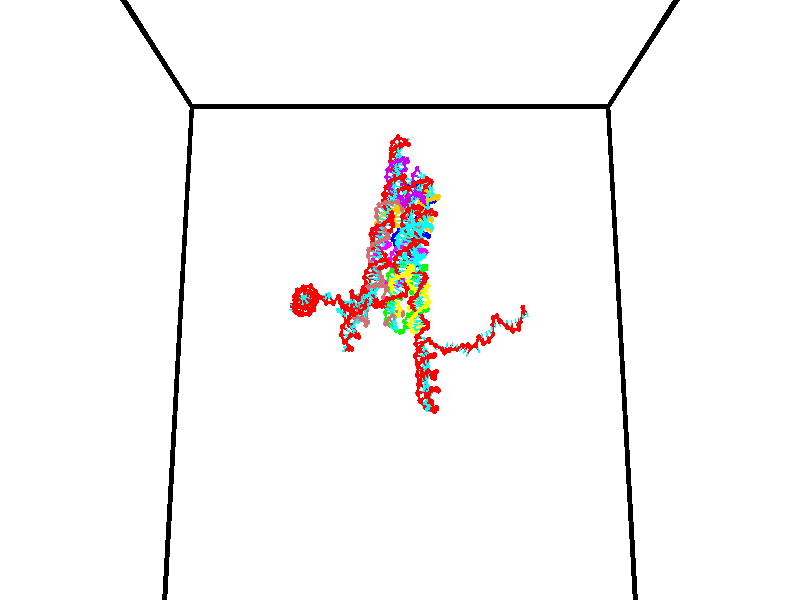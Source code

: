 // switches for output
#declare DRAW_BASES = 1; // possible values are 0, 1; only relevant for DNA ribbons
#declare DRAW_BASES_TYPE = 3; // possible values are 1, 2, 3; only relevant for DNA ribbons
#declare DRAW_FOG = 0; // set to 1 to enable fog

#include "colors.inc"

#include "transforms.inc"
background { rgb <1, 1, 1>}

#default {
   normal{
       ripples 0.25
       frequency 0.20
       turbulence 0.2
       lambda 5
   }
	finish {
		phong 0.1
		phong_size 40.
	}
}

// original window dimensions: 1024x640


// camera settings

camera {
	sky <0, 0.179814, -0.983701>
	up <0, 0.179814, -0.983701>
	right 1.6 * <1, 0, 0>
	location <35, 94.9851, 44.8844>
	look_at <35, 29.7336, 32.9568>
	direction <0, -65.2515, -11.9276>
	angle 67.0682
}


# declare cpy_camera_pos = <35, 94.9851, 44.8844>;
# if (DRAW_FOG = 1)
fog {
	fog_type 2
	up vnormalize(cpy_camera_pos)
	color rgbt<1,1,1,0.3>
	distance 1e-5
	fog_alt 3e-3
	fog_offset 56
}
# end


// LIGHTS

# declare lum = 6;
global_settings {
	ambient_light rgb lum * <0.05, 0.05, 0.05>
	max_trace_level 15
}# declare cpy_direct_light_amount = 0.25;
light_source
{	1000 * <-1, -1.16352, -0.803886>,
	rgb lum * cpy_direct_light_amount
	parallel
}

light_source
{	1000 * <1, 1.16352, 0.803886>,
	rgb lum * cpy_direct_light_amount
	parallel
}

// strand 0

// nucleotide -1

// particle -1
sphere {
	<24.466923, 34.711941, 34.896908> 0.250000
	pigment { color rgbt <1,0,0,0> }
	no_shadow
}
cylinder {
	<24.242622, 35.040367, 34.854179>,  <24.108042, 35.237423, 34.828541>, 0.100000
	pigment { color rgbt <1,0,0,0> }
	no_shadow
}
cylinder {
	<24.242622, 35.040367, 34.854179>,  <24.466923, 34.711941, 34.896908>, 0.100000
	pigment { color rgbt <1,0,0,0> }
	no_shadow
}

// particle -1
sphere {
	<24.242622, 35.040367, 34.854179> 0.100000
	pigment { color rgbt <1,0,0,0> }
	no_shadow
}
sphere {
	0, 1
	scale<0.080000,0.200000,0.300000>
	matrix <0.332676, 0.105278, -0.937146,
		-0.758213, -0.561041, -0.332184,
		-0.560749, 0.821066, -0.106822,
		24.074398, 35.286686, 34.822132>
	pigment { color rgbt <0,1,1,0> }
	no_shadow
}
cylinder {
	<24.050535, 34.610886, 34.319244>,  <24.466923, 34.711941, 34.896908>, 0.130000
	pigment { color rgbt <1,0,0,0> }
	no_shadow
}

// nucleotide -1

// particle -1
sphere {
	<24.050535, 34.610886, 34.319244> 0.250000
	pigment { color rgbt <1,0,0,0> }
	no_shadow
}
cylinder {
	<24.118673, 35.001183, 34.374245>,  <24.159557, 35.235359, 34.407246>, 0.100000
	pigment { color rgbt <1,0,0,0> }
	no_shadow
}
cylinder {
	<24.118673, 35.001183, 34.374245>,  <24.050535, 34.610886, 34.319244>, 0.100000
	pigment { color rgbt <1,0,0,0> }
	no_shadow
}

// particle -1
sphere {
	<24.118673, 35.001183, 34.374245> 0.100000
	pigment { color rgbt <1,0,0,0> }
	no_shadow
}
sphere {
	0, 1
	scale<0.080000,0.200000,0.300000>
	matrix <0.328275, 0.075378, -0.941570,
		-0.929095, 0.205533, -0.307472,
		0.170347, 0.975743, 0.137504,
		24.169777, 35.293907, 34.415497>
	pigment { color rgbt <0,1,1,0> }
	no_shadow
}
cylinder {
	<24.725334, 35.030270, 34.236481>,  <24.050535, 34.610886, 34.319244>, 0.130000
	pigment { color rgbt <1,0,0,0> }
	no_shadow
}

// nucleotide -1

// particle -1
sphere {
	<24.725334, 35.030270, 34.236481> 0.250000
	pigment { color rgbt <1,0,0,0> }
	no_shadow
}
cylinder {
	<25.081127, 35.064045, 34.056843>,  <25.294603, 35.084309, 33.949059>, 0.100000
	pigment { color rgbt <1,0,0,0> }
	no_shadow
}
cylinder {
	<25.081127, 35.064045, 34.056843>,  <24.725334, 35.030270, 34.236481>, 0.100000
	pigment { color rgbt <1,0,0,0> }
	no_shadow
}

// particle -1
sphere {
	<25.081127, 35.064045, 34.056843> 0.100000
	pigment { color rgbt <1,0,0,0> }
	no_shadow
}
sphere {
	0, 1
	scale<0.080000,0.200000,0.300000>
	matrix <0.078996, 0.939571, 0.333116,
		0.450088, -0.331778, 0.829062,
		0.889483, 0.084439, -0.449099,
		25.347973, 35.089378, 33.922112>
	pigment { color rgbt <0,1,1,0> }
	no_shadow
}
cylinder {
	<25.228611, 35.437965, 34.641266>,  <24.725334, 35.030270, 34.236481>, 0.130000
	pigment { color rgbt <1,0,0,0> }
	no_shadow
}

// nucleotide -1

// particle -1
sphere {
	<25.228611, 35.437965, 34.641266> 0.250000
	pigment { color rgbt <1,0,0,0> }
	no_shadow
}
cylinder {
	<25.410954, 35.474602, 34.287136>,  <25.520359, 35.496586, 34.074657>, 0.100000
	pigment { color rgbt <1,0,0,0> }
	no_shadow
}
cylinder {
	<25.410954, 35.474602, 34.287136>,  <25.228611, 35.437965, 34.641266>, 0.100000
	pigment { color rgbt <1,0,0,0> }
	no_shadow
}

// particle -1
sphere {
	<25.410954, 35.474602, 34.287136> 0.100000
	pigment { color rgbt <1,0,0,0> }
	no_shadow
}
sphere {
	0, 1
	scale<0.080000,0.200000,0.300000>
	matrix <0.162137, 0.969502, 0.183788,
		0.875161, -0.227325, 0.427101,
		0.455855, 0.091596, -0.885328,
		25.547710, 35.502079, 34.021538>
	pigment { color rgbt <0,1,1,0> }
	no_shadow
}
cylinder {
	<26.001070, 35.618130, 34.725952>,  <25.228611, 35.437965, 34.641266>, 0.130000
	pigment { color rgbt <1,0,0,0> }
	no_shadow
}

// nucleotide -1

// particle -1
sphere {
	<26.001070, 35.618130, 34.725952> 0.250000
	pigment { color rgbt <1,0,0,0> }
	no_shadow
}
cylinder {
	<25.802177, 35.789349, 34.424080>,  <25.682842, 35.892078, 34.242958>, 0.100000
	pigment { color rgbt <1,0,0,0> }
	no_shadow
}
cylinder {
	<25.802177, 35.789349, 34.424080>,  <26.001070, 35.618130, 34.725952>, 0.100000
	pigment { color rgbt <1,0,0,0> }
	no_shadow
}

// particle -1
sphere {
	<25.802177, 35.789349, 34.424080> 0.100000
	pigment { color rgbt <1,0,0,0> }
	no_shadow
}
sphere {
	0, 1
	scale<0.080000,0.200000,0.300000>
	matrix <0.182775, 0.901985, 0.391173,
		0.848148, 0.056567, -0.526731,
		-0.497231, 0.428046, -0.754677,
		25.653008, 35.917763, 34.197678>
	pigment { color rgbt <0,1,1,0> }
	no_shadow
}
cylinder {
	<26.456535, 36.165108, 34.536324>,  <26.001070, 35.618130, 34.725952>, 0.130000
	pigment { color rgbt <1,0,0,0> }
	no_shadow
}

// nucleotide -1

// particle -1
sphere {
	<26.456535, 36.165108, 34.536324> 0.250000
	pigment { color rgbt <1,0,0,0> }
	no_shadow
}
cylinder {
	<26.084007, 36.245098, 34.414566>,  <25.860491, 36.293091, 34.341511>, 0.100000
	pigment { color rgbt <1,0,0,0> }
	no_shadow
}
cylinder {
	<26.084007, 36.245098, 34.414566>,  <26.456535, 36.165108, 34.536324>, 0.100000
	pigment { color rgbt <1,0,0,0> }
	no_shadow
}

// particle -1
sphere {
	<26.084007, 36.245098, 34.414566> 0.100000
	pigment { color rgbt <1,0,0,0> }
	no_shadow
}
sphere {
	0, 1
	scale<0.080000,0.200000,0.300000>
	matrix <0.115010, 0.954491, 0.275172,
		0.345570, 0.221264, -0.911934,
		-0.931318, 0.199973, -0.304396,
		25.804611, 36.305092, 34.323246>
	pigment { color rgbt <0,1,1,0> }
	no_shadow
}
cylinder {
	<26.503223, 36.685040, 34.025661>,  <26.456535, 36.165108, 34.536324>, 0.130000
	pigment { color rgbt <1,0,0,0> }
	no_shadow
}

// nucleotide -1

// particle -1
sphere {
	<26.503223, 36.685040, 34.025661> 0.250000
	pigment { color rgbt <1,0,0,0> }
	no_shadow
}
cylinder {
	<26.132595, 36.708496, 34.174271>,  <25.910219, 36.722569, 34.263435>, 0.100000
	pigment { color rgbt <1,0,0,0> }
	no_shadow
}
cylinder {
	<26.132595, 36.708496, 34.174271>,  <26.503223, 36.685040, 34.025661>, 0.100000
	pigment { color rgbt <1,0,0,0> }
	no_shadow
}

// particle -1
sphere {
	<26.132595, 36.708496, 34.174271> 0.100000
	pigment { color rgbt <1,0,0,0> }
	no_shadow
}
sphere {
	0, 1
	scale<0.080000,0.200000,0.300000>
	matrix <0.155559, 0.959078, 0.236583,
		-0.342448, 0.277004, -0.897774,
		-0.926569, 0.058639, 0.371525,
		25.854624, 36.726089, 34.285728>
	pigment { color rgbt <0,1,1,0> }
	no_shadow
}
cylinder {
	<26.195536, 37.241531, 33.669712>,  <26.503223, 36.685040, 34.025661>, 0.130000
	pigment { color rgbt <1,0,0,0> }
	no_shadow
}

// nucleotide -1

// particle -1
sphere {
	<26.195536, 37.241531, 33.669712> 0.250000
	pigment { color rgbt <1,0,0,0> }
	no_shadow
}
cylinder {
	<26.014942, 37.244774, 34.026608>,  <25.906586, 37.246719, 34.240746>, 0.100000
	pigment { color rgbt <1,0,0,0> }
	no_shadow
}
cylinder {
	<26.014942, 37.244774, 34.026608>,  <26.195536, 37.241531, 33.669712>, 0.100000
	pigment { color rgbt <1,0,0,0> }
	no_shadow
}

// particle -1
sphere {
	<26.014942, 37.244774, 34.026608> 0.100000
	pigment { color rgbt <1,0,0,0> }
	no_shadow
}
sphere {
	0, 1
	scale<0.080000,0.200000,0.300000>
	matrix <0.096181, 0.994575, 0.039627,
		-0.887081, 0.103708, -0.449814,
		-0.451483, 0.008111, 0.892243,
		25.879498, 37.247208, 34.294281>
	pigment { color rgbt <0,1,1,0> }
	no_shadow
}
cylinder {
	<25.761072, 37.817612, 33.568214>,  <26.195536, 37.241531, 33.669712>, 0.130000
	pigment { color rgbt <1,0,0,0> }
	no_shadow
}

// nucleotide -1

// particle -1
sphere {
	<25.761072, 37.817612, 33.568214> 0.250000
	pigment { color rgbt <1,0,0,0> }
	no_shadow
}
cylinder {
	<25.778721, 37.757156, 33.963226>,  <25.789310, 37.720882, 34.200233>, 0.100000
	pigment { color rgbt <1,0,0,0> }
	no_shadow
}
cylinder {
	<25.778721, 37.757156, 33.963226>,  <25.761072, 37.817612, 33.568214>, 0.100000
	pigment { color rgbt <1,0,0,0> }
	no_shadow
}

// particle -1
sphere {
	<25.778721, 37.757156, 33.963226> 0.100000
	pigment { color rgbt <1,0,0,0> }
	no_shadow
}
sphere {
	0, 1
	scale<0.080000,0.200000,0.300000>
	matrix <0.130226, 0.980926, 0.144314,
		-0.990502, 0.122234, 0.062964,
		0.044123, -0.151143, 0.987527,
		25.791958, 37.711815, 34.259483>
	pigment { color rgbt <0,1,1,0> }
	no_shadow
}
cylinder {
	<25.195044, 38.222633, 33.990818>,  <25.761072, 37.817612, 33.568214>, 0.130000
	pigment { color rgbt <1,0,0,0> }
	no_shadow
}

// nucleotide -1

// particle -1
sphere {
	<25.195044, 38.222633, 33.990818> 0.250000
	pigment { color rgbt <1,0,0,0> }
	no_shadow
}
cylinder {
	<25.509127, 38.142170, 34.225079>,  <25.697577, 38.093891, 34.365635>, 0.100000
	pigment { color rgbt <1,0,0,0> }
	no_shadow
}
cylinder {
	<25.509127, 38.142170, 34.225079>,  <25.195044, 38.222633, 33.990818>, 0.100000
	pigment { color rgbt <1,0,0,0> }
	no_shadow
}

// particle -1
sphere {
	<25.509127, 38.142170, 34.225079> 0.100000
	pigment { color rgbt <1,0,0,0> }
	no_shadow
}
sphere {
	0, 1
	scale<0.080000,0.200000,0.300000>
	matrix <0.094118, 0.973548, 0.208198,
		-0.612038, -0.108359, 0.783370,
		0.785208, -0.201154, 0.585649,
		25.744690, 38.081825, 34.400772>
	pigment { color rgbt <0,1,1,0> }
	no_shadow
}
cylinder {
	<25.026344, 38.576073, 34.569420>,  <25.195044, 38.222633, 33.990818>, 0.130000
	pigment { color rgbt <1,0,0,0> }
	no_shadow
}

// nucleotide -1

// particle -1
sphere {
	<25.026344, 38.576073, 34.569420> 0.250000
	pigment { color rgbt <1,0,0,0> }
	no_shadow
}
cylinder {
	<25.420362, 38.511108, 34.546421>,  <25.656775, 38.472130, 34.532623>, 0.100000
	pigment { color rgbt <1,0,0,0> }
	no_shadow
}
cylinder {
	<25.420362, 38.511108, 34.546421>,  <25.026344, 38.576073, 34.569420>, 0.100000
	pigment { color rgbt <1,0,0,0> }
	no_shadow
}

// particle -1
sphere {
	<25.420362, 38.511108, 34.546421> 0.100000
	pigment { color rgbt <1,0,0,0> }
	no_shadow
}
sphere {
	0, 1
	scale<0.080000,0.200000,0.300000>
	matrix <0.167794, 0.980081, 0.106241,
		0.039095, -0.114300, 0.992677,
		0.985047, -0.162412, -0.057495,
		25.715876, 38.462383, 34.529171>
	pigment { color rgbt <0,1,1,0> }
	no_shadow
}
cylinder {
	<25.439045, 38.909435, 35.132736>,  <25.026344, 38.576073, 34.569420>, 0.130000
	pigment { color rgbt <1,0,0,0> }
	no_shadow
}

// nucleotide -1

// particle -1
sphere {
	<25.439045, 38.909435, 35.132736> 0.250000
	pigment { color rgbt <1,0,0,0> }
	no_shadow
}
cylinder {
	<25.674383, 38.858540, 34.813320>,  <25.815586, 38.828003, 34.621670>, 0.100000
	pigment { color rgbt <1,0,0,0> }
	no_shadow
}
cylinder {
	<25.674383, 38.858540, 34.813320>,  <25.439045, 38.909435, 35.132736>, 0.100000
	pigment { color rgbt <1,0,0,0> }
	no_shadow
}

// particle -1
sphere {
	<25.674383, 38.858540, 34.813320> 0.100000
	pigment { color rgbt <1,0,0,0> }
	no_shadow
}
sphere {
	0, 1
	scale<0.080000,0.200000,0.300000>
	matrix <0.162169, 0.986045, -0.037631,
		0.792183, -0.107358, 0.600767,
		0.588344, -0.127237, -0.798538,
		25.850885, 38.820370, 34.573757>
	pigment { color rgbt <0,1,1,0> }
	no_shadow
}
cylinder {
	<26.155880, 39.045719, 35.245647>,  <25.439045, 38.909435, 35.132736>, 0.130000
	pigment { color rgbt <1,0,0,0> }
	no_shadow
}

// nucleotide -1

// particle -1
sphere {
	<26.155880, 39.045719, 35.245647> 0.250000
	pigment { color rgbt <1,0,0,0> }
	no_shadow
}
cylinder {
	<26.021780, 39.137928, 34.880253>,  <25.941320, 39.193253, 34.661015>, 0.100000
	pigment { color rgbt <1,0,0,0> }
	no_shadow
}
cylinder {
	<26.021780, 39.137928, 34.880253>,  <26.155880, 39.045719, 35.245647>, 0.100000
	pigment { color rgbt <1,0,0,0> }
	no_shadow
}

// particle -1
sphere {
	<26.021780, 39.137928, 34.880253> 0.100000
	pigment { color rgbt <1,0,0,0> }
	no_shadow
}
sphere {
	0, 1
	scale<0.080000,0.200000,0.300000>
	matrix <0.295923, 0.946297, 0.130199,
		0.894447, -0.226674, -0.385465,
		-0.335252, 0.230524, -0.913491,
		25.921206, 39.207085, 34.606205>
	pigment { color rgbt <0,1,1,0> }
	no_shadow
}
cylinder {
	<26.732691, 39.390823, 34.906635>,  <26.155880, 39.045719, 35.245647>, 0.130000
	pigment { color rgbt <1,0,0,0> }
	no_shadow
}

// nucleotide -1

// particle -1
sphere {
	<26.732691, 39.390823, 34.906635> 0.250000
	pigment { color rgbt <1,0,0,0> }
	no_shadow
}
cylinder {
	<26.398378, 39.516384, 34.726440>,  <26.197790, 39.591721, 34.618324>, 0.100000
	pigment { color rgbt <1,0,0,0> }
	no_shadow
}
cylinder {
	<26.398378, 39.516384, 34.726440>,  <26.732691, 39.390823, 34.906635>, 0.100000
	pigment { color rgbt <1,0,0,0> }
	no_shadow
}

// particle -1
sphere {
	<26.398378, 39.516384, 34.726440> 0.100000
	pigment { color rgbt <1,0,0,0> }
	no_shadow
}
sphere {
	0, 1
	scale<0.080000,0.200000,0.300000>
	matrix <0.319365, 0.945317, 0.066190,
		0.446628, -0.088549, -0.890327,
		-0.835781, 0.313902, -0.450484,
		26.147644, 39.610554, 34.591293>
	pigment { color rgbt <0,1,1,0> }
	no_shadow
}
cylinder {
	<27.291233, 39.134594, 34.396008>,  <26.732691, 39.390823, 34.906635>, 0.130000
	pigment { color rgbt <1,0,0,0> }
	no_shadow
}

// nucleotide -1

// particle -1
sphere {
	<27.291233, 39.134594, 34.396008> 0.250000
	pigment { color rgbt <1,0,0,0> }
	no_shadow
}
cylinder {
	<27.610529, 38.894123, 34.381031>,  <27.802107, 38.749840, 34.372044>, 0.100000
	pigment { color rgbt <1,0,0,0> }
	no_shadow
}
cylinder {
	<27.610529, 38.894123, 34.381031>,  <27.291233, 39.134594, 34.396008>, 0.100000
	pigment { color rgbt <1,0,0,0> }
	no_shadow
}

// particle -1
sphere {
	<27.610529, 38.894123, 34.381031> 0.100000
	pigment { color rgbt <1,0,0,0> }
	no_shadow
}
sphere {
	0, 1
	scale<0.080000,0.200000,0.300000>
	matrix <0.579072, 0.783028, -0.227029,
		0.165806, 0.159540, 0.973168,
		0.798238, -0.601177, -0.037446,
		27.850000, 38.713772, 34.369797>
	pigment { color rgbt <0,1,1,0> }
	no_shadow
}
cylinder {
	<26.840343, 38.623665, 34.021175>,  <27.291233, 39.134594, 34.396008>, 0.130000
	pigment { color rgbt <1,0,0,0> }
	no_shadow
}

// nucleotide -1

// particle -1
sphere {
	<26.840343, 38.623665, 34.021175> 0.250000
	pigment { color rgbt <1,0,0,0> }
	no_shadow
}
cylinder {
	<26.585266, 38.691341, 34.321766>,  <26.432220, 38.731949, 34.502121>, 0.100000
	pigment { color rgbt <1,0,0,0> }
	no_shadow
}
cylinder {
	<26.585266, 38.691341, 34.321766>,  <26.840343, 38.623665, 34.021175>, 0.100000
	pigment { color rgbt <1,0,0,0> }
	no_shadow
}

// particle -1
sphere {
	<26.585266, 38.691341, 34.321766> 0.100000
	pigment { color rgbt <1,0,0,0> }
	no_shadow
}
sphere {
	0, 1
	scale<0.080000,0.200000,0.300000>
	matrix <-0.221117, -0.974728, 0.031819,
		0.737873, -0.145874, 0.658988,
		-0.637692, 0.169191, 0.751480,
		26.393959, 38.742100, 34.547211>
	pigment { color rgbt <0,1,1,0> }
	no_shadow
}
cylinder {
	<27.033714, 38.209820, 34.569633>,  <26.840343, 38.623665, 34.021175>, 0.130000
	pigment { color rgbt <1,0,0,0> }
	no_shadow
}

// nucleotide -1

// particle -1
sphere {
	<27.033714, 38.209820, 34.569633> 0.250000
	pigment { color rgbt <1,0,0,0> }
	no_shadow
}
cylinder {
	<26.644764, 38.302746, 34.578674>,  <26.411394, 38.358501, 34.584099>, 0.100000
	pigment { color rgbt <1,0,0,0> }
	no_shadow
}
cylinder {
	<26.644764, 38.302746, 34.578674>,  <27.033714, 38.209820, 34.569633>, 0.100000
	pigment { color rgbt <1,0,0,0> }
	no_shadow
}

// particle -1
sphere {
	<26.644764, 38.302746, 34.578674> 0.100000
	pigment { color rgbt <1,0,0,0> }
	no_shadow
}
sphere {
	0, 1
	scale<0.080000,0.200000,0.300000>
	matrix <-0.224283, -0.956759, 0.185228,
		0.064657, 0.175043, 0.982436,
		-0.972377, 0.232320, 0.022602,
		26.353050, 38.372440, 34.585453>
	pigment { color rgbt <0,1,1,0> }
	no_shadow
}
cylinder {
	<26.740639, 37.917625, 35.202156>,  <27.033714, 38.209820, 34.569633>, 0.130000
	pigment { color rgbt <1,0,0,0> }
	no_shadow
}

// nucleotide -1

// particle -1
sphere {
	<26.740639, 37.917625, 35.202156> 0.250000
	pigment { color rgbt <1,0,0,0> }
	no_shadow
}
cylinder {
	<26.429071, 37.977436, 34.958542>,  <26.242130, 38.013321, 34.812374>, 0.100000
	pigment { color rgbt <1,0,0,0> }
	no_shadow
}
cylinder {
	<26.429071, 37.977436, 34.958542>,  <26.740639, 37.917625, 35.202156>, 0.100000
	pigment { color rgbt <1,0,0,0> }
	no_shadow
}

// particle -1
sphere {
	<26.429071, 37.977436, 34.958542> 0.100000
	pigment { color rgbt <1,0,0,0> }
	no_shadow
}
sphere {
	0, 1
	scale<0.080000,0.200000,0.300000>
	matrix <-0.291905, -0.945986, 0.141077,
		-0.555048, 0.287669, 0.780493,
		-0.778918, 0.149525, -0.609039,
		26.195396, 38.022293, 34.775829>
	pigment { color rgbt <0,1,1,0> }
	no_shadow
}
cylinder {
	<26.234966, 37.563396, 35.518543>,  <26.740639, 37.917625, 35.202156>, 0.130000
	pigment { color rgbt <1,0,0,0> }
	no_shadow
}

// nucleotide -1

// particle -1
sphere {
	<26.234966, 37.563396, 35.518543> 0.250000
	pigment { color rgbt <1,0,0,0> }
	no_shadow
}
cylinder {
	<26.068434, 37.620770, 35.159412>,  <25.968513, 37.655193, 34.943935>, 0.100000
	pigment { color rgbt <1,0,0,0> }
	no_shadow
}
cylinder {
	<26.068434, 37.620770, 35.159412>,  <26.234966, 37.563396, 35.518543>, 0.100000
	pigment { color rgbt <1,0,0,0> }
	no_shadow
}

// particle -1
sphere {
	<26.068434, 37.620770, 35.159412> 0.100000
	pigment { color rgbt <1,0,0,0> }
	no_shadow
}
sphere {
	0, 1
	scale<0.080000,0.200000,0.300000>
	matrix <-0.341777, -0.939744, 0.008358,
		-0.842530, 0.310336, 0.440267,
		-0.416332, 0.143431, -0.897828,
		25.943535, 37.663799, 34.890064>
	pigment { color rgbt <0,1,1,0> }
	no_shadow
}
cylinder {
	<25.525558, 37.338539, 35.510826>,  <26.234966, 37.563396, 35.518543>, 0.130000
	pigment { color rgbt <1,0,0,0> }
	no_shadow
}

// nucleotide -1

// particle -1
sphere {
	<25.525558, 37.338539, 35.510826> 0.250000
	pigment { color rgbt <1,0,0,0> }
	no_shadow
}
cylinder {
	<25.610388, 37.322617, 35.120251>,  <25.661285, 37.313065, 34.885906>, 0.100000
	pigment { color rgbt <1,0,0,0> }
	no_shadow
}
cylinder {
	<25.610388, 37.322617, 35.120251>,  <25.525558, 37.338539, 35.510826>, 0.100000
	pigment { color rgbt <1,0,0,0> }
	no_shadow
}

// particle -1
sphere {
	<25.610388, 37.322617, 35.120251> 0.100000
	pigment { color rgbt <1,0,0,0> }
	no_shadow
}
sphere {
	0, 1
	scale<0.080000,0.200000,0.300000>
	matrix <-0.308282, -0.950877, -0.028195,
		-0.927355, 0.306999, -0.213925,
		0.212073, -0.039802, -0.976443,
		25.674009, 37.310677, 34.827316>
	pigment { color rgbt <0,1,1,0> }
	no_shadow
}
cylinder {
	<25.140110, 36.780682, 35.379246>,  <25.525558, 37.338539, 35.510826>, 0.130000
	pigment { color rgbt <1,0,0,0> }
	no_shadow
}

// nucleotide -1

// particle -1
sphere {
	<25.140110, 36.780682, 35.379246> 0.250000
	pigment { color rgbt <1,0,0,0> }
	no_shadow
}
cylinder {
	<25.312811, 36.881458, 35.032810>,  <25.416431, 36.941925, 34.824947>, 0.100000
	pigment { color rgbt <1,0,0,0> }
	no_shadow
}
cylinder {
	<25.312811, 36.881458, 35.032810>,  <25.140110, 36.780682, 35.379246>, 0.100000
	pigment { color rgbt <1,0,0,0> }
	no_shadow
}

// particle -1
sphere {
	<25.312811, 36.881458, 35.032810> 0.100000
	pigment { color rgbt <1,0,0,0> }
	no_shadow
}
sphere {
	0, 1
	scale<0.080000,0.200000,0.300000>
	matrix <-0.315768, -0.857222, -0.406770,
		-0.844915, 0.449108, -0.290553,
		0.431752, 0.251938, -0.866093,
		25.442337, 36.957039, 34.772984>
	pigment { color rgbt <0,1,1,0> }
	no_shadow
}
cylinder {
	<24.626513, 36.682407, 34.722351>,  <25.140110, 36.780682, 35.379246>, 0.130000
	pigment { color rgbt <1,0,0,0> }
	no_shadow
}

// nucleotide -1

// particle -1
sphere {
	<24.626513, 36.682407, 34.722351> 0.250000
	pigment { color rgbt <1,0,0,0> }
	no_shadow
}
cylinder {
	<25.002760, 36.702179, 34.588009>,  <25.228508, 36.714043, 34.507404>, 0.100000
	pigment { color rgbt <1,0,0,0> }
	no_shadow
}
cylinder {
	<25.002760, 36.702179, 34.588009>,  <24.626513, 36.682407, 34.722351>, 0.100000
	pigment { color rgbt <1,0,0,0> }
	no_shadow
}

// particle -1
sphere {
	<25.002760, 36.702179, 34.588009> 0.100000
	pigment { color rgbt <1,0,0,0> }
	no_shadow
}
sphere {
	0, 1
	scale<0.080000,0.200000,0.300000>
	matrix <-0.115882, -0.883157, -0.454538,
		-0.319080, 0.466465, -0.824984,
		0.940617, 0.049433, -0.335852,
		25.284945, 36.717010, 34.487251>
	pigment { color rgbt <0,1,1,0> }
	no_shadow
}
cylinder {
	<24.646910, 36.734131, 33.947563>,  <24.626513, 36.682407, 34.722351>, 0.130000
	pigment { color rgbt <1,0,0,0> }
	no_shadow
}

// nucleotide -1

// particle -1
sphere {
	<24.646910, 36.734131, 33.947563> 0.250000
	pigment { color rgbt <1,0,0,0> }
	no_shadow
}
cylinder {
	<24.986887, 36.574226, 34.084843>,  <25.190872, 36.478283, 34.167210>, 0.100000
	pigment { color rgbt <1,0,0,0> }
	no_shadow
}
cylinder {
	<24.986887, 36.574226, 34.084843>,  <24.646910, 36.734131, 33.947563>, 0.100000
	pigment { color rgbt <1,0,0,0> }
	no_shadow
}

// particle -1
sphere {
	<24.986887, 36.574226, 34.084843> 0.100000
	pigment { color rgbt <1,0,0,0> }
	no_shadow
}
sphere {
	0, 1
	scale<0.080000,0.200000,0.300000>
	matrix <-0.162941, -0.818894, -0.550330,
		0.501047, 0.411828, -0.761150,
		0.849942, -0.399764, 0.343201,
		25.241869, 36.454296, 34.187801>
	pigment { color rgbt <0,1,1,0> }
	no_shadow
}
cylinder {
	<24.811115, 36.334660, 33.363503>,  <24.646910, 36.734131, 33.947563>, 0.130000
	pigment { color rgbt <1,0,0,0> }
	no_shadow
}

// nucleotide -1

// particle -1
sphere {
	<24.811115, 36.334660, 33.363503> 0.250000
	pigment { color rgbt <1,0,0,0> }
	no_shadow
}
cylinder {
	<25.008213, 36.227325, 33.694611>,  <25.126471, 36.162926, 33.893276>, 0.100000
	pigment { color rgbt <1,0,0,0> }
	no_shadow
}
cylinder {
	<25.008213, 36.227325, 33.694611>,  <24.811115, 36.334660, 33.363503>, 0.100000
	pigment { color rgbt <1,0,0,0> }
	no_shadow
}

// particle -1
sphere {
	<25.008213, 36.227325, 33.694611> 0.100000
	pigment { color rgbt <1,0,0,0> }
	no_shadow
}
sphere {
	0, 1
	scale<0.080000,0.200000,0.300000>
	matrix <0.047920, -0.941454, -0.333718,
		0.868854, 0.204104, -0.451037,
		0.492743, -0.268339, 0.827767,
		25.156036, 36.146824, 33.942940>
	pigment { color rgbt <0,1,1,0> }
	no_shadow
}
cylinder {
	<25.371401, 36.074230, 33.058323>,  <24.811115, 36.334660, 33.363503>, 0.130000
	pigment { color rgbt <1,0,0,0> }
	no_shadow
}

// nucleotide -1

// particle -1
sphere {
	<25.371401, 36.074230, 33.058323> 0.250000
	pigment { color rgbt <1,0,0,0> }
	no_shadow
}
cylinder {
	<25.569788, 35.993179, 33.396069>,  <25.688820, 35.944550, 33.598717>, 0.100000
	pigment { color rgbt <1,0,0,0> }
	no_shadow
}
cylinder {
	<25.569788, 35.993179, 33.396069>,  <25.371401, 36.074230, 33.058323>, 0.100000
	pigment { color rgbt <1,0,0,0> }
	no_shadow
}

// particle -1
sphere {
	<25.569788, 35.993179, 33.396069> 0.100000
	pigment { color rgbt <1,0,0,0> }
	no_shadow
}
sphere {
	0, 1
	scale<0.080000,0.200000,0.300000>
	matrix <0.081064, -0.957341, -0.277356,
		0.864548, 0.206008, -0.458385,
		0.495969, -0.202629, 0.844368,
		25.718578, 35.932392, 33.649380>
	pigment { color rgbt <0,1,1,0> }
	no_shadow
}
cylinder {
	<26.076099, 35.776402, 32.885563>,  <25.371401, 36.074230, 33.058323>, 0.130000
	pigment { color rgbt <1,0,0,0> }
	no_shadow
}

// nucleotide -1

// particle -1
sphere {
	<26.076099, 35.776402, 32.885563> 0.250000
	pigment { color rgbt <1,0,0,0> }
	no_shadow
}
cylinder {
	<25.922085, 35.665077, 33.237537>,  <25.829676, 35.598282, 33.448723>, 0.100000
	pigment { color rgbt <1,0,0,0> }
	no_shadow
}
cylinder {
	<25.922085, 35.665077, 33.237537>,  <26.076099, 35.776402, 32.885563>, 0.100000
	pigment { color rgbt <1,0,0,0> }
	no_shadow
}

// particle -1
sphere {
	<25.922085, 35.665077, 33.237537> 0.100000
	pigment { color rgbt <1,0,0,0> }
	no_shadow
}
sphere {
	0, 1
	scale<0.080000,0.200000,0.300000>
	matrix <0.046064, -0.958053, -0.282864,
		0.921751, -0.068379, 0.381705,
		-0.385036, -0.278313, 0.879937,
		25.806574, 35.581585, 33.501518>
	pigment { color rgbt <0,1,1,0> }
	no_shadow
}
cylinder {
	<26.459528, 35.276005, 33.246330>,  <26.076099, 35.776402, 32.885563>, 0.130000
	pigment { color rgbt <1,0,0,0> }
	no_shadow
}

// nucleotide -1

// particle -1
sphere {
	<26.459528, 35.276005, 33.246330> 0.250000
	pigment { color rgbt <1,0,0,0> }
	no_shadow
}
cylinder {
	<26.091827, 35.228981, 33.396610>,  <25.871206, 35.200768, 33.486778>, 0.100000
	pigment { color rgbt <1,0,0,0> }
	no_shadow
}
cylinder {
	<26.091827, 35.228981, 33.396610>,  <26.459528, 35.276005, 33.246330>, 0.100000
	pigment { color rgbt <1,0,0,0> }
	no_shadow
}

// particle -1
sphere {
	<26.091827, 35.228981, 33.396610> 0.100000
	pigment { color rgbt <1,0,0,0> }
	no_shadow
}
sphere {
	0, 1
	scale<0.080000,0.200000,0.300000>
	matrix <0.067145, -0.987206, -0.144622,
		0.387898, -0.107718, 0.915386,
		-0.919254, -0.117562, 0.375703,
		25.816051, 35.193714, 33.509319>
	pigment { color rgbt <0,1,1,0> }
	no_shadow
}
cylinder {
	<26.481625, 34.870193, 33.842213>,  <26.459528, 35.276005, 33.246330>, 0.130000
	pigment { color rgbt <1,0,0,0> }
	no_shadow
}

// nucleotide -1

// particle -1
sphere {
	<26.481625, 34.870193, 33.842213> 0.250000
	pigment { color rgbt <1,0,0,0> }
	no_shadow
}
cylinder {
	<26.128513, 34.826462, 33.659458>,  <25.916647, 34.800220, 33.549805>, 0.100000
	pigment { color rgbt <1,0,0,0> }
	no_shadow
}
cylinder {
	<26.128513, 34.826462, 33.659458>,  <26.481625, 34.870193, 33.842213>, 0.100000
	pigment { color rgbt <1,0,0,0> }
	no_shadow
}

// particle -1
sphere {
	<26.128513, 34.826462, 33.659458> 0.100000
	pigment { color rgbt <1,0,0,0> }
	no_shadow
}
sphere {
	0, 1
	scale<0.080000,0.200000,0.300000>
	matrix <0.086006, -0.993717, 0.071617,
		-0.461847, 0.023927, 0.886637,
		-0.882780, -0.109332, -0.456887,
		25.863680, 34.793663, 33.522392>
	pigment { color rgbt <0,1,1,0> }
	no_shadow
}
cylinder {
	<26.939007, 34.356785, 33.577785>,  <26.481625, 34.870193, 33.842213>, 0.130000
	pigment { color rgbt <1,0,0,0> }
	no_shadow
}

// nucleotide -1

// particle -1
sphere {
	<26.939007, 34.356785, 33.577785> 0.250000
	pigment { color rgbt <1,0,0,0> }
	no_shadow
}
cylinder {
	<27.254808, 34.161140, 33.429489>,  <27.444290, 34.043755, 33.340511>, 0.100000
	pigment { color rgbt <1,0,0,0> }
	no_shadow
}
cylinder {
	<27.254808, 34.161140, 33.429489>,  <26.939007, 34.356785, 33.577785>, 0.100000
	pigment { color rgbt <1,0,0,0> }
	no_shadow
}

// particle -1
sphere {
	<27.254808, 34.161140, 33.429489> 0.100000
	pigment { color rgbt <1,0,0,0> }
	no_shadow
}
sphere {
	0, 1
	scale<0.080000,0.200000,0.300000>
	matrix <0.509467, 0.859123, -0.048500,
		0.342238, -0.150591, 0.927467,
		0.789504, -0.489112, -0.370745,
		27.491659, 34.014408, 33.318264>
	pigment { color rgbt <0,1,1,0> }
	no_shadow
}
cylinder {
	<27.485537, 34.446293, 34.070679>,  <26.939007, 34.356785, 33.577785>, 0.130000
	pigment { color rgbt <1,0,0,0> }
	no_shadow
}

// nucleotide -1

// particle -1
sphere {
	<27.485537, 34.446293, 34.070679> 0.250000
	pigment { color rgbt <1,0,0,0> }
	no_shadow
}
cylinder {
	<27.621904, 34.445190, 33.694645>,  <27.703726, 34.444530, 33.469025>, 0.100000
	pigment { color rgbt <1,0,0,0> }
	no_shadow
}
cylinder {
	<27.621904, 34.445190, 33.694645>,  <27.485537, 34.446293, 34.070679>, 0.100000
	pigment { color rgbt <1,0,0,0> }
	no_shadow
}

// particle -1
sphere {
	<27.621904, 34.445190, 33.694645> 0.100000
	pigment { color rgbt <1,0,0,0> }
	no_shadow
}
sphere {
	0, 1
	scale<0.080000,0.200000,0.300000>
	matrix <0.464850, 0.869683, 0.166029,
		0.817122, -0.493603, 0.297771,
		0.340919, -0.002753, -0.940089,
		27.724180, 34.444363, 33.412617>
	pigment { color rgbt <0,1,1,0> }
	no_shadow
}
cylinder {
	<28.211147, 34.420635, 34.064598>,  <27.485537, 34.446293, 34.070679>, 0.130000
	pigment { color rgbt <1,0,0,0> }
	no_shadow
}

// nucleotide -1

// particle -1
sphere {
	<28.211147, 34.420635, 34.064598> 0.250000
	pigment { color rgbt <1,0,0,0> }
	no_shadow
}
cylinder {
	<27.995031, 34.600945, 33.780376>,  <27.865362, 34.709129, 33.609844>, 0.100000
	pigment { color rgbt <1,0,0,0> }
	no_shadow
}
cylinder {
	<27.995031, 34.600945, 33.780376>,  <28.211147, 34.420635, 34.064598>, 0.100000
	pigment { color rgbt <1,0,0,0> }
	no_shadow
}

// particle -1
sphere {
	<27.995031, 34.600945, 33.780376> 0.100000
	pigment { color rgbt <1,0,0,0> }
	no_shadow
}
sphere {
	0, 1
	scale<0.080000,0.200000,0.300000>
	matrix <0.340432, 0.889317, 0.305321,
		0.769540, -0.076934, -0.633947,
		-0.540291, 0.450773, -0.710556,
		27.832945, 34.736176, 33.567211>
	pigment { color rgbt <0,1,1,0> }
	no_shadow
}
cylinder {
	<28.709814, 34.265583, 33.531406>,  <28.211147, 34.420635, 34.064598>, 0.130000
	pigment { color rgbt <1,0,0,0> }
	no_shadow
}

// nucleotide -1

// particle -1
sphere {
	<28.709814, 34.265583, 33.531406> 0.250000
	pigment { color rgbt <1,0,0,0> }
	no_shadow
}
cylinder {
	<28.952612, 34.046303, 33.761547>,  <29.098291, 33.914734, 33.899632>, 0.100000
	pigment { color rgbt <1,0,0,0> }
	no_shadow
}
cylinder {
	<28.952612, 34.046303, 33.761547>,  <28.709814, 34.265583, 33.531406>, 0.100000
	pigment { color rgbt <1,0,0,0> }
	no_shadow
}

// particle -1
sphere {
	<28.952612, 34.046303, 33.761547> 0.100000
	pigment { color rgbt <1,0,0,0> }
	no_shadow
}
sphere {
	0, 1
	scale<0.080000,0.200000,0.300000>
	matrix <0.734364, 0.663643, -0.142430,
		-0.303751, 0.508975, 0.805407,
		0.606996, -0.548199, 0.575355,
		29.134710, 33.881844, 33.934155>
	pigment { color rgbt <0,1,1,0> }
	no_shadow
}
cylinder {
	<28.913315, 34.749184, 34.009968>,  <28.709814, 34.265583, 33.531406>, 0.130000
	pigment { color rgbt <1,0,0,0> }
	no_shadow
}

// nucleotide -1

// particle -1
sphere {
	<28.913315, 34.749184, 34.009968> 0.250000
	pigment { color rgbt <1,0,0,0> }
	no_shadow
}
cylinder {
	<29.177544, 34.448891, 34.012501>,  <29.336081, 34.268715, 34.014023>, 0.100000
	pigment { color rgbt <1,0,0,0> }
	no_shadow
}
cylinder {
	<29.177544, 34.448891, 34.012501>,  <28.913315, 34.749184, 34.009968>, 0.100000
	pigment { color rgbt <1,0,0,0> }
	no_shadow
}

// particle -1
sphere {
	<29.177544, 34.448891, 34.012501> 0.100000
	pigment { color rgbt <1,0,0,0> }
	no_shadow
}
sphere {
	0, 1
	scale<0.080000,0.200000,0.300000>
	matrix <0.749021, 0.658446, -0.073600,
		0.051082, 0.053365, 0.997268,
		0.660574, -0.750734, 0.006336,
		29.375715, 34.223671, 34.014400>
	pigment { color rgbt <0,1,1,0> }
	no_shadow
}
cylinder {
	<29.440861, 34.936249, 34.495907>,  <28.913315, 34.749184, 34.009968>, 0.130000
	pigment { color rgbt <1,0,0,0> }
	no_shadow
}

// nucleotide -1

// particle -1
sphere {
	<29.440861, 34.936249, 34.495907> 0.250000
	pigment { color rgbt <1,0,0,0> }
	no_shadow
}
cylinder {
	<29.612665, 34.649040, 34.276829>,  <29.715748, 34.476715, 34.145382>, 0.100000
	pigment { color rgbt <1,0,0,0> }
	no_shadow
}
cylinder {
	<29.612665, 34.649040, 34.276829>,  <29.440861, 34.936249, 34.495907>, 0.100000
	pigment { color rgbt <1,0,0,0> }
	no_shadow
}

// particle -1
sphere {
	<29.612665, 34.649040, 34.276829> 0.100000
	pigment { color rgbt <1,0,0,0> }
	no_shadow
}
sphere {
	0, 1
	scale<0.080000,0.200000,0.300000>
	matrix <0.802609, 0.581505, -0.132933,
		0.413933, -0.382486, 0.826053,
		0.429509, -0.718023, -0.547691,
		29.741518, 34.433632, 34.112522>
	pigment { color rgbt <0,1,1,0> }
	no_shadow
}
cylinder {
	<30.092049, 34.860432, 34.710953>,  <29.440861, 34.936249, 34.495907>, 0.130000
	pigment { color rgbt <1,0,0,0> }
	no_shadow
}

// nucleotide -1

// particle -1
sphere {
	<30.092049, 34.860432, 34.710953> 0.250000
	pigment { color rgbt <1,0,0,0> }
	no_shadow
}
cylinder {
	<30.071663, 34.714806, 34.338963>,  <30.059431, 34.627430, 34.115768>, 0.100000
	pigment { color rgbt <1,0,0,0> }
	no_shadow
}
cylinder {
	<30.071663, 34.714806, 34.338963>,  <30.092049, 34.860432, 34.710953>, 0.100000
	pigment { color rgbt <1,0,0,0> }
	no_shadow
}

// particle -1
sphere {
	<30.071663, 34.714806, 34.338963> 0.100000
	pigment { color rgbt <1,0,0,0> }
	no_shadow
}
sphere {
	0, 1
	scale<0.080000,0.200000,0.300000>
	matrix <0.906958, 0.372992, -0.195719,
		0.418128, -0.853425, 0.311182,
		-0.050963, -0.364065, -0.929978,
		30.056374, 34.605587, 34.059971>
	pigment { color rgbt <0,1,1,0> }
	no_shadow
}
cylinder {
	<30.320826, 34.331196, 35.033386>,  <30.092049, 34.860432, 34.710953>, 0.130000
	pigment { color rgbt <1,0,0,0> }
	no_shadow
}

// nucleotide -1

// particle -1
sphere {
	<30.320826, 34.331196, 35.033386> 0.250000
	pigment { color rgbt <1,0,0,0> }
	no_shadow
}
cylinder {
	<30.296167, 34.098335, 34.709091>,  <30.281372, 33.958618, 34.514515>, 0.100000
	pigment { color rgbt <1,0,0,0> }
	no_shadow
}
cylinder {
	<30.296167, 34.098335, 34.709091>,  <30.320826, 34.331196, 35.033386>, 0.100000
	pigment { color rgbt <1,0,0,0> }
	no_shadow
}

// particle -1
sphere {
	<30.296167, 34.098335, 34.709091> 0.100000
	pigment { color rgbt <1,0,0,0> }
	no_shadow
}
sphere {
	0, 1
	scale<0.080000,0.200000,0.300000>
	matrix <0.669234, 0.578526, -0.466298,
		0.740490, -0.571319, 0.353933,
		-0.061645, -0.582153, -0.810739,
		30.277674, 33.923691, 34.465870>
	pigment { color rgbt <0,1,1,0> }
	no_shadow
}
cylinder {
	<30.927212, 33.825737, 34.765816>,  <30.320826, 34.331196, 35.033386>, 0.130000
	pigment { color rgbt <1,0,0,0> }
	no_shadow
}

// nucleotide -1

// particle -1
sphere {
	<30.927212, 33.825737, 34.765816> 0.250000
	pigment { color rgbt <1,0,0,0> }
	no_shadow
}
cylinder {
	<30.717333, 33.972561, 34.458580>,  <30.591406, 34.060654, 34.274239>, 0.100000
	pigment { color rgbt <1,0,0,0> }
	no_shadow
}
cylinder {
	<30.717333, 33.972561, 34.458580>,  <30.927212, 33.825737, 34.765816>, 0.100000
	pigment { color rgbt <1,0,0,0> }
	no_shadow
}

// particle -1
sphere {
	<30.717333, 33.972561, 34.458580> 0.100000
	pigment { color rgbt <1,0,0,0> }
	no_shadow
}
sphere {
	0, 1
	scale<0.080000,0.200000,0.300000>
	matrix <0.826880, 0.434261, -0.357335,
		0.202388, -0.822609, -0.531370,
		-0.524699, 0.367058, -0.768088,
		30.559923, 34.082680, 34.228153>
	pigment { color rgbt <0,1,1,0> }
	no_shadow
}
cylinder {
	<31.416370, 33.972908, 34.337349>,  <30.927212, 33.825737, 34.765816>, 0.130000
	pigment { color rgbt <1,0,0,0> }
	no_shadow
}

// nucleotide -1

// particle -1
sphere {
	<31.416370, 33.972908, 34.337349> 0.250000
	pigment { color rgbt <1,0,0,0> }
	no_shadow
}
cylinder {
	<31.114267, 34.170086, 34.164566>,  <30.933004, 34.288391, 34.060898>, 0.100000
	pigment { color rgbt <1,0,0,0> }
	no_shadow
}
cylinder {
	<31.114267, 34.170086, 34.164566>,  <31.416370, 33.972908, 34.337349>, 0.100000
	pigment { color rgbt <1,0,0,0> }
	no_shadow
}

// particle -1
sphere {
	<31.114267, 34.170086, 34.164566> 0.100000
	pigment { color rgbt <1,0,0,0> }
	no_shadow
}
sphere {
	0, 1
	scale<0.080000,0.200000,0.300000>
	matrix <0.616659, 0.757729, -0.213490,
		0.222068, -0.427612, -0.876262,
		-0.755260, 0.492945, -0.431958,
		30.887690, 34.317970, 34.034977>
	pigment { color rgbt <0,1,1,0> }
	no_shadow
}
cylinder {
	<31.549114, 34.057056, 33.570431>,  <31.416370, 33.972908, 34.337349>, 0.130000
	pigment { color rgbt <1,0,0,0> }
	no_shadow
}

// nucleotide -1

// particle -1
sphere {
	<31.549114, 34.057056, 33.570431> 0.250000
	pigment { color rgbt <1,0,0,0> }
	no_shadow
}
cylinder {
	<31.306440, 34.341900, 33.711754>,  <31.160835, 34.512806, 33.796547>, 0.100000
	pigment { color rgbt <1,0,0,0> }
	no_shadow
}
cylinder {
	<31.306440, 34.341900, 33.711754>,  <31.549114, 34.057056, 33.570431>, 0.100000
	pigment { color rgbt <1,0,0,0> }
	no_shadow
}

// particle -1
sphere {
	<31.306440, 34.341900, 33.711754> 0.100000
	pigment { color rgbt <1,0,0,0> }
	no_shadow
}
sphere {
	0, 1
	scale<0.080000,0.200000,0.300000>
	matrix <0.649351, 0.700315, -0.296484,
		-0.458558, 0.049549, -0.887282,
		-0.606686, 0.712112, 0.353309,
		31.124434, 34.555534, 33.817745>
	pigment { color rgbt <0,1,1,0> }
	no_shadow
}
cylinder {
	<31.380314, 34.472065, 32.947441>,  <31.549114, 34.057056, 33.570431>, 0.130000
	pigment { color rgbt <1,0,0,0> }
	no_shadow
}

// nucleotide -1

// particle -1
sphere {
	<31.380314, 34.472065, 32.947441> 0.250000
	pigment { color rgbt <1,0,0,0> }
	no_shadow
}
cylinder {
	<31.376257, 34.633461, 33.313412>,  <31.373823, 34.730297, 33.532993>, 0.100000
	pigment { color rgbt <1,0,0,0> }
	no_shadow
}
cylinder {
	<31.376257, 34.633461, 33.313412>,  <31.380314, 34.472065, 32.947441>, 0.100000
	pigment { color rgbt <1,0,0,0> }
	no_shadow
}

// particle -1
sphere {
	<31.376257, 34.633461, 33.313412> 0.100000
	pigment { color rgbt <1,0,0,0> }
	no_shadow
}
sphere {
	0, 1
	scale<0.080000,0.200000,0.300000>
	matrix <0.693023, 0.662425, -0.284450,
		-0.720844, 0.631181, -0.286348,
		-0.010144, 0.403490, 0.914928,
		31.373213, 34.754509, 33.587891>
	pigment { color rgbt <0,1,1,0> }
	no_shadow
}
cylinder {
	<31.285591, 35.221821, 32.925335>,  <31.380314, 34.472065, 32.947441>, 0.130000
	pigment { color rgbt <1,0,0,0> }
	no_shadow
}

// nucleotide -1

// particle -1
sphere {
	<31.285591, 35.221821, 32.925335> 0.250000
	pigment { color rgbt <1,0,0,0> }
	no_shadow
}
cylinder {
	<31.464407, 35.151970, 33.276257>,  <31.571695, 35.110058, 33.486809>, 0.100000
	pigment { color rgbt <1,0,0,0> }
	no_shadow
}
cylinder {
	<31.464407, 35.151970, 33.276257>,  <31.285591, 35.221821, 32.925335>, 0.100000
	pigment { color rgbt <1,0,0,0> }
	no_shadow
}

// particle -1
sphere {
	<31.464407, 35.151970, 33.276257> 0.100000
	pigment { color rgbt <1,0,0,0> }
	no_shadow
}
sphere {
	0, 1
	scale<0.080000,0.200000,0.300000>
	matrix <0.636282, 0.751427, -0.174648,
		-0.628730, 0.636287, 0.447032,
		0.447038, -0.174632, 0.877303,
		31.598518, 35.099579, 33.539448>
	pigment { color rgbt <0,1,1,0> }
	no_shadow
}
cylinder {
	<31.211641, 35.799965, 33.369022>,  <31.285591, 35.221821, 32.925335>, 0.130000
	pigment { color rgbt <1,0,0,0> }
	no_shadow
}

// nucleotide -1

// particle -1
sphere {
	<31.211641, 35.799965, 33.369022> 0.250000
	pigment { color rgbt <1,0,0,0> }
	no_shadow
}
cylinder {
	<31.559912, 35.613716, 33.432423>,  <31.768873, 35.501968, 33.470463>, 0.100000
	pigment { color rgbt <1,0,0,0> }
	no_shadow
}
cylinder {
	<31.559912, 35.613716, 33.432423>,  <31.211641, 35.799965, 33.369022>, 0.100000
	pigment { color rgbt <1,0,0,0> }
	no_shadow
}

// particle -1
sphere {
	<31.559912, 35.613716, 33.432423> 0.100000
	pigment { color rgbt <1,0,0,0> }
	no_shadow
}
sphere {
	0, 1
	scale<0.080000,0.200000,0.300000>
	matrix <0.491317, 0.808181, -0.324732,
		0.023102, 0.360612, 0.932430,
		0.870674, -0.465621, 0.158504,
		31.821114, 35.474030, 33.479973>
	pigment { color rgbt <0,1,1,0> }
	no_shadow
}
cylinder {
	<30.846956, 35.592854, 33.954792>,  <31.211641, 35.799965, 33.369022>, 0.130000
	pigment { color rgbt <1,0,0,0> }
	no_shadow
}

// nucleotide -1

// particle -1
sphere {
	<30.846956, 35.592854, 33.954792> 0.250000
	pigment { color rgbt <1,0,0,0> }
	no_shadow
}
cylinder {
	<30.940870, 35.303558, 33.695007>,  <30.997219, 35.129982, 33.539135>, 0.100000
	pigment { color rgbt <1,0,0,0> }
	no_shadow
}
cylinder {
	<30.940870, 35.303558, 33.695007>,  <30.846956, 35.592854, 33.954792>, 0.100000
	pigment { color rgbt <1,0,0,0> }
	no_shadow
}

// particle -1
sphere {
	<30.940870, 35.303558, 33.695007> 0.100000
	pigment { color rgbt <1,0,0,0> }
	no_shadow
}
sphere {
	0, 1
	scale<0.080000,0.200000,0.300000>
	matrix <-0.616010, -0.627550, 0.476143,
		-0.751936, 0.288288, -0.592859,
		0.234783, -0.723237, -0.649466,
		31.011305, 35.086586, 33.500168>
	pigment { color rgbt <0,1,1,0> }
	no_shadow
}
cylinder {
	<30.201044, 35.399544, 33.700863>,  <30.846956, 35.592854, 33.954792>, 0.130000
	pigment { color rgbt <1,0,0,0> }
	no_shadow
}

// nucleotide -1

// particle -1
sphere {
	<30.201044, 35.399544, 33.700863> 0.250000
	pigment { color rgbt <1,0,0,0> }
	no_shadow
}
cylinder {
	<30.486130, 35.123386, 33.651222>,  <30.657181, 34.957691, 33.621437>, 0.100000
	pigment { color rgbt <1,0,0,0> }
	no_shadow
}
cylinder {
	<30.486130, 35.123386, 33.651222>,  <30.201044, 35.399544, 33.700863>, 0.100000
	pigment { color rgbt <1,0,0,0> }
	no_shadow
}

// particle -1
sphere {
	<30.486130, 35.123386, 33.651222> 0.100000
	pigment { color rgbt <1,0,0,0> }
	no_shadow
}
sphere {
	0, 1
	scale<0.080000,0.200000,0.300000>
	matrix <-0.641469, -0.713071, 0.282927,
		-0.283824, -0.122037, -0.951079,
		0.712714, -0.690388, -0.124104,
		30.699944, 34.916271, 33.613991>
	pigment { color rgbt <0,1,1,0> }
	no_shadow
}
cylinder {
	<30.104450, 34.901482, 33.231045>,  <30.201044, 35.399544, 33.700863>, 0.130000
	pigment { color rgbt <1,0,0,0> }
	no_shadow
}

// nucleotide -1

// particle -1
sphere {
	<30.104450, 34.901482, 33.231045> 0.250000
	pigment { color rgbt <1,0,0,0> }
	no_shadow
}
cylinder {
	<30.352144, 34.698849, 33.471020>,  <30.500761, 34.577271, 33.615005>, 0.100000
	pigment { color rgbt <1,0,0,0> }
	no_shadow
}
cylinder {
	<30.352144, 34.698849, 33.471020>,  <30.104450, 34.901482, 33.231045>, 0.100000
	pigment { color rgbt <1,0,0,0> }
	no_shadow
}

// particle -1
sphere {
	<30.352144, 34.698849, 33.471020> 0.100000
	pigment { color rgbt <1,0,0,0> }
	no_shadow
}
sphere {
	0, 1
	scale<0.080000,0.200000,0.300000>
	matrix <-0.685200, -0.721761, 0.097791,
		0.383472, -0.471633, -0.794047,
		0.619234, -0.506581, 0.599938,
		30.537914, 34.546875, 33.651001>
	pigment { color rgbt <0,1,1,0> }
	no_shadow
}
cylinder {
	<30.039953, 34.168568, 33.079517>,  <30.104450, 34.901482, 33.231045>, 0.130000
	pigment { color rgbt <1,0,0,0> }
	no_shadow
}

// nucleotide -1

// particle -1
sphere {
	<30.039953, 34.168568, 33.079517> 0.250000
	pigment { color rgbt <1,0,0,0> }
	no_shadow
}
cylinder {
	<30.166832, 34.207943, 33.456814>,  <30.242960, 34.231567, 33.683189>, 0.100000
	pigment { color rgbt <1,0,0,0> }
	no_shadow
}
cylinder {
	<30.166832, 34.207943, 33.456814>,  <30.039953, 34.168568, 33.079517>, 0.100000
	pigment { color rgbt <1,0,0,0> }
	no_shadow
}

// particle -1
sphere {
	<30.166832, 34.207943, 33.456814> 0.100000
	pigment { color rgbt <1,0,0,0> }
	no_shadow
}
sphere {
	0, 1
	scale<0.080000,0.200000,0.300000>
	matrix <-0.739230, -0.597376, 0.310935,
		0.594075, -0.795897, -0.116717,
		0.317196, 0.098438, 0.943237,
		30.261992, 34.237473, 33.739784>
	pigment { color rgbt <0,1,1,0> }
	no_shadow
}
cylinder {
	<30.207354, 33.485359, 33.361774>,  <30.039953, 34.168568, 33.079517>, 0.130000
	pigment { color rgbt <1,0,0,0> }
	no_shadow
}

// nucleotide -1

// particle -1
sphere {
	<30.207354, 33.485359, 33.361774> 0.250000
	pigment { color rgbt <1,0,0,0> }
	no_shadow
}
cylinder {
	<30.097748, 33.766758, 33.624073>,  <30.031984, 33.935596, 33.781452>, 0.100000
	pigment { color rgbt <1,0,0,0> }
	no_shadow
}
cylinder {
	<30.097748, 33.766758, 33.624073>,  <30.207354, 33.485359, 33.361774>, 0.100000
	pigment { color rgbt <1,0,0,0> }
	no_shadow
}

// particle -1
sphere {
	<30.097748, 33.766758, 33.624073> 0.100000
	pigment { color rgbt <1,0,0,0> }
	no_shadow
}
sphere {
	0, 1
	scale<0.080000,0.200000,0.300000>
	matrix <-0.740086, -0.589672, 0.323356,
		0.614157, -0.396706, 0.682228,
		-0.274014, 0.703499, 0.655748,
		30.015543, 33.977806, 33.820797>
	pigment { color rgbt <0,1,1,0> }
	no_shadow
}
cylinder {
	<30.158493, 33.176716, 34.007698>,  <30.207354, 33.485359, 33.361774>, 0.130000
	pigment { color rgbt <1,0,0,0> }
	no_shadow
}

// nucleotide -1

// particle -1
sphere {
	<30.158493, 33.176716, 34.007698> 0.250000
	pigment { color rgbt <1,0,0,0> }
	no_shadow
}
cylinder {
	<29.921206, 33.497475, 33.979256>,  <29.778833, 33.689930, 33.962189>, 0.100000
	pigment { color rgbt <1,0,0,0> }
	no_shadow
}
cylinder {
	<29.921206, 33.497475, 33.979256>,  <30.158493, 33.176716, 34.007698>, 0.100000
	pigment { color rgbt <1,0,0,0> }
	no_shadow
}

// particle -1
sphere {
	<29.921206, 33.497475, 33.979256> 0.100000
	pigment { color rgbt <1,0,0,0> }
	no_shadow
}
sphere {
	0, 1
	scale<0.080000,0.200000,0.300000>
	matrix <-0.767755, -0.536959, 0.349609,
		0.242167, 0.261989, 0.934193,
		-0.593217, 0.801895, -0.071110,
		29.743240, 33.738045, 33.957924>
	pigment { color rgbt <0,1,1,0> }
	no_shadow
}
cylinder {
	<29.916285, 33.182838, 34.629841>,  <30.158493, 33.176716, 34.007698>, 0.130000
	pigment { color rgbt <1,0,0,0> }
	no_shadow
}

// nucleotide -1

// particle -1
sphere {
	<29.916285, 33.182838, 34.629841> 0.250000
	pigment { color rgbt <1,0,0,0> }
	no_shadow
}
cylinder {
	<29.667740, 33.391121, 34.395653>,  <29.518614, 33.516090, 34.255138>, 0.100000
	pigment { color rgbt <1,0,0,0> }
	no_shadow
}
cylinder {
	<29.667740, 33.391121, 34.395653>,  <29.916285, 33.182838, 34.629841>, 0.100000
	pigment { color rgbt <1,0,0,0> }
	no_shadow
}

// particle -1
sphere {
	<29.667740, 33.391121, 34.395653> 0.100000
	pigment { color rgbt <1,0,0,0> }
	no_shadow
}
sphere {
	0, 1
	scale<0.080000,0.200000,0.300000>
	matrix <-0.768927, -0.548809, 0.327962,
		-0.150541, 0.653968, 0.741393,
		-0.621360, 0.520706, -0.585472,
		29.481333, 33.547333, 34.220013>
	pigment { color rgbt <0,1,1,0> }
	no_shadow
}
cylinder {
	<29.255175, 33.073826, 34.304783>,  <29.916285, 33.182838, 34.629841>, 0.130000
	pigment { color rgbt <1,0,0,0> }
	no_shadow
}

// nucleotide -1

// particle -1
sphere {
	<29.255175, 33.073826, 34.304783> 0.250000
	pigment { color rgbt <1,0,0,0> }
	no_shadow
}
cylinder {
	<29.266108, 32.754917, 34.545986>,  <29.272667, 32.563572, 34.690708>, 0.100000
	pigment { color rgbt <1,0,0,0> }
	no_shadow
}
cylinder {
	<29.266108, 32.754917, 34.545986>,  <29.255175, 33.073826, 34.304783>, 0.100000
	pigment { color rgbt <1,0,0,0> }
	no_shadow
}

// particle -1
sphere {
	<29.266108, 32.754917, 34.545986> 0.100000
	pigment { color rgbt <1,0,0,0> }
	no_shadow
}
sphere {
	0, 1
	scale<0.080000,0.200000,0.300000>
	matrix <-0.883879, -0.301039, -0.357956,
		0.466915, -0.523201, -0.712917,
		0.027333, -0.797268, 0.603007,
		29.274307, 32.515736, 34.726887>
	pigment { color rgbt <0,1,1,0> }
	no_shadow
}
cylinder {
	<29.381197, 32.361809, 34.004692>,  <29.255175, 33.073826, 34.304783>, 0.130000
	pigment { color rgbt <1,0,0,0> }
	no_shadow
}

// nucleotide -1

// particle -1
sphere {
	<29.381197, 32.361809, 34.004692> 0.250000
	pigment { color rgbt <1,0,0,0> }
	no_shadow
}
cylinder {
	<29.157820, 32.343372, 34.335995>,  <29.023794, 32.332310, 34.534779>, 0.100000
	pigment { color rgbt <1,0,0,0> }
	no_shadow
}
cylinder {
	<29.157820, 32.343372, 34.335995>,  <29.381197, 32.361809, 34.004692>, 0.100000
	pigment { color rgbt <1,0,0,0> }
	no_shadow
}

// particle -1
sphere {
	<29.157820, 32.343372, 34.335995> 0.100000
	pigment { color rgbt <1,0,0,0> }
	no_shadow
}
sphere {
	0, 1
	scale<0.080000,0.200000,0.300000>
	matrix <-0.701249, -0.507167, -0.501031,
		0.443160, -0.860614, 0.250903,
		-0.558444, -0.046092, 0.828261,
		28.990286, 32.329544, 34.584473>
	pigment { color rgbt <0,1,1,0> }
	no_shadow
}
cylinder {
	<28.783665, 32.145920, 33.636341>,  <29.381197, 32.361809, 34.004692>, 0.130000
	pigment { color rgbt <1,0,0,0> }
	no_shadow
}

// nucleotide -1

// particle -1
sphere {
	<28.783665, 32.145920, 33.636341> 0.250000
	pigment { color rgbt <1,0,0,0> }
	no_shadow
}
cylinder {
	<28.747705, 32.095131, 34.031471>,  <28.726130, 32.064659, 34.268547>, 0.100000
	pigment { color rgbt <1,0,0,0> }
	no_shadow
}
cylinder {
	<28.747705, 32.095131, 34.031471>,  <28.783665, 32.145920, 33.636341>, 0.100000
	pigment { color rgbt <1,0,0,0> }
	no_shadow
}

// particle -1
sphere {
	<28.747705, 32.095131, 34.031471> 0.100000
	pigment { color rgbt <1,0,0,0> }
	no_shadow
}
sphere {
	0, 1
	scale<0.080000,0.200000,0.300000>
	matrix <-0.772601, -0.617010, -0.149622,
		0.628495, -0.776645, -0.042630,
		-0.089900, -0.126973, 0.987824,
		28.720736, 32.057037, 34.327820>
	pigment { color rgbt <0,1,1,0> }
	no_shadow
}
cylinder {
	<28.996958, 31.445211, 33.897655>,  <28.783665, 32.145920, 33.636341>, 0.130000
	pigment { color rgbt <1,0,0,0> }
	no_shadow
}

// nucleotide -1

// particle -1
sphere {
	<28.996958, 31.445211, 33.897655> 0.250000
	pigment { color rgbt <1,0,0,0> }
	no_shadow
}
cylinder {
	<28.715269, 31.636158, 34.107872>,  <28.546255, 31.750725, 34.234001>, 0.100000
	pigment { color rgbt <1,0,0,0> }
	no_shadow
}
cylinder {
	<28.715269, 31.636158, 34.107872>,  <28.996958, 31.445211, 33.897655>, 0.100000
	pigment { color rgbt <1,0,0,0> }
	no_shadow
}

// particle -1
sphere {
	<28.715269, 31.636158, 34.107872> 0.100000
	pigment { color rgbt <1,0,0,0> }
	no_shadow
}
sphere {
	0, 1
	scale<0.080000,0.200000,0.300000>
	matrix <-0.571116, -0.820628, -0.019892,
		0.421779, -0.314153, 0.850535,
		-0.704222, 0.477364, 0.525542,
		28.504002, 31.779367, 34.265533>
	pigment { color rgbt <0,1,1,0> }
	no_shadow
}
cylinder {
	<28.963959, 31.068985, 34.547005>,  <28.996958, 31.445211, 33.897655>, 0.130000
	pigment { color rgbt <1,0,0,0> }
	no_shadow
}

// nucleotide -1

// particle -1
sphere {
	<28.963959, 31.068985, 34.547005> 0.250000
	pigment { color rgbt <1,0,0,0> }
	no_shadow
}
cylinder {
	<28.667614, 31.241634, 34.341160>,  <28.489807, 31.345224, 34.217651>, 0.100000
	pigment { color rgbt <1,0,0,0> }
	no_shadow
}
cylinder {
	<28.667614, 31.241634, 34.341160>,  <28.963959, 31.068985, 34.547005>, 0.100000
	pigment { color rgbt <1,0,0,0> }
	no_shadow
}

// particle -1
sphere {
	<28.667614, 31.241634, 34.341160> 0.100000
	pigment { color rgbt <1,0,0,0> }
	no_shadow
}
sphere {
	0, 1
	scale<0.080000,0.200000,0.300000>
	matrix <-0.397953, -0.899300, -0.181365,
		-0.541072, 0.070424, 0.838022,
		-0.740861, 0.431625, -0.514612,
		28.445356, 31.371122, 34.186775>
	pigment { color rgbt <0,1,1,0> }
	no_shadow
}
cylinder {
	<29.270864, 31.431797, 35.215649>,  <28.963959, 31.068985, 34.547005>, 0.130000
	pigment { color rgbt <1,0,0,0> }
	no_shadow
}

// nucleotide -1

// particle -1
sphere {
	<29.270864, 31.431797, 35.215649> 0.250000
	pigment { color rgbt <1,0,0,0> }
	no_shadow
}
cylinder {
	<29.528542, 31.226927, 35.442875>,  <29.683147, 31.104006, 35.579208>, 0.100000
	pigment { color rgbt <1,0,0,0> }
	no_shadow
}
cylinder {
	<29.528542, 31.226927, 35.442875>,  <29.270864, 31.431797, 35.215649>, 0.100000
	pigment { color rgbt <1,0,0,0> }
	no_shadow
}

// particle -1
sphere {
	<29.528542, 31.226927, 35.442875> 0.100000
	pigment { color rgbt <1,0,0,0> }
	no_shadow
}
sphere {
	0, 1
	scale<0.080000,0.200000,0.300000>
	matrix <-0.571636, 0.171062, 0.802478,
		-0.508182, -0.841674, -0.182580,
		0.644192, -0.512174, 0.568062,
		29.721800, 31.073275, 35.613293>
	pigment { color rgbt <0,1,1,0> }
	no_shadow
}
cylinder {
	<28.839266, 31.145533, 35.634178>,  <29.270864, 31.431797, 35.215649>, 0.130000
	pigment { color rgbt <1,0,0,0> }
	no_shadow
}

// nucleotide -1

// particle -1
sphere {
	<28.839266, 31.145533, 35.634178> 0.250000
	pigment { color rgbt <1,0,0,0> }
	no_shadow
}
cylinder {
	<29.186319, 31.112478, 35.830296>,  <29.394550, 31.092646, 35.947968>, 0.100000
	pigment { color rgbt <1,0,0,0> }
	no_shadow
}
cylinder {
	<29.186319, 31.112478, 35.830296>,  <28.839266, 31.145533, 35.634178>, 0.100000
	pigment { color rgbt <1,0,0,0> }
	no_shadow
}

// particle -1
sphere {
	<29.186319, 31.112478, 35.830296> 0.100000
	pigment { color rgbt <1,0,0,0> }
	no_shadow
}
sphere {
	0, 1
	scale<0.080000,0.200000,0.300000>
	matrix <-0.439905, 0.331998, 0.834422,
		-0.231730, -0.939653, 0.251699,
		0.867632, -0.082637, 0.490292,
		29.446609, 31.087687, 35.977383>
	pigment { color rgbt <0,1,1,0> }
	no_shadow
}
cylinder {
	<28.700893, 30.720875, 36.291382>,  <28.839266, 31.145533, 35.634178>, 0.130000
	pigment { color rgbt <1,0,0,0> }
	no_shadow
}

// nucleotide -1

// particle -1
sphere {
	<28.700893, 30.720875, 36.291382> 0.250000
	pigment { color rgbt <1,0,0,0> }
	no_shadow
}
cylinder {
	<29.045898, 30.914066, 36.351784>,  <29.252901, 31.029982, 36.388027>, 0.100000
	pigment { color rgbt <1,0,0,0> }
	no_shadow
}
cylinder {
	<29.045898, 30.914066, 36.351784>,  <28.700893, 30.720875, 36.291382>, 0.100000
	pigment { color rgbt <1,0,0,0> }
	no_shadow
}

// particle -1
sphere {
	<29.045898, 30.914066, 36.351784> 0.100000
	pigment { color rgbt <1,0,0,0> }
	no_shadow
}
sphere {
	0, 1
	scale<0.080000,0.200000,0.300000>
	matrix <-0.325108, 0.300198, 0.896764,
		0.387789, -0.822563, 0.415945,
		0.862511, 0.482982, 0.151008,
		29.304651, 31.058960, 36.397087>
	pigment { color rgbt <0,1,1,0> }
	no_shadow
}
cylinder {
	<28.998476, 30.436310, 36.915787>,  <28.700893, 30.720875, 36.291382>, 0.130000
	pigment { color rgbt <1,0,0,0> }
	no_shadow
}

// nucleotide -1

// particle -1
sphere {
	<28.998476, 30.436310, 36.915787> 0.250000
	pigment { color rgbt <1,0,0,0> }
	no_shadow
}
cylinder {
	<29.120932, 30.805559, 36.822727>,  <29.194405, 31.027109, 36.766891>, 0.100000
	pigment { color rgbt <1,0,0,0> }
	no_shadow
}
cylinder {
	<29.120932, 30.805559, 36.822727>,  <28.998476, 30.436310, 36.915787>, 0.100000
	pigment { color rgbt <1,0,0,0> }
	no_shadow
}

// particle -1
sphere {
	<29.120932, 30.805559, 36.822727> 0.100000
	pigment { color rgbt <1,0,0,0> }
	no_shadow
}
sphere {
	0, 1
	scale<0.080000,0.200000,0.300000>
	matrix <-0.235124, 0.310132, 0.921160,
		0.922494, -0.227301, 0.311991,
		0.306139, 0.923121, -0.232651,
		29.212772, 31.082495, 36.752934>
	pigment { color rgbt <0,1,1,0> }
	no_shadow
}
cylinder {
	<29.574072, 30.593969, 37.390656>,  <28.998476, 30.436310, 36.915787>, 0.130000
	pigment { color rgbt <1,0,0,0> }
	no_shadow
}

// nucleotide -1

// particle -1
sphere {
	<29.574072, 30.593969, 37.390656> 0.250000
	pigment { color rgbt <1,0,0,0> }
	no_shadow
}
cylinder {
	<29.384476, 30.920322, 37.258186>,  <29.270718, 31.116135, 37.178707>, 0.100000
	pigment { color rgbt <1,0,0,0> }
	no_shadow
}
cylinder {
	<29.384476, 30.920322, 37.258186>,  <29.574072, 30.593969, 37.390656>, 0.100000
	pigment { color rgbt <1,0,0,0> }
	no_shadow
}

// particle -1
sphere {
	<29.384476, 30.920322, 37.258186> 0.100000
	pigment { color rgbt <1,0,0,0> }
	no_shadow
}
sphere {
	0, 1
	scale<0.080000,0.200000,0.300000>
	matrix <-0.153691, 0.293671, 0.943470,
		0.867015, 0.498091, -0.013803,
		-0.473988, 0.815881, -0.331169,
		29.242279, 31.165087, 37.158836>
	pigment { color rgbt <0,1,1,0> }
	no_shadow
}
cylinder {
	<29.901516, 31.279036, 37.655056>,  <29.574072, 30.593969, 37.390656>, 0.130000
	pigment { color rgbt <1,0,0,0> }
	no_shadow
}

// nucleotide -1

// particle -1
sphere {
	<29.901516, 31.279036, 37.655056> 0.250000
	pigment { color rgbt <1,0,0,0> }
	no_shadow
}
cylinder {
	<29.510948, 31.306643, 37.573238>,  <29.276608, 31.323208, 37.524147>, 0.100000
	pigment { color rgbt <1,0,0,0> }
	no_shadow
}
cylinder {
	<29.510948, 31.306643, 37.573238>,  <29.901516, 31.279036, 37.655056>, 0.100000
	pigment { color rgbt <1,0,0,0> }
	no_shadow
}

// particle -1
sphere {
	<29.510948, 31.306643, 37.573238> 0.100000
	pigment { color rgbt <1,0,0,0> }
	no_shadow
}
sphere {
	0, 1
	scale<0.080000,0.200000,0.300000>
	matrix <-0.143840, 0.498547, 0.854846,
		0.160978, 0.864111, -0.476864,
		-0.976420, 0.069019, -0.204549,
		29.218021, 31.327349, 37.511875>
	pigment { color rgbt <0,1,1,0> }
	no_shadow
}
cylinder {
	<29.670820, 31.972059, 37.706055>,  <29.901516, 31.279036, 37.655056>, 0.130000
	pigment { color rgbt <1,0,0,0> }
	no_shadow
}

// nucleotide -1

// particle -1
sphere {
	<29.670820, 31.972059, 37.706055> 0.250000
	pigment { color rgbt <1,0,0,0> }
	no_shadow
}
cylinder {
	<29.365639, 31.723547, 37.777515>,  <29.182529, 31.574440, 37.820393>, 0.100000
	pigment { color rgbt <1,0,0,0> }
	no_shadow
}
cylinder {
	<29.365639, 31.723547, 37.777515>,  <29.670820, 31.972059, 37.706055>, 0.100000
	pigment { color rgbt <1,0,0,0> }
	no_shadow
}

// particle -1
sphere {
	<29.365639, 31.723547, 37.777515> 0.100000
	pigment { color rgbt <1,0,0,0> }
	no_shadow
}
sphere {
	0, 1
	scale<0.080000,0.200000,0.300000>
	matrix <-0.024797, 0.304274, 0.952262,
		-0.645978, 0.722101, -0.247553,
		-0.762953, -0.621279, 0.178648,
		29.136753, 31.537163, 37.831108>
	pigment { color rgbt <0,1,1,0> }
	no_shadow
}
cylinder {
	<29.312410, 32.319450, 37.092545>,  <29.670820, 31.972059, 37.706055>, 0.130000
	pigment { color rgbt <1,0,0,0> }
	no_shadow
}

// nucleotide -1

// particle -1
sphere {
	<29.312410, 32.319450, 37.092545> 0.250000
	pigment { color rgbt <1,0,0,0> }
	no_shadow
}
cylinder {
	<29.362383, 31.923927, 37.125179>,  <29.392366, 31.686615, 37.144760>, 0.100000
	pigment { color rgbt <1,0,0,0> }
	no_shadow
}
cylinder {
	<29.362383, 31.923927, 37.125179>,  <29.312410, 32.319450, 37.092545>, 0.100000
	pigment { color rgbt <1,0,0,0> }
	no_shadow
}

// particle -1
sphere {
	<29.362383, 31.923927, 37.125179> 0.100000
	pigment { color rgbt <1,0,0,0> }
	no_shadow
}
sphere {
	0, 1
	scale<0.080000,0.200000,0.300000>
	matrix <0.265801, -0.045873, -0.962936,
		0.955899, 0.141986, 0.257095,
		0.124929, -0.988805, 0.081590,
		29.399862, 31.627285, 37.149658>
	pigment { color rgbt <0,1,1,0> }
	no_shadow
}
cylinder {
	<29.835836, 32.141270, 36.533749>,  <29.312410, 32.319450, 37.092545>, 0.130000
	pigment { color rgbt <1,0,0,0> }
	no_shadow
}

// nucleotide -1

// particle -1
sphere {
	<29.835836, 32.141270, 36.533749> 0.250000
	pigment { color rgbt <1,0,0,0> }
	no_shadow
}
cylinder {
	<29.692183, 31.786922, 36.651226>,  <29.605989, 31.574314, 36.721714>, 0.100000
	pigment { color rgbt <1,0,0,0> }
	no_shadow
}
cylinder {
	<29.692183, 31.786922, 36.651226>,  <29.835836, 32.141270, 36.533749>, 0.100000
	pigment { color rgbt <1,0,0,0> }
	no_shadow
}

// particle -1
sphere {
	<29.692183, 31.786922, 36.651226> 0.100000
	pigment { color rgbt <1,0,0,0> }
	no_shadow
}
sphere {
	0, 1
	scale<0.080000,0.200000,0.300000>
	matrix <0.261972, -0.397728, -0.879309,
		0.895764, -0.238850, 0.374910,
		-0.359135, -0.885869, 0.293698,
		29.584442, 31.521162, 36.739334>
	pigment { color rgbt <0,1,1,0> }
	no_shadow
}
cylinder {
	<30.396721, 31.748352, 36.596333>,  <29.835836, 32.141270, 36.533749>, 0.130000
	pigment { color rgbt <1,0,0,0> }
	no_shadow
}

// nucleotide -1

// particle -1
sphere {
	<30.396721, 31.748352, 36.596333> 0.250000
	pigment { color rgbt <1,0,0,0> }
	no_shadow
}
cylinder {
	<30.066917, 31.530449, 36.535110>,  <29.869036, 31.399708, 36.498379>, 0.100000
	pigment { color rgbt <1,0,0,0> }
	no_shadow
}
cylinder {
	<30.066917, 31.530449, 36.535110>,  <30.396721, 31.748352, 36.596333>, 0.100000
	pigment { color rgbt <1,0,0,0> }
	no_shadow
}

// particle -1
sphere {
	<30.066917, 31.530449, 36.535110> 0.100000
	pigment { color rgbt <1,0,0,0> }
	no_shadow
}
sphere {
	0, 1
	scale<0.080000,0.200000,0.300000>
	matrix <0.407518, -0.384014, -0.828531,
		0.392573, -0.745503, 0.538621,
		-0.824510, -0.544756, -0.153052,
		29.819565, 31.367022, 36.489193>
	pigment { color rgbt <0,1,1,0> }
	no_shadow
}
cylinder {
	<30.613987, 31.055195, 36.539333>,  <30.396721, 31.748352, 36.596333>, 0.130000
	pigment { color rgbt <1,0,0,0> }
	no_shadow
}

// nucleotide -1

// particle -1
sphere {
	<30.613987, 31.055195, 36.539333> 0.250000
	pigment { color rgbt <1,0,0,0> }
	no_shadow
}
cylinder {
	<30.251226, 31.071852, 36.371624>,  <30.033569, 31.081846, 36.270996>, 0.100000
	pigment { color rgbt <1,0,0,0> }
	no_shadow
}
cylinder {
	<30.251226, 31.071852, 36.371624>,  <30.613987, 31.055195, 36.539333>, 0.100000
	pigment { color rgbt <1,0,0,0> }
	no_shadow
}

// particle -1
sphere {
	<30.251226, 31.071852, 36.371624> 0.100000
	pigment { color rgbt <1,0,0,0> }
	no_shadow
}
sphere {
	0, 1
	scale<0.080000,0.200000,0.300000>
	matrix <0.341110, -0.511571, -0.788631,
		-0.247330, -0.858231, 0.449741,
		-0.906902, 0.041641, -0.419278,
		29.979156, 31.084345, 36.245842>
	pigment { color rgbt <0,1,1,0> }
	no_shadow
}
cylinder {
	<30.489979, 30.312666, 36.285641>,  <30.613987, 31.055195, 36.539333>, 0.130000
	pigment { color rgbt <1,0,0,0> }
	no_shadow
}

// nucleotide -1

// particle -1
sphere {
	<30.489979, 30.312666, 36.285641> 0.250000
	pigment { color rgbt <1,0,0,0> }
	no_shadow
}
cylinder {
	<30.242826, 30.549332, 36.078506>,  <30.094536, 30.691332, 35.954224>, 0.100000
	pigment { color rgbt <1,0,0,0> }
	no_shadow
}
cylinder {
	<30.242826, 30.549332, 36.078506>,  <30.489979, 30.312666, 36.285641>, 0.100000
	pigment { color rgbt <1,0,0,0> }
	no_shadow
}

// particle -1
sphere {
	<30.242826, 30.549332, 36.078506> 0.100000
	pigment { color rgbt <1,0,0,0> }
	no_shadow
}
sphere {
	0, 1
	scale<0.080000,0.200000,0.300000>
	matrix <0.243898, -0.481889, -0.841604,
		-0.747489, -0.646309, 0.153443,
		-0.617879, 0.591665, -0.517840,
		30.057463, 30.726831, 35.923153>
	pigment { color rgbt <0,1,1,0> }
	no_shadow
}
cylinder {
	<30.024826, 29.909807, 35.845974>,  <30.489979, 30.312666, 36.285641>, 0.130000
	pigment { color rgbt <1,0,0,0> }
	no_shadow
}

// nucleotide -1

// particle -1
sphere {
	<30.024826, 29.909807, 35.845974> 0.250000
	pigment { color rgbt <1,0,0,0> }
	no_shadow
}
cylinder {
	<30.023758, 30.272837, 35.678020>,  <30.023117, 30.490654, 35.577248>, 0.100000
	pigment { color rgbt <1,0,0,0> }
	no_shadow
}
cylinder {
	<30.023758, 30.272837, 35.678020>,  <30.024826, 29.909807, 35.845974>, 0.100000
	pigment { color rgbt <1,0,0,0> }
	no_shadow
}

// particle -1
sphere {
	<30.023758, 30.272837, 35.678020> 0.100000
	pigment { color rgbt <1,0,0,0> }
	no_shadow
}
sphere {
	0, 1
	scale<0.080000,0.200000,0.300000>
	matrix <0.223102, -0.408765, -0.884950,
		-0.974791, -0.096041, -0.201390,
		-0.002670, 0.907572, -0.419888,
		30.022957, 30.545109, 35.552055>
	pigment { color rgbt <0,1,1,0> }
	no_shadow
}
cylinder {
	<29.477879, 29.960375, 35.339737>,  <30.024826, 29.909807, 35.845974>, 0.130000
	pigment { color rgbt <1,0,0,0> }
	no_shadow
}

// nucleotide -1

// particle -1
sphere {
	<29.477879, 29.960375, 35.339737> 0.250000
	pigment { color rgbt <1,0,0,0> }
	no_shadow
}
cylinder {
	<29.786961, 30.197405, 35.248714>,  <29.972410, 30.339622, 35.194099>, 0.100000
	pigment { color rgbt <1,0,0,0> }
	no_shadow
}
cylinder {
	<29.786961, 30.197405, 35.248714>,  <29.477879, 29.960375, 35.339737>, 0.100000
	pigment { color rgbt <1,0,0,0> }
	no_shadow
}

// particle -1
sphere {
	<29.786961, 30.197405, 35.248714> 0.100000
	pigment { color rgbt <1,0,0,0> }
	no_shadow
}
sphere {
	0, 1
	scale<0.080000,0.200000,0.300000>
	matrix <0.179886, -0.548217, -0.816761,
		-0.608745, 0.590179, -0.530205,
		0.772703, 0.592576, -0.227560,
		30.018772, 30.375177, 35.180447>
	pigment { color rgbt <0,1,1,0> }
	no_shadow
}
cylinder {
	<29.468433, 30.042109, 34.610706>,  <29.477879, 29.960375, 35.339737>, 0.130000
	pigment { color rgbt <1,0,0,0> }
	no_shadow
}

// nucleotide -1

// particle -1
sphere {
	<29.468433, 30.042109, 34.610706> 0.250000
	pigment { color rgbt <1,0,0,0> }
	no_shadow
}
cylinder {
	<29.838850, 30.162567, 34.701706>,  <30.061100, 30.234842, 34.756306>, 0.100000
	pigment { color rgbt <1,0,0,0> }
	no_shadow
}
cylinder {
	<29.838850, 30.162567, 34.701706>,  <29.468433, 30.042109, 34.610706>, 0.100000
	pigment { color rgbt <1,0,0,0> }
	no_shadow
}

// particle -1
sphere {
	<29.838850, 30.162567, 34.701706> 0.100000
	pigment { color rgbt <1,0,0,0> }
	no_shadow
}
sphere {
	0, 1
	scale<0.080000,0.200000,0.300000>
	matrix <0.361289, -0.532978, -0.765118,
		-0.109158, 0.790725, -0.602361,
		0.926043, 0.301145, 0.227502,
		30.116663, 30.252911, 34.769955>
	pigment { color rgbt <0,1,1,0> }
	no_shadow
}
cylinder {
	<29.885530, 30.016003, 33.928921>,  <29.468433, 30.042109, 34.610706>, 0.130000
	pigment { color rgbt <1,0,0,0> }
	no_shadow
}

// nucleotide -1

// particle -1
sphere {
	<29.885530, 30.016003, 33.928921> 0.250000
	pigment { color rgbt <1,0,0,0> }
	no_shadow
}
cylinder {
	<30.191389, 30.077366, 34.179291>,  <30.374905, 30.114183, 34.329514>, 0.100000
	pigment { color rgbt <1,0,0,0> }
	no_shadow
}
cylinder {
	<30.191389, 30.077366, 34.179291>,  <29.885530, 30.016003, 33.928921>, 0.100000
	pigment { color rgbt <1,0,0,0> }
	no_shadow
}

// particle -1
sphere {
	<30.191389, 30.077366, 34.179291> 0.100000
	pigment { color rgbt <1,0,0,0> }
	no_shadow
}
sphere {
	0, 1
	scale<0.080000,0.200000,0.300000>
	matrix <0.637967, -0.317597, -0.701520,
		0.091174, 0.935734, -0.340717,
		0.764648, 0.153406, 0.625924,
		30.420784, 30.123388, 34.367069>
	pigment { color rgbt <0,1,1,0> }
	no_shadow
}
cylinder {
	<30.417051, 30.209162, 33.587921>,  <29.885530, 30.016003, 33.928921>, 0.130000
	pigment { color rgbt <1,0,0,0> }
	no_shadow
}

// nucleotide -1

// particle -1
sphere {
	<30.417051, 30.209162, 33.587921> 0.250000
	pigment { color rgbt <1,0,0,0> }
	no_shadow
}
cylinder {
	<30.640648, 30.116171, 33.906288>,  <30.774805, 30.060377, 34.097309>, 0.100000
	pigment { color rgbt <1,0,0,0> }
	no_shadow
}
cylinder {
	<30.640648, 30.116171, 33.906288>,  <30.417051, 30.209162, 33.587921>, 0.100000
	pigment { color rgbt <1,0,0,0> }
	no_shadow
}

// particle -1
sphere {
	<30.640648, 30.116171, 33.906288> 0.100000
	pigment { color rgbt <1,0,0,0> }
	no_shadow
}
sphere {
	0, 1
	scale<0.080000,0.200000,0.300000>
	matrix <0.800782, -0.097684, -0.590937,
		0.215127, 0.967684, 0.131558,
		0.558989, -0.232475, 0.795919,
		30.808344, 30.046429, 34.145065>
	pigment { color rgbt <0,1,1,0> }
	no_shadow
}
cylinder {
	<30.972919, 30.723688, 33.729824>,  <30.417051, 30.209162, 33.587921>, 0.130000
	pigment { color rgbt <1,0,0,0> }
	no_shadow
}

// nucleotide -1

// particle -1
sphere {
	<30.972919, 30.723688, 33.729824> 0.250000
	pigment { color rgbt <1,0,0,0> }
	no_shadow
}
cylinder {
	<31.060740, 30.355749, 33.859856>,  <31.113432, 30.134985, 33.937874>, 0.100000
	pigment { color rgbt <1,0,0,0> }
	no_shadow
}
cylinder {
	<31.060740, 30.355749, 33.859856>,  <30.972919, 30.723688, 33.729824>, 0.100000
	pigment { color rgbt <1,0,0,0> }
	no_shadow
}

// particle -1
sphere {
	<31.060740, 30.355749, 33.859856> 0.100000
	pigment { color rgbt <1,0,0,0> }
	no_shadow
}
sphere {
	0, 1
	scale<0.080000,0.200000,0.300000>
	matrix <0.708444, -0.078771, -0.701358,
		0.670750, 0.384282, 0.634367,
		0.219549, -0.919849, 0.325078,
		31.126604, 30.079794, 33.957378>
	pigment { color rgbt <0,1,1,0> }
	no_shadow
}
cylinder {
	<31.482412, 30.664761, 33.390137>,  <30.972919, 30.723688, 33.729824>, 0.130000
	pigment { color rgbt <1,0,0,0> }
	no_shadow
}

// nucleotide -1

// particle -1
sphere {
	<31.482412, 30.664761, 33.390137> 0.250000
	pigment { color rgbt <1,0,0,0> }
	no_shadow
}
cylinder {
	<31.460140, 30.286924, 33.519535>,  <31.446777, 30.060223, 33.597176>, 0.100000
	pigment { color rgbt <1,0,0,0> }
	no_shadow
}
cylinder {
	<31.460140, 30.286924, 33.519535>,  <31.482412, 30.664761, 33.390137>, 0.100000
	pigment { color rgbt <1,0,0,0> }
	no_shadow
}

// particle -1
sphere {
	<31.460140, 30.286924, 33.519535> 0.100000
	pigment { color rgbt <1,0,0,0> }
	no_shadow
}
sphere {
	0, 1
	scale<0.080000,0.200000,0.300000>
	matrix <0.654187, -0.279281, -0.702881,
		0.754281, 0.172490, 0.633489,
		-0.055681, -0.944589, 0.323497,
		31.443436, 30.003548, 33.616585>
	pigment { color rgbt <0,1,1,0> }
	no_shadow
}
cylinder {
	<32.155949, 30.468100, 33.383728>,  <31.482412, 30.664761, 33.390137>, 0.130000
	pigment { color rgbt <1,0,0,0> }
	no_shadow
}

// nucleotide -1

// particle -1
sphere {
	<32.155949, 30.468100, 33.383728> 0.250000
	pigment { color rgbt <1,0,0,0> }
	no_shadow
}
cylinder {
	<31.904593, 30.157080, 33.374405>,  <31.753778, 29.970469, 33.368809>, 0.100000
	pigment { color rgbt <1,0,0,0> }
	no_shadow
}
cylinder {
	<31.904593, 30.157080, 33.374405>,  <32.155949, 30.468100, 33.383728>, 0.100000
	pigment { color rgbt <1,0,0,0> }
	no_shadow
}

// particle -1
sphere {
	<31.904593, 30.157080, 33.374405> 0.100000
	pigment { color rgbt <1,0,0,0> }
	no_shadow
}
sphere {
	0, 1
	scale<0.080000,0.200000,0.300000>
	matrix <0.386724, -0.286256, -0.876642,
		0.674959, -0.559889, 0.480578,
		-0.628391, -0.777548, -0.023312,
		31.716076, 29.923815, 33.367413>
	pigment { color rgbt <0,1,1,0> }
	no_shadow
}
cylinder {
	<32.615280, 30.006872, 33.307346>,  <32.155949, 30.468100, 33.383728>, 0.130000
	pigment { color rgbt <1,0,0,0> }
	no_shadow
}

// nucleotide -1

// particle -1
sphere {
	<32.615280, 30.006872, 33.307346> 0.250000
	pigment { color rgbt <1,0,0,0> }
	no_shadow
}
cylinder {
	<32.275970, 29.842712, 33.173477>,  <32.072384, 29.744217, 33.093155>, 0.100000
	pigment { color rgbt <1,0,0,0> }
	no_shadow
}
cylinder {
	<32.275970, 29.842712, 33.173477>,  <32.615280, 30.006872, 33.307346>, 0.100000
	pigment { color rgbt <1,0,0,0> }
	no_shadow
}

// particle -1
sphere {
	<32.275970, 29.842712, 33.173477> 0.100000
	pigment { color rgbt <1,0,0,0> }
	no_shadow
}
sphere {
	0, 1
	scale<0.080000,0.200000,0.300000>
	matrix <0.518776, -0.517109, -0.680787,
		0.106334, -0.751112, 0.651555,
		-0.848272, -0.410402, -0.334673,
		32.021488, 29.719591, 33.073074>
	pigment { color rgbt <0,1,1,0> }
	no_shadow
}
cylinder {
	<32.765316, 29.291004, 33.183361>,  <32.615280, 30.006872, 33.307346>, 0.130000
	pigment { color rgbt <1,0,0,0> }
	no_shadow
}

// nucleotide -1

// particle -1
sphere {
	<32.765316, 29.291004, 33.183361> 0.250000
	pigment { color rgbt <1,0,0,0> }
	no_shadow
}
cylinder {
	<32.442268, 29.361643, 32.958302>,  <32.248440, 29.404026, 32.823265>, 0.100000
	pigment { color rgbt <1,0,0,0> }
	no_shadow
}
cylinder {
	<32.442268, 29.361643, 32.958302>,  <32.765316, 29.291004, 33.183361>, 0.100000
	pigment { color rgbt <1,0,0,0> }
	no_shadow
}

// particle -1
sphere {
	<32.442268, 29.361643, 32.958302> 0.100000
	pigment { color rgbt <1,0,0,0> }
	no_shadow
}
sphere {
	0, 1
	scale<0.080000,0.200000,0.300000>
	matrix <0.378681, -0.576100, -0.724369,
		-0.452059, -0.798075, 0.398395,
		-0.807616, 0.176593, -0.562647,
		32.199986, 29.414621, 32.789509>
	pigment { color rgbt <0,1,1,0> }
	no_shadow
}
cylinder {
	<32.531143, 28.691893, 33.031918>,  <32.765316, 29.291004, 33.183361>, 0.130000
	pigment { color rgbt <1,0,0,0> }
	no_shadow
}

// nucleotide -1

// particle -1
sphere {
	<32.531143, 28.691893, 33.031918> 0.250000
	pigment { color rgbt <1,0,0,0> }
	no_shadow
}
cylinder {
	<32.366940, 28.927946, 32.753860>,  <32.268417, 29.069578, 32.587025>, 0.100000
	pigment { color rgbt <1,0,0,0> }
	no_shadow
}
cylinder {
	<32.366940, 28.927946, 32.753860>,  <32.531143, 28.691893, 33.031918>, 0.100000
	pigment { color rgbt <1,0,0,0> }
	no_shadow
}

// particle -1
sphere {
	<32.366940, 28.927946, 32.753860> 0.100000
	pigment { color rgbt <1,0,0,0> }
	no_shadow
}
sphere {
	0, 1
	scale<0.080000,0.200000,0.300000>
	matrix <0.274843, -0.646807, -0.711408,
		-0.869448, -0.483097, 0.103329,
		-0.410513, 0.590133, -0.695142,
		32.243786, 29.104986, 32.545319>
	pigment { color rgbt <0,1,1,0> }
	no_shadow
}
cylinder {
	<32.237091, 28.186134, 32.486279>,  <32.531143, 28.691893, 33.031918>, 0.130000
	pigment { color rgbt <1,0,0,0> }
	no_shadow
}

// nucleotide -1

// particle -1
sphere {
	<32.237091, 28.186134, 32.486279> 0.250000
	pigment { color rgbt <1,0,0,0> }
	no_shadow
}
cylinder {
	<32.209362, 28.543358, 32.308453>,  <32.192726, 28.757692, 32.201756>, 0.100000
	pigment { color rgbt <1,0,0,0> }
	no_shadow
}
cylinder {
	<32.209362, 28.543358, 32.308453>,  <32.237091, 28.186134, 32.486279>, 0.100000
	pigment { color rgbt <1,0,0,0> }
	no_shadow
}

// particle -1
sphere {
	<32.209362, 28.543358, 32.308453> 0.100000
	pigment { color rgbt <1,0,0,0> }
	no_shadow
}
sphere {
	0, 1
	scale<0.080000,0.200000,0.300000>
	matrix <0.204462, -0.423461, -0.882539,
		-0.976417, -0.152074, -0.153242,
		-0.069319, 0.893059, -0.444568,
		32.188568, 28.811275, 32.175083>
	pigment { color rgbt <0,1,1,0> }
	no_shadow
}
cylinder {
	<31.921394, 28.015144, 31.848108>,  <32.237091, 28.186134, 32.486279>, 0.130000
	pigment { color rgbt <1,0,0,0> }
	no_shadow
}

// nucleotide -1

// particle -1
sphere {
	<31.921394, 28.015144, 31.848108> 0.250000
	pigment { color rgbt <1,0,0,0> }
	no_shadow
}
cylinder {
	<32.133808, 28.350969, 31.802256>,  <32.261257, 28.552464, 31.774744>, 0.100000
	pigment { color rgbt <1,0,0,0> }
	no_shadow
}
cylinder {
	<32.133808, 28.350969, 31.802256>,  <31.921394, 28.015144, 31.848108>, 0.100000
	pigment { color rgbt <1,0,0,0> }
	no_shadow
}

// particle -1
sphere {
	<32.133808, 28.350969, 31.802256> 0.100000
	pigment { color rgbt <1,0,0,0> }
	no_shadow
}
sphere {
	0, 1
	scale<0.080000,0.200000,0.300000>
	matrix <0.282545, -0.302985, -0.910147,
		-0.798856, 0.450931, -0.398109,
		0.531035, 0.839560, -0.114633,
		32.293118, 28.602837, 31.767866>
	pigment { color rgbt <0,1,1,0> }
	no_shadow
}
cylinder {
	<31.617270, 28.300390, 31.262611>,  <31.921394, 28.015144, 31.848108>, 0.130000
	pigment { color rgbt <1,0,0,0> }
	no_shadow
}

// nucleotide -1

// particle -1
sphere {
	<31.617270, 28.300390, 31.262611> 0.250000
	pigment { color rgbt <1,0,0,0> }
	no_shadow
}
cylinder {
	<31.980326, 28.466824, 31.284754>,  <32.198158, 28.566685, 31.298040>, 0.100000
	pigment { color rgbt <1,0,0,0> }
	no_shadow
}
cylinder {
	<31.980326, 28.466824, 31.284754>,  <31.617270, 28.300390, 31.262611>, 0.100000
	pigment { color rgbt <1,0,0,0> }
	no_shadow
}

// particle -1
sphere {
	<31.980326, 28.466824, 31.284754> 0.100000
	pigment { color rgbt <1,0,0,0> }
	no_shadow
}
sphere {
	0, 1
	scale<0.080000,0.200000,0.300000>
	matrix <0.219402, -0.357845, -0.907639,
		-0.357845, 0.835955, -0.416084,
		0.907639, 0.416084, 0.055357,
		32.252617, 28.591648, 31.301361>
	pigment { color rgbt <0,1,1,0> }
	no_shadow
}
cylinder {
	<31.662775, 28.764561, 30.674215>,  <31.617270, 28.300390, 31.262611>, 0.130000
	pigment { color rgbt <1,0,0,0> }
	no_shadow
}

// nucleotide -1

// particle -1
sphere {
	<31.662775, 28.764561, 30.674215> 0.250000
	pigment { color rgbt <1,0,0,0> }
	no_shadow
}
cylinder {
	<32.039124, 28.689161, 30.786806>,  <32.264935, 28.643923, 30.854361>, 0.100000
	pigment { color rgbt <1,0,0,0> }
	no_shadow
}
cylinder {
	<32.039124, 28.689161, 30.786806>,  <31.662775, 28.764561, 30.674215>, 0.100000
	pigment { color rgbt <1,0,0,0> }
	no_shadow
}

// particle -1
sphere {
	<32.039124, 28.689161, 30.786806> 0.100000
	pigment { color rgbt <1,0,0,0> }
	no_shadow
}
sphere {
	0, 1
	scale<0.080000,0.200000,0.300000>
	matrix <0.240276, -0.214407, -0.946730,
		0.238807, 0.958383, -0.156438,
		0.940871, -0.188497, 0.281478,
		32.321384, 28.632612, 30.871250>
	pigment { color rgbt <0,1,1,0> }
	no_shadow
}
cylinder {
	<32.055309, 29.171913, 30.280405>,  <31.662775, 28.764561, 30.674215>, 0.130000
	pigment { color rgbt <1,0,0,0> }
	no_shadow
}

// nucleotide -1

// particle -1
sphere {
	<32.055309, 29.171913, 30.280405> 0.250000
	pigment { color rgbt <1,0,0,0> }
	no_shadow
}
cylinder {
	<32.296993, 28.887352, 30.423983>,  <32.442001, 28.716616, 30.510130>, 0.100000
	pigment { color rgbt <1,0,0,0> }
	no_shadow
}
cylinder {
	<32.296993, 28.887352, 30.423983>,  <32.055309, 29.171913, 30.280405>, 0.100000
	pigment { color rgbt <1,0,0,0> }
	no_shadow
}

// particle -1
sphere {
	<32.296993, 28.887352, 30.423983> 0.100000
	pigment { color rgbt <1,0,0,0> }
	no_shadow
}
sphere {
	0, 1
	scale<0.080000,0.200000,0.300000>
	matrix <0.336528, -0.180500, -0.924213,
		0.722278, 0.679209, 0.130348,
		0.604205, -0.711404, 0.358944,
		32.478256, 28.673931, 30.531666>
	pigment { color rgbt <0,1,1,0> }
	no_shadow
}
cylinder {
	<32.774273, 29.374163, 29.827326>,  <32.055309, 29.171913, 30.280405>, 0.130000
	pigment { color rgbt <1,0,0,0> }
	no_shadow
}

// nucleotide -1

// particle -1
sphere {
	<32.774273, 29.374163, 29.827326> 0.250000
	pigment { color rgbt <1,0,0,0> }
	no_shadow
}
cylinder {
	<32.780022, 29.005695, 29.982885>,  <32.783470, 28.784615, 30.076221>, 0.100000
	pigment { color rgbt <1,0,0,0> }
	no_shadow
}
cylinder {
	<32.780022, 29.005695, 29.982885>,  <32.774273, 29.374163, 29.827326>, 0.100000
	pigment { color rgbt <1,0,0,0> }
	no_shadow
}

// particle -1
sphere {
	<32.780022, 29.005695, 29.982885> 0.100000
	pigment { color rgbt <1,0,0,0> }
	no_shadow
}
sphere {
	0, 1
	scale<0.080000,0.200000,0.300000>
	matrix <0.250069, -0.373266, -0.893386,
		0.968121, 0.110095, 0.224990,
		0.014376, -0.921169, 0.388898,
		32.784336, 28.729345, 30.099554>
	pigment { color rgbt <0,1,1,0> }
	no_shadow
}
cylinder {
	<33.408154, 29.139351, 29.627161>,  <32.774273, 29.374163, 29.827326>, 0.130000
	pigment { color rgbt <1,0,0,0> }
	no_shadow
}

// nucleotide -1

// particle -1
sphere {
	<33.408154, 29.139351, 29.627161> 0.250000
	pigment { color rgbt <1,0,0,0> }
	no_shadow
}
cylinder {
	<33.179745, 28.821621, 29.710085>,  <33.042698, 28.630983, 29.759840>, 0.100000
	pigment { color rgbt <1,0,0,0> }
	no_shadow
}
cylinder {
	<33.179745, 28.821621, 29.710085>,  <33.408154, 29.139351, 29.627161>, 0.100000
	pigment { color rgbt <1,0,0,0> }
	no_shadow
}

// particle -1
sphere {
	<33.179745, 28.821621, 29.710085> 0.100000
	pigment { color rgbt <1,0,0,0> }
	no_shadow
}
sphere {
	0, 1
	scale<0.080000,0.200000,0.300000>
	matrix <0.131288, -0.337642, -0.932073,
		0.810367, -0.505018, 0.297087,
		-0.571023, -0.794326, 0.207311,
		33.008438, 28.583323, 29.772278>
	pigment { color rgbt <0,1,1,0> }
	no_shadow
}
cylinder {
	<33.761543, 28.599466, 29.315903>,  <33.408154, 29.139351, 29.627161>, 0.130000
	pigment { color rgbt <1,0,0,0> }
	no_shadow
}

// nucleotide -1

// particle -1
sphere {
	<33.761543, 28.599466, 29.315903> 0.250000
	pigment { color rgbt <1,0,0,0> }
	no_shadow
}
cylinder {
	<33.387318, 28.465748, 29.361456>,  <33.162781, 28.385517, 29.388788>, 0.100000
	pigment { color rgbt <1,0,0,0> }
	no_shadow
}
cylinder {
	<33.387318, 28.465748, 29.361456>,  <33.761543, 28.599466, 29.315903>, 0.100000
	pigment { color rgbt <1,0,0,0> }
	no_shadow
}

// particle -1
sphere {
	<33.387318, 28.465748, 29.361456> 0.100000
	pigment { color rgbt <1,0,0,0> }
	no_shadow
}
sphere {
	0, 1
	scale<0.080000,0.200000,0.300000>
	matrix <0.049030, -0.442297, -0.895527,
		0.349740, -0.832238, 0.430187,
		-0.935563, -0.334294, 0.113885,
		33.106647, 28.365459, 29.395620>
	pigment { color rgbt <0,1,1,0> }
	no_shadow
}
cylinder {
	<33.810215, 27.917706, 29.103786>,  <33.761543, 28.599466, 29.315903>, 0.130000
	pigment { color rgbt <1,0,0,0> }
	no_shadow
}

// nucleotide -1

// particle -1
sphere {
	<33.810215, 27.917706, 29.103786> 0.250000
	pigment { color rgbt <1,0,0,0> }
	no_shadow
}
cylinder {
	<33.424629, 28.016331, 29.063835>,  <33.193279, 28.075506, 29.039864>, 0.100000
	pigment { color rgbt <1,0,0,0> }
	no_shadow
}
cylinder {
	<33.424629, 28.016331, 29.063835>,  <33.810215, 27.917706, 29.103786>, 0.100000
	pigment { color rgbt <1,0,0,0> }
	no_shadow
}

// particle -1
sphere {
	<33.424629, 28.016331, 29.063835> 0.100000
	pigment { color rgbt <1,0,0,0> }
	no_shadow
}
sphere {
	0, 1
	scale<0.080000,0.200000,0.300000>
	matrix <-0.012091, -0.415668, -0.909436,
		-0.265751, -0.875458, 0.403671,
		-0.963966, 0.246564, -0.099879,
		33.135441, 28.090300, 29.033871>
	pigment { color rgbt <0,1,1,0> }
	no_shadow
}
cylinder {
	<33.495472, 27.394152, 28.736095>,  <33.810215, 27.917706, 29.103786>, 0.130000
	pigment { color rgbt <1,0,0,0> }
	no_shadow
}

// nucleotide -1

// particle -1
sphere {
	<33.495472, 27.394152, 28.736095> 0.250000
	pigment { color rgbt <1,0,0,0> }
	no_shadow
}
cylinder {
	<33.207558, 27.669907, 28.703470>,  <33.034809, 27.835360, 28.683895>, 0.100000
	pigment { color rgbt <1,0,0,0> }
	no_shadow
}
cylinder {
	<33.207558, 27.669907, 28.703470>,  <33.495472, 27.394152, 28.736095>, 0.100000
	pigment { color rgbt <1,0,0,0> }
	no_shadow
}

// particle -1
sphere {
	<33.207558, 27.669907, 28.703470> 0.100000
	pigment { color rgbt <1,0,0,0> }
	no_shadow
}
sphere {
	0, 1
	scale<0.080000,0.200000,0.300000>
	matrix <-0.286030, -0.401581, -0.870011,
		-0.632528, -0.602893, 0.486238,
		-0.719788, 0.689386, -0.081565,
		32.991623, 27.876722, 28.679001>
	pigment { color rgbt <0,1,1,0> }
	no_shadow
}
cylinder {
	<32.830791, 27.048199, 28.498270>,  <33.495472, 27.394152, 28.736095>, 0.130000
	pigment { color rgbt <1,0,0,0> }
	no_shadow
}

// nucleotide -1

// particle -1
sphere {
	<32.830791, 27.048199, 28.498270> 0.250000
	pigment { color rgbt <1,0,0,0> }
	no_shadow
}
cylinder {
	<32.808121, 27.433426, 28.392977>,  <32.794518, 27.664562, 28.329802>, 0.100000
	pigment { color rgbt <1,0,0,0> }
	no_shadow
}
cylinder {
	<32.808121, 27.433426, 28.392977>,  <32.830791, 27.048199, 28.498270>, 0.100000
	pigment { color rgbt <1,0,0,0> }
	no_shadow
}

// particle -1
sphere {
	<32.808121, 27.433426, 28.392977> 0.100000
	pigment { color rgbt <1,0,0,0> }
	no_shadow
}
sphere {
	0, 1
	scale<0.080000,0.200000,0.300000>
	matrix <-0.250725, -0.268938, -0.929951,
		-0.966398, 0.013292, 0.256707,
		-0.056677, 0.963065, -0.263234,
		32.791119, 27.722345, 28.314007>
	pigment { color rgbt <0,1,1,0> }
	no_shadow
}
cylinder {
	<32.220810, 27.168304, 28.014301>,  <32.830791, 27.048199, 28.498270>, 0.130000
	pigment { color rgbt <1,0,0,0> }
	no_shadow
}

// nucleotide -1

// particle -1
sphere {
	<32.220810, 27.168304, 28.014301> 0.250000
	pigment { color rgbt <1,0,0,0> }
	no_shadow
}
cylinder {
	<32.457375, 27.482893, 27.943081>,  <32.599312, 27.671646, 27.900349>, 0.100000
	pigment { color rgbt <1,0,0,0> }
	no_shadow
}
cylinder {
	<32.457375, 27.482893, 27.943081>,  <32.220810, 27.168304, 28.014301>, 0.100000
	pigment { color rgbt <1,0,0,0> }
	no_shadow
}

// particle -1
sphere {
	<32.457375, 27.482893, 27.943081> 0.100000
	pigment { color rgbt <1,0,0,0> }
	no_shadow
}
sphere {
	0, 1
	scale<0.080000,0.200000,0.300000>
	matrix <-0.151692, -0.108357, -0.982471,
		-0.791976, 0.608050, 0.055218,
		0.591408, 0.786469, -0.178052,
		32.634796, 27.718834, 27.889666>
	pigment { color rgbt <0,1,1,0> }
	no_shadow
}
cylinder {
	<31.898798, 27.588409, 27.498039>,  <32.220810, 27.168304, 28.014301>, 0.130000
	pigment { color rgbt <1,0,0,0> }
	no_shadow
}

// nucleotide -1

// particle -1
sphere {
	<31.898798, 27.588409, 27.498039> 0.250000
	pigment { color rgbt <1,0,0,0> }
	no_shadow
}
cylinder {
	<32.281620, 27.704361, 27.499651>,  <32.511314, 27.773932, 27.500618>, 0.100000
	pigment { color rgbt <1,0,0,0> }
	no_shadow
}
cylinder {
	<32.281620, 27.704361, 27.499651>,  <31.898798, 27.588409, 27.498039>, 0.100000
	pigment { color rgbt <1,0,0,0> }
	no_shadow
}

// particle -1
sphere {
	<32.281620, 27.704361, 27.499651> 0.100000
	pigment { color rgbt <1,0,0,0> }
	no_shadow
}
sphere {
	0, 1
	scale<0.080000,0.200000,0.300000>
	matrix <0.022846, -0.061557, -0.997842,
		-0.289004, 0.955082, -0.065535,
		0.957055, 0.289878, 0.004029,
		32.568737, 27.791325, 27.500860>
	pigment { color rgbt <0,1,1,0> }
	no_shadow
}
cylinder {
	<31.924820, 28.039976, 27.046894>,  <31.898798, 27.588409, 27.498039>, 0.130000
	pigment { color rgbt <1,0,0,0> }
	no_shadow
}

// nucleotide -1

// particle -1
sphere {
	<31.924820, 28.039976, 27.046894> 0.250000
	pigment { color rgbt <1,0,0,0> }
	no_shadow
}
cylinder {
	<32.302059, 27.907757, 27.061319>,  <32.528404, 27.828426, 27.069975>, 0.100000
	pigment { color rgbt <1,0,0,0> }
	no_shadow
}
cylinder {
	<32.302059, 27.907757, 27.061319>,  <31.924820, 28.039976, 27.046894>, 0.100000
	pigment { color rgbt <1,0,0,0> }
	no_shadow
}

// particle -1
sphere {
	<32.302059, 27.907757, 27.061319> 0.100000
	pigment { color rgbt <1,0,0,0> }
	no_shadow
}
sphere {
	0, 1
	scale<0.080000,0.200000,0.300000>
	matrix <0.047751, 0.027303, -0.998486,
		0.329061, 0.943395, 0.041534,
		0.943101, -0.330546, 0.036064,
		32.584988, 27.808594, 27.072138>
	pigment { color rgbt <0,1,1,0> }
	no_shadow
}
cylinder {
	<32.056805, 28.149487, 26.334768>,  <31.924820, 28.039976, 27.046894>, 0.130000
	pigment { color rgbt <1,0,0,0> }
	no_shadow
}

// nucleotide -1

// particle -1
sphere {
	<32.056805, 28.149487, 26.334768> 0.250000
	pigment { color rgbt <1,0,0,0> }
	no_shadow
}
cylinder {
	<32.376659, 27.967781, 26.491852>,  <32.568573, 27.858759, 26.586102>, 0.100000
	pigment { color rgbt <1,0,0,0> }
	no_shadow
}
cylinder {
	<32.376659, 27.967781, 26.491852>,  <32.056805, 28.149487, 26.334768>, 0.100000
	pigment { color rgbt <1,0,0,0> }
	no_shadow
}

// particle -1
sphere {
	<32.376659, 27.967781, 26.491852> 0.100000
	pigment { color rgbt <1,0,0,0> }
	no_shadow
}
sphere {
	0, 1
	scale<0.080000,0.200000,0.300000>
	matrix <0.439165, -0.003596, -0.898399,
		0.409521, 0.890860, 0.196621,
		0.799641, -0.454263, 0.392708,
		32.616550, 27.831503, 26.609665>
	pigment { color rgbt <0,1,1,0> }
	no_shadow
}
cylinder {
	<32.697792, 28.449070, 26.082319>,  <32.056805, 28.149487, 26.334768>, 0.130000
	pigment { color rgbt <1,0,0,0> }
	no_shadow
}

// nucleotide -1

// particle -1
sphere {
	<32.697792, 28.449070, 26.082319> 0.250000
	pigment { color rgbt <1,0,0,0> }
	no_shadow
}
cylinder {
	<32.820457, 28.091877, 26.214102>,  <32.894054, 27.877562, 26.293171>, 0.100000
	pigment { color rgbt <1,0,0,0> }
	no_shadow
}
cylinder {
	<32.820457, 28.091877, 26.214102>,  <32.697792, 28.449070, 26.082319>, 0.100000
	pigment { color rgbt <1,0,0,0> }
	no_shadow
}

// particle -1
sphere {
	<32.820457, 28.091877, 26.214102> 0.100000
	pigment { color rgbt <1,0,0,0> }
	no_shadow
}
sphere {
	0, 1
	scale<0.080000,0.200000,0.300000>
	matrix <0.572084, -0.103715, -0.813611,
		0.760710, 0.437979, 0.479056,
		0.306659, -0.892983, 0.329458,
		32.912457, 27.823982, 26.312939>
	pigment { color rgbt <0,1,1,0> }
	no_shadow
}
cylinder {
	<33.395294, 28.446171, 26.211029>,  <32.697792, 28.449070, 26.082319>, 0.130000
	pigment { color rgbt <1,0,0,0> }
	no_shadow
}

// nucleotide -1

// particle -1
sphere {
	<33.395294, 28.446171, 26.211029> 0.250000
	pigment { color rgbt <1,0,0,0> }
	no_shadow
}
cylinder {
	<33.259186, 28.086075, 26.102373>,  <33.177521, 27.870018, 26.037180>, 0.100000
	pigment { color rgbt <1,0,0,0> }
	no_shadow
}
cylinder {
	<33.259186, 28.086075, 26.102373>,  <33.395294, 28.446171, 26.211029>, 0.100000
	pigment { color rgbt <1,0,0,0> }
	no_shadow
}

// particle -1
sphere {
	<33.259186, 28.086075, 26.102373> 0.100000
	pigment { color rgbt <1,0,0,0> }
	no_shadow
}
sphere {
	0, 1
	scale<0.080000,0.200000,0.300000>
	matrix <0.449475, 0.098023, -0.887899,
		0.825947, -0.424220, 0.371280,
		-0.340270, -0.900238, -0.271638,
		33.157104, 27.816004, 26.020882>
	pigment { color rgbt <0,1,1,0> }
	no_shadow
}
cylinder {
	<33.947857, 28.058687, 25.944269>,  <33.395294, 28.446171, 26.211029>, 0.130000
	pigment { color rgbt <1,0,0,0> }
	no_shadow
}

// nucleotide -1

// particle -1
sphere {
	<33.947857, 28.058687, 25.944269> 0.250000
	pigment { color rgbt <1,0,0,0> }
	no_shadow
}
cylinder {
	<33.625114, 27.870424, 25.801458>,  <33.431469, 27.757467, 25.715773>, 0.100000
	pigment { color rgbt <1,0,0,0> }
	no_shadow
}
cylinder {
	<33.625114, 27.870424, 25.801458>,  <33.947857, 28.058687, 25.944269>, 0.100000
	pigment { color rgbt <1,0,0,0> }
	no_shadow
}

// particle -1
sphere {
	<33.625114, 27.870424, 25.801458> 0.100000
	pigment { color rgbt <1,0,0,0> }
	no_shadow
}
sphere {
	0, 1
	scale<0.080000,0.200000,0.300000>
	matrix <0.355102, 0.096583, -0.929825,
		0.472110, -0.877015, 0.089202,
		-0.806855, -0.470655, -0.357028,
		33.383057, 27.729227, 25.694349>
	pigment { color rgbt <0,1,1,0> }
	no_shadow
}
cylinder {
	<34.216965, 27.872799, 25.339365>,  <33.947857, 28.058687, 25.944269>, 0.130000
	pigment { color rgbt <1,0,0,0> }
	no_shadow
}

// nucleotide -1

// particle -1
sphere {
	<34.216965, 27.872799, 25.339365> 0.250000
	pigment { color rgbt <1,0,0,0> }
	no_shadow
}
cylinder {
	<33.822491, 27.817932, 25.302229>,  <33.585804, 27.785011, 25.279947>, 0.100000
	pigment { color rgbt <1,0,0,0> }
	no_shadow
}
cylinder {
	<33.822491, 27.817932, 25.302229>,  <34.216965, 27.872799, 25.339365>, 0.100000
	pigment { color rgbt <1,0,0,0> }
	no_shadow
}

// particle -1
sphere {
	<33.822491, 27.817932, 25.302229> 0.100000
	pigment { color rgbt <1,0,0,0> }
	no_shadow
}
sphere {
	0, 1
	scale<0.080000,0.200000,0.300000>
	matrix <0.069107, 0.168640, -0.983252,
		0.150517, -0.976088, -0.156832,
		-0.986189, -0.137158, -0.092838,
		33.526634, 27.776783, 25.274378>
	pigment { color rgbt <0,1,1,0> }
	no_shadow
}
cylinder {
	<34.161160, 27.234734, 24.940903>,  <34.216965, 27.872799, 25.339365>, 0.130000
	pigment { color rgbt <1,0,0,0> }
	no_shadow
}

// nucleotide -1

// particle -1
sphere {
	<34.161160, 27.234734, 24.940903> 0.250000
	pigment { color rgbt <1,0,0,0> }
	no_shadow
}
cylinder {
	<33.832211, 27.459465, 24.905012>,  <33.634842, 27.594303, 24.883478>, 0.100000
	pigment { color rgbt <1,0,0,0> }
	no_shadow
}
cylinder {
	<33.832211, 27.459465, 24.905012>,  <34.161160, 27.234734, 24.940903>, 0.100000
	pigment { color rgbt <1,0,0,0> }
	no_shadow
}

// particle -1
sphere {
	<33.832211, 27.459465, 24.905012> 0.100000
	pigment { color rgbt <1,0,0,0> }
	no_shadow
}
sphere {
	0, 1
	scale<0.080000,0.200000,0.300000>
	matrix <0.136459, 0.041676, -0.989769,
		-0.552339, -0.826205, -0.110939,
		-0.822375, 0.561826, -0.089724,
		33.585499, 27.628014, 24.878096>
	pigment { color rgbt <0,1,1,0> }
	no_shadow
}
cylinder {
	<33.931553, 26.978792, 24.356215>,  <34.161160, 27.234734, 24.940903>, 0.130000
	pigment { color rgbt <1,0,0,0> }
	no_shadow
}

// nucleotide -1

// particle -1
sphere {
	<33.931553, 26.978792, 24.356215> 0.250000
	pigment { color rgbt <1,0,0,0> }
	no_shadow
}
cylinder {
	<33.756866, 27.334507, 24.410545>,  <33.652054, 27.547935, 24.443144>, 0.100000
	pigment { color rgbt <1,0,0,0> }
	no_shadow
}
cylinder {
	<33.756866, 27.334507, 24.410545>,  <33.931553, 26.978792, 24.356215>, 0.100000
	pigment { color rgbt <1,0,0,0> }
	no_shadow
}

// particle -1
sphere {
	<33.756866, 27.334507, 24.410545> 0.100000
	pigment { color rgbt <1,0,0,0> }
	no_shadow
}
sphere {
	0, 1
	scale<0.080000,0.200000,0.300000>
	matrix <0.141591, 0.217051, -0.965837,
		-0.888386, -0.402566, -0.220705,
		-0.436718, 0.889286, 0.135825,
		33.625851, 27.601294, 24.451292>
	pigment { color rgbt <0,1,1,0> }
	no_shadow
}
cylinder {
	<33.512440, 26.982838, 23.786030>,  <33.931553, 26.978792, 24.356215>, 0.130000
	pigment { color rgbt <1,0,0,0> }
	no_shadow
}

// nucleotide -1

// particle -1
sphere {
	<33.512440, 26.982838, 23.786030> 0.250000
	pigment { color rgbt <1,0,0,0> }
	no_shadow
}
cylinder {
	<33.553917, 27.368217, 23.884832>,  <33.578804, 27.599445, 23.944115>, 0.100000
	pigment { color rgbt <1,0,0,0> }
	no_shadow
}
cylinder {
	<33.553917, 27.368217, 23.884832>,  <33.512440, 26.982838, 23.786030>, 0.100000
	pigment { color rgbt <1,0,0,0> }
	no_shadow
}

// particle -1
sphere {
	<33.553917, 27.368217, 23.884832> 0.100000
	pigment { color rgbt <1,0,0,0> }
	no_shadow
}
sphere {
	0, 1
	scale<0.080000,0.200000,0.300000>
	matrix <0.226027, 0.219023, -0.949179,
		-0.968586, 0.154253, -0.195055,
		0.103692, 0.963450, 0.247008,
		33.585026, 27.657253, 23.958935>
	pigment { color rgbt <0,1,1,0> }
	no_shadow
}
cylinder {
	<33.142448, 27.315363, 23.345608>,  <33.512440, 26.982838, 23.786030>, 0.130000
	pigment { color rgbt <1,0,0,0> }
	no_shadow
}

// nucleotide -1

// particle -1
sphere {
	<33.142448, 27.315363, 23.345608> 0.250000
	pigment { color rgbt <1,0,0,0> }
	no_shadow
}
cylinder {
	<33.401321, 27.595049, 23.467098>,  <33.556644, 27.762861, 23.539993>, 0.100000
	pigment { color rgbt <1,0,0,0> }
	no_shadow
}
cylinder {
	<33.401321, 27.595049, 23.467098>,  <33.142448, 27.315363, 23.345608>, 0.100000
	pigment { color rgbt <1,0,0,0> }
	no_shadow
}

// particle -1
sphere {
	<33.401321, 27.595049, 23.467098> 0.100000
	pigment { color rgbt <1,0,0,0> }
	no_shadow
}
sphere {
	0, 1
	scale<0.080000,0.200000,0.300000>
	matrix <0.206639, 0.222599, -0.952759,
		-0.733795, 0.679371, -0.000423,
		0.647183, 0.699217, 0.303727,
		33.595478, 27.804813, 23.558216>
	pigment { color rgbt <0,1,1,0> }
	no_shadow
}
cylinder {
	<33.027023, 28.003828, 22.952856>,  <33.142448, 27.315363, 23.345608>, 0.130000
	pigment { color rgbt <1,0,0,0> }
	no_shadow
}

// nucleotide -1

// particle -1
sphere {
	<33.027023, 28.003828, 22.952856> 0.250000
	pigment { color rgbt <1,0,0,0> }
	no_shadow
}
cylinder {
	<33.398396, 27.999846, 23.101410>,  <33.621220, 27.997456, 23.190542>, 0.100000
	pigment { color rgbt <1,0,0,0> }
	no_shadow
}
cylinder {
	<33.398396, 27.999846, 23.101410>,  <33.027023, 28.003828, 22.952856>, 0.100000
	pigment { color rgbt <1,0,0,0> }
	no_shadow
}

// particle -1
sphere {
	<33.398396, 27.999846, 23.101410> 0.100000
	pigment { color rgbt <1,0,0,0> }
	no_shadow
}
sphere {
	0, 1
	scale<0.080000,0.200000,0.300000>
	matrix <0.364610, 0.216296, -0.905691,
		-0.071310, 0.976277, 0.204446,
		0.928426, -0.009958, 0.371384,
		33.676922, 27.996859, 23.212826>
	pigment { color rgbt <0,1,1,0> }
	no_shadow
}
cylinder {
	<33.429371, 28.534653, 22.453190>,  <33.027023, 28.003828, 22.952856>, 0.130000
	pigment { color rgbt <1,0,0,0> }
	no_shadow
}

// nucleotide -1

// particle -1
sphere {
	<33.429371, 28.534653, 22.453190> 0.250000
	pigment { color rgbt <1,0,0,0> }
	no_shadow
}
cylinder {
	<33.717312, 28.346401, 22.657274>,  <33.890076, 28.233450, 22.779724>, 0.100000
	pigment { color rgbt <1,0,0,0> }
	no_shadow
}
cylinder {
	<33.717312, 28.346401, 22.657274>,  <33.429371, 28.534653, 22.453190>, 0.100000
	pigment { color rgbt <1,0,0,0> }
	no_shadow
}

// particle -1
sphere {
	<33.717312, 28.346401, 22.657274> 0.100000
	pigment { color rgbt <1,0,0,0> }
	no_shadow
}
sphere {
	0, 1
	scale<0.080000,0.200000,0.300000>
	matrix <0.609487, 0.076824, -0.789065,
		0.332162, 0.878980, 0.342145,
		0.719857, -0.470630, 0.510209,
		33.933270, 28.205212, 22.810337>
	pigment { color rgbt <0,1,1,0> }
	no_shadow
}
cylinder {
	<34.058178, 28.985647, 22.514826>,  <33.429371, 28.534653, 22.453190>, 0.130000
	pigment { color rgbt <1,0,0,0> }
	no_shadow
}

// nucleotide -1

// particle -1
sphere {
	<34.058178, 28.985647, 22.514826> 0.250000
	pigment { color rgbt <1,0,0,0> }
	no_shadow
}
cylinder {
	<34.149353, 28.596905, 22.538639>,  <34.204060, 28.363659, 22.552927>, 0.100000
	pigment { color rgbt <1,0,0,0> }
	no_shadow
}
cylinder {
	<34.149353, 28.596905, 22.538639>,  <34.058178, 28.985647, 22.514826>, 0.100000
	pigment { color rgbt <1,0,0,0> }
	no_shadow
}

// particle -1
sphere {
	<34.149353, 28.596905, 22.538639> 0.100000
	pigment { color rgbt <1,0,0,0> }
	no_shadow
}
sphere {
	0, 1
	scale<0.080000,0.200000,0.300000>
	matrix <0.446543, 0.050007, -0.893363,
		0.865242, 0.230215, 0.445374,
		0.227938, -0.971854, 0.059533,
		34.217735, 28.305349, 22.556499>
	pigment { color rgbt <0,1,1,0> }
	no_shadow
}
cylinder {
	<34.794224, 28.971647, 22.243673>,  <34.058178, 28.985647, 22.514826>, 0.130000
	pigment { color rgbt <1,0,0,0> }
	no_shadow
}

// nucleotide -1

// particle -1
sphere {
	<34.794224, 28.971647, 22.243673> 0.250000
	pigment { color rgbt <1,0,0,0> }
	no_shadow
}
cylinder {
	<34.665882, 28.592869, 22.236259>,  <34.588875, 28.365602, 22.231812>, 0.100000
	pigment { color rgbt <1,0,0,0> }
	no_shadow
}
cylinder {
	<34.665882, 28.592869, 22.236259>,  <34.794224, 28.971647, 22.243673>, 0.100000
	pigment { color rgbt <1,0,0,0> }
	no_shadow
}

// particle -1
sphere {
	<34.665882, 28.592869, 22.236259> 0.100000
	pigment { color rgbt <1,0,0,0> }
	no_shadow
}
sphere {
	0, 1
	scale<0.080000,0.200000,0.300000>
	matrix <0.468079, -0.141527, -0.872280,
		0.823379, -0.288552, 0.488655,
		-0.320856, -0.946947, -0.018535,
		34.569626, 28.308784, 22.230700>
	pigment { color rgbt <0,1,1,0> }
	no_shadow
}
cylinder {
	<35.367699, 28.662483, 21.909838>,  <34.794224, 28.971647, 22.243673>, 0.130000
	pigment { color rgbt <1,0,0,0> }
	no_shadow
}

// nucleotide -1

// particle -1
sphere {
	<35.367699, 28.662483, 21.909838> 0.250000
	pigment { color rgbt <1,0,0,0> }
	no_shadow
}
cylinder {
	<35.066143, 28.400249, 21.892591>,  <34.885208, 28.242908, 21.882244>, 0.100000
	pigment { color rgbt <1,0,0,0> }
	no_shadow
}
cylinder {
	<35.066143, 28.400249, 21.892591>,  <35.367699, 28.662483, 21.909838>, 0.100000
	pigment { color rgbt <1,0,0,0> }
	no_shadow
}

// particle -1
sphere {
	<35.066143, 28.400249, 21.892591> 0.100000
	pigment { color rgbt <1,0,0,0> }
	no_shadow
}
sphere {
	0, 1
	scale<0.080000,0.200000,0.300000>
	matrix <0.274780, -0.255010, -0.927074,
		0.596779, -0.710760, 0.372391,
		-0.753890, -0.655584, -0.043118,
		34.839977, 28.203575, 21.879656>
	pigment { color rgbt <0,1,1,0> }
	no_shadow
}
cylinder {
	<35.691219, 28.042431, 21.628199>,  <35.367699, 28.662483, 21.909838>, 0.130000
	pigment { color rgbt <1,0,0,0> }
	no_shadow
}

// nucleotide -1

// particle -1
sphere {
	<35.691219, 28.042431, 21.628199> 0.250000
	pigment { color rgbt <1,0,0,0> }
	no_shadow
}
cylinder {
	<35.295952, 28.050022, 21.567320>,  <35.058792, 28.054577, 21.530792>, 0.100000
	pigment { color rgbt <1,0,0,0> }
	no_shadow
}
cylinder {
	<35.295952, 28.050022, 21.567320>,  <35.691219, 28.042431, 21.628199>, 0.100000
	pigment { color rgbt <1,0,0,0> }
	no_shadow
}

// particle -1
sphere {
	<35.295952, 28.050022, 21.567320> 0.100000
	pigment { color rgbt <1,0,0,0> }
	no_shadow
}
sphere {
	0, 1
	scale<0.080000,0.200000,0.300000>
	matrix <0.150467, -0.072333, -0.985965,
		-0.029718, -0.997200, 0.068622,
		-0.988168, 0.018976, -0.152195,
		34.999500, 28.055716, 21.521662>
	pigment { color rgbt <0,1,1,0> }
	no_shadow
}
cylinder {
	<35.631599, 27.570078, 21.073757>,  <35.691219, 28.042431, 21.628199>, 0.130000
	pigment { color rgbt <1,0,0,0> }
	no_shadow
}

// nucleotide -1

// particle -1
sphere {
	<35.631599, 27.570078, 21.073757> 0.250000
	pigment { color rgbt <1,0,0,0> }
	no_shadow
}
cylinder {
	<35.299374, 27.792055, 21.055029>,  <35.100037, 27.925241, 21.043791>, 0.100000
	pigment { color rgbt <1,0,0,0> }
	no_shadow
}
cylinder {
	<35.299374, 27.792055, 21.055029>,  <35.631599, 27.570078, 21.073757>, 0.100000
	pigment { color rgbt <1,0,0,0> }
	no_shadow
}

// particle -1
sphere {
	<35.299374, 27.792055, 21.055029> 0.100000
	pigment { color rgbt <1,0,0,0> }
	no_shadow
}
sphere {
	0, 1
	scale<0.080000,0.200000,0.300000>
	matrix <0.063859, 0.011379, -0.997894,
		-0.553243, -0.831809, -0.044889,
		-0.830569, 0.554945, -0.046823,
		35.050201, 27.958538, 21.040981>
	pigment { color rgbt <0,1,1,0> }
	no_shadow
}
cylinder {
	<35.295650, 27.335545, 20.435921>,  <35.631599, 27.570078, 21.073757>, 0.130000
	pigment { color rgbt <1,0,0,0> }
	no_shadow
}

// nucleotide -1

// particle -1
sphere {
	<35.295650, 27.335545, 20.435921> 0.250000
	pigment { color rgbt <1,0,0,0> }
	no_shadow
}
cylinder {
	<35.147427, 27.689501, 20.548815>,  <35.058495, 27.901875, 20.616550>, 0.100000
	pigment { color rgbt <1,0,0,0> }
	no_shadow
}
cylinder {
	<35.147427, 27.689501, 20.548815>,  <35.295650, 27.335545, 20.435921>, 0.100000
	pigment { color rgbt <1,0,0,0> }
	no_shadow
}

// particle -1
sphere {
	<35.147427, 27.689501, 20.548815> 0.100000
	pigment { color rgbt <1,0,0,0> }
	no_shadow
}
sphere {
	0, 1
	scale<0.080000,0.200000,0.300000>
	matrix <-0.060352, 0.280286, -0.958018,
		-0.926848, -0.372032, -0.050456,
		-0.370555, 0.884891, 0.282235,
		35.036259, 27.954967, 20.633486>
	pigment { color rgbt <0,1,1,0> }
	no_shadow
}
cylinder {
	<34.868328, 27.542387, 19.888758>,  <35.295650, 27.335545, 20.435921>, 0.130000
	pigment { color rgbt <1,0,0,0> }
	no_shadow
}

// nucleotide -1

// particle -1
sphere {
	<34.868328, 27.542387, 19.888758> 0.250000
	pigment { color rgbt <1,0,0,0> }
	no_shadow
}
cylinder {
	<34.920910, 27.897692, 20.064806>,  <34.952461, 28.110874, 20.170435>, 0.100000
	pigment { color rgbt <1,0,0,0> }
	no_shadow
}
cylinder {
	<34.920910, 27.897692, 20.064806>,  <34.868328, 27.542387, 19.888758>, 0.100000
	pigment { color rgbt <1,0,0,0> }
	no_shadow
}

// particle -1
sphere {
	<34.920910, 27.897692, 20.064806> 0.100000
	pigment { color rgbt <1,0,0,0> }
	no_shadow
}
sphere {
	0, 1
	scale<0.080000,0.200000,0.300000>
	matrix <-0.087666, 0.452652, -0.887367,
		-0.987438, 0.078066, 0.137375,
		0.131457, 0.888263, 0.440122,
		34.960346, 28.164171, 20.196842>
	pigment { color rgbt <0,1,1,0> }
	no_shadow
}
cylinder {
	<34.447430, 27.977013, 19.471464>,  <34.868328, 27.542387, 19.888758>, 0.130000
	pigment { color rgbt <1,0,0,0> }
	no_shadow
}

// nucleotide -1

// particle -1
sphere {
	<34.447430, 27.977013, 19.471464> 0.250000
	pigment { color rgbt <1,0,0,0> }
	no_shadow
}
cylinder {
	<34.724224, 28.190836, 19.665535>,  <34.890301, 28.319130, 19.781977>, 0.100000
	pigment { color rgbt <1,0,0,0> }
	no_shadow
}
cylinder {
	<34.724224, 28.190836, 19.665535>,  <34.447430, 27.977013, 19.471464>, 0.100000
	pigment { color rgbt <1,0,0,0> }
	no_shadow
}

// particle -1
sphere {
	<34.724224, 28.190836, 19.665535> 0.100000
	pigment { color rgbt <1,0,0,0> }
	no_shadow
}
sphere {
	0, 1
	scale<0.080000,0.200000,0.300000>
	matrix <0.191238, 0.512327, -0.837227,
		-0.696117, 0.672137, 0.252297,
		0.691990, 0.534559, 0.485177,
		34.931820, 28.351204, 19.811089>
	pigment { color rgbt <0,1,1,0> }
	no_shadow
}
cylinder {
	<34.481277, 28.751589, 19.247385>,  <34.447430, 27.977013, 19.471464>, 0.130000
	pigment { color rgbt <1,0,0,0> }
	no_shadow
}

// nucleotide -1

// particle -1
sphere {
	<34.481277, 28.751589, 19.247385> 0.250000
	pigment { color rgbt <1,0,0,0> }
	no_shadow
}
cylinder {
	<34.846832, 28.649162, 19.373400>,  <35.066166, 28.587706, 19.449009>, 0.100000
	pigment { color rgbt <1,0,0,0> }
	no_shadow
}
cylinder {
	<34.846832, 28.649162, 19.373400>,  <34.481277, 28.751589, 19.247385>, 0.100000
	pigment { color rgbt <1,0,0,0> }
	no_shadow
}

// particle -1
sphere {
	<34.846832, 28.649162, 19.373400> 0.100000
	pigment { color rgbt <1,0,0,0> }
	no_shadow
}
sphere {
	0, 1
	scale<0.080000,0.200000,0.300000>
	matrix <0.400927, 0.447202, -0.799542,
		0.063849, 0.856995, 0.511354,
		0.913882, -0.256065, 0.315039,
		35.120998, 28.572342, 19.467911>
	pigment { color rgbt <0,1,1,0> }
	no_shadow
}
cylinder {
	<34.803749, 29.410124, 19.332954>,  <34.481277, 28.751589, 19.247385>, 0.130000
	pigment { color rgbt <1,0,0,0> }
	no_shadow
}

// nucleotide -1

// particle -1
sphere {
	<34.803749, 29.410124, 19.332954> 0.250000
	pigment { color rgbt <1,0,0,0> }
	no_shadow
}
cylinder {
	<34.859165, 29.766359, 19.159678>,  <34.892414, 29.980101, 19.055712>, 0.100000
	pigment { color rgbt <1,0,0,0> }
	no_shadow
}
cylinder {
	<34.859165, 29.766359, 19.159678>,  <34.803749, 29.410124, 19.332954>, 0.100000
	pigment { color rgbt <1,0,0,0> }
	no_shadow
}

// particle -1
sphere {
	<34.859165, 29.766359, 19.159678> 0.100000
	pigment { color rgbt <1,0,0,0> }
	no_shadow
}
sphere {
	0, 1
	scale<0.080000,0.200000,0.300000>
	matrix <-0.174444, -0.408628, -0.895875,
		-0.974872, 0.199682, 0.098747,
		0.138539, 0.890590, -0.433194,
		34.900726, 30.033537, 19.029720>
	pigment { color rgbt <0,1,1,0> }
	no_shadow
}
cylinder {
	<34.238453, 29.532703, 18.910278>,  <34.803749, 29.410124, 19.332954>, 0.130000
	pigment { color rgbt <1,0,0,0> }
	no_shadow
}

// nucleotide -1

// particle -1
sphere {
	<34.238453, 29.532703, 18.910278> 0.250000
	pigment { color rgbt <1,0,0,0> }
	no_shadow
}
cylinder {
	<34.542912, 29.735979, 18.749083>,  <34.725586, 29.857944, 18.652365>, 0.100000
	pigment { color rgbt <1,0,0,0> }
	no_shadow
}
cylinder {
	<34.542912, 29.735979, 18.749083>,  <34.238453, 29.532703, 18.910278>, 0.100000
	pigment { color rgbt <1,0,0,0> }
	no_shadow
}

// particle -1
sphere {
	<34.542912, 29.735979, 18.749083> 0.100000
	pigment { color rgbt <1,0,0,0> }
	no_shadow
}
sphere {
	0, 1
	scale<0.080000,0.200000,0.300000>
	matrix <-0.143013, -0.474545, -0.868536,
		-0.632615, 0.718717, -0.288522,
		0.761148, 0.508187, -0.402990,
		34.771255, 29.888435, 18.628185>
	pigment { color rgbt <0,1,1,0> }
	no_shadow
}
cylinder {
	<33.947826, 29.748348, 18.344000>,  <34.238453, 29.532703, 18.910278>, 0.130000
	pigment { color rgbt <1,0,0,0> }
	no_shadow
}

// nucleotide -1

// particle -1
sphere {
	<33.947826, 29.748348, 18.344000> 0.250000
	pigment { color rgbt <1,0,0,0> }
	no_shadow
}
cylinder {
	<34.343834, 29.755486, 18.288069>,  <34.581436, 29.759768, 18.254511>, 0.100000
	pigment { color rgbt <1,0,0,0> }
	no_shadow
}
cylinder {
	<34.343834, 29.755486, 18.288069>,  <33.947826, 29.748348, 18.344000>, 0.100000
	pigment { color rgbt <1,0,0,0> }
	no_shadow
}

// particle -1
sphere {
	<34.343834, 29.755486, 18.288069> 0.100000
	pigment { color rgbt <1,0,0,0> }
	no_shadow
}
sphere {
	0, 1
	scale<0.080000,0.200000,0.300000>
	matrix <-0.111159, -0.511158, -0.852268,
		-0.086683, 0.859302, -0.504070,
		0.990015, 0.017845, -0.139828,
		34.640839, 29.760839, 18.246120>
	pigment { color rgbt <0,1,1,0> }
	no_shadow
}
cylinder {
	<34.111378, 29.833853, 17.696238>,  <33.947826, 29.748348, 18.344000>, 0.130000
	pigment { color rgbt <1,0,0,0> }
	no_shadow
}

// nucleotide -1

// particle -1
sphere {
	<34.111378, 29.833853, 17.696238> 0.250000
	pigment { color rgbt <1,0,0,0> }
	no_shadow
}
cylinder {
	<34.470654, 29.686888, 17.792788>,  <34.686218, 29.598709, 17.850718>, 0.100000
	pigment { color rgbt <1,0,0,0> }
	no_shadow
}
cylinder {
	<34.470654, 29.686888, 17.792788>,  <34.111378, 29.833853, 17.696238>, 0.100000
	pigment { color rgbt <1,0,0,0> }
	no_shadow
}

// particle -1
sphere {
	<34.470654, 29.686888, 17.792788> 0.100000
	pigment { color rgbt <1,0,0,0> }
	no_shadow
}
sphere {
	0, 1
	scale<0.080000,0.200000,0.300000>
	matrix <0.070047, -0.422444, -0.903678,
		0.433989, 0.828583, -0.353699,
		0.898191, -0.367411, 0.241376,
		34.740112, 29.576664, 17.865200>
	pigment { color rgbt <0,1,1,0> }
	no_shadow
}
cylinder {
	<34.766129, 30.027157, 17.251722>,  <34.111378, 29.833853, 17.696238>, 0.130000
	pigment { color rgbt <1,0,0,0> }
	no_shadow
}

// nucleotide -1

// particle -1
sphere {
	<34.766129, 30.027157, 17.251722> 0.250000
	pigment { color rgbt <1,0,0,0> }
	no_shadow
}
cylinder {
	<34.898090, 29.690094, 17.421942>,  <34.977268, 29.487856, 17.524073>, 0.100000
	pigment { color rgbt <1,0,0,0> }
	no_shadow
}
cylinder {
	<34.898090, 29.690094, 17.421942>,  <34.766129, 30.027157, 17.251722>, 0.100000
	pigment { color rgbt <1,0,0,0> }
	no_shadow
}

// particle -1
sphere {
	<34.898090, 29.690094, 17.421942> 0.100000
	pigment { color rgbt <1,0,0,0> }
	no_shadow
}
sphere {
	0, 1
	scale<0.080000,0.200000,0.300000>
	matrix <0.257702, -0.353272, -0.899327,
		0.908157, 0.406360, 0.100607,
		0.329909, -0.842657, 0.425546,
		34.997063, 29.437298, 17.549606>
	pigment { color rgbt <0,1,1,0> }
	no_shadow
}
cylinder {
	<35.540237, 29.896967, 17.523415>,  <34.766129, 30.027157, 17.251722>, 0.130000
	pigment { color rgbt <1,0,0,0> }
	no_shadow
}

// nucleotide -1

// particle -1
sphere {
	<35.540237, 29.896967, 17.523415> 0.250000
	pigment { color rgbt <1,0,0,0> }
	no_shadow
}
cylinder {
	<35.758270, 29.598307, 17.370890>,  <35.889091, 29.419111, 17.279375>, 0.100000
	pigment { color rgbt <1,0,0,0> }
	no_shadow
}
cylinder {
	<35.758270, 29.598307, 17.370890>,  <35.540237, 29.896967, 17.523415>, 0.100000
	pigment { color rgbt <1,0,0,0> }
	no_shadow
}

// particle -1
sphere {
	<35.758270, 29.598307, 17.370890> 0.100000
	pigment { color rgbt <1,0,0,0> }
	no_shadow
}
sphere {
	0, 1
	scale<0.080000,0.200000,0.300000>
	matrix <0.819534, 0.378624, 0.430126,
		-0.176779, -0.546952, 0.818286,
		0.545081, -0.746650, -0.381313,
		35.921795, 29.374311, 17.256496>
	pigment { color rgbt <0,1,1,0> }
	no_shadow
}
cylinder {
	<35.979557, 30.184568, 18.069454>,  <35.540237, 29.896967, 17.523415>, 0.130000
	pigment { color rgbt <1,0,0,0> }
	no_shadow
}

// nucleotide -1

// particle -1
sphere {
	<35.979557, 30.184568, 18.069454> 0.250000
	pigment { color rgbt <1,0,0,0> }
	no_shadow
}
cylinder {
	<35.585438, 30.118702, 18.087631>,  <35.348965, 30.079182, 18.098537>, 0.100000
	pigment { color rgbt <1,0,0,0> }
	no_shadow
}
cylinder {
	<35.585438, 30.118702, 18.087631>,  <35.979557, 30.184568, 18.069454>, 0.100000
	pigment { color rgbt <1,0,0,0> }
	no_shadow
}

// particle -1
sphere {
	<35.585438, 30.118702, 18.087631> 0.100000
	pigment { color rgbt <1,0,0,0> }
	no_shadow
}
sphere {
	0, 1
	scale<0.080000,0.200000,0.300000>
	matrix <-0.082548, 0.691884, 0.717274,
		-0.149552, 0.702980, -0.695308,
		-0.985302, -0.164666, 0.045444,
		35.289848, 30.069302, 18.101265>
	pigment { color rgbt <0,1,1,0> }
	no_shadow
}
cylinder {
	<35.613743, 30.731907, 18.215441>,  <35.979557, 30.184568, 18.069454>, 0.130000
	pigment { color rgbt <1,0,0,0> }
	no_shadow
}

// nucleotide -1

// particle -1
sphere {
	<35.613743, 30.731907, 18.215441> 0.250000
	pigment { color rgbt <1,0,0,0> }
	no_shadow
}
cylinder {
	<35.329525, 30.487722, 18.355417>,  <35.158993, 30.341211, 18.439404>, 0.100000
	pigment { color rgbt <1,0,0,0> }
	no_shadow
}
cylinder {
	<35.329525, 30.487722, 18.355417>,  <35.613743, 30.731907, 18.215441>, 0.100000
	pigment { color rgbt <1,0,0,0> }
	no_shadow
}

// particle -1
sphere {
	<35.329525, 30.487722, 18.355417> 0.100000
	pigment { color rgbt <1,0,0,0> }
	no_shadow
}
sphere {
	0, 1
	scale<0.080000,0.200000,0.300000>
	matrix <-0.221421, 0.666040, 0.712294,
		-0.667903, 0.428634, -0.608422,
		-0.710547, -0.610461, 0.349942,
		35.116360, 30.304585, 18.460400>
	pigment { color rgbt <0,1,1,0> }
	no_shadow
}
cylinder {
	<35.033451, 31.186390, 18.484182>,  <35.613743, 30.731907, 18.215441>, 0.130000
	pigment { color rgbt <1,0,0,0> }
	no_shadow
}

// nucleotide -1

// particle -1
sphere {
	<35.033451, 31.186390, 18.484182> 0.250000
	pigment { color rgbt <1,0,0,0> }
	no_shadow
}
cylinder {
	<34.979130, 30.832418, 18.662378>,  <34.946537, 30.620035, 18.769295>, 0.100000
	pigment { color rgbt <1,0,0,0> }
	no_shadow
}
cylinder {
	<34.979130, 30.832418, 18.662378>,  <35.033451, 31.186390, 18.484182>, 0.100000
	pigment { color rgbt <1,0,0,0> }
	no_shadow
}

// particle -1
sphere {
	<34.979130, 30.832418, 18.662378> 0.100000
	pigment { color rgbt <1,0,0,0> }
	no_shadow
}
sphere {
	0, 1
	scale<0.080000,0.200000,0.300000>
	matrix <-0.192400, 0.464648, 0.864340,
		-0.971875, 0.031664, -0.233359,
		-0.135798, -0.884929, 0.445488,
		34.938389, 30.566940, 18.796024>
	pigment { color rgbt <0,1,1,0> }
	no_shadow
}
cylinder {
	<34.423874, 31.254602, 18.855013>,  <35.033451, 31.186390, 18.484182>, 0.130000
	pigment { color rgbt <1,0,0,0> }
	no_shadow
}

// nucleotide -1

// particle -1
sphere {
	<34.423874, 31.254602, 18.855013> 0.250000
	pigment { color rgbt <1,0,0,0> }
	no_shadow
}
cylinder {
	<34.607056, 30.938370, 19.017618>,  <34.716965, 30.748631, 19.115181>, 0.100000
	pigment { color rgbt <1,0,0,0> }
	no_shadow
}
cylinder {
	<34.607056, 30.938370, 19.017618>,  <34.423874, 31.254602, 18.855013>, 0.100000
	pigment { color rgbt <1,0,0,0> }
	no_shadow
}

// particle -1
sphere {
	<34.607056, 30.938370, 19.017618> 0.100000
	pigment { color rgbt <1,0,0,0> }
	no_shadow
}
sphere {
	0, 1
	scale<0.080000,0.200000,0.300000>
	matrix <-0.179054, 0.365878, 0.913276,
		-0.870755, -0.491030, 0.026000,
		0.457959, -0.790584, 0.406511,
		34.744442, 30.701195, 19.139572>
	pigment { color rgbt <0,1,1,0> }
	no_shadow
}
cylinder {
	<33.962078, 30.899303, 19.303162>,  <34.423874, 31.254602, 18.855013>, 0.130000
	pigment { color rgbt <1,0,0,0> }
	no_shadow
}

// nucleotide -1

// particle -1
sphere {
	<33.962078, 30.899303, 19.303162> 0.250000
	pigment { color rgbt <1,0,0,0> }
	no_shadow
}
cylinder {
	<34.325756, 30.794144, 19.432318>,  <34.543961, 30.731049, 19.509811>, 0.100000
	pigment { color rgbt <1,0,0,0> }
	no_shadow
}
cylinder {
	<34.325756, 30.794144, 19.432318>,  <33.962078, 30.899303, 19.303162>, 0.100000
	pigment { color rgbt <1,0,0,0> }
	no_shadow
}

// particle -1
sphere {
	<34.325756, 30.794144, 19.432318> 0.100000
	pigment { color rgbt <1,0,0,0> }
	no_shadow
}
sphere {
	0, 1
	scale<0.080000,0.200000,0.300000>
	matrix <-0.240206, 0.302254, 0.922466,
		-0.340110, -0.916257, 0.211657,
		0.909190, -0.262898, 0.322890,
		34.598515, 30.715275, 19.529184>
	pigment { color rgbt <0,1,1,0> }
	no_shadow
}
cylinder {
	<33.898052, 30.469368, 19.891197>,  <33.962078, 30.899303, 19.303162>, 0.130000
	pigment { color rgbt <1,0,0,0> }
	no_shadow
}

// nucleotide -1

// particle -1
sphere {
	<33.898052, 30.469368, 19.891197> 0.250000
	pigment { color rgbt <1,0,0,0> }
	no_shadow
}
cylinder {
	<34.264977, 30.625507, 19.922604>,  <34.485130, 30.719191, 19.941448>, 0.100000
	pigment { color rgbt <1,0,0,0> }
	no_shadow
}
cylinder {
	<34.264977, 30.625507, 19.922604>,  <33.898052, 30.469368, 19.891197>, 0.100000
	pigment { color rgbt <1,0,0,0> }
	no_shadow
}

// particle -1
sphere {
	<34.264977, 30.625507, 19.922604> 0.100000
	pigment { color rgbt <1,0,0,0> }
	no_shadow
}
sphere {
	0, 1
	scale<0.080000,0.200000,0.300000>
	matrix <-0.209177, 0.304660, 0.929208,
		0.338798, -0.868797, 0.361121,
		0.917312, 0.390352, 0.078514,
		34.540169, 30.742613, 19.946159>
	pigment { color rgbt <0,1,1,0> }
	no_shadow
}
cylinder {
	<34.125061, 30.185585, 20.544901>,  <33.898052, 30.469368, 19.891197>, 0.130000
	pigment { color rgbt <1,0,0,0> }
	no_shadow
}

// nucleotide -1

// particle -1
sphere {
	<34.125061, 30.185585, 20.544901> 0.250000
	pigment { color rgbt <1,0,0,0> }
	no_shadow
}
cylinder {
	<34.368496, 30.491957, 20.461981>,  <34.514557, 30.675779, 20.412230>, 0.100000
	pigment { color rgbt <1,0,0,0> }
	no_shadow
}
cylinder {
	<34.368496, 30.491957, 20.461981>,  <34.125061, 30.185585, 20.544901>, 0.100000
	pigment { color rgbt <1,0,0,0> }
	no_shadow
}

// particle -1
sphere {
	<34.368496, 30.491957, 20.461981> 0.100000
	pigment { color rgbt <1,0,0,0> }
	no_shadow
}
sphere {
	0, 1
	scale<0.080000,0.200000,0.300000>
	matrix <-0.139235, 0.360279, 0.922395,
		0.781175, -0.532495, 0.325905,
		0.608588, 0.765930, -0.207299,
		34.551071, 30.721735, 20.399792>
	pigment { color rgbt <0,1,1,0> }
	no_shadow
}
cylinder {
	<34.623219, 30.171816, 21.135063>,  <34.125061, 30.185585, 20.544901>, 0.130000
	pigment { color rgbt <1,0,0,0> }
	no_shadow
}

// nucleotide -1

// particle -1
sphere {
	<34.623219, 30.171816, 21.135063> 0.250000
	pigment { color rgbt <1,0,0,0> }
	no_shadow
}
cylinder {
	<34.626995, 30.536364, 20.970470>,  <34.629261, 30.755093, 20.871714>, 0.100000
	pigment { color rgbt <1,0,0,0> }
	no_shadow
}
cylinder {
	<34.626995, 30.536364, 20.970470>,  <34.623219, 30.171816, 21.135063>, 0.100000
	pigment { color rgbt <1,0,0,0> }
	no_shadow
}

// particle -1
sphere {
	<34.626995, 30.536364, 20.970470> 0.100000
	pigment { color rgbt <1,0,0,0> }
	no_shadow
}
sphere {
	0, 1
	scale<0.080000,0.200000,0.300000>
	matrix <0.057569, 0.410325, 0.910121,
		0.998297, -0.032278, -0.048594,
		0.009438, 0.911368, -0.411484,
		34.629826, 30.809774, 20.847025>
	pigment { color rgbt <0,1,1,0> }
	no_shadow
}
cylinder {
	<35.194050, 30.526814, 21.410213>,  <34.623219, 30.171816, 21.135063>, 0.130000
	pigment { color rgbt <1,0,0,0> }
	no_shadow
}

// nucleotide -1

// particle -1
sphere {
	<35.194050, 30.526814, 21.410213> 0.250000
	pigment { color rgbt <1,0,0,0> }
	no_shadow
}
cylinder {
	<34.984238, 30.831572, 21.258223>,  <34.858349, 31.014427, 21.167028>, 0.100000
	pigment { color rgbt <1,0,0,0> }
	no_shadow
}
cylinder {
	<34.984238, 30.831572, 21.258223>,  <35.194050, 30.526814, 21.410213>, 0.100000
	pigment { color rgbt <1,0,0,0> }
	no_shadow
}

// particle -1
sphere {
	<34.984238, 30.831572, 21.258223> 0.100000
	pigment { color rgbt <1,0,0,0> }
	no_shadow
}
sphere {
	0, 1
	scale<0.080000,0.200000,0.300000>
	matrix <0.072151, 0.484477, 0.871824,
		0.848329, 0.429881, -0.309094,
		-0.524530, 0.761895, -0.379979,
		34.826878, 31.060141, 21.144228>
	pigment { color rgbt <0,1,1,0> }
	no_shadow
}
cylinder {
	<35.513203, 31.102823, 21.550964>,  <35.194050, 30.526814, 21.410213>, 0.130000
	pigment { color rgbt <1,0,0,0> }
	no_shadow
}

// nucleotide -1

// particle -1
sphere {
	<35.513203, 31.102823, 21.550964> 0.250000
	pigment { color rgbt <1,0,0,0> }
	no_shadow
}
cylinder {
	<35.126892, 31.197836, 21.509308>,  <34.895103, 31.254843, 21.484314>, 0.100000
	pigment { color rgbt <1,0,0,0> }
	no_shadow
}
cylinder {
	<35.126892, 31.197836, 21.509308>,  <35.513203, 31.102823, 21.550964>, 0.100000
	pigment { color rgbt <1,0,0,0> }
	no_shadow
}

// particle -1
sphere {
	<35.126892, 31.197836, 21.509308> 0.100000
	pigment { color rgbt <1,0,0,0> }
	no_shadow
}
sphere {
	0, 1
	scale<0.080000,0.200000,0.300000>
	matrix <0.007487, 0.426900, 0.904268,
		0.259250, 0.872545, -0.414071,
		-0.965781, 0.237532, -0.104141,
		34.837158, 31.269096, 21.478065>
	pigment { color rgbt <0,1,1,0> }
	no_shadow
}
cylinder {
	<35.372280, 31.701130, 21.980684>,  <35.513203, 31.102823, 21.550964>, 0.130000
	pigment { color rgbt <1,0,0,0> }
	no_shadow
}

// nucleotide -1

// particle -1
sphere {
	<35.372280, 31.701130, 21.980684> 0.250000
	pigment { color rgbt <1,0,0,0> }
	no_shadow
}
cylinder {
	<34.985271, 31.640469, 21.899786>,  <34.753067, 31.604073, 21.851248>, 0.100000
	pigment { color rgbt <1,0,0,0> }
	no_shadow
}
cylinder {
	<34.985271, 31.640469, 21.899786>,  <35.372280, 31.701130, 21.980684>, 0.100000
	pigment { color rgbt <1,0,0,0> }
	no_shadow
}

// particle -1
sphere {
	<34.985271, 31.640469, 21.899786> 0.100000
	pigment { color rgbt <1,0,0,0> }
	no_shadow
}
sphere {
	0, 1
	scale<0.080000,0.200000,0.300000>
	matrix <-0.249412, 0.442340, 0.861469,
		-0.041183, 0.883933, -0.465797,
		-0.967521, -0.151653, -0.202246,
		34.695015, 31.594973, 21.839111>
	pigment { color rgbt <0,1,1,0> }
	no_shadow
}
cylinder {
	<35.056126, 32.343369, 22.156872>,  <35.372280, 31.701130, 21.980684>, 0.130000
	pigment { color rgbt <1,0,0,0> }
	no_shadow
}

// nucleotide -1

// particle -1
sphere {
	<35.056126, 32.343369, 22.156872> 0.250000
	pigment { color rgbt <1,0,0,0> }
	no_shadow
}
cylinder {
	<34.777740, 32.056515, 22.142141>,  <34.610710, 31.884403, 22.133303>, 0.100000
	pigment { color rgbt <1,0,0,0> }
	no_shadow
}
cylinder {
	<34.777740, 32.056515, 22.142141>,  <35.056126, 32.343369, 22.156872>, 0.100000
	pigment { color rgbt <1,0,0,0> }
	no_shadow
}

// particle -1
sphere {
	<34.777740, 32.056515, 22.142141> 0.100000
	pigment { color rgbt <1,0,0,0> }
	no_shadow
}
sphere {
	0, 1
	scale<0.080000,0.200000,0.300000>
	matrix <-0.359885, 0.303962, 0.882094,
		-0.621387, 0.627156, -0.469632,
		-0.695961, -0.717135, -0.036827,
		34.568951, 31.841373, 22.131094>
	pigment { color rgbt <0,1,1,0> }
	no_shadow
}
cylinder {
	<34.416378, 32.669708, 22.392988>,  <35.056126, 32.343369, 22.156872>, 0.130000
	pigment { color rgbt <1,0,0,0> }
	no_shadow
}

// nucleotide -1

// particle -1
sphere {
	<34.416378, 32.669708, 22.392988> 0.250000
	pigment { color rgbt <1,0,0,0> }
	no_shadow
}
cylinder {
	<34.399670, 32.281078, 22.486193>,  <34.389645, 32.047901, 22.542116>, 0.100000
	pigment { color rgbt <1,0,0,0> }
	no_shadow
}
cylinder {
	<34.399670, 32.281078, 22.486193>,  <34.416378, 32.669708, 22.392988>, 0.100000
	pigment { color rgbt <1,0,0,0> }
	no_shadow
}

// particle -1
sphere {
	<34.399670, 32.281078, 22.486193> 0.100000
	pigment { color rgbt <1,0,0,0> }
	no_shadow
}
sphere {
	0, 1
	scale<0.080000,0.200000,0.300000>
	matrix <-0.250773, 0.235944, 0.938852,
		-0.967144, -0.019216, -0.253501,
		-0.041772, -0.971577, 0.233011,
		34.387138, 31.989605, 22.556095>
	pigment { color rgbt <0,1,1,0> }
	no_shadow
}
cylinder {
	<33.828602, 32.587463, 22.706768>,  <34.416378, 32.669708, 22.392988>, 0.130000
	pigment { color rgbt <1,0,0,0> }
	no_shadow
}

// nucleotide -1

// particle -1
sphere {
	<33.828602, 32.587463, 22.706768> 0.250000
	pigment { color rgbt <1,0,0,0> }
	no_shadow
}
cylinder {
	<34.047886, 32.279190, 22.836697>,  <34.179455, 32.094227, 22.914654>, 0.100000
	pigment { color rgbt <1,0,0,0> }
	no_shadow
}
cylinder {
	<34.047886, 32.279190, 22.836697>,  <33.828602, 32.587463, 22.706768>, 0.100000
	pigment { color rgbt <1,0,0,0> }
	no_shadow
}

// particle -1
sphere {
	<34.047886, 32.279190, 22.836697> 0.100000
	pigment { color rgbt <1,0,0,0> }
	no_shadow
}
sphere {
	0, 1
	scale<0.080000,0.200000,0.300000>
	matrix <-0.317748, 0.167332, 0.933293,
		-0.773631, -0.614849, -0.153152,
		0.548207, -0.770688, 0.324821,
		34.212349, 32.047985, 22.934143>
	pigment { color rgbt <0,1,1,0> }
	no_shadow
}
cylinder {
	<33.445683, 32.157547, 23.014069>,  <33.828602, 32.587463, 22.706768>, 0.130000
	pigment { color rgbt <1,0,0,0> }
	no_shadow
}

// nucleotide -1

// particle -1
sphere {
	<33.445683, 32.157547, 23.014069> 0.250000
	pigment { color rgbt <1,0,0,0> }
	no_shadow
}
cylinder {
	<33.776989, 32.010166, 23.182934>,  <33.975773, 31.921738, 23.284252>, 0.100000
	pigment { color rgbt <1,0,0,0> }
	no_shadow
}
cylinder {
	<33.776989, 32.010166, 23.182934>,  <33.445683, 32.157547, 23.014069>, 0.100000
	pigment { color rgbt <1,0,0,0> }
	no_shadow
}

// particle -1
sphere {
	<33.776989, 32.010166, 23.182934> 0.100000
	pigment { color rgbt <1,0,0,0> }
	no_shadow
}
sphere {
	0, 1
	scale<0.080000,0.200000,0.300000>
	matrix <-0.441601, 0.034536, 0.896547,
		-0.344916, -0.929004, -0.134104,
		0.828265, -0.368454, 0.422161,
		34.025467, 31.899630, 23.309582>
	pigment { color rgbt <0,1,1,0> }
	no_shadow
}
cylinder {
	<33.187851, 31.811106, 23.603077>,  <33.445683, 32.157547, 23.014069>, 0.130000
	pigment { color rgbt <1,0,0,0> }
	no_shadow
}

// nucleotide -1

// particle -1
sphere {
	<33.187851, 31.811106, 23.603077> 0.250000
	pigment { color rgbt <1,0,0,0> }
	no_shadow
}
cylinder {
	<33.576786, 31.816269, 23.696358>,  <33.810150, 31.819366, 23.752327>, 0.100000
	pigment { color rgbt <1,0,0,0> }
	no_shadow
}
cylinder {
	<33.576786, 31.816269, 23.696358>,  <33.187851, 31.811106, 23.603077>, 0.100000
	pigment { color rgbt <1,0,0,0> }
	no_shadow
}

// particle -1
sphere {
	<33.576786, 31.816269, 23.696358> 0.100000
	pigment { color rgbt <1,0,0,0> }
	no_shadow
}
sphere {
	0, 1
	scale<0.080000,0.200000,0.300000>
	matrix <-0.222843, -0.247704, 0.942859,
		0.069936, -0.968750, -0.237977,
		0.972343, 0.012908, 0.233203,
		33.868488, 31.820141, 23.766319>
	pigment { color rgbt <0,1,1,0> }
	no_shadow
}
cylinder {
	<33.402744, 31.125957, 23.834972>,  <33.187851, 31.811106, 23.603077>, 0.130000
	pigment { color rgbt <1,0,0,0> }
	no_shadow
}

// nucleotide -1

// particle -1
sphere {
	<33.402744, 31.125957, 23.834972> 0.250000
	pigment { color rgbt <1,0,0,0> }
	no_shadow
}
cylinder {
	<33.651848, 31.409239, 23.968014>,  <33.801311, 31.579206, 24.047838>, 0.100000
	pigment { color rgbt <1,0,0,0> }
	no_shadow
}
cylinder {
	<33.651848, 31.409239, 23.968014>,  <33.402744, 31.125957, 23.834972>, 0.100000
	pigment { color rgbt <1,0,0,0> }
	no_shadow
}

// particle -1
sphere {
	<33.651848, 31.409239, 23.968014> 0.100000
	pigment { color rgbt <1,0,0,0> }
	no_shadow
}
sphere {
	0, 1
	scale<0.080000,0.200000,0.300000>
	matrix <-0.272848, -0.201839, 0.940646,
		0.733299, -0.676544, 0.067535,
		0.622757, 0.708202, 0.332602,
		33.838676, 31.621698, 24.067795>
	pigment { color rgbt <0,1,1,0> }
	no_shadow
}
cylinder {
	<33.692204, 30.828514, 24.369055>,  <33.402744, 31.125957, 23.834972>, 0.130000
	pigment { color rgbt <1,0,0,0> }
	no_shadow
}

// nucleotide -1

// particle -1
sphere {
	<33.692204, 30.828514, 24.369055> 0.250000
	pigment { color rgbt <1,0,0,0> }
	no_shadow
}
cylinder {
	<33.765053, 31.216702, 24.432333>,  <33.808762, 31.449614, 24.470299>, 0.100000
	pigment { color rgbt <1,0,0,0> }
	no_shadow
}
cylinder {
	<33.765053, 31.216702, 24.432333>,  <33.692204, 30.828514, 24.369055>, 0.100000
	pigment { color rgbt <1,0,0,0> }
	no_shadow
}

// particle -1
sphere {
	<33.765053, 31.216702, 24.432333> 0.100000
	pigment { color rgbt <1,0,0,0> }
	no_shadow
}
sphere {
	0, 1
	scale<0.080000,0.200000,0.300000>
	matrix <-0.402011, -0.073333, 0.912694,
		0.897340, -0.229817, 0.376783,
		0.182122, 0.970467, 0.158194,
		33.819691, 31.507841, 24.479792>
	pigment { color rgbt <0,1,1,0> }
	no_shadow
}
cylinder {
	<34.090767, 30.949583, 25.013493>,  <33.692204, 30.828514, 24.369055>, 0.130000
	pigment { color rgbt <1,0,0,0> }
	no_shadow
}

// nucleotide -1

// particle -1
sphere {
	<34.090767, 30.949583, 25.013493> 0.250000
	pigment { color rgbt <1,0,0,0> }
	no_shadow
}
cylinder {
	<33.913006, 31.301390, 24.945427>,  <33.806347, 31.512474, 24.904587>, 0.100000
	pigment { color rgbt <1,0,0,0> }
	no_shadow
}
cylinder {
	<33.913006, 31.301390, 24.945427>,  <34.090767, 30.949583, 25.013493>, 0.100000
	pigment { color rgbt <1,0,0,0> }
	no_shadow
}

// particle -1
sphere {
	<33.913006, 31.301390, 24.945427> 0.100000
	pigment { color rgbt <1,0,0,0> }
	no_shadow
}
sphere {
	0, 1
	scale<0.080000,0.200000,0.300000>
	matrix <-0.334074, 0.013538, 0.942450,
		0.831203, 0.475677, 0.287807,
		-0.444406, 0.879516, -0.170165,
		33.779686, 31.565245, 24.894377>
	pigment { color rgbt <0,1,1,0> }
	no_shadow
}
cylinder {
	<34.193760, 31.400341, 25.523281>,  <34.090767, 30.949583, 25.013493>, 0.130000
	pigment { color rgbt <1,0,0,0> }
	no_shadow
}

// nucleotide -1

// particle -1
sphere {
	<34.193760, 31.400341, 25.523281> 0.250000
	pigment { color rgbt <1,0,0,0> }
	no_shadow
}
cylinder {
	<33.865517, 31.569952, 25.370022>,  <33.668571, 31.671719, 25.278067>, 0.100000
	pigment { color rgbt <1,0,0,0> }
	no_shadow
}
cylinder {
	<33.865517, 31.569952, 25.370022>,  <34.193760, 31.400341, 25.523281>, 0.100000
	pigment { color rgbt <1,0,0,0> }
	no_shadow
}

// particle -1
sphere {
	<33.865517, 31.569952, 25.370022> 0.100000
	pigment { color rgbt <1,0,0,0> }
	no_shadow
}
sphere {
	0, 1
	scale<0.080000,0.200000,0.300000>
	matrix <-0.331211, 0.193484, 0.923506,
		0.465723, 0.884741, -0.018332,
		-0.820610, 0.424026, -0.383146,
		33.619335, 31.697161, 25.255077>
	pigment { color rgbt <0,1,1,0> }
	no_shadow
}
cylinder {
	<34.088352, 31.785568, 26.021173>,  <34.193760, 31.400341, 25.523281>, 0.130000
	pigment { color rgbt <1,0,0,0> }
	no_shadow
}

// nucleotide -1

// particle -1
sphere {
	<34.088352, 31.785568, 26.021173> 0.250000
	pigment { color rgbt <1,0,0,0> }
	no_shadow
}
cylinder {
	<33.749374, 31.836456, 25.815006>,  <33.545990, 31.866989, 25.691305>, 0.100000
	pigment { color rgbt <1,0,0,0> }
	no_shadow
}
cylinder {
	<33.749374, 31.836456, 25.815006>,  <34.088352, 31.785568, 26.021173>, 0.100000
	pigment { color rgbt <1,0,0,0> }
	no_shadow
}

// particle -1
sphere {
	<33.749374, 31.836456, 25.815006> 0.100000
	pigment { color rgbt <1,0,0,0> }
	no_shadow
}
sphere {
	0, 1
	scale<0.080000,0.200000,0.300000>
	matrix <-0.489394, 0.189069, 0.851320,
		0.205756, 0.973688, -0.097964,
		-0.847442, 0.127221, -0.515419,
		33.495140, 31.874622, 25.660381>
	pigment { color rgbt <0,1,1,0> }
	no_shadow
}
cylinder {
	<33.854328, 32.458179, 26.186951>,  <34.088352, 31.785568, 26.021173>, 0.130000
	pigment { color rgbt <1,0,0,0> }
	no_shadow
}

// nucleotide -1

// particle -1
sphere {
	<33.854328, 32.458179, 26.186951> 0.250000
	pigment { color rgbt <1,0,0,0> }
	no_shadow
}
cylinder {
	<33.568398, 32.194176, 26.094507>,  <33.396839, 32.035774, 26.039042>, 0.100000
	pigment { color rgbt <1,0,0,0> }
	no_shadow
}
cylinder {
	<33.568398, 32.194176, 26.094507>,  <33.854328, 32.458179, 26.186951>, 0.100000
	pigment { color rgbt <1,0,0,0> }
	no_shadow
}

// particle -1
sphere {
	<33.568398, 32.194176, 26.094507> 0.100000
	pigment { color rgbt <1,0,0,0> }
	no_shadow
}
sphere {
	0, 1
	scale<0.080000,0.200000,0.300000>
	matrix <-0.398230, 0.112537, 0.910356,
		-0.574832, 0.742784, -0.343279,
		-0.714829, -0.660006, -0.231109,
		33.353951, 31.996174, 26.025175>
	pigment { color rgbt <0,1,1,0> }
	no_shadow
}
cylinder {
	<33.302593, 32.620907, 26.574644>,  <33.854328, 32.458179, 26.186951>, 0.130000
	pigment { color rgbt <1,0,0,0> }
	no_shadow
}

// nucleotide -1

// particle -1
sphere {
	<33.302593, 32.620907, 26.574644> 0.250000
	pigment { color rgbt <1,0,0,0> }
	no_shadow
}
cylinder {
	<33.198521, 32.250023, 26.466875>,  <33.136078, 32.027493, 26.402214>, 0.100000
	pigment { color rgbt <1,0,0,0> }
	no_shadow
}
cylinder {
	<33.198521, 32.250023, 26.466875>,  <33.302593, 32.620907, 26.574644>, 0.100000
	pigment { color rgbt <1,0,0,0> }
	no_shadow
}

// particle -1
sphere {
	<33.198521, 32.250023, 26.466875> 0.100000
	pigment { color rgbt <1,0,0,0> }
	no_shadow
}
sphere {
	0, 1
	scale<0.080000,0.200000,0.300000>
	matrix <-0.504214, -0.107499, 0.856862,
		-0.823454, 0.358783, -0.439544,
		-0.260177, -0.927210, -0.269424,
		33.120468, 31.971859, 26.386047>
	pigment { color rgbt <0,1,1,0> }
	no_shadow
}
cylinder {
	<32.517437, 32.517067, 26.767916>,  <33.302593, 32.620907, 26.574644>, 0.130000
	pigment { color rgbt <1,0,0,0> }
	no_shadow
}

// nucleotide -1

// particle -1
sphere {
	<32.517437, 32.517067, 26.767916> 0.250000
	pigment { color rgbt <1,0,0,0> }
	no_shadow
}
cylinder {
	<32.695854, 32.161709, 26.724453>,  <32.802902, 31.948494, 26.698376>, 0.100000
	pigment { color rgbt <1,0,0,0> }
	no_shadow
}
cylinder {
	<32.695854, 32.161709, 26.724453>,  <32.517437, 32.517067, 26.767916>, 0.100000
	pigment { color rgbt <1,0,0,0> }
	no_shadow
}

// particle -1
sphere {
	<32.695854, 32.161709, 26.724453> 0.100000
	pigment { color rgbt <1,0,0,0> }
	no_shadow
}
sphere {
	0, 1
	scale<0.080000,0.200000,0.300000>
	matrix <-0.466437, -0.334347, 0.818931,
		-0.763861, -0.314596, -0.563512,
		0.446041, -0.888393, -0.108655,
		32.829666, 31.895191, 26.691856>
	pigment { color rgbt <0,1,1,0> }
	no_shadow
}
cylinder {
	<32.015015, 32.075386, 26.923464>,  <32.517437, 32.517067, 26.767916>, 0.130000
	pigment { color rgbt <1,0,0,0> }
	no_shadow
}

// nucleotide -1

// particle -1
sphere {
	<32.015015, 32.075386, 26.923464> 0.250000
	pigment { color rgbt <1,0,0,0> }
	no_shadow
}
cylinder {
	<32.355980, 31.875738, 26.985788>,  <32.560558, 31.755949, 27.023184>, 0.100000
	pigment { color rgbt <1,0,0,0> }
	no_shadow
}
cylinder {
	<32.355980, 31.875738, 26.985788>,  <32.015015, 32.075386, 26.923464>, 0.100000
	pigment { color rgbt <1,0,0,0> }
	no_shadow
}

// particle -1
sphere {
	<32.355980, 31.875738, 26.985788> 0.100000
	pigment { color rgbt <1,0,0,0> }
	no_shadow
}
sphere {
	0, 1
	scale<0.080000,0.200000,0.300000>
	matrix <-0.290551, -0.204398, 0.934774,
		-0.434715, -0.842082, -0.319250,
		0.852410, -0.499118, 0.155813,
		32.611702, 31.726002, 27.032532>
	pigment { color rgbt <0,1,1,0> }
	no_shadow
}
cylinder {
	<31.812922, 31.442696, 27.252392>,  <32.015015, 32.075386, 26.923464>, 0.130000
	pigment { color rgbt <1,0,0,0> }
	no_shadow
}

// nucleotide -1

// particle -1
sphere {
	<31.812922, 31.442696, 27.252392> 0.250000
	pigment { color rgbt <1,0,0,0> }
	no_shadow
}
cylinder {
	<32.203484, 31.486477, 27.326855>,  <32.437820, 31.512745, 27.371532>, 0.100000
	pigment { color rgbt <1,0,0,0> }
	no_shadow
}
cylinder {
	<32.203484, 31.486477, 27.326855>,  <31.812922, 31.442696, 27.252392>, 0.100000
	pigment { color rgbt <1,0,0,0> }
	no_shadow
}

// particle -1
sphere {
	<32.203484, 31.486477, 27.326855> 0.100000
	pigment { color rgbt <1,0,0,0> }
	no_shadow
}
sphere {
	0, 1
	scale<0.080000,0.200000,0.300000>
	matrix <-0.173773, -0.113558, 0.978216,
		0.128208, -0.987484, -0.091858,
		0.976404, 0.109453, 0.186157,
		32.496407, 31.519314, 27.382702>
	pigment { color rgbt <0,1,1,0> }
	no_shadow
}
cylinder {
	<31.972431, 30.924356, 27.848581>,  <31.812922, 31.442696, 27.252392>, 0.130000
	pigment { color rgbt <1,0,0,0> }
	no_shadow
}

// nucleotide -1

// particle -1
sphere {
	<31.972431, 30.924356, 27.848581> 0.250000
	pigment { color rgbt <1,0,0,0> }
	no_shadow
}
cylinder {
	<32.273304, 31.187277, 27.829905>,  <32.453827, 31.345030, 27.818699>, 0.100000
	pigment { color rgbt <1,0,0,0> }
	no_shadow
}
cylinder {
	<32.273304, 31.187277, 27.829905>,  <31.972431, 30.924356, 27.848581>, 0.100000
	pigment { color rgbt <1,0,0,0> }
	no_shadow
}

// particle -1
sphere {
	<32.273304, 31.187277, 27.829905> 0.100000
	pigment { color rgbt <1,0,0,0> }
	no_shadow
}
sphere {
	0, 1
	scale<0.080000,0.200000,0.300000>
	matrix <0.101031, -0.045016, 0.993864,
		0.651167, -0.752282, -0.100268,
		0.752180, 0.657302, -0.046691,
		32.498959, 31.384468, 27.815897>
	pigment { color rgbt <0,1,1,0> }
	no_shadow
}
cylinder {
	<32.501892, 30.666990, 28.233742>,  <31.972431, 30.924356, 27.848581>, 0.130000
	pigment { color rgbt <1,0,0,0> }
	no_shadow
}

// nucleotide -1

// particle -1
sphere {
	<32.501892, 30.666990, 28.233742> 0.250000
	pigment { color rgbt <1,0,0,0> }
	no_shadow
}
cylinder {
	<32.561829, 31.062256, 28.220617>,  <32.597790, 31.299416, 28.212742>, 0.100000
	pigment { color rgbt <1,0,0,0> }
	no_shadow
}
cylinder {
	<32.561829, 31.062256, 28.220617>,  <32.501892, 30.666990, 28.233742>, 0.100000
	pigment { color rgbt <1,0,0,0> }
	no_shadow
}

// particle -1
sphere {
	<32.561829, 31.062256, 28.220617> 0.100000
	pigment { color rgbt <1,0,0,0> }
	no_shadow
}
sphere {
	0, 1
	scale<0.080000,0.200000,0.300000>
	matrix <0.093168, 0.018927, 0.995470,
		0.984311, -0.152216, -0.089230,
		0.149837, 0.988166, -0.032812,
		32.606781, 31.358706, 28.210773>
	pigment { color rgbt <0,1,1,0> }
	no_shadow
}
cylinder {
	<33.014633, 30.797939, 28.764318>,  <32.501892, 30.666990, 28.233742>, 0.130000
	pigment { color rgbt <1,0,0,0> }
	no_shadow
}

// nucleotide -1

// particle -1
sphere {
	<33.014633, 30.797939, 28.764318> 0.250000
	pigment { color rgbt <1,0,0,0> }
	no_shadow
}
cylinder {
	<32.818729, 31.140425, 28.698551>,  <32.701187, 31.345917, 28.659092>, 0.100000
	pigment { color rgbt <1,0,0,0> }
	no_shadow
}
cylinder {
	<32.818729, 31.140425, 28.698551>,  <33.014633, 30.797939, 28.764318>, 0.100000
	pigment { color rgbt <1,0,0,0> }
	no_shadow
}

// particle -1
sphere {
	<32.818729, 31.140425, 28.698551> 0.100000
	pigment { color rgbt <1,0,0,0> }
	no_shadow
}
sphere {
	0, 1
	scale<0.080000,0.200000,0.300000>
	matrix <-0.069207, 0.149809, 0.986290,
		0.869107, 0.494424, -0.014114,
		-0.489759, 0.856214, -0.164417,
		32.671803, 31.397289, 28.649225>
	pigment { color rgbt <0,1,1,0> }
	no_shadow
}
cylinder {
	<33.414993, 31.316624, 29.131912>,  <33.014633, 30.797939, 28.764318>, 0.130000
	pigment { color rgbt <1,0,0,0> }
	no_shadow
}

// nucleotide -1

// particle -1
sphere {
	<33.414993, 31.316624, 29.131912> 0.250000
	pigment { color rgbt <1,0,0,0> }
	no_shadow
}
cylinder {
	<33.050480, 31.471148, 29.074884>,  <32.831772, 31.563862, 29.040667>, 0.100000
	pigment { color rgbt <1,0,0,0> }
	no_shadow
}
cylinder {
	<33.050480, 31.471148, 29.074884>,  <33.414993, 31.316624, 29.131912>, 0.100000
	pigment { color rgbt <1,0,0,0> }
	no_shadow
}

// particle -1
sphere {
	<33.050480, 31.471148, 29.074884> 0.100000
	pigment { color rgbt <1,0,0,0> }
	no_shadow
}
sphere {
	0, 1
	scale<0.080000,0.200000,0.300000>
	matrix <-0.048895, 0.242269, 0.968976,
		0.408867, 0.889983, -0.201887,
		-0.911283, 0.386311, -0.142572,
		32.777096, 31.587042, 29.032112>
	pigment { color rgbt <0,1,1,0> }
	no_shadow
}
cylinder {
	<33.454533, 31.965403, 29.660461>,  <33.414993, 31.316624, 29.131912>, 0.130000
	pigment { color rgbt <1,0,0,0> }
	no_shadow
}

// nucleotide -1

// particle -1
sphere {
	<33.454533, 31.965403, 29.660461> 0.250000
	pigment { color rgbt <1,0,0,0> }
	no_shadow
}
cylinder {
	<33.069187, 31.914497, 29.566029>,  <32.837978, 31.883955, 29.509369>, 0.100000
	pigment { color rgbt <1,0,0,0> }
	no_shadow
}
cylinder {
	<33.069187, 31.914497, 29.566029>,  <33.454533, 31.965403, 29.660461>, 0.100000
	pigment { color rgbt <1,0,0,0> }
	no_shadow
}

// particle -1
sphere {
	<33.069187, 31.914497, 29.566029> 0.100000
	pigment { color rgbt <1,0,0,0> }
	no_shadow
}
sphere {
	0, 1
	scale<0.080000,0.200000,0.300000>
	matrix <-0.266397, 0.352130, 0.897239,
		-0.031054, 0.927258, -0.373132,
		-0.963363, -0.127264, -0.236084,
		32.780178, 31.876318, 29.495203>
	pigment { color rgbt <0,1,1,0> }
	no_shadow
}
cylinder {
	<33.084248, 32.553314, 29.897804>,  <33.454533, 31.965403, 29.660461>, 0.130000
	pigment { color rgbt <1,0,0,0> }
	no_shadow
}

// nucleotide -1

// particle -1
sphere {
	<33.084248, 32.553314, 29.897804> 0.250000
	pigment { color rgbt <1,0,0,0> }
	no_shadow
}
cylinder {
	<32.802044, 32.271389, 29.868135>,  <32.632721, 32.102234, 29.850334>, 0.100000
	pigment { color rgbt <1,0,0,0> }
	no_shadow
}
cylinder {
	<32.802044, 32.271389, 29.868135>,  <33.084248, 32.553314, 29.897804>, 0.100000
	pigment { color rgbt <1,0,0,0> }
	no_shadow
}

// particle -1
sphere {
	<32.802044, 32.271389, 29.868135> 0.100000
	pigment { color rgbt <1,0,0,0> }
	no_shadow
}
sphere {
	0, 1
	scale<0.080000,0.200000,0.300000>
	matrix <-0.344908, 0.250038, 0.904721,
		-0.619112, 0.663869, -0.419498,
		-0.705506, -0.704812, -0.074172,
		32.590393, 32.059944, 29.845884>
	pigment { color rgbt <0,1,1,0> }
	no_shadow
}
cylinder {
	<32.480972, 32.870159, 30.219959>,  <33.084248, 32.553314, 29.897804>, 0.130000
	pigment { color rgbt <1,0,0,0> }
	no_shadow
}

// nucleotide -1

// particle -1
sphere {
	<32.480972, 32.870159, 30.219959> 0.250000
	pigment { color rgbt <1,0,0,0> }
	no_shadow
}
cylinder {
	<32.407734, 32.477062, 30.230522>,  <32.363792, 32.241203, 30.236860>, 0.100000
	pigment { color rgbt <1,0,0,0> }
	no_shadow
}
cylinder {
	<32.407734, 32.477062, 30.230522>,  <32.480972, 32.870159, 30.219959>, 0.100000
	pigment { color rgbt <1,0,0,0> }
	no_shadow
}

// particle -1
sphere {
	<32.407734, 32.477062, 30.230522> 0.100000
	pigment { color rgbt <1,0,0,0> }
	no_shadow
}
sphere {
	0, 1
	scale<0.080000,0.200000,0.300000>
	matrix <-0.341123, 0.088703, 0.935824,
		-0.922015, 0.162335, -0.351477,
		-0.183094, -0.982740, 0.026409,
		32.352806, 32.182240, 30.238445>
	pigment { color rgbt <0,1,1,0> }
	no_shadow
}
cylinder {
	<31.820126, 32.760071, 30.435152>,  <32.480972, 32.870159, 30.219959>, 0.130000
	pigment { color rgbt <1,0,0,0> }
	no_shadow
}

// nucleotide -1

// particle -1
sphere {
	<31.820126, 32.760071, 30.435152> 0.250000
	pigment { color rgbt <1,0,0,0> }
	no_shadow
}
cylinder {
	<32.013084, 32.420559, 30.521744>,  <32.128860, 32.216850, 30.573698>, 0.100000
	pigment { color rgbt <1,0,0,0> }
	no_shadow
}
cylinder {
	<32.013084, 32.420559, 30.521744>,  <31.820126, 32.760071, 30.435152>, 0.100000
	pigment { color rgbt <1,0,0,0> }
	no_shadow
}

// particle -1
sphere {
	<32.013084, 32.420559, 30.521744> 0.100000
	pigment { color rgbt <1,0,0,0> }
	no_shadow
}
sphere {
	0, 1
	scale<0.080000,0.200000,0.300000>
	matrix <-0.273123, 0.089069, 0.957847,
		-0.832285, -0.521187, -0.188855,
		0.482396, -0.848782, 0.216479,
		32.157803, 32.165924, 30.586687>
	pigment { color rgbt <0,1,1,0> }
	no_shadow
}
cylinder {
	<31.405165, 32.497955, 30.932735>,  <31.820126, 32.760071, 30.435152>, 0.130000
	pigment { color rgbt <1,0,0,0> }
	no_shadow
}

// nucleotide -1

// particle -1
sphere {
	<31.405165, 32.497955, 30.932735> 0.250000
	pigment { color rgbt <1,0,0,0> }
	no_shadow
}
cylinder {
	<31.738625, 32.282871, 30.983164>,  <31.938700, 32.153820, 31.013422>, 0.100000
	pigment { color rgbt <1,0,0,0> }
	no_shadow
}
cylinder {
	<31.738625, 32.282871, 30.983164>,  <31.405165, 32.497955, 30.932735>, 0.100000
	pigment { color rgbt <1,0,0,0> }
	no_shadow
}

// particle -1
sphere {
	<31.738625, 32.282871, 30.983164> 0.100000
	pigment { color rgbt <1,0,0,0> }
	no_shadow
}
sphere {
	0, 1
	scale<0.080000,0.200000,0.300000>
	matrix <-0.182681, -0.053044, 0.981740,
		-0.521207, -0.841458, -0.142450,
		0.833649, -0.537713, 0.126072,
		31.988720, 32.121559, 31.020985>
	pigment { color rgbt <0,1,1,0> }
	no_shadow
}
cylinder {
	<31.215155, 31.968777, 31.299046>,  <31.405165, 32.497955, 30.932735>, 0.130000
	pigment { color rgbt <1,0,0,0> }
	no_shadow
}

// nucleotide -1

// particle -1
sphere {
	<31.215155, 31.968777, 31.299046> 0.250000
	pigment { color rgbt <1,0,0,0> }
	no_shadow
}
cylinder {
	<31.607147, 32.013184, 31.365156>,  <31.842342, 32.039829, 31.404821>, 0.100000
	pigment { color rgbt <1,0,0,0> }
	no_shadow
}
cylinder {
	<31.607147, 32.013184, 31.365156>,  <31.215155, 31.968777, 31.299046>, 0.100000
	pigment { color rgbt <1,0,0,0> }
	no_shadow
}

// particle -1
sphere {
	<31.607147, 32.013184, 31.365156> 0.100000
	pigment { color rgbt <1,0,0,0> }
	no_shadow
}
sphere {
	0, 1
	scale<0.080000,0.200000,0.300000>
	matrix <-0.169008, 0.025040, 0.985297,
		0.105249, -0.993503, 0.043302,
		0.979979, 0.111020, 0.165274,
		31.901140, 32.046490, 31.414738>
	pigment { color rgbt <0,1,1,0> }
	no_shadow
}
cylinder {
	<31.355110, 31.433502, 31.781576>,  <31.215155, 31.968777, 31.299046>, 0.130000
	pigment { color rgbt <1,0,0,0> }
	no_shadow
}

// nucleotide -1

// particle -1
sphere {
	<31.355110, 31.433502, 31.781576> 0.250000
	pigment { color rgbt <1,0,0,0> }
	no_shadow
}
cylinder {
	<31.669792, 31.673691, 31.838886>,  <31.858601, 31.817804, 31.873272>, 0.100000
	pigment { color rgbt <1,0,0,0> }
	no_shadow
}
cylinder {
	<31.669792, 31.673691, 31.838886>,  <31.355110, 31.433502, 31.781576>, 0.100000
	pigment { color rgbt <1,0,0,0> }
	no_shadow
}

// particle -1
sphere {
	<31.669792, 31.673691, 31.838886> 0.100000
	pigment { color rgbt <1,0,0,0> }
	no_shadow
}
sphere {
	0, 1
	scale<0.080000,0.200000,0.300000>
	matrix <-0.129749, -0.066075, 0.989343,
		0.603539, -0.796912, 0.025930,
		0.786705, 0.600471, 0.143277,
		31.905804, 31.853832, 31.881870>
	pigment { color rgbt <0,1,1,0> }
	no_shadow
}
cylinder {
	<31.720072, 31.124615, 32.383560>,  <31.355110, 31.433502, 31.781576>, 0.130000
	pigment { color rgbt <1,0,0,0> }
	no_shadow
}

// nucleotide -1

// particle -1
sphere {
	<31.720072, 31.124615, 32.383560> 0.250000
	pigment { color rgbt <1,0,0,0> }
	no_shadow
}
cylinder {
	<31.825441, 31.508699, 32.346474>,  <31.888662, 31.739151, 32.324223>, 0.100000
	pigment { color rgbt <1,0,0,0> }
	no_shadow
}
cylinder {
	<31.825441, 31.508699, 32.346474>,  <31.720072, 31.124615, 32.383560>, 0.100000
	pigment { color rgbt <1,0,0,0> }
	no_shadow
}

// particle -1
sphere {
	<31.825441, 31.508699, 32.346474> 0.100000
	pigment { color rgbt <1,0,0,0> }
	no_shadow
}
sphere {
	0, 1
	scale<0.080000,0.200000,0.300000>
	matrix <-0.098232, 0.122315, 0.987618,
		0.959666, -0.251054, 0.126545,
		0.263423, 0.960214, -0.092720,
		31.904469, 31.796764, 32.318657>
	pigment { color rgbt <0,1,1,0> }
	no_shadow
}
cylinder {
	<32.065674, 31.184168, 32.933090>,  <31.720072, 31.124615, 32.383560>, 0.130000
	pigment { color rgbt <1,0,0,0> }
	no_shadow
}

// nucleotide -1

// particle -1
sphere {
	<32.065674, 31.184168, 32.933090> 0.250000
	pigment { color rgbt <1,0,0,0> }
	no_shadow
}
cylinder {
	<31.994566, 31.560280, 32.816971>,  <31.951902, 31.785948, 32.747299>, 0.100000
	pigment { color rgbt <1,0,0,0> }
	no_shadow
}
cylinder {
	<31.994566, 31.560280, 32.816971>,  <32.065674, 31.184168, 32.933090>, 0.100000
	pigment { color rgbt <1,0,0,0> }
	no_shadow
}

// particle -1
sphere {
	<31.994566, 31.560280, 32.816971> 0.100000
	pigment { color rgbt <1,0,0,0> }
	no_shadow
}
sphere {
	0, 1
	scale<0.080000,0.200000,0.300000>
	matrix <-0.085193, 0.279184, 0.956451,
		0.980378, 0.194756, 0.030475,
		-0.177767, 0.940280, -0.290298,
		31.941236, 31.842363, 32.729881>
	pigment { color rgbt <0,1,1,0> }
	no_shadow
}
cylinder {
	<32.485573, 31.603426, 33.365959>,  <32.065674, 31.184168, 32.933090>, 0.130000
	pigment { color rgbt <1,0,0,0> }
	no_shadow
}

// nucleotide -1

// particle -1
sphere {
	<32.485573, 31.603426, 33.365959> 0.250000
	pigment { color rgbt <1,0,0,0> }
	no_shadow
}
cylinder {
	<32.187286, 31.838781, 33.240925>,  <32.008316, 31.979994, 33.165905>, 0.100000
	pigment { color rgbt <1,0,0,0> }
	no_shadow
}
cylinder {
	<32.187286, 31.838781, 33.240925>,  <32.485573, 31.603426, 33.365959>, 0.100000
	pigment { color rgbt <1,0,0,0> }
	no_shadow
}

// particle -1
sphere {
	<32.187286, 31.838781, 33.240925> 0.100000
	pigment { color rgbt <1,0,0,0> }
	no_shadow
}
sphere {
	0, 1
	scale<0.080000,0.200000,0.300000>
	matrix <-0.218868, 0.226795, 0.949032,
		0.629291, 0.776122, -0.040346,
		-0.745715, 0.588386, -0.312588,
		31.963572, 32.015297, 33.147148>
	pigment { color rgbt <0,1,1,0> }
	no_shadow
}
cylinder {
	<32.532650, 31.942867, 33.946674>,  <32.485573, 31.603426, 33.365959>, 0.130000
	pigment { color rgbt <1,0,0,0> }
	no_shadow
}

// nucleotide -1

// particle -1
sphere {
	<32.532650, 31.942867, 33.946674> 0.250000
	pigment { color rgbt <1,0,0,0> }
	no_shadow
}
cylinder {
	<32.198673, 32.052456, 33.755756>,  <31.998287, 32.118210, 33.641205>, 0.100000
	pigment { color rgbt <1,0,0,0> }
	no_shadow
}
cylinder {
	<32.198673, 32.052456, 33.755756>,  <32.532650, 31.942867, 33.946674>, 0.100000
	pigment { color rgbt <1,0,0,0> }
	no_shadow
}

// particle -1
sphere {
	<32.198673, 32.052456, 33.755756> 0.100000
	pigment { color rgbt <1,0,0,0> }
	no_shadow
}
sphere {
	0, 1
	scale<0.080000,0.200000,0.300000>
	matrix <-0.333693, 0.437628, 0.834943,
		0.437628, 0.856400, -0.273972,
		-0.834943, 0.273972, -0.477293,
		31.948191, 32.134647, 33.612568>
	pigment { color rgbt <0,1,1,0> }
	no_shadow
}
cylinder {
	<32.393482, 32.737843, 34.040596>,  <32.532650, 31.942867, 33.946674>, 0.130000
	pigment { color rgbt <1,0,0,0> }
	no_shadow
}

// nucleotide -1

// particle -1
sphere {
	<32.393482, 32.737843, 34.040596> 0.250000
	pigment { color rgbt <1,0,0,0> }
	no_shadow
}
cylinder {
	<32.040531, 32.570141, 33.955143>,  <31.828760, 32.469521, 33.903870>, 0.100000
	pigment { color rgbt <1,0,0,0> }
	no_shadow
}
cylinder {
	<32.040531, 32.570141, 33.955143>,  <32.393482, 32.737843, 34.040596>, 0.100000
	pigment { color rgbt <1,0,0,0> }
	no_shadow
}

// particle -1
sphere {
	<32.040531, 32.570141, 33.955143> 0.100000
	pigment { color rgbt <1,0,0,0> }
	no_shadow
}
sphere {
	0, 1
	scale<0.080000,0.200000,0.300000>
	matrix <-0.426156, 0.519534, 0.740591,
		-0.199502, 0.744522, -0.637091,
		-0.882377, -0.419250, -0.213635,
		31.775818, 32.444366, 33.891052>
	pigment { color rgbt <0,1,1,0> }
	no_shadow
}
cylinder {
	<33.113026, 33.004292, 34.096443>,  <32.393482, 32.737843, 34.040596>, 0.130000
	pigment { color rgbt <1,0,0,0> }
	no_shadow
}

// nucleotide -1

// particle -1
sphere {
	<33.113026, 33.004292, 34.096443> 0.250000
	pigment { color rgbt <1,0,0,0> }
	no_shadow
}
cylinder {
	<33.454952, 33.120239, 34.268608>,  <33.660110, 33.189808, 34.371906>, 0.100000
	pigment { color rgbt <1,0,0,0> }
	no_shadow
}
cylinder {
	<33.454952, 33.120239, 34.268608>,  <33.113026, 33.004292, 34.096443>, 0.100000
	pigment { color rgbt <1,0,0,0> }
	no_shadow
}

// particle -1
sphere {
	<33.454952, 33.120239, 34.268608> 0.100000
	pigment { color rgbt <1,0,0,0> }
	no_shadow
}
sphere {
	0, 1
	scale<0.080000,0.200000,0.300000>
	matrix <0.226347, 0.538098, -0.811922,
		-0.466959, 0.791470, 0.394365,
		0.854819, 0.289871, 0.430416,
		33.711399, 33.207199, 34.397732>
	pigment { color rgbt <0,1,1,0> }
	no_shadow
}
cylinder {
	<33.164936, 33.718449, 33.970314>,  <33.113026, 33.004292, 34.096443>, 0.130000
	pigment { color rgbt <1,0,0,0> }
	no_shadow
}

// nucleotide -1

// particle -1
sphere {
	<33.164936, 33.718449, 33.970314> 0.250000
	pigment { color rgbt <1,0,0,0> }
	no_shadow
}
cylinder {
	<33.534954, 33.584846, 34.042683>,  <33.756966, 33.504684, 34.086105>, 0.100000
	pigment { color rgbt <1,0,0,0> }
	no_shadow
}
cylinder {
	<33.534954, 33.584846, 34.042683>,  <33.164936, 33.718449, 33.970314>, 0.100000
	pigment { color rgbt <1,0,0,0> }
	no_shadow
}

// particle -1
sphere {
	<33.534954, 33.584846, 34.042683> 0.100000
	pigment { color rgbt <1,0,0,0> }
	no_shadow
}
sphere {
	0, 1
	scale<0.080000,0.200000,0.300000>
	matrix <0.320800, 0.431857, -0.842963,
		0.203422, 0.837818, 0.506636,
		0.925044, -0.334006, 0.180922,
		33.812466, 33.484646, 34.096958>
	pigment { color rgbt <0,1,1,0> }
	no_shadow
}
cylinder {
	<33.657703, 34.168293, 33.696232>,  <33.164936, 33.718449, 33.970314>, 0.130000
	pigment { color rgbt <1,0,0,0> }
	no_shadow
}

// nucleotide -1

// particle -1
sphere {
	<33.657703, 34.168293, 33.696232> 0.250000
	pigment { color rgbt <1,0,0,0> }
	no_shadow
}
cylinder {
	<33.894917, 33.851845, 33.756153>,  <34.037247, 33.661976, 33.792107>, 0.100000
	pigment { color rgbt <1,0,0,0> }
	no_shadow
}
cylinder {
	<33.894917, 33.851845, 33.756153>,  <33.657703, 34.168293, 33.696232>, 0.100000
	pigment { color rgbt <1,0,0,0> }
	no_shadow
}

// particle -1
sphere {
	<33.894917, 33.851845, 33.756153> 0.100000
	pigment { color rgbt <1,0,0,0> }
	no_shadow
}
sphere {
	0, 1
	scale<0.080000,0.200000,0.300000>
	matrix <0.547436, 0.259732, -0.795521,
		0.590441, 0.553781, 0.587116,
		0.593037, -0.791117, 0.149803,
		34.072826, 33.614510, 33.801094>
	pigment { color rgbt <0,1,1,0> }
	no_shadow
}
cylinder {
	<34.335419, 34.371811, 33.607037>,  <33.657703, 34.168293, 33.696232>, 0.130000
	pigment { color rgbt <1,0,0,0> }
	no_shadow
}

// nucleotide -1

// particle -1
sphere {
	<34.335419, 34.371811, 33.607037> 0.250000
	pigment { color rgbt <1,0,0,0> }
	no_shadow
}
cylinder {
	<34.366413, 33.978485, 33.541214>,  <34.385010, 33.742489, 33.501720>, 0.100000
	pigment { color rgbt <1,0,0,0> }
	no_shadow
}
cylinder {
	<34.366413, 33.978485, 33.541214>,  <34.335419, 34.371811, 33.607037>, 0.100000
	pigment { color rgbt <1,0,0,0> }
	no_shadow
}

// particle -1
sphere {
	<34.366413, 33.978485, 33.541214> 0.100000
	pigment { color rgbt <1,0,0,0> }
	no_shadow
}
sphere {
	0, 1
	scale<0.080000,0.200000,0.300000>
	matrix <0.579404, 0.178734, -0.795201,
		0.811349, -0.033729, 0.583588,
		0.077485, -0.983319, -0.164559,
		34.389660, 33.683491, 33.491848>
	pigment { color rgbt <0,1,1,0> }
	no_shadow
}
cylinder {
	<35.029190, 34.259045, 33.435001>,  <34.335419, 34.371811, 33.607037>, 0.130000
	pigment { color rgbt <1,0,0,0> }
	no_shadow
}

// nucleotide -1

// particle -1
sphere {
	<35.029190, 34.259045, 33.435001> 0.250000
	pigment { color rgbt <1,0,0,0> }
	no_shadow
}
cylinder {
	<34.857731, 33.922379, 33.303631>,  <34.754856, 33.720379, 33.224808>, 0.100000
	pigment { color rgbt <1,0,0,0> }
	no_shadow
}
cylinder {
	<34.857731, 33.922379, 33.303631>,  <35.029190, 34.259045, 33.435001>, 0.100000
	pigment { color rgbt <1,0,0,0> }
	no_shadow
}

// particle -1
sphere {
	<34.857731, 33.922379, 33.303631> 0.100000
	pigment { color rgbt <1,0,0,0> }
	no_shadow
}
sphere {
	0, 1
	scale<0.080000,0.200000,0.300000>
	matrix <0.514613, 0.071331, -0.854450,
		0.742587, -0.535270, 0.402555,
		-0.428647, -0.841664, -0.328427,
		34.729137, 33.669880, 33.205101>
	pigment { color rgbt <0,1,1,0> }
	no_shadow
}
cylinder {
	<35.582817, 33.745834, 33.272526>,  <35.029190, 34.259045, 33.435001>, 0.130000
	pigment { color rgbt <1,0,0,0> }
	no_shadow
}

// nucleotide -1

// particle -1
sphere {
	<35.582817, 33.745834, 33.272526> 0.250000
	pigment { color rgbt <1,0,0,0> }
	no_shadow
}
cylinder {
	<35.259850, 33.671200, 33.048645>,  <35.066071, 33.626419, 32.914318>, 0.100000
	pigment { color rgbt <1,0,0,0> }
	no_shadow
}
cylinder {
	<35.259850, 33.671200, 33.048645>,  <35.582817, 33.745834, 33.272526>, 0.100000
	pigment { color rgbt <1,0,0,0> }
	no_shadow
}

// particle -1
sphere {
	<35.259850, 33.671200, 33.048645> 0.100000
	pigment { color rgbt <1,0,0,0> }
	no_shadow
}
sphere {
	0, 1
	scale<0.080000,0.200000,0.300000>
	matrix <0.516030, 0.236522, -0.823268,
		0.285998, -0.953541, -0.094684,
		-0.807415, -0.186593, -0.559701,
		35.017624, 33.615223, 32.880733>
	pigment { color rgbt <0,1,1,0> }
	no_shadow
}
cylinder {
	<35.766163, 33.283039, 32.626968>,  <35.582817, 33.745834, 33.272526>, 0.130000
	pigment { color rgbt <1,0,0,0> }
	no_shadow
}

// nucleotide -1

// particle -1
sphere {
	<35.766163, 33.283039, 32.626968> 0.250000
	pigment { color rgbt <1,0,0,0> }
	no_shadow
}
cylinder {
	<35.418846, 33.437054, 32.501862>,  <35.210457, 33.529461, 32.426796>, 0.100000
	pigment { color rgbt <1,0,0,0> }
	no_shadow
}
cylinder {
	<35.418846, 33.437054, 32.501862>,  <35.766163, 33.283039, 32.626968>, 0.100000
	pigment { color rgbt <1,0,0,0> }
	no_shadow
}

// particle -1
sphere {
	<35.418846, 33.437054, 32.501862> 0.100000
	pigment { color rgbt <1,0,0,0> }
	no_shadow
}
sphere {
	0, 1
	scale<0.080000,0.200000,0.300000>
	matrix <0.295442, -0.105086, -0.949564,
		-0.398485, -0.916899, -0.022511,
		-0.868288, 0.385037, -0.312765,
		35.158360, 33.552567, 32.408031>
	pigment { color rgbt <0,1,1,0> }
	no_shadow
}
cylinder {
	<35.445827, 32.833820, 32.128887>,  <35.766163, 33.283039, 32.626968>, 0.130000
	pigment { color rgbt <1,0,0,0> }
	no_shadow
}

// nucleotide -1

// particle -1
sphere {
	<35.445827, 32.833820, 32.128887> 0.250000
	pigment { color rgbt <1,0,0,0> }
	no_shadow
}
cylinder {
	<35.304604, 33.201466, 32.058949>,  <35.219868, 33.422054, 32.016987>, 0.100000
	pigment { color rgbt <1,0,0,0> }
	no_shadow
}
cylinder {
	<35.304604, 33.201466, 32.058949>,  <35.445827, 32.833820, 32.128887>, 0.100000
	pigment { color rgbt <1,0,0,0> }
	no_shadow
}

// particle -1
sphere {
	<35.304604, 33.201466, 32.058949> 0.100000
	pigment { color rgbt <1,0,0,0> }
	no_shadow
}
sphere {
	0, 1
	scale<0.080000,0.200000,0.300000>
	matrix <0.301005, -0.065355, -0.951380,
		-0.885856, -0.388527, -0.253585,
		-0.353064, 0.919116, -0.174844,
		35.198685, 33.477200, 32.006496>
	pigment { color rgbt <0,1,1,0> }
	no_shadow
}
cylinder {
	<35.016933, 32.794838, 31.609257>,  <35.445827, 32.833820, 32.128887>, 0.130000
	pigment { color rgbt <1,0,0,0> }
	no_shadow
}

// nucleotide -1

// particle -1
sphere {
	<35.016933, 32.794838, 31.609257> 0.250000
	pigment { color rgbt <1,0,0,0> }
	no_shadow
}
cylinder {
	<35.118587, 33.181370, 31.593102>,  <35.179581, 33.413288, 31.583408>, 0.100000
	pigment { color rgbt <1,0,0,0> }
	no_shadow
}
cylinder {
	<35.118587, 33.181370, 31.593102>,  <35.016933, 32.794838, 31.609257>, 0.100000
	pigment { color rgbt <1,0,0,0> }
	no_shadow
}

// particle -1
sphere {
	<35.118587, 33.181370, 31.593102> 0.100000
	pigment { color rgbt <1,0,0,0> }
	no_shadow
}
sphere {
	0, 1
	scale<0.080000,0.200000,0.300000>
	matrix <0.091354, -0.065555, -0.993659,
		-0.962845, 0.248832, -0.104937,
		0.254133, 0.966326, -0.040388,
		35.194828, 33.471268, 31.580986>
	pigment { color rgbt <0,1,1,0> }
	no_shadow
}
cylinder {
	<34.701134, 32.884464, 30.977844>,  <35.016933, 32.794838, 31.609257>, 0.130000
	pigment { color rgbt <1,0,0,0> }
	no_shadow
}

// nucleotide -1

// particle -1
sphere {
	<34.701134, 32.884464, 30.977844> 0.250000
	pigment { color rgbt <1,0,0,0> }
	no_shadow
}
cylinder {
	<34.905342, 33.219528, 31.055510>,  <35.027866, 33.420567, 31.102108>, 0.100000
	pigment { color rgbt <1,0,0,0> }
	no_shadow
}
cylinder {
	<34.905342, 33.219528, 31.055510>,  <34.701134, 32.884464, 30.977844>, 0.100000
	pigment { color rgbt <1,0,0,0> }
	no_shadow
}

// particle -1
sphere {
	<34.905342, 33.219528, 31.055510> 0.100000
	pigment { color rgbt <1,0,0,0> }
	no_shadow
}
sphere {
	0, 1
	scale<0.080000,0.200000,0.300000>
	matrix <0.137032, 0.143661, -0.980094,
		-0.848877, 0.526964, -0.041444,
		0.510520, 0.837658, 0.194161,
		35.058498, 33.470825, 31.113758>
	pigment { color rgbt <0,1,1,0> }
	no_shadow
}
cylinder {
	<34.397755, 33.422134, 30.535028>,  <34.701134, 32.884464, 30.977844>, 0.130000
	pigment { color rgbt <1,0,0,0> }
	no_shadow
}

// nucleotide -1

// particle -1
sphere {
	<34.397755, 33.422134, 30.535028> 0.250000
	pigment { color rgbt <1,0,0,0> }
	no_shadow
}
cylinder {
	<34.765404, 33.565159, 30.601206>,  <34.985992, 33.650974, 30.640913>, 0.100000
	pigment { color rgbt <1,0,0,0> }
	no_shadow
}
cylinder {
	<34.765404, 33.565159, 30.601206>,  <34.397755, 33.422134, 30.535028>, 0.100000
	pigment { color rgbt <1,0,0,0> }
	no_shadow
}

// particle -1
sphere {
	<34.765404, 33.565159, 30.601206> 0.100000
	pigment { color rgbt <1,0,0,0> }
	no_shadow
}
sphere {
	0, 1
	scale<0.080000,0.200000,0.300000>
	matrix <0.098225, 0.198704, -0.975125,
		-0.381541, 0.912506, 0.147511,
		0.919118, 0.357561, 0.165445,
		35.041138, 33.672428, 30.650839>
	pigment { color rgbt <0,1,1,0> }
	no_shadow
}
cylinder {
	<34.509068, 34.102161, 30.154900>,  <34.397755, 33.422134, 30.535028>, 0.130000
	pigment { color rgbt <1,0,0,0> }
	no_shadow
}

// nucleotide -1

// particle -1
sphere {
	<34.509068, 34.102161, 30.154900> 0.250000
	pigment { color rgbt <1,0,0,0> }
	no_shadow
}
cylinder {
	<34.871040, 33.951977, 30.235035>,  <35.088223, 33.861866, 30.283115>, 0.100000
	pigment { color rgbt <1,0,0,0> }
	no_shadow
}
cylinder {
	<34.871040, 33.951977, 30.235035>,  <34.509068, 34.102161, 30.154900>, 0.100000
	pigment { color rgbt <1,0,0,0> }
	no_shadow
}

// particle -1
sphere {
	<34.871040, 33.951977, 30.235035> 0.100000
	pigment { color rgbt <1,0,0,0> }
	no_shadow
}
sphere {
	0, 1
	scale<0.080000,0.200000,0.300000>
	matrix <0.251141, 0.091113, -0.963653,
		0.343557, 0.922351, 0.176743,
		0.904929, -0.375457, 0.200338,
		35.142521, 33.839340, 30.295135>
	pigment { color rgbt <0,1,1,0> }
	no_shadow
}
cylinder {
	<34.923389, 34.557304, 29.723389>,  <34.509068, 34.102161, 30.154900>, 0.130000
	pigment { color rgbt <1,0,0,0> }
	no_shadow
}

// nucleotide -1

// particle -1
sphere {
	<34.923389, 34.557304, 29.723389> 0.250000
	pigment { color rgbt <1,0,0,0> }
	no_shadow
}
cylinder {
	<35.118622, 34.219681, 29.812246>,  <35.235760, 34.017109, 29.865561>, 0.100000
	pigment { color rgbt <1,0,0,0> }
	no_shadow
}
cylinder {
	<35.118622, 34.219681, 29.812246>,  <34.923389, 34.557304, 29.723389>, 0.100000
	pigment { color rgbt <1,0,0,0> }
	no_shadow
}

// particle -1
sphere {
	<35.118622, 34.219681, 29.812246> 0.100000
	pigment { color rgbt <1,0,0,0> }
	no_shadow
}
sphere {
	0, 1
	scale<0.080000,0.200000,0.300000>
	matrix <0.298067, -0.078021, -0.951351,
		0.820325, 0.530550, 0.213504,
		0.488082, -0.844055, 0.222142,
		35.265045, 33.966465, 29.878889>
	pigment { color rgbt <0,1,1,0> }
	no_shadow
}
cylinder {
	<35.527424, 34.712551, 29.441818>,  <34.923389, 34.557304, 29.723389>, 0.130000
	pigment { color rgbt <1,0,0,0> }
	no_shadow
}

// nucleotide -1

// particle -1
sphere {
	<35.527424, 34.712551, 29.441818> 0.250000
	pigment { color rgbt <1,0,0,0> }
	no_shadow
}
cylinder {
	<35.542706, 34.313282, 29.460510>,  <35.551872, 34.073719, 29.471725>, 0.100000
	pigment { color rgbt <1,0,0,0> }
	no_shadow
}
cylinder {
	<35.542706, 34.313282, 29.460510>,  <35.527424, 34.712551, 29.441818>, 0.100000
	pigment { color rgbt <1,0,0,0> }
	no_shadow
}

// particle -1
sphere {
	<35.542706, 34.313282, 29.460510> 0.100000
	pigment { color rgbt <1,0,0,0> }
	no_shadow
}
sphere {
	0, 1
	scale<0.080000,0.200000,0.300000>
	matrix <0.359740, -0.029893, -0.932574,
		0.932270, 0.052437, 0.357942,
		0.038201, -0.998177, 0.046732,
		35.554165, 34.013828, 29.474529>
	pigment { color rgbt <0,1,1,0> }
	no_shadow
}
cylinder {
	<36.095203, 34.559608, 29.091053>,  <35.527424, 34.712551, 29.441818>, 0.130000
	pigment { color rgbt <1,0,0,0> }
	no_shadow
}

// nucleotide -1

// particle -1
sphere {
	<36.095203, 34.559608, 29.091053> 0.250000
	pigment { color rgbt <1,0,0,0> }
	no_shadow
}
cylinder {
	<35.894035, 34.213924, 29.096825>,  <35.773335, 34.006516, 29.100286>, 0.100000
	pigment { color rgbt <1,0,0,0> }
	no_shadow
}
cylinder {
	<35.894035, 34.213924, 29.096825>,  <36.095203, 34.559608, 29.091053>, 0.100000
	pigment { color rgbt <1,0,0,0> }
	no_shadow
}

// particle -1
sphere {
	<35.894035, 34.213924, 29.096825> 0.100000
	pigment { color rgbt <1,0,0,0> }
	no_shadow
}
sphere {
	0, 1
	scale<0.080000,0.200000,0.300000>
	matrix <0.362448, -0.226019, -0.904183,
		0.784665, -0.449506, 0.426902,
		-0.502923, -0.864211, 0.014427,
		35.743156, 33.954662, 29.101152>
	pigment { color rgbt <0,1,1,0> }
	no_shadow
}
cylinder {
	<36.560196, 34.063843, 28.824318>,  <36.095203, 34.559608, 29.091053>, 0.130000
	pigment { color rgbt <1,0,0,0> }
	no_shadow
}

// nucleotide -1

// particle -1
sphere {
	<36.560196, 34.063843, 28.824318> 0.250000
	pigment { color rgbt <1,0,0,0> }
	no_shadow
}
cylinder {
	<36.207352, 33.877430, 28.796913>,  <35.995647, 33.765583, 28.780470>, 0.100000
	pigment { color rgbt <1,0,0,0> }
	no_shadow
}
cylinder {
	<36.207352, 33.877430, 28.796913>,  <36.560196, 34.063843, 28.824318>, 0.100000
	pigment { color rgbt <1,0,0,0> }
	no_shadow
}

// particle -1
sphere {
	<36.207352, 33.877430, 28.796913> 0.100000
	pigment { color rgbt <1,0,0,0> }
	no_shadow
}
sphere {
	0, 1
	scale<0.080000,0.200000,0.300000>
	matrix <0.185565, -0.210118, -0.959904,
		0.432955, -0.859454, 0.271827,
		-0.882109, -0.466037, -0.068513,
		35.942719, 33.737617, 28.776360>
	pigment { color rgbt <0,1,1,0> }
	no_shadow
}
cylinder {
	<36.633034, 33.319256, 28.675709>,  <36.560196, 34.063843, 28.824318>, 0.130000
	pigment { color rgbt <1,0,0,0> }
	no_shadow
}

// nucleotide -1

// particle -1
sphere {
	<36.633034, 33.319256, 28.675709> 0.250000
	pigment { color rgbt <1,0,0,0> }
	no_shadow
}
cylinder {
	<36.286385, 33.475227, 28.551174>,  <36.078396, 33.568810, 28.476454>, 0.100000
	pigment { color rgbt <1,0,0,0> }
	no_shadow
}
cylinder {
	<36.286385, 33.475227, 28.551174>,  <36.633034, 33.319256, 28.675709>, 0.100000
	pigment { color rgbt <1,0,0,0> }
	no_shadow
}

// particle -1
sphere {
	<36.286385, 33.475227, 28.551174> 0.100000
	pigment { color rgbt <1,0,0,0> }
	no_shadow
}
sphere {
	0, 1
	scale<0.080000,0.200000,0.300000>
	matrix <0.219504, -0.262412, -0.939658,
		-0.448098, -0.882664, 0.141821,
		-0.866618, 0.389929, -0.311335,
		36.026398, 33.592205, 28.457773>
	pigment { color rgbt <0,1,1,0> }
	no_shadow
}
cylinder {
	<36.398769, 32.793613, 28.271294>,  <36.633034, 33.319256, 28.675709>, 0.130000
	pigment { color rgbt <1,0,0,0> }
	no_shadow
}

// nucleotide -1

// particle -1
sphere {
	<36.398769, 32.793613, 28.271294> 0.250000
	pigment { color rgbt <1,0,0,0> }
	no_shadow
}
cylinder {
	<36.124363, 33.051563, 28.136524>,  <35.959717, 33.206333, 28.055662>, 0.100000
	pigment { color rgbt <1,0,0,0> }
	no_shadow
}
cylinder {
	<36.124363, 33.051563, 28.136524>,  <36.398769, 32.793613, 28.271294>, 0.100000
	pigment { color rgbt <1,0,0,0> }
	no_shadow
}

// particle -1
sphere {
	<36.124363, 33.051563, 28.136524> 0.100000
	pigment { color rgbt <1,0,0,0> }
	no_shadow
}
sphere {
	0, 1
	scale<0.080000,0.200000,0.300000>
	matrix <0.154576, -0.323326, -0.933577,
		-0.710975, -0.692532, 0.122126,
		-0.686018, 0.644872, -0.336926,
		35.918556, 33.245026, 28.035446>
	pigment { color rgbt <0,1,1,0> }
	no_shadow
}
cylinder {
	<35.899258, 32.413696, 27.869442>,  <36.398769, 32.793613, 28.271294>, 0.130000
	pigment { color rgbt <1,0,0,0> }
	no_shadow
}

// nucleotide -1

// particle -1
sphere {
	<35.899258, 32.413696, 27.869442> 0.250000
	pigment { color rgbt <1,0,0,0> }
	no_shadow
}
cylinder {
	<35.870205, 32.792263, 27.743578>,  <35.852776, 33.019405, 27.668058>, 0.100000
	pigment { color rgbt <1,0,0,0> }
	no_shadow
}
cylinder {
	<35.870205, 32.792263, 27.743578>,  <35.899258, 32.413696, 27.869442>, 0.100000
	pigment { color rgbt <1,0,0,0> }
	no_shadow
}

// particle -1
sphere {
	<35.870205, 32.792263, 27.743578> 0.100000
	pigment { color rgbt <1,0,0,0> }
	no_shadow
}
sphere {
	0, 1
	scale<0.080000,0.200000,0.300000>
	matrix <-0.116064, -0.321372, -0.939814,
		-0.990583, -0.031737, 0.133186,
		-0.072629, 0.946421, -0.314662,
		35.848415, 33.076191, 27.649179>
	pigment { color rgbt <0,1,1,0> }
	no_shadow
}
cylinder {
	<35.578793, 32.398800, 27.354910>,  <35.899258, 32.413696, 27.869442>, 0.130000
	pigment { color rgbt <1,0,0,0> }
	no_shadow
}

// nucleotide -1

// particle -1
sphere {
	<35.578793, 32.398800, 27.354910> 0.250000
	pigment { color rgbt <1,0,0,0> }
	no_shadow
}
cylinder {
	<35.725166, 32.762856, 27.277205>,  <35.812988, 32.981289, 27.230581>, 0.100000
	pigment { color rgbt <1,0,0,0> }
	no_shadow
}
cylinder {
	<35.725166, 32.762856, 27.277205>,  <35.578793, 32.398800, 27.354910>, 0.100000
	pigment { color rgbt <1,0,0,0> }
	no_shadow
}

// particle -1
sphere {
	<35.725166, 32.762856, 27.277205> 0.100000
	pigment { color rgbt <1,0,0,0> }
	no_shadow
}
sphere {
	0, 1
	scale<0.080000,0.200000,0.300000>
	matrix <0.056980, -0.230262, -0.971459,
		-0.928896, 0.344418, -0.136119,
		0.365931, 0.910140, -0.194265,
		35.834946, 33.035896, 27.218925>
	pigment { color rgbt <0,1,1,0> }
	no_shadow
}
cylinder {
	<35.218243, 32.684631, 26.710032>,  <35.578793, 32.398800, 27.354910>, 0.130000
	pigment { color rgbt <1,0,0,0> }
	no_shadow
}

// nucleotide -1

// particle -1
sphere {
	<35.218243, 32.684631, 26.710032> 0.250000
	pigment { color rgbt <1,0,0,0> }
	no_shadow
}
cylinder {
	<35.568443, 32.872364, 26.756039>,  <35.778564, 32.985004, 26.783642>, 0.100000
	pigment { color rgbt <1,0,0,0> }
	no_shadow
}
cylinder {
	<35.568443, 32.872364, 26.756039>,  <35.218243, 32.684631, 26.710032>, 0.100000
	pigment { color rgbt <1,0,0,0> }
	no_shadow
}

// particle -1
sphere {
	<35.568443, 32.872364, 26.756039> 0.100000
	pigment { color rgbt <1,0,0,0> }
	no_shadow
}
sphere {
	0, 1
	scale<0.080000,0.200000,0.300000>
	matrix <0.254261, -0.245024, -0.935582,
		-0.410920, 0.848344, -0.333851,
		0.875497, 0.469335, 0.115016,
		35.831093, 33.013165, 26.790543>
	pigment { color rgbt <0,1,1,0> }
	no_shadow
}
cylinder {
	<35.260651, 33.202137, 26.068714>,  <35.218243, 32.684631, 26.710032>, 0.130000
	pigment { color rgbt <1,0,0,0> }
	no_shadow
}

// nucleotide -1

// particle -1
sphere {
	<35.260651, 33.202137, 26.068714> 0.250000
	pigment { color rgbt <1,0,0,0> }
	no_shadow
}
cylinder {
	<35.625202, 33.116993, 26.209620>,  <35.843933, 33.065907, 26.294163>, 0.100000
	pigment { color rgbt <1,0,0,0> }
	no_shadow
}
cylinder {
	<35.625202, 33.116993, 26.209620>,  <35.260651, 33.202137, 26.068714>, 0.100000
	pigment { color rgbt <1,0,0,0> }
	no_shadow
}

// particle -1
sphere {
	<35.625202, 33.116993, 26.209620> 0.100000
	pigment { color rgbt <1,0,0,0> }
	no_shadow
}
sphere {
	0, 1
	scale<0.080000,0.200000,0.300000>
	matrix <0.305326, -0.224272, -0.925461,
		0.275992, 0.950996, -0.139406,
		0.911375, -0.212856, 0.352261,
		35.898613, 33.053135, 26.315298>
	pigment { color rgbt <0,1,1,0> }
	no_shadow
}
cylinder {
	<35.778179, 33.596672, 25.642235>,  <35.260651, 33.202137, 26.068714>, 0.130000
	pigment { color rgbt <1,0,0,0> }
	no_shadow
}

// nucleotide -1

// particle -1
sphere {
	<35.778179, 33.596672, 25.642235> 0.250000
	pigment { color rgbt <1,0,0,0> }
	no_shadow
}
cylinder {
	<35.971714, 33.303398, 25.833374>,  <36.087833, 33.127434, 25.948057>, 0.100000
	pigment { color rgbt <1,0,0,0> }
	no_shadow
}
cylinder {
	<35.971714, 33.303398, 25.833374>,  <35.778179, 33.596672, 25.642235>, 0.100000
	pigment { color rgbt <1,0,0,0> }
	no_shadow
}

// particle -1
sphere {
	<35.971714, 33.303398, 25.833374> 0.100000
	pigment { color rgbt <1,0,0,0> }
	no_shadow
}
sphere {
	0, 1
	scale<0.080000,0.200000,0.300000>
	matrix <0.212237, -0.431410, -0.876836,
		0.849033, 0.525662, -0.053122,
		0.483837, -0.733188, 0.477846,
		36.116863, 33.083443, 25.976728>
	pigment { color rgbt <0,1,1,0> }
	no_shadow
}
cylinder {
	<36.403572, 33.434647, 25.202013>,  <35.778179, 33.596672, 25.642235>, 0.130000
	pigment { color rgbt <1,0,0,0> }
	no_shadow
}

// nucleotide -1

// particle -1
sphere {
	<36.403572, 33.434647, 25.202013> 0.250000
	pigment { color rgbt <1,0,0,0> }
	no_shadow
}
cylinder {
	<36.346409, 33.117588, 25.439089>,  <36.312111, 32.927353, 25.581335>, 0.100000
	pigment { color rgbt <1,0,0,0> }
	no_shadow
}
cylinder {
	<36.346409, 33.117588, 25.439089>,  <36.403572, 33.434647, 25.202013>, 0.100000
	pigment { color rgbt <1,0,0,0> }
	no_shadow
}

// particle -1
sphere {
	<36.346409, 33.117588, 25.439089> 0.100000
	pigment { color rgbt <1,0,0,0> }
	no_shadow
}
sphere {
	0, 1
	scale<0.080000,0.200000,0.300000>
	matrix <0.158224, -0.609432, -0.776889,
		0.977007, -0.017242, 0.212507,
		-0.142904, -0.792650, 0.592692,
		36.303539, 32.879791, 25.616896>
	pigment { color rgbt <0,1,1,0> }
	no_shadow
}
cylinder {
	<37.000198, 33.032158, 25.112875>,  <36.403572, 33.434647, 25.202013>, 0.130000
	pigment { color rgbt <1,0,0,0> }
	no_shadow
}

// nucleotide -1

// particle -1
sphere {
	<37.000198, 33.032158, 25.112875> 0.250000
	pigment { color rgbt <1,0,0,0> }
	no_shadow
}
cylinder {
	<36.693626, 32.800293, 25.223562>,  <36.509682, 32.661175, 25.289974>, 0.100000
	pigment { color rgbt <1,0,0,0> }
	no_shadow
}
cylinder {
	<36.693626, 32.800293, 25.223562>,  <37.000198, 33.032158, 25.112875>, 0.100000
	pigment { color rgbt <1,0,0,0> }
	no_shadow
}

// particle -1
sphere {
	<36.693626, 32.800293, 25.223562> 0.100000
	pigment { color rgbt <1,0,0,0> }
	no_shadow
}
sphere {
	0, 1
	scale<0.080000,0.200000,0.300000>
	matrix <0.234944, -0.653945, -0.719137,
		0.597814, -0.486157, 0.637393,
		-0.766433, -0.579661, 0.276718,
		36.463696, 32.626396, 25.306578>
	pigment { color rgbt <0,1,1,0> }
	no_shadow
}
cylinder {
	<37.257504, 32.359463, 25.067427>,  <37.000198, 33.032158, 25.112875>, 0.130000
	pigment { color rgbt <1,0,0,0> }
	no_shadow
}

// nucleotide -1

// particle -1
sphere {
	<37.257504, 32.359463, 25.067427> 0.250000
	pigment { color rgbt <1,0,0,0> }
	no_shadow
}
cylinder {
	<36.863190, 32.294392, 25.084253>,  <36.626602, 32.255348, 25.094349>, 0.100000
	pigment { color rgbt <1,0,0,0> }
	no_shadow
}
cylinder {
	<36.863190, 32.294392, 25.084253>,  <37.257504, 32.359463, 25.067427>, 0.100000
	pigment { color rgbt <1,0,0,0> }
	no_shadow
}

// particle -1
sphere {
	<36.863190, 32.294392, 25.084253> 0.100000
	pigment { color rgbt <1,0,0,0> }
	no_shadow
}
sphere {
	0, 1
	scale<0.080000,0.200000,0.300000>
	matrix <0.091915, -0.731641, -0.675465,
		0.140661, -0.661994, 0.736192,
		-0.985782, -0.162679, 0.042066,
		36.567455, 32.245586, 25.096872>
	pigment { color rgbt <0,1,1,0> }
	no_shadow
}
cylinder {
	<37.083511, 31.634842, 25.298288>,  <37.257504, 32.359463, 25.067427>, 0.130000
	pigment { color rgbt <1,0,0,0> }
	no_shadow
}

// nucleotide -1

// particle -1
sphere {
	<37.083511, 31.634842, 25.298288> 0.250000
	pigment { color rgbt <1,0,0,0> }
	no_shadow
}
cylinder {
	<36.780422, 31.796661, 25.093464>,  <36.598568, 31.893753, 24.970570>, 0.100000
	pigment { color rgbt <1,0,0,0> }
	no_shadow
}
cylinder {
	<36.780422, 31.796661, 25.093464>,  <37.083511, 31.634842, 25.298288>, 0.100000
	pigment { color rgbt <1,0,0,0> }
	no_shadow
}

// particle -1
sphere {
	<36.780422, 31.796661, 25.093464> 0.100000
	pigment { color rgbt <1,0,0,0> }
	no_shadow
}
sphere {
	0, 1
	scale<0.080000,0.200000,0.300000>
	matrix <0.019511, -0.770272, -0.637417,
		-0.652289, -0.492973, 0.575757,
		-0.757719, 0.404547, -0.512058,
		36.553108, 31.918026, 24.939846>
	pigment { color rgbt <0,1,1,0> }
	no_shadow
}
cylinder {
	<36.841061, 31.012314, 25.050587>,  <37.083511, 31.634842, 25.298288>, 0.130000
	pigment { color rgbt <1,0,0,0> }
	no_shadow
}

// nucleotide -1

// particle -1
sphere {
	<36.841061, 31.012314, 25.050587> 0.250000
	pigment { color rgbt <1,0,0,0> }
	no_shadow
}
cylinder {
	<36.654896, 31.293316, 24.835224>,  <36.543198, 31.461916, 24.706007>, 0.100000
	pigment { color rgbt <1,0,0,0> }
	no_shadow
}
cylinder {
	<36.654896, 31.293316, 24.835224>,  <36.841061, 31.012314, 25.050587>, 0.100000
	pigment { color rgbt <1,0,0,0> }
	no_shadow
}

// particle -1
sphere {
	<36.654896, 31.293316, 24.835224> 0.100000
	pigment { color rgbt <1,0,0,0> }
	no_shadow
}
sphere {
	0, 1
	scale<0.080000,0.200000,0.300000>
	matrix <0.006064, -0.605759, -0.795625,
		-0.885074, -0.373558, 0.277667,
		-0.465411, 0.702503, -0.538406,
		36.515274, 31.504066, 24.673702>
	pigment { color rgbt <0,1,1,0> }
	no_shadow
}
cylinder {
	<36.095356, 30.774561, 24.782692>,  <36.841061, 31.012314, 25.050587>, 0.130000
	pigment { color rgbt <1,0,0,0> }
	no_shadow
}

// nucleotide -1

// particle -1
sphere {
	<36.095356, 30.774561, 24.782692> 0.250000
	pigment { color rgbt <1,0,0,0> }
	no_shadow
}
cylinder {
	<36.260715, 31.056746, 24.552412>,  <36.359932, 31.226055, 24.414244>, 0.100000
	pigment { color rgbt <1,0,0,0> }
	no_shadow
}
cylinder {
	<36.260715, 31.056746, 24.552412>,  <36.095356, 30.774561, 24.782692>, 0.100000
	pigment { color rgbt <1,0,0,0> }
	no_shadow
}

// particle -1
sphere {
	<36.260715, 31.056746, 24.552412> 0.100000
	pigment { color rgbt <1,0,0,0> }
	no_shadow
}
sphere {
	0, 1
	scale<0.080000,0.200000,0.300000>
	matrix <-0.065259, -0.607673, -0.791502,
		-0.908209, 0.364775, -0.205173,
		0.413399, 0.705460, -0.575698,
		36.384735, 31.268383, 24.379702>
	pigment { color rgbt <0,1,1,0> }
	no_shadow
}
cylinder {
	<35.805565, 30.594131, 24.059042>,  <36.095356, 30.774561, 24.782692>, 0.130000
	pigment { color rgbt <1,0,0,0> }
	no_shadow
}

// nucleotide -1

// particle -1
sphere {
	<35.805565, 30.594131, 24.059042> 0.250000
	pigment { color rgbt <1,0,0,0> }
	no_shadow
}
cylinder {
	<36.087009, 30.862207, 23.964575>,  <36.255875, 31.023052, 23.907894>, 0.100000
	pigment { color rgbt <1,0,0,0> }
	no_shadow
}
cylinder {
	<36.087009, 30.862207, 23.964575>,  <35.805565, 30.594131, 24.059042>, 0.100000
	pigment { color rgbt <1,0,0,0> }
	no_shadow
}

// particle -1
sphere {
	<36.087009, 30.862207, 23.964575> 0.100000
	pigment { color rgbt <1,0,0,0> }
	no_shadow
}
sphere {
	0, 1
	scale<0.080000,0.200000,0.300000>
	matrix <0.286936, -0.572026, -0.768410,
		-0.650076, 0.472897, -0.594786,
		0.703611, 0.670191, -0.236169,
		36.298092, 31.063265, 23.893724>
	pigment { color rgbt <0,1,1,0> }
	no_shadow
}
cylinder {
	<35.830334, 30.519567, 23.313761>,  <35.805565, 30.594131, 24.059042>, 0.130000
	pigment { color rgbt <1,0,0,0> }
	no_shadow
}

// nucleotide -1

// particle -1
sphere {
	<35.830334, 30.519567, 23.313761> 0.250000
	pigment { color rgbt <1,0,0,0> }
	no_shadow
}
cylinder {
	<36.157463, 30.742708, 23.370279>,  <36.353741, 30.876593, 23.404190>, 0.100000
	pigment { color rgbt <1,0,0,0> }
	no_shadow
}
cylinder {
	<36.157463, 30.742708, 23.370279>,  <35.830334, 30.519567, 23.313761>, 0.100000
	pigment { color rgbt <1,0,0,0> }
	no_shadow
}

// particle -1
sphere {
	<36.157463, 30.742708, 23.370279> 0.100000
	pigment { color rgbt <1,0,0,0> }
	no_shadow
}
sphere {
	0, 1
	scale<0.080000,0.200000,0.300000>
	matrix <0.404811, -0.383171, -0.830245,
		-0.409012, 0.736194, -0.539191,
		0.817824, 0.557851, 0.141297,
		36.402809, 30.910063, 23.412668>
	pigment { color rgbt <0,1,1,0> }
	no_shadow
}
cylinder {
	<35.980373, 30.922073, 22.704144>,  <35.830334, 30.519567, 23.313761>, 0.130000
	pigment { color rgbt <1,0,0,0> }
	no_shadow
}

// nucleotide -1

// particle -1
sphere {
	<35.980373, 30.922073, 22.704144> 0.250000
	pigment { color rgbt <1,0,0,0> }
	no_shadow
}
cylinder {
	<36.324184, 30.885515, 22.905287>,  <36.530472, 30.863581, 23.025972>, 0.100000
	pigment { color rgbt <1,0,0,0> }
	no_shadow
}
cylinder {
	<36.324184, 30.885515, 22.905287>,  <35.980373, 30.922073, 22.704144>, 0.100000
	pigment { color rgbt <1,0,0,0> }
	no_shadow
}

// particle -1
sphere {
	<36.324184, 30.885515, 22.905287> 0.100000
	pigment { color rgbt <1,0,0,0> }
	no_shadow
}
sphere {
	0, 1
	scale<0.080000,0.200000,0.300000>
	matrix <0.441114, -0.364270, -0.820198,
		0.258138, 0.926798, -0.272783,
		0.859525, -0.091396, 0.502856,
		36.582043, 30.858097, 23.056143>
	pigment { color rgbt <0,1,1,0> }
	no_shadow
}
cylinder {
	<36.544838, 31.317272, 22.384789>,  <35.980373, 30.922073, 22.704144>, 0.130000
	pigment { color rgbt <1,0,0,0> }
	no_shadow
}

// nucleotide -1

// particle -1
sphere {
	<36.544838, 31.317272, 22.384789> 0.250000
	pigment { color rgbt <1,0,0,0> }
	no_shadow
}
cylinder {
	<36.757050, 31.032698, 22.569138>,  <36.884377, 30.861954, 22.679747>, 0.100000
	pigment { color rgbt <1,0,0,0> }
	no_shadow
}
cylinder {
	<36.757050, 31.032698, 22.569138>,  <36.544838, 31.317272, 22.384789>, 0.100000
	pigment { color rgbt <1,0,0,0> }
	no_shadow
}

// particle -1
sphere {
	<36.757050, 31.032698, 22.569138> 0.100000
	pigment { color rgbt <1,0,0,0> }
	no_shadow
}
sphere {
	0, 1
	scale<0.080000,0.200000,0.300000>
	matrix <0.451902, -0.222614, -0.863845,
		0.717166, 0.666560, 0.203396,
		0.530526, -0.711435, 0.460871,
		36.916206, 30.819267, 22.707399>
	pigment { color rgbt <0,1,1,0> }
	no_shadow
}
cylinder {
	<37.278038, 31.356144, 22.134998>,  <36.544838, 31.317272, 22.384789>, 0.130000
	pigment { color rgbt <1,0,0,0> }
	no_shadow
}

// nucleotide -1

// particle -1
sphere {
	<37.278038, 31.356144, 22.134998> 0.250000
	pigment { color rgbt <1,0,0,0> }
	no_shadow
}
cylinder {
	<37.276005, 30.988874, 22.293455>,  <37.274784, 30.768513, 22.388529>, 0.100000
	pigment { color rgbt <1,0,0,0> }
	no_shadow
}
cylinder {
	<37.276005, 30.988874, 22.293455>,  <37.278038, 31.356144, 22.134998>, 0.100000
	pigment { color rgbt <1,0,0,0> }
	no_shadow
}

// particle -1
sphere {
	<37.276005, 30.988874, 22.293455> 0.100000
	pigment { color rgbt <1,0,0,0> }
	no_shadow
}
sphere {
	0, 1
	scale<0.080000,0.200000,0.300000>
	matrix <0.461396, -0.353612, -0.813678,
		0.887180, 0.178642, 0.425440,
		-0.005083, -0.918175, 0.396142,
		37.274479, 30.713423, 22.412298>
	pigment { color rgbt <0,1,1,0> }
	no_shadow
}
cylinder {
	<37.926785, 31.111467, 21.934174>,  <37.278038, 31.356144, 22.134998>, 0.130000
	pigment { color rgbt <1,0,0,0> }
	no_shadow
}

// nucleotide -1

// particle -1
sphere {
	<37.926785, 31.111467, 21.934174> 0.250000
	pigment { color rgbt <1,0,0,0> }
	no_shadow
}
cylinder {
	<37.699314, 30.793831, 22.019991>,  <37.562832, 30.603249, 22.071482>, 0.100000
	pigment { color rgbt <1,0,0,0> }
	no_shadow
}
cylinder {
	<37.699314, 30.793831, 22.019991>,  <37.926785, 31.111467, 21.934174>, 0.100000
	pigment { color rgbt <1,0,0,0> }
	no_shadow
}

// particle -1
sphere {
	<37.699314, 30.793831, 22.019991> 0.100000
	pigment { color rgbt <1,0,0,0> }
	no_shadow
}
sphere {
	0, 1
	scale<0.080000,0.200000,0.300000>
	matrix <0.334041, -0.461293, -0.821965,
		0.751684, -0.395762, 0.527584,
		-0.568672, -0.794092, 0.214545,
		37.528713, 30.555603, 22.084354>
	pigment { color rgbt <0,1,1,0> }
	no_shadow
}
cylinder {
	<38.326458, 30.584467, 21.769432>,  <37.926785, 31.111467, 21.934174>, 0.130000
	pigment { color rgbt <1,0,0,0> }
	no_shadow
}

// nucleotide -1

// particle -1
sphere {
	<38.326458, 30.584467, 21.769432> 0.250000
	pigment { color rgbt <1,0,0,0> }
	no_shadow
}
cylinder {
	<37.951893, 30.444105, 21.769392>,  <37.727154, 30.359888, 21.769367>, 0.100000
	pigment { color rgbt <1,0,0,0> }
	no_shadow
}
cylinder {
	<37.951893, 30.444105, 21.769392>,  <38.326458, 30.584467, 21.769432>, 0.100000
	pigment { color rgbt <1,0,0,0> }
	no_shadow
}

// particle -1
sphere {
	<37.951893, 30.444105, 21.769392> 0.100000
	pigment { color rgbt <1,0,0,0> }
	no_shadow
}
sphere {
	0, 1
	scale<0.080000,0.200000,0.300000>
	matrix <0.133657, -0.356402, -0.924724,
		0.324455, -0.865935, 0.380639,
		-0.936411, -0.350906, -0.000102,
		37.670971, 30.338833, 21.769361>
	pigment { color rgbt <0,1,1,0> }
	no_shadow
}
cylinder {
	<38.379780, 29.946238, 21.588268>,  <38.326458, 30.584467, 21.769432>, 0.130000
	pigment { color rgbt <1,0,0,0> }
	no_shadow
}

// nucleotide -1

// particle -1
sphere {
	<38.379780, 29.946238, 21.588268> 0.250000
	pigment { color rgbt <1,0,0,0> }
	no_shadow
}
cylinder {
	<38.003117, 30.046608, 21.498541>,  <37.777119, 30.106831, 21.444704>, 0.100000
	pigment { color rgbt <1,0,0,0> }
	no_shadow
}
cylinder {
	<38.003117, 30.046608, 21.498541>,  <38.379780, 29.946238, 21.588268>, 0.100000
	pigment { color rgbt <1,0,0,0> }
	no_shadow
}

// particle -1
sphere {
	<38.003117, 30.046608, 21.498541> 0.100000
	pigment { color rgbt <1,0,0,0> }
	no_shadow
}
sphere {
	0, 1
	scale<0.080000,0.200000,0.300000>
	matrix <0.131692, -0.338656, -0.931649,
		-0.309740, -0.906835, 0.285853,
		-0.941657, 0.250924, -0.224318,
		37.720619, 30.121887, 21.431246>
	pigment { color rgbt <0,1,1,0> }
	no_shadow
}
cylinder {
	<38.096085, 29.349541, 21.182592>,  <38.379780, 29.946238, 21.588268>, 0.130000
	pigment { color rgbt <1,0,0,0> }
	no_shadow
}

// nucleotide -1

// particle -1
sphere {
	<38.096085, 29.349541, 21.182592> 0.250000
	pigment { color rgbt <1,0,0,0> }
	no_shadow
}
cylinder {
	<37.907185, 29.696032, 21.117311>,  <37.793846, 29.903927, 21.078144>, 0.100000
	pigment { color rgbt <1,0,0,0> }
	no_shadow
}
cylinder {
	<37.907185, 29.696032, 21.117311>,  <38.096085, 29.349541, 21.182592>, 0.100000
	pigment { color rgbt <1,0,0,0> }
	no_shadow
}

// particle -1
sphere {
	<37.907185, 29.696032, 21.117311> 0.100000
	pigment { color rgbt <1,0,0,0> }
	no_shadow
}
sphere {
	0, 1
	scale<0.080000,0.200000,0.300000>
	matrix <-0.126101, -0.249633, -0.960095,
		-0.872400, -0.432821, 0.227120,
		-0.472246, 0.866227, -0.163200,
		37.765511, 29.955900, 21.068352>
	pigment { color rgbt <0,1,1,0> }
	no_shadow
}
cylinder {
	<38.621166, 28.849346, 21.294498>,  <38.096085, 29.349541, 21.182592>, 0.130000
	pigment { color rgbt <1,0,0,0> }
	no_shadow
}

// nucleotide -1

// particle -1
sphere {
	<38.621166, 28.849346, 21.294498> 0.250000
	pigment { color rgbt <1,0,0,0> }
	no_shadow
}
cylinder {
	<38.652992, 28.475088, 21.432039>,  <38.672089, 28.250532, 21.514565>, 0.100000
	pigment { color rgbt <1,0,0,0> }
	no_shadow
}
cylinder {
	<38.652992, 28.475088, 21.432039>,  <38.621166, 28.849346, 21.294498>, 0.100000
	pigment { color rgbt <1,0,0,0> }
	no_shadow
}

// particle -1
sphere {
	<38.652992, 28.475088, 21.432039> 0.100000
	pigment { color rgbt <1,0,0,0> }
	no_shadow
}
sphere {
	0, 1
	scale<0.080000,0.200000,0.300000>
	matrix <-0.357452, 0.295224, 0.886043,
		-0.930536, -0.193411, -0.310958,
		0.079569, -0.935647, 0.343851,
		38.676865, 28.194393, 21.535194>
	pigment { color rgbt <0,1,1,0> }
	no_shadow
}
cylinder {
	<37.937855, 28.624432, 21.675142>,  <38.621166, 28.849346, 21.294498>, 0.130000
	pigment { color rgbt <1,0,0,0> }
	no_shadow
}

// nucleotide -1

// particle -1
sphere {
	<37.937855, 28.624432, 21.675142> 0.250000
	pigment { color rgbt <1,0,0,0> }
	no_shadow
}
cylinder {
	<38.215343, 28.357370, 21.783209>,  <38.381836, 28.197134, 21.848049>, 0.100000
	pigment { color rgbt <1,0,0,0> }
	no_shadow
}
cylinder {
	<38.215343, 28.357370, 21.783209>,  <37.937855, 28.624432, 21.675142>, 0.100000
	pigment { color rgbt <1,0,0,0> }
	no_shadow
}

// particle -1
sphere {
	<38.215343, 28.357370, 21.783209> 0.100000
	pigment { color rgbt <1,0,0,0> }
	no_shadow
}
sphere {
	0, 1
	scale<0.080000,0.200000,0.300000>
	matrix <-0.271864, 0.104619, 0.956632,
		-0.666961, -0.737087, -0.108934,
		0.693724, -0.667651, 0.270164,
		38.423462, 28.157076, 21.864258>
	pigment { color rgbt <0,1,1,0> }
	no_shadow
}
cylinder {
	<37.559151, 28.095718, 22.069685>,  <37.937855, 28.624432, 21.675142>, 0.130000
	pigment { color rgbt <1,0,0,0> }
	no_shadow
}

// nucleotide -1

// particle -1
sphere {
	<37.559151, 28.095718, 22.069685> 0.250000
	pigment { color rgbt <1,0,0,0> }
	no_shadow
}
cylinder {
	<37.949741, 28.099297, 22.155867>,  <38.184093, 28.101444, 22.207577>, 0.100000
	pigment { color rgbt <1,0,0,0> }
	no_shadow
}
cylinder {
	<37.949741, 28.099297, 22.155867>,  <37.559151, 28.095718, 22.069685>, 0.100000
	pigment { color rgbt <1,0,0,0> }
	no_shadow
}

// particle -1
sphere {
	<37.949741, 28.099297, 22.155867> 0.100000
	pigment { color rgbt <1,0,0,0> }
	no_shadow
}
sphere {
	0, 1
	scale<0.080000,0.200000,0.300000>
	matrix <-0.215636, 0.047272, 0.975329,
		-0.001459, -0.998842, 0.048089,
		0.976473, 0.008946, 0.215456,
		38.242683, 28.101980, 22.220503>
	pigment { color rgbt <0,1,1,0> }
	no_shadow
}
cylinder {
	<37.500778, 27.822836, 22.711004>,  <37.559151, 28.095718, 22.069685>, 0.130000
	pigment { color rgbt <1,0,0,0> }
	no_shadow
}

// nucleotide -1

// particle -1
sphere {
	<37.500778, 27.822836, 22.711004> 0.250000
	pigment { color rgbt <1,0,0,0> }
	no_shadow
}
cylinder {
	<37.872837, 27.969013, 22.696728>,  <38.096073, 28.056719, 22.688162>, 0.100000
	pigment { color rgbt <1,0,0,0> }
	no_shadow
}
cylinder {
	<37.872837, 27.969013, 22.696728>,  <37.500778, 27.822836, 22.711004>, 0.100000
	pigment { color rgbt <1,0,0,0> }
	no_shadow
}

// particle -1
sphere {
	<37.872837, 27.969013, 22.696728> 0.100000
	pigment { color rgbt <1,0,0,0> }
	no_shadow
}
sphere {
	0, 1
	scale<0.080000,0.200000,0.300000>
	matrix <0.066835, -0.072920, 0.995096,
		0.361047, -0.927974, -0.092251,
		0.930149, 0.365442, -0.035693,
		38.151882, 28.078646, 22.686020>
	pigment { color rgbt <0,1,1,0> }
	no_shadow
}
cylinder {
	<37.811737, 27.306362, 23.044073>,  <37.500778, 27.822836, 22.711004>, 0.130000
	pigment { color rgbt <1,0,0,0> }
	no_shadow
}

// nucleotide -1

// particle -1
sphere {
	<37.811737, 27.306362, 23.044073> 0.250000
	pigment { color rgbt <1,0,0,0> }
	no_shadow
}
cylinder {
	<38.019714, 27.647497, 23.063351>,  <38.144501, 27.852179, 23.074917>, 0.100000
	pigment { color rgbt <1,0,0,0> }
	no_shadow
}
cylinder {
	<38.019714, 27.647497, 23.063351>,  <37.811737, 27.306362, 23.044073>, 0.100000
	pigment { color rgbt <1,0,0,0> }
	no_shadow
}

// particle -1
sphere {
	<38.019714, 27.647497, 23.063351> 0.100000
	pigment { color rgbt <1,0,0,0> }
	no_shadow
}
sphere {
	0, 1
	scale<0.080000,0.200000,0.300000>
	matrix <0.042964, -0.082461, 0.995668,
		0.853118, -0.515623, -0.079517,
		0.519947, 0.852838, 0.048196,
		38.175697, 27.903349, 23.077810>
	pigment { color rgbt <0,1,1,0> }
	no_shadow
}
cylinder {
	<38.219921, 27.253410, 23.710146>,  <37.811737, 27.306362, 23.044073>, 0.130000
	pigment { color rgbt <1,0,0,0> }
	no_shadow
}

// nucleotide -1

// particle -1
sphere {
	<38.219921, 27.253410, 23.710146> 0.250000
	pigment { color rgbt <1,0,0,0> }
	no_shadow
}
cylinder {
	<38.231586, 27.638323, 23.601948>,  <38.238586, 27.869270, 23.537029>, 0.100000
	pigment { color rgbt <1,0,0,0> }
	no_shadow
}
cylinder {
	<38.231586, 27.638323, 23.601948>,  <38.219921, 27.253410, 23.710146>, 0.100000
	pigment { color rgbt <1,0,0,0> }
	no_shadow
}

// particle -1
sphere {
	<38.231586, 27.638323, 23.601948> 0.100000
	pigment { color rgbt <1,0,0,0> }
	no_shadow
}
sphere {
	0, 1
	scale<0.080000,0.200000,0.300000>
	matrix <0.061772, 0.268359, 0.961336,
		0.997664, -0.044744, -0.051616,
		0.029162, 0.962279, -0.270497,
		38.240334, 27.927006, 23.520800>
	pigment { color rgbt <0,1,1,0> }
	no_shadow
}
cylinder {
	<38.814533, 27.533482, 24.014132>,  <38.219921, 27.253410, 23.710146>, 0.130000
	pigment { color rgbt <1,0,0,0> }
	no_shadow
}

// nucleotide -1

// particle -1
sphere {
	<38.814533, 27.533482, 24.014132> 0.250000
	pigment { color rgbt <1,0,0,0> }
	no_shadow
}
cylinder {
	<38.568790, 27.836010, 23.924200>,  <38.421345, 28.017527, 23.870241>, 0.100000
	pigment { color rgbt <1,0,0,0> }
	no_shadow
}
cylinder {
	<38.568790, 27.836010, 23.924200>,  <38.814533, 27.533482, 24.014132>, 0.100000
	pigment { color rgbt <1,0,0,0> }
	no_shadow
}

// particle -1
sphere {
	<38.568790, 27.836010, 23.924200> 0.100000
	pigment { color rgbt <1,0,0,0> }
	no_shadow
}
sphere {
	0, 1
	scale<0.080000,0.200000,0.300000>
	matrix <0.085367, 0.346982, 0.933979,
		0.784397, 0.554604, -0.277736,
		-0.614357, 0.756319, -0.224826,
		38.384483, 28.062906, 23.856752>
	pigment { color rgbt <0,1,1,0> }
	no_shadow
}
cylinder {
	<39.121956, 28.132669, 24.340879>,  <38.814533, 27.533482, 24.014132>, 0.130000
	pigment { color rgbt <1,0,0,0> }
	no_shadow
}

// nucleotide -1

// particle -1
sphere {
	<39.121956, 28.132669, 24.340879> 0.250000
	pigment { color rgbt <1,0,0,0> }
	no_shadow
}
cylinder {
	<38.738041, 28.218946, 24.268999>,  <38.507694, 28.270712, 24.225872>, 0.100000
	pigment { color rgbt <1,0,0,0> }
	no_shadow
}
cylinder {
	<38.738041, 28.218946, 24.268999>,  <39.121956, 28.132669, 24.340879>, 0.100000
	pigment { color rgbt <1,0,0,0> }
	no_shadow
}

// particle -1
sphere {
	<38.738041, 28.218946, 24.268999> 0.100000
	pigment { color rgbt <1,0,0,0> }
	no_shadow
}
sphere {
	0, 1
	scale<0.080000,0.200000,0.300000>
	matrix <-0.080874, 0.400529, 0.912708,
		0.268839, 0.890535, -0.366977,
		-0.959784, 0.215693, -0.179699,
		38.450108, 28.283655, 24.215090>
	pigment { color rgbt <0,1,1,0> }
	no_shadow
}
cylinder {
	<39.085533, 28.811424, 24.489071>,  <39.121956, 28.132669, 24.340879>, 0.130000
	pigment { color rgbt <1,0,0,0> }
	no_shadow
}

// nucleotide -1

// particle -1
sphere {
	<39.085533, 28.811424, 24.489071> 0.250000
	pigment { color rgbt <1,0,0,0> }
	no_shadow
}
cylinder {
	<38.703430, 28.693525, 24.498909>,  <38.474167, 28.622786, 24.504812>, 0.100000
	pigment { color rgbt <1,0,0,0> }
	no_shadow
}
cylinder {
	<38.703430, 28.693525, 24.498909>,  <39.085533, 28.811424, 24.489071>, 0.100000
	pigment { color rgbt <1,0,0,0> }
	no_shadow
}

// particle -1
sphere {
	<38.703430, 28.693525, 24.498909> 0.100000
	pigment { color rgbt <1,0,0,0> }
	no_shadow
}
sphere {
	0, 1
	scale<0.080000,0.200000,0.300000>
	matrix <-0.206337, 0.723673, 0.658576,
		-0.211913, 0.624035, -0.752112,
		-0.955258, -0.294749, 0.024595,
		38.416851, 28.605101, 24.506287>
	pigment { color rgbt <0,1,1,0> }
	no_shadow
}
cylinder {
	<38.547817, 29.369059, 24.309856>,  <39.085533, 28.811424, 24.489071>, 0.130000
	pigment { color rgbt <1,0,0,0> }
	no_shadow
}

// nucleotide -1

// particle -1
sphere {
	<38.547817, 29.369059, 24.309856> 0.250000
	pigment { color rgbt <1,0,0,0> }
	no_shadow
}
cylinder {
	<38.357010, 29.090681, 24.524559>,  <38.242523, 28.923655, 24.653381>, 0.100000
	pigment { color rgbt <1,0,0,0> }
	no_shadow
}
cylinder {
	<38.357010, 29.090681, 24.524559>,  <38.547817, 29.369059, 24.309856>, 0.100000
	pigment { color rgbt <1,0,0,0> }
	no_shadow
}

// particle -1
sphere {
	<38.357010, 29.090681, 24.524559> 0.100000
	pigment { color rgbt <1,0,0,0> }
	no_shadow
}
sphere {
	0, 1
	scale<0.080000,0.200000,0.300000>
	matrix <-0.370584, 0.713046, 0.595175,
		-0.796943, 0.084997, -0.598045,
		-0.477022, -0.695946, 0.536758,
		38.213902, 28.881897, 24.685587>
	pigment { color rgbt <0,1,1,0> }
	no_shadow
}
cylinder {
	<37.929596, 29.720636, 24.602678>,  <38.547817, 29.369059, 24.309856>, 0.130000
	pigment { color rgbt <1,0,0,0> }
	no_shadow
}

// nucleotide -1

// particle -1
sphere {
	<37.929596, 29.720636, 24.602678> 0.250000
	pigment { color rgbt <1,0,0,0> }
	no_shadow
}
cylinder {
	<37.976101, 29.404404, 24.843164>,  <38.004005, 29.214664, 24.987455>, 0.100000
	pigment { color rgbt <1,0,0,0> }
	no_shadow
}
cylinder {
	<37.976101, 29.404404, 24.843164>,  <37.929596, 29.720636, 24.602678>, 0.100000
	pigment { color rgbt <1,0,0,0> }
	no_shadow
}

// particle -1
sphere {
	<37.976101, 29.404404, 24.843164> 0.100000
	pigment { color rgbt <1,0,0,0> }
	no_shadow
}
sphere {
	0, 1
	scale<0.080000,0.200000,0.300000>
	matrix <-0.435166, 0.503580, 0.746350,
		-0.892812, -0.348404, -0.285486,
		0.116266, -0.790583, 0.601215,
		38.010983, 29.167229, 25.023529>
	pigment { color rgbt <0,1,1,0> }
	no_shadow
}
cylinder {
	<37.269890, 29.623335, 24.850481>,  <37.929596, 29.720636, 24.602678>, 0.130000
	pigment { color rgbt <1,0,0,0> }
	no_shadow
}

// nucleotide -1

// particle -1
sphere {
	<37.269890, 29.623335, 24.850481> 0.250000
	pigment { color rgbt <1,0,0,0> }
	no_shadow
}
cylinder {
	<37.525009, 29.443924, 25.100933>,  <37.678082, 29.336277, 25.251204>, 0.100000
	pigment { color rgbt <1,0,0,0> }
	no_shadow
}
cylinder {
	<37.525009, 29.443924, 25.100933>,  <37.269890, 29.623335, 24.850481>, 0.100000
	pigment { color rgbt <1,0,0,0> }
	no_shadow
}

// particle -1
sphere {
	<37.525009, 29.443924, 25.100933> 0.100000
	pigment { color rgbt <1,0,0,0> }
	no_shadow
}
sphere {
	0, 1
	scale<0.080000,0.200000,0.300000>
	matrix <-0.395470, 0.506886, 0.765944,
		-0.660922, -0.736133, 0.145912,
		0.637797, -0.448526, 0.626131,
		37.716347, 29.309366, 25.288773>
	pigment { color rgbt <0,1,1,0> }
	no_shadow
}
cylinder {
	<36.785480, 29.368532, 25.336010>,  <37.269890, 29.623335, 24.850481>, 0.130000
	pigment { color rgbt <1,0,0,0> }
	no_shadow
}

// nucleotide -1

// particle -1
sphere {
	<36.785480, 29.368532, 25.336010> 0.250000
	pigment { color rgbt <1,0,0,0> }
	no_shadow
}
cylinder {
	<37.148674, 29.404137, 25.499784>,  <37.366589, 29.425499, 25.598049>, 0.100000
	pigment { color rgbt <1,0,0,0> }
	no_shadow
}
cylinder {
	<37.148674, 29.404137, 25.499784>,  <36.785480, 29.368532, 25.336010>, 0.100000
	pigment { color rgbt <1,0,0,0> }
	no_shadow
}

// particle -1
sphere {
	<37.148674, 29.404137, 25.499784> 0.100000
	pigment { color rgbt <1,0,0,0> }
	no_shadow
}
sphere {
	0, 1
	scale<0.080000,0.200000,0.300000>
	matrix <-0.400604, 0.470810, 0.786038,
		-0.122800, -0.877733, 0.463147,
		0.907985, 0.089013, 0.409439,
		37.421070, 29.430841, 25.622616>
	pigment { color rgbt <0,1,1,0> }
	no_shadow
}
cylinder {
	<36.597408, 29.344677, 26.006067>,  <36.785480, 29.368532, 25.336010>, 0.130000
	pigment { color rgbt <1,0,0,0> }
	no_shadow
}

// nucleotide -1

// particle -1
sphere {
	<36.597408, 29.344677, 26.006067> 0.250000
	pigment { color rgbt <1,0,0,0> }
	no_shadow
}
cylinder {
	<36.976677, 29.471539, 26.013918>,  <37.204239, 29.547655, 26.018627>, 0.100000
	pigment { color rgbt <1,0,0,0> }
	no_shadow
}
cylinder {
	<36.976677, 29.471539, 26.013918>,  <36.597408, 29.344677, 26.006067>, 0.100000
	pigment { color rgbt <1,0,0,0> }
	no_shadow
}

// particle -1
sphere {
	<36.976677, 29.471539, 26.013918> 0.100000
	pigment { color rgbt <1,0,0,0> }
	no_shadow
}
sphere {
	0, 1
	scale<0.080000,0.200000,0.300000>
	matrix <-0.189260, 0.514046, 0.836623,
		0.255251, -0.796975, 0.547428,
		0.948171, 0.317155, 0.019625,
		37.261127, 29.566685, 26.019806>
	pigment { color rgbt <0,1,1,0> }
	no_shadow
}
cylinder {
	<36.772003, 29.256197, 26.658707>,  <36.597408, 29.344677, 26.006067>, 0.130000
	pigment { color rgbt <1,0,0,0> }
	no_shadow
}

// nucleotide -1

// particle -1
sphere {
	<36.772003, 29.256197, 26.658707> 0.250000
	pigment { color rgbt <1,0,0,0> }
	no_shadow
}
cylinder {
	<37.040451, 29.519964, 26.523199>,  <37.201519, 29.678225, 26.441895>, 0.100000
	pigment { color rgbt <1,0,0,0> }
	no_shadow
}
cylinder {
	<37.040451, 29.519964, 26.523199>,  <36.772003, 29.256197, 26.658707>, 0.100000
	pigment { color rgbt <1,0,0,0> }
	no_shadow
}

// particle -1
sphere {
	<37.040451, 29.519964, 26.523199> 0.100000
	pigment { color rgbt <1,0,0,0> }
	no_shadow
}
sphere {
	0, 1
	scale<0.080000,0.200000,0.300000>
	matrix <-0.064416, 0.507106, 0.859473,
		0.738544, -0.554988, 0.382807,
		0.671121, 0.659417, -0.338770,
		37.241787, 29.717789, 26.421568>
	pigment { color rgbt <0,1,1,0> }
	no_shadow
}
cylinder {
	<37.289833, 29.283239, 27.210032>,  <36.772003, 29.256197, 26.658707>, 0.130000
	pigment { color rgbt <1,0,0,0> }
	no_shadow
}

// nucleotide -1

// particle -1
sphere {
	<37.289833, 29.283239, 27.210032> 0.250000
	pigment { color rgbt <1,0,0,0> }
	no_shadow
}
cylinder {
	<37.304085, 29.614111, 26.985708>,  <37.312637, 29.812634, 26.851114>, 0.100000
	pigment { color rgbt <1,0,0,0> }
	no_shadow
}
cylinder {
	<37.304085, 29.614111, 26.985708>,  <37.289833, 29.283239, 27.210032>, 0.100000
	pigment { color rgbt <1,0,0,0> }
	no_shadow
}

// particle -1
sphere {
	<37.304085, 29.614111, 26.985708> 0.100000
	pigment { color rgbt <1,0,0,0> }
	no_shadow
}
sphere {
	0, 1
	scale<0.080000,0.200000,0.300000>
	matrix <-0.294023, 0.545005, 0.785187,
		0.955134, 0.136914, 0.262629,
		0.035631, 0.827178, -0.560809,
		37.314774, 29.862265, 26.817465>
	pigment { color rgbt <0,1,1,0> }
	no_shadow
}
cylinder {
	<37.848808, 29.756136, 27.565872>,  <37.289833, 29.283239, 27.210032>, 0.130000
	pigment { color rgbt <1,0,0,0> }
	no_shadow
}

// nucleotide -1

// particle -1
sphere {
	<37.848808, 29.756136, 27.565872> 0.250000
	pigment { color rgbt <1,0,0,0> }
	no_shadow
}
cylinder {
	<37.608986, 29.969629, 27.327324>,  <37.465092, 30.097725, 27.184195>, 0.100000
	pigment { color rgbt <1,0,0,0> }
	no_shadow
}
cylinder {
	<37.608986, 29.969629, 27.327324>,  <37.848808, 29.756136, 27.565872>, 0.100000
	pigment { color rgbt <1,0,0,0> }
	no_shadow
}

// particle -1
sphere {
	<37.608986, 29.969629, 27.327324> 0.100000
	pigment { color rgbt <1,0,0,0> }
	no_shadow
}
sphere {
	0, 1
	scale<0.080000,0.200000,0.300000>
	matrix <-0.213279, 0.611655, 0.761834,
		0.771388, 0.583958, -0.252890,
		-0.599560, 0.533734, -0.596369,
		37.429119, 30.129749, 27.148413>
	pigment { color rgbt <0,1,1,0> }
	no_shadow
}
cylinder {
	<37.964741, 30.417583, 27.812534>,  <37.848808, 29.756136, 27.565872>, 0.130000
	pigment { color rgbt <1,0,0,0> }
	no_shadow
}

// nucleotide -1

// particle -1
sphere {
	<37.964741, 30.417583, 27.812534> 0.250000
	pigment { color rgbt <1,0,0,0> }
	no_shadow
}
cylinder {
	<37.607918, 30.455576, 27.635805>,  <37.393822, 30.478371, 27.529768>, 0.100000
	pigment { color rgbt <1,0,0,0> }
	no_shadow
}
cylinder {
	<37.607918, 30.455576, 27.635805>,  <37.964741, 30.417583, 27.812534>, 0.100000
	pigment { color rgbt <1,0,0,0> }
	no_shadow
}

// particle -1
sphere {
	<37.607918, 30.455576, 27.635805> 0.100000
	pigment { color rgbt <1,0,0,0> }
	no_shadow
}
sphere {
	0, 1
	scale<0.080000,0.200000,0.300000>
	matrix <-0.396815, 0.303219, 0.866369,
		0.216257, 0.948176, -0.232800,
		-0.892060, 0.094980, -0.441824,
		37.340302, 30.484070, 27.503258>
	pigment { color rgbt <0,1,1,0> }
	no_shadow
}
cylinder {
	<37.812782, 31.059031, 27.984812>,  <37.964741, 30.417583, 27.812534>, 0.130000
	pigment { color rgbt <1,0,0,0> }
	no_shadow
}

// nucleotide -1

// particle -1
sphere {
	<37.812782, 31.059031, 27.984812> 0.250000
	pigment { color rgbt <1,0,0,0> }
	no_shadow
}
cylinder {
	<37.463871, 30.921871, 27.845358>,  <37.254524, 30.839575, 27.761686>, 0.100000
	pigment { color rgbt <1,0,0,0> }
	no_shadow
}
cylinder {
	<37.463871, 30.921871, 27.845358>,  <37.812782, 31.059031, 27.984812>, 0.100000
	pigment { color rgbt <1,0,0,0> }
	no_shadow
}

// particle -1
sphere {
	<37.463871, 30.921871, 27.845358> 0.100000
	pigment { color rgbt <1,0,0,0> }
	no_shadow
}
sphere {
	0, 1
	scale<0.080000,0.200000,0.300000>
	matrix <-0.466586, 0.370236, 0.803258,
		-0.146359, 0.863334, -0.482942,
		-0.872282, -0.342898, -0.348632,
		37.202187, 30.819002, 27.740768>
	pigment { color rgbt <0,1,1,0> }
	no_shadow
}
cylinder {
	<37.317791, 31.685902, 27.875660>,  <37.812782, 31.059031, 27.984812>, 0.130000
	pigment { color rgbt <1,0,0,0> }
	no_shadow
}

// nucleotide -1

// particle -1
sphere {
	<37.317791, 31.685902, 27.875660> 0.250000
	pigment { color rgbt <1,0,0,0> }
	no_shadow
}
cylinder {
	<37.122425, 31.344475, 27.948193>,  <37.005207, 31.139620, 27.991713>, 0.100000
	pigment { color rgbt <1,0,0,0> }
	no_shadow
}
cylinder {
	<37.122425, 31.344475, 27.948193>,  <37.317791, 31.685902, 27.875660>, 0.100000
	pigment { color rgbt <1,0,0,0> }
	no_shadow
}

// particle -1
sphere {
	<37.122425, 31.344475, 27.948193> 0.100000
	pigment { color rgbt <1,0,0,0> }
	no_shadow
}
sphere {
	0, 1
	scale<0.080000,0.200000,0.300000>
	matrix <-0.427172, 0.415072, 0.803268,
		-0.760907, 0.314866, -0.567345,
		-0.488411, -0.853566, 0.181329,
		36.975903, 31.088406, 28.002592>
	pigment { color rgbt <0,1,1,0> }
	no_shadow
}
cylinder {
	<36.588184, 31.846430, 27.928532>,  <37.317791, 31.685902, 27.875660>, 0.130000
	pigment { color rgbt <1,0,0,0> }
	no_shadow
}

// nucleotide -1

// particle -1
sphere {
	<36.588184, 31.846430, 27.928532> 0.250000
	pigment { color rgbt <1,0,0,0> }
	no_shadow
}
cylinder {
	<36.666485, 31.501625, 28.115557>,  <36.713463, 31.294743, 28.227772>, 0.100000
	pigment { color rgbt <1,0,0,0> }
	no_shadow
}
cylinder {
	<36.666485, 31.501625, 28.115557>,  <36.588184, 31.846430, 27.928532>, 0.100000
	pigment { color rgbt <1,0,0,0> }
	no_shadow
}

// particle -1
sphere {
	<36.666485, 31.501625, 28.115557> 0.100000
	pigment { color rgbt <1,0,0,0> }
	no_shadow
}
sphere {
	0, 1
	scale<0.080000,0.200000,0.300000>
	matrix <-0.304825, 0.399683, 0.864486,
		-0.932076, -0.311746, -0.184526,
		0.195748, -0.862014, 0.467562,
		36.725208, 31.243021, 28.255825>
	pigment { color rgbt <0,1,1,0> }
	no_shadow
}
cylinder {
	<35.979603, 31.792633, 28.397446>,  <36.588184, 31.846430, 27.928532>, 0.130000
	pigment { color rgbt <1,0,0,0> }
	no_shadow
}

// nucleotide -1

// particle -1
sphere {
	<35.979603, 31.792633, 28.397446> 0.250000
	pigment { color rgbt <1,0,0,0> }
	no_shadow
}
cylinder {
	<36.256138, 31.552828, 28.558756>,  <36.422058, 31.408945, 28.655542>, 0.100000
	pigment { color rgbt <1,0,0,0> }
	no_shadow
}
cylinder {
	<36.256138, 31.552828, 28.558756>,  <35.979603, 31.792633, 28.397446>, 0.100000
	pigment { color rgbt <1,0,0,0> }
	no_shadow
}

// particle -1
sphere {
	<36.256138, 31.552828, 28.558756> 0.100000
	pigment { color rgbt <1,0,0,0> }
	no_shadow
}
sphere {
	0, 1
	scale<0.080000,0.200000,0.300000>
	matrix <-0.271485, 0.301708, 0.913930,
		-0.669584, -0.741321, 0.045824,
		0.691341, -0.599512, 0.403277,
		36.463539, 31.372974, 28.679739>
	pigment { color rgbt <0,1,1,0> }
	no_shadow
}
cylinder {
	<35.735916, 31.712086, 29.005974>,  <35.979603, 31.792633, 28.397446>, 0.130000
	pigment { color rgbt <1,0,0,0> }
	no_shadow
}

// nucleotide -1

// particle -1
sphere {
	<35.735916, 31.712086, 29.005974> 0.250000
	pigment { color rgbt <1,0,0,0> }
	no_shadow
}
cylinder {
	<36.100445, 31.557829, 29.063635>,  <36.319160, 31.465275, 29.098230>, 0.100000
	pigment { color rgbt <1,0,0,0> }
	no_shadow
}
cylinder {
	<36.100445, 31.557829, 29.063635>,  <35.735916, 31.712086, 29.005974>, 0.100000
	pigment { color rgbt <1,0,0,0> }
	no_shadow
}

// particle -1
sphere {
	<36.100445, 31.557829, 29.063635> 0.100000
	pigment { color rgbt <1,0,0,0> }
	no_shadow
}
sphere {
	0, 1
	scale<0.080000,0.200000,0.300000>
	matrix <-0.001634, 0.346742, 0.937959,
		-0.411700, -0.855015, 0.315362,
		0.911318, -0.385642, 0.144150,
		36.373840, 31.442137, 29.106880>
	pigment { color rgbt <0,1,1,0> }
	no_shadow
}
cylinder {
	<35.615601, 31.230211, 29.536535>,  <35.735916, 31.712086, 29.005974>, 0.130000
	pigment { color rgbt <1,0,0,0> }
	no_shadow
}

// nucleotide -1

// particle -1
sphere {
	<35.615601, 31.230211, 29.536535> 0.250000
	pigment { color rgbt <1,0,0,0> }
	no_shadow
}
cylinder {
	<35.997387, 31.349533, 29.538116>,  <36.226460, 31.421125, 29.539064>, 0.100000
	pigment { color rgbt <1,0,0,0> }
	no_shadow
}
cylinder {
	<35.997387, 31.349533, 29.538116>,  <35.615601, 31.230211, 29.536535>, 0.100000
	pigment { color rgbt <1,0,0,0> }
	no_shadow
}

// particle -1
sphere {
	<35.997387, 31.349533, 29.538116> 0.100000
	pigment { color rgbt <1,0,0,0> }
	no_shadow
}
sphere {
	0, 1
	scale<0.080000,0.200000,0.300000>
	matrix <-0.017889, 0.044009, 0.998871,
		0.297793, -0.953456, 0.047341,
		0.954463, 0.298304, 0.003951,
		36.283726, 31.439024, 29.539301>
	pigment { color rgbt <0,1,1,0> }
	no_shadow
}
cylinder {
	<35.829819, 30.977036, 30.126423>,  <35.615601, 31.230211, 29.536535>, 0.130000
	pigment { color rgbt <1,0,0,0> }
	no_shadow
}

// nucleotide -1

// particle -1
sphere {
	<35.829819, 30.977036, 30.126423> 0.250000
	pigment { color rgbt <1,0,0,0> }
	no_shadow
}
cylinder {
	<36.113388, 31.238791, 30.021191>,  <36.283527, 31.395844, 29.958052>, 0.100000
	pigment { color rgbt <1,0,0,0> }
	no_shadow
}
cylinder {
	<36.113388, 31.238791, 30.021191>,  <35.829819, 30.977036, 30.126423>, 0.100000
	pigment { color rgbt <1,0,0,0> }
	no_shadow
}

// particle -1
sphere {
	<36.113388, 31.238791, 30.021191> 0.100000
	pigment { color rgbt <1,0,0,0> }
	no_shadow
}
sphere {
	0, 1
	scale<0.080000,0.200000,0.300000>
	matrix <0.198878, 0.172400, 0.964741,
		0.676669, -0.736244, -0.007925,
		0.708919, 0.654387, -0.263081,
		36.326065, 31.435106, 29.942266>
	pigment { color rgbt <0,1,1,0> }
	no_shadow
}
cylinder {
	<36.456234, 30.825201, 30.593977>,  <35.829819, 30.977036, 30.126423>, 0.130000
	pigment { color rgbt <1,0,0,0> }
	no_shadow
}

// nucleotide -1

// particle -1
sphere {
	<36.456234, 30.825201, 30.593977> 0.250000
	pigment { color rgbt <1,0,0,0> }
	no_shadow
}
cylinder {
	<36.512043, 31.202776, 30.474304>,  <36.545528, 31.429321, 30.402500>, 0.100000
	pigment { color rgbt <1,0,0,0> }
	no_shadow
}
cylinder {
	<36.512043, 31.202776, 30.474304>,  <36.456234, 30.825201, 30.593977>, 0.100000
	pigment { color rgbt <1,0,0,0> }
	no_shadow
}

// particle -1
sphere {
	<36.512043, 31.202776, 30.474304> 0.100000
	pigment { color rgbt <1,0,0,0> }
	no_shadow
}
sphere {
	0, 1
	scale<0.080000,0.200000,0.300000>
	matrix <0.342100, 0.237585, 0.909132,
		0.929247, -0.229199, -0.289772,
		0.139527, 0.943939, -0.299184,
		36.553902, 31.485958, 30.384548>
	pigment { color rgbt <0,1,1,0> }
	no_shadow
}
cylinder {
	<37.092762, 30.954205, 30.719368>,  <36.456234, 30.825201, 30.593977>, 0.130000
	pigment { color rgbt <1,0,0,0> }
	no_shadow
}

// nucleotide -1

// particle -1
sphere {
	<37.092762, 30.954205, 30.719368> 0.250000
	pigment { color rgbt <1,0,0,0> }
	no_shadow
}
cylinder {
	<36.920307, 31.315016, 30.710762>,  <36.816833, 31.531502, 30.705599>, 0.100000
	pigment { color rgbt <1,0,0,0> }
	no_shadow
}
cylinder {
	<36.920307, 31.315016, 30.710762>,  <37.092762, 30.954205, 30.719368>, 0.100000
	pigment { color rgbt <1,0,0,0> }
	no_shadow
}

// particle -1
sphere {
	<36.920307, 31.315016, 30.710762> 0.100000
	pigment { color rgbt <1,0,0,0> }
	no_shadow
}
sphere {
	0, 1
	scale<0.080000,0.200000,0.300000>
	matrix <0.442145, 0.231996, 0.866421,
		0.786527, 0.364038, -0.498851,
		-0.431142, 0.902028, -0.021513,
		36.790966, 31.585625, 30.704308>
	pigment { color rgbt <0,1,1,0> }
	no_shadow
}
cylinder {
	<37.672825, 31.410433, 30.939295>,  <37.092762, 30.954205, 30.719368>, 0.130000
	pigment { color rgbt <1,0,0,0> }
	no_shadow
}

// nucleotide -1

// particle -1
sphere {
	<37.672825, 31.410433, 30.939295> 0.250000
	pigment { color rgbt <1,0,0,0> }
	no_shadow
}
cylinder {
	<37.314980, 31.579119, 30.998394>,  <37.100273, 31.680330, 31.033854>, 0.100000
	pigment { color rgbt <1,0,0,0> }
	no_shadow
}
cylinder {
	<37.314980, 31.579119, 30.998394>,  <37.672825, 31.410433, 30.939295>, 0.100000
	pigment { color rgbt <1,0,0,0> }
	no_shadow
}

// particle -1
sphere {
	<37.314980, 31.579119, 30.998394> 0.100000
	pigment { color rgbt <1,0,0,0> }
	no_shadow
}
sphere {
	0, 1
	scale<0.080000,0.200000,0.300000>
	matrix <0.242284, 0.179956, 0.953370,
		0.375462, 0.888691, -0.263165,
		-0.894610, 0.421715, 0.147749,
		37.046597, 31.705633, 31.042719>
	pigment { color rgbt <0,1,1,0> }
	no_shadow
}
cylinder {
	<37.813850, 31.901623, 31.345537>,  <37.672825, 31.410433, 30.939295>, 0.130000
	pigment { color rgbt <1,0,0,0> }
	no_shadow
}

// nucleotide -1

// particle -1
sphere {
	<37.813850, 31.901623, 31.345537> 0.250000
	pigment { color rgbt <1,0,0,0> }
	no_shadow
}
cylinder {
	<37.419044, 31.868225, 31.400415>,  <37.182159, 31.848186, 31.433342>, 0.100000
	pigment { color rgbt <1,0,0,0> }
	no_shadow
}
cylinder {
	<37.419044, 31.868225, 31.400415>,  <37.813850, 31.901623, 31.345537>, 0.100000
	pigment { color rgbt <1,0,0,0> }
	no_shadow
}

// particle -1
sphere {
	<37.419044, 31.868225, 31.400415> 0.100000
	pigment { color rgbt <1,0,0,0> }
	no_shadow
}
sphere {
	0, 1
	scale<0.080000,0.200000,0.300000>
	matrix <0.129495, 0.091589, 0.987341,
		-0.095004, 0.992290, -0.079588,
		-0.987018, -0.083495, 0.137198,
		37.122940, 31.843176, 31.441574>
	pigment { color rgbt <0,1,1,0> }
	no_shadow
}
cylinder {
	<37.622913, 32.452145, 31.759729>,  <37.813850, 31.901623, 31.345537>, 0.130000
	pigment { color rgbt <1,0,0,0> }
	no_shadow
}

// nucleotide -1

// particle -1
sphere {
	<37.622913, 32.452145, 31.759729> 0.250000
	pigment { color rgbt <1,0,0,0> }
	no_shadow
}
cylinder {
	<37.337280, 32.175247, 31.801466>,  <37.165901, 32.009109, 31.826508>, 0.100000
	pigment { color rgbt <1,0,0,0> }
	no_shadow
}
cylinder {
	<37.337280, 32.175247, 31.801466>,  <37.622913, 32.452145, 31.759729>, 0.100000
	pigment { color rgbt <1,0,0,0> }
	no_shadow
}

// particle -1
sphere {
	<37.337280, 32.175247, 31.801466> 0.100000
	pigment { color rgbt <1,0,0,0> }
	no_shadow
}
sphere {
	0, 1
	scale<0.080000,0.200000,0.300000>
	matrix <0.104031, 0.042462, 0.993667,
		-0.692290, 0.720414, 0.041693,
		-0.714082, -0.692243, 0.104341,
		37.123055, 31.967575, 31.832767>
	pigment { color rgbt <0,1,1,0> }
	no_shadow
}
cylinder {
	<37.179558, 32.820415, 32.295036>,  <37.622913, 32.452145, 31.759729>, 0.130000
	pigment { color rgbt <1,0,0,0> }
	no_shadow
}

// nucleotide -1

// particle -1
sphere {
	<37.179558, 32.820415, 32.295036> 0.250000
	pigment { color rgbt <1,0,0,0> }
	no_shadow
}
cylinder {
	<37.095123, 32.429497, 32.302399>,  <37.044460, 32.194946, 32.306816>, 0.100000
	pigment { color rgbt <1,0,0,0> }
	no_shadow
}
cylinder {
	<37.095123, 32.429497, 32.302399>,  <37.179558, 32.820415, 32.295036>, 0.100000
	pigment { color rgbt <1,0,0,0> }
	no_shadow
}

// particle -1
sphere {
	<37.095123, 32.429497, 32.302399> 0.100000
	pigment { color rgbt <1,0,0,0> }
	no_shadow
}
sphere {
	0, 1
	scale<0.080000,0.200000,0.300000>
	matrix <0.153756, -0.014605, 0.988001,
		-0.965298, 0.211386, 0.153348,
		-0.211089, -0.977293, 0.018403,
		37.031796, 32.136311, 32.307919>
	pigment { color rgbt <0,1,1,0> }
	no_shadow
}
cylinder {
	<36.758217, 32.698750, 33.077827>,  <37.179558, 32.820415, 32.295036>, 0.130000
	pigment { color rgbt <1,0,0,0> }
	no_shadow
}

// nucleotide -1

// particle -1
sphere {
	<36.758217, 32.698750, 33.077827> 0.250000
	pigment { color rgbt <1,0,0,0> }
	no_shadow
}
cylinder {
	<36.847889, 32.333008, 32.942947>,  <36.901691, 32.113564, 32.862019>, 0.100000
	pigment { color rgbt <1,0,0,0> }
	no_shadow
}
cylinder {
	<36.847889, 32.333008, 32.942947>,  <36.758217, 32.698750, 33.077827>, 0.100000
	pigment { color rgbt <1,0,0,0> }
	no_shadow
}

// particle -1
sphere {
	<36.847889, 32.333008, 32.942947> 0.100000
	pigment { color rgbt <1,0,0,0> }
	no_shadow
}
sphere {
	0, 1
	scale<0.080000,0.200000,0.300000>
	matrix <0.106257, -0.321015, 0.941095,
		-0.968739, -0.246802, 0.025192,
		0.224177, -0.914352, -0.337204,
		36.915142, 32.058701, 32.841785>
	pigment { color rgbt <0,1,1,0> }
	no_shadow
}
cylinder {
	<36.223160, 32.158726, 33.286167>,  <36.758217, 32.698750, 33.077827>, 0.130000
	pigment { color rgbt <1,0,0,0> }
	no_shadow
}

// nucleotide -1

// particle -1
sphere {
	<36.223160, 32.158726, 33.286167> 0.250000
	pigment { color rgbt <1,0,0,0> }
	no_shadow
}
cylinder {
	<36.568062, 31.965324, 33.225845>,  <36.775002, 31.849283, 33.189651>, 0.100000
	pigment { color rgbt <1,0,0,0> }
	no_shadow
}
cylinder {
	<36.568062, 31.965324, 33.225845>,  <36.223160, 32.158726, 33.286167>, 0.100000
	pigment { color rgbt <1,0,0,0> }
	no_shadow
}

// particle -1
sphere {
	<36.568062, 31.965324, 33.225845> 0.100000
	pigment { color rgbt <1,0,0,0> }
	no_shadow
}
sphere {
	0, 1
	scale<0.080000,0.200000,0.300000>
	matrix <-0.036393, -0.356134, 0.933726,
		-0.505171, -0.799618, -0.324673,
		0.862252, -0.483508, -0.150808,
		36.826736, 31.820272, 33.180603>
	pigment { color rgbt <0,1,1,0> }
	no_shadow
}
cylinder {
	<36.010227, 31.429546, 33.464149>,  <36.223160, 32.158726, 33.286167>, 0.130000
	pigment { color rgbt <1,0,0,0> }
	no_shadow
}

// nucleotide -1

// particle -1
sphere {
	<36.010227, 31.429546, 33.464149> 0.250000
	pigment { color rgbt <1,0,0,0> }
	no_shadow
}
cylinder {
	<36.409603, 31.450201, 33.472702>,  <36.649227, 31.462593, 33.477833>, 0.100000
	pigment { color rgbt <1,0,0,0> }
	no_shadow
}
cylinder {
	<36.409603, 31.450201, 33.472702>,  <36.010227, 31.429546, 33.464149>, 0.100000
	pigment { color rgbt <1,0,0,0> }
	no_shadow
}

// particle -1
sphere {
	<36.409603, 31.450201, 33.472702> 0.100000
	pigment { color rgbt <1,0,0,0> }
	no_shadow
}
sphere {
	0, 1
	scale<0.080000,0.200000,0.300000>
	matrix <-0.001759, -0.353404, 0.935469,
		0.055863, -0.934044, -0.352761,
		0.998437, 0.051637, 0.021385,
		36.709133, 31.465693, 33.479118>
	pigment { color rgbt <0,1,1,0> }
	no_shadow
}
cylinder {
	<36.286545, 30.749350, 33.737755>,  <36.010227, 31.429546, 33.464149>, 0.130000
	pigment { color rgbt <1,0,0,0> }
	no_shadow
}

// nucleotide -1

// particle -1
sphere {
	<36.286545, 30.749350, 33.737755> 0.250000
	pigment { color rgbt <1,0,0,0> }
	no_shadow
}
cylinder {
	<36.560936, 31.035721, 33.789734>,  <36.725571, 31.207544, 33.820923>, 0.100000
	pigment { color rgbt <1,0,0,0> }
	no_shadow
}
cylinder {
	<36.560936, 31.035721, 33.789734>,  <36.286545, 30.749350, 33.737755>, 0.100000
	pigment { color rgbt <1,0,0,0> }
	no_shadow
}

// particle -1
sphere {
	<36.560936, 31.035721, 33.789734> 0.100000
	pigment { color rgbt <1,0,0,0> }
	no_shadow
}
sphere {
	0, 1
	scale<0.080000,0.200000,0.300000>
	matrix <0.070186, -0.242865, 0.967518,
		0.724233, -0.654571, -0.216848,
		0.685974, 0.715928, 0.129949,
		36.766727, 31.250500, 33.828720>
	pigment { color rgbt <0,1,1,0> }
	no_shadow
}
cylinder {
	<36.741379, 30.481575, 34.237667>,  <36.286545, 30.749350, 33.737755>, 0.130000
	pigment { color rgbt <1,0,0,0> }
	no_shadow
}

// nucleotide -1

// particle -1
sphere {
	<36.741379, 30.481575, 34.237667> 0.250000
	pigment { color rgbt <1,0,0,0> }
	no_shadow
}
cylinder {
	<36.822727, 30.872953, 34.251972>,  <36.871536, 31.107780, 34.260555>, 0.100000
	pigment { color rgbt <1,0,0,0> }
	no_shadow
}
cylinder {
	<36.822727, 30.872953, 34.251972>,  <36.741379, 30.481575, 34.237667>, 0.100000
	pigment { color rgbt <1,0,0,0> }
	no_shadow
}

// particle -1
sphere {
	<36.822727, 30.872953, 34.251972> 0.100000
	pigment { color rgbt <1,0,0,0> }
	no_shadow
}
sphere {
	0, 1
	scale<0.080000,0.200000,0.300000>
	matrix <0.138182, -0.064843, 0.988282,
		0.969301, -0.196048, -0.148391,
		0.203373, 0.978448, 0.035762,
		36.883739, 31.166489, 34.262699>
	pigment { color rgbt <0,1,1,0> }
	no_shadow
}
cylinder {
	<37.364414, 30.460485, 34.662041>,  <36.741379, 30.481575, 34.237667>, 0.130000
	pigment { color rgbt <1,0,0,0> }
	no_shadow
}

// nucleotide -1

// particle -1
sphere {
	<37.364414, 30.460485, 34.662041> 0.250000
	pigment { color rgbt <1,0,0,0> }
	no_shadow
}
cylinder {
	<37.178909, 30.814201, 34.683792>,  <37.067608, 31.026430, 34.696842>, 0.100000
	pigment { color rgbt <1,0,0,0> }
	no_shadow
}
cylinder {
	<37.178909, 30.814201, 34.683792>,  <37.364414, 30.460485, 34.662041>, 0.100000
	pigment { color rgbt <1,0,0,0> }
	no_shadow
}

// particle -1
sphere {
	<37.178909, 30.814201, 34.683792> 0.100000
	pigment { color rgbt <1,0,0,0> }
	no_shadow
}
sphere {
	0, 1
	scale<0.080000,0.200000,0.300000>
	matrix <0.138516, 0.011746, 0.990290,
		0.875064, 0.466792, -0.127936,
		-0.463762, 0.884289, 0.054380,
		37.039780, 31.079489, 34.700108>
	pigment { color rgbt <0,1,1,0> }
	no_shadow
}
cylinder {
	<37.780079, 30.715677, 35.157280>,  <37.364414, 30.460485, 34.662041>, 0.130000
	pigment { color rgbt <1,0,0,0> }
	no_shadow
}

// nucleotide -1

// particle -1
sphere {
	<37.780079, 30.715677, 35.157280> 0.250000
	pigment { color rgbt <1,0,0,0> }
	no_shadow
}
cylinder {
	<37.461449, 30.957336, 35.148579>,  <37.270271, 31.102331, 35.143360>, 0.100000
	pigment { color rgbt <1,0,0,0> }
	no_shadow
}
cylinder {
	<37.461449, 30.957336, 35.148579>,  <37.780079, 30.715677, 35.157280>, 0.100000
	pigment { color rgbt <1,0,0,0> }
	no_shadow
}

// particle -1
sphere {
	<37.461449, 30.957336, 35.148579> 0.100000
	pigment { color rgbt <1,0,0,0> }
	no_shadow
}
sphere {
	0, 1
	scale<0.080000,0.200000,0.300000>
	matrix <0.013939, 0.054323, 0.998426,
		0.604378, 0.795019, -0.051694,
		-0.796576, 0.604147, -0.021749,
		37.222477, 31.138580, 35.142056>
	pigment { color rgbt <0,1,1,0> }
	no_shadow
}
cylinder {
	<37.988354, 31.395794, 35.386314>,  <37.780079, 30.715677, 35.157280>, 0.130000
	pigment { color rgbt <1,0,0,0> }
	no_shadow
}

// nucleotide -1

// particle -1
sphere {
	<37.988354, 31.395794, 35.386314> 0.250000
	pigment { color rgbt <1,0,0,0> }
	no_shadow
}
cylinder {
	<37.590458, 31.398655, 35.427185>,  <37.351719, 31.400372, 35.451706>, 0.100000
	pigment { color rgbt <1,0,0,0> }
	no_shadow
}
cylinder {
	<37.590458, 31.398655, 35.427185>,  <37.988354, 31.395794, 35.386314>, 0.100000
	pigment { color rgbt <1,0,0,0> }
	no_shadow
}

// particle -1
sphere {
	<37.590458, 31.398655, 35.427185> 0.100000
	pigment { color rgbt <1,0,0,0> }
	no_shadow
}
sphere {
	0, 1
	scale<0.080000,0.200000,0.300000>
	matrix <0.102171, 0.139192, 0.984980,
		-0.007175, 0.990239, -0.139191,
		-0.994741, 0.007154, 0.102172,
		37.292034, 31.400801, 35.457836>
	pigment { color rgbt <0,1,1,0> }
	no_shadow
}
cylinder {
	<37.891163, 31.889002, 35.834557>,  <37.988354, 31.395794, 35.386314>, 0.130000
	pigment { color rgbt <1,0,0,0> }
	no_shadow
}

// nucleotide -1

// particle -1
sphere {
	<37.891163, 31.889002, 35.834557> 0.250000
	pigment { color rgbt <1,0,0,0> }
	no_shadow
}
cylinder {
	<37.539982, 31.698965, 35.858185>,  <37.329273, 31.584942, 35.872364>, 0.100000
	pigment { color rgbt <1,0,0,0> }
	no_shadow
}
cylinder {
	<37.539982, 31.698965, 35.858185>,  <37.891163, 31.889002, 35.834557>, 0.100000
	pigment { color rgbt <1,0,0,0> }
	no_shadow
}

// particle -1
sphere {
	<37.539982, 31.698965, 35.858185> 0.100000
	pigment { color rgbt <1,0,0,0> }
	no_shadow
}
sphere {
	0, 1
	scale<0.080000,0.200000,0.300000>
	matrix <0.017509, 0.091448, 0.995656,
		-0.478432, 0.875171, -0.071968,
		-0.877950, -0.475093, 0.059075,
		37.276596, 31.556437, 35.875908>
	pigment { color rgbt <0,1,1,0> }
	no_shadow
}
cylinder {
	<37.312847, 32.336487, 36.189400>,  <37.891163, 31.889002, 35.834557>, 0.130000
	pigment { color rgbt <1,0,0,0> }
	no_shadow
}

// nucleotide -1

// particle -1
sphere {
	<37.312847, 32.336487, 36.189400> 0.250000
	pigment { color rgbt <1,0,0,0> }
	no_shadow
}
cylinder {
	<37.267815, 31.944433, 36.254726>,  <37.240795, 31.709202, 36.293922>, 0.100000
	pigment { color rgbt <1,0,0,0> }
	no_shadow
}
cylinder {
	<37.267815, 31.944433, 36.254726>,  <37.312847, 32.336487, 36.189400>, 0.100000
	pigment { color rgbt <1,0,0,0> }
	no_shadow
}

// particle -1
sphere {
	<37.267815, 31.944433, 36.254726> 0.100000
	pigment { color rgbt <1,0,0,0> }
	no_shadow
}
sphere {
	0, 1
	scale<0.080000,0.200000,0.300000>
	matrix <0.038003, 0.159995, 0.986386,
		-0.992916, 0.117251, 0.019236,
		-0.112577, -0.980129, 0.163318,
		37.234043, 31.650394, 36.303722>
	pigment { color rgbt <0,1,1,0> }
	no_shadow
}
cylinder {
	<36.758804, 32.216946, 36.679581>,  <37.312847, 32.336487, 36.189400>, 0.130000
	pigment { color rgbt <1,0,0,0> }
	no_shadow
}

// nucleotide -1

// particle -1
sphere {
	<36.758804, 32.216946, 36.679581> 0.250000
	pigment { color rgbt <1,0,0,0> }
	no_shadow
}
cylinder {
	<37.050392, 31.943548, 36.694748>,  <37.225346, 31.779510, 36.703850>, 0.100000
	pigment { color rgbt <1,0,0,0> }
	no_shadow
}
cylinder {
	<37.050392, 31.943548, 36.694748>,  <36.758804, 32.216946, 36.679581>, 0.100000
	pigment { color rgbt <1,0,0,0> }
	no_shadow
}

// particle -1
sphere {
	<37.050392, 31.943548, 36.694748> 0.100000
	pigment { color rgbt <1,0,0,0> }
	no_shadow
}
sphere {
	0, 1
	scale<0.080000,0.200000,0.300000>
	matrix <0.141961, 0.205130, 0.968385,
		-0.669662, -0.700542, 0.246563,
		0.728972, -0.683493, 0.037918,
		37.269085, 31.738501, 36.706123>
	pigment { color rgbt <0,1,1,0> }
	no_shadow
}
cylinder {
	<36.659431, 31.615679, 37.234951>,  <36.758804, 32.216946, 36.679581>, 0.130000
	pigment { color rgbt <1,0,0,0> }
	no_shadow
}

// nucleotide -1

// particle -1
sphere {
	<36.659431, 31.615679, 37.234951> 0.250000
	pigment { color rgbt <1,0,0,0> }
	no_shadow
}
cylinder {
	<37.037827, 31.713055, 37.149300>,  <37.264862, 31.771481, 37.097908>, 0.100000
	pigment { color rgbt <1,0,0,0> }
	no_shadow
}
cylinder {
	<37.037827, 31.713055, 37.149300>,  <36.659431, 31.615679, 37.234951>, 0.100000
	pigment { color rgbt <1,0,0,0> }
	no_shadow
}

// particle -1
sphere {
	<37.037827, 31.713055, 37.149300> 0.100000
	pigment { color rgbt <1,0,0,0> }
	no_shadow
}
sphere {
	0, 1
	scale<0.080000,0.200000,0.300000>
	matrix <0.211141, 0.038618, 0.976692,
		0.246036, -0.969147, -0.014868,
		0.945984, 0.243441, -0.214128,
		37.321621, 31.786087, 37.085060>
	pigment { color rgbt <0,1,1,0> }
	no_shadow
}
cylinder {
	<37.035614, 31.336578, 37.804699>,  <36.659431, 31.615679, 37.234951>, 0.130000
	pigment { color rgbt <1,0,0,0> }
	no_shadow
}

// nucleotide -1

// particle -1
sphere {
	<37.035614, 31.336578, 37.804699> 0.250000
	pigment { color rgbt <1,0,0,0> }
	no_shadow
}
cylinder {
	<37.254192, 31.631882, 37.646523>,  <37.385338, 31.809065, 37.551617>, 0.100000
	pigment { color rgbt <1,0,0,0> }
	no_shadow
}
cylinder {
	<37.254192, 31.631882, 37.646523>,  <37.035614, 31.336578, 37.804699>, 0.100000
	pigment { color rgbt <1,0,0,0> }
	no_shadow
}

// particle -1
sphere {
	<37.254192, 31.631882, 37.646523> 0.100000
	pigment { color rgbt <1,0,0,0> }
	no_shadow
}
sphere {
	0, 1
	scale<0.080000,0.200000,0.300000>
	matrix <0.204628, 0.340162, 0.917833,
		0.812112, -0.582462, 0.034811,
		0.546444, 0.738260, -0.395438,
		37.418125, 31.853359, 37.527889>
	pigment { color rgbt <0,1,1,0> }
	no_shadow
}
cylinder {
	<37.766663, 31.468998, 38.006687>,  <37.035614, 31.336578, 37.804699>, 0.130000
	pigment { color rgbt <1,0,0,0> }
	no_shadow
}

// nucleotide -1

// particle -1
sphere {
	<37.766663, 31.468998, 38.006687> 0.250000
	pigment { color rgbt <1,0,0,0> }
	no_shadow
}
cylinder {
	<37.674423, 31.836214, 37.877678>,  <37.619080, 32.056545, 37.800270>, 0.100000
	pigment { color rgbt <1,0,0,0> }
	no_shadow
}
cylinder {
	<37.674423, 31.836214, 37.877678>,  <37.766663, 31.468998, 38.006687>, 0.100000
	pigment { color rgbt <1,0,0,0> }
	no_shadow
}

// particle -1
sphere {
	<37.674423, 31.836214, 37.877678> 0.100000
	pigment { color rgbt <1,0,0,0> }
	no_shadow
}
sphere {
	0, 1
	scale<0.080000,0.200000,0.300000>
	matrix <0.374674, 0.389678, 0.841291,
		0.898021, 0.073160, -0.433826,
		-0.230602, 0.918041, -0.322528,
		37.605244, 32.111626, 37.780918>
	pigment { color rgbt <0,1,1,0> }
	no_shadow
}
cylinder {
	<38.228352, 31.899799, 38.307590>,  <37.766663, 31.468998, 38.006687>, 0.130000
	pigment { color rgbt <1,0,0,0> }
	no_shadow
}

// nucleotide -1

// particle -1
sphere {
	<38.228352, 31.899799, 38.307590> 0.250000
	pigment { color rgbt <1,0,0,0> }
	no_shadow
}
cylinder {
	<37.964512, 32.189415, 38.226898>,  <37.806210, 32.363186, 38.178482>, 0.100000
	pigment { color rgbt <1,0,0,0> }
	no_shadow
}
cylinder {
	<37.964512, 32.189415, 38.226898>,  <38.228352, 31.899799, 38.307590>, 0.100000
	pigment { color rgbt <1,0,0,0> }
	no_shadow
}

// particle -1
sphere {
	<37.964512, 32.189415, 38.226898> 0.100000
	pigment { color rgbt <1,0,0,0> }
	no_shadow
}
sphere {
	0, 1
	scale<0.080000,0.200000,0.300000>
	matrix <0.398079, 0.564186, 0.723345,
		0.637545, 0.396812, -0.660361,
		-0.659598, 0.724040, -0.201731,
		37.766632, 32.406628, 38.166378>
	pigment { color rgbt <0,1,1,0> }
	no_shadow
}
cylinder {
	<38.591152, 32.686520, 38.282108>,  <38.228352, 31.899799, 38.307590>, 0.130000
	pigment { color rgbt <1,0,0,0> }
	no_shadow
}

// nucleotide -1

// particle -1
sphere {
	<38.591152, 32.686520, 38.282108> 0.250000
	pigment { color rgbt <1,0,0,0> }
	no_shadow
}
cylinder {
	<38.197277, 32.689178, 38.351791>,  <37.960953, 32.690773, 38.393600>, 0.100000
	pigment { color rgbt <1,0,0,0> }
	no_shadow
}
cylinder {
	<38.197277, 32.689178, 38.351791>,  <38.591152, 32.686520, 38.282108>, 0.100000
	pigment { color rgbt <1,0,0,0> }
	no_shadow
}

// particle -1
sphere {
	<38.197277, 32.689178, 38.351791> 0.100000
	pigment { color rgbt <1,0,0,0> }
	no_shadow
}
sphere {
	0, 1
	scale<0.080000,0.200000,0.300000>
	matrix <0.144400, 0.590999, 0.793643,
		-0.097684, 0.806645, -0.582908,
		-0.984686, 0.006645, 0.174210,
		37.901871, 32.691174, 38.404053>
	pigment { color rgbt <0,1,1,0> }
	no_shadow
}
cylinder {
	<38.462528, 33.379177, 38.485943>,  <38.591152, 32.686520, 38.282108>, 0.130000
	pigment { color rgbt <1,0,0,0> }
	no_shadow
}

// nucleotide -1

// particle -1
sphere {
	<38.462528, 33.379177, 38.485943> 0.250000
	pigment { color rgbt <1,0,0,0> }
	no_shadow
}
cylinder {
	<38.129608, 33.191277, 38.603657>,  <37.929855, 33.078537, 38.674286>, 0.100000
	pigment { color rgbt <1,0,0,0> }
	no_shadow
}
cylinder {
	<38.129608, 33.191277, 38.603657>,  <38.462528, 33.379177, 38.485943>, 0.100000
	pigment { color rgbt <1,0,0,0> }
	no_shadow
}

// particle -1
sphere {
	<38.129608, 33.191277, 38.603657> 0.100000
	pigment { color rgbt <1,0,0,0> }
	no_shadow
}
sphere {
	0, 1
	scale<0.080000,0.200000,0.300000>
	matrix <-0.140529, 0.692361, 0.707734,
		-0.536210, 0.547695, -0.642269,
		-0.832304, -0.469752, 0.294284,
		37.879917, 33.050350, 38.691940>
	pigment { color rgbt <0,1,1,0> }
	no_shadow
}
cylinder {
	<37.930790, 33.861774, 38.568707>,  <38.462528, 33.379177, 38.485943>, 0.130000
	pigment { color rgbt <1,0,0,0> }
	no_shadow
}

// nucleotide -1

// particle -1
sphere {
	<37.930790, 33.861774, 38.568707> 0.250000
	pigment { color rgbt <1,0,0,0> }
	no_shadow
}
cylinder {
	<37.864136, 33.563438, 38.826687>,  <37.824142, 33.384438, 38.981476>, 0.100000
	pigment { color rgbt <1,0,0,0> }
	no_shadow
}
cylinder {
	<37.864136, 33.563438, 38.826687>,  <37.930790, 33.861774, 38.568707>, 0.100000
	pigment { color rgbt <1,0,0,0> }
	no_shadow
}

// particle -1
sphere {
	<37.864136, 33.563438, 38.826687> 0.100000
	pigment { color rgbt <1,0,0,0> }
	no_shadow
}
sphere {
	0, 1
	scale<0.080000,0.200000,0.300000>
	matrix <-0.166907, 0.665993, 0.727046,
		-0.971790, 0.013503, -0.235462,
		-0.166633, -0.745836, 0.644951,
		37.814144, 33.339687, 39.020172>
	pigment { color rgbt <0,1,1,0> }
	no_shadow
}
cylinder {
	<37.252827, 33.891743, 38.842503>,  <37.930790, 33.861774, 38.568707>, 0.130000
	pigment { color rgbt <1,0,0,0> }
	no_shadow
}

// nucleotide -1

// particle -1
sphere {
	<37.252827, 33.891743, 38.842503> 0.250000
	pigment { color rgbt <1,0,0,0> }
	no_shadow
}
cylinder {
	<37.473312, 33.705730, 39.119602>,  <37.605606, 33.594124, 39.285862>, 0.100000
	pigment { color rgbt <1,0,0,0> }
	no_shadow
}
cylinder {
	<37.473312, 33.705730, 39.119602>,  <37.252827, 33.891743, 38.842503>, 0.100000
	pigment { color rgbt <1,0,0,0> }
	no_shadow
}

// particle -1
sphere {
	<37.473312, 33.705730, 39.119602> 0.100000
	pigment { color rgbt <1,0,0,0> }
	no_shadow
}
sphere {
	0, 1
	scale<0.080000,0.200000,0.300000>
	matrix <-0.331579, 0.639808, 0.693326,
		-0.765646, -0.611876, 0.198479,
		0.551219, -0.465031, 0.692751,
		37.638680, 33.566223, 39.327427>
	pigment { color rgbt <0,1,1,0> }
	no_shadow
}
cylinder {
	<36.829689, 33.876015, 39.419754>,  <37.252827, 33.891743, 38.842503>, 0.130000
	pigment { color rgbt <1,0,0,0> }
	no_shadow
}

// nucleotide -1

// particle -1
sphere {
	<36.829689, 33.876015, 39.419754> 0.250000
	pigment { color rgbt <1,0,0,0> }
	no_shadow
}
cylinder {
	<37.199829, 33.833469, 39.565308>,  <37.421913, 33.807941, 39.652641>, 0.100000
	pigment { color rgbt <1,0,0,0> }
	no_shadow
}
cylinder {
	<37.199829, 33.833469, 39.565308>,  <36.829689, 33.876015, 39.419754>, 0.100000
	pigment { color rgbt <1,0,0,0> }
	no_shadow
}

// particle -1
sphere {
	<37.199829, 33.833469, 39.565308> 0.100000
	pigment { color rgbt <1,0,0,0> }
	no_shadow
}
sphere {
	0, 1
	scale<0.080000,0.200000,0.300000>
	matrix <-0.202396, 0.673004, 0.711408,
		-0.320567, -0.731950, 0.601237,
		0.925350, -0.106366, 0.363887,
		37.477432, 33.801559, 39.674473>
	pigment { color rgbt <0,1,1,0> }
	no_shadow
}
cylinder {
	<36.753498, 33.828537, 40.151352>,  <36.829689, 33.876015, 39.419754>, 0.130000
	pigment { color rgbt <1,0,0,0> }
	no_shadow
}

// nucleotide -1

// particle -1
sphere {
	<36.753498, 33.828537, 40.151352> 0.250000
	pigment { color rgbt <1,0,0,0> }
	no_shadow
}
cylinder {
	<37.137806, 33.925373, 40.097221>,  <37.368389, 33.983475, 40.064743>, 0.100000
	pigment { color rgbt <1,0,0,0> }
	no_shadow
}
cylinder {
	<37.137806, 33.925373, 40.097221>,  <36.753498, 33.828537, 40.151352>, 0.100000
	pigment { color rgbt <1,0,0,0> }
	no_shadow
}

// particle -1
sphere {
	<37.137806, 33.925373, 40.097221> 0.100000
	pigment { color rgbt <1,0,0,0> }
	no_shadow
}
sphere {
	0, 1
	scale<0.080000,0.200000,0.300000>
	matrix <-0.042366, 0.610315, 0.791025,
		0.274091, -0.754260, 0.596629,
		0.960770, 0.242089, -0.135327,
		37.426037, 33.998001, 40.056622>
	pigment { color rgbt <0,1,1,0> }
	no_shadow
}
cylinder {
	<36.951763, 33.811161, 40.873749>,  <36.753498, 33.828537, 40.151352>, 0.130000
	pigment { color rgbt <1,0,0,0> }
	no_shadow
}

// nucleotide -1

// particle -1
sphere {
	<36.951763, 33.811161, 40.873749> 0.250000
	pigment { color rgbt <1,0,0,0> }
	no_shadow
}
cylinder {
	<37.232212, 34.006279, 40.665714>,  <37.400482, 34.123348, 40.540894>, 0.100000
	pigment { color rgbt <1,0,0,0> }
	no_shadow
}
cylinder {
	<37.232212, 34.006279, 40.665714>,  <36.951763, 33.811161, 40.873749>, 0.100000
	pigment { color rgbt <1,0,0,0> }
	no_shadow
}

// particle -1
sphere {
	<37.232212, 34.006279, 40.665714> 0.100000
	pigment { color rgbt <1,0,0,0> }
	no_shadow
}
sphere {
	0, 1
	scale<0.080000,0.200000,0.300000>
	matrix <0.208256, 0.557499, 0.803632,
		0.681952, -0.671754, 0.289289,
		0.701122, 0.487792, -0.520084,
		37.442551, 34.152615, 40.509689>
	pigment { color rgbt <0,1,1,0> }
	no_shadow
}
cylinder {
	<37.540588, 33.805290, 41.240734>,  <36.951763, 33.811161, 40.873749>, 0.130000
	pigment { color rgbt <1,0,0,0> }
	no_shadow
}

// nucleotide -1

// particle -1
sphere {
	<37.540588, 33.805290, 41.240734> 0.250000
	pigment { color rgbt <1,0,0,0> }
	no_shadow
}
cylinder {
	<37.581139, 34.119774, 40.996899>,  <37.605469, 34.308464, 40.850597>, 0.100000
	pigment { color rgbt <1,0,0,0> }
	no_shadow
}
cylinder {
	<37.581139, 34.119774, 40.996899>,  <37.540588, 33.805290, 41.240734>, 0.100000
	pigment { color rgbt <1,0,0,0> }
	no_shadow
}

// particle -1
sphere {
	<37.581139, 34.119774, 40.996899> 0.100000
	pigment { color rgbt <1,0,0,0> }
	no_shadow
}
sphere {
	0, 1
	scale<0.080000,0.200000,0.300000>
	matrix <0.185698, 0.587025, 0.787984,
		0.977363, -0.193085, -0.086485,
		0.101379, 0.786206, -0.609592,
		37.611553, 34.355637, 40.814022>
	pigment { color rgbt <0,1,1,0> }
	no_shadow
}
cylinder {
	<38.116383, 34.135048, 41.508335>,  <37.540588, 33.805290, 41.240734>, 0.130000
	pigment { color rgbt <1,0,0,0> }
	no_shadow
}

// nucleotide -1

// particle -1
sphere {
	<38.116383, 34.135048, 41.508335> 0.250000
	pigment { color rgbt <1,0,0,0> }
	no_shadow
}
cylinder {
	<37.922749, 34.405449, 41.286102>,  <37.806568, 34.567692, 41.152763>, 0.100000
	pigment { color rgbt <1,0,0,0> }
	no_shadow
}
cylinder {
	<37.922749, 34.405449, 41.286102>,  <38.116383, 34.135048, 41.508335>, 0.100000
	pigment { color rgbt <1,0,0,0> }
	no_shadow
}

// particle -1
sphere {
	<37.922749, 34.405449, 41.286102> 0.100000
	pigment { color rgbt <1,0,0,0> }
	no_shadow
}
sphere {
	0, 1
	scale<0.080000,0.200000,0.300000>
	matrix <0.283965, 0.721943, 0.631001,
		0.827660, 0.147695, -0.541447,
		-0.484090, 0.676006, -0.555583,
		37.777523, 34.608250, 41.119427>
	pigment { color rgbt <0,1,1,0> }
	no_shadow
}
cylinder {
	<38.593407, 34.742653, 41.343876>,  <38.116383, 34.135048, 41.508335>, 0.130000
	pigment { color rgbt <1,0,0,0> }
	no_shadow
}

// nucleotide -1

// particle -1
sphere {
	<38.593407, 34.742653, 41.343876> 0.250000
	pigment { color rgbt <1,0,0,0> }
	no_shadow
}
cylinder {
	<38.219849, 34.882339, 41.313183>,  <37.995712, 34.966152, 41.294769>, 0.100000
	pigment { color rgbt <1,0,0,0> }
	no_shadow
}
cylinder {
	<38.219849, 34.882339, 41.313183>,  <38.593407, 34.742653, 41.343876>, 0.100000
	pigment { color rgbt <1,0,0,0> }
	no_shadow
}

// particle -1
sphere {
	<38.219849, 34.882339, 41.313183> 0.100000
	pigment { color rgbt <1,0,0,0> }
	no_shadow
}
sphere {
	0, 1
	scale<0.080000,0.200000,0.300000>
	matrix <0.186275, 0.658382, 0.729270,
		0.305191, 0.666769, -0.679911,
		-0.933895, 0.349216, -0.076730,
		37.939678, 34.987103, 41.290165>
	pigment { color rgbt <0,1,1,0> }
	no_shadow
}
cylinder {
	<38.742428, 35.394302, 41.511311>,  <38.593407, 34.742653, 41.343876>, 0.130000
	pigment { color rgbt <1,0,0,0> }
	no_shadow
}

// nucleotide -1

// particle -1
sphere {
	<38.742428, 35.394302, 41.511311> 0.250000
	pigment { color rgbt <1,0,0,0> }
	no_shadow
}
cylinder {
	<38.342663, 35.391060, 41.524612>,  <38.102802, 35.389114, 41.532593>, 0.100000
	pigment { color rgbt <1,0,0,0> }
	no_shadow
}
cylinder {
	<38.342663, 35.391060, 41.524612>,  <38.742428, 35.394302, 41.511311>, 0.100000
	pigment { color rgbt <1,0,0,0> }
	no_shadow
}

// particle -1
sphere {
	<38.342663, 35.391060, 41.524612> 0.100000
	pigment { color rgbt <1,0,0,0> }
	no_shadow
}
sphere {
	0, 1
	scale<0.080000,0.200000,0.300000>
	matrix <0.019854, 0.654092, 0.756154,
		-0.027880, 0.756372, -0.653548,
		-0.999414, -0.008106, 0.033253,
		38.042839, 35.388630, 41.534588>
	pigment { color rgbt <0,1,1,0> }
	no_shadow
}
cylinder {
	<38.549057, 36.109867, 41.432354>,  <38.742428, 35.394302, 41.511311>, 0.130000
	pigment { color rgbt <1,0,0,0> }
	no_shadow
}

// nucleotide -1

// particle -1
sphere {
	<38.549057, 36.109867, 41.432354> 0.250000
	pigment { color rgbt <1,0,0,0> }
	no_shadow
}
cylinder {
	<38.237675, 35.921036, 41.597832>,  <38.050846, 35.807735, 41.697117>, 0.100000
	pigment { color rgbt <1,0,0,0> }
	no_shadow
}
cylinder {
	<38.237675, 35.921036, 41.597832>,  <38.549057, 36.109867, 41.432354>, 0.100000
	pigment { color rgbt <1,0,0,0> }
	no_shadow
}

// particle -1
sphere {
	<38.237675, 35.921036, 41.597832> 0.100000
	pigment { color rgbt <1,0,0,0> }
	no_shadow
}
sphere {
	0, 1
	scale<0.080000,0.200000,0.300000>
	matrix <0.062343, 0.597661, 0.799321,
		-0.624591, 0.648031, -0.435824,
		-0.778460, -0.472078, 0.413694,
		38.004135, 35.779411, 41.721939>
	pigment { color rgbt <0,1,1,0> }
	no_shadow
}
cylinder {
	<38.019024, 36.573463, 41.485798>,  <38.549057, 36.109867, 41.432354>, 0.130000
	pigment { color rgbt <1,0,0,0> }
	no_shadow
}

// nucleotide -1

// particle -1
sphere {
	<38.019024, 36.573463, 41.485798> 0.250000
	pigment { color rgbt <1,0,0,0> }
	no_shadow
}
cylinder {
	<37.936172, 36.298916, 41.764652>,  <37.886459, 36.134190, 41.931965>, 0.100000
	pigment { color rgbt <1,0,0,0> }
	no_shadow
}
cylinder {
	<37.936172, 36.298916, 41.764652>,  <38.019024, 36.573463, 41.485798>, 0.100000
	pigment { color rgbt <1,0,0,0> }
	no_shadow
}

// particle -1
sphere {
	<37.936172, 36.298916, 41.764652> 0.100000
	pigment { color rgbt <1,0,0,0> }
	no_shadow
}
sphere {
	0, 1
	scale<0.080000,0.200000,0.300000>
	matrix <0.134110, 0.685940, 0.715192,
		-0.969077, 0.241632, -0.050031,
		-0.207132, -0.686367, 0.697135,
		37.874035, 36.093006, 41.973793>
	pigment { color rgbt <0,1,1,0> }
	no_shadow
}
cylinder {
	<37.588882, 36.919014, 41.989563>,  <38.019024, 36.573463, 41.485798>, 0.130000
	pigment { color rgbt <1,0,0,0> }
	no_shadow
}

// nucleotide -1

// particle -1
sphere {
	<37.588882, 36.919014, 41.989563> 0.250000
	pigment { color rgbt <1,0,0,0> }
	no_shadow
}
cylinder {
	<37.767349, 36.611591, 42.172977>,  <37.874428, 36.427139, 42.283028>, 0.100000
	pigment { color rgbt <1,0,0,0> }
	no_shadow
}
cylinder {
	<37.767349, 36.611591, 42.172977>,  <37.588882, 36.919014, 41.989563>, 0.100000
	pigment { color rgbt <1,0,0,0> }
	no_shadow
}

// particle -1
sphere {
	<37.767349, 36.611591, 42.172977> 0.100000
	pigment { color rgbt <1,0,0,0> }
	no_shadow
}
sphere {
	0, 1
	scale<0.080000,0.200000,0.300000>
	matrix <0.156647, 0.571517, 0.805500,
		-0.881135, -0.287556, 0.375383,
		0.446164, -0.768557, 0.458539,
		37.901199, 36.381023, 42.310539>
	pigment { color rgbt <0,1,1,0> }
	no_shadow
}
cylinder {
	<37.483902, 37.653152, 42.054897>,  <37.588882, 36.919014, 41.989563>, 0.130000
	pigment { color rgbt <1,0,0,0> }
	no_shadow
}

// nucleotide -1

// particle -1
sphere {
	<37.483902, 37.653152, 42.054897> 0.250000
	pigment { color rgbt <1,0,0,0> }
	no_shadow
}
cylinder {
	<37.373207, 37.917366, 41.775726>,  <37.306789, 38.075893, 41.608223>, 0.100000
	pigment { color rgbt <1,0,0,0> }
	no_shadow
}
cylinder {
	<37.373207, 37.917366, 41.775726>,  <37.483902, 37.653152, 42.054897>, 0.100000
	pigment { color rgbt <1,0,0,0> }
	no_shadow
}

// particle -1
sphere {
	<37.373207, 37.917366, 41.775726> 0.100000
	pigment { color rgbt <1,0,0,0> }
	no_shadow
}
sphere {
	0, 1
	scale<0.080000,0.200000,0.300000>
	matrix <-0.853692, -0.502430, -0.137015,
		-0.441165, 0.557902, 0.702936,
		-0.276735, 0.660537, -0.697931,
		37.290188, 38.115528, 41.566345>
	pigment { color rgbt <0,1,1,0> }
	no_shadow
}
cylinder {
	<37.988178, 37.831387, 42.555622>,  <37.483902, 37.653152, 42.054897>, 0.130000
	pigment { color rgbt <1,0,0,0> }
	no_shadow
}

// nucleotide -1

// particle -1
sphere {
	<37.988178, 37.831387, 42.555622> 0.250000
	pigment { color rgbt <1,0,0,0> }
	no_shadow
}
cylinder {
	<37.641994, 38.026352, 42.601940>,  <37.434284, 38.143333, 42.629730>, 0.100000
	pigment { color rgbt <1,0,0,0> }
	no_shadow
}
cylinder {
	<37.641994, 38.026352, 42.601940>,  <37.988178, 37.831387, 42.555622>, 0.100000
	pigment { color rgbt <1,0,0,0> }
	no_shadow
}

// particle -1
sphere {
	<37.641994, 38.026352, 42.601940> 0.100000
	pigment { color rgbt <1,0,0,0> }
	no_shadow
}
sphere {
	0, 1
	scale<0.080000,0.200000,0.300000>
	matrix <-0.497397, -0.808400, -0.314778,
		-0.059819, -0.330024, 0.942075,
		-0.865458, 0.487415, 0.115796,
		37.382359, 38.172577, 42.636681>
	pigment { color rgbt <0,1,1,0> }
	no_shadow
}
cylinder {
	<38.257832, 37.513123, 43.208134>,  <37.988178, 37.831387, 42.555622>, 0.130000
	pigment { color rgbt <1,0,0,0> }
	no_shadow
}

// nucleotide -1

// particle -1
sphere {
	<38.257832, 37.513123, 43.208134> 0.250000
	pigment { color rgbt <1,0,0,0> }
	no_shadow
}
cylinder {
	<37.904392, 37.328915, 43.174255>,  <37.692329, 37.218388, 43.153927>, 0.100000
	pigment { color rgbt <1,0,0,0> }
	no_shadow
}
cylinder {
	<37.904392, 37.328915, 43.174255>,  <38.257832, 37.513123, 43.208134>, 0.100000
	pigment { color rgbt <1,0,0,0> }
	no_shadow
}

// particle -1
sphere {
	<37.904392, 37.328915, 43.174255> 0.100000
	pigment { color rgbt <1,0,0,0> }
	no_shadow
}
sphere {
	0, 1
	scale<0.080000,0.200000,0.300000>
	matrix <0.437926, -0.748720, -0.497634,
		0.165758, -0.476799, 0.863242,
		-0.883598, -0.460523, -0.084697,
		37.639313, 37.190758, 43.148846>
	pigment { color rgbt <0,1,1,0> }
	no_shadow
}
cylinder {
	<38.504368, 36.851048, 42.997089>,  <38.257832, 37.513123, 43.208134>, 0.130000
	pigment { color rgbt <1,0,0,0> }
	no_shadow
}

// nucleotide -1

// particle -1
sphere {
	<38.504368, 36.851048, 42.997089> 0.250000
	pigment { color rgbt <1,0,0,0> }
	no_shadow
}
cylinder {
	<38.108009, 36.800007, 42.979961>,  <37.870193, 36.769382, 42.969685>, 0.100000
	pigment { color rgbt <1,0,0,0> }
	no_shadow
}
cylinder {
	<38.108009, 36.800007, 42.979961>,  <38.504368, 36.851048, 42.997089>, 0.100000
	pigment { color rgbt <1,0,0,0> }
	no_shadow
}

// particle -1
sphere {
	<38.108009, 36.800007, 42.979961> 0.100000
	pigment { color rgbt <1,0,0,0> }
	no_shadow
}
sphere {
	0, 1
	scale<0.080000,0.200000,0.300000>
	matrix <0.133687, -0.896178, -0.423075,
		0.015615, -0.424949, 0.905083,
		-0.990901, -0.127604, -0.042816,
		37.810738, 36.761726, 42.967117>
	pigment { color rgbt <0,1,1,0> }
	no_shadow
}
cylinder {
	<38.389801, 36.144085, 43.108860>,  <38.504368, 36.851048, 42.997089>, 0.130000
	pigment { color rgbt <1,0,0,0> }
	no_shadow
}

// nucleotide -1

// particle -1
sphere {
	<38.389801, 36.144085, 43.108860> 0.250000
	pigment { color rgbt <1,0,0,0> }
	no_shadow
}
cylinder {
	<38.054707, 36.289589, 42.945950>,  <37.853649, 36.376892, 42.848206>, 0.100000
	pigment { color rgbt <1,0,0,0> }
	no_shadow
}
cylinder {
	<38.054707, 36.289589, 42.945950>,  <38.389801, 36.144085, 43.108860>, 0.100000
	pigment { color rgbt <1,0,0,0> }
	no_shadow
}

// particle -1
sphere {
	<38.054707, 36.289589, 42.945950> 0.100000
	pigment { color rgbt <1,0,0,0> }
	no_shadow
}
sphere {
	0, 1
	scale<0.080000,0.200000,0.300000>
	matrix <-0.085068, -0.823654, -0.560675,
		-0.539404, -0.435054, 0.720952,
		-0.837739, 0.363761, -0.407273,
		37.803387, 36.398716, 42.823769>
	pigment { color rgbt <0,1,1,0> }
	no_shadow
}
cylinder {
	<38.079716, 35.533127, 42.989937>,  <38.389801, 36.144085, 43.108860>, 0.130000
	pigment { color rgbt <1,0,0,0> }
	no_shadow
}

// nucleotide -1

// particle -1
sphere {
	<38.079716, 35.533127, 42.989937> 0.250000
	pigment { color rgbt <1,0,0,0> }
	no_shadow
}
cylinder {
	<37.896297, 35.827579, 42.790798>,  <37.786247, 36.004250, 42.671314>, 0.100000
	pigment { color rgbt <1,0,0,0> }
	no_shadow
}
cylinder {
	<37.896297, 35.827579, 42.790798>,  <38.079716, 35.533127, 42.989937>, 0.100000
	pigment { color rgbt <1,0,0,0> }
	no_shadow
}

// particle -1
sphere {
	<37.896297, 35.827579, 42.790798> 0.100000
	pigment { color rgbt <1,0,0,0> }
	no_shadow
}
sphere {
	0, 1
	scale<0.080000,0.200000,0.300000>
	matrix <-0.135863, -0.611695, -0.779339,
		-0.878223, -0.289726, 0.380505,
		-0.458548, 0.736130, -0.497842,
		37.758732, 36.048420, 42.641445>
	pigment { color rgbt <0,1,1,0> }
	no_shadow
}
cylinder {
	<37.487885, 35.163239, 42.834080>,  <38.079716, 35.533127, 42.989937>, 0.130000
	pigment { color rgbt <1,0,0,0> }
	no_shadow
}

// nucleotide -1

// particle -1
sphere {
	<37.487885, 35.163239, 42.834080> 0.250000
	pigment { color rgbt <1,0,0,0> }
	no_shadow
}
cylinder {
	<37.580082, 35.447506, 42.568199>,  <37.635399, 35.618065, 42.408672>, 0.100000
	pigment { color rgbt <1,0,0,0> }
	no_shadow
}
cylinder {
	<37.580082, 35.447506, 42.568199>,  <37.487885, 35.163239, 42.834080>, 0.100000
	pigment { color rgbt <1,0,0,0> }
	no_shadow
}

// particle -1
sphere {
	<37.580082, 35.447506, 42.568199> 0.100000
	pigment { color rgbt <1,0,0,0> }
	no_shadow
}
sphere {
	0, 1
	scale<0.080000,0.200000,0.300000>
	matrix <-0.234790, -0.622291, -0.746745,
		-0.944324, 0.328183, 0.023425,
		0.230492, 0.710669, -0.664698,
		37.649231, 35.660706, 42.368790>
	pigment { color rgbt <0,1,1,0> }
	no_shadow
}
cylinder {
	<36.956440, 35.294243, 42.331322>,  <37.487885, 35.163239, 42.834080>, 0.130000
	pigment { color rgbt <1,0,0,0> }
	no_shadow
}

// nucleotide -1

// particle -1
sphere {
	<36.956440, 35.294243, 42.331322> 0.250000
	pigment { color rgbt <1,0,0,0> }
	no_shadow
}
cylinder {
	<37.287003, 35.411766, 42.139187>,  <37.485340, 35.482281, 42.023907>, 0.100000
	pigment { color rgbt <1,0,0,0> }
	no_shadow
}
cylinder {
	<37.287003, 35.411766, 42.139187>,  <36.956440, 35.294243, 42.331322>, 0.100000
	pigment { color rgbt <1,0,0,0> }
	no_shadow
}

// particle -1
sphere {
	<37.287003, 35.411766, 42.139187> 0.100000
	pigment { color rgbt <1,0,0,0> }
	no_shadow
}
sphere {
	0, 1
	scale<0.080000,0.200000,0.300000>
	matrix <-0.295921, -0.499136, -0.814429,
		-0.479041, 0.815193, -0.325546,
		0.826408, 0.293809, -0.480339,
		37.534924, 35.499908, 41.995087>
	pigment { color rgbt <0,1,1,0> }
	no_shadow
}
cylinder {
	<36.750801, 35.270302, 41.711315>,  <36.956440, 35.294243, 42.331322>, 0.130000
	pigment { color rgbt <1,0,0,0> }
	no_shadow
}

// nucleotide -1

// particle -1
sphere {
	<36.750801, 35.270302, 41.711315> 0.250000
	pigment { color rgbt <1,0,0,0> }
	no_shadow
}
cylinder {
	<37.143982, 35.311852, 41.650639>,  <37.379890, 35.336781, 41.614231>, 0.100000
	pigment { color rgbt <1,0,0,0> }
	no_shadow
}
cylinder {
	<37.143982, 35.311852, 41.650639>,  <36.750801, 35.270302, 41.711315>, 0.100000
	pigment { color rgbt <1,0,0,0> }
	no_shadow
}

// particle -1
sphere {
	<37.143982, 35.311852, 41.650639> 0.100000
	pigment { color rgbt <1,0,0,0> }
	no_shadow
}
sphere {
	0, 1
	scale<0.080000,0.200000,0.300000>
	matrix <-0.067294, -0.564582, -0.822629,
		-0.171092, 0.818816, -0.547968,
		0.982954, 0.103870, -0.151696,
		37.438869, 35.343014, 41.605129>
	pigment { color rgbt <0,1,1,0> }
	no_shadow
}
cylinder {
	<36.817730, 35.441082, 41.021774>,  <36.750801, 35.270302, 41.711315>, 0.130000
	pigment { color rgbt <1,0,0,0> }
	no_shadow
}

// nucleotide -1

// particle -1
sphere {
	<36.817730, 35.441082, 41.021774> 0.250000
	pigment { color rgbt <1,0,0,0> }
	no_shadow
}
cylinder {
	<37.189190, 35.323879, 41.112774>,  <37.412067, 35.253559, 41.167374>, 0.100000
	pigment { color rgbt <1,0,0,0> }
	no_shadow
}
cylinder {
	<37.189190, 35.323879, 41.112774>,  <36.817730, 35.441082, 41.021774>, 0.100000
	pigment { color rgbt <1,0,0,0> }
	no_shadow
}

// particle -1
sphere {
	<37.189190, 35.323879, 41.112774> 0.100000
	pigment { color rgbt <1,0,0,0> }
	no_shadow
}
sphere {
	0, 1
	scale<0.080000,0.200000,0.300000>
	matrix <0.016927, -0.579170, -0.815031,
		0.370566, 0.760731, -0.532887,
		0.928652, -0.293003, 0.227498,
		37.467785, 35.235977, 41.181023>
	pigment { color rgbt <0,1,1,0> }
	no_shadow
}
cylinder {
	<37.188828, 35.433434, 40.272415>,  <36.817730, 35.441082, 41.021774>, 0.130000
	pigment { color rgbt <1,0,0,0> }
	no_shadow
}

// nucleotide -1

// particle -1
sphere {
	<37.188828, 35.433434, 40.272415> 0.250000
	pigment { color rgbt <1,0,0,0> }
	no_shadow
}
cylinder {
	<37.384163, 35.205120, 40.536453>,  <37.501366, 35.068130, 40.694878>, 0.100000
	pigment { color rgbt <1,0,0,0> }
	no_shadow
}
cylinder {
	<37.384163, 35.205120, 40.536453>,  <37.188828, 35.433434, 40.272415>, 0.100000
	pigment { color rgbt <1,0,0,0> }
	no_shadow
}

// particle -1
sphere {
	<37.384163, 35.205120, 40.536453> 0.100000
	pigment { color rgbt <1,0,0,0> }
	no_shadow
}
sphere {
	0, 1
	scale<0.080000,0.200000,0.300000>
	matrix <0.060638, -0.732402, -0.678167,
		0.870544, 0.371203, -0.323050,
		0.488340, -0.570786, 0.660097,
		37.530666, 35.033886, 40.734482>
	pigment { color rgbt <0,1,1,0> }
	no_shadow
}
cylinder {
	<37.738194, 35.333248, 39.930878>,  <37.188828, 35.433434, 40.272415>, 0.130000
	pigment { color rgbt <1,0,0,0> }
	no_shadow
}

// nucleotide -1

// particle -1
sphere {
	<37.738194, 35.333248, 39.930878> 0.250000
	pigment { color rgbt <1,0,0,0> }
	no_shadow
}
cylinder {
	<37.706596, 35.039871, 40.200935>,  <37.687637, 34.863846, 40.362968>, 0.100000
	pigment { color rgbt <1,0,0,0> }
	no_shadow
}
cylinder {
	<37.706596, 35.039871, 40.200935>,  <37.738194, 35.333248, 39.930878>, 0.100000
	pigment { color rgbt <1,0,0,0> }
	no_shadow
}

// particle -1
sphere {
	<37.706596, 35.039871, 40.200935> 0.100000
	pigment { color rgbt <1,0,0,0> }
	no_shadow
}
sphere {
	0, 1
	scale<0.080000,0.200000,0.300000>
	matrix <0.091748, -0.679737, -0.727695,
		0.992644, 0.004459, 0.120987,
		-0.078995, -0.733443, 0.675146,
		37.682899, 34.819839, 40.403481>
	pigment { color rgbt <0,1,1,0> }
	no_shadow
}
cylinder {
	<38.386032, 34.879997, 40.073444>,  <37.738194, 35.333248, 39.930878>, 0.130000
	pigment { color rgbt <1,0,0,0> }
	no_shadow
}

// nucleotide -1

// particle -1
sphere {
	<38.386032, 34.879997, 40.073444> 0.250000
	pigment { color rgbt <1,0,0,0> }
	no_shadow
}
cylinder {
	<38.052841, 34.678429, 40.164848>,  <37.852928, 34.557487, 40.219688>, 0.100000
	pigment { color rgbt <1,0,0,0> }
	no_shadow
}
cylinder {
	<38.052841, 34.678429, 40.164848>,  <38.386032, 34.879997, 40.073444>, 0.100000
	pigment { color rgbt <1,0,0,0> }
	no_shadow
}

// particle -1
sphere {
	<38.052841, 34.678429, 40.164848> 0.100000
	pigment { color rgbt <1,0,0,0> }
	no_shadow
}
sphere {
	0, 1
	scale<0.080000,0.200000,0.300000>
	matrix <0.300328, -0.758619, -0.578187,
		0.464710, -0.412989, 0.783253,
		-0.832976, -0.503922, 0.228506,
		37.802948, 34.527252, 40.233398>
	pigment { color rgbt <0,1,1,0> }
	no_shadow
}
cylinder {
	<38.658886, 34.206718, 39.864792>,  <38.386032, 34.879997, 40.073444>, 0.130000
	pigment { color rgbt <1,0,0,0> }
	no_shadow
}

// nucleotide -1

// particle -1
sphere {
	<38.658886, 34.206718, 39.864792> 0.250000
	pigment { color rgbt <1,0,0,0> }
	no_shadow
}
cylinder {
	<38.273136, 34.137707, 39.945015>,  <38.041687, 34.096298, 39.993149>, 0.100000
	pigment { color rgbt <1,0,0,0> }
	no_shadow
}
cylinder {
	<38.273136, 34.137707, 39.945015>,  <38.658886, 34.206718, 39.864792>, 0.100000
	pigment { color rgbt <1,0,0,0> }
	no_shadow
}

// particle -1
sphere {
	<38.273136, 34.137707, 39.945015> 0.100000
	pigment { color rgbt <1,0,0,0> }
	no_shadow
}
sphere {
	0, 1
	scale<0.080000,0.200000,0.300000>
	matrix <0.032196, -0.828994, -0.558330,
		0.262591, -0.531979, 0.805012,
		-0.964370, -0.172530, 0.200559,
		37.983826, 34.085949, 40.005184>
	pigment { color rgbt <0,1,1,0> }
	no_shadow
}
cylinder {
	<38.506958, 33.571316, 40.360699>,  <38.658886, 34.206718, 39.864792>, 0.130000
	pigment { color rgbt <1,0,0,0> }
	no_shadow
}

// nucleotide -1

// particle -1
sphere {
	<38.506958, 33.571316, 40.360699> 0.250000
	pigment { color rgbt <1,0,0,0> }
	no_shadow
}
cylinder {
	<38.213737, 33.651402, 40.100681>,  <38.037807, 33.699451, 39.944672>, 0.100000
	pigment { color rgbt <1,0,0,0> }
	no_shadow
}
cylinder {
	<38.213737, 33.651402, 40.100681>,  <38.506958, 33.571316, 40.360699>, 0.100000
	pigment { color rgbt <1,0,0,0> }
	no_shadow
}

// particle -1
sphere {
	<38.213737, 33.651402, 40.100681> 0.100000
	pigment { color rgbt <1,0,0,0> }
	no_shadow
}
sphere {
	0, 1
	scale<0.080000,0.200000,0.300000>
	matrix <0.052891, -0.936024, -0.347938,
		-0.678118, -0.289437, 0.675561,
		-0.733048, 0.200212, -0.650043,
		37.993824, 33.711464, 39.905666>
	pigment { color rgbt <0,1,1,0> }
	no_shadow
}
cylinder {
	<38.288834, 32.887451, 40.198326>,  <38.506958, 33.571316, 40.360699>, 0.130000
	pigment { color rgbt <1,0,0,0> }
	no_shadow
}

// nucleotide -1

// particle -1
sphere {
	<38.288834, 32.887451, 40.198326> 0.250000
	pigment { color rgbt <1,0,0,0> }
	no_shadow
}
cylinder {
	<38.089920, 33.089817, 39.916401>,  <37.970570, 33.211235, 39.747246>, 0.100000
	pigment { color rgbt <1,0,0,0> }
	no_shadow
}
cylinder {
	<38.089920, 33.089817, 39.916401>,  <38.288834, 32.887451, 40.198326>, 0.100000
	pigment { color rgbt <1,0,0,0> }
	no_shadow
}

// particle -1
sphere {
	<38.089920, 33.089817, 39.916401> 0.100000
	pigment { color rgbt <1,0,0,0> }
	no_shadow
}
sphere {
	0, 1
	scale<0.080000,0.200000,0.300000>
	matrix <0.036014, -0.799645, -0.599392,
		-0.866837, -0.323454, 0.379435,
		-0.497289, 0.505911, -0.704810,
		37.940735, 33.241589, 39.704956>
	pigment { color rgbt <0,1,1,0> }
	no_shadow
}
cylinder {
	<37.819363, 32.491619, 39.983906>,  <38.288834, 32.887451, 40.198326>, 0.130000
	pigment { color rgbt <1,0,0,0> }
	no_shadow
}

// nucleotide -1

// particle -1
sphere {
	<37.819363, 32.491619, 39.983906> 0.250000
	pigment { color rgbt <1,0,0,0> }
	no_shadow
}
cylinder {
	<37.863277, 32.747723, 39.679794>,  <37.889626, 32.901382, 39.497330>, 0.100000
	pigment { color rgbt <1,0,0,0> }
	no_shadow
}
cylinder {
	<37.863277, 32.747723, 39.679794>,  <37.819363, 32.491619, 39.983906>, 0.100000
	pigment { color rgbt <1,0,0,0> }
	no_shadow
}

// particle -1
sphere {
	<37.863277, 32.747723, 39.679794> 0.100000
	pigment { color rgbt <1,0,0,0> }
	no_shadow
}
sphere {
	0, 1
	scale<0.080000,0.200000,0.300000>
	matrix <-0.024730, -0.762905, -0.646038,
		-0.993647, 0.089729, -0.067925,
		0.109788, 0.640254, -0.760277,
		37.896214, 32.939800, 39.451710>
	pigment { color rgbt <0,1,1,0> }
	no_shadow
}
cylinder {
	<37.265076, 32.469402, 39.640312>,  <37.819363, 32.491619, 39.983906>, 0.130000
	pigment { color rgbt <1,0,0,0> }
	no_shadow
}

// nucleotide -1

// particle -1
sphere {
	<37.265076, 32.469402, 39.640312> 0.250000
	pigment { color rgbt <1,0,0,0> }
	no_shadow
}
cylinder {
	<37.382408, 32.780441, 39.417854>,  <37.452808, 32.967064, 39.284378>, 0.100000
	pigment { color rgbt <1,0,0,0> }
	no_shadow
}
cylinder {
	<37.382408, 32.780441, 39.417854>,  <37.265076, 32.469402, 39.640312>, 0.100000
	pigment { color rgbt <1,0,0,0> }
	no_shadow
}

// particle -1
sphere {
	<37.382408, 32.780441, 39.417854> 0.100000
	pigment { color rgbt <1,0,0,0> }
	no_shadow
}
sphere {
	0, 1
	scale<0.080000,0.200000,0.300000>
	matrix <-0.180754, -0.526136, -0.830969,
		-0.938768, 0.344273, -0.013777,
		0.293329, 0.777597, -0.556149,
		37.470406, 33.013721, 39.251011>
	pigment { color rgbt <0,1,1,0> }
	no_shadow
}
cylinder {
	<36.789101, 32.480099, 39.037163>,  <37.265076, 32.469402, 39.640312>, 0.130000
	pigment { color rgbt <1,0,0,0> }
	no_shadow
}

// nucleotide -1

// particle -1
sphere {
	<36.789101, 32.480099, 39.037163> 0.250000
	pigment { color rgbt <1,0,0,0> }
	no_shadow
}
cylinder {
	<37.121635, 32.676426, 38.932869>,  <37.321156, 32.794224, 38.870293>, 0.100000
	pigment { color rgbt <1,0,0,0> }
	no_shadow
}
cylinder {
	<37.121635, 32.676426, 38.932869>,  <36.789101, 32.480099, 39.037163>, 0.100000
	pigment { color rgbt <1,0,0,0> }
	no_shadow
}

// particle -1
sphere {
	<37.121635, 32.676426, 38.932869> 0.100000
	pigment { color rgbt <1,0,0,0> }
	no_shadow
}
sphere {
	0, 1
	scale<0.080000,0.200000,0.300000>
	matrix <-0.014178, -0.450253, -0.892788,
		-0.555594, 0.745901, -0.367352,
		0.831333, 0.490819, -0.260733,
		37.371037, 32.823673, 38.854649>
	pigment { color rgbt <0,1,1,0> }
	no_shadow
}
cylinder {
	<36.592861, 32.815197, 38.404930>,  <36.789101, 32.480099, 39.037163>, 0.130000
	pigment { color rgbt <1,0,0,0> }
	no_shadow
}

// nucleotide -1

// particle -1
sphere {
	<36.592861, 32.815197, 38.404930> 0.250000
	pigment { color rgbt <1,0,0,0> }
	no_shadow
}
cylinder {
	<36.991940, 32.790573, 38.393517>,  <37.231388, 32.775799, 38.386669>, 0.100000
	pigment { color rgbt <1,0,0,0> }
	no_shadow
}
cylinder {
	<36.991940, 32.790573, 38.393517>,  <36.592861, 32.815197, 38.404930>, 0.100000
	pigment { color rgbt <1,0,0,0> }
	no_shadow
}

// particle -1
sphere {
	<36.991940, 32.790573, 38.393517> 0.100000
	pigment { color rgbt <1,0,0,0> }
	no_shadow
}
sphere {
	0, 1
	scale<0.080000,0.200000,0.300000>
	matrix <-0.055375, -0.495723, -0.866714,
		0.039209, 0.866296, -0.497989,
		0.997695, -0.061559, -0.028535,
		37.291248, 32.772106, 38.384956>
	pigment { color rgbt <0,1,1,0> }
	no_shadow
}
cylinder {
	<36.836704, 33.214962, 37.931271>,  <36.592861, 32.815197, 38.404930>, 0.130000
	pigment { color rgbt <1,0,0,0> }
	no_shadow
}

// nucleotide -1

// particle -1
sphere {
	<36.836704, 33.214962, 37.931271> 0.250000
	pigment { color rgbt <1,0,0,0> }
	no_shadow
}
cylinder {
	<37.118134, 32.932549, 37.963501>,  <37.286991, 32.763100, 37.982841>, 0.100000
	pigment { color rgbt <1,0,0,0> }
	no_shadow
}
cylinder {
	<37.118134, 32.932549, 37.963501>,  <36.836704, 33.214962, 37.931271>, 0.100000
	pigment { color rgbt <1,0,0,0> }
	no_shadow
}

// particle -1
sphere {
	<37.118134, 32.932549, 37.963501> 0.100000
	pigment { color rgbt <1,0,0,0> }
	no_shadow
}
sphere {
	0, 1
	scale<0.080000,0.200000,0.300000>
	matrix <-0.141292, -0.250118, -0.957851,
		0.696431, 0.662536, -0.275734,
		0.703577, -0.706036, 0.080578,
		37.329208, 32.720737, 37.987675>
	pigment { color rgbt <0,1,1,0> }
	no_shadow
}
cylinder {
	<37.271275, 33.247566, 37.392120>,  <36.836704, 33.214962, 37.931271>, 0.130000
	pigment { color rgbt <1,0,0,0> }
	no_shadow
}

// nucleotide -1

// particle -1
sphere {
	<37.271275, 33.247566, 37.392120> 0.250000
	pigment { color rgbt <1,0,0,0> }
	no_shadow
}
cylinder {
	<37.328320, 32.866989, 37.501244>,  <37.362545, 32.638645, 37.566719>, 0.100000
	pigment { color rgbt <1,0,0,0> }
	no_shadow
}
cylinder {
	<37.328320, 32.866989, 37.501244>,  <37.271275, 33.247566, 37.392120>, 0.100000
	pigment { color rgbt <1,0,0,0> }
	no_shadow
}

// particle -1
sphere {
	<37.328320, 32.866989, 37.501244> 0.100000
	pigment { color rgbt <1,0,0,0> }
	no_shadow
}
sphere {
	0, 1
	scale<0.080000,0.200000,0.300000>
	matrix <0.130463, -0.255153, -0.958059,
		0.981143, 0.172224, 0.087739,
		0.142614, -0.951439, 0.272810,
		37.371105, 32.581558, 37.583088>
	pigment { color rgbt <0,1,1,0> }
	no_shadow
}
cylinder {
	<37.979893, 32.900383, 36.990250>,  <37.271275, 33.247566, 37.392120>, 0.130000
	pigment { color rgbt <1,0,0,0> }
	no_shadow
}

// nucleotide -1

// particle -1
sphere {
	<37.979893, 32.900383, 36.990250> 0.250000
	pigment { color rgbt <1,0,0,0> }
	no_shadow
}
cylinder {
	<37.665871, 32.680069, 37.103619>,  <37.477459, 32.547882, 37.171638>, 0.100000
	pigment { color rgbt <1,0,0,0> }
	no_shadow
}
cylinder {
	<37.665871, 32.680069, 37.103619>,  <37.979893, 32.900383, 36.990250>, 0.100000
	pigment { color rgbt <1,0,0,0> }
	no_shadow
}

// particle -1
sphere {
	<37.665871, 32.680069, 37.103619> 0.100000
	pigment { color rgbt <1,0,0,0> }
	no_shadow
}
sphere {
	0, 1
	scale<0.080000,0.200000,0.300000>
	matrix <0.013235, -0.472365, -0.881304,
		0.619289, -0.688118, 0.378121,
		-0.785051, -0.550786, 0.283424,
		37.430355, 32.514832, 37.188644>
	pigment { color rgbt <0,1,1,0> }
	no_shadow
}
cylinder {
	<38.236221, 32.204151, 37.163795>,  <37.979893, 32.900383, 36.990250>, 0.130000
	pigment { color rgbt <1,0,0,0> }
	no_shadow
}

// nucleotide -1

// particle -1
sphere {
	<38.236221, 32.204151, 37.163795> 0.250000
	pigment { color rgbt <1,0,0,0> }
	no_shadow
}
cylinder {
	<37.871933, 32.246346, 37.004063>,  <37.653362, 32.271664, 36.908222>, 0.100000
	pigment { color rgbt <1,0,0,0> }
	no_shadow
}
cylinder {
	<37.871933, 32.246346, 37.004063>,  <38.236221, 32.204151, 37.163795>, 0.100000
	pigment { color rgbt <1,0,0,0> }
	no_shadow
}

// particle -1
sphere {
	<37.871933, 32.246346, 37.004063> 0.100000
	pigment { color rgbt <1,0,0,0> }
	no_shadow
}
sphere {
	0, 1
	scale<0.080000,0.200000,0.300000>
	matrix <0.280751, -0.551027, -0.785842,
		-0.302937, -0.827793, 0.472215,
		-0.910718, 0.105486, -0.399330,
		37.598717, 32.277992, 36.884262>
	pigment { color rgbt <0,1,1,0> }
	no_shadow
}
cylinder {
	<38.696529, 32.814514, 37.529041>,  <38.236221, 32.204151, 37.163795>, 0.130000
	pigment { color rgbt <1,0,0,0> }
	no_shadow
}

// nucleotide -1

// particle -1
sphere {
	<38.696529, 32.814514, 37.529041> 0.250000
	pigment { color rgbt <1,0,0,0> }
	no_shadow
}
cylinder {
	<38.744480, 32.427040, 37.616020>,  <38.773251, 32.194557, 37.668205>, 0.100000
	pigment { color rgbt <1,0,0,0> }
	no_shadow
}
cylinder {
	<38.744480, 32.427040, 37.616020>,  <38.696529, 32.814514, 37.529041>, 0.100000
	pigment { color rgbt <1,0,0,0> }
	no_shadow
}

// particle -1
sphere {
	<38.744480, 32.427040, 37.616020> 0.100000
	pigment { color rgbt <1,0,0,0> }
	no_shadow
}
sphere {
	0, 1
	scale<0.080000,0.200000,0.300000>
	matrix <0.727501, -0.063328, -0.683178,
		0.675553, 0.240086, 0.697127,
		0.119874, -0.968684, 0.217444,
		38.780441, 32.136436, 37.681255>
	pigment { color rgbt <0,1,1,0> }
	no_shadow
}
cylinder {
	<39.368813, 32.720661, 37.829655>,  <38.696529, 32.814514, 37.529041>, 0.130000
	pigment { color rgbt <1,0,0,0> }
	no_shadow
}

// nucleotide -1

// particle -1
sphere {
	<39.368813, 32.720661, 37.829655> 0.250000
	pigment { color rgbt <1,0,0,0> }
	no_shadow
}
cylinder {
	<39.217896, 32.417870, 37.616253>,  <39.127346, 32.236195, 37.488213>, 0.100000
	pigment { color rgbt <1,0,0,0> }
	no_shadow
}
cylinder {
	<39.217896, 32.417870, 37.616253>,  <39.368813, 32.720661, 37.829655>, 0.100000
	pigment { color rgbt <1,0,0,0> }
	no_shadow
}

// particle -1
sphere {
	<39.217896, 32.417870, 37.616253> 0.100000
	pigment { color rgbt <1,0,0,0> }
	no_shadow
}
sphere {
	0, 1
	scale<0.080000,0.200000,0.300000>
	matrix <0.797494, 0.027291, -0.602710,
		0.470801, -0.652864, 0.593392,
		-0.377293, -0.756983, -0.533504,
		39.104706, 32.190773, 37.456203>
	pigment { color rgbt <0,1,1,0> }
	no_shadow
}
cylinder {
	<39.650314, 32.037632, 38.060196>,  <39.368813, 32.720661, 37.829655>, 0.130000
	pigment { color rgbt <1,0,0,0> }
	no_shadow
}

// nucleotide -1

// particle -1
sphere {
	<39.650314, 32.037632, 38.060196> 0.250000
	pigment { color rgbt <1,0,0,0> }
	no_shadow
}
cylinder {
	<39.795547, 32.136307, 37.700794>,  <39.882687, 32.195511, 37.485153>, 0.100000
	pigment { color rgbt <1,0,0,0> }
	no_shadow
}
cylinder {
	<39.795547, 32.136307, 37.700794>,  <39.650314, 32.037632, 38.060196>, 0.100000
	pigment { color rgbt <1,0,0,0> }
	no_shadow
}

// particle -1
sphere {
	<39.795547, 32.136307, 37.700794> 0.100000
	pigment { color rgbt <1,0,0,0> }
	no_shadow
}
sphere {
	0, 1
	scale<0.080000,0.200000,0.300000>
	matrix <0.895652, -0.358242, 0.263573,
		-0.256862, -0.900448, -0.351020,
		0.363084, 0.246690, -0.898507,
		39.904472, 32.210312, 37.431244>
	pigment { color rgbt <0,1,1,0> }
	no_shadow
}
cylinder {
	<40.083839, 32.662380, 37.905914>,  <39.650314, 32.037632, 38.060196>, 0.130000
	pigment { color rgbt <1,0,0,0> }
	no_shadow
}

// nucleotide -1

// particle -1
sphere {
	<40.083839, 32.662380, 37.905914> 0.250000
	pigment { color rgbt <1,0,0,0> }
	no_shadow
}
cylinder {
	<40.235672, 32.942966, 37.664631>,  <40.326771, 33.111317, 37.519859>, 0.100000
	pigment { color rgbt <1,0,0,0> }
	no_shadow
}
cylinder {
	<40.235672, 32.942966, 37.664631>,  <40.083839, 32.662380, 37.905914>, 0.100000
	pigment { color rgbt <1,0,0,0> }
	no_shadow
}

// particle -1
sphere {
	<40.235672, 32.942966, 37.664631> 0.100000
	pigment { color rgbt <1,0,0,0> }
	no_shadow
}
sphere {
	0, 1
	scale<0.080000,0.200000,0.300000>
	matrix <0.860164, -0.027517, 0.509274,
		0.340639, -0.712174, -0.613818,
		0.379582, 0.701463, -0.603213,
		40.349548, 33.153404, 37.483665>
	pigment { color rgbt <0,1,1,0> }
	no_shadow
}
cylinder {
	<40.867477, 32.620056, 37.777050>,  <40.083839, 32.662380, 37.905914>, 0.130000
	pigment { color rgbt <1,0,0,0> }
	no_shadow
}

// nucleotide -1

// particle -1
sphere {
	<40.867477, 32.620056, 37.777050> 0.250000
	pigment { color rgbt <1,0,0,0> }
	no_shadow
}
cylinder {
	<40.862057, 33.008099, 37.680134>,  <40.858803, 33.240925, 37.621983>, 0.100000
	pigment { color rgbt <1,0,0,0> }
	no_shadow
}
cylinder {
	<40.862057, 33.008099, 37.680134>,  <40.867477, 32.620056, 37.777050>, 0.100000
	pigment { color rgbt <1,0,0,0> }
	no_shadow
}

// particle -1
sphere {
	<40.862057, 33.008099, 37.680134> 0.100000
	pigment { color rgbt <1,0,0,0> }
	no_shadow
}
sphere {
	0, 1
	scale<0.080000,0.200000,0.300000>
	matrix <0.960272, 0.080174, 0.267301,
		0.278737, -0.229041, -0.932655,
		-0.013552, 0.970110, -0.242289,
		40.857990, 33.299133, 37.607449>
	pigment { color rgbt <0,1,1,0> }
	no_shadow
}
cylinder {
	<41.463306, 32.880524, 37.573471>,  <40.867477, 32.620056, 37.777050>, 0.130000
	pigment { color rgbt <1,0,0,0> }
	no_shadow
}

// nucleotide -1

// particle -1
sphere {
	<41.463306, 32.880524, 37.573471> 0.250000
	pigment { color rgbt <1,0,0,0> }
	no_shadow
}
cylinder {
	<41.310329, 33.184383, 37.783867>,  <41.218544, 33.366699, 37.910103>, 0.100000
	pigment { color rgbt <1,0,0,0> }
	no_shadow
}
cylinder {
	<41.310329, 33.184383, 37.783867>,  <41.463306, 32.880524, 37.573471>, 0.100000
	pigment { color rgbt <1,0,0,0> }
	no_shadow
}

// particle -1
sphere {
	<41.310329, 33.184383, 37.783867> 0.100000
	pigment { color rgbt <1,0,0,0> }
	no_shadow
}
sphere {
	0, 1
	scale<0.080000,0.200000,0.300000>
	matrix <0.892337, 0.155961, 0.423569,
		0.239732, 0.631349, -0.737514,
		-0.382443, 0.759654, 0.525988,
		41.195595, 33.412281, 37.941662>
	pigment { color rgbt <0,1,1,0> }
	no_shadow
}
cylinder {
	<42.001778, 33.340031, 37.554356>,  <41.463306, 32.880524, 37.573471>, 0.130000
	pigment { color rgbt <1,0,0,0> }
	no_shadow
}

// nucleotide -1

// particle -1
sphere {
	<42.001778, 33.340031, 37.554356> 0.250000
	pigment { color rgbt <1,0,0,0> }
	no_shadow
}
cylinder {
	<41.759468, 33.413151, 37.864098>,  <41.614082, 33.457024, 38.049942>, 0.100000
	pigment { color rgbt <1,0,0,0> }
	no_shadow
}
cylinder {
	<41.759468, 33.413151, 37.864098>,  <42.001778, 33.340031, 37.554356>, 0.100000
	pigment { color rgbt <1,0,0,0> }
	no_shadow
}

// particle -1
sphere {
	<41.759468, 33.413151, 37.864098> 0.100000
	pigment { color rgbt <1,0,0,0> }
	no_shadow
}
sphere {
	0, 1
	scale<0.080000,0.200000,0.300000>
	matrix <0.795460, 0.159698, 0.584586,
		-0.016802, 0.970094, -0.242149,
		-0.605774, 0.182798, 0.774354,
		41.577736, 33.467991, 38.096405>
	pigment { color rgbt <0,1,1,0> }
	no_shadow
}
cylinder {
	<42.155743, 33.989536, 37.836609>,  <42.001778, 33.340031, 37.554356>, 0.130000
	pigment { color rgbt <1,0,0,0> }
	no_shadow
}

// nucleotide -1

// particle -1
sphere {
	<42.155743, 33.989536, 37.836609> 0.250000
	pigment { color rgbt <1,0,0,0> }
	no_shadow
}
cylinder {
	<42.004677, 33.756130, 38.124187>,  <41.914040, 33.616085, 38.296734>, 0.100000
	pigment { color rgbt <1,0,0,0> }
	no_shadow
}
cylinder {
	<42.004677, 33.756130, 38.124187>,  <42.155743, 33.989536, 37.836609>, 0.100000
	pigment { color rgbt <1,0,0,0> }
	no_shadow
}

// particle -1
sphere {
	<42.004677, 33.756130, 38.124187> 0.100000
	pigment { color rgbt <1,0,0,0> }
	no_shadow
}
sphere {
	0, 1
	scale<0.080000,0.200000,0.300000>
	matrix <0.807109, 0.173092, 0.564460,
		-0.453815, 0.793441, 0.405590,
		-0.377662, -0.583516, 0.718944,
		41.891376, 33.581074, 38.339870>
	pigment { color rgbt <0,1,1,0> }
	no_shadow
}
cylinder {
	<42.732193, 33.641800, 37.603172>,  <42.155743, 33.989536, 37.836609>, 0.130000
	pigment { color rgbt <1,0,0,0> }
	no_shadow
}

// nucleotide -1

// particle -1
sphere {
	<42.732193, 33.641800, 37.603172> 0.250000
	pigment { color rgbt <1,0,0,0> }
	no_shadow
}
cylinder {
	<42.851929, 33.911304, 37.873417>,  <42.923771, 34.073006, 38.035564>, 0.100000
	pigment { color rgbt <1,0,0,0> }
	no_shadow
}
cylinder {
	<42.851929, 33.911304, 37.873417>,  <42.732193, 33.641800, 37.603172>, 0.100000
	pigment { color rgbt <1,0,0,0> }
	no_shadow
}

// particle -1
sphere {
	<42.851929, 33.911304, 37.873417> 0.100000
	pigment { color rgbt <1,0,0,0> }
	no_shadow
}
sphere {
	0, 1
	scale<0.080000,0.200000,0.300000>
	matrix <-0.951140, 0.266874, 0.155274,
		-0.075685, -0.689078, 0.720724,
		0.299338, 0.673758, 0.675608,
		42.941730, 34.113434, 38.076099>
	pigment { color rgbt <0,1,1,0> }
	no_shadow
}
cylinder {
	<43.045368, 33.735458, 36.902210>,  <42.732193, 33.641800, 37.603172>, 0.130000
	pigment { color rgbt <1,0,0,0> }
	no_shadow
}

// nucleotide -1

// particle -1
sphere {
	<43.045368, 33.735458, 36.902210> 0.250000
	pigment { color rgbt <1,0,0,0> }
	no_shadow
}
cylinder {
	<43.112415, 33.348145, 36.828091>,  <43.152645, 33.115757, 36.783619>, 0.100000
	pigment { color rgbt <1,0,0,0> }
	no_shadow
}
cylinder {
	<43.112415, 33.348145, 36.828091>,  <43.045368, 33.735458, 36.902210>, 0.100000
	pigment { color rgbt <1,0,0,0> }
	no_shadow
}

// particle -1
sphere {
	<43.112415, 33.348145, 36.828091> 0.100000
	pigment { color rgbt <1,0,0,0> }
	no_shadow
}
sphere {
	0, 1
	scale<0.080000,0.200000,0.300000>
	matrix <0.960695, 0.202619, -0.189764,
		0.221289, -0.146204, 0.964186,
		0.167618, -0.968282, -0.185295,
		43.162701, 33.057659, 36.772503>
	pigment { color rgbt <0,1,1,0> }
	no_shadow
}
cylinder {
	<43.563507, 33.400375, 37.399399>,  <43.045368, 33.735458, 36.902210>, 0.130000
	pigment { color rgbt <1,0,0,0> }
	no_shadow
}

// nucleotide -1

// particle -1
sphere {
	<43.563507, 33.400375, 37.399399> 0.250000
	pigment { color rgbt <1,0,0,0> }
	no_shadow
}
cylinder {
	<43.518696, 33.275204, 37.022141>,  <43.491810, 33.200100, 36.795784>, 0.100000
	pigment { color rgbt <1,0,0,0> }
	no_shadow
}
cylinder {
	<43.518696, 33.275204, 37.022141>,  <43.563507, 33.400375, 37.399399>, 0.100000
	pigment { color rgbt <1,0,0,0> }
	no_shadow
}

// particle -1
sphere {
	<43.518696, 33.275204, 37.022141> 0.100000
	pigment { color rgbt <1,0,0,0> }
	no_shadow
}
sphere {
	0, 1
	scale<0.080000,0.200000,0.300000>
	matrix <0.819117, 0.508257, -0.265935,
		0.562580, -0.802339, 0.199387,
		-0.112030, -0.312931, -0.943145,
		43.485088, 33.181324, 36.739197>
	pigment { color rgbt <0,1,1,0> }
	no_shadow
}
cylinder {
	<44.203907, 32.975655, 37.131332>,  <43.563507, 33.400375, 37.399399>, 0.130000
	pigment { color rgbt <1,0,0,0> }
	no_shadow
}

// nucleotide -1

// particle -1
sphere {
	<44.203907, 32.975655, 37.131332> 0.250000
	pigment { color rgbt <1,0,0,0> }
	no_shadow
}
cylinder {
	<44.047573, 33.173733, 36.820972>,  <43.953773, 33.292580, 36.634754>, 0.100000
	pigment { color rgbt <1,0,0,0> }
	no_shadow
}
cylinder {
	<44.047573, 33.173733, 36.820972>,  <44.203907, 32.975655, 37.131332>, 0.100000
	pigment { color rgbt <1,0,0,0> }
	no_shadow
}

// particle -1
sphere {
	<44.047573, 33.173733, 36.820972> 0.100000
	pigment { color rgbt <1,0,0,0> }
	no_shadow
}
sphere {
	0, 1
	scale<0.080000,0.200000,0.300000>
	matrix <0.879532, 0.449485, -0.156160,
		0.271427, -0.743465, -0.611218,
		-0.390833, 0.495200, -0.775904,
		43.930325, 33.322292, 36.588200>
	pigment { color rgbt <0,1,1,0> }
	no_shadow
}
cylinder {
	<44.631927, 32.970161, 36.537411>,  <44.203907, 32.975655, 37.131332>, 0.130000
	pigment { color rgbt <1,0,0,0> }
	no_shadow
}

// nucleotide -1

// particle -1
sphere {
	<44.631927, 32.970161, 36.537411> 0.250000
	pigment { color rgbt <1,0,0,0> }
	no_shadow
}
cylinder {
	<44.411560, 33.298103, 36.475018>,  <44.279339, 33.494869, 36.437580>, 0.100000
	pigment { color rgbt <1,0,0,0> }
	no_shadow
}
cylinder {
	<44.411560, 33.298103, 36.475018>,  <44.631927, 32.970161, 36.537411>, 0.100000
	pigment { color rgbt <1,0,0,0> }
	no_shadow
}

// particle -1
sphere {
	<44.411560, 33.298103, 36.475018> 0.100000
	pigment { color rgbt <1,0,0,0> }
	no_shadow
}
sphere {
	0, 1
	scale<0.080000,0.200000,0.300000>
	matrix <0.796553, 0.460796, -0.391371,
		-0.248989, -0.339864, -0.906916,
		-0.550916, 0.819853, -0.155987,
		44.246284, 33.544060, 36.428223>
	pigment { color rgbt <0,1,1,0> }
	no_shadow
}
cylinder {
	<44.603191, 33.190498, 35.797722>,  <44.631927, 32.970161, 36.537411>, 0.130000
	pigment { color rgbt <1,0,0,0> }
	no_shadow
}

// nucleotide -1

// particle -1
sphere {
	<44.603191, 33.190498, 35.797722> 0.250000
	pigment { color rgbt <1,0,0,0> }
	no_shadow
}
cylinder {
	<44.498188, 33.512653, 36.010303>,  <44.435184, 33.705944, 36.137852>, 0.100000
	pigment { color rgbt <1,0,0,0> }
	no_shadow
}
cylinder {
	<44.498188, 33.512653, 36.010303>,  <44.603191, 33.190498, 35.797722>, 0.100000
	pigment { color rgbt <1,0,0,0> }
	no_shadow
}

// particle -1
sphere {
	<44.498188, 33.512653, 36.010303> 0.100000
	pigment { color rgbt <1,0,0,0> }
	no_shadow
}
sphere {
	0, 1
	scale<0.080000,0.200000,0.300000>
	matrix <0.802952, 0.487768, -0.342565,
		-0.535123, 0.336805, -0.774730,
		-0.262511, 0.805385, 0.531454,
		44.419434, 33.754269, 36.169739>
	pigment { color rgbt <0,1,1,0> }
	no_shadow
}
cylinder {
	<44.548878, 33.757320, 35.255848>,  <44.603191, 33.190498, 35.797722>, 0.130000
	pigment { color rgbt <1,0,0,0> }
	no_shadow
}

// nucleotide -1

// particle -1
sphere {
	<44.548878, 33.757320, 35.255848> 0.250000
	pigment { color rgbt <1,0,0,0> }
	no_shadow
}
cylinder {
	<44.639996, 33.872536, 35.627899>,  <44.694664, 33.941666, 35.851131>, 0.100000
	pigment { color rgbt <1,0,0,0> }
	no_shadow
}
cylinder {
	<44.639996, 33.872536, 35.627899>,  <44.548878, 33.757320, 35.255848>, 0.100000
	pigment { color rgbt <1,0,0,0> }
	no_shadow
}

// particle -1
sphere {
	<44.639996, 33.872536, 35.627899> 0.100000
	pigment { color rgbt <1,0,0,0> }
	no_shadow
}
sphere {
	0, 1
	scale<0.080000,0.200000,0.300000>
	matrix <0.808269, 0.476733, -0.345582,
		-0.542966, 0.830517, -0.124218,
		0.227793, 0.288040, 0.930131,
		44.708332, 33.958946, 35.906937>
	pigment { color rgbt <0,1,1,0> }
	no_shadow
}
cylinder {
	<44.831169, 34.381462, 35.193722>,  <44.548878, 33.757320, 35.255848>, 0.130000
	pigment { color rgbt <1,0,0,0> }
	no_shadow
}

// nucleotide -1

// particle -1
sphere {
	<44.831169, 34.381462, 35.193722> 0.250000
	pigment { color rgbt <1,0,0,0> }
	no_shadow
}
cylinder {
	<44.987728, 34.262836, 35.542171>,  <45.081665, 34.191662, 35.751240>, 0.100000
	pigment { color rgbt <1,0,0,0> }
	no_shadow
}
cylinder {
	<44.987728, 34.262836, 35.542171>,  <44.831169, 34.381462, 35.193722>, 0.100000
	pigment { color rgbt <1,0,0,0> }
	no_shadow
}

// particle -1
sphere {
	<44.987728, 34.262836, 35.542171> 0.100000
	pigment { color rgbt <1,0,0,0> }
	no_shadow
}
sphere {
	0, 1
	scale<0.080000,0.200000,0.300000>
	matrix <0.848537, 0.482617, -0.216946,
		-0.356080, 0.824093, 0.440543,
		0.391397, -0.296567, 0.871123,
		45.105148, 34.173866, 35.803509>
	pigment { color rgbt <0,1,1,0> }
	no_shadow
}
cylinder {
	<45.074810, 34.966236, 35.735077>,  <44.831169, 34.381462, 35.193722>, 0.130000
	pigment { color rgbt <1,0,0,0> }
	no_shadow
}

// nucleotide -1

// particle -1
sphere {
	<45.074810, 34.966236, 35.735077> 0.250000
	pigment { color rgbt <1,0,0,0> }
	no_shadow
}
cylinder {
	<45.272808, 34.618698, 35.739071>,  <45.391605, 34.410175, 35.741467>, 0.100000
	pigment { color rgbt <1,0,0,0> }
	no_shadow
}
cylinder {
	<45.272808, 34.618698, 35.739071>,  <45.074810, 34.966236, 35.735077>, 0.100000
	pigment { color rgbt <1,0,0,0> }
	no_shadow
}

// particle -1
sphere {
	<45.272808, 34.618698, 35.739071> 0.100000
	pigment { color rgbt <1,0,0,0> }
	no_shadow
}
sphere {
	0, 1
	scale<0.080000,0.200000,0.300000>
	matrix <0.825523, 0.466663, -0.317390,
		0.271100, 0.165352, 0.948243,
		0.494991, -0.868841, 0.009990,
		45.421307, 34.358047, 35.742069>
	pigment { color rgbt <0,1,1,0> }
	no_shadow
}
cylinder {
	<45.737434, 35.106396, 36.249470>,  <45.074810, 34.966236, 35.735077>, 0.130000
	pigment { color rgbt <1,0,0,0> }
	no_shadow
}

// nucleotide -1

// particle -1
sphere {
	<45.737434, 35.106396, 36.249470> 0.250000
	pigment { color rgbt <1,0,0,0> }
	no_shadow
}
cylinder {
	<45.786137, 34.833004, 35.961571>,  <45.815357, 34.668968, 35.788830>, 0.100000
	pigment { color rgbt <1,0,0,0> }
	no_shadow
}
cylinder {
	<45.786137, 34.833004, 35.961571>,  <45.737434, 35.106396, 36.249470>, 0.100000
	pigment { color rgbt <1,0,0,0> }
	no_shadow
}

// particle -1
sphere {
	<45.786137, 34.833004, 35.961571> 0.100000
	pigment { color rgbt <1,0,0,0> }
	no_shadow
}
sphere {
	0, 1
	scale<0.080000,0.200000,0.300000>
	matrix <0.971540, 0.230511, -0.054539,
		0.203186, -0.692623, 0.692090,
		0.121759, -0.683475, -0.719747,
		45.822666, 34.627960, 35.745647>
	pigment { color rgbt <0,1,1,0> }
	no_shadow
}
cylinder {
	<46.362865, 34.718552, 36.482758>,  <45.737434, 35.106396, 36.249470>, 0.130000
	pigment { color rgbt <1,0,0,0> }
	no_shadow
}

// nucleotide -1

// particle -1
sphere {
	<46.362865, 34.718552, 36.482758> 0.250000
	pigment { color rgbt <1,0,0,0> }
	no_shadow
}
cylinder {
	<46.314232, 34.668655, 36.088871>,  <46.285053, 34.638718, 35.852539>, 0.100000
	pigment { color rgbt <1,0,0,0> }
	no_shadow
}
cylinder {
	<46.314232, 34.668655, 36.088871>,  <46.362865, 34.718552, 36.482758>, 0.100000
	pigment { color rgbt <1,0,0,0> }
	no_shadow
}

// particle -1
sphere {
	<46.314232, 34.668655, 36.088871> 0.100000
	pigment { color rgbt <1,0,0,0> }
	no_shadow
}
sphere {
	0, 1
	scale<0.080000,0.200000,0.300000>
	matrix <0.987297, 0.087037, -0.132929,
		0.102288, -0.988365, 0.112571,
		-0.121585, -0.124738, -0.984712,
		46.277756, 34.631233, 35.793457>
	pigment { color rgbt <0,1,1,0> }
	no_shadow
}
cylinder {
	<47.022945, 34.487175, 36.287945>,  <46.362865, 34.718552, 36.482758>, 0.130000
	pigment { color rgbt <1,0,0,0> }
	no_shadow
}

// nucleotide -1

// particle -1
sphere {
	<47.022945, 34.487175, 36.287945> 0.250000
	pigment { color rgbt <1,0,0,0> }
	no_shadow
}
cylinder {
	<46.847279, 34.590752, 35.943832>,  <46.741879, 34.652897, 35.737366>, 0.100000
	pigment { color rgbt <1,0,0,0> }
	no_shadow
}
cylinder {
	<46.847279, 34.590752, 35.943832>,  <47.022945, 34.487175, 36.287945>, 0.100000
	pigment { color rgbt <1,0,0,0> }
	no_shadow
}

// particle -1
sphere {
	<46.847279, 34.590752, 35.943832> 0.100000
	pigment { color rgbt <1,0,0,0> }
	no_shadow
}
sphere {
	0, 1
	scale<0.080000,0.200000,0.300000>
	matrix <0.893329, 0.227523, -0.387551,
		0.095382, -0.938714, -0.331238,
		-0.439164, 0.258940, -0.860282,
		46.715530, 34.668434, 35.685749>
	pigment { color rgbt <0,1,1,0> }
	no_shadow
}
cylinder {
	<47.245934, 34.087505, 35.646797>,  <47.022945, 34.487175, 36.287945>, 0.130000
	pigment { color rgbt <1,0,0,0> }
	no_shadow
}

// nucleotide -1

// particle -1
sphere {
	<47.245934, 34.087505, 35.646797> 0.250000
	pigment { color rgbt <1,0,0,0> }
	no_shadow
}
cylinder {
	<47.134407, 34.465260, 35.577061>,  <47.067490, 34.691914, 35.535221>, 0.100000
	pigment { color rgbt <1,0,0,0> }
	no_shadow
}
cylinder {
	<47.134407, 34.465260, 35.577061>,  <47.245934, 34.087505, 35.646797>, 0.100000
	pigment { color rgbt <1,0,0,0> }
	no_shadow
}

// particle -1
sphere {
	<47.134407, 34.465260, 35.577061> 0.100000
	pigment { color rgbt <1,0,0,0> }
	no_shadow
}
sphere {
	0, 1
	scale<0.080000,0.200000,0.300000>
	matrix <0.921153, 0.211664, -0.326612,
		-0.271548, -0.251656, -0.928941,
		-0.278817, 0.944387, -0.174337,
		47.050762, 34.748577, 35.524761>
	pigment { color rgbt <0,1,1,0> }
	no_shadow
}
cylinder {
	<47.564438, 34.324135, 34.945103>,  <47.245934, 34.087505, 35.646797>, 0.130000
	pigment { color rgbt <1,0,0,0> }
	no_shadow
}

// nucleotide -1

// particle -1
sphere {
	<47.564438, 34.324135, 34.945103> 0.250000
	pigment { color rgbt <1,0,0,0> }
	no_shadow
}
cylinder {
	<47.482708, 34.650158, 35.161964>,  <47.433670, 34.845772, 35.292084>, 0.100000
	pigment { color rgbt <1,0,0,0> }
	no_shadow
}
cylinder {
	<47.482708, 34.650158, 35.161964>,  <47.564438, 34.324135, 34.945103>, 0.100000
	pigment { color rgbt <1,0,0,0> }
	no_shadow
}

// particle -1
sphere {
	<47.482708, 34.650158, 35.161964> 0.100000
	pigment { color rgbt <1,0,0,0> }
	no_shadow
}
sphere {
	0, 1
	scale<0.080000,0.200000,0.300000>
	matrix <0.769260, 0.476206, -0.425990,
		-0.605384, 0.330019, -0.724291,
		-0.204327, 0.815055, 0.542158,
		47.421410, 34.894676, 35.324612>
	pigment { color rgbt <0,1,1,0> }
	no_shadow
}
cylinder {
	<47.408447, 34.955814, 34.546162>,  <47.564438, 34.324135, 34.945103>, 0.130000
	pigment { color rgbt <1,0,0,0> }
	no_shadow
}

// nucleotide -1

// particle -1
sphere {
	<47.408447, 34.955814, 34.546162> 0.250000
	pigment { color rgbt <1,0,0,0> }
	no_shadow
}
cylinder {
	<47.618866, 34.979336, 34.885532>,  <47.745117, 34.993446, 35.089153>, 0.100000
	pigment { color rgbt <1,0,0,0> }
	no_shadow
}
cylinder {
	<47.618866, 34.979336, 34.885532>,  <47.408447, 34.955814, 34.546162>, 0.100000
	pigment { color rgbt <1,0,0,0> }
	no_shadow
}

// particle -1
sphere {
	<47.618866, 34.979336, 34.885532> 0.100000
	pigment { color rgbt <1,0,0,0> }
	no_shadow
}
sphere {
	0, 1
	scale<0.080000,0.200000,0.300000>
	matrix <0.744932, 0.449445, -0.493026,
		-0.410311, 0.891370, 0.192624,
		0.526043, 0.058802, 0.848423,
		47.776680, 34.996975, 35.140060>
	pigment { color rgbt <0,1,1,0> }
	no_shadow
}
// strand 1

// nucleotide -1

// particle -1
sphere {
	<35.718395, 25.392275, 28.031311> 0.250000
	pigment { color rgbt <0,1,0,0> }
	no_shadow
}
cylinder {
	<35.405720, 25.638880, 27.993620>,  <35.218113, 25.786842, 27.971006>, 0.100000
	pigment { color rgbt <0,1,0,0> }
	no_shadow
}
cylinder {
	<35.405720, 25.638880, 27.993620>,  <35.718395, 25.392275, 28.031311>, 0.100000
	pigment { color rgbt <0,1,0,0> }
	no_shadow
}

// particle -1
sphere {
	<35.405720, 25.638880, 27.993620> 0.100000
	pigment { color rgbt <0,1,0,0> }
	no_shadow
}
sphere {
	0, 1
	scale<0.080000,0.200000,0.300000>
	matrix <0.099112, 0.271961, 0.957191,
		0.615744, 0.738885, -0.273692,
		-0.781688, 0.616511, -0.094226,
		35.171215, 25.823833, 27.965353>
	pigment { color rgbt <0,1,1,0> }
	no_shadow
}
cylinder {
	<35.809914, 25.952389, 28.482903>,  <35.718395, 25.392275, 28.031311>, 0.130000
	pigment { color rgbt <0,1,0,0> }
	no_shadow
}

// nucleotide -1

// particle -1
sphere {
	<35.809914, 25.952389, 28.482903> 0.250000
	pigment { color rgbt <0,1,0,0> }
	no_shadow
}
cylinder {
	<35.421886, 26.011696, 28.405972>,  <35.189072, 26.047279, 28.359814>, 0.100000
	pigment { color rgbt <0,1,0,0> }
	no_shadow
}
cylinder {
	<35.421886, 26.011696, 28.405972>,  <35.809914, 25.952389, 28.482903>, 0.100000
	pigment { color rgbt <0,1,0,0> }
	no_shadow
}

// particle -1
sphere {
	<35.421886, 26.011696, 28.405972> 0.100000
	pigment { color rgbt <0,1,0,0> }
	no_shadow
}
sphere {
	0, 1
	scale<0.080000,0.200000,0.300000>
	matrix <-0.139280, 0.309087, 0.940780,
		0.198932, 0.939405, -0.279184,
		-0.970066, 0.148266, -0.192327,
		35.130867, 26.056175, 28.348274>
	pigment { color rgbt <0,1,1,0> }
	no_shadow
}
cylinder {
	<35.666737, 26.625580, 28.752485>,  <35.809914, 25.952389, 28.482903>, 0.130000
	pigment { color rgbt <0,1,0,0> }
	no_shadow
}

// nucleotide -1

// particle -1
sphere {
	<35.666737, 26.625580, 28.752485> 0.250000
	pigment { color rgbt <0,1,0,0> }
	no_shadow
}
cylinder {
	<35.313927, 26.437990, 28.734198>,  <35.102242, 26.325436, 28.723225>, 0.100000
	pigment { color rgbt <0,1,0,0> }
	no_shadow
}
cylinder {
	<35.313927, 26.437990, 28.734198>,  <35.666737, 26.625580, 28.752485>, 0.100000
	pigment { color rgbt <0,1,0,0> }
	no_shadow
}

// particle -1
sphere {
	<35.313927, 26.437990, 28.734198> 0.100000
	pigment { color rgbt <0,1,0,0> }
	no_shadow
}
sphere {
	0, 1
	scale<0.080000,0.200000,0.300000>
	matrix <-0.184769, 0.254975, 0.949130,
		-0.433461, 0.845606, -0.311547,
		-0.882027, -0.468976, -0.045720,
		35.049320, 26.297298, 28.720482>
	pigment { color rgbt <0,1,1,0> }
	no_shadow
}
cylinder {
	<35.266918, 27.053364, 29.080923>,  <35.666737, 26.625580, 28.752485>, 0.130000
	pigment { color rgbt <0,1,0,0> }
	no_shadow
}

// nucleotide -1

// particle -1
sphere {
	<35.266918, 27.053364, 29.080923> 0.250000
	pigment { color rgbt <0,1,0,0> }
	no_shadow
}
cylinder {
	<35.055065, 26.714085, 29.078163>,  <34.927952, 26.510517, 29.076508>, 0.100000
	pigment { color rgbt <0,1,0,0> }
	no_shadow
}
cylinder {
	<35.055065, 26.714085, 29.078163>,  <35.266918, 27.053364, 29.080923>, 0.100000
	pigment { color rgbt <0,1,0,0> }
	no_shadow
}

// particle -1
sphere {
	<35.055065, 26.714085, 29.078163> 0.100000
	pigment { color rgbt <0,1,0,0> }
	no_shadow
}
sphere {
	0, 1
	scale<0.080000,0.200000,0.300000>
	matrix <-0.345055, 0.208015, 0.915241,
		-0.774872, 0.487122, -0.402847,
		-0.529632, -0.848199, -0.006899,
		34.896175, 26.459625, 29.076094>
	pigment { color rgbt <0,1,1,0> }
	no_shadow
}
cylinder {
	<34.554501, 27.195335, 29.269520>,  <35.266918, 27.053364, 29.080923>, 0.130000
	pigment { color rgbt <0,1,0,0> }
	no_shadow
}

// nucleotide -1

// particle -1
sphere {
	<34.554501, 27.195335, 29.269520> 0.250000
	pigment { color rgbt <0,1,0,0> }
	no_shadow
}
cylinder {
	<34.617191, 26.814285, 29.373785>,  <34.654804, 26.585655, 29.436344>, 0.100000
	pigment { color rgbt <0,1,0,0> }
	no_shadow
}
cylinder {
	<34.617191, 26.814285, 29.373785>,  <34.554501, 27.195335, 29.269520>, 0.100000
	pigment { color rgbt <0,1,0,0> }
	no_shadow
}

// particle -1
sphere {
	<34.617191, 26.814285, 29.373785> 0.100000
	pigment { color rgbt <0,1,0,0> }
	no_shadow
}
sphere {
	0, 1
	scale<0.080000,0.200000,0.300000>
	matrix <-0.442350, 0.168268, 0.880916,
		-0.883042, -0.253366, -0.395022,
		0.156725, -0.952623, 0.260664,
		34.664207, 26.528498, 29.451984>
	pigment { color rgbt <0,1,1,0> }
	no_shadow
}
cylinder {
	<34.022533, 26.954453, 29.570972>,  <34.554501, 27.195335, 29.269520>, 0.130000
	pigment { color rgbt <0,1,0,0> }
	no_shadow
}

// nucleotide -1

// particle -1
sphere {
	<34.022533, 26.954453, 29.570972> 0.250000
	pigment { color rgbt <0,1,0,0> }
	no_shadow
}
cylinder {
	<34.253899, 26.657347, 29.705875>,  <34.392719, 26.479084, 29.786818>, 0.100000
	pigment { color rgbt <0,1,0,0> }
	no_shadow
}
cylinder {
	<34.253899, 26.657347, 29.705875>,  <34.022533, 26.954453, 29.570972>, 0.100000
	pigment { color rgbt <0,1,0,0> }
	no_shadow
}

// particle -1
sphere {
	<34.253899, 26.657347, 29.705875> 0.100000
	pigment { color rgbt <0,1,0,0> }
	no_shadow
}
sphere {
	0, 1
	scale<0.080000,0.200000,0.300000>
	matrix <-0.492735, 0.011367, 0.870105,
		-0.650115, -0.669458, -0.359411,
		0.578414, -0.742763, 0.337255,
		34.427422, 26.434519, 29.807053>
	pigment { color rgbt <0,1,1,0> }
	no_shadow
}
cylinder {
	<33.594635, 26.449968, 29.870701>,  <34.022533, 26.954453, 29.570972>, 0.130000
	pigment { color rgbt <0,1,0,0> }
	no_shadow
}

// nucleotide -1

// particle -1
sphere {
	<33.594635, 26.449968, 29.870701> 0.250000
	pigment { color rgbt <0,1,0,0> }
	no_shadow
}
cylinder {
	<33.953651, 26.382690, 30.033737>,  <34.169060, 26.342323, 30.131559>, 0.100000
	pigment { color rgbt <0,1,0,0> }
	no_shadow
}
cylinder {
	<33.953651, 26.382690, 30.033737>,  <33.594635, 26.449968, 29.870701>, 0.100000
	pigment { color rgbt <0,1,0,0> }
	no_shadow
}

// particle -1
sphere {
	<33.953651, 26.382690, 30.033737> 0.100000
	pigment { color rgbt <0,1,0,0> }
	no_shadow
}
sphere {
	0, 1
	scale<0.080000,0.200000,0.300000>
	matrix <-0.384084, 0.155787, 0.910061,
		-0.216564, -0.973366, 0.075224,
		0.897541, -0.168194, 0.407592,
		34.222912, 26.332232, 30.156015>
	pigment { color rgbt <0,1,1,0> }
	no_shadow
}
cylinder {
	<33.615135, 25.885656, 30.446444>,  <33.594635, 26.449968, 29.870701>, 0.130000
	pigment { color rgbt <0,1,0,0> }
	no_shadow
}

// nucleotide -1

// particle -1
sphere {
	<33.615135, 25.885656, 30.446444> 0.250000
	pigment { color rgbt <0,1,0,0> }
	no_shadow
}
cylinder {
	<33.923542, 26.128441, 30.523529>,  <34.108585, 26.274111, 30.569780>, 0.100000
	pigment { color rgbt <0,1,0,0> }
	no_shadow
}
cylinder {
	<33.923542, 26.128441, 30.523529>,  <33.615135, 25.885656, 30.446444>, 0.100000
	pigment { color rgbt <0,1,0,0> }
	no_shadow
}

// particle -1
sphere {
	<33.923542, 26.128441, 30.523529> 0.100000
	pigment { color rgbt <0,1,0,0> }
	no_shadow
}
sphere {
	0, 1
	scale<0.080000,0.200000,0.300000>
	matrix <-0.270209, 0.037783, 0.962060,
		0.576650, -0.793834, 0.193138,
		0.771013, 0.606960, 0.192714,
		34.154846, 26.310528, 30.581343>
	pigment { color rgbt <0,1,1,0> }
	no_shadow
}
cylinder {
	<33.752399, 25.677328, 31.084034>,  <33.615135, 25.885656, 30.446444>, 0.130000
	pigment { color rgbt <0,1,0,0> }
	no_shadow
}

// nucleotide -1

// particle -1
sphere {
	<33.752399, 25.677328, 31.084034> 0.250000
	pigment { color rgbt <0,1,0,0> }
	no_shadow
}
cylinder {
	<33.920033, 26.039822, 31.061747>,  <34.020615, 26.257318, 31.048374>, 0.100000
	pigment { color rgbt <0,1,0,0> }
	no_shadow
}
cylinder {
	<33.920033, 26.039822, 31.061747>,  <33.752399, 25.677328, 31.084034>, 0.100000
	pigment { color rgbt <0,1,0,0> }
	no_shadow
}

// particle -1
sphere {
	<33.920033, 26.039822, 31.061747> 0.100000
	pigment { color rgbt <0,1,0,0> }
	no_shadow
}
sphere {
	0, 1
	scale<0.080000,0.200000,0.300000>
	matrix <-0.108029, 0.110699, 0.987965,
		0.901497, -0.408022, 0.144292,
		0.419085, 0.906236, -0.055717,
		34.045757, 26.311693, 31.045031>
	pigment { color rgbt <0,1,1,0> }
	no_shadow
}
cylinder {
	<34.067665, 25.682808, 31.681532>,  <33.752399, 25.677328, 31.084034>, 0.130000
	pigment { color rgbt <0,1,0,0> }
	no_shadow
}

// nucleotide -1

// particle -1
sphere {
	<34.067665, 25.682808, 31.681532> 0.250000
	pigment { color rgbt <0,1,0,0> }
	no_shadow
}
cylinder {
	<34.082512, 26.068846, 31.577826>,  <34.091419, 26.300468, 31.515602>, 0.100000
	pigment { color rgbt <0,1,0,0> }
	no_shadow
}
cylinder {
	<34.082512, 26.068846, 31.577826>,  <34.067665, 25.682808, 31.681532>, 0.100000
	pigment { color rgbt <0,1,0,0> }
	no_shadow
}

// particle -1
sphere {
	<34.082512, 26.068846, 31.577826> 0.100000
	pigment { color rgbt <0,1,0,0> }
	no_shadow
}
sphere {
	0, 1
	scale<0.080000,0.200000,0.300000>
	matrix <0.003737, 0.259307, 0.965788,
		0.999304, -0.036813, 0.006018,
		0.037114, 0.965093, -0.259264,
		34.093647, 26.358374, 31.500046>
	pigment { color rgbt <0,1,1,0> }
	no_shadow
}
cylinder {
	<34.650555, 26.009317, 32.052883>,  <34.067665, 25.682808, 31.681532>, 0.130000
	pigment { color rgbt <0,1,0,0> }
	no_shadow
}

// nucleotide -1

// particle -1
sphere {
	<34.650555, 26.009317, 32.052883> 0.250000
	pigment { color rgbt <0,1,0,0> }
	no_shadow
}
cylinder {
	<34.416161, 26.316145, 31.948399>,  <34.275524, 26.500242, 31.885708>, 0.100000
	pigment { color rgbt <0,1,0,0> }
	no_shadow
}
cylinder {
	<34.416161, 26.316145, 31.948399>,  <34.650555, 26.009317, 32.052883>, 0.100000
	pigment { color rgbt <0,1,0,0> }
	no_shadow
}

// particle -1
sphere {
	<34.416161, 26.316145, 31.948399> 0.100000
	pigment { color rgbt <0,1,0,0> }
	no_shadow
}
sphere {
	0, 1
	scale<0.080000,0.200000,0.300000>
	matrix <0.108266, 0.393576, 0.912895,
		0.803058, 0.506660, -0.313676,
		-0.585983, 0.767068, -0.261210,
		34.240364, 26.546265, 31.870035>
	pigment { color rgbt <0,1,1,0> }
	no_shadow
}
cylinder {
	<35.119347, 26.604635, 32.136398>,  <34.650555, 26.009317, 32.052883>, 0.130000
	pigment { color rgbt <0,1,0,0> }
	no_shadow
}

// nucleotide -1

// particle -1
sphere {
	<35.119347, 26.604635, 32.136398> 0.250000
	pigment { color rgbt <0,1,0,0> }
	no_shadow
}
cylinder {
	<34.736279, 26.718929, 32.150345>,  <34.506435, 26.787506, 32.158714>, 0.100000
	pigment { color rgbt <0,1,0,0> }
	no_shadow
}
cylinder {
	<34.736279, 26.718929, 32.150345>,  <35.119347, 26.604635, 32.136398>, 0.100000
	pigment { color rgbt <0,1,0,0> }
	no_shadow
}

// particle -1
sphere {
	<34.736279, 26.718929, 32.150345> 0.100000
	pigment { color rgbt <0,1,0,0> }
	no_shadow
}
sphere {
	0, 1
	scale<0.080000,0.200000,0.300000>
	matrix <0.181600, 0.505743, 0.843354,
		0.223342, 0.813990, -0.536226,
		-0.957674, 0.285735, 0.034867,
		34.448975, 26.804649, 32.160805>
	pigment { color rgbt <0,1,1,0> }
	no_shadow
}
cylinder {
	<35.082443, 27.416628, 32.347469>,  <35.119347, 26.604635, 32.136398>, 0.130000
	pigment { color rgbt <0,1,0,0> }
	no_shadow
}

// nucleotide -1

// particle -1
sphere {
	<35.082443, 27.416628, 32.347469> 0.250000
	pigment { color rgbt <0,1,0,0> }
	no_shadow
}
cylinder {
	<34.709343, 27.289753, 32.416023>,  <34.485481, 27.213629, 32.457153>, 0.100000
	pigment { color rgbt <0,1,0,0> }
	no_shadow
}
cylinder {
	<34.709343, 27.289753, 32.416023>,  <35.082443, 27.416628, 32.347469>, 0.100000
	pigment { color rgbt <0,1,0,0> }
	no_shadow
}

// particle -1
sphere {
	<34.709343, 27.289753, 32.416023> 0.100000
	pigment { color rgbt <0,1,0,0> }
	no_shadow
}
sphere {
	0, 1
	scale<0.080000,0.200000,0.300000>
	matrix <-0.060253, 0.605825, 0.793313,
		-0.355454, 0.729636, -0.584195,
		-0.932750, -0.317186, 0.171380,
		34.429520, 27.194597, 32.467438>
	pigment { color rgbt <0,1,1,0> }
	no_shadow
}
cylinder {
	<34.636959, 27.994362, 32.424110>,  <35.082443, 27.416628, 32.347469>, 0.130000
	pigment { color rgbt <0,1,0,0> }
	no_shadow
}

// nucleotide -1

// particle -1
sphere {
	<34.636959, 27.994362, 32.424110> 0.250000
	pigment { color rgbt <0,1,0,0> }
	no_shadow
}
cylinder {
	<34.465118, 27.682945, 32.607113>,  <34.362015, 27.496096, 32.716915>, 0.100000
	pigment { color rgbt <0,1,0,0> }
	no_shadow
}
cylinder {
	<34.465118, 27.682945, 32.607113>,  <34.636959, 27.994362, 32.424110>, 0.100000
	pigment { color rgbt <0,1,0,0> }
	no_shadow
}

// particle -1
sphere {
	<34.465118, 27.682945, 32.607113> 0.100000
	pigment { color rgbt <0,1,0,0> }
	no_shadow
}
sphere {
	0, 1
	scale<0.080000,0.200000,0.300000>
	matrix <-0.161474, 0.564711, 0.809338,
		-0.888462, 0.273820, -0.368317,
		-0.429605, -0.778540, 0.457509,
		34.336235, 27.449383, 32.744366>
	pigment { color rgbt <0,1,1,0> }
	no_shadow
}
cylinder {
	<34.220325, 28.305122, 32.768322>,  <34.636959, 27.994362, 32.424110>, 0.130000
	pigment { color rgbt <0,1,0,0> }
	no_shadow
}

// nucleotide -1

// particle -1
sphere {
	<34.220325, 28.305122, 32.768322> 0.250000
	pigment { color rgbt <0,1,0,0> }
	no_shadow
}
cylinder {
	<34.221100, 27.948338, 32.949165>,  <34.221565, 27.734266, 33.057671>, 0.100000
	pigment { color rgbt <0,1,0,0> }
	no_shadow
}
cylinder {
	<34.221100, 27.948338, 32.949165>,  <34.220325, 28.305122, 32.768322>, 0.100000
	pigment { color rgbt <0,1,0,0> }
	no_shadow
}

// particle -1
sphere {
	<34.221100, 27.948338, 32.949165> 0.100000
	pigment { color rgbt <0,1,0,0> }
	no_shadow
}
sphere {
	0, 1
	scale<0.080000,0.200000,0.300000>
	matrix <-0.197991, 0.442814, 0.874480,
		-0.980202, -0.091206, -0.175743,
		0.001936, -0.891963, 0.452105,
		34.221680, 27.680748, 33.084797>
	pigment { color rgbt <0,1,1,0> }
	no_shadow
}
cylinder {
	<33.679878, 28.348427, 33.150612>,  <34.220325, 28.305122, 32.768322>, 0.130000
	pigment { color rgbt <0,1,0,0> }
	no_shadow
}

// nucleotide -1

// particle -1
sphere {
	<33.679878, 28.348427, 33.150612> 0.250000
	pigment { color rgbt <0,1,0,0> }
	no_shadow
}
cylinder {
	<33.899639, 28.062794, 33.324162>,  <34.031494, 27.891415, 33.428291>, 0.100000
	pigment { color rgbt <0,1,0,0> }
	no_shadow
}
cylinder {
	<33.899639, 28.062794, 33.324162>,  <33.679878, 28.348427, 33.150612>, 0.100000
	pigment { color rgbt <0,1,0,0> }
	no_shadow
}

// particle -1
sphere {
	<33.899639, 28.062794, 33.324162> 0.100000
	pigment { color rgbt <0,1,0,0> }
	no_shadow
}
sphere {
	0, 1
	scale<0.080000,0.200000,0.300000>
	matrix <-0.209153, 0.385204, 0.898817,
		-0.808961, -0.584555, 0.062278,
		0.549398, -0.714082, 0.433877,
		34.064457, 27.848570, 33.454323>
	pigment { color rgbt <0,1,1,0> }
	no_shadow
}
cylinder {
	<33.355522, 28.126175, 33.862778>,  <33.679878, 28.348427, 33.150612>, 0.130000
	pigment { color rgbt <0,1,0,0> }
	no_shadow
}

// nucleotide -1

// particle -1
sphere {
	<33.355522, 28.126175, 33.862778> 0.250000
	pigment { color rgbt <0,1,0,0> }
	no_shadow
}
cylinder {
	<33.735355, 28.002426, 33.883099>,  <33.963257, 27.928177, 33.895290>, 0.100000
	pigment { color rgbt <0,1,0,0> }
	no_shadow
}
cylinder {
	<33.735355, 28.002426, 33.883099>,  <33.355522, 28.126175, 33.862778>, 0.100000
	pigment { color rgbt <0,1,0,0> }
	no_shadow
}

// particle -1
sphere {
	<33.735355, 28.002426, 33.883099> 0.100000
	pigment { color rgbt <0,1,0,0> }
	no_shadow
}
sphere {
	0, 1
	scale<0.080000,0.200000,0.300000>
	matrix <0.047659, 0.302584, 0.951930,
		-0.309873, -0.901516, 0.302073,
		0.949583, -0.309374, 0.050798,
		34.020229, 27.909615, 33.898338>
	pigment { color rgbt <0,1,1,0> }
	no_shadow
}
cylinder {
	<33.423306, 27.789103, 34.477421>,  <33.355522, 28.126175, 33.862778>, 0.130000
	pigment { color rgbt <0,1,0,0> }
	no_shadow
}

// nucleotide -1

// particle -1
sphere {
	<33.423306, 27.789103, 34.477421> 0.250000
	pigment { color rgbt <0,1,0,0> }
	no_shadow
}
cylinder {
	<33.780537, 27.912760, 34.346672>,  <33.994877, 27.986954, 34.268223>, 0.100000
	pigment { color rgbt <0,1,0,0> }
	no_shadow
}
cylinder {
	<33.780537, 27.912760, 34.346672>,  <33.423306, 27.789103, 34.477421>, 0.100000
	pigment { color rgbt <0,1,0,0> }
	no_shadow
}

// particle -1
sphere {
	<33.780537, 27.912760, 34.346672> 0.100000
	pigment { color rgbt <0,1,0,0> }
	no_shadow
}
sphere {
	0, 1
	scale<0.080000,0.200000,0.300000>
	matrix <0.159594, 0.461600, 0.872614,
		0.420643, -0.831479, 0.362908,
		0.893078, 0.309141, -0.326868,
		34.048458, 28.005503, 34.248611>
	pigment { color rgbt <0,1,1,0> }
	no_shadow
}
cylinder {
	<33.969879, 27.548281, 35.005680>,  <33.423306, 27.789103, 34.477421>, 0.130000
	pigment { color rgbt <0,1,0,0> }
	no_shadow
}

// nucleotide -1

// particle -1
sphere {
	<33.969879, 27.548281, 35.005680> 0.250000
	pigment { color rgbt <0,1,0,0> }
	no_shadow
}
cylinder {
	<34.111961, 27.866039, 34.808594>,  <34.197208, 28.056694, 34.690342>, 0.100000
	pigment { color rgbt <0,1,0,0> }
	no_shadow
}
cylinder {
	<34.111961, 27.866039, 34.808594>,  <33.969879, 27.548281, 35.005680>, 0.100000
	pigment { color rgbt <0,1,0,0> }
	no_shadow
}

// particle -1
sphere {
	<34.111961, 27.866039, 34.808594> 0.100000
	pigment { color rgbt <0,1,0,0> }
	no_shadow
}
sphere {
	0, 1
	scale<0.080000,0.200000,0.300000>
	matrix <0.338036, 0.382257, 0.860006,
		0.871529, -0.472031, -0.132756,
		0.355203, 0.794397, -0.492712,
		34.218521, 28.104359, 34.660782>
	pigment { color rgbt <0,1,1,0> }
	no_shadow
}
cylinder {
	<34.537441, 27.732677, 35.446331>,  <33.969879, 27.548281, 35.005680>, 0.130000
	pigment { color rgbt <0,1,0,0> }
	no_shadow
}

// nucleotide -1

// particle -1
sphere {
	<34.537441, 27.732677, 35.446331> 0.250000
	pigment { color rgbt <0,1,0,0> }
	no_shadow
}
cylinder {
	<34.517403, 28.046762, 35.199451>,  <34.505379, 28.235212, 35.051323>, 0.100000
	pigment { color rgbt <0,1,0,0> }
	no_shadow
}
cylinder {
	<34.517403, 28.046762, 35.199451>,  <34.537441, 27.732677, 35.446331>, 0.100000
	pigment { color rgbt <0,1,0,0> }
	no_shadow
}

// particle -1
sphere {
	<34.517403, 28.046762, 35.199451> 0.100000
	pigment { color rgbt <0,1,0,0> }
	no_shadow
}
sphere {
	0, 1
	scale<0.080000,0.200000,0.300000>
	matrix <0.131127, 0.617797, 0.775328,
		0.990099, -0.042090, -0.133913,
		-0.050097, 0.785211, -0.617199,
		34.502373, 28.282326, 35.014290>
	pigment { color rgbt <0,1,1,0> }
	no_shadow
}
cylinder {
	<34.997597, 28.207333, 35.697727>,  <34.537441, 27.732677, 35.446331>, 0.130000
	pigment { color rgbt <0,1,0,0> }
	no_shadow
}

// nucleotide -1

// particle -1
sphere {
	<34.997597, 28.207333, 35.697727> 0.250000
	pigment { color rgbt <0,1,0,0> }
	no_shadow
}
cylinder {
	<34.745190, 28.432768, 35.484493>,  <34.593746, 28.568029, 35.356552>, 0.100000
	pigment { color rgbt <0,1,0,0> }
	no_shadow
}
cylinder {
	<34.745190, 28.432768, 35.484493>,  <34.997597, 28.207333, 35.697727>, 0.100000
	pigment { color rgbt <0,1,0,0> }
	no_shadow
}

// particle -1
sphere {
	<34.745190, 28.432768, 35.484493> 0.100000
	pigment { color rgbt <0,1,0,0> }
	no_shadow
}
sphere {
	0, 1
	scale<0.080000,0.200000,0.300000>
	matrix <-0.024896, 0.672109, 0.740033,
		0.775369, 0.480246, -0.410081,
		-0.631017, 0.563589, -0.533089,
		34.555885, 28.601845, 35.324566>
	pigment { color rgbt <0,1,1,0> }
	no_shadow
}
cylinder {
	<35.277260, 28.875141, 35.744080>,  <34.997597, 28.207333, 35.697727>, 0.130000
	pigment { color rgbt <0,1,0,0> }
	no_shadow
}

// nucleotide -1

// particle -1
sphere {
	<35.277260, 28.875141, 35.744080> 0.250000
	pigment { color rgbt <0,1,0,0> }
	no_shadow
}
cylinder {
	<34.891586, 28.922764, 35.649281>,  <34.660183, 28.951338, 35.592400>, 0.100000
	pigment { color rgbt <0,1,0,0> }
	no_shadow
}
cylinder {
	<34.891586, 28.922764, 35.649281>,  <35.277260, 28.875141, 35.744080>, 0.100000
	pigment { color rgbt <0,1,0,0> }
	no_shadow
}

// particle -1
sphere {
	<34.891586, 28.922764, 35.649281> 0.100000
	pigment { color rgbt <0,1,0,0> }
	no_shadow
}
sphere {
	0, 1
	scale<0.080000,0.200000,0.300000>
	matrix <-0.094389, 0.681054, 0.726125,
		0.247858, 0.722490, -0.645426,
		-0.964187, 0.119055, -0.236999,
		34.602329, 28.958481, 35.578182>
	pigment { color rgbt <0,1,1,0> }
	no_shadow
}
cylinder {
	<35.563305, 28.481642, 35.286732>,  <35.277260, 28.875141, 35.744080>, 0.130000
	pigment { color rgbt <0,1,0,0> }
	no_shadow
}

// nucleotide -1

// particle -1
sphere {
	<35.563305, 28.481642, 35.286732> 0.250000
	pigment { color rgbt <0,1,0,0> }
	no_shadow
}
cylinder {
	<35.885620, 28.705521, 35.364132>,  <36.079010, 28.839848, 35.410572>, 0.100000
	pigment { color rgbt <0,1,0,0> }
	no_shadow
}
cylinder {
	<35.885620, 28.705521, 35.364132>,  <35.563305, 28.481642, 35.286732>, 0.100000
	pigment { color rgbt <0,1,0,0> }
	no_shadow
}

// particle -1
sphere {
	<35.885620, 28.705521, 35.364132> 0.100000
	pigment { color rgbt <0,1,0,0> }
	no_shadow
}
sphere {
	0, 1
	scale<0.080000,0.200000,0.300000>
	matrix <0.327484, -0.148903, -0.933050,
		-0.493412, 0.815210, -0.303277,
		0.805790, 0.559697, 0.193497,
		36.127357, 28.873430, 35.422180>
	pigment { color rgbt <0,1,1,0> }
	no_shadow
}
cylinder {
	<35.478050, 29.160564, 34.897091>,  <35.563305, 28.481642, 35.286732>, 0.130000
	pigment { color rgbt <0,1,0,0> }
	no_shadow
}

// nucleotide -1

// particle -1
sphere {
	<35.478050, 29.160564, 34.897091> 0.250000
	pigment { color rgbt <0,1,0,0> }
	no_shadow
}
cylinder {
	<35.856983, 29.063301, 34.980450>,  <36.084343, 29.004944, 35.030464>, 0.100000
	pigment { color rgbt <0,1,0,0> }
	no_shadow
}
cylinder {
	<35.856983, 29.063301, 34.980450>,  <35.478050, 29.160564, 34.897091>, 0.100000
	pigment { color rgbt <0,1,0,0> }
	no_shadow
}

// particle -1
sphere {
	<35.856983, 29.063301, 34.980450> 0.100000
	pigment { color rgbt <0,1,0,0> }
	no_shadow
}
sphere {
	0, 1
	scale<0.080000,0.200000,0.300000>
	matrix <0.174569, -0.153462, -0.972613,
		0.268481, 0.957770, -0.102932,
		0.947335, -0.243159, 0.208398,
		36.141182, 28.990353, 35.042969>
	pigment { color rgbt <0,1,1,0> }
	no_shadow
}
cylinder {
	<35.855171, 29.421297, 34.311459>,  <35.478050, 29.160564, 34.897091>, 0.130000
	pigment { color rgbt <0,1,0,0> }
	no_shadow
}

// nucleotide -1

// particle -1
sphere {
	<35.855171, 29.421297, 34.311459> 0.250000
	pigment { color rgbt <0,1,0,0> }
	no_shadow
}
cylinder {
	<36.136013, 29.183102, 34.467632>,  <36.304520, 29.040184, 34.561337>, 0.100000
	pigment { color rgbt <0,1,0,0> }
	no_shadow
}
cylinder {
	<36.136013, 29.183102, 34.467632>,  <35.855171, 29.421297, 34.311459>, 0.100000
	pigment { color rgbt <0,1,0,0> }
	no_shadow
}

// particle -1
sphere {
	<36.136013, 29.183102, 34.467632> 0.100000
	pigment { color rgbt <0,1,0,0> }
	no_shadow
}
sphere {
	0, 1
	scale<0.080000,0.200000,0.300000>
	matrix <0.428170, -0.085052, -0.899687,
		0.568961, 0.798849, 0.195254,
		0.702107, -0.595488, 0.390435,
		36.346645, 29.004456, 34.584763>
	pigment { color rgbt <0,1,1,0> }
	no_shadow
}
cylinder {
	<36.485058, 29.689234, 34.086212>,  <35.855171, 29.421297, 34.311459>, 0.130000
	pigment { color rgbt <0,1,0,0> }
	no_shadow
}

// nucleotide -1

// particle -1
sphere {
	<36.485058, 29.689234, 34.086212> 0.250000
	pigment { color rgbt <0,1,0,0> }
	no_shadow
}
cylinder {
	<36.574017, 29.314236, 34.193279>,  <36.627392, 29.089237, 34.257519>, 0.100000
	pigment { color rgbt <0,1,0,0> }
	no_shadow
}
cylinder {
	<36.574017, 29.314236, 34.193279>,  <36.485058, 29.689234, 34.086212>, 0.100000
	pigment { color rgbt <0,1,0,0> }
	no_shadow
}

// particle -1
sphere {
	<36.574017, 29.314236, 34.193279> 0.100000
	pigment { color rgbt <0,1,0,0> }
	no_shadow
}
sphere {
	0, 1
	scale<0.080000,0.200000,0.300000>
	matrix <0.598691, -0.085360, -0.796419,
		0.769486, 0.337370, 0.542285,
		0.222398, -0.937494, 0.267664,
		36.640736, 29.032988, 34.273579>
	pigment { color rgbt <0,1,1,0> }
	no_shadow
}
cylinder {
	<37.303997, 29.518423, 34.065392>,  <36.485058, 29.689234, 34.086212>, 0.130000
	pigment { color rgbt <0,1,0,0> }
	no_shadow
}

// nucleotide -1

// particle -1
sphere {
	<37.303997, 29.518423, 34.065392> 0.250000
	pigment { color rgbt <0,1,0,0> }
	no_shadow
}
cylinder {
	<37.130276, 29.158390, 34.051365>,  <37.026043, 28.942369, 34.042950>, 0.100000
	pigment { color rgbt <0,1,0,0> }
	no_shadow
}
cylinder {
	<37.130276, 29.158390, 34.051365>,  <37.303997, 29.518423, 34.065392>, 0.100000
	pigment { color rgbt <0,1,0,0> }
	no_shadow
}

// particle -1
sphere {
	<37.130276, 29.158390, 34.051365> 0.100000
	pigment { color rgbt <0,1,0,0> }
	no_shadow
}
sphere {
	0, 1
	scale<0.080000,0.200000,0.300000>
	matrix <0.515526, -0.216451, -0.829085,
		0.738654, -0.378155, 0.558022,
		-0.434307, -0.900082, -0.035066,
		36.999985, 28.888365, 34.040844>
	pigment { color rgbt <0,1,1,0> }
	no_shadow
}
cylinder {
	<37.847549, 28.973099, 33.763386>,  <37.303997, 29.518423, 34.065392>, 0.130000
	pigment { color rgbt <0,1,0,0> }
	no_shadow
}

// nucleotide -1

// particle -1
sphere {
	<37.847549, 28.973099, 33.763386> 0.250000
	pigment { color rgbt <0,1,0,0> }
	no_shadow
}
cylinder {
	<37.494137, 28.790985, 33.719402>,  <37.282089, 28.681717, 33.693012>, 0.100000
	pigment { color rgbt <0,1,0,0> }
	no_shadow
}
cylinder {
	<37.494137, 28.790985, 33.719402>,  <37.847549, 28.973099, 33.763386>, 0.100000
	pigment { color rgbt <0,1,0,0> }
	no_shadow
}

// particle -1
sphere {
	<37.494137, 28.790985, 33.719402> 0.100000
	pigment { color rgbt <0,1,0,0> }
	no_shadow
}
sphere {
	0, 1
	scale<0.080000,0.200000,0.300000>
	matrix <0.236130, -0.230223, -0.944055,
		0.404498, -0.860066, 0.310915,
		-0.883529, -0.455284, -0.109963,
		37.229076, 28.654400, 33.686413>
	pigment { color rgbt <0,1,1,0> }
	no_shadow
}
cylinder {
	<38.066334, 28.274235, 33.566822>,  <37.847549, 28.973099, 33.763386>, 0.130000
	pigment { color rgbt <0,1,0,0> }
	no_shadow
}

// nucleotide -1

// particle -1
sphere {
	<38.066334, 28.274235, 33.566822> 0.250000
	pigment { color rgbt <0,1,0,0> }
	no_shadow
}
cylinder {
	<37.697849, 28.381147, 33.453739>,  <37.476757, 28.445295, 33.385891>, 0.100000
	pigment { color rgbt <0,1,0,0> }
	no_shadow
}
cylinder {
	<37.697849, 28.381147, 33.453739>,  <38.066334, 28.274235, 33.566822>, 0.100000
	pigment { color rgbt <0,1,0,0> }
	no_shadow
}

// particle -1
sphere {
	<37.697849, 28.381147, 33.453739> 0.100000
	pigment { color rgbt <0,1,0,0> }
	no_shadow
}
sphere {
	0, 1
	scale<0.080000,0.200000,0.300000>
	matrix <0.130296, -0.472726, -0.871523,
		-0.366583, -0.839697, 0.400657,
		-0.921216, 0.267282, -0.282703,
		37.421486, 28.461332, 33.368927>
	pigment { color rgbt <0,1,1,0> }
	no_shadow
}
cylinder {
	<37.755741, 27.691290, 33.236492>,  <38.066334, 28.274235, 33.566822>, 0.130000
	pigment { color rgbt <0,1,0,0> }
	no_shadow
}

// nucleotide -1

// particle -1
sphere {
	<37.755741, 27.691290, 33.236492> 0.250000
	pigment { color rgbt <0,1,0,0> }
	no_shadow
}
cylinder {
	<37.560009, 28.005554, 33.085075>,  <37.442570, 28.194113, 32.994225>, 0.100000
	pigment { color rgbt <0,1,0,0> }
	no_shadow
}
cylinder {
	<37.560009, 28.005554, 33.085075>,  <37.755741, 27.691290, 33.236492>, 0.100000
	pigment { color rgbt <0,1,0,0> }
	no_shadow
}

// particle -1
sphere {
	<37.560009, 28.005554, 33.085075> 0.100000
	pigment { color rgbt <0,1,0,0> }
	no_shadow
}
sphere {
	0, 1
	scale<0.080000,0.200000,0.300000>
	matrix <0.189608, -0.327834, -0.925513,
		-0.851239, -0.524653, 0.011450,
		-0.489326, 0.785662, -0.378544,
		37.413212, 28.241253, 32.971512>
	pigment { color rgbt <0,1,1,0> }
	no_shadow
}
cylinder {
	<37.306332, 27.426119, 32.730160>,  <37.755741, 27.691290, 33.236492>, 0.130000
	pigment { color rgbt <0,1,0,0> }
	no_shadow
}

// nucleotide -1

// particle -1
sphere {
	<37.306332, 27.426119, 32.730160> 0.250000
	pigment { color rgbt <0,1,0,0> }
	no_shadow
}
cylinder {
	<37.264729, 27.804371, 32.606892>,  <37.239765, 28.031322, 32.532932>, 0.100000
	pigment { color rgbt <0,1,0,0> }
	no_shadow
}
cylinder {
	<37.264729, 27.804371, 32.606892>,  <37.306332, 27.426119, 32.730160>, 0.100000
	pigment { color rgbt <0,1,0,0> }
	no_shadow
}

// particle -1
sphere {
	<37.264729, 27.804371, 32.606892> 0.100000
	pigment { color rgbt <0,1,0,0> }
	no_shadow
}
sphere {
	0, 1
	scale<0.080000,0.200000,0.300000>
	matrix <-0.204613, -0.323565, -0.923817,
		-0.973302, -0.033027, 0.227141,
		-0.104006, 0.945629, -0.308169,
		37.233528, 28.088060, 32.514442>
	pigment { color rgbt <0,1,1,0> }
	no_shadow
}
cylinder {
	<36.676342, 27.412336, 32.266865>,  <37.306332, 27.426119, 32.730160>, 0.130000
	pigment { color rgbt <0,1,0,0> }
	no_shadow
}

// nucleotide -1

// particle -1
sphere {
	<36.676342, 27.412336, 32.266865> 0.250000
	pigment { color rgbt <0,1,0,0> }
	no_shadow
}
cylinder {
	<36.899361, 27.735983, 32.192596>,  <37.033173, 27.930172, 32.148037>, 0.100000
	pigment { color rgbt <0,1,0,0> }
	no_shadow
}
cylinder {
	<36.899361, 27.735983, 32.192596>,  <36.676342, 27.412336, 32.266865>, 0.100000
	pigment { color rgbt <0,1,0,0> }
	no_shadow
}

// particle -1
sphere {
	<36.899361, 27.735983, 32.192596> 0.100000
	pigment { color rgbt <0,1,0,0> }
	no_shadow
}
sphere {
	0, 1
	scale<0.080000,0.200000,0.300000>
	matrix <-0.069455, -0.177407, -0.981684,
		-0.827237, 0.560227, -0.042714,
		0.557544, 0.809118, -0.185668,
		37.066624, 27.978718, 32.136894>
	pigment { color rgbt <0,1,1,0> }
	no_shadow
}
cylinder {
	<36.268990, 27.781384, 31.859001>,  <36.676342, 27.412336, 32.266865>, 0.130000
	pigment { color rgbt <0,1,0,0> }
	no_shadow
}

// nucleotide -1

// particle -1
sphere {
	<36.268990, 27.781384, 31.859001> 0.250000
	pigment { color rgbt <0,1,0,0> }
	no_shadow
}
cylinder {
	<36.642982, 27.915436, 31.812536>,  <36.867378, 27.995867, 31.784658>, 0.100000
	pigment { color rgbt <0,1,0,0> }
	no_shadow
}
cylinder {
	<36.642982, 27.915436, 31.812536>,  <36.268990, 27.781384, 31.859001>, 0.100000
	pigment { color rgbt <0,1,0,0> }
	no_shadow
}

// particle -1
sphere {
	<36.642982, 27.915436, 31.812536> 0.100000
	pigment { color rgbt <0,1,0,0> }
	no_shadow
}
sphere {
	0, 1
	scale<0.080000,0.200000,0.300000>
	matrix <-0.078465, -0.123952, -0.989181,
		-0.345903, 0.933983, -0.089597,
		0.934984, 0.335130, -0.116160,
		36.923477, 28.015974, 31.777689>
	pigment { color rgbt <0,1,1,0> }
	no_shadow
}
cylinder {
	<36.207771, 28.252651, 31.310108>,  <36.268990, 27.781384, 31.859001>, 0.130000
	pigment { color rgbt <0,1,0,0> }
	no_shadow
}

// nucleotide -1

// particle -1
sphere {
	<36.207771, 28.252651, 31.310108> 0.250000
	pigment { color rgbt <0,1,0,0> }
	no_shadow
}
cylinder {
	<36.601025, 28.181396, 31.326660>,  <36.836975, 28.138643, 31.336592>, 0.100000
	pigment { color rgbt <0,1,0,0> }
	no_shadow
}
cylinder {
	<36.601025, 28.181396, 31.326660>,  <36.207771, 28.252651, 31.310108>, 0.100000
	pigment { color rgbt <0,1,0,0> }
	no_shadow
}

// particle -1
sphere {
	<36.601025, 28.181396, 31.326660> 0.100000
	pigment { color rgbt <0,1,0,0> }
	no_shadow
}
sphere {
	0, 1
	scale<0.080000,0.200000,0.300000>
	matrix <0.016365, -0.139663, -0.990064,
		0.182148, 0.974043, -0.134393,
		0.983135, -0.178139, 0.041380,
		36.895966, 28.127954, 31.339073>
	pigment { color rgbt <0,1,1,0> }
	no_shadow
}
cylinder {
	<36.408386, 28.634104, 30.853615>,  <36.207771, 28.252651, 31.310108>, 0.130000
	pigment { color rgbt <0,1,0,0> }
	no_shadow
}

// nucleotide -1

// particle -1
sphere {
	<36.408386, 28.634104, 30.853615> 0.250000
	pigment { color rgbt <0,1,0,0> }
	no_shadow
}
cylinder {
	<36.678486, 28.341047, 30.887730>,  <36.840546, 28.165215, 30.908199>, 0.100000
	pigment { color rgbt <0,1,0,0> }
	no_shadow
}
cylinder {
	<36.678486, 28.341047, 30.887730>,  <36.408386, 28.634104, 30.853615>, 0.100000
	pigment { color rgbt <0,1,0,0> }
	no_shadow
}

// particle -1
sphere {
	<36.678486, 28.341047, 30.887730> 0.100000
	pigment { color rgbt <0,1,0,0> }
	no_shadow
}
sphere {
	0, 1
	scale<0.080000,0.200000,0.300000>
	matrix <0.082688, -0.039709, -0.995784,
		0.732937, 0.679458, 0.033767,
		0.675252, -0.732639, 0.085287,
		36.881062, 28.121256, 30.913317>
	pigment { color rgbt <0,1,1,0> }
	no_shadow
}
cylinder {
	<36.948547, 28.778862, 30.400362>,  <36.408386, 28.634104, 30.853615>, 0.130000
	pigment { color rgbt <0,1,0,0> }
	no_shadow
}

// nucleotide -1

// particle -1
sphere {
	<36.948547, 28.778862, 30.400362> 0.250000
	pigment { color rgbt <0,1,0,0> }
	no_shadow
}
cylinder {
	<37.006512, 28.387911, 30.461981>,  <37.041290, 28.153339, 30.498953>, 0.100000
	pigment { color rgbt <0,1,0,0> }
	no_shadow
}
cylinder {
	<37.006512, 28.387911, 30.461981>,  <36.948547, 28.778862, 30.400362>, 0.100000
	pigment { color rgbt <0,1,0,0> }
	no_shadow
}

// particle -1
sphere {
	<37.006512, 28.387911, 30.461981> 0.100000
	pigment { color rgbt <0,1,0,0> }
	no_shadow
}
sphere {
	0, 1
	scale<0.080000,0.200000,0.300000>
	matrix <0.337020, -0.097624, -0.936422,
		0.930278, 0.187619, 0.315249,
		0.144915, -0.977378, 0.154049,
		37.049988, 28.094698, 30.508196>
	pigment { color rgbt <0,1,1,0> }
	no_shadow
}
cylinder {
	<37.584614, 28.543432, 30.003525>,  <36.948547, 28.778862, 30.400362>, 0.130000
	pigment { color rgbt <0,1,0,0> }
	no_shadow
}

// nucleotide -1

// particle -1
sphere {
	<37.584614, 28.543432, 30.003525> 0.250000
	pigment { color rgbt <0,1,0,0> }
	no_shadow
}
cylinder {
	<37.368416, 28.212355, 30.063908>,  <37.238697, 28.013708, 30.100138>, 0.100000
	pigment { color rgbt <0,1,0,0> }
	no_shadow
}
cylinder {
	<37.368416, 28.212355, 30.063908>,  <37.584614, 28.543432, 30.003525>, 0.100000
	pigment { color rgbt <0,1,0,0> }
	no_shadow
}

// particle -1
sphere {
	<37.368416, 28.212355, 30.063908> 0.100000
	pigment { color rgbt <0,1,0,0> }
	no_shadow
}
sphere {
	0, 1
	scale<0.080000,0.200000,0.300000>
	matrix <0.179340, -0.288641, -0.940491,
		0.822013, -0.481255, 0.304447,
		-0.540492, -0.827696, 0.150958,
		37.206268, 27.964046, 30.109196>
	pigment { color rgbt <0,1,1,0> }
	no_shadow
}
cylinder {
	<37.967762, 28.146383, 29.654791>,  <37.584614, 28.543432, 30.003525>, 0.130000
	pigment { color rgbt <0,1,0,0> }
	no_shadow
}

// nucleotide -1

// particle -1
sphere {
	<37.967762, 28.146383, 29.654791> 0.250000
	pigment { color rgbt <0,1,0,0> }
	no_shadow
}
cylinder {
	<37.612438, 27.969204, 29.703304>,  <37.399246, 27.862896, 29.732412>, 0.100000
	pigment { color rgbt <0,1,0,0> }
	no_shadow
}
cylinder {
	<37.612438, 27.969204, 29.703304>,  <37.967762, 28.146383, 29.654791>, 0.100000
	pigment { color rgbt <0,1,0,0> }
	no_shadow
}

// particle -1
sphere {
	<37.612438, 27.969204, 29.703304> 0.100000
	pigment { color rgbt <0,1,0,0> }
	no_shadow
}
sphere {
	0, 1
	scale<0.080000,0.200000,0.300000>
	matrix <0.044102, -0.345149, -0.937511,
		0.457129, -0.827448, 0.326132,
		-0.888306, -0.442947, 0.121286,
		37.345947, 27.836321, 29.739691>
	pigment { color rgbt <0,1,1,0> }
	no_shadow
}
cylinder {
	<37.979706, 27.475290, 29.260956>,  <37.967762, 28.146383, 29.654791>, 0.130000
	pigment { color rgbt <0,1,0,0> }
	no_shadow
}

// nucleotide -1

// particle -1
sphere {
	<37.979706, 27.475290, 29.260956> 0.250000
	pigment { color rgbt <0,1,0,0> }
	no_shadow
}
cylinder {
	<37.593899, 27.543486, 29.341585>,  <37.362415, 27.584402, 29.389963>, 0.100000
	pigment { color rgbt <0,1,0,0> }
	no_shadow
}
cylinder {
	<37.593899, 27.543486, 29.341585>,  <37.979706, 27.475290, 29.260956>, 0.100000
	pigment { color rgbt <0,1,0,0> }
	no_shadow
}

// particle -1
sphere {
	<37.593899, 27.543486, 29.341585> 0.100000
	pigment { color rgbt <0,1,0,0> }
	no_shadow
}
sphere {
	0, 1
	scale<0.080000,0.200000,0.300000>
	matrix <-0.246274, -0.305968, -0.919637,
		-0.095113, -0.936652, 0.337099,
		-0.964522, 0.170488, 0.201572,
		37.304543, 27.594633, 29.402056>
	pigment { color rgbt <0,1,1,0> }
	no_shadow
}
cylinder {
	<37.653728, 26.832441, 29.156740>,  <37.979706, 27.475290, 29.260956>, 0.130000
	pigment { color rgbt <0,1,0,0> }
	no_shadow
}

// nucleotide -1

// particle -1
sphere {
	<37.653728, 26.832441, 29.156740> 0.250000
	pigment { color rgbt <0,1,0,0> }
	no_shadow
}
cylinder {
	<37.371075, 27.106932, 29.087734>,  <37.201481, 27.271626, 29.046331>, 0.100000
	pigment { color rgbt <0,1,0,0> }
	no_shadow
}
cylinder {
	<37.371075, 27.106932, 29.087734>,  <37.653728, 26.832441, 29.156740>, 0.100000
	pigment { color rgbt <0,1,0,0> }
	no_shadow
}

// particle -1
sphere {
	<37.371075, 27.106932, 29.087734> 0.100000
	pigment { color rgbt <0,1,0,0> }
	no_shadow
}
sphere {
	0, 1
	scale<0.080000,0.200000,0.300000>
	matrix <-0.158017, -0.390697, -0.906855,
		-0.689708, -0.613556, 0.384516,
		-0.706636, 0.686225, -0.172514,
		37.159084, 27.312799, 29.035980>
	pigment { color rgbt <0,1,1,0> }
	no_shadow
}
// strand 2

// nucleotide -1

// particle -1
sphere {
	<37.044250, 26.405571, 28.865808> 0.250000
	pigment { color rgbt <0,0,1,0> }
	no_shadow
}
cylinder {
	<37.027008, 26.793730, 28.770750>,  <37.016663, 27.026625, 28.713715>, 0.100000
	pigment { color rgbt <0,0,1,0> }
	no_shadow
}
cylinder {
	<37.027008, 26.793730, 28.770750>,  <37.044250, 26.405571, 28.865808>, 0.100000
	pigment { color rgbt <0,0,1,0> }
	no_shadow
}

// particle -1
sphere {
	<37.027008, 26.793730, 28.770750> 0.100000
	pigment { color rgbt <0,0,1,0> }
	no_shadow
}
sphere {
	0, 1
	scale<0.080000,0.200000,0.300000>
	matrix <-0.053307, -0.239761, -0.969368,
		-0.997647, -0.029117, 0.062064,
		-0.043106, 0.970395, -0.237645,
		37.014076, 27.084848, 28.699457>
	pigment { color rgbt <0,1,1,0> }
	no_shadow
}
cylinder {
	<36.430298, 26.457554, 28.485992>,  <37.044250, 26.405571, 28.865808>, 0.130000
	pigment { color rgbt <0,0,1,0> }
	no_shadow
}

// nucleotide -1

// particle -1
sphere {
	<36.430298, 26.457554, 28.485992> 0.250000
	pigment { color rgbt <0,0,1,0> }
	no_shadow
}
cylinder {
	<36.655102, 26.774506, 28.391098>,  <36.789982, 26.964678, 28.334162>, 0.100000
	pigment { color rgbt <0,0,1,0> }
	no_shadow
}
cylinder {
	<36.655102, 26.774506, 28.391098>,  <36.430298, 26.457554, 28.485992>, 0.100000
	pigment { color rgbt <0,0,1,0> }
	no_shadow
}

// particle -1
sphere {
	<36.655102, 26.774506, 28.391098> 0.100000
	pigment { color rgbt <0,0,1,0> }
	no_shadow
}
sphere {
	0, 1
	scale<0.080000,0.200000,0.300000>
	matrix <-0.088280, -0.227716, -0.969718,
		-0.822409, 0.565930, -0.058026,
		0.562006, 0.792382, -0.237236,
		36.823704, 27.012220, 28.319927>
	pigment { color rgbt <0,1,1,0> }
	no_shadow
}
cylinder {
	<36.170166, 26.571554, 27.884773>,  <36.430298, 26.457554, 28.485992>, 0.130000
	pigment { color rgbt <0,0,1,0> }
	no_shadow
}

// nucleotide -1

// particle -1
sphere {
	<36.170166, 26.571554, 27.884773> 0.250000
	pigment { color rgbt <0,0,1,0> }
	no_shadow
}
cylinder {
	<36.515797, 26.772438, 27.871212>,  <36.723175, 26.892969, 27.863075>, 0.100000
	pigment { color rgbt <0,0,1,0> }
	no_shadow
}
cylinder {
	<36.515797, 26.772438, 27.871212>,  <36.170166, 26.571554, 27.884773>, 0.100000
	pigment { color rgbt <0,0,1,0> }
	no_shadow
}

// particle -1
sphere {
	<36.515797, 26.772438, 27.871212> 0.100000
	pigment { color rgbt <0,0,1,0> }
	no_shadow
}
sphere {
	0, 1
	scale<0.080000,0.200000,0.300000>
	matrix <0.039763, -0.135249, -0.990013,
		-0.501782, 0.854103, -0.136835,
		0.864080, 0.502212, -0.033904,
		36.775021, 26.923101, 27.861040>
	pigment { color rgbt <0,1,1,0> }
	no_shadow
}
cylinder {
	<36.117153, 26.923990, 27.237343>,  <36.170166, 26.571554, 27.884773>, 0.130000
	pigment { color rgbt <0,0,1,0> }
	no_shadow
}

// nucleotide -1

// particle -1
sphere {
	<36.117153, 26.923990, 27.237343> 0.250000
	pigment { color rgbt <0,0,1,0> }
	no_shadow
}
cylinder {
	<36.501575, 26.948303, 27.345179>,  <36.732227, 26.962891, 27.409880>, 0.100000
	pigment { color rgbt <0,0,1,0> }
	no_shadow
}
cylinder {
	<36.501575, 26.948303, 27.345179>,  <36.117153, 26.923990, 27.237343>, 0.100000
	pigment { color rgbt <0,0,1,0> }
	no_shadow
}

// particle -1
sphere {
	<36.501575, 26.948303, 27.345179> 0.100000
	pigment { color rgbt <0,0,1,0> }
	no_shadow
}
sphere {
	0, 1
	scale<0.080000,0.200000,0.300000>
	matrix <0.275735, -0.145576, -0.950146,
		-0.018506, 0.987478, -0.156666,
		0.961056, 0.060782, 0.269588,
		36.789890, 26.966537, 27.426056>
	pigment { color rgbt <0,1,1,0> }
	no_shadow
}
cylinder {
	<36.327843, 27.339237, 26.710939>,  <36.117153, 26.923990, 27.237343>, 0.130000
	pigment { color rgbt <0,0,1,0> }
	no_shadow
}

// nucleotide -1

// particle -1
sphere {
	<36.327843, 27.339237, 26.710939> 0.250000
	pigment { color rgbt <0,0,1,0> }
	no_shadow
}
cylinder {
	<36.654324, 27.173334, 26.871832>,  <36.850212, 27.073792, 26.968367>, 0.100000
	pigment { color rgbt <0,0,1,0> }
	no_shadow
}
cylinder {
	<36.654324, 27.173334, 26.871832>,  <36.327843, 27.339237, 26.710939>, 0.100000
	pigment { color rgbt <0,0,1,0> }
	no_shadow
}

// particle -1
sphere {
	<36.654324, 27.173334, 26.871832> 0.100000
	pigment { color rgbt <0,0,1,0> }
	no_shadow
}
sphere {
	0, 1
	scale<0.080000,0.200000,0.300000>
	matrix <0.323968, -0.247900, -0.913012,
		0.478391, 0.875513, -0.067968,
		0.816203, -0.414757, 0.402231,
		36.899185, 27.048906, 26.992500>
	pigment { color rgbt <0,1,1,0> }
	no_shadow
}
cylinder {
	<36.938824, 27.405144, 26.292303>,  <36.327843, 27.339237, 26.710939>, 0.130000
	pigment { color rgbt <0,0,1,0> }
	no_shadow
}

// nucleotide -1

// particle -1
sphere {
	<36.938824, 27.405144, 26.292303> 0.250000
	pigment { color rgbt <0,0,1,0> }
	no_shadow
}
cylinder {
	<37.057575, 27.087418, 26.504311>,  <37.128826, 26.896782, 26.631516>, 0.100000
	pigment { color rgbt <0,0,1,0> }
	no_shadow
}
cylinder {
	<37.057575, 27.087418, 26.504311>,  <36.938824, 27.405144, 26.292303>, 0.100000
	pigment { color rgbt <0,0,1,0> }
	no_shadow
}

// particle -1
sphere {
	<37.057575, 27.087418, 26.504311> 0.100000
	pigment { color rgbt <0,0,1,0> }
	no_shadow
}
sphere {
	0, 1
	scale<0.080000,0.200000,0.300000>
	matrix <0.538167, -0.319327, -0.780004,
		0.788821, 0.516807, 0.332673,
		0.296880, -0.794318, 0.530020,
		37.146641, 26.849123, 26.663317>
	pigment { color rgbt <0,1,1,0> }
	no_shadow
}
cylinder {
	<37.604370, 27.342480, 26.189003>,  <36.938824, 27.405144, 26.292303>, 0.130000
	pigment { color rgbt <0,0,1,0> }
	no_shadow
}

// nucleotide -1

// particle -1
sphere {
	<37.604370, 27.342480, 26.189003> 0.250000
	pigment { color rgbt <0,0,1,0> }
	no_shadow
}
cylinder {
	<37.496792, 26.979235, 26.317377>,  <37.432243, 26.761288, 26.394402>, 0.100000
	pigment { color rgbt <0,0,1,0> }
	no_shadow
}
cylinder {
	<37.496792, 26.979235, 26.317377>,  <37.604370, 27.342480, 26.189003>, 0.100000
	pigment { color rgbt <0,0,1,0> }
	no_shadow
}

// particle -1
sphere {
	<37.496792, 26.979235, 26.317377> 0.100000
	pigment { color rgbt <0,0,1,0> }
	no_shadow
}
sphere {
	0, 1
	scale<0.080000,0.200000,0.300000>
	matrix <0.501834, -0.416531, -0.758066,
		0.822089, -0.042824, 0.567746,
		-0.268948, -0.908112, 0.320935,
		37.416107, 26.706800, 26.413658>
	pigment { color rgbt <0,1,1,0> }
	no_shadow
}
cylinder {
	<38.116322, 26.780647, 25.919281>,  <37.604370, 27.342480, 26.189003>, 0.130000
	pigment { color rgbt <0,0,1,0> }
	no_shadow
}

// nucleotide -1

// particle -1
sphere {
	<38.116322, 26.780647, 25.919281> 0.250000
	pigment { color rgbt <0,0,1,0> }
	no_shadow
}
cylinder {
	<37.817162, 26.535166, 26.020481>,  <37.637665, 26.387877, 26.081202>, 0.100000
	pigment { color rgbt <0,0,1,0> }
	no_shadow
}
cylinder {
	<37.817162, 26.535166, 26.020481>,  <38.116322, 26.780647, 25.919281>, 0.100000
	pigment { color rgbt <0,0,1,0> }
	no_shadow
}

// particle -1
sphere {
	<37.817162, 26.535166, 26.020481> 0.100000
	pigment { color rgbt <0,0,1,0> }
	no_shadow
}
sphere {
	0, 1
	scale<0.080000,0.200000,0.300000>
	matrix <0.371395, -0.702758, -0.606793,
		0.550189, -0.359859, 0.753521,
		-0.747902, -0.613705, 0.253000,
		37.592793, 26.351055, 26.096380>
	pigment { color rgbt <0,1,1,0> }
	no_shadow
}
cylinder {
	<38.404636, 26.094490, 25.909937>,  <38.116322, 26.780647, 25.919281>, 0.130000
	pigment { color rgbt <0,0,1,0> }
	no_shadow
}

// nucleotide -1

// particle -1
sphere {
	<38.404636, 26.094490, 25.909937> 0.250000
	pigment { color rgbt <0,0,1,0> }
	no_shadow
}
cylinder {
	<38.012455, 26.020056, 25.884369>,  <37.777145, 25.975395, 25.869028>, 0.100000
	pigment { color rgbt <0,0,1,0> }
	no_shadow
}
cylinder {
	<38.012455, 26.020056, 25.884369>,  <38.404636, 26.094490, 25.909937>, 0.100000
	pigment { color rgbt <0,0,1,0> }
	no_shadow
}

// particle -1
sphere {
	<38.012455, 26.020056, 25.884369> 0.100000
	pigment { color rgbt <0,0,1,0> }
	no_shadow
}
sphere {
	0, 1
	scale<0.080000,0.200000,0.300000>
	matrix <0.175711, -0.681879, -0.710046,
		0.088544, -0.707398, 0.701247,
		-0.980452, -0.186088, -0.063921,
		37.718319, 25.964230, 25.865192>
	pigment { color rgbt <0,1,1,0> }
	no_shadow
}
cylinder {
	<38.382256, 25.408012, 25.761829>,  <38.404636, 26.094490, 25.909937>, 0.130000
	pigment { color rgbt <0,0,1,0> }
	no_shadow
}

// nucleotide -1

// particle -1
sphere {
	<38.382256, 25.408012, 25.761829> 0.250000
	pigment { color rgbt <0,0,1,0> }
	no_shadow
}
cylinder {
	<38.027756, 25.538982, 25.630772>,  <37.815056, 25.617565, 25.552137>, 0.100000
	pigment { color rgbt <0,0,1,0> }
	no_shadow
}
cylinder {
	<38.027756, 25.538982, 25.630772>,  <38.382256, 25.408012, 25.761829>, 0.100000
	pigment { color rgbt <0,0,1,0> }
	no_shadow
}

// particle -1
sphere {
	<38.027756, 25.538982, 25.630772> 0.100000
	pigment { color rgbt <0,0,1,0> }
	no_shadow
}
sphere {
	0, 1
	scale<0.080000,0.200000,0.300000>
	matrix <0.175472, -0.417310, -0.891662,
		-0.428696, -0.847724, 0.312382,
		-0.886244, 0.327438, -0.327651,
		37.761879, 25.637209, 25.532478>
	pigment { color rgbt <0,1,1,0> }
	no_shadow
}
cylinder {
	<38.164619, 24.849892, 25.409990>,  <38.382256, 25.408012, 25.761829>, 0.130000
	pigment { color rgbt <0,0,1,0> }
	no_shadow
}

// nucleotide -1

// particle -1
sphere {
	<38.164619, 24.849892, 25.409990> 0.250000
	pigment { color rgbt <0,0,1,0> }
	no_shadow
}
cylinder {
	<37.915485, 25.125237, 25.261271>,  <37.766006, 25.290443, 25.172039>, 0.100000
	pigment { color rgbt <0,0,1,0> }
	no_shadow
}
cylinder {
	<37.915485, 25.125237, 25.261271>,  <38.164619, 24.849892, 25.409990>, 0.100000
	pigment { color rgbt <0,0,1,0> }
	no_shadow
}

// particle -1
sphere {
	<37.915485, 25.125237, 25.261271> 0.100000
	pigment { color rgbt <0,0,1,0> }
	no_shadow
}
sphere {
	0, 1
	scale<0.080000,0.200000,0.300000>
	matrix <0.046713, -0.441663, -0.895964,
		-0.780958, -0.575405, 0.242928,
		-0.622835, 0.688362, -0.371799,
		37.728634, 25.331745, 25.149731>
	pigment { color rgbt <0,1,1,0> }
	no_shadow
}
cylinder {
	<37.666996, 24.451416, 25.010733>,  <38.164619, 24.849892, 25.409990>, 0.130000
	pigment { color rgbt <0,0,1,0> }
	no_shadow
}

// nucleotide -1

// particle -1
sphere {
	<37.666996, 24.451416, 25.010733> 0.250000
	pigment { color rgbt <0,0,1,0> }
	no_shadow
}
cylinder {
	<37.642559, 24.828402, 24.879263>,  <37.627895, 25.054592, 24.800381>, 0.100000
	pigment { color rgbt <0,0,1,0> }
	no_shadow
}
cylinder {
	<37.642559, 24.828402, 24.879263>,  <37.666996, 24.451416, 25.010733>, 0.100000
	pigment { color rgbt <0,0,1,0> }
	no_shadow
}

// particle -1
sphere {
	<37.642559, 24.828402, 24.879263> 0.100000
	pigment { color rgbt <0,0,1,0> }
	no_shadow
}
sphere {
	0, 1
	scale<0.080000,0.200000,0.300000>
	matrix <0.224165, -0.307923, -0.924626,
		-0.972634, -0.130169, -0.192455,
		-0.061096, 0.942464, -0.328676,
		37.624229, 25.111141, 24.780661>
	pigment { color rgbt <0,1,1,0> }
	no_shadow
}
cylinder {
	<37.199535, 24.527153, 24.484283>,  <37.666996, 24.451416, 25.010733>, 0.130000
	pigment { color rgbt <0,0,1,0> }
	no_shadow
}

// nucleotide -1

// particle -1
sphere {
	<37.199535, 24.527153, 24.484283> 0.250000
	pigment { color rgbt <0,0,1,0> }
	no_shadow
}
cylinder {
	<37.420944, 24.853611, 24.417923>,  <37.553791, 25.049486, 24.378107>, 0.100000
	pigment { color rgbt <0,0,1,0> }
	no_shadow
}
cylinder {
	<37.420944, 24.853611, 24.417923>,  <37.199535, 24.527153, 24.484283>, 0.100000
	pigment { color rgbt <0,0,1,0> }
	no_shadow
}

// particle -1
sphere {
	<37.420944, 24.853611, 24.417923> 0.100000
	pigment { color rgbt <0,0,1,0> }
	no_shadow
}
sphere {
	0, 1
	scale<0.080000,0.200000,0.300000>
	matrix <0.009586, -0.205429, -0.978625,
		-0.832779, 0.540100, -0.121534,
		0.553522, 0.816144, -0.165900,
		37.587002, 25.098454, 24.368153>
	pigment { color rgbt <0,1,1,0> }
	no_shadow
}
cylinder {
	<36.935284, 24.887146, 23.840397>,  <37.199535, 24.527153, 24.484283>, 0.130000
	pigment { color rgbt <0,0,1,0> }
	no_shadow
}

// nucleotide -1

// particle -1
sphere {
	<36.935284, 24.887146, 23.840397> 0.250000
	pigment { color rgbt <0,0,1,0> }
	no_shadow
}
cylinder {
	<37.319241, 24.991684, 23.881002>,  <37.549614, 25.054407, 23.905365>, 0.100000
	pigment { color rgbt <0,0,1,0> }
	no_shadow
}
cylinder {
	<37.319241, 24.991684, 23.881002>,  <36.935284, 24.887146, 23.840397>, 0.100000
	pigment { color rgbt <0,0,1,0> }
	no_shadow
}

// particle -1
sphere {
	<37.319241, 24.991684, 23.881002> 0.100000
	pigment { color rgbt <0,0,1,0> }
	no_shadow
}
sphere {
	0, 1
	scale<0.080000,0.200000,0.300000>
	matrix <0.115917, -0.040259, -0.992443,
		-0.255285, 0.964405, -0.068939,
		0.959892, 0.261347, 0.101513,
		37.607208, 25.070087, 23.911457>
	pigment { color rgbt <0,1,1,0> }
	no_shadow
}
cylinder {
	<37.037243, 25.415649, 23.339928>,  <36.935284, 24.887146, 23.840397>, 0.130000
	pigment { color rgbt <0,0,1,0> }
	no_shadow
}

// nucleotide -1

// particle -1
sphere {
	<37.037243, 25.415649, 23.339928> 0.250000
	pigment { color rgbt <0,0,1,0> }
	no_shadow
}
cylinder {
	<37.378330, 25.235107, 23.445112>,  <37.582981, 25.126781, 23.508223>, 0.100000
	pigment { color rgbt <0,0,1,0> }
	no_shadow
}
cylinder {
	<37.378330, 25.235107, 23.445112>,  <37.037243, 25.415649, 23.339928>, 0.100000
	pigment { color rgbt <0,0,1,0> }
	no_shadow
}

// particle -1
sphere {
	<37.378330, 25.235107, 23.445112> 0.100000
	pigment { color rgbt <0,0,1,0> }
	no_shadow
}
sphere {
	0, 1
	scale<0.080000,0.200000,0.300000>
	matrix <0.333756, 0.083506, -0.938954,
		0.401845, 0.888428, 0.221850,
		0.852718, -0.451357, 0.262961,
		37.634144, 25.099701, 23.524000>
	pigment { color rgbt <0,1,1,0> }
	no_shadow
}
cylinder {
	<37.538612, 25.816126, 23.018902>,  <37.037243, 25.415649, 23.339928>, 0.130000
	pigment { color rgbt <0,0,1,0> }
	no_shadow
}

// nucleotide -1

// particle -1
sphere {
	<37.538612, 25.816126, 23.018902> 0.250000
	pigment { color rgbt <0,0,1,0> }
	no_shadow
}
cylinder {
	<37.751919, 25.486824, 23.096752>,  <37.879902, 25.289244, 23.143463>, 0.100000
	pigment { color rgbt <0,0,1,0> }
	no_shadow
}
cylinder {
	<37.751919, 25.486824, 23.096752>,  <37.538612, 25.816126, 23.018902>, 0.100000
	pigment { color rgbt <0,0,1,0> }
	no_shadow
}

// particle -1
sphere {
	<37.751919, 25.486824, 23.096752> 0.100000
	pigment { color rgbt <0,0,1,0> }
	no_shadow
}
sphere {
	0, 1
	scale<0.080000,0.200000,0.300000>
	matrix <0.415402, 0.054414, -0.908009,
		0.736932, 0.565059, 0.370999,
		0.533266, -0.823254, 0.194627,
		37.911900, 25.239847, 23.155140>
	pigment { color rgbt <0,1,1,0> }
	no_shadow
}
cylinder {
	<38.280102, 25.903000, 22.654671>,  <37.538612, 25.816126, 23.018902>, 0.130000
	pigment { color rgbt <0,0,1,0> }
	no_shadow
}

// nucleotide -1

// particle -1
sphere {
	<38.280102, 25.903000, 22.654671> 0.250000
	pigment { color rgbt <0,0,1,0> }
	no_shadow
}
cylinder {
	<38.222984, 25.511477, 22.713381>,  <38.188713, 25.276562, 22.748606>, 0.100000
	pigment { color rgbt <0,0,1,0> }
	no_shadow
}
cylinder {
	<38.222984, 25.511477, 22.713381>,  <38.280102, 25.903000, 22.654671>, 0.100000
	pigment { color rgbt <0,0,1,0> }
	no_shadow
}

// particle -1
sphere {
	<38.222984, 25.511477, 22.713381> 0.100000
	pigment { color rgbt <0,0,1,0> }
	no_shadow
}
sphere {
	0, 1
	scale<0.080000,0.200000,0.300000>
	matrix <0.383474, -0.191422, -0.903496,
		0.912447, -0.072726, 0.402681,
		-0.142790, -0.978810, 0.146773,
		38.180149, 25.217834, 22.757412>
	pigment { color rgbt <0,1,1,0> }
	no_shadow
}
cylinder {
	<38.792252, 25.595747, 22.247030>,  <38.280102, 25.903000, 22.654671>, 0.130000
	pigment { color rgbt <0,0,1,0> }
	no_shadow
}

// nucleotide -1

// particle -1
sphere {
	<38.792252, 25.595747, 22.247030> 0.250000
	pigment { color rgbt <0,0,1,0> }
	no_shadow
}
cylinder {
	<38.538574, 25.299820, 22.336889>,  <38.386368, 25.122263, 22.390804>, 0.100000
	pigment { color rgbt <0,0,1,0> }
	no_shadow
}
cylinder {
	<38.538574, 25.299820, 22.336889>,  <38.792252, 25.595747, 22.247030>, 0.100000
	pigment { color rgbt <0,0,1,0> }
	no_shadow
}

// particle -1
sphere {
	<38.538574, 25.299820, 22.336889> 0.100000
	pigment { color rgbt <0,0,1,0> }
	no_shadow
}
sphere {
	0, 1
	scale<0.080000,0.200000,0.300000>
	matrix <0.127363, -0.386545, -0.913434,
		0.762613, -0.550682, 0.339369,
		-0.634193, -0.739819, 0.224648,
		38.348316, 25.077875, 22.404284>
	pigment { color rgbt <0,1,1,0> }
	no_shadow
}
cylinder {
	<39.171680, 25.041456, 21.974483>,  <38.792252, 25.595747, 22.247030>, 0.130000
	pigment { color rgbt <0,0,1,0> }
	no_shadow
}

// nucleotide -1

// particle -1
sphere {
	<39.171680, 25.041456, 21.974483> 0.250000
	pigment { color rgbt <0,0,1,0> }
	no_shadow
}
cylinder {
	<38.793739, 24.915163, 22.009291>,  <38.566975, 24.839386, 22.030174>, 0.100000
	pigment { color rgbt <0,0,1,0> }
	no_shadow
}
cylinder {
	<38.793739, 24.915163, 22.009291>,  <39.171680, 25.041456, 21.974483>, 0.100000
	pigment { color rgbt <0,0,1,0> }
	no_shadow
}

// particle -1
sphere {
	<38.793739, 24.915163, 22.009291> 0.100000
	pigment { color rgbt <0,0,1,0> }
	no_shadow
}
sphere {
	0, 1
	scale<0.080000,0.200000,0.300000>
	matrix <0.027653, -0.341658, -0.939418,
		0.326336, -0.885202, 0.331546,
		-0.944849, -0.315734, 0.087017,
		38.510284, 24.820442, 22.035397>
	pigment { color rgbt <0,1,1,0> }
	no_shadow
}
cylinder {
	<39.177124, 24.309452, 21.701687>,  <39.171680, 25.041456, 21.974483>, 0.130000
	pigment { color rgbt <0,0,1,0> }
	no_shadow
}

// nucleotide -1

// particle -1
sphere {
	<39.177124, 24.309452, 21.701687> 0.250000
	pigment { color rgbt <0,0,1,0> }
	no_shadow
}
cylinder {
	<38.805733, 24.456293, 21.679218>,  <38.582897, 24.544397, 21.665737>, 0.100000
	pigment { color rgbt <0,0,1,0> }
	no_shadow
}
cylinder {
	<38.805733, 24.456293, 21.679218>,  <39.177124, 24.309452, 21.701687>, 0.100000
	pigment { color rgbt <0,0,1,0> }
	no_shadow
}

// particle -1
sphere {
	<38.805733, 24.456293, 21.679218> 0.100000
	pigment { color rgbt <0,0,1,0> }
	no_shadow
}
sphere {
	0, 1
	scale<0.080000,0.200000,0.300000>
	matrix <-0.001003, -0.153733, -0.988112,
		-0.371374, -0.917389, 0.143107,
		-0.928483, 0.367103, -0.056173,
		38.527187, 24.566423, 21.662367>
	pigment { color rgbt <0,1,1,0> }
	no_shadow
}
cylinder {
	<38.847229, 23.837540, 21.284622>,  <39.177124, 24.309452, 21.701687>, 0.130000
	pigment { color rgbt <0,0,1,0> }
	no_shadow
}

// nucleotide -1

// particle -1
sphere {
	<38.847229, 23.837540, 21.284622> 0.250000
	pigment { color rgbt <0,0,1,0> }
	no_shadow
}
cylinder {
	<38.621246, 24.167364, 21.272478>,  <38.485657, 24.365259, 21.265192>, 0.100000
	pigment { color rgbt <0,0,1,0> }
	no_shadow
}
cylinder {
	<38.621246, 24.167364, 21.272478>,  <38.847229, 23.837540, 21.284622>, 0.100000
	pigment { color rgbt <0,0,1,0> }
	no_shadow
}

// particle -1
sphere {
	<38.621246, 24.167364, 21.272478> 0.100000
	pigment { color rgbt <0,0,1,0> }
	no_shadow
}
sphere {
	0, 1
	scale<0.080000,0.200000,0.300000>
	matrix <-0.212945, -0.181251, -0.960106,
		-0.797171, -0.535951, 0.277985,
		-0.564955, 0.824563, -0.030360,
		38.451759, 24.414734, 21.263371>
	pigment { color rgbt <0,1,1,0> }
	no_shadow
}
cylinder {
	<38.309162, 23.728724, 20.771458>,  <38.847229, 23.837540, 21.284622>, 0.130000
	pigment { color rgbt <0,0,1,0> }
	no_shadow
}

// nucleotide -1

// particle -1
sphere {
	<38.309162, 23.728724, 20.771458> 0.250000
	pigment { color rgbt <0,0,1,0> }
	no_shadow
}
cylinder {
	<38.285801, 24.126616, 20.805155>,  <38.271782, 24.365351, 20.825373>, 0.100000
	pigment { color rgbt <0,0,1,0> }
	no_shadow
}
cylinder {
	<38.285801, 24.126616, 20.805155>,  <38.309162, 23.728724, 20.771458>, 0.100000
	pigment { color rgbt <0,0,1,0> }
	no_shadow
}

// particle -1
sphere {
	<38.285801, 24.126616, 20.805155> 0.100000
	pigment { color rgbt <0,0,1,0> }
	no_shadow
}
sphere {
	0, 1
	scale<0.080000,0.200000,0.300000>
	matrix <-0.356154, 0.058072, -0.932621,
		-0.932600, -0.084475, 0.350886,
		-0.058406, 0.994732, 0.084244,
		38.268280, 24.425035, 20.830429>
	pigment { color rgbt <0,1,1,0> }
	no_shadow
}
cylinder {
	<37.589252, 24.016285, 20.602377>,  <38.309162, 23.728724, 20.771458>, 0.130000
	pigment { color rgbt <0,0,1,0> }
	no_shadow
}

// nucleotide -1

// particle -1
sphere {
	<37.589252, 24.016285, 20.602377> 0.250000
	pigment { color rgbt <0,0,1,0> }
	no_shadow
}
cylinder {
	<37.891960, 24.263536, 20.517323>,  <38.073586, 24.411888, 20.466290>, 0.100000
	pigment { color rgbt <0,0,1,0> }
	no_shadow
}
cylinder {
	<37.891960, 24.263536, 20.517323>,  <37.589252, 24.016285, 20.602377>, 0.100000
	pigment { color rgbt <0,0,1,0> }
	no_shadow
}

// particle -1
sphere {
	<37.891960, 24.263536, 20.517323> 0.100000
	pigment { color rgbt <0,0,1,0> }
	no_shadow
}
sphere {
	0, 1
	scale<0.080000,0.200000,0.300000>
	matrix <-0.252326, -0.023843, -0.967348,
		-0.603015, 0.785716, 0.137926,
		0.756772, 0.618128, -0.212635,
		38.118992, 24.448975, 20.453531>
	pigment { color rgbt <0,1,1,0> }
	no_shadow
}
cylinder {
	<37.310982, 24.657341, 20.130861>,  <37.589252, 24.016285, 20.602377>, 0.130000
	pigment { color rgbt <0,0,1,0> }
	no_shadow
}

// nucleotide -1

// particle -1
sphere {
	<37.310982, 24.657341, 20.130861> 0.250000
	pigment { color rgbt <0,0,1,0> }
	no_shadow
}
cylinder {
	<37.704319, 24.590591, 20.102036>,  <37.940319, 24.550543, 20.084740>, 0.100000
	pigment { color rgbt <0,0,1,0> }
	no_shadow
}
cylinder {
	<37.704319, 24.590591, 20.102036>,  <37.310982, 24.657341, 20.130861>, 0.100000
	pigment { color rgbt <0,0,1,0> }
	no_shadow
}

// particle -1
sphere {
	<37.704319, 24.590591, 20.102036> 0.100000
	pigment { color rgbt <0,0,1,0> }
	no_shadow
}
sphere {
	0, 1
	scale<0.080000,0.200000,0.300000>
	matrix <-0.076907, -0.022737, -0.996779,
		0.164697, 0.985716, -0.035191,
		0.983341, -0.166873, -0.072064,
		37.999321, 24.540529, 20.080416>
	pigment { color rgbt <0,1,1,0> }
	no_shadow
}
cylinder {
	<37.085983, 25.426441, 20.204159>,  <37.310982, 24.657341, 20.130861>, 0.130000
	pigment { color rgbt <0,0,1,0> }
	no_shadow
}

// nucleotide -1

// particle -1
sphere {
	<37.085983, 25.426441, 20.204159> 0.250000
	pigment { color rgbt <0,0,1,0> }
	no_shadow
}
cylinder {
	<36.731178, 25.581465, 20.103752>,  <36.518295, 25.674479, 20.043509>, 0.100000
	pigment { color rgbt <0,0,1,0> }
	no_shadow
}
cylinder {
	<36.731178, 25.581465, 20.103752>,  <37.085983, 25.426441, 20.204159>, 0.100000
	pigment { color rgbt <0,0,1,0> }
	no_shadow
}

// particle -1
sphere {
	<36.731178, 25.581465, 20.103752> 0.100000
	pigment { color rgbt <0,0,1,0> }
	no_shadow
}
sphere {
	0, 1
	scale<0.080000,0.200000,0.300000>
	matrix <-0.212539, 0.139927, 0.967082,
		0.409925, 0.911164, -0.041746,
		-0.887011, 0.387558, -0.251017,
		36.465076, 25.697733, 20.028446>
	pigment { color rgbt <0,1,1,0> }
	no_shadow
}
cylinder {
	<36.891403, 25.985989, 20.620943>,  <37.085983, 25.426441, 20.204159>, 0.130000
	pigment { color rgbt <0,0,1,0> }
	no_shadow
}

// nucleotide -1

// particle -1
sphere {
	<36.891403, 25.985989, 20.620943> 0.250000
	pigment { color rgbt <0,0,1,0> }
	no_shadow
}
cylinder {
	<36.523609, 25.880682, 20.504164>,  <36.302933, 25.817497, 20.434097>, 0.100000
	pigment { color rgbt <0,0,1,0> }
	no_shadow
}
cylinder {
	<36.523609, 25.880682, 20.504164>,  <36.891403, 25.985989, 20.620943>, 0.100000
	pigment { color rgbt <0,0,1,0> }
	no_shadow
}

// particle -1
sphere {
	<36.523609, 25.880682, 20.504164> 0.100000
	pigment { color rgbt <0,0,1,0> }
	no_shadow
}
sphere {
	0, 1
	scale<0.080000,0.200000,0.300000>
	matrix <-0.363214, 0.284824, 0.887103,
		-0.150391, 0.921719, -0.357514,
		-0.919488, -0.263266, -0.291946,
		36.247765, 25.801702, 20.416580>
	pigment { color rgbt <0,1,1,0> }
	no_shadow
}
cylinder {
	<36.485546, 26.496626, 20.873703>,  <36.891403, 25.985989, 20.620943>, 0.130000
	pigment { color rgbt <0,0,1,0> }
	no_shadow
}

// nucleotide -1

// particle -1
sphere {
	<36.485546, 26.496626, 20.873703> 0.250000
	pigment { color rgbt <0,0,1,0> }
	no_shadow
}
cylinder {
	<36.246635, 26.177141, 20.844517>,  <36.103291, 25.985451, 20.827005>, 0.100000
	pigment { color rgbt <0,0,1,0> }
	no_shadow
}
cylinder {
	<36.246635, 26.177141, 20.844517>,  <36.485546, 26.496626, 20.873703>, 0.100000
	pigment { color rgbt <0,0,1,0> }
	no_shadow
}

// particle -1
sphere {
	<36.246635, 26.177141, 20.844517> 0.100000
	pigment { color rgbt <0,0,1,0> }
	no_shadow
}
sphere {
	0, 1
	scale<0.080000,0.200000,0.300000>
	matrix <-0.405930, 0.222579, 0.886386,
		-0.691724, 0.559036, -0.457162,
		-0.597276, -0.798710, -0.072966,
		36.067451, 25.937529, 20.822626>
	pigment { color rgbt <0,1,1,0> }
	no_shadow
}
cylinder {
	<35.828377, 26.698183, 20.992804>,  <36.485546, 26.496626, 20.873703>, 0.130000
	pigment { color rgbt <0,0,1,0> }
	no_shadow
}

// nucleotide -1

// particle -1
sphere {
	<35.828377, 26.698183, 20.992804> 0.250000
	pigment { color rgbt <0,0,1,0> }
	no_shadow
}
cylinder {
	<35.808987, 26.305189, 21.064772>,  <35.797352, 26.069393, 21.107952>, 0.100000
	pigment { color rgbt <0,0,1,0> }
	no_shadow
}
cylinder {
	<35.808987, 26.305189, 21.064772>,  <35.828377, 26.698183, 20.992804>, 0.100000
	pigment { color rgbt <0,0,1,0> }
	no_shadow
}

// particle -1
sphere {
	<35.808987, 26.305189, 21.064772> 0.100000
	pigment { color rgbt <0,0,1,0> }
	no_shadow
}
sphere {
	0, 1
	scale<0.080000,0.200000,0.300000>
	matrix <-0.544737, 0.176989, 0.819718,
		-0.837205, -0.058274, -0.543776,
		-0.048474, -0.982486, 0.179920,
		35.794445, 26.010443, 21.118748>
	pigment { color rgbt <0,1,1,0> }
	no_shadow
}
cylinder {
	<35.062351, 26.585058, 21.198000>,  <35.828377, 26.698183, 20.992804>, 0.130000
	pigment { color rgbt <0,0,1,0> }
	no_shadow
}

// nucleotide -1

// particle -1
sphere {
	<35.062351, 26.585058, 21.198000> 0.250000
	pigment { color rgbt <0,0,1,0> }
	no_shadow
}
cylinder {
	<35.282478, 26.276443, 21.325674>,  <35.414555, 26.091274, 21.402279>, 0.100000
	pigment { color rgbt <0,0,1,0> }
	no_shadow
}
cylinder {
	<35.282478, 26.276443, 21.325674>,  <35.062351, 26.585058, 21.198000>, 0.100000
	pigment { color rgbt <0,0,1,0> }
	no_shadow
}

// particle -1
sphere {
	<35.282478, 26.276443, 21.325674> 0.100000
	pigment { color rgbt <0,0,1,0> }
	no_shadow
}
sphere {
	0, 1
	scale<0.080000,0.200000,0.300000>
	matrix <-0.438562, 0.058194, 0.896815,
		-0.710500, -0.633517, -0.306342,
		0.550321, -0.771537, 0.319183,
		35.447575, 26.044983, 21.421429>
	pigment { color rgbt <0,1,1,0> }
	no_shadow
}
cylinder {
	<34.670425, 26.162865, 21.677580>,  <35.062351, 26.585058, 21.198000>, 0.130000
	pigment { color rgbt <0,0,1,0> }
	no_shadow
}

// nucleotide -1

// particle -1
sphere {
	<34.670425, 26.162865, 21.677580> 0.250000
	pigment { color rgbt <0,0,1,0> }
	no_shadow
}
cylinder {
	<35.009365, 25.977261, 21.780886>,  <35.212727, 25.865898, 21.842869>, 0.100000
	pigment { color rgbt <0,0,1,0> }
	no_shadow
}
cylinder {
	<35.009365, 25.977261, 21.780886>,  <34.670425, 26.162865, 21.677580>, 0.100000
	pigment { color rgbt <0,0,1,0> }
	no_shadow
}

// particle -1
sphere {
	<35.009365, 25.977261, 21.780886> 0.100000
	pigment { color rgbt <0,0,1,0> }
	no_shadow
}
sphere {
	0, 1
	scale<0.080000,0.200000,0.300000>
	matrix <-0.266122, 0.049834, 0.962650,
		-0.459550, -0.884427, -0.081257,
		0.847345, -0.464010, 0.258266,
		35.263569, 25.838058, 21.858366>
	pigment { color rgbt <0,1,1,0> }
	no_shadow
}
cylinder {
	<34.489941, 25.608921, 22.141775>,  <34.670425, 26.162865, 21.677580>, 0.130000
	pigment { color rgbt <0,0,1,0> }
	no_shadow
}

// nucleotide -1

// particle -1
sphere {
	<34.489941, 25.608921, 22.141775> 0.250000
	pigment { color rgbt <0,0,1,0> }
	no_shadow
}
cylinder {
	<34.878799, 25.680853, 22.201891>,  <35.112114, 25.724012, 22.237961>, 0.100000
	pigment { color rgbt <0,0,1,0> }
	no_shadow
}
cylinder {
	<34.878799, 25.680853, 22.201891>,  <34.489941, 25.608921, 22.141775>, 0.100000
	pigment { color rgbt <0,0,1,0> }
	no_shadow
}

// particle -1
sphere {
	<34.878799, 25.680853, 22.201891> 0.100000
	pigment { color rgbt <0,0,1,0> }
	no_shadow
}
sphere {
	0, 1
	scale<0.080000,0.200000,0.300000>
	matrix <-0.100611, -0.258936, 0.960640,
		0.211666, -0.949007, -0.233632,
		0.972150, 0.179829, 0.150288,
		35.170444, 25.734802, 22.246977>
	pigment { color rgbt <0,1,1,0> }
	no_shadow
}
cylinder {
	<34.692535, 25.135134, 22.654919>,  <34.489941, 25.608921, 22.141775>, 0.130000
	pigment { color rgbt <0,0,1,0> }
	no_shadow
}

// nucleotide -1

// particle -1
sphere {
	<34.692535, 25.135134, 22.654919> 0.250000
	pigment { color rgbt <0,0,1,0> }
	no_shadow
}
cylinder {
	<34.968151, 25.424688, 22.668842>,  <35.133522, 25.598421, 22.677197>, 0.100000
	pigment { color rgbt <0,0,1,0> }
	no_shadow
}
cylinder {
	<34.968151, 25.424688, 22.668842>,  <34.692535, 25.135134, 22.654919>, 0.100000
	pigment { color rgbt <0,0,1,0> }
	no_shadow
}

// particle -1
sphere {
	<34.968151, 25.424688, 22.668842> 0.100000
	pigment { color rgbt <0,0,1,0> }
	no_shadow
}
sphere {
	0, 1
	scale<0.080000,0.200000,0.300000>
	matrix <-0.074992, 0.023443, 0.996909,
		0.720834, -0.689519, 0.070439,
		0.689038, 0.723888, 0.034810,
		35.174862, 25.641855, 22.679285>
	pigment { color rgbt <0,1,1,0> }
	no_shadow
}
cylinder {
	<35.273132, 24.858141, 23.070269>,  <34.692535, 25.135134, 22.654919>, 0.130000
	pigment { color rgbt <0,0,1,0> }
	no_shadow
}

// nucleotide -1

// particle -1
sphere {
	<35.273132, 24.858141, 23.070269> 0.250000
	pigment { color rgbt <0,0,1,0> }
	no_shadow
}
cylinder {
	<35.294491, 25.257570, 23.071045>,  <35.307308, 25.497227, 23.071510>, 0.100000
	pigment { color rgbt <0,0,1,0> }
	no_shadow
}
cylinder {
	<35.294491, 25.257570, 23.071045>,  <35.273132, 24.858141, 23.070269>, 0.100000
	pigment { color rgbt <0,0,1,0> }
	no_shadow
}

// particle -1
sphere {
	<35.294491, 25.257570, 23.071045> 0.100000
	pigment { color rgbt <0,0,1,0> }
	no_shadow
}
sphere {
	0, 1
	scale<0.080000,0.200000,0.300000>
	matrix <-0.039347, 0.000162, 0.999226,
		0.997798, -0.053435, 0.039300,
		0.053400, 0.998571, 0.001941,
		35.310513, 25.557142, 23.071627>
	pigment { color rgbt <0,1,1,0> }
	no_shadow
}
cylinder {
	<35.612564, 24.959316, 23.650936>,  <35.273132, 24.858141, 23.070269>, 0.130000
	pigment { color rgbt <0,0,1,0> }
	no_shadow
}

// nucleotide -1

// particle -1
sphere {
	<35.612564, 24.959316, 23.650936> 0.250000
	pigment { color rgbt <0,0,1,0> }
	no_shadow
}
cylinder {
	<35.471664, 25.326878, 23.579903>,  <35.387123, 25.547415, 23.537283>, 0.100000
	pigment { color rgbt <0,0,1,0> }
	no_shadow
}
cylinder {
	<35.471664, 25.326878, 23.579903>,  <35.612564, 24.959316, 23.650936>, 0.100000
	pigment { color rgbt <0,0,1,0> }
	no_shadow
}

// particle -1
sphere {
	<35.471664, 25.326878, 23.579903> 0.100000
	pigment { color rgbt <0,0,1,0> }
	no_shadow
}
sphere {
	0, 1
	scale<0.080000,0.200000,0.300000>
	matrix <0.123468, 0.233713, 0.964434,
		0.927725, 0.317800, -0.195781,
		-0.352253, 0.918902, -0.177583,
		35.365990, 25.602549, 23.526628>
	pigment { color rgbt <0,1,1,0> }
	no_shadow
}
cylinder {
	<36.084972, 25.280861, 23.902220>,  <35.612564, 24.959316, 23.650936>, 0.130000
	pigment { color rgbt <0,0,1,0> }
	no_shadow
}

// nucleotide -1

// particle -1
sphere {
	<36.084972, 25.280861, 23.902220> 0.250000
	pigment { color rgbt <0,0,1,0> }
	no_shadow
}
cylinder {
	<35.787224, 25.547926, 23.897573>,  <35.608574, 25.708164, 23.894785>, 0.100000
	pigment { color rgbt <0,0,1,0> }
	no_shadow
}
cylinder {
	<35.787224, 25.547926, 23.897573>,  <36.084972, 25.280861, 23.902220>, 0.100000
	pigment { color rgbt <0,0,1,0> }
	no_shadow
}

// particle -1
sphere {
	<35.787224, 25.547926, 23.897573> 0.100000
	pigment { color rgbt <0,0,1,0> }
	no_shadow
}
sphere {
	0, 1
	scale<0.080000,0.200000,0.300000>
	matrix <0.102342, 0.131258, 0.986051,
		0.659873, 0.732802, -0.166035,
		-0.744374, 0.667662, -0.011617,
		35.563911, 25.748224, 23.894089>
	pigment { color rgbt <0,1,1,0> }
	no_shadow
}
cylinder {
	<36.295719, 25.953310, 24.313452>,  <36.084972, 25.280861, 23.902220>, 0.130000
	pigment { color rgbt <0,0,1,0> }
	no_shadow
}

// nucleotide -1

// particle -1
sphere {
	<36.295719, 25.953310, 24.313452> 0.250000
	pigment { color rgbt <0,0,1,0> }
	no_shadow
}
cylinder {
	<35.898094, 25.910149, 24.307735>,  <35.659519, 25.884253, 24.304306>, 0.100000
	pigment { color rgbt <0,0,1,0> }
	no_shadow
}
cylinder {
	<35.898094, 25.910149, 24.307735>,  <36.295719, 25.953310, 24.313452>, 0.100000
	pigment { color rgbt <0,0,1,0> }
	no_shadow
}

// particle -1
sphere {
	<35.898094, 25.910149, 24.307735> 0.100000
	pigment { color rgbt <0,0,1,0> }
	no_shadow
}
sphere {
	0, 1
	scale<0.080000,0.200000,0.300000>
	matrix <-0.037320, 0.214548, 0.976000,
		-0.102246, 0.970735, -0.217301,
		-0.994059, -0.107901, -0.014291,
		35.599876, 25.877779, 24.303448>
	pigment { color rgbt <0,1,1,0> }
	no_shadow
}
cylinder {
	<36.085026, 26.451319, 24.797220>,  <36.295719, 25.953310, 24.313452>, 0.130000
	pigment { color rgbt <0,0,1,0> }
	no_shadow
}

// nucleotide -1

// particle -1
sphere {
	<36.085026, 26.451319, 24.797220> 0.250000
	pigment { color rgbt <0,0,1,0> }
	no_shadow
}
cylinder {
	<35.768719, 26.213169, 24.740347>,  <35.578934, 26.070280, 24.706223>, 0.100000
	pigment { color rgbt <0,0,1,0> }
	no_shadow
}
cylinder {
	<35.768719, 26.213169, 24.740347>,  <36.085026, 26.451319, 24.797220>, 0.100000
	pigment { color rgbt <0,0,1,0> }
	no_shadow
}

// particle -1
sphere {
	<35.768719, 26.213169, 24.740347> 0.100000
	pigment { color rgbt <0,0,1,0> }
	no_shadow
}
sphere {
	0, 1
	scale<0.080000,0.200000,0.300000>
	matrix <-0.257381, 0.112659, 0.959720,
		-0.555373, 0.795513, -0.242324,
		-0.790769, -0.595372, -0.142182,
		35.531487, 26.034557, 24.697693>
	pigment { color rgbt <0,1,1,0> }
	no_shadow
}
cylinder {
	<35.617111, 26.700111, 25.287218>,  <36.085026, 26.451319, 24.797220>, 0.130000
	pigment { color rgbt <0,0,1,0> }
	no_shadow
}

// nucleotide -1

// particle -1
sphere {
	<35.617111, 26.700111, 25.287218> 0.250000
	pigment { color rgbt <0,0,1,0> }
	no_shadow
}
cylinder {
	<35.478054, 26.335428, 25.199640>,  <35.394619, 26.116619, 25.147095>, 0.100000
	pigment { color rgbt <0,0,1,0> }
	no_shadow
}
cylinder {
	<35.478054, 26.335428, 25.199640>,  <35.617111, 26.700111, 25.287218>, 0.100000
	pigment { color rgbt <0,0,1,0> }
	no_shadow
}

// particle -1
sphere {
	<35.478054, 26.335428, 25.199640> 0.100000
	pigment { color rgbt <0,0,1,0> }
	no_shadow
}
sphere {
	0, 1
	scale<0.080000,0.200000,0.300000>
	matrix <-0.431020, -0.051983, 0.900844,
		-0.832687, 0.407539, -0.374892,
		-0.347641, -0.911707, -0.218943,
		35.373760, 26.061916, 25.133957>
	pigment { color rgbt <0,1,1,0> }
	no_shadow
}
cylinder {
	<34.869156, 26.706005, 25.495720>,  <35.617111, 26.700111, 25.287218>, 0.130000
	pigment { color rgbt <0,0,1,0> }
	no_shadow
}

// nucleotide -1

// particle -1
sphere {
	<34.869156, 26.706005, 25.495720> 0.250000
	pigment { color rgbt <0,0,1,0> }
	no_shadow
}
cylinder {
	<35.038685, 26.343706, 25.495899>,  <35.140404, 26.126328, 25.496006>, 0.100000
	pigment { color rgbt <0,0,1,0> }
	no_shadow
}
cylinder {
	<35.038685, 26.343706, 25.495899>,  <34.869156, 26.706005, 25.495720>, 0.100000
	pigment { color rgbt <0,0,1,0> }
	no_shadow
}

// particle -1
sphere {
	<35.038685, 26.343706, 25.495899> 0.100000
	pigment { color rgbt <0,0,1,0> }
	no_shadow
}
sphere {
	0, 1
	scale<0.080000,0.200000,0.300000>
	matrix <-0.434881, -0.203060, 0.877294,
		-0.794514, -0.372011, -0.479953,
		0.423822, -0.905745, 0.000446,
		35.165833, 26.071983, 25.496033>
	pigment { color rgbt <0,1,1,0> }
	no_shadow
}
cylinder {
	<34.314987, 26.317221, 25.881962>,  <34.869156, 26.706005, 25.495720>, 0.130000
	pigment { color rgbt <0,0,1,0> }
	no_shadow
}

// nucleotide -1

// particle -1
sphere {
	<34.314987, 26.317221, 25.881962> 0.250000
	pigment { color rgbt <0,0,1,0> }
	no_shadow
}
cylinder {
	<34.655972, 26.109625, 25.907143>,  <34.860561, 25.985067, 25.922251>, 0.100000
	pigment { color rgbt <0,0,1,0> }
	no_shadow
}
cylinder {
	<34.655972, 26.109625, 25.907143>,  <34.314987, 26.317221, 25.881962>, 0.100000
	pigment { color rgbt <0,0,1,0> }
	no_shadow
}

// particle -1
sphere {
	<34.655972, 26.109625, 25.907143> 0.100000
	pigment { color rgbt <0,0,1,0> }
	no_shadow
}
sphere {
	0, 1
	scale<0.080000,0.200000,0.300000>
	matrix <-0.204738, -0.220621, 0.953629,
		-0.481037, -0.825817, -0.294328,
		0.852458, -0.518991, 0.062950,
		34.911709, 25.953928, 25.926027>
	pigment { color rgbt <0,1,1,0> }
	no_shadow
}
cylinder {
	<34.114872, 25.792736, 26.172630>,  <34.314987, 26.317221, 25.881962>, 0.130000
	pigment { color rgbt <0,0,1,0> }
	no_shadow
}

// nucleotide -1

// particle -1
sphere {
	<34.114872, 25.792736, 26.172630> 0.250000
	pigment { color rgbt <0,0,1,0> }
	no_shadow
}
cylinder {
	<34.509159, 25.766569, 26.234711>,  <34.745731, 25.750870, 26.271959>, 0.100000
	pigment { color rgbt <0,0,1,0> }
	no_shadow
}
cylinder {
	<34.509159, 25.766569, 26.234711>,  <34.114872, 25.792736, 26.172630>, 0.100000
	pigment { color rgbt <0,0,1,0> }
	no_shadow
}

// particle -1
sphere {
	<34.509159, 25.766569, 26.234711> 0.100000
	pigment { color rgbt <0,0,1,0> }
	no_shadow
}
sphere {
	0, 1
	scale<0.080000,0.200000,0.300000>
	matrix <-0.167189, -0.268626, 0.948624,
		-0.020364, -0.961021, -0.275725,
		0.985714, -0.065416, 0.155202,
		34.804874, 25.746944, 26.281271>
	pigment { color rgbt <0,1,1,0> }
	no_shadow
}
cylinder {
	<34.430752, 25.121864, 26.469803>,  <34.114872, 25.792736, 26.172630>, 0.130000
	pigment { color rgbt <0,0,1,0> }
	no_shadow
}

// nucleotide -1

// particle -1
sphere {
	<34.430752, 25.121864, 26.469803> 0.250000
	pigment { color rgbt <0,0,1,0> }
	no_shadow
}
cylinder {
	<34.649204, 25.436232, 26.585785>,  <34.780273, 25.624853, 26.655375>, 0.100000
	pigment { color rgbt <0,0,1,0> }
	no_shadow
}
cylinder {
	<34.649204, 25.436232, 26.585785>,  <34.430752, 25.121864, 26.469803>, 0.100000
	pigment { color rgbt <0,0,1,0> }
	no_shadow
}

// particle -1
sphere {
	<34.649204, 25.436232, 26.585785> 0.100000
	pigment { color rgbt <0,0,1,0> }
	no_shadow
}
sphere {
	0, 1
	scale<0.080000,0.200000,0.300000>
	matrix <-0.096896, -0.284544, 0.953754,
		0.832079, -0.548967, -0.079245,
		0.546128, 0.785920, 0.289956,
		34.813042, 25.672009, 26.672771>
	pigment { color rgbt <0,1,1,0> }
	no_shadow
}
cylinder {
	<34.652176, 24.930336, 27.149155>,  <34.430752, 25.121864, 26.469803>, 0.130000
	pigment { color rgbt <0,0,1,0> }
	no_shadow
}

// nucleotide -1

// particle -1
sphere {
	<34.652176, 24.930336, 27.149155> 0.250000
	pigment { color rgbt <0,0,1,0> }
	no_shadow
}
cylinder {
	<34.789730, 25.305927, 27.145954>,  <34.872261, 25.531282, 27.144033>, 0.100000
	pigment { color rgbt <0,0,1,0> }
	no_shadow
}
cylinder {
	<34.789730, 25.305927, 27.145954>,  <34.652176, 24.930336, 27.149155>, 0.100000
	pigment { color rgbt <0,0,1,0> }
	no_shadow
}

// particle -1
sphere {
	<34.789730, 25.305927, 27.145954> 0.100000
	pigment { color rgbt <0,0,1,0> }
	no_shadow
}
sphere {
	0, 1
	scale<0.080000,0.200000,0.300000>
	matrix <0.103132, -0.029295, 0.994236,
		0.933332, -0.342725, -0.106913,
		0.343882, 0.938979, -0.008004,
		34.892895, 25.587622, 27.143553>
	pigment { color rgbt <0,1,1,0> }
	no_shadow
}
cylinder {
	<35.216995, 24.992603, 27.632063>,  <34.652176, 24.930336, 27.149155>, 0.130000
	pigment { color rgbt <0,0,1,0> }
	no_shadow
}

// nucleotide -1

// particle -1
sphere {
	<35.216995, 24.992603, 27.632063> 0.250000
	pigment { color rgbt <0,0,1,0> }
	no_shadow
}
cylinder {
	<35.091827, 25.371174, 27.600161>,  <35.016727, 25.598316, 27.581020>, 0.100000
	pigment { color rgbt <0,0,1,0> }
	no_shadow
}
cylinder {
	<35.091827, 25.371174, 27.600161>,  <35.216995, 24.992603, 27.632063>, 0.100000
	pigment { color rgbt <0,0,1,0> }
	no_shadow
}

// particle -1
sphere {
	<35.091827, 25.371174, 27.600161> 0.100000
	pigment { color rgbt <0,0,1,0> }
	no_shadow
}
sphere {
	0, 1
	scale<0.080000,0.200000,0.300000>
	matrix <0.129045, 0.125558, 0.983658,
		0.940974, 0.297510, -0.161421,
		-0.312915, 0.946427, -0.079755,
		34.997952, 25.655102, 27.576235>
	pigment { color rgbt <0,1,1,0> }
	no_shadow
}
// strand 3

// nucleotide -1

// particle -1
sphere {
	<38.160385, 27.777117, 31.208248> 0.250000
	pigment { color rgbt <1,1,0,0> }
	no_shadow
}
cylinder {
	<37.772602, 27.851561, 31.272137>,  <37.539932, 27.896227, 31.310471>, 0.100000
	pigment { color rgbt <1,1,0,0> }
	no_shadow
}
cylinder {
	<37.772602, 27.851561, 31.272137>,  <38.160385, 27.777117, 31.208248>, 0.100000
	pigment { color rgbt <1,1,0,0> }
	no_shadow
}

// particle -1
sphere {
	<37.772602, 27.851561, 31.272137> 0.100000
	pigment { color rgbt <1,1,0,0> }
	no_shadow
}
sphere {
	0, 1
	scale<0.080000,0.200000,0.300000>
	matrix <0.239669, 0.580772, 0.777986,
		0.052029, 0.792507, -0.607640,
		-0.969460, 0.186110, 0.159722,
		37.481766, 27.907394, 31.320053>
	pigment { color rgbt <0,1,1,0> }
	no_shadow
}
cylinder {
	<38.201908, 28.396837, 31.408049>,  <38.160385, 27.777117, 31.208248>, 0.130000
	pigment { color rgbt <1,1,0,0> }
	no_shadow
}

// nucleotide -1

// particle -1
sphere {
	<38.201908, 28.396837, 31.408049> 0.250000
	pigment { color rgbt <1,1,0,0> }
	no_shadow
}
cylinder {
	<37.840588, 28.293137, 31.544773>,  <37.623795, 28.230915, 31.626808>, 0.100000
	pigment { color rgbt <1,1,0,0> }
	no_shadow
}
cylinder {
	<37.840588, 28.293137, 31.544773>,  <38.201908, 28.396837, 31.408049>, 0.100000
	pigment { color rgbt <1,1,0,0> }
	no_shadow
}

// particle -1
sphere {
	<37.840588, 28.293137, 31.544773> 0.100000
	pigment { color rgbt <1,1,0,0> }
	no_shadow
}
sphere {
	0, 1
	scale<0.080000,0.200000,0.300000>
	matrix <0.263124, 0.294491, 0.918717,
		-0.338841, 0.919817, -0.197798,
		-0.903301, -0.259253, 0.341811,
		37.569599, 28.215361, 31.647316>
	pigment { color rgbt <0,1,1,0> }
	no_shadow
}
cylinder {
	<37.922321, 28.918180, 31.906096>,  <38.201908, 28.396837, 31.408049>, 0.130000
	pigment { color rgbt <1,1,0,0> }
	no_shadow
}

// nucleotide -1

// particle -1
sphere {
	<37.922321, 28.918180, 31.906096> 0.250000
	pigment { color rgbt <1,1,0,0> }
	no_shadow
}
cylinder {
	<37.645752, 28.637201, 31.973614>,  <37.479809, 28.468613, 32.014126>, 0.100000
	pigment { color rgbt <1,1,0,0> }
	no_shadow
}
cylinder {
	<37.645752, 28.637201, 31.973614>,  <37.922321, 28.918180, 31.906096>, 0.100000
	pigment { color rgbt <1,1,0,0> }
	no_shadow
}

// particle -1
sphere {
	<37.645752, 28.637201, 31.973614> 0.100000
	pigment { color rgbt <1,1,0,0> }
	no_shadow
}
sphere {
	0, 1
	scale<0.080000,0.200000,0.300000>
	matrix <-0.149458, 0.367673, 0.917866,
		-0.706816, 0.609411, -0.359206,
		-0.691428, -0.702449, 0.168796,
		37.438324, 28.426466, 32.024254>
	pigment { color rgbt <0,1,1,0> }
	no_shadow
}
cylinder {
	<37.390263, 29.283880, 32.232235>,  <37.922321, 28.918180, 31.906096>, 0.130000
	pigment { color rgbt <1,1,0,0> }
	no_shadow
}

// nucleotide -1

// particle -1
sphere {
	<37.390263, 29.283880, 32.232235> 0.250000
	pigment { color rgbt <1,1,0,0> }
	no_shadow
}
cylinder {
	<37.343723, 28.898399, 32.328350>,  <37.315800, 28.667110, 32.386021>, 0.100000
	pigment { color rgbt <1,1,0,0> }
	no_shadow
}
cylinder {
	<37.343723, 28.898399, 32.328350>,  <37.390263, 29.283880, 32.232235>, 0.100000
	pigment { color rgbt <1,1,0,0> }
	no_shadow
}

// particle -1
sphere {
	<37.343723, 28.898399, 32.328350> 0.100000
	pigment { color rgbt <1,1,0,0> }
	no_shadow
}
sphere {
	0, 1
	scale<0.080000,0.200000,0.300000>
	matrix <-0.221268, 0.261000, 0.939638,
		-0.968248, 0.056154, -0.243603,
		-0.116345, -0.963704, 0.240288,
		37.308819, 28.609287, 32.400436>
	pigment { color rgbt <0,1,1,0> }
	no_shadow
}
cylinder {
	<36.711308, 29.254305, 32.554703>,  <37.390263, 29.283880, 32.232235>, 0.130000
	pigment { color rgbt <1,1,0,0> }
	no_shadow
}

// nucleotide -1

// particle -1
sphere {
	<36.711308, 29.254305, 32.554703> 0.250000
	pigment { color rgbt <1,1,0,0> }
	no_shadow
}
cylinder {
	<36.941879, 28.951424, 32.677586>,  <37.080223, 28.769695, 32.751316>, 0.100000
	pigment { color rgbt <1,1,0,0> }
	no_shadow
}
cylinder {
	<36.941879, 28.951424, 32.677586>,  <36.711308, 29.254305, 32.554703>, 0.100000
	pigment { color rgbt <1,1,0,0> }
	no_shadow
}

// particle -1
sphere {
	<36.941879, 28.951424, 32.677586> 0.100000
	pigment { color rgbt <1,1,0,0> }
	no_shadow
}
sphere {
	0, 1
	scale<0.080000,0.200000,0.300000>
	matrix <-0.309149, 0.145922, 0.939752,
		-0.756410, -0.636672, -0.149975,
		0.576429, -0.757202, 0.307204,
		37.114807, 28.724262, 32.769745>
	pigment { color rgbt <0,1,1,0> }
	no_shadow
}
cylinder {
	<36.234726, 28.863131, 32.974136>,  <36.711308, 29.254305, 32.554703>, 0.130000
	pigment { color rgbt <1,1,0,0> }
	no_shadow
}

// nucleotide -1

// particle -1
sphere {
	<36.234726, 28.863131, 32.974136> 0.250000
	pigment { color rgbt <1,1,0,0> }
	no_shadow
}
cylinder {
	<36.595718, 28.732328, 33.086269>,  <36.812313, 28.653847, 33.153549>, 0.100000
	pigment { color rgbt <1,1,0,0> }
	no_shadow
}
cylinder {
	<36.595718, 28.732328, 33.086269>,  <36.234726, 28.863131, 32.974136>, 0.100000
	pigment { color rgbt <1,1,0,0> }
	no_shadow
}

// particle -1
sphere {
	<36.595718, 28.732328, 33.086269> 0.100000
	pigment { color rgbt <1,1,0,0> }
	no_shadow
}
sphere {
	0, 1
	scale<0.080000,0.200000,0.300000>
	matrix <-0.314330, -0.055044, 0.947716,
		-0.294477, -0.943418, -0.152464,
		0.902485, -0.327005, 0.280335,
		36.866463, 28.634228, 33.170368>
	pigment { color rgbt <0,1,1,0> }
	no_shadow
}
cylinder {
	<36.029331, 28.306171, 33.456493>,  <36.234726, 28.863131, 32.974136>, 0.130000
	pigment { color rgbt <1,1,0,0> }
	no_shadow
}

// nucleotide -1

// particle -1
sphere {
	<36.029331, 28.306171, 33.456493> 0.250000
	pigment { color rgbt <1,1,0,0> }
	no_shadow
}
cylinder {
	<36.411587, 28.403906, 33.522289>,  <36.640942, 28.462547, 33.561768>, 0.100000
	pigment { color rgbt <1,1,0,0> }
	no_shadow
}
cylinder {
	<36.411587, 28.403906, 33.522289>,  <36.029331, 28.306171, 33.456493>, 0.100000
	pigment { color rgbt <1,1,0,0> }
	no_shadow
}

// particle -1
sphere {
	<36.411587, 28.403906, 33.522289> 0.100000
	pigment { color rgbt <1,1,0,0> }
	no_shadow
}
sphere {
	0, 1
	scale<0.080000,0.200000,0.300000>
	matrix <-0.161786, -0.031242, 0.986331,
		0.246137, -0.969187, 0.009675,
		0.955637, 0.244338, 0.164490,
		36.698277, 28.477207, 33.571636>
	pigment { color rgbt <0,1,1,0> }
	no_shadow
}
cylinder {
	<36.266289, 27.850119, 33.967018>,  <36.029331, 28.306171, 33.456493>, 0.130000
	pigment { color rgbt <1,1,0,0> }
	no_shadow
}

// nucleotide -1

// particle -1
sphere {
	<36.266289, 27.850119, 33.967018> 0.250000
	pigment { color rgbt <1,1,0,0> }
	no_shadow
}
cylinder {
	<36.506058, 28.167559, 34.008759>,  <36.649921, 28.358023, 34.033802>, 0.100000
	pigment { color rgbt <1,1,0,0> }
	no_shadow
}
cylinder {
	<36.506058, 28.167559, 34.008759>,  <36.266289, 27.850119, 33.967018>, 0.100000
	pigment { color rgbt <1,1,0,0> }
	no_shadow
}

// particle -1
sphere {
	<36.506058, 28.167559, 34.008759> 0.100000
	pigment { color rgbt <1,1,0,0> }
	no_shadow
}
sphere {
	0, 1
	scale<0.080000,0.200000,0.300000>
	matrix <-0.166492, -0.003896, 0.986035,
		0.782925, -0.608426, 0.129793,
		0.599424, 0.793601, 0.104348,
		36.685886, 28.405640, 34.040062>
	pigment { color rgbt <0,1,1,0> }
	no_shadow
}
cylinder {
	<36.677326, 27.738039, 34.579678>,  <36.266289, 27.850119, 33.967018>, 0.130000
	pigment { color rgbt <1,1,0,0> }
	no_shadow
}

// nucleotide -1

// particle -1
sphere {
	<36.677326, 27.738039, 34.579678> 0.250000
	pigment { color rgbt <1,1,0,0> }
	no_shadow
}
cylinder {
	<36.703991, 28.126902, 34.489819>,  <36.719990, 28.360220, 34.435902>, 0.100000
	pigment { color rgbt <1,1,0,0> }
	no_shadow
}
cylinder {
	<36.703991, 28.126902, 34.489819>,  <36.677326, 27.738039, 34.579678>, 0.100000
	pigment { color rgbt <1,1,0,0> }
	no_shadow
}

// particle -1
sphere {
	<36.703991, 28.126902, 34.489819> 0.100000
	pigment { color rgbt <1,1,0,0> }
	no_shadow
}
sphere {
	0, 1
	scale<0.080000,0.200000,0.300000>
	matrix <-0.045437, 0.227875, 0.972630,
		0.996741, -0.054629, 0.059362,
		0.066660, 0.972157, -0.224650,
		36.723988, 28.418549, 34.422424>
	pigment { color rgbt <0,1,1,0> }
	no_shadow
}
cylinder {
	<37.249119, 28.171583, 35.052628>,  <36.677326, 27.738039, 34.579678>, 0.130000
	pigment { color rgbt <1,1,0,0> }
	no_shadow
}

// nucleotide -1

// particle -1
sphere {
	<37.249119, 28.171583, 35.052628> 0.250000
	pigment { color rgbt <1,1,0,0> }
	no_shadow
}
cylinder {
	<36.980007, 28.430830, 34.909901>,  <36.818542, 28.586378, 34.824265>, 0.100000
	pigment { color rgbt <1,1,0,0> }
	no_shadow
}
cylinder {
	<36.980007, 28.430830, 34.909901>,  <37.249119, 28.171583, 35.052628>, 0.100000
	pigment { color rgbt <1,1,0,0> }
	no_shadow
}

// particle -1
sphere {
	<36.980007, 28.430830, 34.909901> 0.100000
	pigment { color rgbt <1,1,0,0> }
	no_shadow
}
sphere {
	0, 1
	scale<0.080000,0.200000,0.300000>
	matrix <-0.093817, 0.403653, 0.910090,
		0.733874, 0.645761, -0.210763,
		-0.672776, 0.648118, -0.356813,
		36.778175, 28.625265, 34.802856>
	pigment { color rgbt <0,1,1,0> }
	no_shadow
}
cylinder {
	<37.432468, 28.772945, 35.315395>,  <37.249119, 28.171583, 35.052628>, 0.130000
	pigment { color rgbt <1,1,0,0> }
	no_shadow
}

// nucleotide -1

// particle -1
sphere {
	<37.432468, 28.772945, 35.315395> 0.250000
	pigment { color rgbt <1,1,0,0> }
	no_shadow
}
cylinder {
	<37.044048, 28.832510, 35.240692>,  <36.810997, 28.868248, 35.195869>, 0.100000
	pigment { color rgbt <1,1,0,0> }
	no_shadow
}
cylinder {
	<37.044048, 28.832510, 35.240692>,  <37.432468, 28.772945, 35.315395>, 0.100000
	pigment { color rgbt <1,1,0,0> }
	no_shadow
}

// particle -1
sphere {
	<37.044048, 28.832510, 35.240692> 0.100000
	pigment { color rgbt <1,1,0,0> }
	no_shadow
}
sphere {
	0, 1
	scale<0.080000,0.200000,0.300000>
	matrix <-0.093155, 0.483872, 0.870167,
		0.219945, 0.862377, -0.455994,
		-0.971054, 0.148911, -0.186760,
		36.752731, 28.877184, 35.184666>
	pigment { color rgbt <0,1,1,0> }
	no_shadow
}
cylinder {
	<37.277611, 29.364849, 35.618839>,  <37.432468, 28.772945, 35.315395>, 0.130000
	pigment { color rgbt <1,1,0,0> }
	no_shadow
}

// nucleotide -1

// particle -1
sphere {
	<37.277611, 29.364849, 35.618839> 0.250000
	pigment { color rgbt <1,1,0,0> }
	no_shadow
}
cylinder {
	<36.904449, 29.239319, 35.548191>,  <36.680553, 29.164001, 35.505802>, 0.100000
	pigment { color rgbt <1,1,0,0> }
	no_shadow
}
cylinder {
	<36.904449, 29.239319, 35.548191>,  <37.277611, 29.364849, 35.618839>, 0.100000
	pigment { color rgbt <1,1,0,0> }
	no_shadow
}

// particle -1
sphere {
	<36.904449, 29.239319, 35.548191> 0.100000
	pigment { color rgbt <1,1,0,0> }
	no_shadow
}
sphere {
	0, 1
	scale<0.080000,0.200000,0.300000>
	matrix <-0.287476, 0.353610, 0.890122,
		-0.216888, 0.881177, -0.420103,
		-0.932908, -0.313826, -0.176624,
		36.624577, 29.145170, 35.495205>
	pigment { color rgbt <0,1,1,0> }
	no_shadow
}
cylinder {
	<36.697063, 29.919790, 35.912399>,  <37.277611, 29.364849, 35.618839>, 0.130000
	pigment { color rgbt <1,1,0,0> }
	no_shadow
}

// nucleotide -1

// particle -1
sphere {
	<36.697063, 29.919790, 35.912399> 0.250000
	pigment { color rgbt <1,1,0,0> }
	no_shadow
}
cylinder {
	<36.608189, 29.529896, 35.903233>,  <36.554863, 29.295959, 35.897732>, 0.100000
	pigment { color rgbt <1,1,0,0> }
	no_shadow
}
cylinder {
	<36.608189, 29.529896, 35.903233>,  <36.697063, 29.919790, 35.912399>, 0.100000
	pigment { color rgbt <1,1,0,0> }
	no_shadow
}

// particle -1
sphere {
	<36.608189, 29.529896, 35.903233> 0.100000
	pigment { color rgbt <1,1,0,0> }
	no_shadow
}
sphere {
	0, 1
	scale<0.080000,0.200000,0.300000>
	matrix <-0.215626, 0.026198, 0.976125,
		-0.950862, 0.221823, -0.216000,
		-0.222186, -0.974735, -0.022920,
		36.541534, 29.237474, 35.896358>
	pigment { color rgbt <0,1,1,0> }
	no_shadow
}
cylinder {
	<36.839516, 30.579933, 36.335976>,  <36.697063, 29.919790, 35.912399>, 0.130000
	pigment { color rgbt <1,1,0,0> }
	no_shadow
}

// nucleotide -1

// particle -1
sphere {
	<36.839516, 30.579933, 36.335976> 0.250000
	pigment { color rgbt <1,1,0,0> }
	no_shadow
}
cylinder {
	<36.846325, 30.979389, 36.316280>,  <36.850410, 31.219063, 36.304462>, 0.100000
	pigment { color rgbt <1,1,0,0> }
	no_shadow
}
cylinder {
	<36.846325, 30.979389, 36.316280>,  <36.839516, 30.579933, 36.335976>, 0.100000
	pigment { color rgbt <1,1,0,0> }
	no_shadow
}

// particle -1
sphere {
	<36.846325, 30.979389, 36.316280> 0.100000
	pigment { color rgbt <1,1,0,0> }
	no_shadow
}
sphere {
	0, 1
	scale<0.080000,0.200000,0.300000>
	matrix <-0.249868, -0.043436, -0.967305,
		-0.968130, 0.028773, 0.248789,
		0.017025, 0.998642, -0.049242,
		36.851433, 31.278982, 36.301506>
	pigment { color rgbt <0,1,1,0> }
	no_shadow
}
cylinder {
	<36.295418, 30.771927, 35.934349>,  <36.839516, 30.579933, 36.335976>, 0.130000
	pigment { color rgbt <1,1,0,0> }
	no_shadow
}

// nucleotide -1

// particle -1
sphere {
	<36.295418, 30.771927, 35.934349> 0.250000
	pigment { color rgbt <1,1,0,0> }
	no_shadow
}
cylinder {
	<36.563606, 31.068684, 35.931179>,  <36.724518, 31.246738, 35.929276>, 0.100000
	pigment { color rgbt <1,1,0,0> }
	no_shadow
}
cylinder {
	<36.563606, 31.068684, 35.931179>,  <36.295418, 30.771927, 35.934349>, 0.100000
	pigment { color rgbt <1,1,0,0> }
	no_shadow
}

// particle -1
sphere {
	<36.563606, 31.068684, 35.931179> 0.100000
	pigment { color rgbt <1,1,0,0> }
	no_shadow
}
sphere {
	0, 1
	scale<0.080000,0.200000,0.300000>
	matrix <0.009441, -0.019213, -0.999771,
		-0.741876, 0.670242, -0.019886,
		0.670470, 0.741894, -0.007926,
		36.764748, 31.291252, 35.928802>
	pigment { color rgbt <0,1,1,0> }
	no_shadow
}
cylinder {
	<35.998642, 31.203722, 35.462254>,  <36.295418, 30.771927, 35.934349>, 0.130000
	pigment { color rgbt <1,1,0,0> }
	no_shadow
}

// nucleotide -1

// particle -1
sphere {
	<35.998642, 31.203722, 35.462254> 0.250000
	pigment { color rgbt <1,1,0,0> }
	no_shadow
}
cylinder {
	<36.391716, 31.275858, 35.479259>,  <36.627560, 31.319139, 35.489464>, 0.100000
	pigment { color rgbt <1,1,0,0> }
	no_shadow
}
cylinder {
	<36.391716, 31.275858, 35.479259>,  <35.998642, 31.203722, 35.462254>, 0.100000
	pigment { color rgbt <1,1,0,0> }
	no_shadow
}

// particle -1
sphere {
	<36.391716, 31.275858, 35.479259> 0.100000
	pigment { color rgbt <1,1,0,0> }
	no_shadow
}
sphere {
	0, 1
	scale<0.080000,0.200000,0.300000>
	matrix <0.044132, -0.004951, -0.999013,
		-0.179953, 0.983592, -0.012824,
		0.982685, 0.180341, 0.042517,
		36.686520, 31.329960, 35.492016>
	pigment { color rgbt <0,1,1,0> }
	no_shadow
}
cylinder {
	<36.189346, 31.946770, 35.132687>,  <35.998642, 31.203722, 35.462254>, 0.130000
	pigment { color rgbt <1,1,0,0> }
	no_shadow
}

// nucleotide -1

// particle -1
sphere {
	<36.189346, 31.946770, 35.132687> 0.250000
	pigment { color rgbt <1,1,0,0> }
	no_shadow
}
cylinder {
	<36.505241, 31.701397, 35.130821>,  <36.694778, 31.554173, 35.129700>, 0.100000
	pigment { color rgbt <1,1,0,0> }
	no_shadow
}
cylinder {
	<36.505241, 31.701397, 35.130821>,  <36.189346, 31.946770, 35.132687>, 0.100000
	pigment { color rgbt <1,1,0,0> }
	no_shadow
}

// particle -1
sphere {
	<36.505241, 31.701397, 35.130821> 0.100000
	pigment { color rgbt <1,1,0,0> }
	no_shadow
}
sphere {
	0, 1
	scale<0.080000,0.200000,0.300000>
	matrix <-0.000961, 0.006370, -0.999979,
		0.613449, 0.789722, 0.004441,
		0.789734, -0.613432, -0.004666,
		36.742161, 31.517366, 35.129421>
	pigment { color rgbt <0,1,1,0> }
	no_shadow
}
cylinder {
	<36.595039, 32.324314, 34.748569>,  <36.189346, 31.946770, 35.132687>, 0.130000
	pigment { color rgbt <1,1,0,0> }
	no_shadow
}

// nucleotide -1

// particle -1
sphere {
	<36.595039, 32.324314, 34.748569> 0.250000
	pigment { color rgbt <1,1,0,0> }
	no_shadow
}
cylinder {
	<36.750488, 31.957264, 34.715229>,  <36.843758, 31.737036, 34.695225>, 0.100000
	pigment { color rgbt <1,1,0,0> }
	no_shadow
}
cylinder {
	<36.750488, 31.957264, 34.715229>,  <36.595039, 32.324314, 34.748569>, 0.100000
	pigment { color rgbt <1,1,0,0> }
	no_shadow
}

// particle -1
sphere {
	<36.750488, 31.957264, 34.715229> 0.100000
	pigment { color rgbt <1,1,0,0> }
	no_shadow
}
sphere {
	0, 1
	scale<0.080000,0.200000,0.300000>
	matrix <0.017336, 0.097726, -0.995062,
		0.921235, 0.385256, 0.053886,
		0.388619, -0.917621, -0.083349,
		36.867073, 31.681978, 34.690224>
	pigment { color rgbt <0,1,1,0> }
	no_shadow
}
cylinder {
	<37.120502, 32.384541, 34.302177>,  <36.595039, 32.324314, 34.748569>, 0.130000
	pigment { color rgbt <1,1,0,0> }
	no_shadow
}

// nucleotide -1

// particle -1
sphere {
	<37.120502, 32.384541, 34.302177> 0.250000
	pigment { color rgbt <1,1,0,0> }
	no_shadow
}
cylinder {
	<37.072727, 31.988707, 34.270058>,  <37.044060, 31.751205, 34.250786>, 0.100000
	pigment { color rgbt <1,1,0,0> }
	no_shadow
}
cylinder {
	<37.072727, 31.988707, 34.270058>,  <37.120502, 32.384541, 34.302177>, 0.100000
	pigment { color rgbt <1,1,0,0> }
	no_shadow
}

// particle -1
sphere {
	<37.072727, 31.988707, 34.270058> 0.100000
	pigment { color rgbt <1,1,0,0> }
	no_shadow
}
sphere {
	0, 1
	scale<0.080000,0.200000,0.300000>
	matrix <0.145175, 0.062601, -0.987423,
		0.982170, -0.129595, 0.136187,
		-0.119440, -0.989589, -0.080299,
		37.036896, 31.691830, 34.245968>
	pigment { color rgbt <0,1,1,0> }
	no_shadow
}
cylinder {
	<37.769592, 32.119957, 33.937927>,  <37.120502, 32.384541, 34.302177>, 0.130000
	pigment { color rgbt <1,1,0,0> }
	no_shadow
}

// nucleotide -1

// particle -1
sphere {
	<37.769592, 32.119957, 33.937927> 0.250000
	pigment { color rgbt <1,1,0,0> }
	no_shadow
}
cylinder {
	<37.463882, 31.862692, 33.919029>,  <37.280457, 31.708334, 33.907688>, 0.100000
	pigment { color rgbt <1,1,0,0> }
	no_shadow
}
cylinder {
	<37.463882, 31.862692, 33.919029>,  <37.769592, 32.119957, 33.937927>, 0.100000
	pigment { color rgbt <1,1,0,0> }
	no_shadow
}

// particle -1
sphere {
	<37.463882, 31.862692, 33.919029> 0.100000
	pigment { color rgbt <1,1,0,0> }
	no_shadow
}
sphere {
	0, 1
	scale<0.080000,0.200000,0.300000>
	matrix <0.164921, -0.124097, -0.978469,
		0.623448, -0.755609, 0.200914,
		-0.764273, -0.643159, -0.047248,
		37.234600, 31.669744, 33.904854>
	pigment { color rgbt <0,1,1,0> }
	no_shadow
}
cylinder {
	<38.056374, 31.595449, 33.490246>,  <37.769592, 32.119957, 33.937927>, 0.130000
	pigment { color rgbt <1,1,0,0> }
	no_shadow
}

// nucleotide -1

// particle -1
sphere {
	<38.056374, 31.595449, 33.490246> 0.250000
	pigment { color rgbt <1,1,0,0> }
	no_shadow
}
cylinder {
	<37.660202, 31.540773, 33.482689>,  <37.422497, 31.507967, 33.478157>, 0.100000
	pigment { color rgbt <1,1,0,0> }
	no_shadow
}
cylinder {
	<37.660202, 31.540773, 33.482689>,  <38.056374, 31.595449, 33.490246>, 0.100000
	pigment { color rgbt <1,1,0,0> }
	no_shadow
}

// particle -1
sphere {
	<37.660202, 31.540773, 33.482689> 0.100000
	pigment { color rgbt <1,1,0,0> }
	no_shadow
}
sphere {
	0, 1
	scale<0.080000,0.200000,0.300000>
	matrix <0.055153, -0.266666, -0.962210,
		0.126490, -0.954046, 0.271654,
		-0.990433, -0.136692, -0.018888,
		37.363071, 31.499765, 33.477024>
	pigment { color rgbt <0,1,1,0> }
	no_shadow
}
cylinder {
	<37.893810, 31.214504, 32.889744>,  <38.056374, 31.595449, 33.490246>, 0.130000
	pigment { color rgbt <1,1,0,0> }
	no_shadow
}

// nucleotide -1

// particle -1
sphere {
	<37.893810, 31.214504, 32.889744> 0.250000
	pigment { color rgbt <1,1,0,0> }
	no_shadow
}
cylinder {
	<37.549526, 31.393982, 32.985954>,  <37.342957, 31.501669, 33.043678>, 0.100000
	pigment { color rgbt <1,1,0,0> }
	no_shadow
}
cylinder {
	<37.549526, 31.393982, 32.985954>,  <37.893810, 31.214504, 32.889744>, 0.100000
	pigment { color rgbt <1,1,0,0> }
	no_shadow
}

// particle -1
sphere {
	<37.549526, 31.393982, 32.985954> 0.100000
	pigment { color rgbt <1,1,0,0> }
	no_shadow
}
sphere {
	0, 1
	scale<0.080000,0.200000,0.300000>
	matrix <-0.200750, 0.135033, -0.970291,
		-0.467841, -0.883426, -0.026149,
		-0.860711, 0.448693, 0.240522,
		37.291313, 31.528589, 33.058109>
	pigment { color rgbt <0,1,1,0> }
	no_shadow
}
cylinder {
	<37.388969, 30.941166, 32.475960>,  <37.893810, 31.214504, 32.889744>, 0.130000
	pigment { color rgbt <1,1,0,0> }
	no_shadow
}

// nucleotide -1

// particle -1
sphere {
	<37.388969, 30.941166, 32.475960> 0.250000
	pigment { color rgbt <1,1,0,0> }
	no_shadow
}
cylinder {
	<37.232315, 31.292660, 32.585102>,  <37.138321, 31.503555, 32.650585>, 0.100000
	pigment { color rgbt <1,1,0,0> }
	no_shadow
}
cylinder {
	<37.232315, 31.292660, 32.585102>,  <37.388969, 30.941166, 32.475960>, 0.100000
	pigment { color rgbt <1,1,0,0> }
	no_shadow
}

// particle -1
sphere {
	<37.232315, 31.292660, 32.585102> 0.100000
	pigment { color rgbt <1,1,0,0> }
	no_shadow
}
sphere {
	0, 1
	scale<0.080000,0.200000,0.300000>
	matrix <-0.185128, 0.215222, -0.958857,
		-0.901303, -0.426038, 0.078389,
		-0.391639, 0.878732, 0.272852,
		37.114822, 31.556280, 32.666958>
	pigment { color rgbt <0,1,1,0> }
	no_shadow
}
cylinder {
	<36.763317, 30.882633, 32.331825>,  <37.388969, 30.941166, 32.475960>, 0.130000
	pigment { color rgbt <1,1,0,0> }
	no_shadow
}

// nucleotide -1

// particle -1
sphere {
	<36.763317, 30.882633, 32.331825> 0.250000
	pigment { color rgbt <1,1,0,0> }
	no_shadow
}
cylinder {
	<36.861034, 31.270502, 32.334854>,  <36.919666, 31.503223, 32.336670>, 0.100000
	pigment { color rgbt <1,1,0,0> }
	no_shadow
}
cylinder {
	<36.861034, 31.270502, 32.334854>,  <36.763317, 30.882633, 32.331825>, 0.100000
	pigment { color rgbt <1,1,0,0> }
	no_shadow
}

// particle -1
sphere {
	<36.861034, 31.270502, 32.334854> 0.100000
	pigment { color rgbt <1,1,0,0> }
	no_shadow
}
sphere {
	0, 1
	scale<0.080000,0.200000,0.300000>
	matrix <-0.341893, 0.093438, -0.935082,
		-0.907430, 0.225848, 0.354350,
		0.244296, 0.969671, 0.007573,
		36.934322, 31.561403, 32.337128>
	pigment { color rgbt <0,1,1,0> }
	no_shadow
}
cylinder {
	<36.175377, 31.133892, 32.026855>,  <36.763317, 30.882633, 32.331825>, 0.130000
	pigment { color rgbt <1,1,0,0> }
	no_shadow
}

// nucleotide -1

// particle -1
sphere {
	<36.175377, 31.133892, 32.026855> 0.250000
	pigment { color rgbt <1,1,0,0> }
	no_shadow
}
cylinder {
	<36.472954, 31.394125, 31.965801>,  <36.651501, 31.550264, 31.929169>, 0.100000
	pigment { color rgbt <1,1,0,0> }
	no_shadow
}
cylinder {
	<36.472954, 31.394125, 31.965801>,  <36.175377, 31.133892, 32.026855>, 0.100000
	pigment { color rgbt <1,1,0,0> }
	no_shadow
}

// particle -1
sphere {
	<36.472954, 31.394125, 31.965801> 0.100000
	pigment { color rgbt <1,1,0,0> }
	no_shadow
}
sphere {
	0, 1
	scale<0.080000,0.200000,0.300000>
	matrix <-0.327742, 0.156170, -0.931770,
		-0.582357, 0.743204, 0.329405,
		0.743939, 0.650583, -0.152633,
		36.696136, 31.589300, 31.920012>
	pigment { color rgbt <0,1,1,0> }
	no_shadow
}
cylinder {
	<35.848454, 31.617348, 31.636400>,  <36.175377, 31.133892, 32.026855>, 0.130000
	pigment { color rgbt <1,1,0,0> }
	no_shadow
}

// nucleotide -1

// particle -1
sphere {
	<35.848454, 31.617348, 31.636400> 0.250000
	pigment { color rgbt <1,1,0,0> }
	no_shadow
}
cylinder {
	<36.239162, 31.683348, 31.581713>,  <36.473587, 31.722948, 31.548901>, 0.100000
	pigment { color rgbt <1,1,0,0> }
	no_shadow
}
cylinder {
	<36.239162, 31.683348, 31.581713>,  <35.848454, 31.617348, 31.636400>, 0.100000
	pigment { color rgbt <1,1,0,0> }
	no_shadow
}

// particle -1
sphere {
	<36.239162, 31.683348, 31.581713> 0.100000
	pigment { color rgbt <1,1,0,0> }
	no_shadow
}
sphere {
	0, 1
	scale<0.080000,0.200000,0.300000>
	matrix <-0.161799, 0.149596, -0.975419,
		-0.140492, 0.974882, 0.172819,
		0.976772, 0.165001, -0.136718,
		36.532192, 31.732847, 31.540697>
	pigment { color rgbt <0,1,1,0> }
	no_shadow
}
cylinder {
	<35.908131, 32.243382, 31.170671>,  <35.848454, 31.617348, 31.636400>, 0.130000
	pigment { color rgbt <1,1,0,0> }
	no_shadow
}

// nucleotide -1

// particle -1
sphere {
	<35.908131, 32.243382, 31.170671> 0.250000
	pigment { color rgbt <1,1,0,0> }
	no_shadow
}
cylinder {
	<36.286030, 32.119324, 31.128223>,  <36.512768, 32.044888, 31.102755>, 0.100000
	pigment { color rgbt <1,1,0,0> }
	no_shadow
}
cylinder {
	<36.286030, 32.119324, 31.128223>,  <35.908131, 32.243382, 31.170671>, 0.100000
	pigment { color rgbt <1,1,0,0> }
	no_shadow
}

// particle -1
sphere {
	<36.286030, 32.119324, 31.128223> 0.100000
	pigment { color rgbt <1,1,0,0> }
	no_shadow
}
sphere {
	0, 1
	scale<0.080000,0.200000,0.300000>
	matrix <-0.044979, 0.198017, -0.979166,
		0.324698, 0.929838, 0.173126,
		0.944747, -0.310146, -0.106119,
		36.569454, 32.026279, 31.096388>
	pigment { color rgbt <0,1,1,0> }
	no_shadow
}
cylinder {
	<36.318214, 32.802147, 30.770824>,  <35.908131, 32.243382, 31.170671>, 0.130000
	pigment { color rgbt <1,1,0,0> }
	no_shadow
}

// nucleotide -1

// particle -1
sphere {
	<36.318214, 32.802147, 30.770824> 0.250000
	pigment { color rgbt <1,1,0,0> }
	no_shadow
}
cylinder {
	<36.448017, 32.424362, 30.750118>,  <36.525898, 32.197689, 30.737694>, 0.100000
	pigment { color rgbt <1,1,0,0> }
	no_shadow
}
cylinder {
	<36.448017, 32.424362, 30.750118>,  <36.318214, 32.802147, 30.770824>, 0.100000
	pigment { color rgbt <1,1,0,0> }
	no_shadow
}

// particle -1
sphere {
	<36.448017, 32.424362, 30.750118> 0.100000
	pigment { color rgbt <1,1,0,0> }
	no_shadow
}
sphere {
	0, 1
	scale<0.080000,0.200000,0.300000>
	matrix <-0.341231, -0.065847, -0.937671,
		0.882190, 0.321943, -0.343648,
		0.324504, -0.944467, -0.051767,
		36.545368, 32.141022, 30.734589>
	pigment { color rgbt <0,1,1,0> }
	no_shadow
}
cylinder {
	<36.298374, 33.416214, 30.637836>,  <36.318214, 32.802147, 30.770824>, 0.130000
	pigment { color rgbt <1,1,0,0> }
	no_shadow
}

// nucleotide -1

// particle -1
sphere {
	<36.298374, 33.416214, 30.637836> 0.250000
	pigment { color rgbt <1,1,0,0> }
	no_shadow
}
cylinder {
	<35.956638, 33.577969, 30.507256>,  <35.751595, 33.675022, 30.428907>, 0.100000
	pigment { color rgbt <1,1,0,0> }
	no_shadow
}
cylinder {
	<35.956638, 33.577969, 30.507256>,  <36.298374, 33.416214, 30.637836>, 0.100000
	pigment { color rgbt <1,1,0,0> }
	no_shadow
}

// particle -1
sphere {
	<35.956638, 33.577969, 30.507256> 0.100000
	pigment { color rgbt <1,1,0,0> }
	no_shadow
}
sphere {
	0, 1
	scale<0.080000,0.200000,0.300000>
	matrix <-0.077273, 0.522318, 0.849243,
		0.513933, 0.750771, -0.414990,
		-0.854343, 0.404386, -0.326451,
		35.700336, 33.699284, 30.409321>
	pigment { color rgbt <0,1,1,0> }
	no_shadow
}
cylinder {
	<36.271492, 34.115818, 30.892982>,  <36.298374, 33.416214, 30.637836>, 0.130000
	pigment { color rgbt <1,1,0,0> }
	no_shadow
}

// nucleotide -1

// particle -1
sphere {
	<36.271492, 34.115818, 30.892982> 0.250000
	pigment { color rgbt <1,1,0,0> }
	no_shadow
}
cylinder {
	<35.907032, 33.964287, 30.828125>,  <35.688354, 33.873367, 30.789209>, 0.100000
	pigment { color rgbt <1,1,0,0> }
	no_shadow
}
cylinder {
	<35.907032, 33.964287, 30.828125>,  <36.271492, 34.115818, 30.892982>, 0.100000
	pigment { color rgbt <1,1,0,0> }
	no_shadow
}

// particle -1
sphere {
	<35.907032, 33.964287, 30.828125> 0.100000
	pigment { color rgbt <1,1,0,0> }
	no_shadow
}
sphere {
	0, 1
	scale<0.080000,0.200000,0.300000>
	matrix <-0.260721, 0.225277, 0.938762,
		-0.319103, 0.897630, -0.304030,
		-0.911152, -0.378829, -0.162145,
		35.633686, 33.850639, 30.779482>
	pigment { color rgbt <0,1,1,0> }
	no_shadow
}
cylinder {
	<35.832615, 34.550125, 31.293758>,  <36.271492, 34.115818, 30.892982>, 0.130000
	pigment { color rgbt <1,1,0,0> }
	no_shadow
}

// nucleotide -1

// particle -1
sphere {
	<35.832615, 34.550125, 31.293758> 0.250000
	pigment { color rgbt <1,1,0,0> }
	no_shadow
}
cylinder {
	<35.598942, 34.229683, 31.241684>,  <35.458736, 34.037418, 31.210440>, 0.100000
	pigment { color rgbt <1,1,0,0> }
	no_shadow
}
cylinder {
	<35.598942, 34.229683, 31.241684>,  <35.832615, 34.550125, 31.293758>, 0.100000
	pigment { color rgbt <1,1,0,0> }
	no_shadow
}

// particle -1
sphere {
	<35.598942, 34.229683, 31.241684> 0.100000
	pigment { color rgbt <1,1,0,0> }
	no_shadow
}
sphere {
	0, 1
	scale<0.080000,0.200000,0.300000>
	matrix <-0.298571, 0.062970, 0.952308,
		-0.754705, 0.595196, -0.275974,
		-0.584187, -0.801110, -0.130185,
		35.423687, 33.989349, 31.202629>
	pigment { color rgbt <0,1,1,0> }
	no_shadow
}
cylinder {
	<35.409431, 34.704636, 31.753906>,  <35.832615, 34.550125, 31.293758>, 0.130000
	pigment { color rgbt <1,1,0,0> }
	no_shadow
}

// nucleotide -1

// particle -1
sphere {
	<35.409431, 34.704636, 31.753906> 0.250000
	pigment { color rgbt <1,1,0,0> }
	no_shadow
}
cylinder {
	<35.291992, 34.334309, 31.658686>,  <35.221527, 34.112114, 31.601553>, 0.100000
	pigment { color rgbt <1,1,0,0> }
	no_shadow
}
cylinder {
	<35.291992, 34.334309, 31.658686>,  <35.409431, 34.704636, 31.753906>, 0.100000
	pigment { color rgbt <1,1,0,0> }
	no_shadow
}

// particle -1
sphere {
	<35.291992, 34.334309, 31.658686> 0.100000
	pigment { color rgbt <1,1,0,0> }
	no_shadow
}
sphere {
	0, 1
	scale<0.080000,0.200000,0.300000>
	matrix <-0.564577, -0.033017, 0.824720,
		-0.771397, 0.376535, -0.512999,
		-0.293598, -0.925814, -0.238052,
		35.203911, 34.056564, 31.587271>
	pigment { color rgbt <0,1,1,0> }
	no_shadow
}
cylinder {
	<34.644211, 34.620903, 31.846689>,  <35.409431, 34.704636, 31.753906>, 0.130000
	pigment { color rgbt <1,1,0,0> }
	no_shadow
}

// nucleotide -1

// particle -1
sphere {
	<34.644211, 34.620903, 31.846689> 0.250000
	pigment { color rgbt <1,1,0,0> }
	no_shadow
}
cylinder {
	<34.823116, 34.266640, 31.896582>,  <34.930462, 34.054081, 31.926517>, 0.100000
	pigment { color rgbt <1,1,0,0> }
	no_shadow
}
cylinder {
	<34.823116, 34.266640, 31.896582>,  <34.644211, 34.620903, 31.846689>, 0.100000
	pigment { color rgbt <1,1,0,0> }
	no_shadow
}

// particle -1
sphere {
	<34.823116, 34.266640, 31.896582> 0.100000
	pigment { color rgbt <1,1,0,0> }
	no_shadow
}
sphere {
	0, 1
	scale<0.080000,0.200000,0.300000>
	matrix <-0.516100, -0.141669, 0.844731,
		-0.730476, -0.442192, -0.520453,
		0.447265, -0.885661, 0.124729,
		34.957294, 34.000942, 31.934000>
	pigment { color rgbt <0,1,1,0> }
	no_shadow
}
cylinder {
	<34.083385, 34.180847, 32.142078>,  <34.644211, 34.620903, 31.846689>, 0.130000
	pigment { color rgbt <1,1,0,0> }
	no_shadow
}

// nucleotide -1

// particle -1
sphere {
	<34.083385, 34.180847, 32.142078> 0.250000
	pigment { color rgbt <1,1,0,0> }
	no_shadow
}
cylinder {
	<34.413128, 33.970905, 32.226894>,  <34.610973, 33.844940, 32.277786>, 0.100000
	pigment { color rgbt <1,1,0,0> }
	no_shadow
}
cylinder {
	<34.413128, 33.970905, 32.226894>,  <34.083385, 34.180847, 32.142078>, 0.100000
	pigment { color rgbt <1,1,0,0> }
	no_shadow
}

// particle -1
sphere {
	<34.413128, 33.970905, 32.226894> 0.100000
	pigment { color rgbt <1,1,0,0> }
	no_shadow
}
sphere {
	0, 1
	scale<0.080000,0.200000,0.300000>
	matrix <-0.467627, -0.420315, 0.777599,
		-0.319000, -0.740178, -0.591925,
		0.824356, -0.524855, 0.212046,
		34.660435, 33.813450, 32.290508>
	pigment { color rgbt <0,1,1,0> }
	no_shadow
}
cylinder {
	<33.962902, 33.346249, 32.211456>,  <34.083385, 34.180847, 32.142078>, 0.130000
	pigment { color rgbt <1,1,0,0> }
	no_shadow
}

// nucleotide -1

// particle -1
sphere {
	<33.962902, 33.346249, 32.211456> 0.250000
	pigment { color rgbt <1,1,0,0> }
	no_shadow
}
cylinder {
	<34.300644, 33.403641, 32.417942>,  <34.503288, 33.438076, 32.541832>, 0.100000
	pigment { color rgbt <1,1,0,0> }
	no_shadow
}
cylinder {
	<34.300644, 33.403641, 32.417942>,  <33.962902, 33.346249, 32.211456>, 0.100000
	pigment { color rgbt <1,1,0,0> }
	no_shadow
}

// particle -1
sphere {
	<34.300644, 33.403641, 32.417942> 0.100000
	pigment { color rgbt <1,1,0,0> }
	no_shadow
}
sphere {
	0, 1
	scale<0.080000,0.200000,0.300000>
	matrix <-0.379584, -0.519771, 0.765346,
		0.378128, -0.842170, -0.384408,
		0.844355, 0.143483, 0.516214,
		34.553951, 33.446686, 32.572807>
	pigment { color rgbt <0,1,1,0> }
	no_shadow
}
cylinder {
	<34.156914, 32.722488, 32.577911>,  <33.962902, 33.346249, 32.211456>, 0.130000
	pigment { color rgbt <1,1,0,0> }
	no_shadow
}

// nucleotide -1

// particle -1
sphere {
	<34.156914, 32.722488, 32.577911> 0.250000
	pigment { color rgbt <1,1,0,0> }
	no_shadow
}
cylinder {
	<34.313602, 33.029316, 32.781155>,  <34.407616, 33.213413, 32.903099>, 0.100000
	pigment { color rgbt <1,1,0,0> }
	no_shadow
}
cylinder {
	<34.313602, 33.029316, 32.781155>,  <34.156914, 32.722488, 32.577911>, 0.100000
	pigment { color rgbt <1,1,0,0> }
	no_shadow
}

// particle -1
sphere {
	<34.313602, 33.029316, 32.781155> 0.100000
	pigment { color rgbt <1,1,0,0> }
	no_shadow
}
sphere {
	0, 1
	scale<0.080000,0.200000,0.300000>
	matrix <-0.439263, -0.329328, 0.835818,
		0.808459, -0.550595, 0.207939,
		0.391717, 0.767064, 0.508104,
		34.431118, 33.259434, 32.933586>
	pigment { color rgbt <0,1,1,0> }
	no_shadow
}
cylinder {
	<34.376862, 32.455273, 33.234119>,  <34.156914, 32.722488, 32.577911>, 0.130000
	pigment { color rgbt <1,1,0,0> }
	no_shadow
}

// nucleotide -1

// particle -1
sphere {
	<34.376862, 32.455273, 33.234119> 0.250000
	pigment { color rgbt <1,1,0,0> }
	no_shadow
}
cylinder {
	<34.395092, 32.846500, 33.315407>,  <34.406029, 33.081238, 33.364178>, 0.100000
	pigment { color rgbt <1,1,0,0> }
	no_shadow
}
cylinder {
	<34.395092, 32.846500, 33.315407>,  <34.376862, 32.455273, 33.234119>, 0.100000
	pigment { color rgbt <1,1,0,0> }
	no_shadow
}

// particle -1
sphere {
	<34.395092, 32.846500, 33.315407> 0.100000
	pigment { color rgbt <1,1,0,0> }
	no_shadow
}
sphere {
	0, 1
	scale<0.080000,0.200000,0.300000>
	matrix <-0.171707, -0.192730, 0.966112,
		0.984093, -0.078923, 0.159158,
		0.045574, 0.978073, 0.203215,
		34.408764, 33.139923, 33.376373>
	pigment { color rgbt <0,1,1,0> }
	no_shadow
}
cylinder {
	<34.771816, 32.520725, 33.824753>,  <34.376862, 32.455273, 33.234119>, 0.130000
	pigment { color rgbt <1,1,0,0> }
	no_shadow
}

// nucleotide -1

// particle -1
sphere {
	<34.771816, 32.520725, 33.824753> 0.250000
	pigment { color rgbt <1,1,0,0> }
	no_shadow
}
cylinder {
	<34.568481, 32.865185, 33.826641>,  <34.446480, 33.071861, 33.827774>, 0.100000
	pigment { color rgbt <1,1,0,0> }
	no_shadow
}
cylinder {
	<34.568481, 32.865185, 33.826641>,  <34.771816, 32.520725, 33.824753>, 0.100000
	pigment { color rgbt <1,1,0,0> }
	no_shadow
}

// particle -1
sphere {
	<34.568481, 32.865185, 33.826641> 0.100000
	pigment { color rgbt <1,1,0,0> }
	no_shadow
}
sphere {
	0, 1
	scale<0.080000,0.200000,0.300000>
	matrix <-0.124520, -0.078930, 0.989073,
		0.852110, 0.502192, 0.147353,
		-0.508335, 0.861147, 0.004724,
		34.415981, 33.123528, 33.828060>
	pigment { color rgbt <0,1,1,0> }
	no_shadow
}
cylinder {
	<35.013676, 33.003193, 34.375011>,  <34.771816, 32.520725, 33.824753>, 0.130000
	pigment { color rgbt <1,1,0,0> }
	no_shadow
}

// nucleotide -1

// particle -1
sphere {
	<35.013676, 33.003193, 34.375011> 0.250000
	pigment { color rgbt <1,1,0,0> }
	no_shadow
}
cylinder {
	<34.644627, 33.134743, 34.294399>,  <34.423199, 33.213673, 34.246033>, 0.100000
	pigment { color rgbt <1,1,0,0> }
	no_shadow
}
cylinder {
	<34.644627, 33.134743, 34.294399>,  <35.013676, 33.003193, 34.375011>, 0.100000
	pigment { color rgbt <1,1,0,0> }
	no_shadow
}

// particle -1
sphere {
	<34.644627, 33.134743, 34.294399> 0.100000
	pigment { color rgbt <1,1,0,0> }
	no_shadow
}
sphere {
	0, 1
	scale<0.080000,0.200000,0.300000>
	matrix <-0.244038, -0.093103, 0.965286,
		0.298693, 0.939773, 0.166156,
		-0.922620, 0.328873, -0.201531,
		34.367840, 33.233406, 34.233940>
	pigment { color rgbt <0,1,1,0> }
	no_shadow
}
cylinder {
	<34.872208, 33.350349, 34.969219>,  <35.013676, 33.003193, 34.375011>, 0.130000
	pigment { color rgbt <1,1,0,0> }
	no_shadow
}

// nucleotide -1

// particle -1
sphere {
	<34.872208, 33.350349, 34.969219> 0.250000
	pigment { color rgbt <1,1,0,0> }
	no_shadow
}
cylinder {
	<34.526360, 33.288456, 34.778019>,  <34.318851, 33.251320, 34.663300>, 0.100000
	pigment { color rgbt <1,1,0,0> }
	no_shadow
}
cylinder {
	<34.526360, 33.288456, 34.778019>,  <34.872208, 33.350349, 34.969219>, 0.100000
	pigment { color rgbt <1,1,0,0> }
	no_shadow
}

// particle -1
sphere {
	<34.526360, 33.288456, 34.778019> 0.100000
	pigment { color rgbt <1,1,0,0> }
	no_shadow
}
sphere {
	0, 1
	scale<0.080000,0.200000,0.300000>
	matrix <-0.460476, -0.136498, 0.877115,
		-0.200964, 0.978482, 0.046769,
		-0.864625, -0.154733, -0.477998,
		34.266972, 33.242035, 34.634621>
	pigment { color rgbt <0,1,1,0> }
	no_shadow
}
// strand 4

// nucleotide -1

// particle -1
sphere {
	<36.957062, 33.617203, 26.915611> 0.250000
	pigment { color rgbt <0,1,1,0> }
	no_shadow
}
cylinder {
	<36.599182, 33.440372, 26.890068>,  <36.384453, 33.334274, 26.874743>, 0.100000
	pigment { color rgbt <0,1,1,0> }
	no_shadow
}
cylinder {
	<36.599182, 33.440372, 26.890068>,  <36.957062, 33.617203, 26.915611>, 0.100000
	pigment { color rgbt <0,1,1,0> }
	no_shadow
}

// particle -1
sphere {
	<36.599182, 33.440372, 26.890068> 0.100000
	pigment { color rgbt <0,1,1,0> }
	no_shadow
}
sphere {
	0, 1
	scale<0.080000,0.200000,0.300000>
	matrix <-0.263558, 0.407081, 0.874541,
		-0.360614, 0.799286, -0.480729,
		-0.894704, -0.442072, -0.063859,
		36.330772, 33.307751, 26.870911>
	pigment { color rgbt <0,1,1,0> }
	no_shadow
}
cylinder {
	<36.462807, 34.165535, 27.061958>,  <36.957062, 33.617203, 26.915611>, 0.130000
	pigment { color rgbt <0,1,1,0> }
	no_shadow
}

// nucleotide -1

// particle -1
sphere {
	<36.462807, 34.165535, 27.061958> 0.250000
	pigment { color rgbt <0,1,1,0> }
	no_shadow
}
cylinder {
	<36.259068, 33.825714, 27.116854>,  <36.136826, 33.621822, 27.149790>, 0.100000
	pigment { color rgbt <0,1,1,0> }
	no_shadow
}
cylinder {
	<36.259068, 33.825714, 27.116854>,  <36.462807, 34.165535, 27.061958>, 0.100000
	pigment { color rgbt <0,1,1,0> }
	no_shadow
}

// particle -1
sphere {
	<36.259068, 33.825714, 27.116854> 0.100000
	pigment { color rgbt <0,1,1,0> }
	no_shadow
}
sphere {
	0, 1
	scale<0.080000,0.200000,0.300000>
	matrix <-0.329131, 0.339661, 0.881081,
		-0.795135, 0.403605, -0.452617,
		-0.509345, -0.849549, 0.137237,
		36.106262, 33.570850, 27.158026>
	pigment { color rgbt <0,1,1,0> }
	no_shadow
}
cylinder {
	<35.826286, 34.298141, 27.238718>,  <36.462807, 34.165535, 27.061958>, 0.130000
	pigment { color rgbt <0,1,1,0> }
	no_shadow
}

// nucleotide -1

// particle -1
sphere {
	<35.826286, 34.298141, 27.238718> 0.250000
	pigment { color rgbt <0,1,1,0> }
	no_shadow
}
cylinder {
	<35.841675, 33.925564, 27.383459>,  <35.850910, 33.702019, 27.470304>, 0.100000
	pigment { color rgbt <0,1,1,0> }
	no_shadow
}
cylinder {
	<35.841675, 33.925564, 27.383459>,  <35.826286, 34.298141, 27.238718>, 0.100000
	pigment { color rgbt <0,1,1,0> }
	no_shadow
}

// particle -1
sphere {
	<35.841675, 33.925564, 27.383459> 0.100000
	pigment { color rgbt <0,1,1,0> }
	no_shadow
}
sphere {
	0, 1
	scale<0.080000,0.200000,0.300000>
	matrix <-0.363267, 0.324306, 0.873420,
		-0.930890, -0.165054, -0.325884,
		0.038475, -0.931441, 0.361852,
		35.853218, 33.646130, 27.492014>
	pigment { color rgbt <0,1,1,0> }
	no_shadow
}
cylinder {
	<35.185188, 34.219669, 27.645578>,  <35.826286, 34.298141, 27.238718>, 0.130000
	pigment { color rgbt <0,1,1,0> }
	no_shadow
}

// nucleotide -1

// particle -1
sphere {
	<35.185188, 34.219669, 27.645578> 0.250000
	pigment { color rgbt <0,1,1,0> }
	no_shadow
}
cylinder {
	<35.398811, 33.907860, 27.776493>,  <35.526985, 33.720772, 27.855042>, 0.100000
	pigment { color rgbt <0,1,1,0> }
	no_shadow
}
cylinder {
	<35.398811, 33.907860, 27.776493>,  <35.185188, 34.219669, 27.645578>, 0.100000
	pigment { color rgbt <0,1,1,0> }
	no_shadow
}

// particle -1
sphere {
	<35.398811, 33.907860, 27.776493> 0.100000
	pigment { color rgbt <0,1,1,0> }
	no_shadow
}
sphere {
	0, 1
	scale<0.080000,0.200000,0.300000>
	matrix <-0.224124, 0.242731, 0.943849,
		-0.815197, -0.577427, -0.045077,
		0.534062, -0.779525, 0.327289,
		35.559029, 33.674004, 27.874680>
	pigment { color rgbt <0,1,1,0> }
	no_shadow
}
cylinder {
	<34.800453, 33.850365, 28.106516>,  <35.185188, 34.219669, 27.645578>, 0.130000
	pigment { color rgbt <0,1,1,0> }
	no_shadow
}

// nucleotide -1

// particle -1
sphere {
	<34.800453, 33.850365, 28.106516> 0.250000
	pigment { color rgbt <0,1,1,0> }
	no_shadow
}
cylinder {
	<35.171299, 33.732807, 28.199545>,  <35.393806, 33.662273, 28.255362>, 0.100000
	pigment { color rgbt <0,1,1,0> }
	no_shadow
}
cylinder {
	<35.171299, 33.732807, 28.199545>,  <34.800453, 33.850365, 28.106516>, 0.100000
	pigment { color rgbt <0,1,1,0> }
	no_shadow
}

// particle -1
sphere {
	<35.171299, 33.732807, 28.199545> 0.100000
	pigment { color rgbt <0,1,1,0> }
	no_shadow
}
sphere {
	0, 1
	scale<0.080000,0.200000,0.300000>
	matrix <-0.209924, 0.106850, 0.971861,
		-0.310474, -0.949847, 0.037367,
		0.927112, -0.293893, 0.232570,
		35.449432, 33.644638, 28.269316>
	pigment { color rgbt <0,1,1,0> }
	no_shadow
}
cylinder {
	<34.712307, 33.397762, 28.574011>,  <34.800453, 33.850365, 28.106516>, 0.130000
	pigment { color rgbt <0,1,1,0> }
	no_shadow
}

// nucleotide -1

// particle -1
sphere {
	<34.712307, 33.397762, 28.574011> 0.250000
	pigment { color rgbt <0,1,1,0> }
	no_shadow
}
cylinder {
	<35.092663, 33.500496, 28.643114>,  <35.320877, 33.562138, 28.684576>, 0.100000
	pigment { color rgbt <0,1,1,0> }
	no_shadow
}
cylinder {
	<35.092663, 33.500496, 28.643114>,  <34.712307, 33.397762, 28.574011>, 0.100000
	pigment { color rgbt <0,1,1,0> }
	no_shadow
}

// particle -1
sphere {
	<35.092663, 33.500496, 28.643114> 0.100000
	pigment { color rgbt <0,1,1,0> }
	no_shadow
}
sphere {
	0, 1
	scale<0.080000,0.200000,0.300000>
	matrix <-0.164227, -0.054464, 0.984918,
		0.262371, -0.964919, -0.009610,
		0.950890, 0.256836, 0.172756,
		35.377930, 33.577545, 28.694941>
	pigment { color rgbt <0,1,1,0> }
	no_shadow
}
cylinder {
	<34.959190, 32.904457, 29.157736>,  <34.712307, 33.397762, 28.574011>, 0.130000
	pigment { color rgbt <0,1,1,0> }
	no_shadow
}

// nucleotide -1

// particle -1
sphere {
	<34.959190, 32.904457, 29.157736> 0.250000
	pigment { color rgbt <0,1,1,0> }
	no_shadow
}
cylinder {
	<35.238976, 33.190327, 29.157381>,  <35.406845, 33.361847, 29.157167>, 0.100000
	pigment { color rgbt <0,1,1,0> }
	no_shadow
}
cylinder {
	<35.238976, 33.190327, 29.157381>,  <34.959190, 32.904457, 29.157736>, 0.100000
	pigment { color rgbt <0,1,1,0> }
	no_shadow
}

// particle -1
sphere {
	<35.238976, 33.190327, 29.157381> 0.100000
	pigment { color rgbt <0,1,1,0> }
	no_shadow
}
sphere {
	0, 1
	scale<0.080000,0.200000,0.300000>
	matrix <-0.065305, 0.065152, 0.995736,
		0.711682, -0.696419, 0.092242,
		0.699459, 0.714672, -0.000888,
		35.448814, 33.404728, 29.157114>
	pigment { color rgbt <0,1,1,0> }
	no_shadow
}
cylinder {
	<35.489502, 32.725754, 29.583879>,  <34.959190, 32.904457, 29.157736>, 0.130000
	pigment { color rgbt <0,1,1,0> }
	no_shadow
}

// nucleotide -1

// particle -1
sphere {
	<35.489502, 32.725754, 29.583879> 0.250000
	pigment { color rgbt <0,1,1,0> }
	no_shadow
}
cylinder {
	<35.522015, 33.122662, 29.546373>,  <35.541523, 33.360806, 29.523869>, 0.100000
	pigment { color rgbt <0,1,1,0> }
	no_shadow
}
cylinder {
	<35.522015, 33.122662, 29.546373>,  <35.489502, 32.725754, 29.583879>, 0.100000
	pigment { color rgbt <0,1,1,0> }
	no_shadow
}

// particle -1
sphere {
	<35.522015, 33.122662, 29.546373> 0.100000
	pigment { color rgbt <0,1,1,0> }
	no_shadow
}
sphere {
	0, 1
	scale<0.080000,0.200000,0.300000>
	matrix <0.032284, 0.091408, 0.995290,
		0.996169, -0.083922, -0.024605,
		0.081278, 0.992271, -0.093767,
		35.546398, 33.420341, 29.518244>
	pigment { color rgbt <0,1,1,0> }
	no_shadow
}
cylinder {
	<35.901585, 32.889530, 30.166800>,  <35.489502, 32.725754, 29.583879>, 0.130000
	pigment { color rgbt <0,1,1,0> }
	no_shadow
}

// nucleotide -1

// particle -1
sphere {
	<35.901585, 32.889530, 30.166800> 0.250000
	pigment { color rgbt <0,1,1,0> }
	no_shadow
}
cylinder {
	<35.719250, 33.230732, 30.065132>,  <35.609848, 33.435452, 30.004131>, 0.100000
	pigment { color rgbt <0,1,1,0> }
	no_shadow
}
cylinder {
	<35.719250, 33.230732, 30.065132>,  <35.901585, 32.889530, 30.166800>, 0.100000
	pigment { color rgbt <0,1,1,0> }
	no_shadow
}

// particle -1
sphere {
	<35.719250, 33.230732, 30.065132> 0.100000
	pigment { color rgbt <0,1,1,0> }
	no_shadow
}
sphere {
	0, 1
	scale<0.080000,0.200000,0.300000>
	matrix <-0.034082, 0.268625, 0.962642,
		0.889412, 0.447468, -0.093377,
		-0.455835, 0.853002, -0.254169,
		35.582500, 33.486633, 29.988882>
	pigment { color rgbt <0,1,1,0> }
	no_shadow
}
cylinder {
	<36.611626, 32.688553, 30.065714>,  <35.901585, 32.889530, 30.166800>, 0.130000
	pigment { color rgbt <0,1,1,0> }
	no_shadow
}

// nucleotide -1

// particle -1
sphere {
	<36.611626, 32.688553, 30.065714> 0.250000
	pigment { color rgbt <0,1,1,0> }
	no_shadow
}
cylinder {
	<36.612030, 32.299625, 30.159182>,  <36.612270, 32.066269, 30.215263>, 0.100000
	pigment { color rgbt <0,1,1,0> }
	no_shadow
}
cylinder {
	<36.612030, 32.299625, 30.159182>,  <36.611626, 32.688553, 30.065714>, 0.100000
	pigment { color rgbt <0,1,1,0> }
	no_shadow
}

// particle -1
sphere {
	<36.612030, 32.299625, 30.159182> 0.100000
	pigment { color rgbt <0,1,1,0> }
	no_shadow
}
sphere {
	0, 1
	scale<0.080000,0.200000,0.300000>
	matrix <0.011499, -0.233644, -0.972254,
		0.999933, 0.003666, 0.010945,
		0.001007, -0.972316, 0.233670,
		36.612331, 32.007931, 30.229282>
	pigment { color rgbt <0,1,1,0> }
	no_shadow
}
cylinder {
	<37.184055, 32.392082, 29.673376>,  <36.611626, 32.688553, 30.065714>, 0.130000
	pigment { color rgbt <0,1,1,0> }
	no_shadow
}

// nucleotide -1

// particle -1
sphere {
	<37.184055, 32.392082, 29.673376> 0.250000
	pigment { color rgbt <0,1,1,0> }
	no_shadow
}
cylinder {
	<36.945435, 32.083015, 29.760197>,  <36.802261, 31.897575, 29.812290>, 0.100000
	pigment { color rgbt <0,1,1,0> }
	no_shadow
}
cylinder {
	<36.945435, 32.083015, 29.760197>,  <37.184055, 32.392082, 29.673376>, 0.100000
	pigment { color rgbt <0,1,1,0> }
	no_shadow
}

// particle -1
sphere {
	<36.945435, 32.083015, 29.760197> 0.100000
	pigment { color rgbt <0,1,1,0> }
	no_shadow
}
sphere {
	0, 1
	scale<0.080000,0.200000,0.300000>
	matrix <0.137421, -0.364790, -0.920893,
		0.790721, -0.519533, 0.323797,
		-0.596552, -0.772666, 0.217053,
		36.766468, 31.851215, 29.825312>
	pigment { color rgbt <0,1,1,0> }
	no_shadow
}
cylinder {
	<37.488678, 31.846613, 29.386642>,  <37.184055, 32.392082, 29.673376>, 0.130000
	pigment { color rgbt <0,1,1,0> }
	no_shadow
}

// nucleotide -1

// particle -1
sphere {
	<37.488678, 31.846613, 29.386642> 0.250000
	pigment { color rgbt <0,1,1,0> }
	no_shadow
}
cylinder {
	<37.111328, 31.728863, 29.447815>,  <36.884918, 31.658213, 29.484518>, 0.100000
	pigment { color rgbt <0,1,1,0> }
	no_shadow
}
cylinder {
	<37.111328, 31.728863, 29.447815>,  <37.488678, 31.846613, 29.386642>, 0.100000
	pigment { color rgbt <0,1,1,0> }
	no_shadow
}

// particle -1
sphere {
	<37.111328, 31.728863, 29.447815> 0.100000
	pigment { color rgbt <0,1,1,0> }
	no_shadow
}
sphere {
	0, 1
	scale<0.080000,0.200000,0.300000>
	matrix <0.063220, -0.612096, -0.788252,
		0.325650, -0.733949, 0.596046,
		-0.943374, -0.294376, 0.152929,
		36.828316, 31.640551, 29.493694>
	pigment { color rgbt <0,1,1,0> }
	no_shadow
}
cylinder {
	<37.637676, 31.172073, 29.094313>,  <37.488678, 31.846613, 29.386642>, 0.130000
	pigment { color rgbt <0,1,1,0> }
	no_shadow
}

// nucleotide -1

// particle -1
sphere {
	<37.637676, 31.172073, 29.094313> 0.250000
	pigment { color rgbt <0,1,1,0> }
	no_shadow
}
cylinder {
	<37.242283, 31.216772, 29.135143>,  <37.005047, 31.243591, 29.159641>, 0.100000
	pigment { color rgbt <0,1,1,0> }
	no_shadow
}
cylinder {
	<37.242283, 31.216772, 29.135143>,  <37.637676, 31.172073, 29.094313>, 0.100000
	pigment { color rgbt <0,1,1,0> }
	no_shadow
}

// particle -1
sphere {
	<37.242283, 31.216772, 29.135143> 0.100000
	pigment { color rgbt <0,1,1,0> }
	no_shadow
}
sphere {
	0, 1
	scale<0.080000,0.200000,0.300000>
	matrix <-0.147850, -0.568782, -0.809090,
		-0.032352, -0.814862, 0.578752,
		-0.988481, 0.111744, 0.102076,
		36.945740, 31.250296, 29.165766>
	pigment { color rgbt <0,1,1,0> }
	no_shadow
}
cylinder {
	<37.327404, 30.497509, 29.129324>,  <37.637676, 31.172073, 29.094313>, 0.130000
	pigment { color rgbt <0,1,1,0> }
	no_shadow
}

// nucleotide -1

// particle -1
sphere {
	<37.327404, 30.497509, 29.129324> 0.250000
	pigment { color rgbt <0,1,1,0> }
	no_shadow
}
cylinder {
	<37.068264, 30.768753, 28.990494>,  <36.912781, 30.931499, 28.907196>, 0.100000
	pigment { color rgbt <0,1,1,0> }
	no_shadow
}
cylinder {
	<37.068264, 30.768753, 28.990494>,  <37.327404, 30.497509, 29.129324>, 0.100000
	pigment { color rgbt <0,1,1,0> }
	no_shadow
}

// particle -1
sphere {
	<37.068264, 30.768753, 28.990494> 0.100000
	pigment { color rgbt <0,1,1,0> }
	no_shadow
}
sphere {
	0, 1
	scale<0.080000,0.200000,0.300000>
	matrix <-0.191737, -0.586101, -0.787224,
		-0.737245, -0.443454, 0.509723,
		-0.647848, 0.678110, -0.347074,
		36.873909, 30.972185, 28.886372>
	pigment { color rgbt <0,1,1,0> }
	no_shadow
}
cylinder {
	<36.785622, 30.083187, 28.774723>,  <37.327404, 30.497509, 29.129324>, 0.130000
	pigment { color rgbt <0,1,1,0> }
	no_shadow
}

// nucleotide -1

// particle -1
sphere {
	<36.785622, 30.083187, 28.774723> 0.250000
	pigment { color rgbt <0,1,1,0> }
	no_shadow
}
cylinder {
	<36.749523, 30.459110, 28.642895>,  <36.727863, 30.684664, 28.563797>, 0.100000
	pigment { color rgbt <0,1,1,0> }
	no_shadow
}
cylinder {
	<36.749523, 30.459110, 28.642895>,  <36.785622, 30.083187, 28.774723>, 0.100000
	pigment { color rgbt <0,1,1,0> }
	no_shadow
}

// particle -1
sphere {
	<36.749523, 30.459110, 28.642895> 0.100000
	pigment { color rgbt <0,1,1,0> }
	no_shadow
}
sphere {
	0, 1
	scale<0.080000,0.200000,0.300000>
	matrix <-0.207564, -0.341405, -0.916711,
		-0.974049, -0.014326, 0.225882,
		-0.090250, 0.939807, -0.329572,
		36.722446, 30.741053, 28.544024>
	pigment { color rgbt <0,1,1,0> }
	no_shadow
}
cylinder {
	<36.281429, 30.009733, 28.235479>,  <36.785622, 30.083187, 28.774723>, 0.130000
	pigment { color rgbt <0,1,1,0> }
	no_shadow
}

// nucleotide -1

// particle -1
sphere {
	<36.281429, 30.009733, 28.235479> 0.250000
	pigment { color rgbt <0,1,1,0> }
	no_shadow
}
cylinder {
	<36.487316, 30.342735, 28.153500>,  <36.610847, 30.542536, 28.104311>, 0.100000
	pigment { color rgbt <0,1,1,0> }
	no_shadow
}
cylinder {
	<36.487316, 30.342735, 28.153500>,  <36.281429, 30.009733, 28.235479>, 0.100000
	pigment { color rgbt <0,1,1,0> }
	no_shadow
}

// particle -1
sphere {
	<36.487316, 30.342735, 28.153500> 0.100000
	pigment { color rgbt <0,1,1,0> }
	no_shadow
}
sphere {
	0, 1
	scale<0.080000,0.200000,0.300000>
	matrix <0.030910, -0.256911, -0.965941,
		-0.856803, 0.490851, -0.157969,
		0.514717, 0.832504, -0.204950,
		36.641731, 30.592487, 28.092014>
	pigment { color rgbt <0,1,1,0> }
	no_shadow
}
cylinder {
	<35.994625, 30.362011, 27.495722>,  <36.281429, 30.009733, 28.235479>, 0.130000
	pigment { color rgbt <0,1,1,0> }
	no_shadow
}

// nucleotide -1

// particle -1
sphere {
	<35.994625, 30.362011, 27.495722> 0.250000
	pigment { color rgbt <0,1,1,0> }
	no_shadow
}
cylinder {
	<36.373543, 30.466381, 27.570080>,  <36.600891, 30.529003, 27.614695>, 0.100000
	pigment { color rgbt <0,1,1,0> }
	no_shadow
}
cylinder {
	<36.373543, 30.466381, 27.570080>,  <35.994625, 30.362011, 27.495722>, 0.100000
	pigment { color rgbt <0,1,1,0> }
	no_shadow
}

// particle -1
sphere {
	<36.373543, 30.466381, 27.570080> 0.100000
	pigment { color rgbt <0,1,1,0> }
	no_shadow
}
sphere {
	0, 1
	scale<0.080000,0.200000,0.300000>
	matrix <0.240568, -0.196129, -0.950610,
		-0.211580, 0.945225, -0.248562,
		0.947291, 0.260926, 0.185894,
		36.657730, 30.544659, 27.625849>
	pigment { color rgbt <0,1,1,0> }
	no_shadow
}
cylinder {
	<36.159718, 30.686144, 26.919710>,  <35.994625, 30.362011, 27.495722>, 0.130000
	pigment { color rgbt <0,1,1,0> }
	no_shadow
}

// nucleotide -1

// particle -1
sphere {
	<36.159718, 30.686144, 26.919710> 0.250000
	pigment { color rgbt <0,1,1,0> }
	no_shadow
}
cylinder {
	<36.509876, 30.612286, 27.098408>,  <36.719971, 30.567970, 27.205627>, 0.100000
	pigment { color rgbt <0,1,1,0> }
	no_shadow
}
cylinder {
	<36.509876, 30.612286, 27.098408>,  <36.159718, 30.686144, 26.919710>, 0.100000
	pigment { color rgbt <0,1,1,0> }
	no_shadow
}

// particle -1
sphere {
	<36.509876, 30.612286, 27.098408> 0.100000
	pigment { color rgbt <0,1,1,0> }
	no_shadow
}
sphere {
	0, 1
	scale<0.080000,0.200000,0.300000>
	matrix <0.408935, -0.209951, -0.888084,
		0.257777, 0.960118, -0.108282,
		0.875399, -0.184647, 0.446746,
		36.772495, 30.556892, 27.232431>
	pigment { color rgbt <0,1,1,0> }
	no_shadow
}
cylinder {
	<36.691284, 30.899412, 26.446152>,  <36.159718, 30.686144, 26.919710>, 0.130000
	pigment { color rgbt <0,1,1,0> }
	no_shadow
}

// nucleotide -1

// particle -1
sphere {
	<36.691284, 30.899412, 26.446152> 0.250000
	pigment { color rgbt <0,1,1,0> }
	no_shadow
}
cylinder {
	<36.935226, 30.663918, 26.658365>,  <37.081593, 30.522621, 26.785694>, 0.100000
	pigment { color rgbt <0,1,1,0> }
	no_shadow
}
cylinder {
	<36.935226, 30.663918, 26.658365>,  <36.691284, 30.899412, 26.446152>, 0.100000
	pigment { color rgbt <0,1,1,0> }
	no_shadow
}

// particle -1
sphere {
	<36.935226, 30.663918, 26.658365> 0.100000
	pigment { color rgbt <0,1,1,0> }
	no_shadow
}
sphere {
	0, 1
	scale<0.080000,0.200000,0.300000>
	matrix <0.333787, -0.416351, -0.845718,
		0.718792, 0.692852, -0.057403,
		0.609857, -0.588735, 0.530534,
		37.118183, 30.487297, 26.817526>
	pigment { color rgbt <0,1,1,0> }
	no_shadow
}
cylinder {
	<37.339935, 30.935829, 26.097778>,  <36.691284, 30.899412, 26.446152>, 0.130000
	pigment { color rgbt <0,1,1,0> }
	no_shadow
}

// nucleotide -1

// particle -1
sphere {
	<37.339935, 30.935829, 26.097778> 0.250000
	pigment { color rgbt <0,1,1,0> }
	no_shadow
}
cylinder {
	<37.353771, 30.607069, 26.325211>,  <37.362072, 30.409813, 26.461670>, 0.100000
	pigment { color rgbt <0,1,1,0> }
	no_shadow
}
cylinder {
	<37.353771, 30.607069, 26.325211>,  <37.339935, 30.935829, 26.097778>, 0.100000
	pigment { color rgbt <0,1,1,0> }
	no_shadow
}

// particle -1
sphere {
	<37.353771, 30.607069, 26.325211> 0.100000
	pigment { color rgbt <0,1,1,0> }
	no_shadow
}
sphere {
	0, 1
	scale<0.080000,0.200000,0.300000>
	matrix <0.513262, -0.473551, -0.715760,
		0.857535, 0.316588, 0.405470,
		0.034590, -0.821902, 0.568579,
		37.364147, 30.360498, 26.495785>
	pigment { color rgbt <0,1,1,0> }
	no_shadow
}
cylinder {
	<38.013264, 30.714556, 26.035580>,  <37.339935, 30.935829, 26.097778>, 0.130000
	pigment { color rgbt <0,1,1,0> }
	no_shadow
}

// nucleotide -1

// particle -1
sphere {
	<38.013264, 30.714556, 26.035580> 0.250000
	pigment { color rgbt <0,1,1,0> }
	no_shadow
}
cylinder {
	<37.778423, 30.405947, 26.133610>,  <37.637520, 30.220781, 26.192429>, 0.100000
	pigment { color rgbt <0,1,1,0> }
	no_shadow
}
cylinder {
	<37.778423, 30.405947, 26.133610>,  <38.013264, 30.714556, 26.035580>, 0.100000
	pigment { color rgbt <0,1,1,0> }
	no_shadow
}

// particle -1
sphere {
	<37.778423, 30.405947, 26.133610> 0.100000
	pigment { color rgbt <0,1,1,0> }
	no_shadow
}
sphere {
	0, 1
	scale<0.080000,0.200000,0.300000>
	matrix <0.447962, -0.561810, -0.695485,
		0.674268, -0.298538, 0.675454,
		-0.587105, -0.771521, 0.245077,
		37.602291, 30.174490, 26.207132>
	pigment { color rgbt <0,1,1,0> }
	no_shadow
}
cylinder {
	<38.436909, 30.126308, 25.990835>,  <38.013264, 30.714556, 26.035580>, 0.130000
	pigment { color rgbt <0,1,1,0> }
	no_shadow
}

// nucleotide -1

// particle -1
sphere {
	<38.436909, 30.126308, 25.990835> 0.250000
	pigment { color rgbt <0,1,1,0> }
	no_shadow
}
cylinder {
	<38.071270, 29.964148, 25.994385>,  <37.851887, 29.866852, 25.996515>, 0.100000
	pigment { color rgbt <0,1,1,0> }
	no_shadow
}
cylinder {
	<38.071270, 29.964148, 25.994385>,  <38.436909, 30.126308, 25.990835>, 0.100000
	pigment { color rgbt <0,1,1,0> }
	no_shadow
}

// particle -1
sphere {
	<38.071270, 29.964148, 25.994385> 0.100000
	pigment { color rgbt <0,1,1,0> }
	no_shadow
}
sphere {
	0, 1
	scale<0.080000,0.200000,0.300000>
	matrix <0.279277, -0.645277, -0.711071,
		0.293997, -0.647508, 0.703065,
		-0.914095, -0.405403, 0.008876,
		37.797043, 29.842527, 25.997047>
	pigment { color rgbt <0,1,1,0> }
	no_shadow
}
cylinder {
	<38.613354, 29.456314, 26.039249>,  <38.436909, 30.126308, 25.990835>, 0.130000
	pigment { color rgbt <0,1,1,0> }
	no_shadow
}

// nucleotide -1

// particle -1
sphere {
	<38.613354, 29.456314, 26.039249> 0.250000
	pigment { color rgbt <0,1,1,0> }
	no_shadow
}
cylinder {
	<38.233662, 29.429842, 25.916231>,  <38.005848, 29.413960, 25.842421>, 0.100000
	pigment { color rgbt <0,1,1,0> }
	no_shadow
}
cylinder {
	<38.233662, 29.429842, 25.916231>,  <38.613354, 29.456314, 26.039249>, 0.100000
	pigment { color rgbt <0,1,1,0> }
	no_shadow
}

// particle -1
sphere {
	<38.233662, 29.429842, 25.916231> 0.100000
	pigment { color rgbt <0,1,1,0> }
	no_shadow
}
sphere {
	0, 1
	scale<0.080000,0.200000,0.300000>
	matrix <0.275411, -0.647270, -0.710767,
		-0.152026, -0.759382, 0.632635,
		-0.949230, -0.066179, -0.307544,
		37.948895, 29.409988, 25.823969>
	pigment { color rgbt <0,1,1,0> }
	no_shadow
}
// strand 5

// nucleotide -1

// particle -1
sphere {
	<32.310120, 27.071758, 25.338776> 0.250000
	pigment { color rgbt <1,0,1,0> }
	no_shadow
}
cylinder {
	<32.644241, 27.270420, 25.433100>,  <32.844715, 27.389618, 25.489695>, 0.100000
	pigment { color rgbt <1,0,1,0> }
	no_shadow
}
cylinder {
	<32.644241, 27.270420, 25.433100>,  <32.310120, 27.071758, 25.338776>, 0.100000
	pigment { color rgbt <1,0,1,0> }
	no_shadow
}

// particle -1
sphere {
	<32.644241, 27.270420, 25.433100> 0.100000
	pigment { color rgbt <1,0,1,0> }
	no_shadow
}
sphere {
	0, 1
	scale<0.080000,0.200000,0.300000>
	matrix <-0.112021, -0.266165, 0.957396,
		0.538260, -0.826130, -0.166692,
		0.835301, 0.496655, 0.235810,
		32.894833, 27.419416, 25.503843>
	pigment { color rgbt <0,1,1,0> }
	no_shadow
}
cylinder {
	<32.572121, 26.672911, 25.822802>,  <32.310120, 27.071758, 25.338776>, 0.130000
	pigment { color rgbt <1,0,1,0> }
	no_shadow
}

// nucleotide -1

// particle -1
sphere {
	<32.572121, 26.672911, 25.822802> 0.250000
	pigment { color rgbt <1,0,1,0> }
	no_shadow
}
cylinder {
	<32.756187, 27.024508, 25.872797>,  <32.866627, 27.235466, 25.902794>, 0.100000
	pigment { color rgbt <1,0,1,0> }
	no_shadow
}
cylinder {
	<32.756187, 27.024508, 25.872797>,  <32.572121, 26.672911, 25.822802>, 0.100000
	pigment { color rgbt <1,0,1,0> }
	no_shadow
}

// particle -1
sphere {
	<32.756187, 27.024508, 25.872797> 0.100000
	pigment { color rgbt <1,0,1,0> }
	no_shadow
}
sphere {
	0, 1
	scale<0.080000,0.200000,0.300000>
	matrix <-0.176549, -0.047373, 0.983151,
		0.870101, -0.474481, 0.133386,
		0.460167, 0.878990, 0.124988,
		32.894238, 27.288204, 25.910294>
	pigment { color rgbt <0,1,1,0> }
	no_shadow
}
cylinder {
	<32.851372, 26.586857, 26.476543>,  <32.572121, 26.672911, 25.822802>, 0.130000
	pigment { color rgbt <1,0,1,0> }
	no_shadow
}

// nucleotide -1

// particle -1
sphere {
	<32.851372, 26.586857, 26.476543> 0.250000
	pigment { color rgbt <1,0,1,0> }
	no_shadow
}
cylinder {
	<32.887974, 26.978996, 26.406633>,  <32.909935, 27.214279, 26.364687>, 0.100000
	pigment { color rgbt <1,0,1,0> }
	no_shadow
}
cylinder {
	<32.887974, 26.978996, 26.406633>,  <32.851372, 26.586857, 26.476543>, 0.100000
	pigment { color rgbt <1,0,1,0> }
	no_shadow
}

// particle -1
sphere {
	<32.887974, 26.978996, 26.406633> 0.100000
	pigment { color rgbt <1,0,1,0> }
	no_shadow
}
sphere {
	0, 1
	scale<0.080000,0.200000,0.300000>
	matrix <-0.007275, 0.176165, 0.984334,
		0.995778, -0.088798, 0.023251,
		0.091503, 0.980347, -0.174775,
		32.915424, 27.273100, 26.354200>
	pigment { color rgbt <0,1,1,0> }
	no_shadow
}
cylinder {
	<33.453514, 26.881409, 26.742188>,  <32.851372, 26.586857, 26.476543>, 0.130000
	pigment { color rgbt <1,0,1,0> }
	no_shadow
}

// nucleotide -1

// particle -1
sphere {
	<33.453514, 26.881409, 26.742188> 0.250000
	pigment { color rgbt <1,0,1,0> }
	no_shadow
}
cylinder {
	<33.222729, 27.208109, 26.740025>,  <33.084259, 27.404129, 26.738728>, 0.100000
	pigment { color rgbt <1,0,1,0> }
	no_shadow
}
cylinder {
	<33.222729, 27.208109, 26.740025>,  <33.453514, 26.881409, 26.742188>, 0.100000
	pigment { color rgbt <1,0,1,0> }
	no_shadow
}

// particle -1
sphere {
	<33.222729, 27.208109, 26.740025> 0.100000
	pigment { color rgbt <1,0,1,0> }
	no_shadow
}
sphere {
	0, 1
	scale<0.080000,0.200000,0.300000>
	matrix <0.263028, 0.192065, 0.945477,
		0.773260, 0.544083, -0.325643,
		-0.576963, 0.816753, -0.005407,
		33.049641, 27.453135, 26.738403>
	pigment { color rgbt <0,1,1,0> }
	no_shadow
}
cylinder {
	<33.822578, 27.482885, 27.136236>,  <33.453514, 26.881409, 26.742188>, 0.130000
	pigment { color rgbt <1,0,1,0> }
	no_shadow
}

// nucleotide -1

// particle -1
sphere {
	<33.822578, 27.482885, 27.136236> 0.250000
	pigment { color rgbt <1,0,1,0> }
	no_shadow
}
cylinder {
	<33.436272, 27.586388, 27.128799>,  <33.204487, 27.648489, 27.124338>, 0.100000
	pigment { color rgbt <1,0,1,0> }
	no_shadow
}
cylinder {
	<33.436272, 27.586388, 27.128799>,  <33.822578, 27.482885, 27.136236>, 0.100000
	pigment { color rgbt <1,0,1,0> }
	no_shadow
}

// particle -1
sphere {
	<33.436272, 27.586388, 27.128799> 0.100000
	pigment { color rgbt <1,0,1,0> }
	no_shadow
}
sphere {
	0, 1
	scale<0.080000,0.200000,0.300000>
	matrix <0.078810, 0.360915, 0.929263,
		0.247160, 0.895984, -0.368951,
		-0.965765, 0.258753, -0.018591,
		33.146542, 27.664013, 27.123222>
	pigment { color rgbt <0,1,1,0> }
	no_shadow
}
cylinder {
	<33.755680, 28.311405, 27.390228>,  <33.822578, 27.482885, 27.136236>, 0.130000
	pigment { color rgbt <1,0,1,0> }
	no_shadow
}

// nucleotide -1

// particle -1
sphere {
	<33.755680, 28.311405, 27.390228> 0.250000
	pigment { color rgbt <1,0,1,0> }
	no_shadow
}
cylinder {
	<33.421028, 28.095081, 27.425041>,  <33.220238, 27.965288, 27.445929>, 0.100000
	pigment { color rgbt <1,0,1,0> }
	no_shadow
}
cylinder {
	<33.421028, 28.095081, 27.425041>,  <33.755680, 28.311405, 27.390228>, 0.100000
	pigment { color rgbt <1,0,1,0> }
	no_shadow
}

// particle -1
sphere {
	<33.421028, 28.095081, 27.425041> 0.100000
	pigment { color rgbt <1,0,1,0> }
	no_shadow
}
sphere {
	0, 1
	scale<0.080000,0.200000,0.300000>
	matrix <-0.034921, 0.211220, 0.976814,
		-0.546651, 0.814195, -0.195599,
		-0.836632, -0.540807, 0.087032,
		33.170040, 27.932838, 27.451151>
	pigment { color rgbt <0,1,1,0> }
	no_shadow
}
cylinder {
	<33.385216, 28.744972, 27.775923>,  <33.755680, 28.311405, 27.390228>, 0.130000
	pigment { color rgbt <1,0,1,0> }
	no_shadow
}

// nucleotide -1

// particle -1
sphere {
	<33.385216, 28.744972, 27.775923> 0.250000
	pigment { color rgbt <1,0,1,0> }
	no_shadow
}
cylinder {
	<33.139008, 28.430094, 27.791172>,  <32.991283, 28.241167, 27.800322>, 0.100000
	pigment { color rgbt <1,0,1,0> }
	no_shadow
}
cylinder {
	<33.139008, 28.430094, 27.791172>,  <33.385216, 28.744972, 27.775923>, 0.100000
	pigment { color rgbt <1,0,1,0> }
	no_shadow
}

// particle -1
sphere {
	<33.139008, 28.430094, 27.791172> 0.100000
	pigment { color rgbt <1,0,1,0> }
	no_shadow
}
sphere {
	0, 1
	scale<0.080000,0.200000,0.300000>
	matrix <-0.184378, 0.190861, 0.964146,
		-0.766249, 0.586424, -0.262621,
		-0.615522, -0.787197, 0.038123,
		32.954350, 28.193935, 27.802608>
	pigment { color rgbt <0,1,1,0> }
	no_shadow
}
cylinder {
	<32.658379, 28.983791, 27.898865>,  <33.385216, 28.744972, 27.775923>, 0.130000
	pigment { color rgbt <1,0,1,0> }
	no_shadow
}

// nucleotide -1

// particle -1
sphere {
	<32.658379, 28.983791, 27.898865> 0.250000
	pigment { color rgbt <1,0,1,0> }
	no_shadow
}
cylinder {
	<32.706505, 28.607628, 28.026085>,  <32.735382, 28.381929, 28.102417>, 0.100000
	pigment { color rgbt <1,0,1,0> }
	no_shadow
}
cylinder {
	<32.706505, 28.607628, 28.026085>,  <32.658379, 28.983791, 27.898865>, 0.100000
	pigment { color rgbt <1,0,1,0> }
	no_shadow
}

// particle -1
sphere {
	<32.706505, 28.607628, 28.026085> 0.100000
	pigment { color rgbt <1,0,1,0> }
	no_shadow
}
sphere {
	0, 1
	scale<0.080000,0.200000,0.300000>
	matrix <-0.245053, 0.282331, 0.927490,
		-0.962015, -0.189530, -0.196481,
		0.120315, -0.940408, 0.318051,
		32.742599, 28.325506, 28.121500>
	pigment { color rgbt <0,1,1,0> }
	no_shadow
}
cylinder {
	<32.182007, 28.858067, 28.519459>,  <32.658379, 28.983791, 27.898865>, 0.130000
	pigment { color rgbt <1,0,1,0> }
	no_shadow
}

// nucleotide -1

// particle -1
sphere {
	<32.182007, 28.858067, 28.519459> 0.250000
	pigment { color rgbt <1,0,1,0> }
	no_shadow
}
cylinder {
	<32.451168, 28.565866, 28.566050>,  <32.612667, 28.390547, 28.594004>, 0.100000
	pigment { color rgbt <1,0,1,0> }
	no_shadow
}
cylinder {
	<32.451168, 28.565866, 28.566050>,  <32.182007, 28.858067, 28.519459>, 0.100000
	pigment { color rgbt <1,0,1,0> }
	no_shadow
}

// particle -1
sphere {
	<32.451168, 28.565866, 28.566050> 0.100000
	pigment { color rgbt <1,0,1,0> }
	no_shadow
}
sphere {
	0, 1
	scale<0.080000,0.200000,0.300000>
	matrix <-0.023183, 0.136558, 0.990361,
		-0.739366, -0.669119, 0.074956,
		0.672905, -0.730501, 0.116478,
		32.653038, 28.346716, 28.600992>
	pigment { color rgbt <0,1,1,0> }
	no_shadow
}
cylinder {
	<31.918652, 28.501030, 28.933924>,  <32.182007, 28.858067, 28.519459>, 0.130000
	pigment { color rgbt <1,0,1,0> }
	no_shadow
}

// nucleotide -1

// particle -1
sphere {
	<31.918652, 28.501030, 28.933924> 0.250000
	pigment { color rgbt <1,0,1,0> }
	no_shadow
}
cylinder {
	<32.297684, 28.377815, 28.967867>,  <32.525105, 28.303886, 28.988234>, 0.100000
	pigment { color rgbt <1,0,1,0> }
	no_shadow
}
cylinder {
	<32.297684, 28.377815, 28.967867>,  <31.918652, 28.501030, 28.933924>, 0.100000
	pigment { color rgbt <1,0,1,0> }
	no_shadow
}

// particle -1
sphere {
	<32.297684, 28.377815, 28.967867> 0.100000
	pigment { color rgbt <1,0,1,0> }
	no_shadow
}
sphere {
	0, 1
	scale<0.080000,0.200000,0.300000>
	matrix <-0.055752, 0.102109, 0.993210,
		-0.314612, -0.945878, 0.079583,
		0.947581, -0.308039, 0.084860,
		32.581959, 28.285404, 28.993324>
	pigment { color rgbt <0,1,1,0> }
	no_shadow
}
cylinder {
	<31.906649, 27.963219, 29.501040>,  <31.918652, 28.501030, 28.933924>, 0.130000
	pigment { color rgbt <1,0,1,0> }
	no_shadow
}

// nucleotide -1

// particle -1
sphere {
	<31.906649, 27.963219, 29.501040> 0.250000
	pigment { color rgbt <1,0,1,0> }
	no_shadow
}
cylinder {
	<32.289867, 28.074854, 29.474934>,  <32.519798, 28.141834, 29.459270>, 0.100000
	pigment { color rgbt <1,0,1,0> }
	no_shadow
}
cylinder {
	<32.289867, 28.074854, 29.474934>,  <31.906649, 27.963219, 29.501040>, 0.100000
	pigment { color rgbt <1,0,1,0> }
	no_shadow
}

// particle -1
sphere {
	<32.289867, 28.074854, 29.474934> 0.100000
	pigment { color rgbt <1,0,1,0> }
	no_shadow
}
sphere {
	0, 1
	scale<0.080000,0.200000,0.300000>
	matrix <0.034518, 0.113693, 0.992916,
		0.284533, -0.953511, 0.099289,
		0.958045, 0.279090, -0.065263,
		32.577282, 28.158581, 29.455355>
	pigment { color rgbt <0,1,1,0> }
	no_shadow
}
cylinder {
	<32.175652, 27.639380, 30.055122>,  <31.906649, 27.963219, 29.501040>, 0.130000
	pigment { color rgbt <1,0,1,0> }
	no_shadow
}

// nucleotide -1

// particle -1
sphere {
	<32.175652, 27.639380, 30.055122> 0.250000
	pigment { color rgbt <1,0,1,0> }
	no_shadow
}
cylinder {
	<32.447487, 27.917042, 29.960203>,  <32.610588, 28.083639, 29.903252>, 0.100000
	pigment { color rgbt <1,0,1,0> }
	no_shadow
}
cylinder {
	<32.447487, 27.917042, 29.960203>,  <32.175652, 27.639380, 30.055122>, 0.100000
	pigment { color rgbt <1,0,1,0> }
	no_shadow
}

// particle -1
sphere {
	<32.447487, 27.917042, 29.960203> 0.100000
	pigment { color rgbt <1,0,1,0> }
	no_shadow
}
sphere {
	0, 1
	scale<0.080000,0.200000,0.300000>
	matrix <0.062033, 0.267935, 0.961438,
		0.730967, -0.668101, 0.139025,
		0.679588, 0.694155, -0.237296,
		32.651363, 28.125288, 29.889015>
	pigment { color rgbt <0,1,1,0> }
	no_shadow
}
cylinder {
	<32.705185, 27.504164, 30.503218>,  <32.175652, 27.639380, 30.055122>, 0.130000
	pigment { color rgbt <1,0,1,0> }
	no_shadow
}

// nucleotide -1

// particle -1
sphere {
	<32.705185, 27.504164, 30.503218> 0.250000
	pigment { color rgbt <1,0,1,0> }
	no_shadow
}
cylinder {
	<32.742970, 27.884117, 30.384022>,  <32.765640, 28.112089, 30.312504>, 0.100000
	pigment { color rgbt <1,0,1,0> }
	no_shadow
}
cylinder {
	<32.742970, 27.884117, 30.384022>,  <32.705185, 27.504164, 30.503218>, 0.100000
	pigment { color rgbt <1,0,1,0> }
	no_shadow
}

// particle -1
sphere {
	<32.742970, 27.884117, 30.384022> 0.100000
	pigment { color rgbt <1,0,1,0> }
	no_shadow
}
sphere {
	0, 1
	scale<0.080000,0.200000,0.300000>
	matrix <-0.031880, 0.302062, 0.952755,
		0.995018, -0.080497, 0.058814,
		0.094459, 0.949884, -0.297991,
		32.771309, 28.169083, 30.294624>
	pigment { color rgbt <0,1,1,0> }
	no_shadow
}
cylinder {
	<33.281166, 27.739201, 30.926548>,  <32.705185, 27.504164, 30.503218>, 0.130000
	pigment { color rgbt <1,0,1,0> }
	no_shadow
}

// nucleotide -1

// particle -1
sphere {
	<33.281166, 27.739201, 30.926548> 0.250000
	pigment { color rgbt <1,0,1,0> }
	no_shadow
}
cylinder {
	<33.038006, 28.025057, 30.788132>,  <32.892109, 28.196571, 30.705082>, 0.100000
	pigment { color rgbt <1,0,1,0> }
	no_shadow
}
cylinder {
	<33.038006, 28.025057, 30.788132>,  <33.281166, 27.739201, 30.926548>, 0.100000
	pigment { color rgbt <1,0,1,0> }
	no_shadow
}

// particle -1
sphere {
	<33.038006, 28.025057, 30.788132> 0.100000
	pigment { color rgbt <1,0,1,0> }
	no_shadow
}
sphere {
	0, 1
	scale<0.080000,0.200000,0.300000>
	matrix <-0.167311, 0.310740, 0.935654,
		0.776187, 0.626679, -0.069331,
		-0.607899, 0.714642, -0.346043,
		32.855637, 28.239450, 30.684319>
	pigment { color rgbt <0,1,1,0> }
	no_shadow
}
cylinder {
	<34.000759, 27.618193, 31.163977>,  <33.281166, 27.739201, 30.926548>, 0.130000
	pigment { color rgbt <1,0,1,0> }
	no_shadow
}

// nucleotide -1

// particle -1
sphere {
	<34.000759, 27.618193, 31.163977> 0.250000
	pigment { color rgbt <1,0,1,0> }
	no_shadow
}
cylinder {
	<34.016468, 27.232731, 31.269678>,  <34.025894, 27.001453, 31.333099>, 0.100000
	pigment { color rgbt <1,0,1,0> }
	no_shadow
}
cylinder {
	<34.016468, 27.232731, 31.269678>,  <34.000759, 27.618193, 31.163977>, 0.100000
	pigment { color rgbt <1,0,1,0> }
	no_shadow
}

// particle -1
sphere {
	<34.016468, 27.232731, 31.269678> 0.100000
	pigment { color rgbt <1,0,1,0> }
	no_shadow
}
sphere {
	0, 1
	scale<0.080000,0.200000,0.300000>
	matrix <0.323190, -0.237991, -0.915920,
		0.945519, 0.121374, 0.302097,
		0.039272, -0.963654, 0.264252,
		34.028248, 26.943634, 31.348953>
	pigment { color rgbt <0,1,1,0> }
	no_shadow
}
cylinder {
	<34.755627, 27.367146, 31.114849>,  <34.000759, 27.618193, 31.163977>, 0.130000
	pigment { color rgbt <1,0,1,0> }
	no_shadow
}

// nucleotide -1

// particle -1
sphere {
	<34.755627, 27.367146, 31.114849> 0.250000
	pigment { color rgbt <1,0,1,0> }
	no_shadow
}
cylinder {
	<34.505974, 27.059982, 31.057194>,  <34.356182, 26.875685, 31.022600>, 0.100000
	pigment { color rgbt <1,0,1,0> }
	no_shadow
}
cylinder {
	<34.505974, 27.059982, 31.057194>,  <34.755627, 27.367146, 31.114849>, 0.100000
	pigment { color rgbt <1,0,1,0> }
	no_shadow
}

// particle -1
sphere {
	<34.505974, 27.059982, 31.057194> 0.100000
	pigment { color rgbt <1,0,1,0> }
	no_shadow
}
sphere {
	0, 1
	scale<0.080000,0.200000,0.300000>
	matrix <0.423305, -0.177276, -0.888474,
		0.656716, -0.615538, 0.435703,
		-0.624130, -0.767910, -0.144140,
		34.318733, 26.829609, 31.013952>
	pigment { color rgbt <0,1,1,0> }
	no_shadow
}
cylinder {
	<35.235565, 26.895685, 30.863079>,  <34.755627, 27.367146, 31.114849>, 0.130000
	pigment { color rgbt <1,0,1,0> }
	no_shadow
}

// nucleotide -1

// particle -1
sphere {
	<35.235565, 26.895685, 30.863079> 0.250000
	pigment { color rgbt <1,0,1,0> }
	no_shadow
}
cylinder {
	<34.878769, 26.744373, 30.764072>,  <34.664692, 26.653585, 30.704668>, 0.100000
	pigment { color rgbt <1,0,1,0> }
	no_shadow
}
cylinder {
	<34.878769, 26.744373, 30.764072>,  <35.235565, 26.895685, 30.863079>, 0.100000
	pigment { color rgbt <1,0,1,0> }
	no_shadow
}

// particle -1
sphere {
	<34.878769, 26.744373, 30.764072> 0.100000
	pigment { color rgbt <1,0,1,0> }
	no_shadow
}
sphere {
	0, 1
	scale<0.080000,0.200000,0.300000>
	matrix <0.441039, -0.608035, -0.660135,
		0.099217, -0.697996, 0.709196,
		-0.891987, -0.378280, -0.247516,
		34.611172, 26.630890, 30.689817>
	pigment { color rgbt <0,1,1,0> }
	no_shadow
}
cylinder {
	<35.406414, 26.188425, 30.684954>,  <35.235565, 26.895685, 30.863079>, 0.130000
	pigment { color rgbt <1,0,1,0> }
	no_shadow
}

// nucleotide -1

// particle -1
sphere {
	<35.406414, 26.188425, 30.684954> 0.250000
	pigment { color rgbt <1,0,1,0> }
	no_shadow
}
cylinder {
	<35.048656, 26.233604, 30.511837>,  <34.834003, 26.260712, 30.407967>, 0.100000
	pigment { color rgbt <1,0,1,0> }
	no_shadow
}
cylinder {
	<35.048656, 26.233604, 30.511837>,  <35.406414, 26.188425, 30.684954>, 0.100000
	pigment { color rgbt <1,0,1,0> }
	no_shadow
}

// particle -1
sphere {
	<35.048656, 26.233604, 30.511837> 0.100000
	pigment { color rgbt <1,0,1,0> }
	no_shadow
}
sphere {
	0, 1
	scale<0.080000,0.200000,0.300000>
	matrix <0.379273, -0.321404, -0.867670,
		-0.237101, -0.940183, 0.244624,
		-0.894391, 0.112946, -0.432791,
		34.780338, 26.267488, 30.382000>
	pigment { color rgbt <0,1,1,0> }
	no_shadow
}
cylinder {
	<35.377251, 25.653135, 30.219418>,  <35.406414, 26.188425, 30.684954>, 0.130000
	pigment { color rgbt <1,0,1,0> }
	no_shadow
}

// nucleotide -1

// particle -1
sphere {
	<35.377251, 25.653135, 30.219418> 0.250000
	pigment { color rgbt <1,0,1,0> }
	no_shadow
}
cylinder {
	<35.063778, 25.871323, 30.100552>,  <34.875694, 26.002235, 30.029232>, 0.100000
	pigment { color rgbt <1,0,1,0> }
	no_shadow
}
cylinder {
	<35.063778, 25.871323, 30.100552>,  <35.377251, 25.653135, 30.219418>, 0.100000
	pigment { color rgbt <1,0,1,0> }
	no_shadow
}

// particle -1
sphere {
	<35.063778, 25.871323, 30.100552> 0.100000
	pigment { color rgbt <1,0,1,0> }
	no_shadow
}
sphere {
	0, 1
	scale<0.080000,0.200000,0.300000>
	matrix <0.026230, -0.448913, -0.893191,
		-0.620606, -0.707773, 0.337498,
		-0.783683, 0.545467, -0.297163,
		34.828674, 26.034964, 30.011402>
	pigment { color rgbt <0,1,1,0> }
	no_shadow
}
cylinder {
	<34.848263, 25.294733, 29.801207>,  <35.377251, 25.653135, 30.219418>, 0.130000
	pigment { color rgbt <1,0,1,0> }
	no_shadow
}

// nucleotide -1

// particle -1
sphere {
	<34.848263, 25.294733, 29.801207> 0.250000
	pigment { color rgbt <1,0,1,0> }
	no_shadow
}
cylinder {
	<34.794857, 25.675957, 29.692507>,  <34.762814, 25.904692, 29.627287>, 0.100000
	pigment { color rgbt <1,0,1,0> }
	no_shadow
}
cylinder {
	<34.794857, 25.675957, 29.692507>,  <34.848263, 25.294733, 29.801207>, 0.100000
	pigment { color rgbt <1,0,1,0> }
	no_shadow
}

// particle -1
sphere {
	<34.794857, 25.675957, 29.692507> 0.100000
	pigment { color rgbt <1,0,1,0> }
	no_shadow
}
sphere {
	0, 1
	scale<0.080000,0.200000,0.300000>
	matrix <-0.085422, -0.284254, -0.954936,
		-0.987358, -0.104286, 0.119365,
		-0.133517, 0.953061, -0.271752,
		34.754803, 25.961874, 29.610981>
	pigment { color rgbt <0,1,1,0> }
	no_shadow
}
cylinder {
	<34.389404, 25.249750, 29.204937>,  <34.848263, 25.294733, 29.801207>, 0.130000
	pigment { color rgbt <1,0,1,0> }
	no_shadow
}

// nucleotide -1

// particle -1
sphere {
	<34.389404, 25.249750, 29.204937> 0.250000
	pigment { color rgbt <1,0,1,0> }
	no_shadow
}
cylinder {
	<34.561840, 25.608543, 29.165785>,  <34.665302, 25.823820, 29.142294>, 0.100000
	pigment { color rgbt <1,0,1,0> }
	no_shadow
}
cylinder {
	<34.561840, 25.608543, 29.165785>,  <34.389404, 25.249750, 29.204937>, 0.100000
	pigment { color rgbt <1,0,1,0> }
	no_shadow
}

// particle -1
sphere {
	<34.561840, 25.608543, 29.165785> 0.100000
	pigment { color rgbt <1,0,1,0> }
	no_shadow
}
sphere {
	0, 1
	scale<0.080000,0.200000,0.300000>
	matrix <0.055266, -0.134524, -0.989368,
		-0.900615, 0.421098, -0.107565,
		0.431090, 0.896984, -0.097881,
		34.691166, 25.877638, 29.136421>
	pigment { color rgbt <0,1,1,0> }
	no_shadow
}
cylinder {
	<33.984238, 25.580591, 28.761425>,  <34.389404, 25.249750, 29.204937>, 0.130000
	pigment { color rgbt <1,0,1,0> }
	no_shadow
}

// nucleotide -1

// particle -1
sphere {
	<33.984238, 25.580591, 28.761425> 0.250000
	pigment { color rgbt <1,0,1,0> }
	no_shadow
}
cylinder {
	<34.320179, 25.795870, 28.733168>,  <34.521744, 25.925037, 28.716213>, 0.100000
	pigment { color rgbt <1,0,1,0> }
	no_shadow
}
cylinder {
	<34.320179, 25.795870, 28.733168>,  <33.984238, 25.580591, 28.761425>, 0.100000
	pigment { color rgbt <1,0,1,0> }
	no_shadow
}

// particle -1
sphere {
	<34.320179, 25.795870, 28.733168> 0.100000
	pigment { color rgbt <1,0,1,0> }
	no_shadow
}
sphere {
	0, 1
	scale<0.080000,0.200000,0.300000>
	matrix <-0.143179, 0.094112, -0.985212,
		-0.523589, 0.837549, 0.156099,
		0.839854, 0.538196, -0.070643,
		34.572136, 25.957329, 28.711975>
	pigment { color rgbt <0,1,1,0> }
	no_shadow
}
cylinder {
	<33.833973, 26.032238, 28.227041>,  <33.984238, 25.580591, 28.761425>, 0.130000
	pigment { color rgbt <1,0,1,0> }
	no_shadow
}

// nucleotide -1

// particle -1
sphere {
	<33.833973, 26.032238, 28.227041> 0.250000
	pigment { color rgbt <1,0,1,0> }
	no_shadow
}
cylinder {
	<34.232586, 26.056482, 28.249830>,  <34.471756, 26.071030, 28.263504>, 0.100000
	pigment { color rgbt <1,0,1,0> }
	no_shadow
}
cylinder {
	<34.232586, 26.056482, 28.249830>,  <33.833973, 26.032238, 28.227041>, 0.100000
	pigment { color rgbt <1,0,1,0> }
	no_shadow
}

// particle -1
sphere {
	<34.232586, 26.056482, 28.249830> 0.100000
	pigment { color rgbt <1,0,1,0> }
	no_shadow
}
sphere {
	0, 1
	scale<0.080000,0.200000,0.300000>
	matrix <0.051777, 0.084091, -0.995112,
		-0.065106, 0.994613, 0.080661,
		0.996534, 0.060611, 0.056973,
		34.531548, 26.074665, 28.266922>
	pigment { color rgbt <0,1,1,0> }
	no_shadow
}
cylinder {
	<34.019386, 26.505964, 27.756924>,  <33.833973, 26.032238, 28.227041>, 0.130000
	pigment { color rgbt <1,0,1,0> }
	no_shadow
}

// nucleotide -1

// particle -1
sphere {
	<34.019386, 26.505964, 27.756924> 0.250000
	pigment { color rgbt <1,0,1,0> }
	no_shadow
}
cylinder {
	<34.351578, 26.295862, 27.831120>,  <34.550892, 26.169800, 27.875637>, 0.100000
	pigment { color rgbt <1,0,1,0> }
	no_shadow
}
cylinder {
	<34.351578, 26.295862, 27.831120>,  <34.019386, 26.505964, 27.756924>, 0.100000
	pigment { color rgbt <1,0,1,0> }
	no_shadow
}

// particle -1
sphere {
	<34.351578, 26.295862, 27.831120> 0.100000
	pigment { color rgbt <1,0,1,0> }
	no_shadow
}
sphere {
	0, 1
	scale<0.080000,0.200000,0.300000>
	matrix <0.232688, 0.024567, -0.972241,
		0.506120, 0.850589, 0.142624,
		0.830481, -0.525257, 0.185488,
		34.600723, 26.138285, 27.886766>
	pigment { color rgbt <0,1,1,0> }
	no_shadow
}
cylinder {
	<34.518250, 26.853603, 27.362036>,  <34.019386, 26.505964, 27.756924>, 0.130000
	pigment { color rgbt <1,0,1,0> }
	no_shadow
}

// nucleotide -1

// particle -1
sphere {
	<34.518250, 26.853603, 27.362036> 0.250000
	pigment { color rgbt <1,0,1,0> }
	no_shadow
}
cylinder {
	<34.684578, 26.497864, 27.438091>,  <34.784374, 26.284420, 27.483725>, 0.100000
	pigment { color rgbt <1,0,1,0> }
	no_shadow
}
cylinder {
	<34.684578, 26.497864, 27.438091>,  <34.518250, 26.853603, 27.362036>, 0.100000
	pigment { color rgbt <1,0,1,0> }
	no_shadow
}

// particle -1
sphere {
	<34.684578, 26.497864, 27.438091> 0.100000
	pigment { color rgbt <1,0,1,0> }
	no_shadow
}
sphere {
	0, 1
	scale<0.080000,0.200000,0.300000>
	matrix <0.358982, -0.031586, -0.932810,
		0.835600, 0.456135, 0.306127,
		0.415818, -0.889350, 0.190137,
		34.809322, 26.231058, 27.495132>
	pigment { color rgbt <0,1,1,0> }
	no_shadow
}
cylinder {
	<35.272682, 26.822021, 27.136051>,  <34.518250, 26.853603, 27.362036>, 0.130000
	pigment { color rgbt <1,0,1,0> }
	no_shadow
}

// nucleotide -1

// particle -1
sphere {
	<35.272682, 26.822021, 27.136051> 0.250000
	pigment { color rgbt <1,0,1,0> }
	no_shadow
}
cylinder {
	<35.151588, 26.440830, 27.141565>,  <35.078934, 26.212116, 27.144875>, 0.100000
	pigment { color rgbt <1,0,1,0> }
	no_shadow
}
cylinder {
	<35.151588, 26.440830, 27.141565>,  <35.272682, 26.822021, 27.136051>, 0.100000
	pigment { color rgbt <1,0,1,0> }
	no_shadow
}

// particle -1
sphere {
	<35.151588, 26.440830, 27.141565> 0.100000
	pigment { color rgbt <1,0,1,0> }
	no_shadow
}
sphere {
	0, 1
	scale<0.080000,0.200000,0.300000>
	matrix <0.415759, -0.145062, -0.897832,
		0.857612, -0.266072, 0.440123,
		-0.302732, -0.952976, 0.013785,
		35.060768, 26.154938, 27.145700>
	pigment { color rgbt <0,1,1,0> }
	no_shadow
}
cylinder {
	<35.591465, 26.691933, 26.551828>,  <35.272682, 26.822021, 27.136051>, 0.130000
	pigment { color rgbt <1,0,1,0> }
	no_shadow
}

// nucleotide -1

// particle -1
sphere {
	<35.591465, 26.691933, 26.551828> 0.250000
	pigment { color rgbt <1,0,1,0> }
	no_shadow
}
cylinder {
	<35.402035, 26.348436, 26.630095>,  <35.288376, 26.142338, 26.677055>, 0.100000
	pigment { color rgbt <1,0,1,0> }
	no_shadow
}
cylinder {
	<35.402035, 26.348436, 26.630095>,  <35.591465, 26.691933, 26.551828>, 0.100000
	pigment { color rgbt <1,0,1,0> }
	no_shadow
}

// particle -1
sphere {
	<35.402035, 26.348436, 26.630095> 0.100000
	pigment { color rgbt <1,0,1,0> }
	no_shadow
}
sphere {
	0, 1
	scale<0.080000,0.200000,0.300000>
	matrix <0.165073, -0.304764, -0.938014,
		0.865145, -0.411923, 0.286085,
		-0.473578, -0.858742, 0.195668,
		35.259960, 26.090815, 26.688795>
	pigment { color rgbt <0,1,1,0> }
	no_shadow
}
cylinder {
	<36.041428, 26.038855, 26.448500>,  <35.591465, 26.691933, 26.551828>, 0.130000
	pigment { color rgbt <1,0,1,0> }
	no_shadow
}

// nucleotide -1

// particle -1
sphere {
	<36.041428, 26.038855, 26.448500> 0.250000
	pigment { color rgbt <1,0,1,0> }
	no_shadow
}
cylinder {
	<35.652473, 25.957296, 26.403069>,  <35.419102, 25.908361, 26.375811>, 0.100000
	pigment { color rgbt <1,0,1,0> }
	no_shadow
}
cylinder {
	<35.652473, 25.957296, 26.403069>,  <36.041428, 26.038855, 26.448500>, 0.100000
	pigment { color rgbt <1,0,1,0> }
	no_shadow
}

// particle -1
sphere {
	<35.652473, 25.957296, 26.403069> 0.100000
	pigment { color rgbt <1,0,1,0> }
	no_shadow
}
sphere {
	0, 1
	scale<0.080000,0.200000,0.300000>
	matrix <0.194453, -0.438611, -0.877388,
		0.129080, -0.875241, 0.466145,
		-0.972382, -0.203896, -0.113577,
		35.360760, 25.896128, 26.368996>
	pigment { color rgbt <0,1,1,0> }
	no_shadow
}
cylinder {
	<36.687515, 25.510214, 26.380350>,  <36.041428, 26.038855, 26.448500>, 0.130000
	pigment { color rgbt <1,0,1,0> }
	no_shadow
}

// nucleotide -1

// particle -1
sphere {
	<36.687515, 25.510214, 26.380350> 0.250000
	pigment { color rgbt <1,0,1,0> }
	no_shadow
}
cylinder {
	<36.959957, 25.790283, 26.294695>,  <37.123421, 25.958324, 26.243301>, 0.100000
	pigment { color rgbt <1,0,1,0> }
	no_shadow
}
cylinder {
	<36.959957, 25.790283, 26.294695>,  <36.687515, 25.510214, 26.380350>, 0.100000
	pigment { color rgbt <1,0,1,0> }
	no_shadow
}

// particle -1
sphere {
	<36.959957, 25.790283, 26.294695> 0.100000
	pigment { color rgbt <1,0,1,0> }
	no_shadow
}
sphere {
	0, 1
	scale<0.080000,0.200000,0.300000>
	matrix <-0.061687, 0.346299, 0.936094,
		0.729583, -0.624368, 0.279058,
		0.681105, 0.700172, -0.214138,
		37.164288, 26.000336, 26.230453>
	pigment { color rgbt <0,1,1,0> }
	no_shadow
}
cylinder {
	<36.978462, 25.668074, 27.017611>,  <36.687515, 25.510214, 26.380350>, 0.130000
	pigment { color rgbt <1,0,1,0> }
	no_shadow
}

// nucleotide -1

// particle -1
sphere {
	<36.978462, 25.668074, 27.017611> 0.250000
	pigment { color rgbt <1,0,1,0> }
	no_shadow
}
cylinder {
	<37.120415, 25.979479, 26.810543>,  <37.205585, 26.166321, 26.686302>, 0.100000
	pigment { color rgbt <1,0,1,0> }
	no_shadow
}
cylinder {
	<37.120415, 25.979479, 26.810543>,  <36.978462, 25.668074, 27.017611>, 0.100000
	pigment { color rgbt <1,0,1,0> }
	no_shadow
}

// particle -1
sphere {
	<37.120415, 25.979479, 26.810543> 0.100000
	pigment { color rgbt <1,0,1,0> }
	no_shadow
}
sphere {
	0, 1
	scale<0.080000,0.200000,0.300000>
	matrix <-0.122809, 0.587728, 0.799683,
		0.926811, -0.220217, 0.304181,
		0.354879, 0.778512, -0.517668,
		37.226879, 26.213032, 26.655243>
	pigment { color rgbt <0,1,1,0> }
	no_shadow
}
cylinder {
	<37.544785, 25.887531, 27.357916>,  <36.978462, 25.668074, 27.017611>, 0.130000
	pigment { color rgbt <1,0,1,0> }
	no_shadow
}

// nucleotide -1

// particle -1
sphere {
	<37.544785, 25.887531, 27.357916> 0.250000
	pigment { color rgbt <1,0,1,0> }
	no_shadow
}
cylinder {
	<37.413780, 26.204586, 27.152212>,  <37.335178, 26.394819, 27.028790>, 0.100000
	pigment { color rgbt <1,0,1,0> }
	no_shadow
}
cylinder {
	<37.413780, 26.204586, 27.152212>,  <37.544785, 25.887531, 27.357916>, 0.100000
	pigment { color rgbt <1,0,1,0> }
	no_shadow
}

// particle -1
sphere {
	<37.413780, 26.204586, 27.152212> 0.100000
	pigment { color rgbt <1,0,1,0> }
	no_shadow
}
sphere {
	0, 1
	scale<0.080000,0.200000,0.300000>
	matrix <-0.039100, 0.532441, 0.845564,
		0.944038, 0.297038, -0.143388,
		-0.327510, 0.792638, -0.514259,
		37.315529, 26.442377, 26.997934>
	pigment { color rgbt <0,1,1,0> }
	no_shadow
}
cylinder {
	<37.939205, 26.426098, 27.452518>,  <37.544785, 25.887531, 27.357916>, 0.130000
	pigment { color rgbt <1,0,1,0> }
	no_shadow
}

// nucleotide -1

// particle -1
sphere {
	<37.939205, 26.426098, 27.452518> 0.250000
	pigment { color rgbt <1,0,1,0> }
	no_shadow
}
cylinder {
	<37.620838, 26.628571, 27.319674>,  <37.429817, 26.750055, 27.239967>, 0.100000
	pigment { color rgbt <1,0,1,0> }
	no_shadow
}
cylinder {
	<37.620838, 26.628571, 27.319674>,  <37.939205, 26.426098, 27.452518>, 0.100000
	pigment { color rgbt <1,0,1,0> }
	no_shadow
}

// particle -1
sphere {
	<37.620838, 26.628571, 27.319674> 0.100000
	pigment { color rgbt <1,0,1,0> }
	no_shadow
}
sphere {
	0, 1
	scale<0.080000,0.200000,0.300000>
	matrix <0.001202, 0.549893, 0.835234,
		0.605406, 0.664376, -0.438277,
		-0.795916, 0.506182, -0.332110,
		37.382065, 26.780426, 27.220041>
	pigment { color rgbt <0,1,1,0> }
	no_shadow
}
cylinder {
	<38.057220, 27.042198, 27.774021>,  <37.939205, 26.426098, 27.452518>, 0.130000
	pigment { color rgbt <1,0,1,0> }
	no_shadow
}

// nucleotide -1

// particle -1
sphere {
	<38.057220, 27.042198, 27.774021> 0.250000
	pigment { color rgbt <1,0,1,0> }
	no_shadow
}
cylinder {
	<37.671402, 27.022135, 27.670378>,  <37.439911, 27.010096, 27.608192>, 0.100000
	pigment { color rgbt <1,0,1,0> }
	no_shadow
}
cylinder {
	<37.671402, 27.022135, 27.670378>,  <38.057220, 27.042198, 27.774021>, 0.100000
	pigment { color rgbt <1,0,1,0> }
	no_shadow
}

// particle -1
sphere {
	<37.671402, 27.022135, 27.670378> 0.100000
	pigment { color rgbt <1,0,1,0> }
	no_shadow
}
sphere {
	0, 1
	scale<0.080000,0.200000,0.300000>
	matrix <-0.263504, 0.237988, 0.934841,
		0.014772, 0.969972, -0.242768,
		-0.964545, -0.050161, -0.259107,
		37.382038, 27.007086, 27.592646>
	pigment { color rgbt <0,1,1,0> }
	no_shadow
}
cylinder {
	<37.826530, 27.679239, 27.841619>,  <38.057220, 27.042198, 27.774021>, 0.130000
	pigment { color rgbt <1,0,1,0> }
	no_shadow
}

// nucleotide -1

// particle -1
sphere {
	<37.826530, 27.679239, 27.841619> 0.250000
	pigment { color rgbt <1,0,1,0> }
	no_shadow
}
cylinder {
	<37.503708, 27.443441, 27.828011>,  <37.310013, 27.301962, 27.819845>, 0.100000
	pigment { color rgbt <1,0,1,0> }
	no_shadow
}
cylinder {
	<37.503708, 27.443441, 27.828011>,  <37.826530, 27.679239, 27.841619>, 0.100000
	pigment { color rgbt <1,0,1,0> }
	no_shadow
}

// particle -1
sphere {
	<37.503708, 27.443441, 27.828011> 0.100000
	pigment { color rgbt <1,0,1,0> }
	no_shadow
}
sphere {
	0, 1
	scale<0.080000,0.200000,0.300000>
	matrix <-0.354069, 0.437024, 0.826828,
		-0.472543, 0.679342, -0.561425,
		-0.807055, -0.589495, -0.034021,
		37.261593, 27.266592, 27.817804>
	pigment { color rgbt <0,1,1,0> }
	no_shadow
}
cylinder {
	<37.289951, 28.115404, 27.906511>,  <37.826530, 27.679239, 27.841619>, 0.130000
	pigment { color rgbt <1,0,1,0> }
	no_shadow
}

// nucleotide -1

// particle -1
sphere {
	<37.289951, 28.115404, 27.906511> 0.250000
	pigment { color rgbt <1,0,1,0> }
	no_shadow
}
cylinder {
	<37.172176, 27.758141, 28.042498>,  <37.101513, 27.543783, 28.124088>, 0.100000
	pigment { color rgbt <1,0,1,0> }
	no_shadow
}
cylinder {
	<37.172176, 27.758141, 28.042498>,  <37.289951, 28.115404, 27.906511>, 0.100000
	pigment { color rgbt <1,0,1,0> }
	no_shadow
}

// particle -1
sphere {
	<37.172176, 27.758141, 28.042498> 0.100000
	pigment { color rgbt <1,0,1,0> }
	no_shadow
}
sphere {
	0, 1
	scale<0.080000,0.200000,0.300000>
	matrix <-0.364475, 0.433794, 0.824003,
		-0.883439, 0.118708, -0.453259,
		-0.294436, -0.893158, 0.339965,
		37.083847, 27.490192, 28.144487>
	pigment { color rgbt <0,1,1,0> }
	no_shadow
}
cylinder {
	<36.747932, 28.275301, 28.243074>,  <37.289951, 28.115404, 27.906511>, 0.130000
	pigment { color rgbt <1,0,1,0> }
	no_shadow
}

// nucleotide -1

// particle -1
sphere {
	<36.747932, 28.275301, 28.243074> 0.250000
	pigment { color rgbt <1,0,1,0> }
	no_shadow
}
cylinder {
	<36.808556, 27.907639, 28.388500>,  <36.844929, 27.687040, 28.475756>, 0.100000
	pigment { color rgbt <1,0,1,0> }
	no_shadow
}
cylinder {
	<36.808556, 27.907639, 28.388500>,  <36.747932, 28.275301, 28.243074>, 0.100000
	pigment { color rgbt <1,0,1,0> }
	no_shadow
}

// particle -1
sphere {
	<36.808556, 27.907639, 28.388500> 0.100000
	pigment { color rgbt <1,0,1,0> }
	no_shadow
}
sphere {
	0, 1
	scale<0.080000,0.200000,0.300000>
	matrix <-0.374117, 0.287110, 0.881819,
		-0.914913, -0.269665, -0.300358,
		0.151560, -0.919157, 0.363567,
		36.854023, 27.631891, 28.497570>
	pigment { color rgbt <0,1,1,0> }
	no_shadow
}
cylinder {
	<36.255402, 28.189781, 28.832428>,  <36.747932, 28.275301, 28.243074>, 0.130000
	pigment { color rgbt <1,0,1,0> }
	no_shadow
}

// nucleotide -1

// particle -1
sphere {
	<36.255402, 28.189781, 28.832428> 0.250000
	pigment { color rgbt <1,0,1,0> }
	no_shadow
}
cylinder {
	<36.512871, 27.892323, 28.904741>,  <36.667351, 27.713848, 28.948130>, 0.100000
	pigment { color rgbt <1,0,1,0> }
	no_shadow
}
cylinder {
	<36.512871, 27.892323, 28.904741>,  <36.255402, 28.189781, 28.832428>, 0.100000
	pigment { color rgbt <1,0,1,0> }
	no_shadow
}

// particle -1
sphere {
	<36.512871, 27.892323, 28.904741> 0.100000
	pigment { color rgbt <1,0,1,0> }
	no_shadow
}
sphere {
	0, 1
	scale<0.080000,0.200000,0.300000>
	matrix <-0.229043, 0.038207, 0.972666,
		-0.730226, -0.667482, -0.145734,
		0.643669, -0.743646, 0.180782,
		36.705971, 27.669230, 28.958975>
	pigment { color rgbt <0,1,1,0> }
	no_shadow
}
cylinder {
	<35.993660, 27.575848, 29.349751>,  <36.255402, 28.189781, 28.832428>, 0.130000
	pigment { color rgbt <1,0,1,0> }
	no_shadow
}

// nucleotide -1

// particle -1
sphere {
	<35.993660, 27.575848, 29.349751> 0.250000
	pigment { color rgbt <1,0,1,0> }
	no_shadow
}
cylinder {
	<36.390678, 27.617983, 29.374247>,  <36.628891, 27.643265, 29.388945>, 0.100000
	pigment { color rgbt <1,0,1,0> }
	no_shadow
}
cylinder {
	<36.390678, 27.617983, 29.374247>,  <35.993660, 27.575848, 29.349751>, 0.100000
	pigment { color rgbt <1,0,1,0> }
	no_shadow
}

// particle -1
sphere {
	<36.390678, 27.617983, 29.374247> 0.100000
	pigment { color rgbt <1,0,1,0> }
	no_shadow
}
sphere {
	0, 1
	scale<0.080000,0.200000,0.300000>
	matrix <-0.063340, 0.016691, 0.997853,
		0.104091, -0.994296, 0.023239,
		0.992549, 0.105339, 0.061242,
		36.688442, 27.649584, 29.392618>
	pigment { color rgbt <0,1,1,0> }
	no_shadow
}
cylinder {
	<36.234901, 27.143667, 29.879519>,  <35.993660, 27.575848, 29.349751>, 0.130000
	pigment { color rgbt <1,0,1,0> }
	no_shadow
}

// nucleotide -1

// particle -1
sphere {
	<36.234901, 27.143667, 29.879519> 0.250000
	pigment { color rgbt <1,0,1,0> }
	no_shadow
}
cylinder {
	<36.563980, 27.364866, 29.826818>,  <36.761429, 27.497585, 29.795198>, 0.100000
	pigment { color rgbt <1,0,1,0> }
	no_shadow
}
cylinder {
	<36.563980, 27.364866, 29.826818>,  <36.234901, 27.143667, 29.879519>, 0.100000
	pigment { color rgbt <1,0,1,0> }
	no_shadow
}

// particle -1
sphere {
	<36.563980, 27.364866, 29.826818> 0.100000
	pigment { color rgbt <1,0,1,0> }
	no_shadow
}
sphere {
	0, 1
	scale<0.080000,0.200000,0.300000>
	matrix <0.186835, -0.044140, 0.981399,
		0.536898, -0.832012, -0.139634,
		0.822699, 0.552999, -0.131750,
		36.810791, 27.530766, 29.787294>
	pigment { color rgbt <0,1,1,0> }
	no_shadow
}
cylinder {
	<36.704479, 26.841442, 30.245659>,  <36.234901, 27.143667, 29.879519>, 0.130000
	pigment { color rgbt <1,0,1,0> }
	no_shadow
}

// nucleotide -1

// particle -1
sphere {
	<36.704479, 26.841442, 30.245659> 0.250000
	pigment { color rgbt <1,0,1,0> }
	no_shadow
}
cylinder {
	<36.834549, 27.218403, 30.214323>,  <36.912590, 27.444580, 30.195522>, 0.100000
	pigment { color rgbt <1,0,1,0> }
	no_shadow
}
cylinder {
	<36.834549, 27.218403, 30.214323>,  <36.704479, 26.841442, 30.245659>, 0.100000
	pigment { color rgbt <1,0,1,0> }
	no_shadow
}

// particle -1
sphere {
	<36.834549, 27.218403, 30.214323> 0.100000
	pigment { color rgbt <1,0,1,0> }
	no_shadow
}
sphere {
	0, 1
	scale<0.080000,0.200000,0.300000>
	matrix <0.246577, -0.004524, 0.969112,
		0.912940, -0.334448, -0.233846,
		0.325176, 0.942403, -0.078338,
		36.932102, 27.501123, 30.190823>
	pigment { color rgbt <0,1,1,0> }
	no_shadow
}
cylinder {
	<37.287643, 26.839327, 30.773565>,  <36.704479, 26.841442, 30.245659>, 0.130000
	pigment { color rgbt <1,0,1,0> }
	no_shadow
}

// nucleotide -1

// particle -1
sphere {
	<37.287643, 26.839327, 30.773565> 0.250000
	pigment { color rgbt <1,0,1,0> }
	no_shadow
}
cylinder {
	<37.213936, 27.223877, 30.691778>,  <37.169712, 27.454607, 30.642706>, 0.100000
	pigment { color rgbt <1,0,1,0> }
	no_shadow
}
cylinder {
	<37.213936, 27.223877, 30.691778>,  <37.287643, 26.839327, 30.773565>, 0.100000
	pigment { color rgbt <1,0,1,0> }
	no_shadow
}

// particle -1
sphere {
	<37.213936, 27.223877, 30.691778> 0.100000
	pigment { color rgbt <1,0,1,0> }
	no_shadow
}
sphere {
	0, 1
	scale<0.080000,0.200000,0.300000>
	matrix <0.167863, 0.235756, 0.957205,
		0.968436, 0.142057, -0.204821,
		-0.184266, 0.961373, -0.204468,
		37.158657, 27.512289, 30.630438>
	pigment { color rgbt <0,1,1,0> }
	no_shadow
}
cylinder {
	<37.781551, 27.175634, 31.123877>,  <37.287643, 26.839327, 30.773565>, 0.130000
	pigment { color rgbt <1,0,1,0> }
	no_shadow
}

// nucleotide -1

// particle -1
sphere {
	<37.781551, 27.175634, 31.123877> 0.250000
	pigment { color rgbt <1,0,1,0> }
	no_shadow
}
cylinder {
	<37.504501, 27.455437, 31.053492>,  <37.338272, 27.623318, 31.011261>, 0.100000
	pigment { color rgbt <1,0,1,0> }
	no_shadow
}
cylinder {
	<37.504501, 27.455437, 31.053492>,  <37.781551, 27.175634, 31.123877>, 0.100000
	pigment { color rgbt <1,0,1,0> }
	no_shadow
}

// particle -1
sphere {
	<37.504501, 27.455437, 31.053492> 0.100000
	pigment { color rgbt <1,0,1,0> }
	no_shadow
}
sphere {
	0, 1
	scale<0.080000,0.200000,0.300000>
	matrix <0.192376, 0.414263, 0.889594,
		0.695172, 0.582302, -0.421497,
		-0.692623, 0.699507, -0.175963,
		37.296715, 27.665289, 31.000702>
	pigment { color rgbt <0,1,1,0> }
	no_shadow
}
// strand 6

// nucleotide -1

// particle -1
sphere {
	<38.531548, 28.610874, 26.013235> 0.250000
	pigment { color rgbt <1,0.6,0,0> }
	no_shadow
}
cylinder {
	<38.240498, 28.788700, 25.804270>,  <38.065868, 28.895395, 25.678890>, 0.100000
	pigment { color rgbt <1,0.6,0,0> }
	no_shadow
}
cylinder {
	<38.240498, 28.788700, 25.804270>,  <38.531548, 28.610874, 26.013235>, 0.100000
	pigment { color rgbt <1,0.6,0,0> }
	no_shadow
}

// particle -1
sphere {
	<38.240498, 28.788700, 25.804270> 0.100000
	pigment { color rgbt <1,0.6,0,0> }
	no_shadow
}
sphere {
	0, 1
	scale<0.080000,0.200000,0.300000>
	matrix <0.238971, -0.549585, -0.800530,
		-0.643001, -0.707330, 0.293655,
		-0.727628, 0.444567, -0.522415,
		38.022209, 28.922070, 25.647545>
	pigment { color rgbt <0,1,1,0> }
	no_shadow
}
cylinder {
	<38.150105, 28.083370, 25.751375>,  <38.531548, 28.610874, 26.013235>, 0.130000
	pigment { color rgbt <1,0.6,0,0> }
	no_shadow
}

// nucleotide -1

// particle -1
sphere {
	<38.150105, 28.083370, 25.751375> 0.250000
	pigment { color rgbt <1,0.6,0,0> }
	no_shadow
}
cylinder {
	<38.097744, 28.403465, 25.517286>,  <38.066330, 28.595522, 25.376833>, 0.100000
	pigment { color rgbt <1,0.6,0,0> }
	no_shadow
}
cylinder {
	<38.097744, 28.403465, 25.517286>,  <38.150105, 28.083370, 25.751375>, 0.100000
	pigment { color rgbt <1,0.6,0,0> }
	no_shadow
}

// particle -1
sphere {
	<38.097744, 28.403465, 25.517286> 0.100000
	pigment { color rgbt <1,0.6,0,0> }
	no_shadow
}
sphere {
	0, 1
	scale<0.080000,0.200000,0.300000>
	matrix <0.099210, -0.576763, -0.810865,
		-0.986419, -0.164201, -0.003894,
		-0.130899, 0.800239, -0.585220,
		38.058475, 28.643538, 25.341721>
	pigment { color rgbt <0,1,1,0> }
	no_shadow
}
cylinder {
	<37.557114, 27.985285, 25.292782>,  <38.150105, 28.083370, 25.751375>, 0.130000
	pigment { color rgbt <1,0.6,0,0> }
	no_shadow
}

// nucleotide -1

// particle -1
sphere {
	<37.557114, 27.985285, 25.292782> 0.250000
	pigment { color rgbt <1,0.6,0,0> }
	no_shadow
}
cylinder {
	<37.770000, 28.265949, 25.103292>,  <37.897732, 28.434347, 24.989599>, 0.100000
	pigment { color rgbt <1,0.6,0,0> }
	no_shadow
}
cylinder {
	<37.770000, 28.265949, 25.103292>,  <37.557114, 27.985285, 25.292782>, 0.100000
	pigment { color rgbt <1,0.6,0,0> }
	no_shadow
}

// particle -1
sphere {
	<37.770000, 28.265949, 25.103292> 0.100000
	pigment { color rgbt <1,0.6,0,0> }
	no_shadow
}
sphere {
	0, 1
	scale<0.080000,0.200000,0.300000>
	matrix <0.013087, -0.566307, -0.824091,
		-0.846504, 0.432399, -0.310583,
		0.532221, 0.701661, -0.473722,
		37.929668, 28.476448, 24.961176>
	pigment { color rgbt <0,1,1,0> }
	no_shadow
}
cylinder {
	<37.170666, 28.119320, 24.649984>,  <37.557114, 27.985285, 25.292782>, 0.130000
	pigment { color rgbt <1,0.6,0,0> }
	no_shadow
}

// nucleotide -1

// particle -1
sphere {
	<37.170666, 28.119320, 24.649984> 0.250000
	pigment { color rgbt <1,0.6,0,0> }
	no_shadow
}
cylinder {
	<37.551895, 28.233202, 24.608824>,  <37.780632, 28.301531, 24.584127>, 0.100000
	pigment { color rgbt <1,0.6,0,0> }
	no_shadow
}
cylinder {
	<37.551895, 28.233202, 24.608824>,  <37.170666, 28.119320, 24.649984>, 0.100000
	pigment { color rgbt <1,0.6,0,0> }
	no_shadow
}

// particle -1
sphere {
	<37.551895, 28.233202, 24.608824> 0.100000
	pigment { color rgbt <1,0.6,0,0> }
	no_shadow
}
sphere {
	0, 1
	scale<0.080000,0.200000,0.300000>
	matrix <-0.008067, -0.315906, -0.948756,
		-0.302624, 0.905067, -0.298786,
		0.953076, 0.284706, -0.102902,
		37.837818, 28.318613, 24.577953>
	pigment { color rgbt <0,1,1,0> }
	no_shadow
}
cylinder {
	<37.190281, 28.561523, 24.070141>,  <37.170666, 28.119320, 24.649984>, 0.130000
	pigment { color rgbt <1,0.6,0,0> }
	no_shadow
}

// nucleotide -1

// particle -1
sphere {
	<37.190281, 28.561523, 24.070141> 0.250000
	pigment { color rgbt <1,0.6,0,0> }
	no_shadow
}
cylinder {
	<37.575706, 28.457123, 24.093523>,  <37.806961, 28.394482, 24.107552>, 0.100000
	pigment { color rgbt <1,0.6,0,0> }
	no_shadow
}
cylinder {
	<37.575706, 28.457123, 24.093523>,  <37.190281, 28.561523, 24.070141>, 0.100000
	pigment { color rgbt <1,0.6,0,0> }
	no_shadow
}

// particle -1
sphere {
	<37.575706, 28.457123, 24.093523> 0.100000
	pigment { color rgbt <1,0.6,0,0> }
	no_shadow
}
sphere {
	0, 1
	scale<0.080000,0.200000,0.300000>
	matrix <0.026584, -0.124007, -0.991925,
		0.266143, 0.957340, -0.112550,
		0.963567, -0.261002, 0.058454,
		37.864777, 28.378822, 24.111059>
	pigment { color rgbt <0,1,1,0> }
	no_shadow
}
cylinder {
	<37.472511, 28.903669, 23.504307>,  <37.190281, 28.561523, 24.070141>, 0.130000
	pigment { color rgbt <1,0.6,0,0> }
	no_shadow
}

// nucleotide -1

// particle -1
sphere {
	<37.472511, 28.903669, 23.504307> 0.250000
	pigment { color rgbt <1,0.6,0,0> }
	no_shadow
}
cylinder {
	<37.748314, 28.637980, 23.619810>,  <37.913795, 28.478565, 23.689112>, 0.100000
	pigment { color rgbt <1,0.6,0,0> }
	no_shadow
}
cylinder {
	<37.748314, 28.637980, 23.619810>,  <37.472511, 28.903669, 23.504307>, 0.100000
	pigment { color rgbt <1,0.6,0,0> }
	no_shadow
}

// particle -1
sphere {
	<37.748314, 28.637980, 23.619810> 0.100000
	pigment { color rgbt <1,0.6,0,0> }
	no_shadow
}
sphere {
	0, 1
	scale<0.080000,0.200000,0.300000>
	matrix <0.310340, -0.089288, -0.946423,
		0.654421, 0.742181, 0.144571,
		0.689509, -0.664225, 0.288761,
		37.955166, 28.438711, 23.706438>
	pigment { color rgbt <0,1,1,0> }
	no_shadow
}
cylinder {
	<38.142914, 29.156796, 23.209261>,  <37.472511, 28.903669, 23.504307>, 0.130000
	pigment { color rgbt <1,0.6,0,0> }
	no_shadow
}

// nucleotide -1

// particle -1
sphere {
	<38.142914, 29.156796, 23.209261> 0.250000
	pigment { color rgbt <1,0.6,0,0> }
	no_shadow
}
cylinder {
	<38.168629, 28.767616, 23.298021>,  <38.184059, 28.534109, 23.351278>, 0.100000
	pigment { color rgbt <1,0.6,0,0> }
	no_shadow
}
cylinder {
	<38.168629, 28.767616, 23.298021>,  <38.142914, 29.156796, 23.209261>, 0.100000
	pigment { color rgbt <1,0.6,0,0> }
	no_shadow
}

// particle -1
sphere {
	<38.168629, 28.767616, 23.298021> 0.100000
	pigment { color rgbt <1,0.6,0,0> }
	no_shadow
}
sphere {
	0, 1
	scale<0.080000,0.200000,0.300000>
	matrix <0.228846, -0.202064, -0.952260,
		0.971338, 0.112000, 0.209664,
		0.064288, -0.972947, 0.221903,
		38.187916, 28.475733, 23.364592>
	pigment { color rgbt <0,1,1,0> }
	no_shadow
}
cylinder {
	<38.844334, 29.021175, 23.020868>,  <38.142914, 29.156796, 23.209261>, 0.130000
	pigment { color rgbt <1,0.6,0,0> }
	no_shadow
}

// nucleotide -1

// particle -1
sphere {
	<38.844334, 29.021175, 23.020868> 0.250000
	pigment { color rgbt <1,0.6,0,0> }
	no_shadow
}
cylinder {
	<38.626236, 28.686863, 23.046721>,  <38.495377, 28.486275, 23.062231>, 0.100000
	pigment { color rgbt <1,0.6,0,0> }
	no_shadow
}
cylinder {
	<38.626236, 28.686863, 23.046721>,  <38.844334, 29.021175, 23.020868>, 0.100000
	pigment { color rgbt <1,0.6,0,0> }
	no_shadow
}

// particle -1
sphere {
	<38.626236, 28.686863, 23.046721> 0.100000
	pigment { color rgbt <1,0.6,0,0> }
	no_shadow
}
sphere {
	0, 1
	scale<0.080000,0.200000,0.300000>
	matrix <0.304509, -0.269308, -0.913645,
		0.781013, -0.478480, 0.401342,
		-0.545246, -0.835781, 0.064631,
		38.462662, 28.436129, 23.066111>
	pigment { color rgbt <0,1,1,0> }
	no_shadow
}
cylinder {
	<39.330124, 28.529503, 22.867840>,  <38.844334, 29.021175, 23.020868>, 0.130000
	pigment { color rgbt <1,0.6,0,0> }
	no_shadow
}

// nucleotide -1

// particle -1
sphere {
	<39.330124, 28.529503, 22.867840> 0.250000
	pigment { color rgbt <1,0.6,0,0> }
	no_shadow
}
cylinder {
	<38.969379, 28.374044, 22.792374>,  <38.752934, 28.280769, 22.747093>, 0.100000
	pigment { color rgbt <1,0.6,0,0> }
	no_shadow
}
cylinder {
	<38.969379, 28.374044, 22.792374>,  <39.330124, 28.529503, 22.867840>, 0.100000
	pigment { color rgbt <1,0.6,0,0> }
	no_shadow
}

// particle -1
sphere {
	<38.969379, 28.374044, 22.792374> 0.100000
	pigment { color rgbt <1,0.6,0,0> }
	no_shadow
}
sphere {
	0, 1
	scale<0.080000,0.200000,0.300000>
	matrix <0.325735, -0.324852, -0.887901,
		0.283792, -0.862221, 0.419568,
		-0.901864, -0.388647, -0.188665,
		38.698822, 28.257450, 22.735773>
	pigment { color rgbt <0,1,1,0> }
	no_shadow
}
cylinder {
	<39.493805, 27.990757, 22.485756>,  <39.330124, 28.529503, 22.867840>, 0.130000
	pigment { color rgbt <1,0.6,0,0> }
	no_shadow
}

// nucleotide -1

// particle -1
sphere {
	<39.493805, 27.990757, 22.485756> 0.250000
	pigment { color rgbt <1,0.6,0,0> }
	no_shadow
}
cylinder {
	<39.108784, 28.063911, 22.405714>,  <38.877769, 28.107803, 22.357689>, 0.100000
	pigment { color rgbt <1,0.6,0,0> }
	no_shadow
}
cylinder {
	<39.108784, 28.063911, 22.405714>,  <39.493805, 27.990757, 22.485756>, 0.100000
	pigment { color rgbt <1,0.6,0,0> }
	no_shadow
}

// particle -1
sphere {
	<39.108784, 28.063911, 22.405714> 0.100000
	pigment { color rgbt <1,0.6,0,0> }
	no_shadow
}
sphere {
	0, 1
	scale<0.080000,0.200000,0.300000>
	matrix <0.146859, -0.268669, -0.951971,
		-0.227858, -0.945712, 0.231751,
		-0.962555, 0.182880, -0.200105,
		38.820019, 28.118776, 22.345682>
	pigment { color rgbt <0,1,1,0> }
	no_shadow
}
cylinder {
	<39.241646, 27.277790, 22.276312>,  <39.493805, 27.990757, 22.485756>, 0.130000
	pigment { color rgbt <1,0.6,0,0> }
	no_shadow
}

// nucleotide -1

// particle -1
sphere {
	<39.241646, 27.277790, 22.276312> 0.250000
	pigment { color rgbt <1,0.6,0,0> }
	no_shadow
}
cylinder {
	<38.981754, 27.554419, 22.150089>,  <38.825817, 27.720396, 22.074356>, 0.100000
	pigment { color rgbt <1,0.6,0,0> }
	no_shadow
}
cylinder {
	<38.981754, 27.554419, 22.150089>,  <39.241646, 27.277790, 22.276312>, 0.100000
	pigment { color rgbt <1,0.6,0,0> }
	no_shadow
}

// particle -1
sphere {
	<38.981754, 27.554419, 22.150089> 0.100000
	pigment { color rgbt <1,0.6,0,0> }
	no_shadow
}
sphere {
	0, 1
	scale<0.080000,0.200000,0.300000>
	matrix <0.044671, -0.379662, -0.924046,
		-0.758850, -0.614478, 0.215785,
		-0.649731, 0.691574, -0.315556,
		38.786835, 27.761890, 22.055422>
	pigment { color rgbt <0,1,1,0> }
	no_shadow
}
cylinder {
	<38.668789, 26.934578, 21.873119>,  <39.241646, 27.277790, 22.276312>, 0.130000
	pigment { color rgbt <1,0.6,0,0> }
	no_shadow
}

// nucleotide -1

// particle -1
sphere {
	<38.668789, 26.934578, 21.873119> 0.250000
	pigment { color rgbt <1,0.6,0,0> }
	no_shadow
}
cylinder {
	<38.700958, 27.317953, 21.763630>,  <38.720261, 27.547979, 21.697935>, 0.100000
	pigment { color rgbt <1,0.6,0,0> }
	no_shadow
}
cylinder {
	<38.700958, 27.317953, 21.763630>,  <38.668789, 26.934578, 21.873119>, 0.100000
	pigment { color rgbt <1,0.6,0,0> }
	no_shadow
}

// particle -1
sphere {
	<38.700958, 27.317953, 21.763630> 0.100000
	pigment { color rgbt <1,0.6,0,0> }
	no_shadow
}
sphere {
	0, 1
	scale<0.080000,0.200000,0.300000>
	matrix <-0.042507, -0.271067, -0.961622,
		-0.995854, 0.088968, 0.018941,
		0.080419, 0.958440, -0.273725,
		38.725082, 27.605486, 21.681513>
	pigment { color rgbt <0,1,1,0> }
	no_shadow
}
cylinder {
	<38.023495, 27.020117, 21.496660>,  <38.668789, 26.934578, 21.873119>, 0.130000
	pigment { color rgbt <1,0.6,0,0> }
	no_shadow
}

// nucleotide -1

// particle -1
sphere {
	<38.023495, 27.020117, 21.496660> 0.250000
	pigment { color rgbt <1,0.6,0,0> }
	no_shadow
}
cylinder {
	<38.334236, 27.251816, 21.397890>,  <38.520679, 27.390835, 21.338627>, 0.100000
	pigment { color rgbt <1,0.6,0,0> }
	no_shadow
}
cylinder {
	<38.334236, 27.251816, 21.397890>,  <38.023495, 27.020117, 21.496660>, 0.100000
	pigment { color rgbt <1,0.6,0,0> }
	no_shadow
}

// particle -1
sphere {
	<38.334236, 27.251816, 21.397890> 0.100000
	pigment { color rgbt <1,0.6,0,0> }
	no_shadow
}
sphere {
	0, 1
	scale<0.080000,0.200000,0.300000>
	matrix <-0.078492, -0.300006, -0.950703,
		-0.624769, 0.757939, -0.187595,
		0.776854, 0.579245, -0.246926,
		38.567291, 27.425589, 21.323812>
	pigment { color rgbt <0,1,1,0> }
	no_shadow
}
cylinder {
	<38.288559, 26.244556, 21.485577>,  <38.023495, 27.020117, 21.496660>, 0.130000
	pigment { color rgbt <1,0.6,0,0> }
	no_shadow
}

// nucleotide -1

// particle -1
sphere {
	<38.288559, 26.244556, 21.485577> 0.250000
	pigment { color rgbt <1,0.6,0,0> }
	no_shadow
}
cylinder {
	<38.552330, 26.249685, 21.786240>,  <38.710594, 26.252762, 21.966639>, 0.100000
	pigment { color rgbt <1,0.6,0,0> }
	no_shadow
}
cylinder {
	<38.552330, 26.249685, 21.786240>,  <38.288559, 26.244556, 21.485577>, 0.100000
	pigment { color rgbt <1,0.6,0,0> }
	no_shadow
}

// particle -1
sphere {
	<38.552330, 26.249685, 21.786240> 0.100000
	pigment { color rgbt <1,0.6,0,0> }
	no_shadow
}
sphere {
	0, 1
	scale<0.080000,0.200000,0.300000>
	matrix <-0.710826, -0.314828, 0.628975,
		0.244709, -0.949062, -0.198491,
		0.659427, 0.012823, 0.751660,
		38.750156, 26.253532, 22.011738>
	pigment { color rgbt <0,1,1,0> }
	no_shadow
}
cylinder {
	<38.182884, 25.752750, 20.959003>,  <38.288559, 26.244556, 21.485577>, 0.130000
	pigment { color rgbt <1,0.6,0,0> }
	no_shadow
}

// nucleotide -1

// particle -1
sphere {
	<38.182884, 25.752750, 20.959003> 0.250000
	pigment { color rgbt <1,0.6,0,0> }
	no_shadow
}
cylinder {
	<38.212608, 25.355972, 20.917978>,  <38.230442, 25.117905, 20.893364>, 0.100000
	pigment { color rgbt <1,0.6,0,0> }
	no_shadow
}
cylinder {
	<38.212608, 25.355972, 20.917978>,  <38.182884, 25.752750, 20.959003>, 0.100000
	pigment { color rgbt <1,0.6,0,0> }
	no_shadow
}

// particle -1
sphere {
	<38.212608, 25.355972, 20.917978> 0.100000
	pigment { color rgbt <1,0.6,0,0> }
	no_shadow
}
sphere {
	0, 1
	scale<0.080000,0.200000,0.300000>
	matrix <-0.091186, -0.109173, 0.989831,
		-0.993058, -0.064198, -0.098564,
		0.074306, -0.991948, -0.102561,
		38.234901, 25.058388, 20.887211>
	pigment { color rgbt <0,1,1,0> }
	no_shadow
}
cylinder {
	<37.707638, 25.521376, 21.419500>,  <38.182884, 25.752750, 20.959003>, 0.130000
	pigment { color rgbt <1,0.6,0,0> }
	no_shadow
}

// nucleotide -1

// particle -1
sphere {
	<37.707638, 25.521376, 21.419500> 0.250000
	pigment { color rgbt <1,0.6,0,0> }
	no_shadow
}
cylinder {
	<37.913673, 25.187174, 21.342962>,  <38.037296, 24.986652, 21.297039>, 0.100000
	pigment { color rgbt <1,0.6,0,0> }
	no_shadow
}
cylinder {
	<37.913673, 25.187174, 21.342962>,  <37.707638, 25.521376, 21.419500>, 0.100000
	pigment { color rgbt <1,0.6,0,0> }
	no_shadow
}

// particle -1
sphere {
	<37.913673, 25.187174, 21.342962> 0.100000
	pigment { color rgbt <1,0.6,0,0> }
	no_shadow
}
sphere {
	0, 1
	scale<0.080000,0.200000,0.300000>
	matrix <-0.123690, -0.293354, 0.947968,
		-0.848164, -0.464622, -0.254448,
		0.515090, -0.835505, -0.191344,
		38.068199, 24.936522, 21.285559>
	pigment { color rgbt <0,1,1,0> }
	no_shadow
}
cylinder {
	<37.352093, 25.051664, 21.751183>,  <37.707638, 25.521376, 21.419500>, 0.130000
	pigment { color rgbt <1,0.6,0,0> }
	no_shadow
}

// nucleotide -1

// particle -1
sphere {
	<37.352093, 25.051664, 21.751183> 0.250000
	pigment { color rgbt <1,0.6,0,0> }
	no_shadow
}
cylinder {
	<37.705601, 24.869356, 21.708805>,  <37.917706, 24.759972, 21.683378>, 0.100000
	pigment { color rgbt <1,0.6,0,0> }
	no_shadow
}
cylinder {
	<37.705601, 24.869356, 21.708805>,  <37.352093, 25.051664, 21.751183>, 0.100000
	pigment { color rgbt <1,0.6,0,0> }
	no_shadow
}

// particle -1
sphere {
	<37.705601, 24.869356, 21.708805> 0.100000
	pigment { color rgbt <1,0.6,0,0> }
	no_shadow
}
sphere {
	0, 1
	scale<0.080000,0.200000,0.300000>
	matrix <-0.002145, -0.230357, 0.973104,
		-0.467916, -0.859773, -0.204560,
		0.883771, -0.455769, -0.105943,
		37.970734, 24.732626, 21.677023>
	pigment { color rgbt <0,1,1,0> }
	no_shadow
}
cylinder {
	<37.276707, 24.514791, 22.143730>,  <37.352093, 25.051664, 21.751183>, 0.130000
	pigment { color rgbt <1,0.6,0,0> }
	no_shadow
}

// nucleotide -1

// particle -1
sphere {
	<37.276707, 24.514791, 22.143730> 0.250000
	pigment { color rgbt <1,0.6,0,0> }
	no_shadow
}
cylinder {
	<37.669136, 24.585197, 22.111467>,  <37.904594, 24.627441, 22.092110>, 0.100000
	pigment { color rgbt <1,0.6,0,0> }
	no_shadow
}
cylinder {
	<37.669136, 24.585197, 22.111467>,  <37.276707, 24.514791, 22.143730>, 0.100000
	pigment { color rgbt <1,0.6,0,0> }
	no_shadow
}

// particle -1
sphere {
	<37.669136, 24.585197, 22.111467> 0.100000
	pigment { color rgbt <1,0.6,0,0> }
	no_shadow
}
sphere {
	0, 1
	scale<0.080000,0.200000,0.300000>
	matrix <0.078256, 0.020539, 0.996722,
		0.177098, -0.984173, 0.006375,
		0.981077, 0.176018, -0.080655,
		37.963459, 24.638002, 22.087271>
	pigment { color rgbt <0,1,1,0> }
	no_shadow
}
cylinder {
	<37.700012, 23.997883, 22.580765>,  <37.276707, 24.514791, 22.143730>, 0.130000
	pigment { color rgbt <1,0.6,0,0> }
	no_shadow
}

// nucleotide -1

// particle -1
sphere {
	<37.700012, 23.997883, 22.580765> 0.250000
	pigment { color rgbt <1,0.6,0,0> }
	no_shadow
}
cylinder {
	<37.896412, 24.341476, 22.522703>,  <38.014252, 24.547632, 22.487865>, 0.100000
	pigment { color rgbt <1,0.6,0,0> }
	no_shadow
}
cylinder {
	<37.896412, 24.341476, 22.522703>,  <37.700012, 23.997883, 22.580765>, 0.100000
	pigment { color rgbt <1,0.6,0,0> }
	no_shadow
}

// particle -1
sphere {
	<37.896412, 24.341476, 22.522703> 0.100000
	pigment { color rgbt <1,0.6,0,0> }
	no_shadow
}
sphere {
	0, 1
	scale<0.080000,0.200000,0.300000>
	matrix <0.229141, 0.033412, 0.972819,
		0.840486, -0.510911, -0.180423,
		0.490996, 0.858984, -0.145153,
		38.043713, 24.599171, 22.479156>
	pigment { color rgbt <0,1,1,0> }
	no_shadow
}
cylinder {
	<38.349335, 23.941490, 22.889532>,  <37.700012, 23.997883, 22.580765>, 0.130000
	pigment { color rgbt <1,0.6,0,0> }
	no_shadow
}

// nucleotide -1

// particle -1
sphere {
	<38.349335, 23.941490, 22.889532> 0.250000
	pigment { color rgbt <1,0.6,0,0> }
	no_shadow
}
cylinder {
	<38.270744, 24.332869, 22.864115>,  <38.223591, 24.567696, 22.848864>, 0.100000
	pigment { color rgbt <1,0.6,0,0> }
	no_shadow
}
cylinder {
	<38.270744, 24.332869, 22.864115>,  <38.349335, 23.941490, 22.889532>, 0.100000
	pigment { color rgbt <1,0.6,0,0> }
	no_shadow
}

// particle -1
sphere {
	<38.270744, 24.332869, 22.864115> 0.100000
	pigment { color rgbt <1,0.6,0,0> }
	no_shadow
}
sphere {
	0, 1
	scale<0.080000,0.200000,0.300000>
	matrix <0.121983, 0.088695, 0.988561,
		0.972891, 0.186481, -0.136780,
		-0.196480, 0.978447, -0.063543,
		38.211800, 24.626402, 22.845053>
	pigment { color rgbt <0,1,1,0> }
	no_shadow
}
cylinder {
	<38.663788, 24.222036, 23.456856>,  <38.349335, 23.941490, 22.889532>, 0.130000
	pigment { color rgbt <1,0.6,0,0> }
	no_shadow
}

// nucleotide -1

// particle -1
sphere {
	<38.663788, 24.222036, 23.456856> 0.250000
	pigment { color rgbt <1,0.6,0,0> }
	no_shadow
}
cylinder {
	<38.459393, 24.544910, 23.338640>,  <38.336754, 24.738634, 23.267712>, 0.100000
	pigment { color rgbt <1,0.6,0,0> }
	no_shadow
}
cylinder {
	<38.459393, 24.544910, 23.338640>,  <38.663788, 24.222036, 23.456856>, 0.100000
	pigment { color rgbt <1,0.6,0,0> }
	no_shadow
}

// particle -1
sphere {
	<38.459393, 24.544910, 23.338640> 0.100000
	pigment { color rgbt <1,0.6,0,0> }
	no_shadow
}
sphere {
	0, 1
	scale<0.080000,0.200000,0.300000>
	matrix <0.019216, 0.354454, 0.934876,
		0.859373, 0.472032, -0.196633,
		-0.510988, 0.807185, -0.295538,
		38.306095, 24.787066, 23.249979>
	pigment { color rgbt <0,1,1,0> }
	no_shadow
}
cylinder {
	<38.884289, 24.789234, 23.839857>,  <38.663788, 24.222036, 23.456856>, 0.130000
	pigment { color rgbt <1,0.6,0,0> }
	no_shadow
}

// nucleotide -1

// particle -1
sphere {
	<38.884289, 24.789234, 23.839857> 0.250000
	pigment { color rgbt <1,0.6,0,0> }
	no_shadow
}
cylinder {
	<38.518982, 24.909607, 23.730032>,  <38.299797, 24.981831, 23.664137>, 0.100000
	pigment { color rgbt <1,0.6,0,0> }
	no_shadow
}
cylinder {
	<38.518982, 24.909607, 23.730032>,  <38.884289, 24.789234, 23.839857>, 0.100000
	pigment { color rgbt <1,0.6,0,0> }
	no_shadow
}

// particle -1
sphere {
	<38.518982, 24.909607, 23.730032> 0.100000
	pigment { color rgbt <1,0.6,0,0> }
	no_shadow
}
sphere {
	0, 1
	scale<0.080000,0.200000,0.300000>
	matrix <-0.149729, 0.378849, 0.913266,
		0.378849, 0.875164, -0.300932,
		-0.913266, 0.300932, -0.274564,
		38.245003, 24.999887, 23.647663>
	pigment { color rgbt <0,1,1,0> }
	no_shadow
}
cylinder {
	<38.793472, 25.481468, 24.120077>,  <38.884289, 24.789234, 23.839857>, 0.130000
	pigment { color rgbt <1,0.6,0,0> }
	no_shadow
}

// nucleotide -1

// particle -1
sphere {
	<38.793472, 25.481468, 24.120077> 0.250000
	pigment { color rgbt <1,0.6,0,0> }
	no_shadow
}
cylinder {
	<38.411419, 25.388365, 24.046810>,  <38.182186, 25.332502, 24.002850>, 0.100000
	pigment { color rgbt <1,0.6,0,0> }
	no_shadow
}
cylinder {
	<38.411419, 25.388365, 24.046810>,  <38.793472, 25.481468, 24.120077>, 0.100000
	pigment { color rgbt <1,0.6,0,0> }
	no_shadow
}

// particle -1
sphere {
	<38.411419, 25.388365, 24.046810> 0.100000
	pigment { color rgbt <1,0.6,0,0> }
	no_shadow
}
sphere {
	0, 1
	scale<0.080000,0.200000,0.300000>
	matrix <-0.257262, 0.345498, 0.902467,
		-0.146773, 0.909095, -0.389875,
		-0.955130, -0.232759, -0.183166,
		38.124882, 25.318537, 23.991859>
	pigment { color rgbt <0,1,1,0> }
	no_shadow
}
cylinder {
	<38.347084, 26.120089, 24.193911>,  <38.793472, 25.481468, 24.120077>, 0.130000
	pigment { color rgbt <1,0.6,0,0> }
	no_shadow
}

// nucleotide -1

// particle -1
sphere {
	<38.347084, 26.120089, 24.193911> 0.250000
	pigment { color rgbt <1,0.6,0,0> }
	no_shadow
}
cylinder {
	<38.114841, 25.798677, 24.246431>,  <37.975494, 25.605831, 24.277943>, 0.100000
	pigment { color rgbt <1,0.6,0,0> }
	no_shadow
}
cylinder {
	<38.114841, 25.798677, 24.246431>,  <38.347084, 26.120089, 24.193911>, 0.100000
	pigment { color rgbt <1,0.6,0,0> }
	no_shadow
}

// particle -1
sphere {
	<38.114841, 25.798677, 24.246431> 0.100000
	pigment { color rgbt <1,0.6,0,0> }
	no_shadow
}
sphere {
	0, 1
	scale<0.080000,0.200000,0.300000>
	matrix <-0.237077, 0.321130, 0.916881,
		-0.778902, 0.501220, -0.376948,
		-0.580609, -0.803526, 0.131301,
		37.940659, 25.557619, 24.285822>
	pigment { color rgbt <0,1,1,0> }
	no_shadow
}
cylinder {
	<37.661835, 26.392551, 24.274469>,  <38.347084, 26.120089, 24.193911>, 0.130000
	pigment { color rgbt <1,0.6,0,0> }
	no_shadow
}

// nucleotide -1

// particle -1
sphere {
	<37.661835, 26.392551, 24.274469> 0.250000
	pigment { color rgbt <1,0.6,0,0> }
	no_shadow
}
cylinder {
	<37.700008, 26.027054, 24.432440>,  <37.722912, 25.807756, 24.527222>, 0.100000
	pigment { color rgbt <1,0.6,0,0> }
	no_shadow
}
cylinder {
	<37.700008, 26.027054, 24.432440>,  <37.661835, 26.392551, 24.274469>, 0.100000
	pigment { color rgbt <1,0.6,0,0> }
	no_shadow
}

// particle -1
sphere {
	<37.700008, 26.027054, 24.432440> 0.100000
	pigment { color rgbt <1,0.6,0,0> }
	no_shadow
}
sphere {
	0, 1
	scale<0.080000,0.200000,0.300000>
	matrix <-0.225599, 0.366559, 0.902629,
		-0.969534, -0.175240, -0.171156,
		0.095438, -0.913743, 0.394925,
		37.728642, 25.752932, 24.550917>
	pigment { color rgbt <0,1,1,0> }
	no_shadow
}
cylinder {
	<37.086704, 26.317366, 24.672480>,  <37.661835, 26.392551, 24.274469>, 0.130000
	pigment { color rgbt <1,0.6,0,0> }
	no_shadow
}

// nucleotide -1

// particle -1
sphere {
	<37.086704, 26.317366, 24.672480> 0.250000
	pigment { color rgbt <1,0.6,0,0> }
	no_shadow
}
cylinder {
	<37.302048, 26.018696, 24.828760>,  <37.431255, 25.839495, 24.922529>, 0.100000
	pigment { color rgbt <1,0.6,0,0> }
	no_shadow
}
cylinder {
	<37.302048, 26.018696, 24.828760>,  <37.086704, 26.317366, 24.672480>, 0.100000
	pigment { color rgbt <1,0.6,0,0> }
	no_shadow
}

// particle -1
sphere {
	<37.302048, 26.018696, 24.828760> 0.100000
	pigment { color rgbt <1,0.6,0,0> }
	no_shadow
}
sphere {
	0, 1
	scale<0.080000,0.200000,0.300000>
	matrix <-0.432183, 0.153382, 0.888646,
		-0.723455, -0.647265, -0.240125,
		0.538359, -0.746674, 0.390702,
		37.463554, 25.794693, 24.945971>
	pigment { color rgbt <0,1,1,0> }
	no_shadow
}
cylinder {
	<36.669922, 26.043461, 25.028721>,  <37.086704, 26.317366, 24.672480>, 0.130000
	pigment { color rgbt <1,0.6,0,0> }
	no_shadow
}

// nucleotide -1

// particle -1
sphere {
	<36.669922, 26.043461, 25.028721> 0.250000
	pigment { color rgbt <1,0.6,0,0> }
	no_shadow
}
cylinder {
	<37.031712, 25.960033, 25.177542>,  <37.248787, 25.909977, 25.266834>, 0.100000
	pigment { color rgbt <1,0.6,0,0> }
	no_shadow
}
cylinder {
	<37.031712, 25.960033, 25.177542>,  <36.669922, 26.043461, 25.028721>, 0.100000
	pigment { color rgbt <1,0.6,0,0> }
	no_shadow
}

// particle -1
sphere {
	<37.031712, 25.960033, 25.177542> 0.100000
	pigment { color rgbt <1,0.6,0,0> }
	no_shadow
}
sphere {
	0, 1
	scale<0.080000,0.200000,0.300000>
	matrix <-0.305824, 0.290908, 0.906556,
		-0.297314, -0.933740, 0.199333,
		0.904475, -0.208571, 0.372051,
		37.303055, 25.897463, 25.289158>
	pigment { color rgbt <0,1,1,0> }
	no_shadow
}
cylinder {
	<36.484718, 25.759050, 25.691893>,  <36.669922, 26.043461, 25.028721>, 0.130000
	pigment { color rgbt <1,0.6,0,0> }
	no_shadow
}

// nucleotide -1

// particle -1
sphere {
	<36.484718, 25.759050, 25.691893> 0.250000
	pigment { color rgbt <1,0.6,0,0> }
	no_shadow
}
cylinder {
	<36.868877, 25.852917, 25.751980>,  <37.099373, 25.909237, 25.788033>, 0.100000
	pigment { color rgbt <1,0.6,0,0> }
	no_shadow
}
cylinder {
	<36.868877, 25.852917, 25.751980>,  <36.484718, 25.759050, 25.691893>, 0.100000
	pigment { color rgbt <1,0.6,0,0> }
	no_shadow
}

// particle -1
sphere {
	<36.868877, 25.852917, 25.751980> 0.100000
	pigment { color rgbt <1,0.6,0,0> }
	no_shadow
}
sphere {
	0, 1
	scale<0.080000,0.200000,0.300000>
	matrix <-0.215103, 0.281773, 0.935059,
		0.177103, -0.930341, 0.321092,
		0.960398, 0.234669, 0.150216,
		37.156998, 25.923317, 25.797045>
	pigment { color rgbt <0,1,1,0> }
	no_shadow
}
cylinder {
	<35.987041, 25.231491, 25.931650>,  <36.484718, 25.759050, 25.691893>, 0.130000
	pigment { color rgbt <1,0.6,0,0> }
	no_shadow
}

// nucleotide -1

// particle -1
sphere {
	<35.987041, 25.231491, 25.931650> 0.250000
	pigment { color rgbt <1,0.6,0,0> }
	no_shadow
}
cylinder {
	<35.638065, 25.426977, 25.932102>,  <35.428680, 25.544268, 25.932373>, 0.100000
	pigment { color rgbt <1,0.6,0,0> }
	no_shadow
}
cylinder {
	<35.638065, 25.426977, 25.932102>,  <35.987041, 25.231491, 25.931650>, 0.100000
	pigment { color rgbt <1,0.6,0,0> }
	no_shadow
}

// particle -1
sphere {
	<35.638065, 25.426977, 25.932102> 0.100000
	pigment { color rgbt <1,0.6,0,0> }
	no_shadow
}
sphere {
	0, 1
	scale<0.080000,0.200000,0.300000>
	matrix <0.065950, 0.120023, -0.990578,
		-0.484245, -0.864149, -0.136944,
		-0.872443, 0.488714, 0.001130,
		35.376331, 25.573591, 25.932442>
	pigment { color rgbt <0,1,1,0> }
	no_shadow
}
cylinder {
	<35.601772, 24.854071, 25.411043>,  <35.987041, 25.231491, 25.931650>, 0.130000
	pigment { color rgbt <1,0.6,0,0> }
	no_shadow
}

// nucleotide -1

// particle -1
sphere {
	<35.601772, 24.854071, 25.411043> 0.250000
	pigment { color rgbt <1,0.6,0,0> }
	no_shadow
}
cylinder {
	<35.434902, 25.215271, 25.452141>,  <35.334782, 25.431992, 25.476799>, 0.100000
	pigment { color rgbt <1,0.6,0,0> }
	no_shadow
}
cylinder {
	<35.434902, 25.215271, 25.452141>,  <35.601772, 24.854071, 25.411043>, 0.100000
	pigment { color rgbt <1,0.6,0,0> }
	no_shadow
}

// particle -1
sphere {
	<35.434902, 25.215271, 25.452141> 0.100000
	pigment { color rgbt <1,0.6,0,0> }
	no_shadow
}
sphere {
	0, 1
	scale<0.080000,0.200000,0.300000>
	matrix <-0.063206, 0.083949, -0.994463,
		-0.906626, -0.421357, 0.022054,
		-0.417173, 0.903001, 0.102743,
		35.309750, 25.486172, 25.482964>
	pigment { color rgbt <0,1,1,0> }
	no_shadow
}
cylinder {
	<35.026772, 24.838419, 24.967102>,  <35.601772, 24.854071, 25.411043>, 0.130000
	pigment { color rgbt <1,0.6,0,0> }
	no_shadow
}

// nucleotide -1

// particle -1
sphere {
	<35.026772, 24.838419, 24.967102> 0.250000
	pigment { color rgbt <1,0.6,0,0> }
	no_shadow
}
cylinder {
	<35.135349, 25.219648, 25.020723>,  <35.200497, 25.448385, 25.052896>, 0.100000
	pigment { color rgbt <1,0.6,0,0> }
	no_shadow
}
cylinder {
	<35.135349, 25.219648, 25.020723>,  <35.026772, 24.838419, 24.967102>, 0.100000
	pigment { color rgbt <1,0.6,0,0> }
	no_shadow
}

// particle -1
sphere {
	<35.135349, 25.219648, 25.020723> 0.100000
	pigment { color rgbt <1,0.6,0,0> }
	no_shadow
}
sphere {
	0, 1
	scale<0.080000,0.200000,0.300000>
	matrix <0.200874, 0.080115, -0.976336,
		-0.941257, 0.291953, -0.169700,
		0.271449, 0.953071, 0.134055,
		35.216785, 25.505569, 25.060940>
	pigment { color rgbt <0,1,1,0> }
	no_shadow
}
cylinder {
	<34.594841, 25.227417, 24.591944>,  <35.026772, 24.838419, 24.967102>, 0.130000
	pigment { color rgbt <1,0.6,0,0> }
	no_shadow
}

// nucleotide -1

// particle -1
sphere {
	<34.594841, 25.227417, 24.591944> 0.250000
	pigment { color rgbt <1,0.6,0,0> }
	no_shadow
}
cylinder {
	<34.871361, 25.512089, 24.641930>,  <35.037273, 25.682892, 24.671921>, 0.100000
	pigment { color rgbt <1,0.6,0,0> }
	no_shadow
}
cylinder {
	<34.871361, 25.512089, 24.641930>,  <34.594841, 25.227417, 24.591944>, 0.100000
	pigment { color rgbt <1,0.6,0,0> }
	no_shadow
}

// particle -1
sphere {
	<34.871361, 25.512089, 24.641930> 0.100000
	pigment { color rgbt <1,0.6,0,0> }
	no_shadow
}
sphere {
	0, 1
	scale<0.080000,0.200000,0.300000>
	matrix <-0.067929, 0.236190, -0.969330,
		-0.719369, 0.661607, 0.211622,
		0.691298, 0.711681, 0.124965,
		35.078751, 25.725594, 24.679419>
	pigment { color rgbt <0,1,1,0> }
	no_shadow
}
cylinder {
	<34.302765, 25.707228, 24.238419>,  <34.594841, 25.227417, 24.591944>, 0.130000
	pigment { color rgbt <1,0.6,0,0> }
	no_shadow
}

// nucleotide -1

// particle -1
sphere {
	<34.302765, 25.707228, 24.238419> 0.250000
	pigment { color rgbt <1,0.6,0,0> }
	no_shadow
}
cylinder {
	<34.699474, 25.754145, 24.258932>,  <34.937500, 25.782295, 24.271240>, 0.100000
	pigment { color rgbt <1,0.6,0,0> }
	no_shadow
}
cylinder {
	<34.699474, 25.754145, 24.258932>,  <34.302765, 25.707228, 24.238419>, 0.100000
	pigment { color rgbt <1,0.6,0,0> }
	no_shadow
}

// particle -1
sphere {
	<34.699474, 25.754145, 24.258932> 0.100000
	pigment { color rgbt <1,0.6,0,0> }
	no_shadow
}
sphere {
	0, 1
	scale<0.080000,0.200000,0.300000>
	matrix <0.045613, 0.050536, -0.997680,
		-0.119614, 0.991810, 0.044770,
		0.991772, 0.117295, 0.051284,
		34.997005, 25.789333, 24.274317>
	pigment { color rgbt <0,1,1,0> }
	no_shadow
}
cylinder {
	<34.421314, 26.275738, 23.927500>,  <34.302765, 25.707228, 24.238419>, 0.130000
	pigment { color rgbt <1,0.6,0,0> }
	no_shadow
}

// nucleotide -1

// particle -1
sphere {
	<34.421314, 26.275738, 23.927500> 0.250000
	pigment { color rgbt <1,0.6,0,0> }
	no_shadow
}
cylinder {
	<34.785202, 26.109655, 23.929459>,  <35.003532, 26.010006, 23.930634>, 0.100000
	pigment { color rgbt <1,0.6,0,0> }
	no_shadow
}
cylinder {
	<34.785202, 26.109655, 23.929459>,  <34.421314, 26.275738, 23.927500>, 0.100000
	pigment { color rgbt <1,0.6,0,0> }
	no_shadow
}

// particle -1
sphere {
	<34.785202, 26.109655, 23.929459> 0.100000
	pigment { color rgbt <1,0.6,0,0> }
	no_shadow
}
sphere {
	0, 1
	scale<0.080000,0.200000,0.300000>
	matrix <0.136753, 0.288453, -0.947678,
		0.392068, 0.862787, 0.319190,
		0.909715, -0.415204, 0.004896,
		35.058117, 25.985094, 23.930927>
	pigment { color rgbt <0,1,1,0> }
	no_shadow
}
cylinder {
	<34.893509, 26.826586, 23.570517>,  <34.421314, 26.275738, 23.927500>, 0.130000
	pigment { color rgbt <1,0.6,0,0> }
	no_shadow
}

// nucleotide -1

// particle -1
sphere {
	<34.893509, 26.826586, 23.570517> 0.250000
	pigment { color rgbt <1,0.6,0,0> }
	no_shadow
}
cylinder {
	<35.037579, 26.456093, 23.526028>,  <35.124020, 26.233797, 23.499334>, 0.100000
	pigment { color rgbt <1,0.6,0,0> }
	no_shadow
}
cylinder {
	<35.037579, 26.456093, 23.526028>,  <34.893509, 26.826586, 23.570517>, 0.100000
	pigment { color rgbt <1,0.6,0,0> }
	no_shadow
}

// particle -1
sphere {
	<35.037579, 26.456093, 23.526028> 0.100000
	pigment { color rgbt <1,0.6,0,0> }
	no_shadow
}
sphere {
	0, 1
	scale<0.080000,0.200000,0.300000>
	matrix <0.026307, 0.129262, -0.991261,
		0.932515, 0.354098, 0.070923,
		0.360171, -0.926232, -0.111223,
		35.145630, 26.178223, 23.492661>
	pigment { color rgbt <0,1,1,0> }
	no_shadow
}
cylinder {
	<34.884445, 27.552099, 23.437809>,  <34.893509, 26.826586, 23.570517>, 0.130000
	pigment { color rgbt <1,0.6,0,0> }
	no_shadow
}

// nucleotide -1

// particle -1
sphere {
	<34.884445, 27.552099, 23.437809> 0.250000
	pigment { color rgbt <1,0.6,0,0> }
	no_shadow
}
cylinder {
	<34.593956, 27.754616, 23.251787>,  <34.419662, 27.876125, 23.140175>, 0.100000
	pigment { color rgbt <1,0.6,0,0> }
	no_shadow
}
cylinder {
	<34.593956, 27.754616, 23.251787>,  <34.884445, 27.552099, 23.437809>, 0.100000
	pigment { color rgbt <1,0.6,0,0> }
	no_shadow
}

// particle -1
sphere {
	<34.593956, 27.754616, 23.251787> 0.100000
	pigment { color rgbt <1,0.6,0,0> }
	no_shadow
}
sphere {
	0, 1
	scale<0.080000,0.200000,0.300000>
	matrix <-0.413009, 0.219480, 0.883885,
		0.549573, 0.833966, 0.049712,
		-0.726219, 0.506290, -0.465055,
		34.376091, 27.906504, 23.112270>
	pigment { color rgbt <0,1,1,0> }
	no_shadow
}
cylinder {
	<34.861954, 28.257610, 23.650080>,  <34.884445, 27.552099, 23.437809>, 0.130000
	pigment { color rgbt <1,0.6,0,0> }
	no_shadow
}

// nucleotide -1

// particle -1
sphere {
	<34.861954, 28.257610, 23.650080> 0.250000
	pigment { color rgbt <1,0.6,0,0> }
	no_shadow
}
cylinder {
	<34.490761, 28.163151, 23.534786>,  <34.268044, 28.106476, 23.465611>, 0.100000
	pigment { color rgbt <1,0.6,0,0> }
	no_shadow
}
cylinder {
	<34.490761, 28.163151, 23.534786>,  <34.861954, 28.257610, 23.650080>, 0.100000
	pigment { color rgbt <1,0.6,0,0> }
	no_shadow
}

// particle -1
sphere {
	<34.490761, 28.163151, 23.534786> 0.100000
	pigment { color rgbt <1,0.6,0,0> }
	no_shadow
}
sphere {
	0, 1
	scale<0.080000,0.200000,0.300000>
	matrix <-0.326799, 0.144180, 0.934031,
		-0.179012, 0.960961, -0.210969,
		-0.927985, -0.236147, -0.288232,
		34.212364, 28.092306, 23.448317>
	pigment { color rgbt <0,1,1,0> }
	no_shadow
}
cylinder {
	<34.416523, 28.676550, 24.024124>,  <34.861954, 28.257610, 23.650080>, 0.130000
	pigment { color rgbt <1,0.6,0,0> }
	no_shadow
}

// nucleotide -1

// particle -1
sphere {
	<34.416523, 28.676550, 24.024124> 0.250000
	pigment { color rgbt <1,0.6,0,0> }
	no_shadow
}
cylinder {
	<34.151649, 28.418447, 23.871725>,  <33.992725, 28.263586, 23.780287>, 0.100000
	pigment { color rgbt <1,0.6,0,0> }
	no_shadow
}
cylinder {
	<34.151649, 28.418447, 23.871725>,  <34.416523, 28.676550, 24.024124>, 0.100000
	pigment { color rgbt <1,0.6,0,0> }
	no_shadow
}

// particle -1
sphere {
	<34.151649, 28.418447, 23.871725> 0.100000
	pigment { color rgbt <1,0.6,0,0> }
	no_shadow
}
sphere {
	0, 1
	scale<0.080000,0.200000,0.300000>
	matrix <-0.540845, 0.059638, 0.839006,
		-0.518651, 0.761636, -0.388474,
		-0.662184, -0.645255, -0.380995,
		33.952995, 28.224871, 23.757427>
	pigment { color rgbt <0,1,1,0> }
	no_shadow
}
cylinder {
	<33.702133, 28.917055, 24.291424>,  <34.416523, 28.676550, 24.024124>, 0.130000
	pigment { color rgbt <1,0.6,0,0> }
	no_shadow
}

// nucleotide -1

// particle -1
sphere {
	<33.702133, 28.917055, 24.291424> 0.250000
	pigment { color rgbt <1,0.6,0,0> }
	no_shadow
}
cylinder {
	<33.687298, 28.527060, 24.203766>,  <33.678398, 28.293062, 24.151171>, 0.100000
	pigment { color rgbt <1,0.6,0,0> }
	no_shadow
}
cylinder {
	<33.687298, 28.527060, 24.203766>,  <33.702133, 28.917055, 24.291424>, 0.100000
	pigment { color rgbt <1,0.6,0,0> }
	no_shadow
}

// particle -1
sphere {
	<33.687298, 28.527060, 24.203766> 0.100000
	pigment { color rgbt <1,0.6,0,0> }
	no_shadow
}
sphere {
	0, 1
	scale<0.080000,0.200000,0.300000>
	matrix <-0.624413, -0.148604, 0.766828,
		-0.780213, 0.165277, -0.603283,
		-0.037088, -0.974987, -0.219144,
		33.676170, 28.234564, 24.138023>
	pigment { color rgbt <0,1,1,0> }
	no_shadow
}
cylinder {
	<33.051392, 28.718315, 24.505598>,  <33.702133, 28.917055, 24.291424>, 0.130000
	pigment { color rgbt <1,0.6,0,0> }
	no_shadow
}

// nucleotide -1

// particle -1
sphere {
	<33.051392, 28.718315, 24.505598> 0.250000
	pigment { color rgbt <1,0.6,0,0> }
	no_shadow
}
cylinder {
	<33.239040, 28.365227, 24.494823>,  <33.351631, 28.153374, 24.488358>, 0.100000
	pigment { color rgbt <1,0.6,0,0> }
	no_shadow
}
cylinder {
	<33.239040, 28.365227, 24.494823>,  <33.051392, 28.718315, 24.505598>, 0.100000
	pigment { color rgbt <1,0.6,0,0> }
	no_shadow
}

// particle -1
sphere {
	<33.239040, 28.365227, 24.494823> 0.100000
	pigment { color rgbt <1,0.6,0,0> }
	no_shadow
}
sphere {
	0, 1
	scale<0.080000,0.200000,0.300000>
	matrix <-0.561698, -0.321774, 0.762205,
		-0.681484, -0.342435, -0.646775,
		0.469121, -0.882723, -0.026939,
		33.379776, 28.100410, 24.486742>
	pigment { color rgbt <0,1,1,0> }
	no_shadow
}
cylinder {
	<32.497974, 28.295855, 24.760729>,  <33.051392, 28.718315, 24.505598>, 0.130000
	pigment { color rgbt <1,0.6,0,0> }
	no_shadow
}

// nucleotide -1

// particle -1
sphere {
	<32.497974, 28.295855, 24.760729> 0.250000
	pigment { color rgbt <1,0.6,0,0> }
	no_shadow
}
cylinder {
	<32.824482, 28.065845, 24.782837>,  <33.020386, 27.927839, 24.796103>, 0.100000
	pigment { color rgbt <1,0.6,0,0> }
	no_shadow
}
cylinder {
	<32.824482, 28.065845, 24.782837>,  <32.497974, 28.295855, 24.760729>, 0.100000
	pigment { color rgbt <1,0.6,0,0> }
	no_shadow
}

// particle -1
sphere {
	<32.824482, 28.065845, 24.782837> 0.100000
	pigment { color rgbt <1,0.6,0,0> }
	no_shadow
}
sphere {
	0, 1
	scale<0.080000,0.200000,0.300000>
	matrix <-0.273254, -0.300042, 0.913952,
		-0.508962, -0.761131, -0.402042,
		0.816266, -0.575026, 0.055272,
		33.069363, 27.893337, 24.799419>
	pigment { color rgbt <0,1,1,0> }
	no_shadow
}
cylinder {
	<32.279057, 27.774185, 25.133942>,  <32.497974, 28.295855, 24.760729>, 0.130000
	pigment { color rgbt <1,0.6,0,0> }
	no_shadow
}

// nucleotide -1

// particle -1
sphere {
	<32.279057, 27.774185, 25.133942> 0.250000
	pigment { color rgbt <1,0.6,0,0> }
	no_shadow
}
cylinder {
	<32.677071, 27.738708, 25.152040>,  <32.915878, 27.717422, 25.162901>, 0.100000
	pigment { color rgbt <1,0.6,0,0> }
	no_shadow
}
cylinder {
	<32.677071, 27.738708, 25.152040>,  <32.279057, 27.774185, 25.133942>, 0.100000
	pigment { color rgbt <1,0.6,0,0> }
	no_shadow
}

// particle -1
sphere {
	<32.677071, 27.738708, 25.152040> 0.100000
	pigment { color rgbt <1,0.6,0,0> }
	no_shadow
}
sphere {
	0, 1
	scale<0.080000,0.200000,0.300000>
	matrix <-0.075848, -0.380772, 0.921553,
		-0.064505, -0.920406, -0.385607,
		0.995031, -0.088692, 0.045249,
		32.975578, 27.712101, 25.165615>
	pigment { color rgbt <0,1,1,0> }
	no_shadow
}
// strand 7

// nucleotide -1

// particle -1
sphere {
	<36.934387, 30.604843, 20.627645> 0.250000
	pigment { color rgbt <0.56,0,1,0> }
	no_shadow
}
cylinder {
	<37.152668, 30.315460, 20.796795>,  <37.283638, 30.141830, 20.898285>, 0.100000
	pigment { color rgbt <0.56,0,1,0> }
	no_shadow
}
cylinder {
	<37.152668, 30.315460, 20.796795>,  <36.934387, 30.604843, 20.627645>, 0.100000
	pigment { color rgbt <0.56,0,1,0> }
	no_shadow
}

// particle -1
sphere {
	<37.152668, 30.315460, 20.796795> 0.100000
	pigment { color rgbt <0.56,0,1,0> }
	no_shadow
}
sphere {
	0, 1
	scale<0.080000,0.200000,0.300000>
	matrix <-0.335885, 0.273484, 0.901326,
		-0.767719, -0.633891, -0.093757,
		0.545701, -0.723456, 0.422873,
		37.316380, 30.098423, 20.923656>
	pigment { color rgbt <0,1,1,0> }
	no_shadow
}
cylinder {
	<36.486408, 30.252401, 21.140926>,  <36.934387, 30.604843, 20.627645>, 0.130000
	pigment { color rgbt <0.56,0,1,0> }
	no_shadow
}

// nucleotide -1

// particle -1
sphere {
	<36.486408, 30.252401, 21.140926> 0.250000
	pigment { color rgbt <0.56,0,1,0> }
	no_shadow
}
cylinder {
	<36.873901, 30.220047, 21.234753>,  <37.106396, 30.200634, 21.291048>, 0.100000
	pigment { color rgbt <0.56,0,1,0> }
	no_shadow
}
cylinder {
	<36.873901, 30.220047, 21.234753>,  <36.486408, 30.252401, 21.140926>, 0.100000
	pigment { color rgbt <0.56,0,1,0> }
	no_shadow
}

// particle -1
sphere {
	<36.873901, 30.220047, 21.234753> 0.100000
	pigment { color rgbt <0.56,0,1,0> }
	no_shadow
}
sphere {
	0, 1
	scale<0.080000,0.200000,0.300000>
	matrix <-0.229356, 0.068734, 0.970913,
		-0.094655, -0.994351, 0.048033,
		0.968730, -0.080885, 0.234566,
		37.164520, 30.195782, 21.305122>
	pigment { color rgbt <0,1,1,0> }
	no_shadow
}
cylinder {
	<36.449165, 29.816404, 21.787174>,  <36.486408, 30.252401, 21.140926>, 0.130000
	pigment { color rgbt <0.56,0,1,0> }
	no_shadow
}

// nucleotide -1

// particle -1
sphere {
	<36.449165, 29.816404, 21.787174> 0.250000
	pigment { color rgbt <0.56,0,1,0> }
	no_shadow
}
cylinder {
	<36.823196, 29.957104, 21.769754>,  <37.047615, 30.041523, 21.759302>, 0.100000
	pigment { color rgbt <0.56,0,1,0> }
	no_shadow
}
cylinder {
	<36.823196, 29.957104, 21.769754>,  <36.449165, 29.816404, 21.787174>, 0.100000
	pigment { color rgbt <0.56,0,1,0> }
	no_shadow
}

// particle -1
sphere {
	<36.823196, 29.957104, 21.769754> 0.100000
	pigment { color rgbt <0.56,0,1,0> }
	no_shadow
}
sphere {
	0, 1
	scale<0.080000,0.200000,0.300000>
	matrix <-0.062376, 0.284274, 0.956712,
		0.348906, -0.891885, 0.287760,
		0.935080, 0.351752, -0.043553,
		37.103722, 30.062628, 21.756689>
	pigment { color rgbt <0,1,1,0> }
	no_shadow
}
cylinder {
	<36.771862, 29.523726, 22.375280>,  <36.449165, 29.816404, 21.787174>, 0.130000
	pigment { color rgbt <0.56,0,1,0> }
	no_shadow
}

// nucleotide -1

// particle -1
sphere {
	<36.771862, 29.523726, 22.375280> 0.250000
	pigment { color rgbt <0.56,0,1,0> }
	no_shadow
}
cylinder {
	<36.998924, 29.840256, 22.284445>,  <37.135162, 30.030174, 22.229942>, 0.100000
	pigment { color rgbt <0.56,0,1,0> }
	no_shadow
}
cylinder {
	<36.998924, 29.840256, 22.284445>,  <36.771862, 29.523726, 22.375280>, 0.100000
	pigment { color rgbt <0.56,0,1,0> }
	no_shadow
}

// particle -1
sphere {
	<36.998924, 29.840256, 22.284445> 0.100000
	pigment { color rgbt <0.56,0,1,0> }
	no_shadow
}
sphere {
	0, 1
	scale<0.080000,0.200000,0.300000>
	matrix <0.073267, 0.226187, 0.971324,
		0.819996, -0.568020, 0.070419,
		0.567660, 0.791323, -0.227090,
		37.169224, 30.077652, 22.216318>
	pigment { color rgbt <0,1,1,0> }
	no_shadow
}
cylinder {
	<37.266560, 29.473654, 22.815434>,  <36.771862, 29.523726, 22.375280>, 0.130000
	pigment { color rgbt <0.56,0,1,0> }
	no_shadow
}

// nucleotide -1

// particle -1
sphere {
	<37.266560, 29.473654, 22.815434> 0.250000
	pigment { color rgbt <0.56,0,1,0> }
	no_shadow
}
cylinder {
	<37.256111, 29.854898, 22.694839>,  <37.249844, 30.083645, 22.622482>, 0.100000
	pigment { color rgbt <0.56,0,1,0> }
	no_shadow
}
cylinder {
	<37.256111, 29.854898, 22.694839>,  <37.266560, 29.473654, 22.815434>, 0.100000
	pigment { color rgbt <0.56,0,1,0> }
	no_shadow
}

// particle -1
sphere {
	<37.256111, 29.854898, 22.694839> 0.100000
	pigment { color rgbt <0.56,0,1,0> }
	no_shadow
}
sphere {
	0, 1
	scale<0.080000,0.200000,0.300000>
	matrix <-0.146908, 0.294654, 0.944244,
		0.988805, 0.068952, 0.132324,
		-0.026117, 0.953113, -0.301485,
		37.248276, 30.140833, 22.604395>
	pigment { color rgbt <0,1,1,0> }
	no_shadow
}
cylinder {
	<37.504562, 29.907324, 23.451561>,  <37.266560, 29.473654, 22.815434>, 0.130000
	pigment { color rgbt <0.56,0,1,0> }
	no_shadow
}

// nucleotide -1

// particle -1
sphere {
	<37.504562, 29.907324, 23.451561> 0.250000
	pigment { color rgbt <0.56,0,1,0> }
	no_shadow
}
cylinder {
	<37.317039, 30.175203, 23.221180>,  <37.204525, 30.335932, 23.082951>, 0.100000
	pigment { color rgbt <0.56,0,1,0> }
	no_shadow
}
cylinder {
	<37.317039, 30.175203, 23.221180>,  <37.504562, 29.907324, 23.451561>, 0.100000
	pigment { color rgbt <0.56,0,1,0> }
	no_shadow
}

// particle -1
sphere {
	<37.317039, 30.175203, 23.221180> 0.100000
	pigment { color rgbt <0.56,0,1,0> }
	no_shadow
}
sphere {
	0, 1
	scale<0.080000,0.200000,0.300000>
	matrix <-0.184872, 0.563212, 0.805366,
		0.863737, 0.484039, -0.140229,
		-0.468807, 0.669700, -0.575953,
		37.176399, 30.376114, 23.048393>
	pigment { color rgbt <0,1,1,0> }
	no_shadow
}
cylinder {
	<37.622181, 30.578800, 23.801590>,  <37.504562, 29.907324, 23.451561>, 0.130000
	pigment { color rgbt <0.56,0,1,0> }
	no_shadow
}

// nucleotide -1

// particle -1
sphere {
	<37.622181, 30.578800, 23.801590> 0.250000
	pigment { color rgbt <0.56,0,1,0> }
	no_shadow
}
cylinder {
	<37.311661, 30.674435, 23.568285>,  <37.125347, 30.731815, 23.428303>, 0.100000
	pigment { color rgbt <0.56,0,1,0> }
	no_shadow
}
cylinder {
	<37.311661, 30.674435, 23.568285>,  <37.622181, 30.578800, 23.801590>, 0.100000
	pigment { color rgbt <0.56,0,1,0> }
	no_shadow
}

// particle -1
sphere {
	<37.311661, 30.674435, 23.568285> 0.100000
	pigment { color rgbt <0.56,0,1,0> }
	no_shadow
}
sphere {
	0, 1
	scale<0.080000,0.200000,0.300000>
	matrix <-0.320232, 0.647412, 0.691599,
		0.542961, 0.723669, -0.426024,
		-0.776302, 0.239085, -0.583261,
		37.078770, 30.746161, 23.393307>
	pigment { color rgbt <0,1,1,0> }
	no_shadow
}
cylinder {
	<37.614765, 31.337038, 23.716721>,  <37.622181, 30.578800, 23.801590>, 0.130000
	pigment { color rgbt <0.56,0,1,0> }
	no_shadow
}

// nucleotide -1

// particle -1
sphere {
	<37.614765, 31.337038, 23.716721> 0.250000
	pigment { color rgbt <0.56,0,1,0> }
	no_shadow
}
cylinder {
	<37.241493, 31.223364, 23.628702>,  <37.017532, 31.155159, 23.575891>, 0.100000
	pigment { color rgbt <0.56,0,1,0> }
	no_shadow
}
cylinder {
	<37.241493, 31.223364, 23.628702>,  <37.614765, 31.337038, 23.716721>, 0.100000
	pigment { color rgbt <0.56,0,1,0> }
	no_shadow
}

// particle -1
sphere {
	<37.241493, 31.223364, 23.628702> 0.100000
	pigment { color rgbt <0.56,0,1,0> }
	no_shadow
}
sphere {
	0, 1
	scale<0.080000,0.200000,0.300000>
	matrix <-0.355060, 0.633833, 0.687160,
		-0.055806, 0.719372, -0.692380,
		-0.933177, -0.284184, -0.220048,
		36.961540, 31.138109, 23.562687>
	pigment { color rgbt <0,1,1,0> }
	no_shadow
}
cylinder {
	<37.192451, 31.935177, 23.544359>,  <37.614765, 31.337038, 23.716721>, 0.130000
	pigment { color rgbt <0.56,0,1,0> }
	no_shadow
}

// nucleotide -1

// particle -1
sphere {
	<37.192451, 31.935177, 23.544359> 0.250000
	pigment { color rgbt <0.56,0,1,0> }
	no_shadow
}
cylinder {
	<36.930805, 31.657974, 23.665606>,  <36.773819, 31.491653, 23.738354>, 0.100000
	pigment { color rgbt <0.56,0,1,0> }
	no_shadow
}
cylinder {
	<36.930805, 31.657974, 23.665606>,  <37.192451, 31.935177, 23.544359>, 0.100000
	pigment { color rgbt <0.56,0,1,0> }
	no_shadow
}

// particle -1
sphere {
	<36.930805, 31.657974, 23.665606> 0.100000
	pigment { color rgbt <0.56,0,1,0> }
	no_shadow
}
sphere {
	0, 1
	scale<0.080000,0.200000,0.300000>
	matrix <-0.410159, 0.661675, 0.627658,
		-0.635536, 0.286233, -0.717053,
		-0.654113, -0.693006, 0.303117,
		36.734570, 31.450073, 23.756540>
	pigment { color rgbt <0,1,1,0> }
	no_shadow
}
cylinder {
	<36.658112, 32.366058, 23.707773>,  <37.192451, 31.935177, 23.544359>, 0.130000
	pigment { color rgbt <0.56,0,1,0> }
	no_shadow
}

// nucleotide -1

// particle -1
sphere {
	<36.658112, 32.366058, 23.707773> 0.250000
	pigment { color rgbt <0.56,0,1,0> }
	no_shadow
}
cylinder {
	<36.586395, 32.027340, 23.908092>,  <36.543365, 31.824110, 24.028284>, 0.100000
	pigment { color rgbt <0.56,0,1,0> }
	no_shadow
}
cylinder {
	<36.586395, 32.027340, 23.908092>,  <36.658112, 32.366058, 23.707773>, 0.100000
	pigment { color rgbt <0.56,0,1,0> }
	no_shadow
}

// particle -1
sphere {
	<36.586395, 32.027340, 23.908092> 0.100000
	pigment { color rgbt <0.56,0,1,0> }
	no_shadow
}
sphere {
	0, 1
	scale<0.080000,0.200000,0.300000>
	matrix <-0.381926, 0.529030, 0.757799,
		-0.906635, -0.055401, -0.418262,
		-0.179291, -0.846793, 0.500797,
		36.532608, 31.773302, 24.058331>
	pigment { color rgbt <0,1,1,0> }
	no_shadow
}
cylinder {
	<35.987400, 32.484875, 23.948940>,  <36.658112, 32.366058, 23.707773>, 0.130000
	pigment { color rgbt <0.56,0,1,0> }
	no_shadow
}

// nucleotide -1

// particle -1
sphere {
	<35.987400, 32.484875, 23.948940> 0.250000
	pigment { color rgbt <0.56,0,1,0> }
	no_shadow
}
cylinder {
	<36.137093, 32.187347, 24.170458>,  <36.226910, 32.008831, 24.303368>, 0.100000
	pigment { color rgbt <0.56,0,1,0> }
	no_shadow
}
cylinder {
	<36.137093, 32.187347, 24.170458>,  <35.987400, 32.484875, 23.948940>, 0.100000
	pigment { color rgbt <0.56,0,1,0> }
	no_shadow
}

// particle -1
sphere {
	<36.137093, 32.187347, 24.170458> 0.100000
	pigment { color rgbt <0.56,0,1,0> }
	no_shadow
}
sphere {
	0, 1
	scale<0.080000,0.200000,0.300000>
	matrix <-0.234915, 0.501667, 0.832554,
		-0.897087, -0.441663, 0.013006,
		0.374233, -0.743818, 0.553792,
		36.249363, 31.964203, 24.336596>
	pigment { color rgbt <0,1,1,0> }
	no_shadow
}
cylinder {
	<35.496864, 32.419834, 24.426073>,  <35.987400, 32.484875, 23.948940>, 0.130000
	pigment { color rgbt <0.56,0,1,0> }
	no_shadow
}

// nucleotide -1

// particle -1
sphere {
	<35.496864, 32.419834, 24.426073> 0.250000
	pigment { color rgbt <0.56,0,1,0> }
	no_shadow
}
cylinder {
	<35.826588, 32.254314, 24.580620>,  <36.024422, 32.155003, 24.673347>, 0.100000
	pigment { color rgbt <0.56,0,1,0> }
	no_shadow
}
cylinder {
	<35.826588, 32.254314, 24.580620>,  <35.496864, 32.419834, 24.426073>, 0.100000
	pigment { color rgbt <0.56,0,1,0> }
	no_shadow
}

// particle -1
sphere {
	<35.826588, 32.254314, 24.580620> 0.100000
	pigment { color rgbt <0.56,0,1,0> }
	no_shadow
}
sphere {
	0, 1
	scale<0.080000,0.200000,0.300000>
	matrix <-0.238302, 0.365445, 0.899812,
		-0.513537, -0.833798, 0.202632,
		0.824313, -0.413800, 0.386366,
		36.073883, 32.130173, 24.696529>
	pigment { color rgbt <0,1,1,0> }
	no_shadow
}
cylinder {
	<35.115742, 32.023174, 23.976788>,  <35.496864, 32.419834, 24.426073>, 0.130000
	pigment { color rgbt <0.56,0,1,0> }
	no_shadow
}

// nucleotide -1

// particle -1
sphere {
	<35.115742, 32.023174, 23.976788> 0.250000
	pigment { color rgbt <0.56,0,1,0> }
	no_shadow
}
cylinder {
	<34.728569, 31.941765, 23.917873>,  <34.496265, 31.892920, 23.882524>, 0.100000
	pigment { color rgbt <0.56,0,1,0> }
	no_shadow
}
cylinder {
	<34.728569, 31.941765, 23.917873>,  <35.115742, 32.023174, 23.976788>, 0.100000
	pigment { color rgbt <0.56,0,1,0> }
	no_shadow
}

// particle -1
sphere {
	<34.728569, 31.941765, 23.917873> 0.100000
	pigment { color rgbt <0.56,0,1,0> }
	no_shadow
}
sphere {
	0, 1
	scale<0.080000,0.200000,0.300000>
	matrix <0.185658, -0.184520, -0.965134,
		0.169248, -0.961526, 0.216387,
		-0.967929, -0.203521, -0.147286,
		34.438190, 31.880709, 23.873688>
	pigment { color rgbt <0,1,1,0> }
	no_shadow
}
cylinder {
	<35.148567, 31.352474, 23.734320>,  <35.115742, 32.023174, 23.976788>, 0.130000
	pigment { color rgbt <0.56,0,1,0> }
	no_shadow
}

// nucleotide -1

// particle -1
sphere {
	<35.148567, 31.352474, 23.734320> 0.250000
	pigment { color rgbt <0.56,0,1,0> }
	no_shadow
}
cylinder {
	<34.802658, 31.512680, 23.613157>,  <34.595112, 31.608803, 23.540461>, 0.100000
	pigment { color rgbt <0.56,0,1,0> }
	no_shadow
}
cylinder {
	<34.802658, 31.512680, 23.613157>,  <35.148567, 31.352474, 23.734320>, 0.100000
	pigment { color rgbt <0.56,0,1,0> }
	no_shadow
}

// particle -1
sphere {
	<34.802658, 31.512680, 23.613157> 0.100000
	pigment { color rgbt <0.56,0,1,0> }
	no_shadow
}
sphere {
	0, 1
	scale<0.080000,0.200000,0.300000>
	matrix <0.157604, -0.356253, -0.921002,
		-0.476784, -0.844200, 0.244957,
		-0.864776, 0.400513, -0.302905,
		34.543224, 31.632833, 23.522285>
	pigment { color rgbt <0,1,1,0> }
	no_shadow
}
cylinder {
	<34.769356, 30.908104, 23.367561>,  <35.148567, 31.352474, 23.734320>, 0.130000
	pigment { color rgbt <0.56,0,1,0> }
	no_shadow
}

// nucleotide -1

// particle -1
sphere {
	<34.769356, 30.908104, 23.367561> 0.250000
	pigment { color rgbt <0.56,0,1,0> }
	no_shadow
}
cylinder {
	<34.606518, 31.251104, 23.241728>,  <34.508816, 31.456905, 23.166227>, 0.100000
	pigment { color rgbt <0.56,0,1,0> }
	no_shadow
}
cylinder {
	<34.606518, 31.251104, 23.241728>,  <34.769356, 30.908104, 23.367561>, 0.100000
	pigment { color rgbt <0.56,0,1,0> }
	no_shadow
}

// particle -1
sphere {
	<34.606518, 31.251104, 23.241728> 0.100000
	pigment { color rgbt <0.56,0,1,0> }
	no_shadow
}
sphere {
	0, 1
	scale<0.080000,0.200000,0.300000>
	matrix <0.102725, -0.299249, -0.948629,
		-0.907590, -0.418499, 0.033736,
		-0.407096, 0.857502, -0.314586,
		34.484390, 31.508354, 23.147352>
	pigment { color rgbt <0,1,1,0> }
	no_shadow
}
cylinder {
	<34.124722, 30.774763, 22.935560>,  <34.769356, 30.908104, 23.367561>, 0.130000
	pigment { color rgbt <0.56,0,1,0> }
	no_shadow
}

// nucleotide -1

// particle -1
sphere {
	<34.124722, 30.774763, 22.935560> 0.250000
	pigment { color rgbt <0.56,0,1,0> }
	no_shadow
}
cylinder {
	<34.218056, 31.142956, 22.810167>,  <34.274055, 31.363871, 22.734932>, 0.100000
	pigment { color rgbt <0.56,0,1,0> }
	no_shadow
}
cylinder {
	<34.218056, 31.142956, 22.810167>,  <34.124722, 30.774763, 22.935560>, 0.100000
	pigment { color rgbt <0.56,0,1,0> }
	no_shadow
}

// particle -1
sphere {
	<34.218056, 31.142956, 22.810167> 0.100000
	pigment { color rgbt <0.56,0,1,0> }
	no_shadow
}
sphere {
	0, 1
	scale<0.080000,0.200000,0.300000>
	matrix <0.065257, -0.336477, -0.939428,
		-0.970204, 0.198748, -0.138581,
		0.233338, 0.920479, -0.313482,
		34.288055, 31.419100, 22.716124>
	pigment { color rgbt <0,1,1,0> }
	no_shadow
}
cylinder {
	<33.718067, 30.899076, 22.356485>,  <34.124722, 30.774763, 22.935560>, 0.130000
	pigment { color rgbt <0.56,0,1,0> }
	no_shadow
}

// nucleotide -1

// particle -1
sphere {
	<33.718067, 30.899076, 22.356485> 0.250000
	pigment { color rgbt <0.56,0,1,0> }
	no_shadow
}
cylinder {
	<34.004452, 31.171999, 22.297354>,  <34.176285, 31.335752, 22.261875>, 0.100000
	pigment { color rgbt <0.56,0,1,0> }
	no_shadow
}
cylinder {
	<34.004452, 31.171999, 22.297354>,  <33.718067, 30.899076, 22.356485>, 0.100000
	pigment { color rgbt <0.56,0,1,0> }
	no_shadow
}

// particle -1
sphere {
	<34.004452, 31.171999, 22.297354> 0.100000
	pigment { color rgbt <0.56,0,1,0> }
	no_shadow
}
sphere {
	0, 1
	scale<0.080000,0.200000,0.300000>
	matrix <0.125589, -0.334172, -0.934107,
		-0.686748, 0.650221, -0.324946,
		0.715964, 0.682306, -0.147831,
		34.219242, 31.376690, 22.253004>
	pigment { color rgbt <0,1,1,0> }
	no_shadow
}
cylinder {
	<33.505211, 31.131092, 21.642508>,  <33.718067, 30.899076, 22.356485>, 0.130000
	pigment { color rgbt <0.56,0,1,0> }
	no_shadow
}

// nucleotide -1

// particle -1
sphere {
	<33.505211, 31.131092, 21.642508> 0.250000
	pigment { color rgbt <0.56,0,1,0> }
	no_shadow
}
cylinder {
	<33.873589, 31.267479, 21.717993>,  <34.094616, 31.349312, 21.763283>, 0.100000
	pigment { color rgbt <0.56,0,1,0> }
	no_shadow
}
cylinder {
	<33.873589, 31.267479, 21.717993>,  <33.505211, 31.131092, 21.642508>, 0.100000
	pigment { color rgbt <0.56,0,1,0> }
	no_shadow
}

// particle -1
sphere {
	<33.873589, 31.267479, 21.717993> 0.100000
	pigment { color rgbt <0.56,0,1,0> }
	no_shadow
}
sphere {
	0, 1
	scale<0.080000,0.200000,0.300000>
	matrix <0.215281, -0.041471, -0.975671,
		-0.324845, 0.939160, -0.111596,
		0.920940, 0.340966, 0.188712,
		34.149872, 31.369768, 21.774607>
	pigment { color rgbt <0,1,1,0> }
	no_shadow
}
cylinder {
	<33.633080, 31.691702, 21.183859>,  <33.505211, 31.131092, 21.642508>, 0.130000
	pigment { color rgbt <0.56,0,1,0> }
	no_shadow
}

// nucleotide -1

// particle -1
sphere {
	<33.633080, 31.691702, 21.183859> 0.250000
	pigment { color rgbt <0.56,0,1,0> }
	no_shadow
}
cylinder {
	<33.992474, 31.548658, 21.285717>,  <34.208111, 31.462831, 21.346832>, 0.100000
	pigment { color rgbt <0.56,0,1,0> }
	no_shadow
}
cylinder {
	<33.992474, 31.548658, 21.285717>,  <33.633080, 31.691702, 21.183859>, 0.100000
	pigment { color rgbt <0.56,0,1,0> }
	no_shadow
}

// particle -1
sphere {
	<33.992474, 31.548658, 21.285717> 0.100000
	pigment { color rgbt <0.56,0,1,0> }
	no_shadow
}
sphere {
	0, 1
	scale<0.080000,0.200000,0.300000>
	matrix <0.266353, -0.017045, -0.963725,
		0.348978, 0.933715, 0.079936,
		0.898482, -0.357610, 0.254646,
		34.262020, 31.441376, 21.362110>
	pigment { color rgbt <0,1,1,0> }
	no_shadow
}
cylinder {
	<34.016884, 32.038239, 20.714867>,  <33.633080, 31.691702, 21.183859>, 0.130000
	pigment { color rgbt <0.56,0,1,0> }
	no_shadow
}

// nucleotide -1

// particle -1
sphere {
	<34.016884, 32.038239, 20.714867> 0.250000
	pigment { color rgbt <0.56,0,1,0> }
	no_shadow
}
cylinder {
	<34.256943, 31.752163, 20.858164>,  <34.400978, 31.580519, 20.944143>, 0.100000
	pigment { color rgbt <0.56,0,1,0> }
	no_shadow
}
cylinder {
	<34.256943, 31.752163, 20.858164>,  <34.016884, 32.038239, 20.714867>, 0.100000
	pigment { color rgbt <0.56,0,1,0> }
	no_shadow
}

// particle -1
sphere {
	<34.256943, 31.752163, 20.858164> 0.100000
	pigment { color rgbt <0.56,0,1,0> }
	no_shadow
}
sphere {
	0, 1
	scale<0.080000,0.200000,0.300000>
	matrix <0.309789, -0.205099, -0.928421,
		0.737468, 0.668166, 0.098467,
		0.600143, -0.715184, 0.358245,
		34.436985, 31.537607, 20.965637>
	pigment { color rgbt <0,1,1,0> }
	no_shadow
}
cylinder {
	<34.781296, 32.074299, 20.427595>,  <34.016884, 32.038239, 20.714867>, 0.130000
	pigment { color rgbt <0.56,0,1,0> }
	no_shadow
}

// nucleotide -1

// particle -1
sphere {
	<34.781296, 32.074299, 20.427595> 0.250000
	pigment { color rgbt <0.56,0,1,0> }
	no_shadow
}
cylinder {
	<34.729828, 31.691050, 20.529930>,  <34.698948, 31.461102, 20.591331>, 0.100000
	pigment { color rgbt <0.56,0,1,0> }
	no_shadow
}
cylinder {
	<34.729828, 31.691050, 20.529930>,  <34.781296, 32.074299, 20.427595>, 0.100000
	pigment { color rgbt <0.56,0,1,0> }
	no_shadow
}

// particle -1
sphere {
	<34.729828, 31.691050, 20.529930> 0.100000
	pigment { color rgbt <0.56,0,1,0> }
	no_shadow
}
sphere {
	0, 1
	scale<0.080000,0.200000,0.300000>
	matrix <0.415756, -0.286330, -0.863228,
		0.900329, -0.004704, 0.435185,
		-0.128667, -0.958119, 0.255836,
		34.691227, 31.403614, 20.606682>
	pigment { color rgbt <0,1,1,0> }
	no_shadow
}
cylinder {
	<35.341496, 31.745558, 20.086514>,  <34.781296, 32.074299, 20.427595>, 0.130000
	pigment { color rgbt <0.56,0,1,0> }
	no_shadow
}

// nucleotide -1

// particle -1
sphere {
	<35.341496, 31.745558, 20.086514> 0.250000
	pigment { color rgbt <0.56,0,1,0> }
	no_shadow
}
cylinder {
	<35.123085, 31.427237, 20.191244>,  <34.992039, 31.236244, 20.254082>, 0.100000
	pigment { color rgbt <0.56,0,1,0> }
	no_shadow
}
cylinder {
	<35.123085, 31.427237, 20.191244>,  <35.341496, 31.745558, 20.086514>, 0.100000
	pigment { color rgbt <0.56,0,1,0> }
	no_shadow
}

// particle -1
sphere {
	<35.123085, 31.427237, 20.191244> 0.100000
	pigment { color rgbt <0.56,0,1,0> }
	no_shadow
}
sphere {
	0, 1
	scale<0.080000,0.200000,0.300000>
	matrix <0.102998, -0.373922, -0.921723,
		0.831414, -0.476316, 0.286137,
		-0.546024, -0.795805, 0.261824,
		34.959278, 31.188496, 20.269791>
	pigment { color rgbt <0,1,1,0> }
	no_shadow
}
cylinder {
	<35.800564, 31.164745, 19.963423>,  <35.341496, 31.745558, 20.086514>, 0.130000
	pigment { color rgbt <0.56,0,1,0> }
	no_shadow
}

// nucleotide -1

// particle -1
sphere {
	<35.800564, 31.164745, 19.963423> 0.250000
	pigment { color rgbt <0.56,0,1,0> }
	no_shadow
}
cylinder {
	<35.421268, 31.037720, 19.964300>,  <35.193691, 30.961504, 19.964827>, 0.100000
	pigment { color rgbt <0.56,0,1,0> }
	no_shadow
}
cylinder {
	<35.421268, 31.037720, 19.964300>,  <35.800564, 31.164745, 19.963423>, 0.100000
	pigment { color rgbt <0.56,0,1,0> }
	no_shadow
}

// particle -1
sphere {
	<35.421268, 31.037720, 19.964300> 0.100000
	pigment { color rgbt <0.56,0,1,0> }
	no_shadow
}
sphere {
	0, 1
	scale<0.080000,0.200000,0.300000>
	matrix <0.201741, -0.607697, -0.768118,
		0.245259, -0.727914, 0.640304,
		-0.948235, -0.317563, 0.002193,
		35.136799, 30.942451, 19.964958>
	pigment { color rgbt <0,1,1,0> }
	no_shadow
}
cylinder {
	<35.853779, 30.514170, 19.865732>,  <35.800564, 31.164745, 19.963423>, 0.130000
	pigment { color rgbt <0.56,0,1,0> }
	no_shadow
}

// nucleotide -1

// particle -1
sphere {
	<35.853779, 30.514170, 19.865732> 0.250000
	pigment { color rgbt <0.56,0,1,0> }
	no_shadow
}
cylinder {
	<35.474529, 30.576567, 19.754940>,  <35.246979, 30.614004, 19.688465>, 0.100000
	pigment { color rgbt <0.56,0,1,0> }
	no_shadow
}
cylinder {
	<35.474529, 30.576567, 19.754940>,  <35.853779, 30.514170, 19.865732>, 0.100000
	pigment { color rgbt <0.56,0,1,0> }
	no_shadow
}

// particle -1
sphere {
	<35.474529, 30.576567, 19.754940> 0.100000
	pigment { color rgbt <0.56,0,1,0> }
	no_shadow
}
sphere {
	0, 1
	scale<0.080000,0.200000,0.300000>
	matrix <0.154311, -0.535923, -0.830045,
		-0.277921, -0.829730, 0.484053,
		-0.948128, 0.155992, -0.276981,
		35.190090, 30.623365, 19.671846>
	pigment { color rgbt <0,1,1,0> }
	no_shadow
}
cylinder {
	<35.452660, 29.839821, 19.800573>,  <35.853779, 30.514170, 19.865732>, 0.130000
	pigment { color rgbt <0.56,0,1,0> }
	no_shadow
}

// nucleotide -1

// particle -1
sphere {
	<35.452660, 29.839821, 19.800573> 0.250000
	pigment { color rgbt <0.56,0,1,0> }
	no_shadow
}
cylinder {
	<35.256134, 30.105499, 19.575203>,  <35.138218, 30.264906, 19.439981>, 0.100000
	pigment { color rgbt <0.56,0,1,0> }
	no_shadow
}
cylinder {
	<35.256134, 30.105499, 19.575203>,  <35.452660, 29.839821, 19.800573>, 0.100000
	pigment { color rgbt <0.56,0,1,0> }
	no_shadow
}

// particle -1
sphere {
	<35.256134, 30.105499, 19.575203> 0.100000
	pigment { color rgbt <0.56,0,1,0> }
	no_shadow
}
sphere {
	0, 1
	scale<0.080000,0.200000,0.300000>
	matrix <0.080216, -0.609631, -0.788616,
		-0.867280, -0.432655, 0.246243,
		-0.491316, 0.664198, -0.563427,
		35.108738, 30.304758, 19.406176>
	pigment { color rgbt <0,1,1,0> }
	no_shadow
}
cylinder {
	<35.629616, 29.368603, 20.229153>,  <35.452660, 29.839821, 19.800573>, 0.130000
	pigment { color rgbt <0.56,0,1,0> }
	no_shadow
}

// nucleotide -1

// particle -1
sphere {
	<35.629616, 29.368603, 20.229153> 0.250000
	pigment { color rgbt <0.56,0,1,0> }
	no_shadow
}
cylinder {
	<35.444733, 29.033575, 20.112638>,  <35.333805, 28.832560, 20.042730>, 0.100000
	pigment { color rgbt <0.56,0,1,0> }
	no_shadow
}
cylinder {
	<35.444733, 29.033575, 20.112638>,  <35.629616, 29.368603, 20.229153>, 0.100000
	pigment { color rgbt <0.56,0,1,0> }
	no_shadow
}

// particle -1
sphere {
	<35.444733, 29.033575, 20.112638> 0.100000
	pigment { color rgbt <0.56,0,1,0> }
	no_shadow
}
sphere {
	0, 1
	scale<0.080000,0.200000,0.300000>
	matrix <-0.480264, -0.039700, 0.876225,
		-0.745462, 0.544889, -0.383904,
		-0.462204, -0.837568, -0.291285,
		35.306072, 28.782305, 20.025253>
	pigment { color rgbt <0,1,1,0> }
	no_shadow
}
cylinder {
	<35.120388, 29.385675, 20.592117>,  <35.629616, 29.368603, 20.229153>, 0.130000
	pigment { color rgbt <0.56,0,1,0> }
	no_shadow
}

// nucleotide -1

// particle -1
sphere {
	<35.120388, 29.385675, 20.592117> 0.250000
	pigment { color rgbt <0.56,0,1,0> }
	no_shadow
}
cylinder {
	<35.068542, 29.003323, 20.486675>,  <35.037434, 28.773911, 20.423410>, 0.100000
	pigment { color rgbt <0.56,0,1,0> }
	no_shadow
}
cylinder {
	<35.068542, 29.003323, 20.486675>,  <35.120388, 29.385675, 20.592117>, 0.100000
	pigment { color rgbt <0.56,0,1,0> }
	no_shadow
}

// particle -1
sphere {
	<35.068542, 29.003323, 20.486675> 0.100000
	pigment { color rgbt <0.56,0,1,0> }
	no_shadow
}
sphere {
	0, 1
	scale<0.080000,0.200000,0.300000>
	matrix <-0.386543, -0.196107, 0.901181,
		-0.913118, 0.218703, -0.344071,
		-0.129616, -0.955882, -0.263607,
		35.029659, 28.716558, 20.407593>
	pigment { color rgbt <0,1,1,0> }
	no_shadow
}
cylinder {
	<34.365196, 29.075010, 20.827438>,  <35.120388, 29.385675, 20.592117>, 0.130000
	pigment { color rgbt <0.56,0,1,0> }
	no_shadow
}

// nucleotide -1

// particle -1
sphere {
	<34.365196, 29.075010, 20.827438> 0.250000
	pigment { color rgbt <0.56,0,1,0> }
	no_shadow
}
cylinder {
	<34.578857, 28.744860, 20.754295>,  <34.707054, 28.546768, 20.710409>, 0.100000
	pigment { color rgbt <0.56,0,1,0> }
	no_shadow
}
cylinder {
	<34.578857, 28.744860, 20.754295>,  <34.365196, 29.075010, 20.827438>, 0.100000
	pigment { color rgbt <0.56,0,1,0> }
	no_shadow
}

// particle -1
sphere {
	<34.578857, 28.744860, 20.754295> 0.100000
	pigment { color rgbt <0.56,0,1,0> }
	no_shadow
}
sphere {
	0, 1
	scale<0.080000,0.200000,0.300000>
	matrix <-0.269026, -0.371014, 0.888805,
		-0.801443, -0.425559, -0.420225,
		0.534148, -0.825377, -0.182860,
		34.739101, 28.497246, 20.699438>
	pigment { color rgbt <0,1,1,0> }
	no_shadow
}
cylinder {
	<34.007729, 28.692205, 21.130175>,  <34.365196, 29.075010, 20.827438>, 0.130000
	pigment { color rgbt <0.56,0,1,0> }
	no_shadow
}

// nucleotide -1

// particle -1
sphere {
	<34.007729, 28.692205, 21.130175> 0.250000
	pigment { color rgbt <0.56,0,1,0> }
	no_shadow
}
cylinder {
	<34.332157, 28.463820, 21.079313>,  <34.526814, 28.326788, 21.048796>, 0.100000
	pigment { color rgbt <0.56,0,1,0> }
	no_shadow
}
cylinder {
	<34.332157, 28.463820, 21.079313>,  <34.007729, 28.692205, 21.130175>, 0.100000
	pigment { color rgbt <0.56,0,1,0> }
	no_shadow
}

// particle -1
sphere {
	<34.332157, 28.463820, 21.079313> 0.100000
	pigment { color rgbt <0.56,0,1,0> }
	no_shadow
}
sphere {
	0, 1
	scale<0.080000,0.200000,0.300000>
	matrix <-0.230254, -0.511455, 0.827887,
		-0.537729, -0.642194, -0.546291,
		0.811068, -0.570965, -0.127156,
		34.575478, 28.292530, 21.041166>
	pigment { color rgbt <0,1,1,0> }
	no_shadow
}
cylinder {
	<33.772362, 27.954641, 21.249226>,  <34.007729, 28.692205, 21.130175>, 0.130000
	pigment { color rgbt <0.56,0,1,0> }
	no_shadow
}

// nucleotide -1

// particle -1
sphere {
	<33.772362, 27.954641, 21.249226> 0.250000
	pigment { color rgbt <0.56,0,1,0> }
	no_shadow
}
cylinder {
	<34.159729, 27.982426, 21.345009>,  <34.392151, 27.999096, 21.402479>, 0.100000
	pigment { color rgbt <0.56,0,1,0> }
	no_shadow
}
cylinder {
	<34.159729, 27.982426, 21.345009>,  <33.772362, 27.954641, 21.249226>, 0.100000
	pigment { color rgbt <0.56,0,1,0> }
	no_shadow
}

// particle -1
sphere {
	<34.159729, 27.982426, 21.345009> 0.100000
	pigment { color rgbt <0.56,0,1,0> }
	no_shadow
}
sphere {
	0, 1
	scale<0.080000,0.200000,0.300000>
	matrix <-0.211873, -0.277009, 0.937217,
		0.131435, -0.958353, -0.253543,
		0.968419, 0.069464, 0.239458,
		34.450256, 28.003265, 21.416845>
	pigment { color rgbt <0,1,1,0> }
	no_shadow
}
cylinder {
	<33.853981, 27.391285, 21.644770>,  <33.772362, 27.954641, 21.249226>, 0.130000
	pigment { color rgbt <0.56,0,1,0> }
	no_shadow
}

// nucleotide -1

// particle -1
sphere {
	<33.853981, 27.391285, 21.644770> 0.250000
	pigment { color rgbt <0.56,0,1,0> }
	no_shadow
}
cylinder {
	<34.160355, 27.635496, 21.725374>,  <34.344177, 27.782022, 21.773737>, 0.100000
	pigment { color rgbt <0.56,0,1,0> }
	no_shadow
}
cylinder {
	<34.160355, 27.635496, 21.725374>,  <33.853981, 27.391285, 21.644770>, 0.100000
	pigment { color rgbt <0.56,0,1,0> }
	no_shadow
}

// particle -1
sphere {
	<34.160355, 27.635496, 21.725374> 0.100000
	pigment { color rgbt <0.56,0,1,0> }
	no_shadow
}
sphere {
	0, 1
	scale<0.080000,0.200000,0.300000>
	matrix <-0.048204, -0.258016, 0.964937,
		0.641115, -0.748788, -0.168193,
		0.765930, 0.610528, 0.201513,
		34.390133, 27.818655, 21.785828>
	pigment { color rgbt <0,1,1,0> }
	no_shadow
}
cylinder {
	<34.301910, 27.033354, 22.118240>,  <33.853981, 27.391285, 21.644770>, 0.130000
	pigment { color rgbt <0.56,0,1,0> }
	no_shadow
}

// nucleotide -1

// particle -1
sphere {
	<34.301910, 27.033354, 22.118240> 0.250000
	pigment { color rgbt <0.56,0,1,0> }
	no_shadow
}
cylinder {
	<34.361271, 27.425562, 22.169708>,  <34.396889, 27.660887, 22.200588>, 0.100000
	pigment { color rgbt <0.56,0,1,0> }
	no_shadow
}
cylinder {
	<34.361271, 27.425562, 22.169708>,  <34.301910, 27.033354, 22.118240>, 0.100000
	pigment { color rgbt <0.56,0,1,0> }
	no_shadow
}

// particle -1
sphere {
	<34.361271, 27.425562, 22.169708> 0.100000
	pigment { color rgbt <0.56,0,1,0> }
	no_shadow
}
sphere {
	0, 1
	scale<0.080000,0.200000,0.300000>
	matrix <-0.087786, -0.116535, 0.989299,
		0.985023, -0.158109, 0.068782,
		0.148402, 0.980521, 0.128669,
		34.405792, 27.719719, 22.208309>
	pigment { color rgbt <0,1,1,0> }
	no_shadow
}
cylinder {
	<34.790531, 27.169886, 22.664349>,  <34.301910, 27.033354, 22.118240>, 0.130000
	pigment { color rgbt <0.56,0,1,0> }
	no_shadow
}

// nucleotide -1

// particle -1
sphere {
	<34.790531, 27.169886, 22.664349> 0.250000
	pigment { color rgbt <0.56,0,1,0> }
	no_shadow
}
cylinder {
	<34.575516, 27.506100, 22.637333>,  <34.446507, 27.707829, 22.621122>, 0.100000
	pigment { color rgbt <0.56,0,1,0> }
	no_shadow
}
cylinder {
	<34.575516, 27.506100, 22.637333>,  <34.790531, 27.169886, 22.664349>, 0.100000
	pigment { color rgbt <0.56,0,1,0> }
	no_shadow
}

// particle -1
sphere {
	<34.575516, 27.506100, 22.637333> 0.100000
	pigment { color rgbt <0.56,0,1,0> }
	no_shadow
}
sphere {
	0, 1
	scale<0.080000,0.200000,0.300000>
	matrix <-0.073478, 0.033103, 0.996747,
		0.840035, 0.540748, 0.043967,
		-0.537534, 0.840533, -0.067541,
		34.414257, 27.758259, 22.617071>
	pigment { color rgbt <0,1,1,0> }
	no_shadow
}
cylinder {
	<35.459690, 26.832409, 23.069553>,  <34.790531, 27.169886, 22.664349>, 0.130000
	pigment { color rgbt <0.56,0,1,0> }
	no_shadow
}

// nucleotide -1

// particle -1
sphere {
	<35.459690, 26.832409, 23.069553> 0.250000
	pigment { color rgbt <0.56,0,1,0> }
	no_shadow
}
cylinder {
	<35.398651, 26.437103, 23.066708>,  <35.362026, 26.199921, 23.065001>, 0.100000
	pigment { color rgbt <0.56,0,1,0> }
	no_shadow
}
cylinder {
	<35.398651, 26.437103, 23.066708>,  <35.459690, 26.832409, 23.069553>, 0.100000
	pigment { color rgbt <0.56,0,1,0> }
	no_shadow
}

// particle -1
sphere {
	<35.398651, 26.437103, 23.066708> 0.100000
	pigment { color rgbt <0.56,0,1,0> }
	no_shadow
}
sphere {
	0, 1
	scale<0.080000,0.200000,0.300000>
	matrix <0.352930, -0.047768, -0.934430,
		0.923122, -0.145101, 0.356077,
		-0.152596, -0.988263, -0.007115,
		35.352871, 26.140625, 23.064573>
	pigment { color rgbt <0,1,1,0> }
	no_shadow
}
cylinder {
	<35.997314, 26.598227, 22.757744>,  <35.459690, 26.832409, 23.069553>, 0.130000
	pigment { color rgbt <0.56,0,1,0> }
	no_shadow
}

// nucleotide -1

// particle -1
sphere {
	<35.997314, 26.598227, 22.757744> 0.250000
	pigment { color rgbt <0.56,0,1,0> }
	no_shadow
}
cylinder {
	<35.735165, 26.297548, 22.728239>,  <35.577877, 26.117142, 22.710537>, 0.100000
	pigment { color rgbt <0.56,0,1,0> }
	no_shadow
}
cylinder {
	<35.735165, 26.297548, 22.728239>,  <35.997314, 26.598227, 22.757744>, 0.100000
	pigment { color rgbt <0.56,0,1,0> }
	no_shadow
}

// particle -1
sphere {
	<35.735165, 26.297548, 22.728239> 0.100000
	pigment { color rgbt <0.56,0,1,0> }
	no_shadow
}
sphere {
	0, 1
	scale<0.080000,0.200000,0.300000>
	matrix <0.318174, -0.186188, -0.929569,
		0.685020, -0.632683, 0.361193,
		-0.655372, -0.751696, -0.073761,
		35.538551, 26.072039, 22.706110>
	pigment { color rgbt <0,1,1,0> }
	no_shadow
}
cylinder {
	<36.384991, 25.986275, 22.488195>,  <35.997314, 26.598227, 22.757744>, 0.130000
	pigment { color rgbt <0.56,0,1,0> }
	no_shadow
}

// nucleotide -1

// particle -1
sphere {
	<36.384991, 25.986275, 22.488195> 0.250000
	pigment { color rgbt <0.56,0,1,0> }
	no_shadow
}
cylinder {
	<35.997238, 25.923504, 22.412649>,  <35.764587, 25.885841, 22.367321>, 0.100000
	pigment { color rgbt <0.56,0,1,0> }
	no_shadow
}
cylinder {
	<35.997238, 25.923504, 22.412649>,  <36.384991, 25.986275, 22.488195>, 0.100000
	pigment { color rgbt <0.56,0,1,0> }
	no_shadow
}

// particle -1
sphere {
	<35.997238, 25.923504, 22.412649> 0.100000
	pigment { color rgbt <0.56,0,1,0> }
	no_shadow
}
sphere {
	0, 1
	scale<0.080000,0.200000,0.300000>
	matrix <0.227019, -0.279600, -0.932891,
		0.093589, -0.947205, 0.306665,
		-0.969383, -0.156927, -0.188866,
		35.706425, 25.876427, 22.355989>
	pigment { color rgbt <0,1,1,0> }
	no_shadow
}
cylinder {
	<36.350803, 25.314831, 22.242472>,  <36.384991, 25.986275, 22.488195>, 0.130000
	pigment { color rgbt <0.56,0,1,0> }
	no_shadow
}

// nucleotide -1

// particle -1
sphere {
	<36.350803, 25.314831, 22.242472> 0.250000
	pigment { color rgbt <0.56,0,1,0> }
	no_shadow
}
cylinder {
	<36.015221, 25.487665, 22.110140>,  <35.813869, 25.591366, 22.030741>, 0.100000
	pigment { color rgbt <0.56,0,1,0> }
	no_shadow
}
cylinder {
	<36.015221, 25.487665, 22.110140>,  <36.350803, 25.314831, 22.242472>, 0.100000
	pigment { color rgbt <0.56,0,1,0> }
	no_shadow
}

// particle -1
sphere {
	<36.015221, 25.487665, 22.110140> 0.100000
	pigment { color rgbt <0.56,0,1,0> }
	no_shadow
}
sphere {
	0, 1
	scale<0.080000,0.200000,0.300000>
	matrix <0.207264, -0.308399, -0.928403,
		-0.503179, -0.847461, 0.169177,
		-0.838959, 0.432088, -0.330828,
		35.763535, 25.617290, 22.010891>
	pigment { color rgbt <0,1,1,0> }
	no_shadow
}
cylinder {
	<36.024025, 24.923672, 21.645870>,  <36.350803, 25.314831, 22.242472>, 0.130000
	pigment { color rgbt <0.56,0,1,0> }
	no_shadow
}

// nucleotide -1

// particle -1
sphere {
	<36.024025, 24.923672, 21.645870> 0.250000
	pigment { color rgbt <0.56,0,1,0> }
	no_shadow
}
cylinder {
	<35.862595, 25.285084, 21.588232>,  <35.765736, 25.501930, 21.553650>, 0.100000
	pigment { color rgbt <0.56,0,1,0> }
	no_shadow
}
cylinder {
	<35.862595, 25.285084, 21.588232>,  <36.024025, 24.923672, 21.645870>, 0.100000
	pigment { color rgbt <0.56,0,1,0> }
	no_shadow
}

// particle -1
sphere {
	<35.862595, 25.285084, 21.588232> 0.100000
	pigment { color rgbt <0.56,0,1,0> }
	no_shadow
}
sphere {
	0, 1
	scale<0.080000,0.200000,0.300000>
	matrix <-0.029688, -0.170339, -0.984938,
		-0.914464, -0.393220, 0.095569,
		-0.403576, 0.903528, -0.144095,
		35.741520, 25.556143, 21.545004>
	pigment { color rgbt <0,1,1,0> }
	no_shadow
}
cylinder {
	<35.611816, 24.699619, 21.145271>,  <36.024025, 24.923672, 21.645870>, 0.130000
	pigment { color rgbt <0.56,0,1,0> }
	no_shadow
}

// nucleotide -1

// particle -1
sphere {
	<35.611816, 24.699619, 21.145271> 0.250000
	pigment { color rgbt <0.56,0,1,0> }
	no_shadow
}
cylinder {
	<35.654293, 25.097300, 21.152052>,  <35.679779, 25.335907, 21.156120>, 0.100000
	pigment { color rgbt <0.56,0,1,0> }
	no_shadow
}
cylinder {
	<35.654293, 25.097300, 21.152052>,  <35.611816, 24.699619, 21.145271>, 0.100000
	pigment { color rgbt <0.56,0,1,0> }
	no_shadow
}

// particle -1
sphere {
	<35.654293, 25.097300, 21.152052> 0.100000
	pigment { color rgbt <0.56,0,1,0> }
	no_shadow
}
sphere {
	0, 1
	scale<0.080000,0.200000,0.300000>
	matrix <0.100056, 0.006280, -0.994962,
		-0.989299, 0.107351, -0.098809,
		0.106190, 0.994201, 0.016954,
		35.686150, 25.395559, 21.157139>
	pigment { color rgbt <0,1,1,0> }
	no_shadow
}
cylinder {
	<35.164574, 25.024332, 20.681284>,  <35.611816, 24.699619, 21.145271>, 0.130000
	pigment { color rgbt <0.56,0,1,0> }
	no_shadow
}

// nucleotide -1

// particle -1
sphere {
	<35.164574, 25.024332, 20.681284> 0.250000
	pigment { color rgbt <0.56,0,1,0> }
	no_shadow
}
cylinder {
	<35.451458, 25.299583, 20.725271>,  <35.623589, 25.464735, 20.751663>, 0.100000
	pigment { color rgbt <0.56,0,1,0> }
	no_shadow
}
cylinder {
	<35.451458, 25.299583, 20.725271>,  <35.164574, 25.024332, 20.681284>, 0.100000
	pigment { color rgbt <0.56,0,1,0> }
	no_shadow
}

// particle -1
sphere {
	<35.451458, 25.299583, 20.725271> 0.100000
	pigment { color rgbt <0.56,0,1,0> }
	no_shadow
}
sphere {
	0, 1
	scale<0.080000,0.200000,0.300000>
	matrix <0.100366, 0.054158, -0.993475,
		-0.689594, 0.723565, -0.030223,
		0.717208, 0.688128, 0.109968,
		35.666622, 25.506021, 20.758263>
	pigment { color rgbt <0,1,1,0> }
	no_shadow
}
cylinder {
	<35.207756, 25.226234, 19.986271>,  <35.164574, 25.024332, 20.681284>, 0.130000
	pigment { color rgbt <0.56,0,1,0> }
	no_shadow
}

// nucleotide -1

// particle -1
sphere {
	<35.207756, 25.226234, 19.986271> 0.250000
	pigment { color rgbt <0.56,0,1,0> }
	no_shadow
}
cylinder {
	<35.526272, 25.410933, 20.142586>,  <35.717381, 25.521751, 20.236374>, 0.100000
	pigment { color rgbt <0.56,0,1,0> }
	no_shadow
}
cylinder {
	<35.526272, 25.410933, 20.142586>,  <35.207756, 25.226234, 19.986271>, 0.100000
	pigment { color rgbt <0.56,0,1,0> }
	no_shadow
}

// particle -1
sphere {
	<35.526272, 25.410933, 20.142586> 0.100000
	pigment { color rgbt <0.56,0,1,0> }
	no_shadow
}
sphere {
	0, 1
	scale<0.080000,0.200000,0.300000>
	matrix <0.355304, 0.165824, -0.919925,
		-0.489573, 0.871374, -0.032016,
		0.796290, 0.461746, 0.390786,
		35.765160, 25.549456, 20.259821>
	pigment { color rgbt <0,1,1,0> }
	no_shadow
}
cylinder {
	<35.254372, 25.977438, 19.787207>,  <35.207756, 25.226234, 19.986271>, 0.130000
	pigment { color rgbt <0.56,0,1,0> }
	no_shadow
}

// nucleotide -1

// particle -1
sphere {
	<35.254372, 25.977438, 19.787207> 0.250000
	pigment { color rgbt <0.56,0,1,0> }
	no_shadow
}
cylinder {
	<35.626144, 25.842102, 19.846115>,  <35.849209, 25.760900, 19.881460>, 0.100000
	pigment { color rgbt <0.56,0,1,0> }
	no_shadow
}
cylinder {
	<35.626144, 25.842102, 19.846115>,  <35.254372, 25.977438, 19.787207>, 0.100000
	pigment { color rgbt <0.56,0,1,0> }
	no_shadow
}

// particle -1
sphere {
	<35.626144, 25.842102, 19.846115> 0.100000
	pigment { color rgbt <0.56,0,1,0> }
	no_shadow
}
sphere {
	0, 1
	scale<0.080000,0.200000,0.300000>
	matrix <0.284611, 0.403276, -0.869692,
		0.234859, 0.850232, 0.471112,
		0.929429, -0.338338, 0.147273,
		35.904972, 25.740601, 19.890297>
	pigment { color rgbt <0,1,1,0> }
	no_shadow
}
// strand 8

// nucleotide -1

// particle -1
sphere {
	<33.384274, 29.081238, 35.067322> 0.250000
	pigment { color rgbt <0.647,0.165,0.165,0> }
	no_shadow
}
cylinder {
	<33.745872, 29.075878, 35.238251>,  <33.962833, 29.072662, 35.340809>, 0.100000
	pigment { color rgbt <0.647,0.165,0.165,0> }
	no_shadow
}
cylinder {
	<33.745872, 29.075878, 35.238251>,  <33.384274, 29.081238, 35.067322>, 0.100000
	pigment { color rgbt <0.647,0.165,0.165,0> }
	no_shadow
}

// particle -1
sphere {
	<33.745872, 29.075878, 35.238251> 0.100000
	pigment { color rgbt <0.647,0.165,0.165,0> }
	no_shadow
}
sphere {
	0, 1
	scale<0.080000,0.200000,0.300000>
	matrix <0.393860, -0.362731, -0.844571,
		0.166320, 0.931797, -0.322632,
		0.903998, -0.013398, 0.427327,
		34.017071, 29.071859, 35.366447>
	pigment { color rgbt <0,1,1,0> }
	no_shadow
}
cylinder {
	<33.806751, 29.397549, 34.617550>,  <33.384274, 29.081238, 35.067322>, 0.130000
	pigment { color rgbt <0.647,0.165,0.165,0> }
	no_shadow
}

// nucleotide -1

// particle -1
sphere {
	<33.806751, 29.397549, 34.617550> 0.250000
	pigment { color rgbt <0.647,0.165,0.165,0> }
	no_shadow
}
cylinder {
	<34.032028, 29.148195, 34.834511>,  <34.167194, 28.998583, 34.964687>, 0.100000
	pigment { color rgbt <0.647,0.165,0.165,0> }
	no_shadow
}
cylinder {
	<34.032028, 29.148195, 34.834511>,  <33.806751, 29.397549, 34.617550>, 0.100000
	pigment { color rgbt <0.647,0.165,0.165,0> }
	no_shadow
}

// particle -1
sphere {
	<34.032028, 29.148195, 34.834511> 0.100000
	pigment { color rgbt <0.647,0.165,0.165,0> }
	no_shadow
}
sphere {
	0, 1
	scale<0.080000,0.200000,0.300000>
	matrix <0.396418, -0.372111, -0.839277,
		0.725029, 0.687694, 0.037551,
		0.563193, -0.623386, 0.542406,
		34.200985, 28.961180, 34.997234>
	pigment { color rgbt <0,1,1,0> }
	no_shadow
}
cylinder {
	<34.284225, 29.292299, 34.207947>,  <33.806751, 29.397549, 34.617550>, 0.130000
	pigment { color rgbt <0.647,0.165,0.165,0> }
	no_shadow
}

// nucleotide -1

// particle -1
sphere {
	<34.284225, 29.292299, 34.207947> 0.250000
	pigment { color rgbt <0.647,0.165,0.165,0> }
	no_shadow
}
cylinder {
	<34.338821, 28.978806, 34.450314>,  <34.371578, 28.790709, 34.595734>, 0.100000
	pigment { color rgbt <0.647,0.165,0.165,0> }
	no_shadow
}
cylinder {
	<34.338821, 28.978806, 34.450314>,  <34.284225, 29.292299, 34.207947>, 0.100000
	pigment { color rgbt <0.647,0.165,0.165,0> }
	no_shadow
}

// particle -1
sphere {
	<34.338821, 28.978806, 34.450314> 0.100000
	pigment { color rgbt <0.647,0.165,0.165,0> }
	no_shadow
}
sphere {
	0, 1
	scale<0.080000,0.200000,0.300000>
	matrix <0.378841, -0.523850, -0.762929,
		0.915341, 0.333680, 0.225408,
		0.136495, -0.783734, 0.605913,
		34.379768, 28.743685, 34.632088>
	pigment { color rgbt <0,1,1,0> }
	no_shadow
}
cylinder {
	<34.823318, 28.984129, 33.868313>,  <34.284225, 29.292299, 34.207947>, 0.130000
	pigment { color rgbt <0.647,0.165,0.165,0> }
	no_shadow
}

// nucleotide -1

// particle -1
sphere {
	<34.823318, 28.984129, 33.868313> 0.250000
	pigment { color rgbt <0.647,0.165,0.165,0> }
	no_shadow
}
cylinder {
	<34.674572, 28.710205, 34.118992>,  <34.585323, 28.545851, 34.269398>, 0.100000
	pigment { color rgbt <0.647,0.165,0.165,0> }
	no_shadow
}
cylinder {
	<34.674572, 28.710205, 34.118992>,  <34.823318, 28.984129, 33.868313>, 0.100000
	pigment { color rgbt <0.647,0.165,0.165,0> }
	no_shadow
}

// particle -1
sphere {
	<34.674572, 28.710205, 34.118992> 0.100000
	pigment { color rgbt <0.647,0.165,0.165,0> }
	no_shadow
}
sphere {
	0, 1
	scale<0.080000,0.200000,0.300000>
	matrix <0.129631, -0.706805, -0.695429,
		0.919190, -0.177368, 0.351611,
		-0.371867, -0.684811, 0.626696,
		34.563011, 28.504761, 34.306999>
	pigment { color rgbt <0,1,1,0> }
	no_shadow
}
cylinder {
	<35.277424, 28.351362, 33.890869>,  <34.823318, 28.984129, 33.868313>, 0.130000
	pigment { color rgbt <0.647,0.165,0.165,0> }
	no_shadow
}

// nucleotide -1

// particle -1
sphere {
	<35.277424, 28.351362, 33.890869> 0.250000
	pigment { color rgbt <0.647,0.165,0.165,0> }
	no_shadow
}
cylinder {
	<34.900784, 28.263102, 33.992611>,  <34.674797, 28.210144, 34.053658>, 0.100000
	pigment { color rgbt <0.647,0.165,0.165,0> }
	no_shadow
}
cylinder {
	<34.900784, 28.263102, 33.992611>,  <35.277424, 28.351362, 33.890869>, 0.100000
	pigment { color rgbt <0.647,0.165,0.165,0> }
	no_shadow
}

// particle -1
sphere {
	<34.900784, 28.263102, 33.992611> 0.100000
	pigment { color rgbt <0.647,0.165,0.165,0> }
	no_shadow
}
sphere {
	0, 1
	scale<0.080000,0.200000,0.300000>
	matrix <0.002330, -0.759627, -0.650355,
		0.336717, -0.611783, 0.715781,
		-0.941603, -0.220653, 0.254355,
		34.618301, 28.196905, 34.068916>
	pigment { color rgbt <0,1,1,0> }
	no_shadow
}
cylinder {
	<35.279690, 27.569719, 33.987770>,  <35.277424, 28.351362, 33.890869>, 0.130000
	pigment { color rgbt <0.647,0.165,0.165,0> }
	no_shadow
}

// nucleotide -1

// particle -1
sphere {
	<35.279690, 27.569719, 33.987770> 0.250000
	pigment { color rgbt <0.647,0.165,0.165,0> }
	no_shadow
}
cylinder {
	<34.892441, 27.662477, 33.949905>,  <34.660091, 27.718132, 33.927185>, 0.100000
	pigment { color rgbt <0.647,0.165,0.165,0> }
	no_shadow
}
cylinder {
	<34.892441, 27.662477, 33.949905>,  <35.279690, 27.569719, 33.987770>, 0.100000
	pigment { color rgbt <0.647,0.165,0.165,0> }
	no_shadow
}

// particle -1
sphere {
	<34.892441, 27.662477, 33.949905> 0.100000
	pigment { color rgbt <0.647,0.165,0.165,0> }
	no_shadow
}
sphere {
	0, 1
	scale<0.080000,0.200000,0.300000>
	matrix <-0.096681, -0.694617, -0.712853,
		-0.231062, -0.680978, 0.694895,
		-0.968123, 0.231896, -0.094662,
		34.602005, 27.732046, 33.921505>
	pigment { color rgbt <0,1,1,0> }
	no_shadow
}
cylinder {
	<34.869286, 26.880398, 33.908913>,  <35.279690, 27.569719, 33.987770>, 0.130000
	pigment { color rgbt <0.647,0.165,0.165,0> }
	no_shadow
}

// nucleotide -1

// particle -1
sphere {
	<34.869286, 26.880398, 33.908913> 0.250000
	pigment { color rgbt <0.647,0.165,0.165,0> }
	no_shadow
}
cylinder {
	<34.619331, 27.165030, 33.780430>,  <34.469360, 27.335810, 33.703339>, 0.100000
	pigment { color rgbt <0.647,0.165,0.165,0> }
	no_shadow
}
cylinder {
	<34.619331, 27.165030, 33.780430>,  <34.869286, 26.880398, 33.908913>, 0.100000
	pigment { color rgbt <0.647,0.165,0.165,0> }
	no_shadow
}

// particle -1
sphere {
	<34.619331, 27.165030, 33.780430> 0.100000
	pigment { color rgbt <0.647,0.165,0.165,0> }
	no_shadow
}
sphere {
	0, 1
	scale<0.080000,0.200000,0.300000>
	matrix <-0.186694, -0.535688, -0.823519,
		-0.758069, -0.454634, 0.467589,
		-0.624881, 0.711580, -0.321211,
		34.431866, 27.378504, 33.684067>
	pigment { color rgbt <0,1,1,0> }
	no_shadow
}
cylinder {
	<34.244869, 26.556097, 33.732285>,  <34.869286, 26.880398, 33.908913>, 0.130000
	pigment { color rgbt <0.647,0.165,0.165,0> }
	no_shadow
}

// nucleotide -1

// particle -1
sphere {
	<34.244869, 26.556097, 33.732285> 0.250000
	pigment { color rgbt <0.647,0.165,0.165,0> }
	no_shadow
}
cylinder {
	<34.224823, 26.898022, 33.525681>,  <34.212795, 27.103176, 33.401718>, 0.100000
	pigment { color rgbt <0.647,0.165,0.165,0> }
	no_shadow
}
cylinder {
	<34.224823, 26.898022, 33.525681>,  <34.244869, 26.556097, 33.732285>, 0.100000
	pigment { color rgbt <0.647,0.165,0.165,0> }
	no_shadow
}

// particle -1
sphere {
	<34.224823, 26.898022, 33.525681> 0.100000
	pigment { color rgbt <0.647,0.165,0.165,0> }
	no_shadow
}
sphere {
	0, 1
	scale<0.080000,0.200000,0.300000>
	matrix <-0.154168, -0.517588, -0.841627,
		-0.986773, 0.037449, 0.157725,
		-0.050119, 0.854810, -0.516515,
		34.209785, 27.154465, 33.370728>
	pigment { color rgbt <0,1,1,0> }
	no_shadow
}
cylinder {
	<33.718674, 26.377026, 33.173717>,  <34.244869, 26.556097, 33.732285>, 0.130000
	pigment { color rgbt <0.647,0.165,0.165,0> }
	no_shadow
}

// nucleotide -1

// particle -1
sphere {
	<33.718674, 26.377026, 33.173717> 0.250000
	pigment { color rgbt <0.647,0.165,0.165,0> }
	no_shadow
}
cylinder {
	<33.914089, 26.704763, 33.053711>,  <34.031338, 26.901405, 32.981709>, 0.100000
	pigment { color rgbt <0.647,0.165,0.165,0> }
	no_shadow
}
cylinder {
	<33.914089, 26.704763, 33.053711>,  <33.718674, 26.377026, 33.173717>, 0.100000
	pigment { color rgbt <0.647,0.165,0.165,0> }
	no_shadow
}

// particle -1
sphere {
	<33.914089, 26.704763, 33.053711> 0.100000
	pigment { color rgbt <0.647,0.165,0.165,0> }
	no_shadow
}
sphere {
	0, 1
	scale<0.080000,0.200000,0.300000>
	matrix <-0.166304, -0.250097, -0.953832,
		-0.856549, 0.515873, 0.014079,
		0.488535, 0.819345, -0.300012,
		34.060650, 26.950567, 32.963707>
	pigment { color rgbt <0,1,1,0> }
	no_shadow
}
cylinder {
	<33.288582, 26.661516, 32.734657>,  <33.718674, 26.377026, 33.173717>, 0.130000
	pigment { color rgbt <0.647,0.165,0.165,0> }
	no_shadow
}

// nucleotide -1

// particle -1
sphere {
	<33.288582, 26.661516, 32.734657> 0.250000
	pigment { color rgbt <0.647,0.165,0.165,0> }
	no_shadow
}
cylinder {
	<33.642941, 26.815948, 32.631794>,  <33.855556, 26.908607, 32.570076>, 0.100000
	pigment { color rgbt <0.647,0.165,0.165,0> }
	no_shadow
}
cylinder {
	<33.642941, 26.815948, 32.631794>,  <33.288582, 26.661516, 32.734657>, 0.100000
	pigment { color rgbt <0.647,0.165,0.165,0> }
	no_shadow
}

// particle -1
sphere {
	<33.642941, 26.815948, 32.631794> 0.100000
	pigment { color rgbt <0.647,0.165,0.165,0> }
	no_shadow
}
sphere {
	0, 1
	scale<0.080000,0.200000,0.300000>
	matrix <-0.183305, -0.217902, -0.958602,
		-0.426134, 0.896359, -0.122268,
		0.885894, 0.386081, -0.257162,
		33.908710, 26.931772, 32.554646>
	pigment { color rgbt <0,1,1,0> }
	no_shadow
}
cylinder {
	<33.090584, 27.088507, 32.195999>,  <33.288582, 26.661516, 32.734657>, 0.130000
	pigment { color rgbt <0.647,0.165,0.165,0> }
	no_shadow
}

// nucleotide -1

// particle -1
sphere {
	<33.090584, 27.088507, 32.195999> 0.250000
	pigment { color rgbt <0.647,0.165,0.165,0> }
	no_shadow
}
cylinder {
	<33.483547, 27.021255, 32.163479>,  <33.719326, 26.980906, 32.143967>, 0.100000
	pigment { color rgbt <0.647,0.165,0.165,0> }
	no_shadow
}
cylinder {
	<33.483547, 27.021255, 32.163479>,  <33.090584, 27.088507, 32.195999>, 0.100000
	pigment { color rgbt <0.647,0.165,0.165,0> }
	no_shadow
}

// particle -1
sphere {
	<33.483547, 27.021255, 32.163479> 0.100000
	pigment { color rgbt <0.647,0.165,0.165,0> }
	no_shadow
}
sphere {
	0, 1
	scale<0.080000,0.200000,0.300000>
	matrix <-0.117183, -0.216013, -0.969333,
		0.145411, 0.961806, -0.231915,
		0.982407, -0.168129, -0.081297,
		33.778271, 26.970818, 32.139091>
	pigment { color rgbt <0,1,1,0> }
	no_shadow
}
cylinder {
	<33.409901, 27.529299, 31.589523>,  <33.090584, 27.088507, 32.195999>, 0.130000
	pigment { color rgbt <0.647,0.165,0.165,0> }
	no_shadow
}

// nucleotide -1

// particle -1
sphere {
	<33.409901, 27.529299, 31.589523> 0.250000
	pigment { color rgbt <0.647,0.165,0.165,0> }
	no_shadow
}
cylinder {
	<33.663933, 27.234257, 31.681269>,  <33.816353, 27.057232, 31.736317>, 0.100000
	pigment { color rgbt <0.647,0.165,0.165,0> }
	no_shadow
}
cylinder {
	<33.663933, 27.234257, 31.681269>,  <33.409901, 27.529299, 31.589523>, 0.100000
	pigment { color rgbt <0.647,0.165,0.165,0> }
	no_shadow
}

// particle -1
sphere {
	<33.663933, 27.234257, 31.681269> 0.100000
	pigment { color rgbt <0.647,0.165,0.165,0> }
	no_shadow
}
sphere {
	0, 1
	scale<0.080000,0.200000,0.300000>
	matrix <-0.005015, -0.300867, -0.953653,
		0.772426, 0.604500, -0.194776,
		0.635085, -0.737603, 0.229366,
		33.854458, 27.012976, 31.750078>
	pigment { color rgbt <0,1,1,0> }
	no_shadow
}
cylinder {
	<33.491337, 28.244696, 31.407122>,  <33.409901, 27.529299, 31.589523>, 0.130000
	pigment { color rgbt <0.647,0.165,0.165,0> }
	no_shadow
}

// nucleotide -1

// particle -1
sphere {
	<33.491337, 28.244696, 31.407122> 0.250000
	pigment { color rgbt <0.647,0.165,0.165,0> }
	no_shadow
}
cylinder {
	<33.163715, 28.380754, 31.222319>,  <32.967144, 28.462389, 31.111437>, 0.100000
	pigment { color rgbt <0.647,0.165,0.165,0> }
	no_shadow
}
cylinder {
	<33.163715, 28.380754, 31.222319>,  <33.491337, 28.244696, 31.407122>, 0.100000
	pigment { color rgbt <0.647,0.165,0.165,0> }
	no_shadow
}

// particle -1
sphere {
	<33.163715, 28.380754, 31.222319> 0.100000
	pigment { color rgbt <0.647,0.165,0.165,0> }
	no_shadow
}
sphere {
	0, 1
	scale<0.080000,0.200000,0.300000>
	matrix <-0.280963, 0.464301, 0.839931,
		0.500210, 0.817756, -0.284719,
		-0.819054, 0.340147, -0.462008,
		32.917999, 28.482798, 31.083717>
	pigment { color rgbt <0,1,1,0> }
	no_shadow
}
cylinder {
	<33.391918, 29.007278, 31.588301>,  <33.491337, 28.244696, 31.407122>, 0.130000
	pigment { color rgbt <0.647,0.165,0.165,0> }
	no_shadow
}

// nucleotide -1

// particle -1
sphere {
	<33.391918, 29.007278, 31.588301> 0.250000
	pigment { color rgbt <0.647,0.165,0.165,0> }
	no_shadow
}
cylinder {
	<33.033798, 28.869963, 31.474743>,  <32.818928, 28.787573, 31.406609>, 0.100000
	pigment { color rgbt <0.647,0.165,0.165,0> }
	no_shadow
}
cylinder {
	<33.033798, 28.869963, 31.474743>,  <33.391918, 29.007278, 31.588301>, 0.100000
	pigment { color rgbt <0.647,0.165,0.165,0> }
	no_shadow
}

// particle -1
sphere {
	<33.033798, 28.869963, 31.474743> 0.100000
	pigment { color rgbt <0.647,0.165,0.165,0> }
	no_shadow
}
sphere {
	0, 1
	scale<0.080000,0.200000,0.300000>
	matrix <-0.430870, 0.505503, 0.747541,
		-0.113112, 0.791593, -0.600487,
		-0.895297, -0.343288, -0.283896,
		32.765209, 28.766975, 31.389574>
	pigment { color rgbt <0,1,1,0> }
	no_shadow
}
cylinder {
	<32.945824, 29.675793, 31.608446>,  <33.391918, 29.007278, 31.588301>, 0.130000
	pigment { color rgbt <0.647,0.165,0.165,0> }
	no_shadow
}

// nucleotide -1

// particle -1
sphere {
	<32.945824, 29.675793, 31.608446> 0.250000
	pigment { color rgbt <0.647,0.165,0.165,0> }
	no_shadow
}
cylinder {
	<32.719063, 29.347618, 31.638130>,  <32.583008, 29.150713, 31.655941>, 0.100000
	pigment { color rgbt <0.647,0.165,0.165,0> }
	no_shadow
}
cylinder {
	<32.719063, 29.347618, 31.638130>,  <32.945824, 29.675793, 31.608446>, 0.100000
	pigment { color rgbt <0.647,0.165,0.165,0> }
	no_shadow
}

// particle -1
sphere {
	<32.719063, 29.347618, 31.638130> 0.100000
	pigment { color rgbt <0.647,0.165,0.165,0> }
	no_shadow
}
sphere {
	0, 1
	scale<0.080000,0.200000,0.300000>
	matrix <-0.467352, 0.394491, 0.791175,
		-0.678384, 0.413836, -0.607071,
		-0.566901, -0.820437, 0.074209,
		32.548992, 29.101486, 31.660393>
	pigment { color rgbt <0,1,1,0> }
	no_shadow
}
cylinder {
	<32.401154, 29.975300, 31.593107>,  <32.945824, 29.675793, 31.608446>, 0.130000
	pigment { color rgbt <0.647,0.165,0.165,0> }
	no_shadow
}

// nucleotide -1

// particle -1
sphere {
	<32.401154, 29.975300, 31.593107> 0.250000
	pigment { color rgbt <0.647,0.165,0.165,0> }
	no_shadow
}
cylinder {
	<32.338257, 29.622717, 31.771235>,  <32.300518, 29.411167, 31.878111>, 0.100000
	pigment { color rgbt <0.647,0.165,0.165,0> }
	no_shadow
}
cylinder {
	<32.338257, 29.622717, 31.771235>,  <32.401154, 29.975300, 31.593107>, 0.100000
	pigment { color rgbt <0.647,0.165,0.165,0> }
	no_shadow
}

// particle -1
sphere {
	<32.338257, 29.622717, 31.771235> 0.100000
	pigment { color rgbt <0.647,0.165,0.165,0> }
	no_shadow
}
sphere {
	0, 1
	scale<0.080000,0.200000,0.300000>
	matrix <-0.633449, 0.435966, 0.639278,
		-0.757640, -0.181566, -0.626909,
		-0.157240, -0.881458, 0.445318,
		32.291084, 29.358280, 31.904829>
	pigment { color rgbt <0,1,1,0> }
	no_shadow
}
cylinder {
	<31.625450, 29.912849, 31.741657>,  <32.401154, 29.975300, 31.593107>, 0.130000
	pigment { color rgbt <0.647,0.165,0.165,0> }
	no_shadow
}

// nucleotide -1

// particle -1
sphere {
	<31.625450, 29.912849, 31.741657> 0.250000
	pigment { color rgbt <0.647,0.165,0.165,0> }
	no_shadow
}
cylinder {
	<31.812757, 29.652208, 31.980366>,  <31.925142, 29.495823, 32.123592>, 0.100000
	pigment { color rgbt <0.647,0.165,0.165,0> }
	no_shadow
}
cylinder {
	<31.812757, 29.652208, 31.980366>,  <31.625450, 29.912849, 31.741657>, 0.100000
	pigment { color rgbt <0.647,0.165,0.165,0> }
	no_shadow
}

// particle -1
sphere {
	<31.812757, 29.652208, 31.980366> 0.100000
	pigment { color rgbt <0.647,0.165,0.165,0> }
	no_shadow
}
sphere {
	0, 1
	scale<0.080000,0.200000,0.300000>
	matrix <-0.532425, 0.330925, 0.779110,
		-0.705158, -0.682569, -0.191970,
		0.468268, -0.651605, 0.596771,
		31.953238, 29.456726, 32.159397>
	pigment { color rgbt <0,1,1,0> }
	no_shadow
}
cylinder {
	<31.106407, 29.648190, 32.149033>,  <31.625450, 29.912849, 31.741657>, 0.130000
	pigment { color rgbt <0.647,0.165,0.165,0> }
	no_shadow
}

// nucleotide -1

// particle -1
sphere {
	<31.106407, 29.648190, 32.149033> 0.250000
	pigment { color rgbt <0.647,0.165,0.165,0> }
	no_shadow
}
cylinder {
	<31.439455, 29.562561, 32.353352>,  <31.639284, 29.511185, 32.475945>, 0.100000
	pigment { color rgbt <0.647,0.165,0.165,0> }
	no_shadow
}
cylinder {
	<31.439455, 29.562561, 32.353352>,  <31.106407, 29.648190, 32.149033>, 0.100000
	pigment { color rgbt <0.647,0.165,0.165,0> }
	no_shadow
}

// particle -1
sphere {
	<31.439455, 29.562561, 32.353352> 0.100000
	pigment { color rgbt <0.647,0.165,0.165,0> }
	no_shadow
}
sphere {
	0, 1
	scale<0.080000,0.200000,0.300000>
	matrix <-0.447196, 0.284250, 0.848067,
		-0.326740, -0.934546, 0.140941,
		0.832620, -0.214069, 0.510802,
		31.689241, 29.498341, 32.506592>
	pigment { color rgbt <0,1,1,0> }
	no_shadow
}
cylinder {
	<30.858835, 29.251345, 32.641205>,  <31.106407, 29.648190, 32.149033>, 0.130000
	pigment { color rgbt <0.647,0.165,0.165,0> }
	no_shadow
}

// nucleotide -1

// particle -1
sphere {
	<30.858835, 29.251345, 32.641205> 0.250000
	pigment { color rgbt <0.647,0.165,0.165,0> }
	no_shadow
}
cylinder {
	<31.211063, 29.385912, 32.774719>,  <31.422401, 29.466652, 32.854828>, 0.100000
	pigment { color rgbt <0.647,0.165,0.165,0> }
	no_shadow
}
cylinder {
	<31.211063, 29.385912, 32.774719>,  <30.858835, 29.251345, 32.641205>, 0.100000
	pigment { color rgbt <0.647,0.165,0.165,0> }
	no_shadow
}

// particle -1
sphere {
	<31.211063, 29.385912, 32.774719> 0.100000
	pigment { color rgbt <0.647,0.165,0.165,0> }
	no_shadow
}
sphere {
	0, 1
	scale<0.080000,0.200000,0.300000>
	matrix <-0.379468, 0.078596, 0.921860,
		0.283897, -0.938427, 0.196870,
		0.880571, 0.336419, 0.333790,
		31.475235, 29.486837, 32.874855>
	pigment { color rgbt <0,1,1,0> }
	no_shadow
}
cylinder {
	<31.047932, 28.854944, 33.135181>,  <30.858835, 29.251345, 32.641205>, 0.130000
	pigment { color rgbt <0.647,0.165,0.165,0> }
	no_shadow
}

// nucleotide -1

// particle -1
sphere {
	<31.047932, 28.854944, 33.135181> 0.250000
	pigment { color rgbt <0.647,0.165,0.165,0> }
	no_shadow
}
cylinder {
	<31.261145, 29.180117, 33.229008>,  <31.389072, 29.375219, 33.285305>, 0.100000
	pigment { color rgbt <0.647,0.165,0.165,0> }
	no_shadow
}
cylinder {
	<31.261145, 29.180117, 33.229008>,  <31.047932, 28.854944, 33.135181>, 0.100000
	pigment { color rgbt <0.647,0.165,0.165,0> }
	no_shadow
}

// particle -1
sphere {
	<31.261145, 29.180117, 33.229008> 0.100000
	pigment { color rgbt <0.647,0.165,0.165,0> }
	no_shadow
}
sphere {
	0, 1
	scale<0.080000,0.200000,0.300000>
	matrix <-0.256587, -0.108866, 0.960370,
		0.806251, -0.572094, 0.150559,
		0.533031, 0.812931, 0.234565,
		31.421055, 29.423996, 33.299377>
	pigment { color rgbt <0,1,1,0> }
	no_shadow
}
cylinder {
	<31.278112, 28.757631, 33.795494>,  <31.047932, 28.854944, 33.135181>, 0.130000
	pigment { color rgbt <0.647,0.165,0.165,0> }
	no_shadow
}

// nucleotide -1

// particle -1
sphere {
	<31.278112, 28.757631, 33.795494> 0.250000
	pigment { color rgbt <0.647,0.165,0.165,0> }
	no_shadow
}
cylinder {
	<31.336725, 29.150860, 33.751495>,  <31.371893, 29.386797, 33.725094>, 0.100000
	pigment { color rgbt <0.647,0.165,0.165,0> }
	no_shadow
}
cylinder {
	<31.336725, 29.150860, 33.751495>,  <31.278112, 28.757631, 33.795494>, 0.100000
	pigment { color rgbt <0.647,0.165,0.165,0> }
	no_shadow
}

// particle -1
sphere {
	<31.336725, 29.150860, 33.751495> 0.100000
	pigment { color rgbt <0.647,0.165,0.165,0> }
	no_shadow
}
sphere {
	0, 1
	scale<0.080000,0.200000,0.300000>
	matrix <-0.228684, 0.141854, 0.963110,
		0.962410, -0.115970, 0.245598,
		0.146531, 0.983071, -0.110002,
		31.380684, 29.445782, 33.718494>
	pigment { color rgbt <0,1,1,0> }
	no_shadow
}
cylinder {
	<31.264252, 28.898773, 34.531006>,  <31.278112, 28.757631, 33.795494>, 0.130000
	pigment { color rgbt <0.647,0.165,0.165,0> }
	no_shadow
}

// nucleotide -1

// particle -1
sphere {
	<31.264252, 28.898773, 34.531006> 0.250000
	pigment { color rgbt <0.647,0.165,0.165,0> }
	no_shadow
}
cylinder {
	<31.224716, 29.242453, 34.330204>,  <31.200994, 29.448660, 34.209724>, 0.100000
	pigment { color rgbt <0.647,0.165,0.165,0> }
	no_shadow
}
cylinder {
	<31.224716, 29.242453, 34.330204>,  <31.264252, 28.898773, 34.531006>, 0.100000
	pigment { color rgbt <0.647,0.165,0.165,0> }
	no_shadow
}

// particle -1
sphere {
	<31.224716, 29.242453, 34.330204> 0.100000
	pigment { color rgbt <0.647,0.165,0.165,0> }
	no_shadow
}
sphere {
	0, 1
	scale<0.080000,0.200000,0.300000>
	matrix <-0.270586, 0.462259, 0.844453,
		0.957608, 0.219301, 0.186797,
		-0.098841, 0.859200, -0.502003,
		31.195065, 29.500212, 34.179604>
	pigment { color rgbt <0,1,1,0> }
	no_shadow
}
cylinder {
	<31.484707, 29.417498, 34.987644>,  <31.264252, 28.898773, 34.531006>, 0.130000
	pigment { color rgbt <0.647,0.165,0.165,0> }
	no_shadow
}

// nucleotide -1

// particle -1
sphere {
	<31.484707, 29.417498, 34.987644> 0.250000
	pigment { color rgbt <0.647,0.165,0.165,0> }
	no_shadow
}
cylinder {
	<31.250172, 29.607624, 34.725262>,  <31.109451, 29.721701, 34.567833>, 0.100000
	pigment { color rgbt <0.647,0.165,0.165,0> }
	no_shadow
}
cylinder {
	<31.250172, 29.607624, 34.725262>,  <31.484707, 29.417498, 34.987644>, 0.100000
	pigment { color rgbt <0.647,0.165,0.165,0> }
	no_shadow
}

// particle -1
sphere {
	<31.250172, 29.607624, 34.725262> 0.100000
	pigment { color rgbt <0.647,0.165,0.165,0> }
	no_shadow
}
sphere {
	0, 1
	scale<0.080000,0.200000,0.300000>
	matrix <-0.428776, 0.504920, 0.749138,
		0.687285, 0.720506, -0.092249,
		-0.586337, 0.475317, -0.655959,
		31.074270, 29.750219, 34.528473>
	pigment { color rgbt <0,1,1,0> }
	no_shadow
}
cylinder {
	<31.277637, 30.012138, 35.316586>,  <31.484707, 29.417498, 34.987644>, 0.130000
	pigment { color rgbt <0.647,0.165,0.165,0> }
	no_shadow
}

// nucleotide -1

// particle -1
sphere {
	<31.277637, 30.012138, 35.316586> 0.250000
	pigment { color rgbt <0.647,0.165,0.165,0> }
	no_shadow
}
cylinder {
	<31.024849, 30.054403, 35.009483>,  <30.873175, 30.079763, 34.825222>, 0.100000
	pigment { color rgbt <0.647,0.165,0.165,0> }
	no_shadow
}
cylinder {
	<31.024849, 30.054403, 35.009483>,  <31.277637, 30.012138, 35.316586>, 0.100000
	pigment { color rgbt <0.647,0.165,0.165,0> }
	no_shadow
}

// particle -1
sphere {
	<31.024849, 30.054403, 35.009483> 0.100000
	pigment { color rgbt <0.647,0.165,0.165,0> }
	no_shadow
}
sphere {
	0, 1
	scale<0.080000,0.200000,0.300000>
	matrix <-0.556602, 0.627450, 0.544519,
		0.539262, 0.771455, -0.337719,
		-0.631973, 0.105663, -0.767753,
		30.835257, 30.086102, 34.779156>
	pigment { color rgbt <0,1,1,0> }
	no_shadow
}
cylinder {
	<31.306866, 30.646984, 35.084740>,  <31.277637, 30.012138, 35.316586>, 0.130000
	pigment { color rgbt <0.647,0.165,0.165,0> }
	no_shadow
}

// nucleotide -1

// particle -1
sphere {
	<31.306866, 30.646984, 35.084740> 0.250000
	pigment { color rgbt <0.647,0.165,0.165,0> }
	no_shadow
}
cylinder {
	<30.935434, 30.532660, 34.990032>,  <30.712576, 30.464066, 34.933208>, 0.100000
	pigment { color rgbt <0.647,0.165,0.165,0> }
	no_shadow
}
cylinder {
	<30.935434, 30.532660, 34.990032>,  <31.306866, 30.646984, 35.084740>, 0.100000
	pigment { color rgbt <0.647,0.165,0.165,0> }
	no_shadow
}

// particle -1
sphere {
	<30.935434, 30.532660, 34.990032> 0.100000
	pigment { color rgbt <0.647,0.165,0.165,0> }
	no_shadow
}
sphere {
	0, 1
	scale<0.080000,0.200000,0.300000>
	matrix <-0.367447, 0.797752, 0.478095,
		0.052235, 0.530946, -0.845794,
		-0.928577, -0.285812, -0.236765,
		30.656862, 30.446917, 34.919003>
	pigment { color rgbt <0,1,1,0> }
	no_shadow
}
cylinder {
	<30.923059, 31.279001, 34.879593>,  <31.306866, 30.646984, 35.084740>, 0.130000
	pigment { color rgbt <0.647,0.165,0.165,0> }
	no_shadow
}

// nucleotide -1

// particle -1
sphere {
	<30.923059, 31.279001, 34.879593> 0.250000
	pigment { color rgbt <0.647,0.165,0.165,0> }
	no_shadow
}
cylinder {
	<30.668650, 30.997370, 35.005920>,  <30.516003, 30.828390, 35.081718>, 0.100000
	pigment { color rgbt <0.647,0.165,0.165,0> }
	no_shadow
}
cylinder {
	<30.668650, 30.997370, 35.005920>,  <30.923059, 31.279001, 34.879593>, 0.100000
	pigment { color rgbt <0.647,0.165,0.165,0> }
	no_shadow
}

// particle -1
sphere {
	<30.668650, 30.997370, 35.005920> 0.100000
	pigment { color rgbt <0.647,0.165,0.165,0> }
	no_shadow
}
sphere {
	0, 1
	scale<0.080000,0.200000,0.300000>
	matrix <-0.447353, 0.669902, 0.592543,
		-0.628766, 0.235589, -0.741047,
		-0.636026, -0.704080, 0.315820,
		30.477842, 30.786146, 35.100666>
	pigment { color rgbt <0,1,1,0> }
	no_shadow
}
cylinder {
	<30.176413, 31.595215, 34.885502>,  <30.923059, 31.279001, 34.879593>, 0.130000
	pigment { color rgbt <0.647,0.165,0.165,0> }
	no_shadow
}

// nucleotide -1

// particle -1
sphere {
	<30.176413, 31.595215, 34.885502> 0.250000
	pigment { color rgbt <0.647,0.165,0.165,0> }
	no_shadow
}
cylinder {
	<30.163418, 31.266588, 35.113178>,  <30.155621, 31.069412, 35.249783>, 0.100000
	pigment { color rgbt <0.647,0.165,0.165,0> }
	no_shadow
}
cylinder {
	<30.163418, 31.266588, 35.113178>,  <30.176413, 31.595215, 34.885502>, 0.100000
	pigment { color rgbt <0.647,0.165,0.165,0> }
	no_shadow
}

// particle -1
sphere {
	<30.163418, 31.266588, 35.113178> 0.100000
	pigment { color rgbt <0.647,0.165,0.165,0> }
	no_shadow
}
sphere {
	0, 1
	scale<0.080000,0.200000,0.300000>
	matrix <-0.428210, 0.526015, 0.734809,
		-0.903095, -0.219858, -0.368892,
		-0.032489, -0.821566, 0.569187,
		30.153671, 31.020119, 35.283936>
	pigment { color rgbt <0,1,1,0> }
	no_shadow
}
cylinder {
	<30.578663, 31.775129, 34.340603>,  <30.176413, 31.595215, 34.885502>, 0.130000
	pigment { color rgbt <0.647,0.165,0.165,0> }
	no_shadow
}

// nucleotide -1

// particle -1
sphere {
	<30.578663, 31.775129, 34.340603> 0.250000
	pigment { color rgbt <0.647,0.165,0.165,0> }
	no_shadow
}
cylinder {
	<30.855921, 32.044765, 34.238503>,  <31.022276, 32.206547, 34.177242>, 0.100000
	pigment { color rgbt <0.647,0.165,0.165,0> }
	no_shadow
}
cylinder {
	<30.855921, 32.044765, 34.238503>,  <30.578663, 31.775129, 34.340603>, 0.100000
	pigment { color rgbt <0.647,0.165,0.165,0> }
	no_shadow
}

// particle -1
sphere {
	<30.855921, 32.044765, 34.238503> 0.100000
	pigment { color rgbt <0.647,0.165,0.165,0> }
	no_shadow
}
sphere {
	0, 1
	scale<0.080000,0.200000,0.300000>
	matrix <0.071333, -0.416535, -0.906317,
		-0.717258, 0.610003, -0.336805,
		0.693147, 0.674088, -0.255249,
		31.063866, 32.246990, 34.161926>
	pigment { color rgbt <0,1,1,0> }
	no_shadow
}
cylinder {
	<30.681818, 31.833023, 33.565819>,  <30.578663, 31.775129, 34.340603>, 0.130000
	pigment { color rgbt <0.647,0.165,0.165,0> }
	no_shadow
}

// nucleotide -1

// particle -1
sphere {
	<30.681818, 31.833023, 33.565819> 0.250000
	pigment { color rgbt <0.647,0.165,0.165,0> }
	no_shadow
}
cylinder {
	<31.004431, 32.036396, 33.686481>,  <31.197998, 32.158421, 33.758881>, 0.100000
	pigment { color rgbt <0.647,0.165,0.165,0> }
	no_shadow
}
cylinder {
	<31.004431, 32.036396, 33.686481>,  <30.681818, 31.833023, 33.565819>, 0.100000
	pigment { color rgbt <0.647,0.165,0.165,0> }
	no_shadow
}

// particle -1
sphere {
	<31.004431, 32.036396, 33.686481> 0.100000
	pigment { color rgbt <0.647,0.165,0.165,0> }
	no_shadow
}
sphere {
	0, 1
	scale<0.080000,0.200000,0.300000>
	matrix <0.486955, -0.281999, -0.826651,
		-0.335230, 0.813616, -0.475026,
		0.806533, 0.508434, 0.301660,
		31.246391, 32.188927, 33.776978>
	pigment { color rgbt <0,1,1,0> }
	no_shadow
}
cylinder {
	<30.751833, 32.256538, 33.013985>,  <30.681818, 31.833023, 33.565819>, 0.130000
	pigment { color rgbt <0.647,0.165,0.165,0> }
	no_shadow
}

// nucleotide -1

// particle -1
sphere {
	<30.751833, 32.256538, 33.013985> 0.250000
	pigment { color rgbt <0.647,0.165,0.165,0> }
	no_shadow
}
cylinder {
	<31.093304, 32.220387, 33.219147>,  <31.298185, 32.198696, 33.342243>, 0.100000
	pigment { color rgbt <0.647,0.165,0.165,0> }
	no_shadow
}
cylinder {
	<31.093304, 32.220387, 33.219147>,  <30.751833, 32.256538, 33.013985>, 0.100000
	pigment { color rgbt <0.647,0.165,0.165,0> }
	no_shadow
}

// particle -1
sphere {
	<31.093304, 32.220387, 33.219147> 0.100000
	pigment { color rgbt <0.647,0.165,0.165,0> }
	no_shadow
}
sphere {
	0, 1
	scale<0.080000,0.200000,0.300000>
	matrix <0.498527, -0.143139, -0.854975,
		0.150690, 0.985567, -0.077137,
		0.853676, -0.090381, 0.512902,
		31.349407, 32.193272, 33.373016>
	pigment { color rgbt <0,1,1,0> }
	no_shadow
}
cylinder {
	<31.100176, 32.867237, 32.670792>,  <30.751833, 32.256538, 33.013985>, 0.130000
	pigment { color rgbt <0.647,0.165,0.165,0> }
	no_shadow
}

// nucleotide -1

// particle -1
sphere {
	<31.100176, 32.867237, 32.670792> 0.250000
	pigment { color rgbt <0.647,0.165,0.165,0> }
	no_shadow
}
cylinder {
	<31.372879, 32.621754, 32.830074>,  <31.536501, 32.474464, 32.925644>, 0.100000
	pigment { color rgbt <0.647,0.165,0.165,0> }
	no_shadow
}
cylinder {
	<31.372879, 32.621754, 32.830074>,  <31.100176, 32.867237, 32.670792>, 0.100000
	pigment { color rgbt <0.647,0.165,0.165,0> }
	no_shadow
}

// particle -1
sphere {
	<31.372879, 32.621754, 32.830074> 0.100000
	pigment { color rgbt <0.647,0.165,0.165,0> }
	no_shadow
}
sphere {
	0, 1
	scale<0.080000,0.200000,0.300000>
	matrix <0.488178, -0.023766, -0.872420,
		0.544872, 0.789178, 0.283395,
		0.681760, -0.613705, 0.398209,
		31.577408, 32.437641, 32.949535>
	pigment { color rgbt <0,1,1,0> }
	no_shadow
}
cylinder {
	<31.695881, 33.076988, 32.421532>,  <31.100176, 32.867237, 32.670792>, 0.130000
	pigment { color rgbt <0.647,0.165,0.165,0> }
	no_shadow
}

// nucleotide -1

// particle -1
sphere {
	<31.695881, 33.076988, 32.421532> 0.250000
	pigment { color rgbt <0.647,0.165,0.165,0> }
	no_shadow
}
cylinder {
	<31.785440, 32.699154, 32.517551>,  <31.839176, 32.472454, 32.575165>, 0.100000
	pigment { color rgbt <0.647,0.165,0.165,0> }
	no_shadow
}
cylinder {
	<31.785440, 32.699154, 32.517551>,  <31.695881, 33.076988, 32.421532>, 0.100000
	pigment { color rgbt <0.647,0.165,0.165,0> }
	no_shadow
}

// particle -1
sphere {
	<31.785440, 32.699154, 32.517551> 0.100000
	pigment { color rgbt <0.647,0.165,0.165,0> }
	no_shadow
}
sphere {
	0, 1
	scale<0.080000,0.200000,0.300000>
	matrix <0.413334, -0.131023, -0.901104,
		0.882623, 0.300978, 0.361094,
		0.223901, -0.944587, 0.240048,
		31.852612, 32.415779, 32.589565>
	pigment { color rgbt <0,1,1,0> }
	no_shadow
}
cylinder {
	<32.336918, 32.986858, 32.291973>,  <31.695881, 33.076988, 32.421532>, 0.130000
	pigment { color rgbt <0.647,0.165,0.165,0> }
	no_shadow
}

// nucleotide -1

// particle -1
sphere {
	<32.336918, 32.986858, 32.291973> 0.250000
	pigment { color rgbt <0.647,0.165,0.165,0> }
	no_shadow
}
cylinder {
	<32.186954, 32.616058, 32.296265>,  <32.096977, 32.393578, 32.298840>, 0.100000
	pigment { color rgbt <0.647,0.165,0.165,0> }
	no_shadow
}
cylinder {
	<32.186954, 32.616058, 32.296265>,  <32.336918, 32.986858, 32.291973>, 0.100000
	pigment { color rgbt <0.647,0.165,0.165,0> }
	no_shadow
}

// particle -1
sphere {
	<32.186954, 32.616058, 32.296265> 0.100000
	pigment { color rgbt <0.647,0.165,0.165,0> }
	no_shadow
}
sphere {
	0, 1
	scale<0.080000,0.200000,0.300000>
	matrix <0.405315, -0.174306, -0.897406,
		0.833764, -0.332099, 0.441075,
		-0.374909, -0.926999, 0.010726,
		32.074482, 32.337959, 32.299484>
	pigment { color rgbt <0,1,1,0> }
	no_shadow
}
cylinder {
	<32.929062, 32.582867, 32.012794>,  <32.336918, 32.986858, 32.291973>, 0.130000
	pigment { color rgbt <0.647,0.165,0.165,0> }
	no_shadow
}

// nucleotide -1

// particle -1
sphere {
	<32.929062, 32.582867, 32.012794> 0.250000
	pigment { color rgbt <0.647,0.165,0.165,0> }
	no_shadow
}
cylinder {
	<32.611244, 32.344398, 31.966705>,  <32.420555, 32.201317, 31.939051>, 0.100000
	pigment { color rgbt <0.647,0.165,0.165,0> }
	no_shadow
}
cylinder {
	<32.611244, 32.344398, 31.966705>,  <32.929062, 32.582867, 32.012794>, 0.100000
	pigment { color rgbt <0.647,0.165,0.165,0> }
	no_shadow
}

// particle -1
sphere {
	<32.611244, 32.344398, 31.966705> 0.100000
	pigment { color rgbt <0.647,0.165,0.165,0> }
	no_shadow
}
sphere {
	0, 1
	scale<0.080000,0.200000,0.300000>
	matrix <0.225039, -0.112869, -0.967790,
		0.563965, -0.794883, 0.223842,
		-0.794544, -0.596173, -0.115225,
		32.372879, 32.165546, 31.932138>
	pigment { color rgbt <0,1,1,0> }
	no_shadow
}
cylinder {
	<33.164398, 32.011356, 31.633320>,  <32.929062, 32.582867, 32.012794>, 0.130000
	pigment { color rgbt <0.647,0.165,0.165,0> }
	no_shadow
}

// nucleotide -1

// particle -1
sphere {
	<33.164398, 32.011356, 31.633320> 0.250000
	pigment { color rgbt <0.647,0.165,0.165,0> }
	no_shadow
}
cylinder {
	<32.771812, 32.028854, 31.558689>,  <32.536263, 32.039352, 31.513910>, 0.100000
	pigment { color rgbt <0.647,0.165,0.165,0> }
	no_shadow
}
cylinder {
	<32.771812, 32.028854, 31.558689>,  <33.164398, 32.011356, 31.633320>, 0.100000
	pigment { color rgbt <0.647,0.165,0.165,0> }
	no_shadow
}

// particle -1
sphere {
	<32.771812, 32.028854, 31.558689> 0.100000
	pigment { color rgbt <0.647,0.165,0.165,0> }
	no_shadow
}
sphere {
	0, 1
	scale<0.080000,0.200000,0.300000>
	matrix <0.173665, -0.208627, -0.962453,
		-0.081027, -0.977017, 0.197163,
		-0.981466, 0.043744, -0.186578,
		32.477371, 32.041977, 31.502716>
	pigment { color rgbt <0,1,1,0> }
	no_shadow
}
cylinder {
	<33.077782, 31.405834, 31.225273>,  <33.164398, 32.011356, 31.633320>, 0.130000
	pigment { color rgbt <0.647,0.165,0.165,0> }
	no_shadow
}

// nucleotide -1

// particle -1
sphere {
	<33.077782, 31.405834, 31.225273> 0.250000
	pigment { color rgbt <0.647,0.165,0.165,0> }
	no_shadow
}
cylinder {
	<32.744633, 31.611839, 31.144190>,  <32.544743, 31.735441, 31.095539>, 0.100000
	pigment { color rgbt <0.647,0.165,0.165,0> }
	no_shadow
}
cylinder {
	<32.744633, 31.611839, 31.144190>,  <33.077782, 31.405834, 31.225273>, 0.100000
	pigment { color rgbt <0.647,0.165,0.165,0> }
	no_shadow
}

// particle -1
sphere {
	<32.744633, 31.611839, 31.144190> 0.100000
	pigment { color rgbt <0.647,0.165,0.165,0> }
	no_shadow
}
sphere {
	0, 1
	scale<0.080000,0.200000,0.300000>
	matrix <0.103282, -0.215196, -0.971094,
		-0.543747, -0.829731, 0.126039,
		-0.832870, 0.515012, -0.202708,
		32.494770, 31.766342, 31.083378>
	pigment { color rgbt <0,1,1,0> }
	no_shadow
}
cylinder {
	<32.771000, 31.004793, 30.787167>,  <33.077782, 31.405834, 31.225273>, 0.130000
	pigment { color rgbt <0.647,0.165,0.165,0> }
	no_shadow
}

// nucleotide -1

// particle -1
sphere {
	<32.771000, 31.004793, 30.787167> 0.250000
	pigment { color rgbt <0.647,0.165,0.165,0> }
	no_shadow
}
cylinder {
	<32.603069, 31.363821, 30.733324>,  <32.502312, 31.579237, 30.701019>, 0.100000
	pigment { color rgbt <0.647,0.165,0.165,0> }
	no_shadow
}
cylinder {
	<32.603069, 31.363821, 30.733324>,  <32.771000, 31.004793, 30.787167>, 0.100000
	pigment { color rgbt <0.647,0.165,0.165,0> }
	no_shadow
}

// particle -1
sphere {
	<32.603069, 31.363821, 30.733324> 0.100000
	pigment { color rgbt <0.647,0.165,0.165,0> }
	no_shadow
}
sphere {
	0, 1
	scale<0.080000,0.200000,0.300000>
	matrix <0.144795, -0.080174, -0.986208,
		-0.895982, -0.433523, -0.096304,
		-0.419822, 0.897569, -0.134607,
		32.477123, 31.633091, 30.692942>
	pigment { color rgbt <0,1,1,0> }
	no_shadow
}
cylinder {
	<32.242085, 30.911575, 30.266132>,  <32.771000, 31.004793, 30.787167>, 0.130000
	pigment { color rgbt <0.647,0.165,0.165,0> }
	no_shadow
}

// nucleotide -1

// particle -1
sphere {
	<32.242085, 30.911575, 30.266132> 0.250000
	pigment { color rgbt <0.647,0.165,0.165,0> }
	no_shadow
}
cylinder {
	<32.277912, 31.309631, 30.249783>,  <32.299408, 31.548466, 30.239973>, 0.100000
	pigment { color rgbt <0.647,0.165,0.165,0> }
	no_shadow
}
cylinder {
	<32.277912, 31.309631, 30.249783>,  <32.242085, 30.911575, 30.266132>, 0.100000
	pigment { color rgbt <0.647,0.165,0.165,0> }
	no_shadow
}

// particle -1
sphere {
	<32.277912, 31.309631, 30.249783> 0.100000
	pigment { color rgbt <0.647,0.165,0.165,0> }
	no_shadow
}
sphere {
	0, 1
	scale<0.080000,0.200000,0.300000>
	matrix <0.087771, -0.048766, -0.994946,
		-0.992106, 0.085528, -0.091712,
		0.089569, 0.995141, -0.040874,
		32.304783, 31.608173, 30.237520>
	pigment { color rgbt <0,1,1,0> }
	no_shadow
}
cylinder {
	<31.731380, 31.152458, 29.742556>,  <32.242085, 30.911575, 30.266132>, 0.130000
	pigment { color rgbt <0.647,0.165,0.165,0> }
	no_shadow
}

// nucleotide -1

// particle -1
sphere {
	<31.731380, 31.152458, 29.742556> 0.250000
	pigment { color rgbt <0.647,0.165,0.165,0> }
	no_shadow
}
cylinder {
	<32.014980, 31.431433, 29.784327>,  <32.185139, 31.598818, 29.809389>, 0.100000
	pigment { color rgbt <0.647,0.165,0.165,0> }
	no_shadow
}
cylinder {
	<32.014980, 31.431433, 29.784327>,  <31.731380, 31.152458, 29.742556>, 0.100000
	pigment { color rgbt <0.647,0.165,0.165,0> }
	no_shadow
}

// particle -1
sphere {
	<32.014980, 31.431433, 29.784327> 0.100000
	pigment { color rgbt <0.647,0.165,0.165,0> }
	no_shadow
}
sphere {
	0, 1
	scale<0.080000,0.200000,0.300000>
	matrix <-0.026540, 0.174364, -0.984324,
		-0.704710, 0.695113, 0.142133,
		0.708999, 0.697435, 0.104427,
		32.227680, 31.640663, 29.815655>
	pigment { color rgbt <0,1,1,0> }
	no_shadow
}
cylinder {
	<31.552748, 31.605204, 29.262375>,  <31.731380, 31.152458, 29.742556>, 0.130000
	pigment { color rgbt <0.647,0.165,0.165,0> }
	no_shadow
}

// nucleotide -1

// particle -1
sphere {
	<31.552748, 31.605204, 29.262375> 0.250000
	pigment { color rgbt <0.647,0.165,0.165,0> }
	no_shadow
}
cylinder {
	<31.935999, 31.698690, 29.328552>,  <32.165951, 31.754782, 29.368259>, 0.100000
	pigment { color rgbt <0.647,0.165,0.165,0> }
	no_shadow
}
cylinder {
	<31.935999, 31.698690, 29.328552>,  <31.552748, 31.605204, 29.262375>, 0.100000
	pigment { color rgbt <0.647,0.165,0.165,0> }
	no_shadow
}

// particle -1
sphere {
	<31.935999, 31.698690, 29.328552> 0.100000
	pigment { color rgbt <0.647,0.165,0.165,0> }
	no_shadow
}
sphere {
	0, 1
	scale<0.080000,0.200000,0.300000>
	matrix <0.137496, 0.131305, -0.981761,
		-0.251176, 0.963398, 0.093672,
		0.958126, 0.233715, 0.165444,
		32.223438, 31.768805, 29.378185>
	pigment { color rgbt <0,1,1,0> }
	no_shadow
}
cylinder {
	<31.651617, 32.219810, 28.865257>,  <31.552748, 31.605204, 29.262375>, 0.130000
	pigment { color rgbt <0.647,0.165,0.165,0> }
	no_shadow
}

// nucleotide -1

// particle -1
sphere {
	<31.651617, 32.219810, 28.865257> 0.250000
	pigment { color rgbt <0.647,0.165,0.165,0> }
	no_shadow
}
cylinder {
	<31.985645, 32.006779, 28.920412>,  <32.186062, 31.878960, 28.953505>, 0.100000
	pigment { color rgbt <0.647,0.165,0.165,0> }
	no_shadow
}
cylinder {
	<31.985645, 32.006779, 28.920412>,  <31.651617, 32.219810, 28.865257>, 0.100000
	pigment { color rgbt <0.647,0.165,0.165,0> }
	no_shadow
}

// particle -1
sphere {
	<31.985645, 32.006779, 28.920412> 0.100000
	pigment { color rgbt <0.647,0.165,0.165,0> }
	no_shadow
}
sphere {
	0, 1
	scale<0.080000,0.200000,0.300000>
	matrix <0.225257, 0.102348, -0.968909,
		0.501909, 0.840169, 0.205435,
		0.835073, -0.532579, 0.137885,
		32.236168, 31.847004, 28.961777>
	pigment { color rgbt <0,1,1,0> }
	no_shadow
}
cylinder {
	<32.072411, 32.536297, 28.468369>,  <31.651617, 32.219810, 28.865257>, 0.130000
	pigment { color rgbt <0.647,0.165,0.165,0> }
	no_shadow
}

// nucleotide -1

// particle -1
sphere {
	<32.072411, 32.536297, 28.468369> 0.250000
	pigment { color rgbt <0.647,0.165,0.165,0> }
	no_shadow
}
cylinder {
	<32.265884, 32.189308, 28.514923>,  <32.381969, 31.981115, 28.542856>, 0.100000
	pigment { color rgbt <0.647,0.165,0.165,0> }
	no_shadow
}
cylinder {
	<32.265884, 32.189308, 28.514923>,  <32.072411, 32.536297, 28.468369>, 0.100000
	pigment { color rgbt <0.647,0.165,0.165,0> }
	no_shadow
}

// particle -1
sphere {
	<32.265884, 32.189308, 28.514923> 0.100000
	pigment { color rgbt <0.647,0.165,0.165,0> }
	no_shadow
}
sphere {
	0, 1
	scale<0.080000,0.200000,0.300000>
	matrix <0.441485, 0.126992, -0.888237,
		0.755738, 0.481009, 0.444399,
		0.483685, -0.867469, 0.116386,
		32.410992, 31.929068, 28.549839>
	pigment { color rgbt <0,1,1,0> }
	no_shadow
}
cylinder {
	<32.772217, 32.585945, 28.219652>,  <32.072411, 32.536297, 28.468369>, 0.130000
	pigment { color rgbt <0.647,0.165,0.165,0> }
	no_shadow
}

// nucleotide -1

// particle -1
sphere {
	<32.772217, 32.585945, 28.219652> 0.250000
	pigment { color rgbt <0.647,0.165,0.165,0> }
	no_shadow
}
cylinder {
	<32.722801, 32.189068, 28.226429>,  <32.693150, 31.950941, 28.230495>, 0.100000
	pigment { color rgbt <0.647,0.165,0.165,0> }
	no_shadow
}
cylinder {
	<32.722801, 32.189068, 28.226429>,  <32.772217, 32.585945, 28.219652>, 0.100000
	pigment { color rgbt <0.647,0.165,0.165,0> }
	no_shadow
}

// particle -1
sphere {
	<32.722801, 32.189068, 28.226429> 0.100000
	pigment { color rgbt <0.647,0.165,0.165,0> }
	no_shadow
}
sphere {
	0, 1
	scale<0.080000,0.200000,0.300000>
	matrix <0.274663, -0.050596, -0.960208,
		0.953571, -0.113974, 0.278770,
		-0.123543, -0.992194, 0.016942,
		32.685738, 31.891409, 28.231512>
	pigment { color rgbt <0,1,1,0> }
	no_shadow
}
cylinder {
	<33.395718, 32.305851, 27.859924>,  <32.772217, 32.585945, 28.219652>, 0.130000
	pigment { color rgbt <0.647,0.165,0.165,0> }
	no_shadow
}

// nucleotide -1

// particle -1
sphere {
	<33.395718, 32.305851, 27.859924> 0.250000
	pigment { color rgbt <0.647,0.165,0.165,0> }
	no_shadow
}
cylinder {
	<33.111370, 32.024864, 27.846029>,  <32.940762, 31.856274, 27.837692>, 0.100000
	pigment { color rgbt <0.647,0.165,0.165,0> }
	no_shadow
}
cylinder {
	<33.111370, 32.024864, 27.846029>,  <33.395718, 32.305851, 27.859924>, 0.100000
	pigment { color rgbt <0.647,0.165,0.165,0> }
	no_shadow
}

// particle -1
sphere {
	<33.111370, 32.024864, 27.846029> 0.100000
	pigment { color rgbt <0.647,0.165,0.165,0> }
	no_shadow
}
sphere {
	0, 1
	scale<0.080000,0.200000,0.300000>
	matrix <0.178027, -0.131936, -0.975141,
		0.680417, -0.699384, 0.218847,
		-0.710872, -0.702463, -0.034738,
		32.898109, 31.814125, 27.835608>
	pigment { color rgbt <0,1,1,0> }
	no_shadow
}
cylinder {
	<33.765312, 31.670452, 27.583038>,  <33.395718, 32.305851, 27.859924>, 0.130000
	pigment { color rgbt <0.647,0.165,0.165,0> }
	no_shadow
}

// nucleotide -1

// particle -1
sphere {
	<33.765312, 31.670452, 27.583038> 0.250000
	pigment { color rgbt <0.647,0.165,0.165,0> }
	no_shadow
}
cylinder {
	<33.372322, 31.626266, 27.522993>,  <33.136528, 31.599754, 27.486967>, 0.100000
	pigment { color rgbt <0.647,0.165,0.165,0> }
	no_shadow
}
cylinder {
	<33.372322, 31.626266, 27.522993>,  <33.765312, 31.670452, 27.583038>, 0.100000
	pigment { color rgbt <0.647,0.165,0.165,0> }
	no_shadow
}

// particle -1
sphere {
	<33.372322, 31.626266, 27.522993> 0.100000
	pigment { color rgbt <0.647,0.165,0.165,0> }
	no_shadow
}
sphere {
	0, 1
	scale<0.080000,0.200000,0.300000>
	matrix <0.164047, -0.130288, -0.977811,
		0.088457, -0.985303, 0.146127,
		-0.982478, -0.110466, -0.150111,
		33.077579, 31.593126, 27.477961>
	pigment { color rgbt <0,1,1,0> }
	no_shadow
}
cylinder {
	<33.630436, 30.992203, 27.097485>,  <33.765312, 31.670452, 27.583038>, 0.130000
	pigment { color rgbt <0.647,0.165,0.165,0> }
	no_shadow
}

// nucleotide -1

// particle -1
sphere {
	<33.630436, 30.992203, 27.097485> 0.250000
	pigment { color rgbt <0.647,0.165,0.165,0> }
	no_shadow
}
cylinder {
	<33.317909, 31.239529, 27.063482>,  <33.130394, 31.387924, 27.043081>, 0.100000
	pigment { color rgbt <0.647,0.165,0.165,0> }
	no_shadow
}
cylinder {
	<33.317909, 31.239529, 27.063482>,  <33.630436, 30.992203, 27.097485>, 0.100000
	pigment { color rgbt <0.647,0.165,0.165,0> }
	no_shadow
}

// particle -1
sphere {
	<33.317909, 31.239529, 27.063482> 0.100000
	pigment { color rgbt <0.647,0.165,0.165,0> }
	no_shadow
}
sphere {
	0, 1
	scale<0.080000,0.200000,0.300000>
	matrix <0.088540, -0.025013, -0.995759,
		-0.617818, -0.785533, -0.035202,
		-0.781320, 0.618314, -0.085005,
		33.083511, 31.425022, 27.037981>
	pigment { color rgbt <0,1,1,0> }
	no_shadow
}
cylinder {
	<33.293049, 30.700747, 26.557653>,  <33.630436, 30.992203, 27.097485>, 0.130000
	pigment { color rgbt <0.647,0.165,0.165,0> }
	no_shadow
}

// nucleotide -1

// particle -1
sphere {
	<33.293049, 30.700747, 26.557653> 0.250000
	pigment { color rgbt <0.647,0.165,0.165,0> }
	no_shadow
}
cylinder {
	<33.149773, 31.072340, 26.594938>,  <33.063808, 31.295296, 26.617310>, 0.100000
	pigment { color rgbt <0.647,0.165,0.165,0> }
	no_shadow
}
cylinder {
	<33.149773, 31.072340, 26.594938>,  <33.293049, 30.700747, 26.557653>, 0.100000
	pigment { color rgbt <0.647,0.165,0.165,0> }
	no_shadow
}

// particle -1
sphere {
	<33.149773, 31.072340, 26.594938> 0.100000
	pigment { color rgbt <0.647,0.165,0.165,0> }
	no_shadow
}
sphere {
	0, 1
	scale<0.080000,0.200000,0.300000>
	matrix <0.062922, 0.123627, -0.990332,
		-0.931527, -0.348860, -0.102735,
		-0.358188, 0.928985, 0.093211,
		33.042316, 31.351036, 26.622902>
	pigment { color rgbt <0,1,1,0> }
	no_shadow
}
cylinder {
	<32.722233, 30.811794, 26.018799>,  <33.293049, 30.700747, 26.557653>, 0.130000
	pigment { color rgbt <0.647,0.165,0.165,0> }
	no_shadow
}

// nucleotide -1

// particle -1
sphere {
	<32.722233, 30.811794, 26.018799> 0.250000
	pigment { color rgbt <0.647,0.165,0.165,0> }
	no_shadow
}
cylinder {
	<32.858097, 31.171545, 26.128893>,  <32.939617, 31.387396, 26.194948>, 0.100000
	pigment { color rgbt <0.647,0.165,0.165,0> }
	no_shadow
}
cylinder {
	<32.858097, 31.171545, 26.128893>,  <32.722233, 30.811794, 26.018799>, 0.100000
	pigment { color rgbt <0.647,0.165,0.165,0> }
	no_shadow
}

// particle -1
sphere {
	<32.858097, 31.171545, 26.128893> 0.100000
	pigment { color rgbt <0.647,0.165,0.165,0> }
	no_shadow
}
sphere {
	0, 1
	scale<0.080000,0.200000,0.300000>
	matrix <0.144807, 0.239137, -0.960127,
		-0.929334, 0.365972, -0.049011,
		0.339660, 0.899376, 0.275233,
		32.959995, 31.441359, 26.211462>
	pigment { color rgbt <0,1,1,0> }
	no_shadow
}
cylinder {
	<32.423481, 31.247433, 25.487640>,  <32.722233, 30.811794, 26.018799>, 0.130000
	pigment { color rgbt <0.647,0.165,0.165,0> }
	no_shadow
}

// nucleotide -1

// particle -1
sphere {
	<32.423481, 31.247433, 25.487640> 0.250000
	pigment { color rgbt <0.647,0.165,0.165,0> }
	no_shadow
}
cylinder {
	<32.707745, 31.473589, 25.655113>,  <32.878304, 31.609283, 25.755596>, 0.100000
	pigment { color rgbt <0.647,0.165,0.165,0> }
	no_shadow
}
cylinder {
	<32.707745, 31.473589, 25.655113>,  <32.423481, 31.247433, 25.487640>, 0.100000
	pigment { color rgbt <0.647,0.165,0.165,0> }
	no_shadow
}

// particle -1
sphere {
	<32.707745, 31.473589, 25.655113> 0.100000
	pigment { color rgbt <0.647,0.165,0.165,0> }
	no_shadow
}
sphere {
	0, 1
	scale<0.080000,0.200000,0.300000>
	matrix <0.300571, 0.294069, -0.907293,
		-0.636097, 0.770621, 0.039043,
		0.710660, 0.565391, 0.418682,
		32.920944, 31.643206, 25.780718>
	pigment { color rgbt <0,1,1,0> }
	no_shadow
}
cylinder {
	<32.417660, 31.857952, 25.020828>,  <32.423481, 31.247433, 25.487640>, 0.130000
	pigment { color rgbt <0.647,0.165,0.165,0> }
	no_shadow
}

// nucleotide -1

// particle -1
sphere {
	<32.417660, 31.857952, 25.020828> 0.250000
	pigment { color rgbt <0.647,0.165,0.165,0> }
	no_shadow
}
cylinder {
	<32.749382, 31.859837, 25.244341>,  <32.948414, 31.860968, 25.378448>, 0.100000
	pigment { color rgbt <0.647,0.165,0.165,0> }
	no_shadow
}
cylinder {
	<32.749382, 31.859837, 25.244341>,  <32.417660, 31.857952, 25.020828>, 0.100000
	pigment { color rgbt <0.647,0.165,0.165,0> }
	no_shadow
}

// particle -1
sphere {
	<32.749382, 31.859837, 25.244341> 0.100000
	pigment { color rgbt <0.647,0.165,0.165,0> }
	no_shadow
}
sphere {
	0, 1
	scale<0.080000,0.200000,0.300000>
	matrix <0.547707, 0.191407, -0.814481,
		-0.110790, 0.981499, 0.156155,
		0.829302, 0.004709, 0.558781,
		32.998173, 31.861250, 25.411976>
	pigment { color rgbt <0,1,1,0> }
	no_shadow
}
cylinder {
	<32.706257, 32.348145, 24.723743>,  <32.417660, 31.857952, 25.020828>, 0.130000
	pigment { color rgbt <0.647,0.165,0.165,0> }
	no_shadow
}

// nucleotide -1

// particle -1
sphere {
	<32.706257, 32.348145, 24.723743> 0.250000
	pigment { color rgbt <0.647,0.165,0.165,0> }
	no_shadow
}
cylinder {
	<32.981190, 32.129387, 24.914944>,  <33.146149, 31.998133, 25.029663>, 0.100000
	pigment { color rgbt <0.647,0.165,0.165,0> }
	no_shadow
}
cylinder {
	<32.981190, 32.129387, 24.914944>,  <32.706257, 32.348145, 24.723743>, 0.100000
	pigment { color rgbt <0.647,0.165,0.165,0> }
	no_shadow
}

// particle -1
sphere {
	<32.981190, 32.129387, 24.914944> 0.100000
	pigment { color rgbt <0.647,0.165,0.165,0> }
	no_shadow
}
sphere {
	0, 1
	scale<0.080000,0.200000,0.300000>
	matrix <0.568302, -0.004920, -0.822806,
		0.452337, 0.837189, 0.307418,
		0.687331, -0.546892, 0.478001,
		33.187389, 31.965319, 25.058344>
	pigment { color rgbt <0,1,1,0> }
	no_shadow
}
cylinder {
	<33.398930, 32.743404, 24.634409>,  <32.706257, 32.348145, 24.723743>, 0.130000
	pigment { color rgbt <0.647,0.165,0.165,0> }
	no_shadow
}

// nucleotide -1

// particle -1
sphere {
	<33.398930, 32.743404, 24.634409> 0.250000
	pigment { color rgbt <0.647,0.165,0.165,0> }
	no_shadow
}
cylinder {
	<33.485722, 32.360340, 24.710104>,  <33.537796, 32.130501, 24.755522>, 0.100000
	pigment { color rgbt <0.647,0.165,0.165,0> }
	no_shadow
}
cylinder {
	<33.485722, 32.360340, 24.710104>,  <33.398930, 32.743404, 24.634409>, 0.100000
	pigment { color rgbt <0.647,0.165,0.165,0> }
	no_shadow
}

// particle -1
sphere {
	<33.485722, 32.360340, 24.710104> 0.100000
	pigment { color rgbt <0.647,0.165,0.165,0> }
	no_shadow
}
sphere {
	0, 1
	scale<0.080000,0.200000,0.300000>
	matrix <0.703101, 0.018839, -0.710840,
		0.677176, 0.287295, 0.677418,
		0.216982, -0.957657, 0.189240,
		33.550816, 32.073044, 24.766876>
	pigment { color rgbt <0,1,1,0> }
	no_shadow
}
cylinder {
	<34.141647, 32.741974, 24.669712>,  <33.398930, 32.743404, 24.634409>, 0.130000
	pigment { color rgbt <0.647,0.165,0.165,0> }
	no_shadow
}

// nucleotide -1

// particle -1
sphere {
	<34.141647, 32.741974, 24.669712> 0.250000
	pigment { color rgbt <0.647,0.165,0.165,0> }
	no_shadow
}
cylinder {
	<34.027866, 32.363590, 24.607420>,  <33.959599, 32.136562, 24.570045>, 0.100000
	pigment { color rgbt <0.647,0.165,0.165,0> }
	no_shadow
}
cylinder {
	<34.027866, 32.363590, 24.607420>,  <34.141647, 32.741974, 24.669712>, 0.100000
	pigment { color rgbt <0.647,0.165,0.165,0> }
	no_shadow
}

// particle -1
sphere {
	<34.027866, 32.363590, 24.607420> 0.100000
	pigment { color rgbt <0.647,0.165,0.165,0> }
	no_shadow
}
sphere {
	0, 1
	scale<0.080000,0.200000,0.300000>
	matrix <0.471290, 0.003476, -0.881971,
		0.834848, -0.324273, 0.444831,
		-0.284454, -0.945957, -0.155729,
		33.942532, 32.079803, 24.560701>
	pigment { color rgbt <0,1,1,0> }
	no_shadow
}
cylinder {
	<34.776775, 32.429688, 24.458448>,  <34.141647, 32.741974, 24.669712>, 0.130000
	pigment { color rgbt <0.647,0.165,0.165,0> }
	no_shadow
}

// nucleotide -1

// particle -1
sphere {
	<34.776775, 32.429688, 24.458448> 0.250000
	pigment { color rgbt <0.647,0.165,0.165,0> }
	no_shadow
}
cylinder {
	<34.458931, 32.223854, 24.329576>,  <34.268227, 32.100353, 24.252254>, 0.100000
	pigment { color rgbt <0.647,0.165,0.165,0> }
	no_shadow
}
cylinder {
	<34.458931, 32.223854, 24.329576>,  <34.776775, 32.429688, 24.458448>, 0.100000
	pigment { color rgbt <0.647,0.165,0.165,0> }
	no_shadow
}

// particle -1
sphere {
	<34.458931, 32.223854, 24.329576> 0.100000
	pigment { color rgbt <0.647,0.165,0.165,0> }
	no_shadow
}
sphere {
	0, 1
	scale<0.080000,0.200000,0.300000>
	matrix <0.476309, -0.199326, -0.856387,
		0.376466, -0.833949, 0.403488,
		-0.794609, -0.514586, -0.322178,
		34.220547, 32.069477, 24.232924>
	pigment { color rgbt <0,1,1,0> }
	no_shadow
}
cylinder {
	<35.253223, 32.154251, 25.087921>,  <34.776775, 32.429688, 24.458448>, 0.130000
	pigment { color rgbt <0.647,0.165,0.165,0> }
	no_shadow
}

// nucleotide -1

// particle -1
sphere {
	<35.253223, 32.154251, 25.087921> 0.250000
	pigment { color rgbt <0.647,0.165,0.165,0> }
	no_shadow
}
cylinder {
	<35.653130, 32.162075, 25.084131>,  <35.893074, 32.166771, 25.081858>, 0.100000
	pigment { color rgbt <0.647,0.165,0.165,0> }
	no_shadow
}
cylinder {
	<35.653130, 32.162075, 25.084131>,  <35.253223, 32.154251, 25.087921>, 0.100000
	pigment { color rgbt <0.647,0.165,0.165,0> }
	no_shadow
}

// particle -1
sphere {
	<35.653130, 32.162075, 25.084131> 0.100000
	pigment { color rgbt <0.647,0.165,0.165,0> }
	no_shadow
}
sphere {
	0, 1
	scale<0.080000,0.200000,0.300000>
	matrix <0.003017, 0.306950, 0.951721,
		0.021523, -0.951525, 0.306819,
		0.999764, 0.019558, -0.009477,
		35.953060, 32.167942, 25.081287>
	pigment { color rgbt <0,1,1,0> }
	no_shadow
}
cylinder {
	<35.567009, 31.789946, 25.729038>,  <35.253223, 32.154251, 25.087921>, 0.130000
	pigment { color rgbt <0.647,0.165,0.165,0> }
	no_shadow
}

// nucleotide -1

// particle -1
sphere {
	<35.567009, 31.789946, 25.729038> 0.250000
	pigment { color rgbt <0.647,0.165,0.165,0> }
	no_shadow
}
cylinder {
	<35.844959, 32.054092, 25.615154>,  <36.011730, 32.212582, 25.546824>, 0.100000
	pigment { color rgbt <0.647,0.165,0.165,0> }
	no_shadow
}
cylinder {
	<35.844959, 32.054092, 25.615154>,  <35.567009, 31.789946, 25.729038>, 0.100000
	pigment { color rgbt <0.647,0.165,0.165,0> }
	no_shadow
}

// particle -1
sphere {
	<35.844959, 32.054092, 25.615154> 0.100000
	pigment { color rgbt <0.647,0.165,0.165,0> }
	no_shadow
}
sphere {
	0, 1
	scale<0.080000,0.200000,0.300000>
	matrix <0.056013, 0.345008, 0.936927,
		0.716944, -0.666996, 0.202749,
		0.694877, 0.660367, -0.284712,
		36.053421, 32.252201, 25.529741>
	pigment { color rgbt <0,1,1,0> }
	no_shadow
}
cylinder {
	<36.069084, 31.779432, 26.253700>,  <35.567009, 31.789946, 25.729038>, 0.130000
	pigment { color rgbt <0.647,0.165,0.165,0> }
	no_shadow
}

// nucleotide -1

// particle -1
sphere {
	<36.069084, 31.779432, 26.253700> 0.250000
	pigment { color rgbt <0.647,0.165,0.165,0> }
	no_shadow
}
cylinder {
	<36.139645, 32.124298, 26.063728>,  <36.181980, 32.331219, 25.949745>, 0.100000
	pigment { color rgbt <0.647,0.165,0.165,0> }
	no_shadow
}
cylinder {
	<36.139645, 32.124298, 26.063728>,  <36.069084, 31.779432, 26.253700>, 0.100000
	pigment { color rgbt <0.647,0.165,0.165,0> }
	no_shadow
}

// particle -1
sphere {
	<36.139645, 32.124298, 26.063728> 0.100000
	pigment { color rgbt <0.647,0.165,0.165,0> }
	no_shadow
}
sphere {
	0, 1
	scale<0.080000,0.200000,0.300000>
	matrix <0.242518, 0.429552, 0.869868,
		0.953974, -0.268628, -0.133314,
		0.176405, 0.862163, -0.474928,
		36.192566, 32.382946, 25.921249>
	pigment { color rgbt <0,1,1,0> }
	no_shadow
}
cylinder {
	<36.730190, 32.102070, 26.556879>,  <36.069084, 31.779432, 26.253700>, 0.130000
	pigment { color rgbt <0.647,0.165,0.165,0> }
	no_shadow
}

// nucleotide -1

// particle -1
sphere {
	<36.730190, 32.102070, 26.556879> 0.250000
	pigment { color rgbt <0.647,0.165,0.165,0> }
	no_shadow
}
cylinder {
	<36.547279, 32.405090, 26.370539>,  <36.437531, 32.586903, 26.258734>, 0.100000
	pigment { color rgbt <0.647,0.165,0.165,0> }
	no_shadow
}
cylinder {
	<36.547279, 32.405090, 26.370539>,  <36.730190, 32.102070, 26.556879>, 0.100000
	pigment { color rgbt <0.647,0.165,0.165,0> }
	no_shadow
}

// particle -1
sphere {
	<36.547279, 32.405090, 26.370539> 0.100000
	pigment { color rgbt <0.647,0.165,0.165,0> }
	no_shadow
}
sphere {
	0, 1
	scale<0.080000,0.200000,0.300000>
	matrix <0.204012, 0.599215, 0.774158,
		0.865607, 0.258967, -0.428557,
		-0.457279, 0.757547, -0.465852,
		36.410095, 32.632355, 26.230783>
	pigment { color rgbt <0,1,1,0> }
	no_shadow
}
cylinder {
	<37.068993, 32.682148, 26.805996>,  <36.730190, 32.102070, 26.556879>, 0.130000
	pigment { color rgbt <0.647,0.165,0.165,0> }
	no_shadow
}

// nucleotide -1

// particle -1
sphere {
	<37.068993, 32.682148, 26.805996> 0.250000
	pigment { color rgbt <0.647,0.165,0.165,0> }
	no_shadow
}
cylinder {
	<36.719704, 32.815178, 26.663515>,  <36.510132, 32.894997, 26.578026>, 0.100000
	pigment { color rgbt <0.647,0.165,0.165,0> }
	no_shadow
}
cylinder {
	<36.719704, 32.815178, 26.663515>,  <37.068993, 32.682148, 26.805996>, 0.100000
	pigment { color rgbt <0.647,0.165,0.165,0> }
	no_shadow
}

// particle -1
sphere {
	<36.719704, 32.815178, 26.663515> 0.100000
	pigment { color rgbt <0.647,0.165,0.165,0> }
	no_shadow
}
sphere {
	0, 1
	scale<0.080000,0.200000,0.300000>
	matrix <-0.154521, 0.504259, 0.849615,
		0.462184, 0.796941, -0.388937,
		-0.873218, 0.332579, -0.356204,
		36.457737, 32.914951, 26.556654>
	pigment { color rgbt <0,1,1,0> }
	no_shadow
}
// box output
cylinder {
	<0.000000, 0.000000, 0.000000>,  <70.000000, 0.000000, 0.000000>, 0.350000
	pigment { color rgbt <0,0,0,0> }
	no_shadow
}
cylinder {
	<0.000000, 0.000000, 0.000000>,  <0.000000, 70.000000, 0.000000>, 0.350000
	pigment { color rgbt <0,0,0,0> }
	no_shadow
}
cylinder {
	<0.000000, 0.000000, 0.000000>,  <0.000000, 0.000000, 70.000000>, 0.350000
	pigment { color rgbt <0,0,0,0> }
	no_shadow
}
cylinder {
	<70.000000, 70.000000, 70.000000>,  <0.000000, 70.000000, 70.000000>, 0.350000
	pigment { color rgbt <0,0,0,0> }
	no_shadow
}
cylinder {
	<70.000000, 70.000000, 70.000000>,  <70.000000, 0.000000, 70.000000>, 0.350000
	pigment { color rgbt <0,0,0,0> }
	no_shadow
}
cylinder {
	<70.000000, 70.000000, 70.000000>,  <70.000000, 70.000000, 0.000000>, 0.350000
	pigment { color rgbt <0,0,0,0> }
	no_shadow
}
cylinder {
	<0.000000, 0.000000, 70.000000>,  <0.000000, 70.000000, 70.000000>, 0.350000
	pigment { color rgbt <0,0,0,0> }
	no_shadow
}
cylinder {
	<0.000000, 0.000000, 70.000000>,  <70.000000, 0.000000, 70.000000>, 0.350000
	pigment { color rgbt <0,0,0,0> }
	no_shadow
}
cylinder {
	<70.000000, 70.000000, 0.000000>,  <0.000000, 70.000000, 0.000000>, 0.350000
	pigment { color rgbt <0,0,0,0> }
	no_shadow
}
cylinder {
	<70.000000, 70.000000, 0.000000>,  <70.000000, 0.000000, 0.000000>, 0.350000
	pigment { color rgbt <0,0,0,0> }
	no_shadow
}
cylinder {
	<70.000000, 0.000000, 70.000000>,  <70.000000, 0.000000, 0.000000>, 0.350000
	pigment { color rgbt <0,0,0,0> }
	no_shadow
}
cylinder {
	<0.000000, 70.000000, 0.000000>,  <0.000000, 70.000000, 70.000000>, 0.350000
	pigment { color rgbt <0,0,0,0> }
	no_shadow
}
// end of box output
